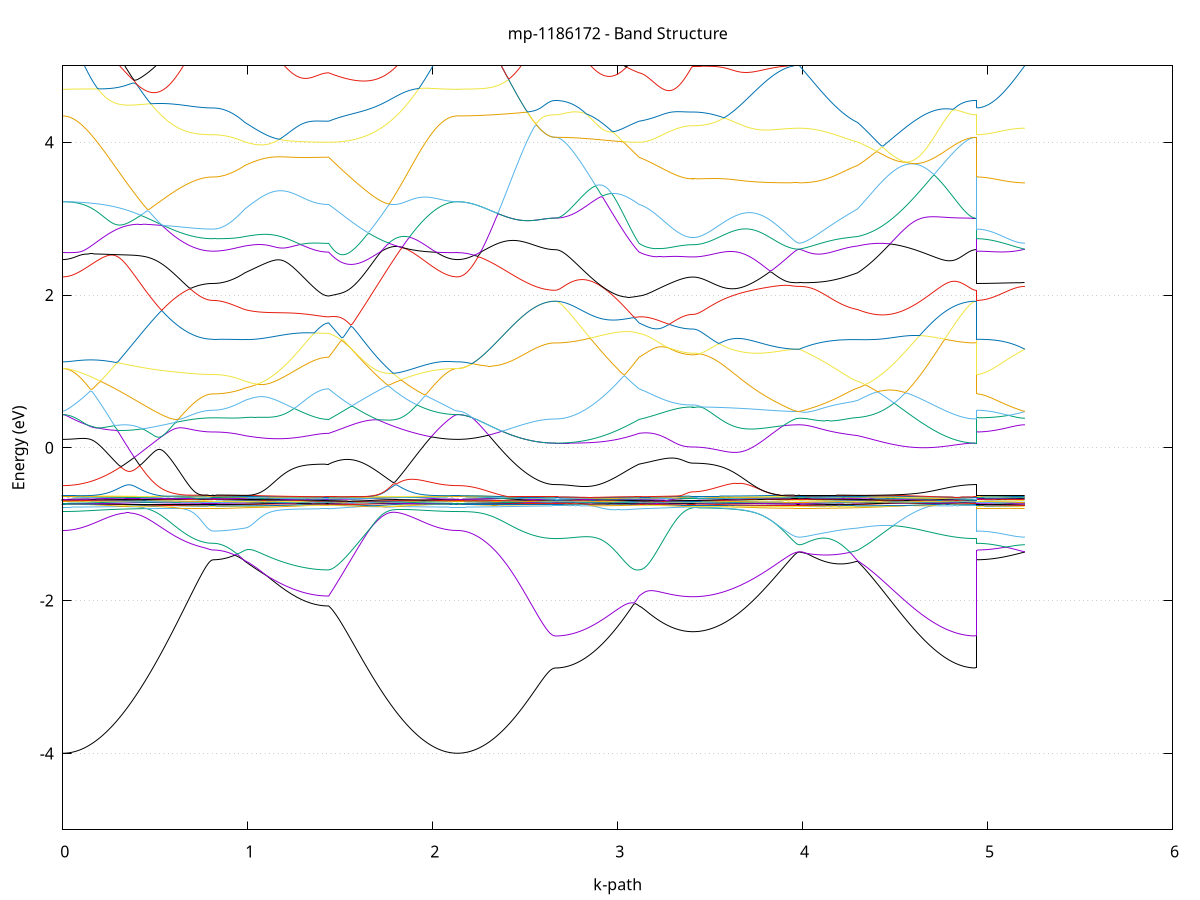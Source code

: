 set title 'mp-1186172 - Band Structure'
set xlabel 'k-path'
set ylabel 'Energy (eV)'
set grid y
set yrange [-5:5]
set terminal png size 800,600
set output 'mp-1186172_bands_gnuplot.png'
plot '-' using 1:2 with lines notitle, '-' using 1:2 with lines notitle, '-' using 1:2 with lines notitle, '-' using 1:2 with lines notitle, '-' using 1:2 with lines notitle, '-' using 1:2 with lines notitle, '-' using 1:2 with lines notitle, '-' using 1:2 with lines notitle, '-' using 1:2 with lines notitle, '-' using 1:2 with lines notitle, '-' using 1:2 with lines notitle, '-' using 1:2 with lines notitle, '-' using 1:2 with lines notitle, '-' using 1:2 with lines notitle, '-' using 1:2 with lines notitle, '-' using 1:2 with lines notitle, '-' using 1:2 with lines notitle, '-' using 1:2 with lines notitle, '-' using 1:2 with lines notitle, '-' using 1:2 with lines notitle, '-' using 1:2 with lines notitle, '-' using 1:2 with lines notitle, '-' using 1:2 with lines notitle, '-' using 1:2 with lines notitle, '-' using 1:2 with lines notitle, '-' using 1:2 with lines notitle, '-' using 1:2 with lines notitle, '-' using 1:2 with lines notitle, '-' using 1:2 with lines notitle, '-' using 1:2 with lines notitle, '-' using 1:2 with lines notitle, '-' using 1:2 with lines notitle, '-' using 1:2 with lines notitle, '-' using 1:2 with lines notitle, '-' using 1:2 with lines notitle, '-' using 1:2 with lines notitle, '-' using 1:2 with lines notitle, '-' using 1:2 with lines notitle, '-' using 1:2 with lines notitle, '-' using 1:2 with lines notitle, '-' using 1:2 with lines notitle, '-' using 1:2 with lines notitle, '-' using 1:2 with lines notitle, '-' using 1:2 with lines notitle, '-' using 1:2 with lines notitle, '-' using 1:2 with lines notitle, '-' using 1:2 with lines notitle, '-' using 1:2 with lines notitle, '-' using 1:2 with lines notitle, '-' using 1:2 with lines notitle, '-' using 1:2 with lines notitle, '-' using 1:2 with lines notitle, '-' using 1:2 with lines notitle, '-' using 1:2 with lines notitle, '-' using 1:2 with lines notitle, '-' using 1:2 with lines notitle, '-' using 1:2 with lines notitle, '-' using 1:2 with lines notitle, '-' using 1:2 with lines notitle, '-' using 1:2 with lines notitle, '-' using 1:2 with lines notitle, '-' using 1:2 with lines notitle, '-' using 1:2 with lines notitle, '-' using 1:2 with lines notitle, '-' using 1:2 with lines notitle, '-' using 1:2 with lines notitle, '-' using 1:2 with lines notitle, '-' using 1:2 with lines notitle, '-' using 1:2 with lines notitle, '-' using 1:2 with lines notitle, '-' using 1:2 with lines notitle, '-' using 1:2 with lines notitle, '-' using 1:2 with lines notitle, '-' using 1:2 with lines notitle, '-' using 1:2 with lines notitle, '-' using 1:2 with lines notitle, '-' using 1:2 with lines notitle, '-' using 1:2 with lines notitle, '-' using 1:2 with lines notitle, '-' using 1:2 with lines notitle
0.000000 -41.676617
0.009910 -41.676617
0.019820 -41.676617
0.029730 -41.676617
0.039640 -41.676617
0.049551 -41.676517
0.059461 -41.676517
0.069371 -41.676417
0.079281 -41.676417
0.089191 -41.676317
0.099101 -41.676217
0.109011 -41.676117
0.118921 -41.676017
0.128831 -41.675917
0.138742 -41.675817
0.148652 -41.675717
0.158562 -41.675617
0.168472 -41.675517
0.178382 -41.675417
0.188292 -41.675217
0.198202 -41.675117
0.208112 -41.674917
0.218022 -41.674817
0.227933 -41.674617
0.237843 -41.674517
0.247753 -41.674317
0.257663 -41.674117
0.267573 -41.673917
0.277483 -41.673717
0.287393 -41.673617
0.297303 -41.673417
0.307213 -41.673217
0.317124 -41.673017
0.327034 -41.672817
0.336944 -41.672617
0.346854 -41.672417
0.356764 -41.672217
0.366674 -41.672017
0.376584 -41.671817
0.386494 -41.671617
0.396405 -41.671417
0.406315 -41.671217
0.416225 -41.671017
0.426135 -41.670817
0.436045 -41.670617
0.445955 -41.670517
0.455865 -41.670317
0.465775 -41.670117
0.475685 -41.669917
0.485596 -41.669717
0.495506 -41.669517
0.505416 -41.669417
0.515326 -41.669217
0.525236 -41.669017
0.535146 -41.668917
0.545056 -41.668717
0.554966 -41.668517
0.564876 -41.668417
0.574787 -41.668317
0.584697 -41.668117
0.594607 -41.668017
0.604517 -41.667917
0.614427 -41.667717
0.624337 -41.667617
0.634247 -41.667517
0.644157 -41.667417
0.654067 -41.667317
0.663978 -41.667217
0.673888 -41.667117
0.683798 -41.667017
0.693708 -41.667017
0.703618 -41.666917
0.713528 -41.666817
0.723438 -41.666817
0.733348 -41.666717
0.743258 -41.666717
0.753169 -41.666617
0.763079 -41.666617
0.772989 -41.666617
0.782899 -41.666617
0.792809 -41.666517
0.802719 -41.666517
0.812629 -41.666517
0.812629 -41.666517
0.822195 -41.666517
0.831760 -41.666517
0.841326 -41.666517
0.850892 -41.666517
0.860457 -41.666517
0.870023 -41.666517
0.879588 -41.666517
0.889154 -41.666517
0.898719 -41.666517
0.908285 -41.666517
0.917850 -41.666517
0.927416 -41.666517
0.936982 -41.666517
0.946547 -41.666517
0.956113 -41.666517
0.965678 -41.666517
0.975244 -41.666517
0.984809 -41.666517
0.984809 -41.666517
0.994654 -41.666517
1.004499 -41.666617
1.014344 -41.666617
1.024189 -41.666617
1.034034 -41.666617
1.043879 -41.666617
1.053724 -41.666617
1.063569 -41.666617
1.073414 -41.666617
1.083259 -41.666717
1.093103 -41.666717
1.102948 -41.666717
1.112793 -41.666717
1.122638 -41.666717
1.132483 -41.666817
1.142328 -41.666817
1.152173 -41.666817
1.162018 -41.666817
1.171863 -41.666817
1.181708 -41.666917
1.191553 -41.666917
1.201397 -41.666917
1.211242 -41.666917
1.221087 -41.667017
1.230932 -41.667017
1.240777 -41.667017
1.250622 -41.667017
1.260467 -41.667117
1.270312 -41.667117
1.280157 -41.667117
1.290002 -41.667117
1.299847 -41.667117
1.309691 -41.667117
1.319536 -41.667117
1.329381 -41.667217
1.339226 -41.667217
1.349071 -41.667217
1.358916 -41.667217
1.368761 -41.667217
1.378606 -41.667217
1.388451 -41.667217
1.398296 -41.667217
1.408141 -41.667217
1.417985 -41.667217
1.427830 -41.667217
1.437675 -41.667217
1.437675 -41.667217
1.447623 -41.667317
1.457571 -41.667417
1.467520 -41.667517
1.477468 -41.667517
1.487416 -41.667617
1.497364 -41.667717
1.507312 -41.667817
1.517260 -41.667917
1.527208 -41.668017
1.537156 -41.668117
1.547104 -41.668217
1.557052 -41.668317
1.567000 -41.668417
1.576948 -41.668617
1.586896 -41.668717
1.596845 -41.668917
1.606793 -41.669017
1.616741 -41.669217
1.626689 -41.669317
1.636637 -41.669517
1.646585 -41.669617
1.656533 -41.669817
1.666481 -41.670017
1.676429 -41.670217
1.686377 -41.670417
1.696325 -41.670617
1.706273 -41.670717
1.716221 -41.670917
1.726170 -41.671117
1.736118 -41.671317
1.746066 -41.671517
1.756014 -41.671717
1.765962 -41.671917
1.775910 -41.672117
1.785858 -41.672317
1.795806 -41.672517
1.805754 -41.672717
1.815702 -41.672917
1.825650 -41.673117
1.835598 -41.673317
1.845546 -41.673517
1.855495 -41.673717
1.865443 -41.673917
1.875391 -41.674117
1.885339 -41.674217
1.895287 -41.674417
1.905235 -41.674617
1.915183 -41.674717
1.925131 -41.674917
1.935079 -41.675117
1.945027 -41.675217
1.954975 -41.675317
1.964923 -41.675517
1.974872 -41.675617
1.984820 -41.675717
1.994768 -41.675817
2.004716 -41.675917
2.014664 -41.676017
2.024612 -41.676117
2.034560 -41.676217
2.044508 -41.676317
2.054456 -41.676417
2.064404 -41.676417
2.074352 -41.676517
2.084300 -41.676517
2.094248 -41.676617
2.104197 -41.676617
2.114145 -41.676617
2.124093 -41.676617
2.134041 -41.676617
2.134041 -41.676617
2.144022 -41.676617
2.154003 -41.676617
2.163984 -41.676617
2.173965 -41.676617
2.183946 -41.676517
2.193927 -41.676517
2.203908 -41.676417
2.213889 -41.676417
2.223870 -41.676317
2.233851 -41.676217
2.243832 -41.676117
2.253814 -41.676017
2.263795 -41.675917
2.273776 -41.675817
2.283757 -41.675717
2.293738 -41.675617
2.303719 -41.675417
2.313700 -41.675317
2.323681 -41.675117
2.333662 -41.675017
2.343643 -41.674817
2.353624 -41.674717
2.363605 -41.674517
2.373586 -41.674317
2.383567 -41.674117
2.393549 -41.673917
2.403530 -41.673717
2.413511 -41.673517
2.423492 -41.673317
2.433473 -41.673117
2.443454 -41.672817
2.453435 -41.672617
2.463416 -41.672417
2.473397 -41.672117
2.483378 -41.671917
2.493359 -41.671617
2.503340 -41.671417
2.513321 -41.671217
2.523302 -41.670917
2.533283 -41.670617
2.543265 -41.670417
2.553246 -41.670117
2.563227 -41.669817
2.573208 -41.669617
2.583189 -41.669317
2.593170 -41.669017
2.603151 -41.668717
2.613132 -41.668517
2.623113 -41.668217
2.633094 -41.667917
2.643075 -41.667717
2.653056 -41.667417
2.663037 -41.667317
2.663037 -41.667317
2.672882 -41.667317
2.682727 -41.667317
2.692572 -41.667317
2.702417 -41.667317
2.712262 -41.667217
2.722107 -41.667217
2.731952 -41.667117
2.741797 -41.667117
2.751642 -41.667017
2.761486 -41.666917
2.771331 -41.666817
2.781176 -41.666717
2.791021 -41.666617
2.800866 -41.666617
2.810711 -41.666617
2.820556 -41.666617
2.830401 -41.666617
2.840246 -41.666617
2.850091 -41.666617
2.859936 -41.666617
2.869780 -41.666617
2.879625 -41.666617
2.889470 -41.666717
2.899315 -41.666717
2.909160 -41.666717
2.919005 -41.666717
2.928850 -41.666717
2.938695 -41.666717
2.948540 -41.666717
2.958385 -41.666717
2.968230 -41.666717
2.978074 -41.666817
2.987919 -41.666817
2.997764 -41.666817
3.007609 -41.666817
3.017454 -41.666817
3.027299 -41.666917
3.037144 -41.666917
3.046989 -41.666917
3.056834 -41.667017
3.066679 -41.667017
3.076524 -41.667017
3.086368 -41.667117
3.096213 -41.667117
3.106058 -41.667217
3.115903 -41.667317
3.115903 -41.667317
3.125609 -41.667317
3.135315 -41.667317
3.145021 -41.667417
3.154726 -41.667417
3.164432 -41.667417
3.174138 -41.667517
3.183844 -41.667517
3.193550 -41.667617
3.203255 -41.667617
3.212961 -41.667717
3.222667 -41.667717
3.232373 -41.667817
3.242079 -41.667917
3.251784 -41.667917
3.261490 -41.668017
3.271196 -41.668017
3.280902 -41.668017
3.290608 -41.668117
3.300313 -41.668117
3.310019 -41.668217
3.319725 -41.668217
3.329431 -41.668217
3.339137 -41.668317
3.348842 -41.668317
3.358548 -41.668317
3.368254 -41.668317
3.377960 -41.668317
3.387666 -41.668317
3.397371 -41.668317
3.407077 -41.668417
3.407077 -41.668417
3.416984 -41.668317
3.426892 -41.668317
3.436799 -41.668317
3.446706 -41.668317
3.456613 -41.668317
3.466520 -41.668317
3.476427 -41.668317
3.486335 -41.668317
3.496242 -41.668317
3.506149 -41.668217
3.516056 -41.668217
3.525963 -41.668217
3.535870 -41.668217
3.545778 -41.668117
3.555685 -41.668117
3.565592 -41.668117
3.575499 -41.668017
3.585406 -41.668017
3.595313 -41.668017
3.605221 -41.667917
3.615128 -41.667917
3.625035 -41.667817
3.634942 -41.667817
3.644849 -41.667717
3.654756 -41.667717
3.664664 -41.667617
3.674571 -41.667617
3.684478 -41.667517
3.694385 -41.667517
3.704292 -41.667517
3.714199 -41.667417
3.724107 -41.667417
3.734014 -41.667317
3.743921 -41.667317
3.753828 -41.667217
3.763735 -41.667217
3.773642 -41.667117
3.783550 -41.667117
3.793457 -41.667017
3.803364 -41.667017
3.813271 -41.666917
3.823178 -41.666917
3.833085 -41.666817
3.842993 -41.666817
3.852900 -41.666817
3.862807 -41.666717
3.872714 -41.666717
3.882621 -41.666717
3.892528 -41.666617
3.902436 -41.666617
3.912343 -41.666617
3.922250 -41.666617
3.932157 -41.666617
3.942064 -41.666617
3.951971 -41.666517
3.961879 -41.666517
3.971786 -41.666517
3.981693 -41.666517
3.981693 -41.666517
3.991555 -41.666517
4.001418 -41.666517
4.011281 -41.666517
4.021143 -41.666517
4.031006 -41.666517
4.040868 -41.666517
4.050731 -41.666517
4.060594 -41.666517
4.070456 -41.666617
4.080319 -41.666517
4.090181 -41.666617
4.100044 -41.666617
4.109907 -41.666617
4.119769 -41.666617
4.129632 -41.666517
4.139494 -41.666617
4.149357 -41.666617
4.159220 -41.666617
4.169082 -41.666617
4.178945 -41.666617
4.188807 -41.666617
4.198670 -41.666617
4.208533 -41.666617
4.218395 -41.666617
4.228258 -41.666517
4.238120 -41.666617
4.247983 -41.666517
4.257846 -41.666517
4.267708 -41.666517
4.277571 -41.666517
4.287433 -41.666517
4.297296 -41.666517
4.297296 -41.666517
4.307149 -41.666517
4.317002 -41.666517
4.326855 -41.666517
4.336708 -41.666517
4.346561 -41.666617
4.356414 -41.666617
4.366268 -41.666617
4.376121 -41.666617
4.385974 -41.666617
4.395827 -41.666617
4.405680 -41.666617
4.415533 -41.666617
4.425386 -41.666617
4.435239 -41.666617
4.445092 -41.666617
4.454945 -41.666617
4.464798 -41.666617
4.474651 -41.666617
4.484504 -41.666617
4.494357 -41.666617
4.504210 -41.666617
4.514063 -41.666617
4.523917 -41.666617
4.533770 -41.666617
4.543623 -41.666617
4.553476 -41.666617
4.563329 -41.666617
4.573182 -41.666617
4.583035 -41.666617
4.592888 -41.666617
4.602741 -41.666617
4.612594 -41.666617
4.622447 -41.666617
4.632300 -41.666617
4.642153 -41.666617
4.652006 -41.666617
4.661859 -41.666617
4.671712 -41.666617
4.681565 -41.666617
4.691419 -41.666617
4.701272 -41.666617
4.711125 -41.666617
4.720978 -41.666617
4.730831 -41.666617
4.740684 -41.666617
4.750537 -41.666617
4.760390 -41.666617
4.770243 -41.666617
4.780096 -41.666617
4.789949 -41.666617
4.799802 -41.666617
4.809655 -41.666617
4.819508 -41.666717
4.829361 -41.666817
4.839214 -41.666917
4.849068 -41.667017
4.858921 -41.667117
4.868774 -41.667117
4.878627 -41.667217
4.888480 -41.667217
4.898333 -41.667317
4.908186 -41.667317
4.918039 -41.667317
4.927892 -41.667317
4.937745 -41.667317
4.937745 -41.666517
4.947541 -41.666517
4.957338 -41.666517
4.967134 -41.666517
4.976930 -41.666517
4.986726 -41.666517
4.996522 -41.666517
5.006319 -41.666517
5.016115 -41.666517
5.025911 -41.666517
5.035707 -41.666517
5.045504 -41.666517
5.055300 -41.666517
5.065096 -41.666517
5.074892 -41.666517
5.084689 -41.666517
5.094485 -41.666517
5.104281 -41.666517
5.114077 -41.666517
5.123874 -41.666517
5.133670 -41.666517
5.143466 -41.666517
5.153262 -41.666517
5.163058 -41.666517
5.172855 -41.666517
5.182651 -41.666517
5.192447 -41.666517
5.202243 -41.666517
e
0.000000 -41.657317
0.009910 -41.657317
0.019820 -41.657317
0.029730 -41.657317
0.039640 -41.657317
0.049551 -41.657317
0.059461 -41.657317
0.069371 -41.657317
0.079281 -41.657317
0.089191 -41.657317
0.099101 -41.657317
0.109011 -41.657317
0.118921 -41.657317
0.128831 -41.657317
0.138742 -41.657317
0.148652 -41.657317
0.158562 -41.657217
0.168472 -41.657217
0.178382 -41.657217
0.188292 -41.657217
0.198202 -41.657217
0.208112 -41.657217
0.218022 -41.657117
0.227933 -41.657117
0.237843 -41.657117
0.247753 -41.657117
0.257663 -41.657117
0.267573 -41.657017
0.277483 -41.657017
0.287393 -41.657017
0.297303 -41.657017
0.307213 -41.656917
0.317124 -41.656917
0.327034 -41.656917
0.336944 -41.656817
0.346854 -41.656817
0.356764 -41.656817
0.366674 -41.656717
0.376584 -41.656717
0.386494 -41.656717
0.396405 -41.656617
0.406315 -41.656617
0.416225 -41.656617
0.426135 -41.656517
0.436045 -41.656517
0.445955 -41.656417
0.455865 -41.656417
0.465775 -41.656317
0.475685 -41.656317
0.485596 -41.656217
0.495506 -41.656217
0.505416 -41.656117
0.515326 -41.656117
0.525236 -41.656117
0.535146 -41.656017
0.545056 -41.656017
0.554966 -41.655917
0.564876 -41.655817
0.574787 -41.655817
0.584697 -41.655817
0.594607 -41.655717
0.604517 -41.655717
0.614427 -41.655717
0.624337 -41.655617
0.634247 -41.655617
0.644157 -41.655417
0.654067 -41.655517
0.663978 -41.655417
0.673888 -41.655417
0.683798 -41.655417
0.693708 -41.655317
0.703618 -41.655317
0.713528 -41.655317
0.723438 -41.655317
0.733348 -41.655217
0.743258 -41.655217
0.753169 -41.655217
0.763079 -41.655217
0.772989 -41.655217
0.782899 -41.655217
0.792809 -41.655117
0.802719 -41.655117
0.812629 -41.655117
0.812629 -41.655117
0.822195 -41.655117
0.831760 -41.655117
0.841326 -41.655117
0.850892 -41.655217
0.860457 -41.655217
0.870023 -41.655317
0.879588 -41.655317
0.889154 -41.655417
0.898719 -41.655517
0.908285 -41.655517
0.917850 -41.655617
0.927416 -41.655717
0.936982 -41.655817
0.946547 -41.655917
0.956113 -41.656017
0.965678 -41.656217
0.975244 -41.656317
0.984809 -41.656417
0.984809 -41.656417
0.994654 -41.656517
1.004499 -41.656617
1.014344 -41.656717
1.024189 -41.656817
1.034034 -41.656917
1.043879 -41.657017
1.053724 -41.657117
1.063569 -41.657217
1.073414 -41.657317
1.083259 -41.657417
1.093103 -41.657517
1.102948 -41.657617
1.112793 -41.657717
1.122638 -41.657717
1.132483 -41.657817
1.142328 -41.657917
1.152173 -41.658017
1.162018 -41.658017
1.171863 -41.658117
1.181708 -41.658117
1.191553 -41.658317
1.201397 -41.658317
1.211242 -41.658417
1.221087 -41.658517
1.230932 -41.658517
1.240777 -41.658617
1.250622 -41.658617
1.260467 -41.658717
1.270312 -41.658717
1.280157 -41.658817
1.290002 -41.658817
1.299847 -41.658917
1.309691 -41.658917
1.319536 -41.658917
1.329381 -41.659017
1.339226 -41.659017
1.349071 -41.659017
1.358916 -41.659117
1.368761 -41.659117
1.378606 -41.659117
1.388451 -41.659117
1.398296 -41.659117
1.408141 -41.659117
1.417985 -41.659117
1.427830 -41.659117
1.437675 -41.659117
1.437675 -41.659117
1.447623 -41.658817
1.457571 -41.658517
1.467520 -41.658217
1.477468 -41.657917
1.487416 -41.657617
1.497364 -41.657217
1.507312 -41.656817
1.517260 -41.656617
1.527208 -41.656217
1.537156 -41.655917
1.547104 -41.655617
1.557052 -41.655317
1.567000 -41.654917
1.576948 -41.654617
1.586896 -41.654317
1.596845 -41.654117
1.606793 -41.654317
1.616741 -41.654517
1.626689 -41.654717
1.636637 -41.654817
1.646585 -41.655017
1.656533 -41.655117
1.666481 -41.655317
1.676429 -41.655417
1.686377 -41.655517
1.696325 -41.655717
1.706273 -41.655817
1.716221 -41.655917
1.726170 -41.656017
1.736118 -41.656117
1.746066 -41.656217
1.756014 -41.656317
1.765962 -41.656317
1.775910 -41.656417
1.785858 -41.656517
1.795806 -41.656617
1.805754 -41.656617
1.815702 -41.656617
1.825650 -41.656717
1.835598 -41.656817
1.845546 -41.656817
1.855495 -41.656917
1.865443 -41.656917
1.875391 -41.657017
1.885339 -41.657017
1.895287 -41.657017
1.905235 -41.657117
1.915183 -41.657117
1.925131 -41.657117
1.935079 -41.657217
1.945027 -41.657217
1.954975 -41.657217
1.964923 -41.657217
1.974872 -41.657217
1.984820 -41.657217
1.994768 -41.657317
2.004716 -41.657317
2.014664 -41.657317
2.024612 -41.657317
2.034560 -41.657317
2.044508 -41.657317
2.054456 -41.657317
2.064404 -41.657317
2.074352 -41.657317
2.084300 -41.657317
2.094248 -41.657317
2.104197 -41.657317
2.114145 -41.657317
2.124093 -41.657317
2.134041 -41.657317
2.134041 -41.657417
2.144022 -41.657317
2.154003 -41.657417
2.163984 -41.657417
2.173965 -41.657417
2.183946 -41.657517
2.193927 -41.657517
2.203908 -41.657617
2.213889 -41.657617
2.223870 -41.657717
2.233851 -41.657817
2.243832 -41.657817
2.253814 -41.658017
2.263795 -41.658117
2.273776 -41.658217
2.283757 -41.658317
2.293738 -41.658417
2.303719 -41.658517
2.313700 -41.658717
2.323681 -41.658817
2.333662 -41.659017
2.343643 -41.659217
2.353624 -41.659317
2.363605 -41.659517
2.373586 -41.659717
2.383567 -41.659917
2.393549 -41.660117
2.403530 -41.660317
2.413511 -41.660517
2.423492 -41.660717
2.433473 -41.660917
2.443454 -41.661117
2.453435 -41.661417
2.463416 -41.661617
2.473397 -41.661817
2.483378 -41.662117
2.493359 -41.662317
2.503340 -41.662617
2.513321 -41.662817
2.523302 -41.663117
2.533283 -41.663317
2.543265 -41.663617
2.553246 -41.663917
2.563227 -41.664117
2.573208 -41.664417
2.583189 -41.664717
2.593170 -41.665017
2.603151 -41.665317
2.613132 -41.665517
2.623113 -41.665817
2.633094 -41.666117
2.643075 -41.666317
2.653056 -41.666517
2.663037 -41.666617
2.663037 -41.666617
2.672882 -41.666617
2.682727 -41.666617
2.692572 -41.666617
2.702417 -41.666617
2.712262 -41.666617
2.722107 -41.666617
2.731952 -41.666617
2.741797 -41.666617
2.751642 -41.666617
2.761486 -41.666617
2.771331 -41.666617
2.781176 -41.666617
2.791021 -41.666617
2.800866 -41.666517
2.810711 -41.666417
2.820556 -41.666217
2.830401 -41.666117
2.840246 -41.665917
2.850091 -41.665817
2.859936 -41.665617
2.869780 -41.665417
2.879625 -41.665317
2.889470 -41.665117
2.899315 -41.664917
2.909160 -41.664717
2.919005 -41.664517
2.928850 -41.664317
2.938695 -41.664017
2.948540 -41.663817
2.958385 -41.663617
2.968230 -41.663317
2.978074 -41.663117
2.987919 -41.662817
2.997764 -41.662617
3.007609 -41.662317
3.017454 -41.662117
3.027299 -41.661817
3.037144 -41.661517
3.046989 -41.661217
3.056834 -41.660917
3.066679 -41.660717
3.076524 -41.660317
3.086368 -41.660117
3.096213 -41.659817
3.106058 -41.659517
3.115903 -41.659217
3.115903 -41.659117
3.125609 -41.659017
3.135315 -41.658917
3.145021 -41.658717
3.154726 -41.658617
3.164432 -41.658417
3.174138 -41.658317
3.183844 -41.658117
3.193550 -41.658017
3.203255 -41.657817
3.212961 -41.657617
3.222667 -41.657517
3.232373 -41.657317
3.242079 -41.657217
3.251784 -41.657017
3.261490 -41.656917
3.271196 -41.656717
3.280902 -41.656517
3.290608 -41.656417
3.300313 -41.656217
3.310019 -41.656017
3.319725 -41.655917
3.329431 -41.655817
3.339137 -41.655717
3.348842 -41.655617
3.358548 -41.655417
3.368254 -41.655417
3.377960 -41.655317
3.387666 -41.655217
3.397371 -41.655217
3.407077 -41.655217
3.407077 -41.655217
3.416984 -41.655217
3.426892 -41.655117
3.436799 -41.655217
3.446706 -41.655217
3.456613 -41.655217
3.466520 -41.655217
3.476427 -41.655217
3.486335 -41.655217
3.496242 -41.655217
3.506149 -41.655217
3.516056 -41.655217
3.525963 -41.655217
3.535870 -41.655217
3.545778 -41.655217
3.555685 -41.655217
3.565592 -41.655217
3.575499 -41.655217
3.585406 -41.655217
3.595313 -41.655217
3.605221 -41.655217
3.615128 -41.655217
3.625035 -41.655217
3.634942 -41.655217
3.644849 -41.655217
3.654756 -41.655217
3.664664 -41.655217
3.674571 -41.655217
3.684478 -41.655217
3.694385 -41.655217
3.704292 -41.655217
3.714199 -41.655217
3.724107 -41.655217
3.734014 -41.655117
3.743921 -41.655217
3.753828 -41.655217
3.763735 -41.655117
3.773642 -41.655117
3.783550 -41.655117
3.793457 -41.655117
3.803364 -41.655117
3.813271 -41.655117
3.823178 -41.655117
3.833085 -41.655117
3.842993 -41.655117
3.852900 -41.655117
3.862807 -41.655117
3.872714 -41.655117
3.882621 -41.655117
3.892528 -41.655117
3.902436 -41.655117
3.912343 -41.655117
3.922250 -41.655117
3.932157 -41.655117
3.942064 -41.655117
3.951971 -41.655117
3.961879 -41.655117
3.971786 -41.655117
3.981693 -41.655117
3.981693 -41.655117
3.991555 -41.655117
4.001418 -41.655117
4.011281 -41.655117
4.021143 -41.655117
4.031006 -41.655117
4.040868 -41.655117
4.050731 -41.655217
4.060594 -41.655217
4.070456 -41.655217
4.080319 -41.655217
4.090181 -41.655317
4.100044 -41.655317
4.109907 -41.655317
4.119769 -41.655317
4.129632 -41.655417
4.139494 -41.655417
4.149357 -41.655517
4.159220 -41.655517
4.169082 -41.655617
4.178945 -41.655617
4.188807 -41.655717
4.198670 -41.655717
4.208533 -41.655817
4.218395 -41.655917
4.228258 -41.655917
4.238120 -41.656017
4.247983 -41.656017
4.257846 -41.656117
4.267708 -41.656217
4.277571 -41.656317
4.287433 -41.656417
4.297296 -41.656417
4.297296 -41.656417
4.307149 -41.656617
4.317002 -41.656717
4.326855 -41.656817
4.336708 -41.657117
4.346561 -41.657217
4.356414 -41.657417
4.366268 -41.657517
4.376121 -41.657817
4.385974 -41.658017
4.395827 -41.658217
4.405680 -41.658417
4.415533 -41.658617
4.425386 -41.658817
4.435239 -41.659017
4.445092 -41.659217
4.454945 -41.659517
4.464798 -41.659717
4.474651 -41.659917
4.484504 -41.660117
4.494357 -41.660417
4.504210 -41.660617
4.514063 -41.660817
4.523917 -41.661117
4.533770 -41.661317
4.543623 -41.661517
4.553476 -41.661817
4.563329 -41.662017
4.573182 -41.662217
4.583035 -41.662517
4.592888 -41.662717
4.602741 -41.662917
4.612594 -41.663117
4.622447 -41.663317
4.632300 -41.663617
4.642153 -41.663817
4.652006 -41.664017
4.661859 -41.664217
4.671712 -41.664417
4.681565 -41.664617
4.691419 -41.664817
4.701272 -41.665017
4.711125 -41.665117
4.720978 -41.665317
4.730831 -41.665517
4.740684 -41.665717
4.750537 -41.665817
4.760390 -41.666017
4.770243 -41.666117
4.780096 -41.666217
4.789949 -41.666417
4.799802 -41.666517
4.809655 -41.666617
4.819508 -41.666617
4.829361 -41.666617
4.839214 -41.666617
4.849068 -41.666617
4.858921 -41.666617
4.868774 -41.666617
4.878627 -41.666617
4.888480 -41.666617
4.898333 -41.666617
4.908186 -41.666617
4.918039 -41.666617
4.927892 -41.666617
4.937745 -41.666617
4.937745 -41.655117
4.947541 -41.655117
4.957338 -41.655117
4.967134 -41.655117
4.976930 -41.655117
4.986726 -41.655117
4.996522 -41.655117
5.006319 -41.655117
5.016115 -41.655117
5.025911 -41.655117
5.035707 -41.655117
5.045504 -41.655117
5.055300 -41.655117
5.065096 -41.655117
5.074892 -41.655117
5.084689 -41.655117
5.094485 -41.655117
5.104281 -41.655117
5.114077 -41.655117
5.123874 -41.655117
5.133670 -41.655117
5.143466 -41.655117
5.153262 -41.655117
5.163058 -41.655117
5.172855 -41.655117
5.182651 -41.655117
5.192447 -41.655117
5.202243 -41.655117
e
0.000000 -41.643117
0.009910 -41.643117
0.019820 -41.643117
0.029730 -41.643117
0.039640 -41.643217
0.049551 -41.643217
0.059461 -41.643317
0.069371 -41.643317
0.079281 -41.643417
0.089191 -41.643517
0.099101 -41.643417
0.109011 -41.643617
0.118921 -41.643717
0.128831 -41.643817
0.138742 -41.643917
0.148652 -41.644117
0.158562 -41.644217
0.168472 -41.644317
0.178382 -41.644417
0.188292 -41.644617
0.198202 -41.644817
0.208112 -41.644917
0.218022 -41.645117
0.227933 -41.645317
0.237843 -41.645517
0.247753 -41.645717
0.257663 -41.645917
0.267573 -41.646017
0.277483 -41.646217
0.287393 -41.646517
0.297303 -41.646617
0.307213 -41.646917
0.317124 -41.647117
0.327034 -41.647217
0.336944 -41.647517
0.346854 -41.647717
0.356764 -41.648017
0.366674 -41.648217
0.376584 -41.648417
0.386494 -41.648617
0.396405 -41.648917
0.406315 -41.649117
0.416225 -41.649317
0.426135 -41.649617
0.436045 -41.649817
0.445955 -41.650017
0.455865 -41.650217
0.465775 -41.650517
0.475685 -41.650717
0.485596 -41.650917
0.495506 -41.651217
0.505416 -41.651317
0.515326 -41.651617
0.525236 -41.651817
0.535146 -41.652017
0.545056 -41.652217
0.554966 -41.652417
0.564876 -41.652517
0.574787 -41.652817
0.584697 -41.652917
0.594607 -41.653117
0.604517 -41.653317
0.614427 -41.653417
0.624337 -41.653617
0.634247 -41.653817
0.644157 -41.653917
0.654067 -41.654017
0.663978 -41.654117
0.673888 -41.654217
0.683798 -41.654417
0.693708 -41.654517
0.703618 -41.654617
0.713528 -41.654717
0.723438 -41.654817
0.733348 -41.654817
0.743258 -41.654917
0.753169 -41.654917
0.763079 -41.655017
0.772989 -41.655117
0.782899 -41.655117
0.792809 -41.655117
0.802719 -41.655117
0.812629 -41.655117
0.812629 -41.655117
0.822195 -41.655117
0.831760 -41.655117
0.841326 -41.655017
0.850892 -41.655117
0.860457 -41.655017
0.870023 -41.655017
0.879588 -41.654917
0.889154 -41.654917
0.898719 -41.654817
0.908285 -41.654717
0.917850 -41.654617
0.927416 -41.654517
0.936982 -41.654417
0.946547 -41.654417
0.956113 -41.654217
0.965678 -41.654117
0.975244 -41.654017
0.984809 -41.653817
0.984809 -41.653817
0.994654 -41.653817
1.004499 -41.653717
1.014344 -41.653517
1.024189 -41.653417
1.034034 -41.653317
1.043879 -41.653217
1.053724 -41.653117
1.063569 -41.653017
1.073414 -41.652917
1.083259 -41.652817
1.093103 -41.652717
1.102948 -41.652617
1.112793 -41.652517
1.122638 -41.652417
1.132483 -41.652317
1.142328 -41.652217
1.152173 -41.652117
1.162018 -41.652017
1.171863 -41.651917
1.181708 -41.651817
1.191553 -41.651717
1.201397 -41.651717
1.211242 -41.651617
1.221087 -41.651517
1.230932 -41.651417
1.240777 -41.651417
1.250622 -41.651217
1.260467 -41.651217
1.270312 -41.651117
1.280157 -41.651117
1.290002 -41.651017
1.299847 -41.651017
1.309691 -41.650917
1.319536 -41.650917
1.329381 -41.650817
1.339226 -41.650817
1.349071 -41.650717
1.358916 -41.650717
1.368761 -41.650717
1.378606 -41.650617
1.388451 -41.650617
1.398296 -41.650617
1.408141 -41.650617
1.417985 -41.650617
1.427830 -41.650617
1.437675 -41.650617
1.437675 -41.650617
1.447623 -41.650817
1.457571 -41.651117
1.467520 -41.651317
1.477468 -41.651617
1.487416 -41.651817
1.497364 -41.652017
1.507312 -41.652317
1.517260 -41.652517
1.527208 -41.652717
1.537156 -41.652917
1.547104 -41.653217
1.557052 -41.653417
1.567000 -41.653617
1.576948 -41.653817
1.586896 -41.654017
1.596845 -41.653917
1.606793 -41.653617
1.616741 -41.653317
1.626689 -41.653017
1.636637 -41.652617
1.646585 -41.652317
1.656533 -41.652017
1.666481 -41.651717
1.676429 -41.651417
1.686377 -41.651117
1.696325 -41.650817
1.706273 -41.650517
1.716221 -41.650117
1.726170 -41.649817
1.736118 -41.649517
1.746066 -41.649317
1.756014 -41.649017
1.765962 -41.648717
1.775910 -41.648417
1.785858 -41.648117
1.795806 -41.647917
1.805754 -41.647617
1.815702 -41.647317
1.825650 -41.647117
1.835598 -41.646917
1.845546 -41.646717
1.855495 -41.646417
1.865443 -41.646217
1.875391 -41.646017
1.885339 -41.645817
1.895287 -41.645617
1.905235 -41.645417
1.915183 -41.645217
1.925131 -41.645017
1.935079 -41.644817
1.945027 -41.644717
1.954975 -41.644517
1.964923 -41.644417
1.974872 -41.644217
1.984820 -41.644117
1.994768 -41.644017
2.004716 -41.643817
2.014664 -41.643717
2.024612 -41.643617
2.034560 -41.643517
2.044508 -41.643517
2.054456 -41.643417
2.064404 -41.643317
2.074352 -41.643317
2.084300 -41.643217
2.094248 -41.643217
2.104197 -41.643117
2.114145 -41.643117
2.124093 -41.643117
2.134041 -41.643117
2.134041 -41.643117
2.144022 -41.643117
2.154003 -41.643117
2.163984 -41.643117
2.173965 -41.643117
2.183946 -41.643117
2.193927 -41.643117
2.203908 -41.643117
2.213889 -41.643117
2.223870 -41.643117
2.233851 -41.643117
2.243832 -41.643117
2.253814 -41.643117
2.263795 -41.643117
2.273776 -41.643117
2.283757 -41.643117
2.293738 -41.643117
2.303719 -41.643117
2.313700 -41.643117
2.323681 -41.643117
2.333662 -41.643117
2.343643 -41.643117
2.353624 -41.643117
2.363605 -41.643117
2.373586 -41.643117
2.383567 -41.643117
2.393549 -41.643117
2.403530 -41.643117
2.413511 -41.643117
2.423492 -41.643117
2.433473 -41.643117
2.443454 -41.643117
2.453435 -41.643117
2.463416 -41.643117
2.473397 -41.643117
2.483378 -41.643117
2.493359 -41.643117
2.503340 -41.643117
2.513321 -41.643117
2.523302 -41.643117
2.533283 -41.643117
2.543265 -41.643117
2.553246 -41.643117
2.563227 -41.643117
2.573208 -41.643117
2.583189 -41.643117
2.593170 -41.643117
2.603151 -41.643117
2.613132 -41.643117
2.623113 -41.643117
2.633094 -41.643117
2.643075 -41.643117
2.653056 -41.643117
2.663037 -41.643117
2.663037 -41.643117
2.672882 -41.643117
2.682727 -41.643117
2.692572 -41.643117
2.702417 -41.643217
2.712262 -41.643217
2.722107 -41.643317
2.731952 -41.643317
2.741797 -41.643417
2.751642 -41.643517
2.761486 -41.643517
2.771331 -41.643617
2.781176 -41.643717
2.791021 -41.643817
2.800866 -41.644017
2.810711 -41.644117
2.820556 -41.644217
2.830401 -41.644317
2.840246 -41.644517
2.850091 -41.644617
2.859936 -41.644817
2.869780 -41.645017
2.879625 -41.645117
2.889470 -41.645317
2.899315 -41.645517
2.909160 -41.645717
2.919005 -41.645917
2.928850 -41.646117
2.938695 -41.646317
2.948540 -41.646517
2.958385 -41.646717
2.968230 -41.646917
2.978074 -41.647217
2.987919 -41.647417
2.997764 -41.647617
3.007609 -41.647817
3.017454 -41.648117
3.027299 -41.648317
3.037144 -41.648617
3.046989 -41.648817
3.056834 -41.649117
3.066679 -41.649317
3.076524 -41.649617
3.086368 -41.649817
3.096213 -41.650117
3.106058 -41.650317
3.115903 -41.650617
3.115903 -41.650617
3.125609 -41.650717
3.135315 -41.650817
3.145021 -41.650917
3.154726 -41.651017
3.164432 -41.651117
3.174138 -41.651217
3.183844 -41.651317
3.193550 -41.651417
3.203255 -41.651517
3.212961 -41.651617
3.222667 -41.651717
3.232373 -41.651817
3.242079 -41.651917
3.251784 -41.652117
3.261490 -41.652217
3.271196 -41.652317
3.280902 -41.652417
3.290608 -41.652517
3.300313 -41.652617
3.310019 -41.652717
3.319725 -41.652817
3.329431 -41.652917
3.339137 -41.653017
3.348842 -41.653117
3.358548 -41.653117
3.368254 -41.653317
3.377960 -41.653317
3.387666 -41.653417
3.397371 -41.653417
3.407077 -41.653417
3.407077 -41.653417
3.416984 -41.653417
3.426892 -41.653417
3.436799 -41.653417
3.446706 -41.653417
3.456613 -41.653417
3.466520 -41.653417
3.476427 -41.653517
3.486335 -41.653517
3.496242 -41.653517
3.506149 -41.653517
3.516056 -41.653517
3.525963 -41.653617
3.535870 -41.653617
3.545778 -41.653617
3.555685 -41.653717
3.565592 -41.653717
3.575499 -41.653717
3.585406 -41.653817
3.595313 -41.653817
3.605221 -41.653817
3.615128 -41.653917
3.625035 -41.653917
3.634942 -41.653917
3.644849 -41.654017
3.654756 -41.654017
3.664664 -41.654117
3.674571 -41.654117
3.684478 -41.654217
3.694385 -41.654217
3.704292 -41.654317
3.714199 -41.654317
3.724107 -41.654417
3.734014 -41.654417
3.743921 -41.654417
3.753828 -41.654517
3.763735 -41.654517
3.773642 -41.654617
3.783550 -41.654617
3.793457 -41.654617
3.803364 -41.654717
3.813271 -41.654717
3.823178 -41.654817
3.833085 -41.654817
3.842993 -41.654817
3.852900 -41.654917
3.862807 -41.654917
3.872714 -41.655017
3.882621 -41.655017
3.892528 -41.655017
3.902436 -41.655017
3.912343 -41.655017
3.922250 -41.655117
3.932157 -41.655117
3.942064 -41.655117
3.951971 -41.655017
3.961879 -41.655117
3.971786 -41.655117
3.981693 -41.655117
3.981693 -41.655117
3.991555 -41.655117
4.001418 -41.655117
4.011281 -41.655117
4.021143 -41.655117
4.031006 -41.655117
4.040868 -41.655017
4.050731 -41.655117
4.060594 -41.655017
4.070456 -41.655017
4.080319 -41.654917
4.090181 -41.655017
4.100044 -41.654917
4.109907 -41.654917
4.119769 -41.654917
4.129632 -41.654817
4.139494 -41.654817
4.149357 -41.654817
4.159220 -41.654717
4.169082 -41.654717
4.178945 -41.654617
4.188807 -41.654617
4.198670 -41.654517
4.208533 -41.654517
4.218395 -41.654417
4.228258 -41.654317
4.238120 -41.654317
4.247983 -41.654217
4.257846 -41.654117
4.267708 -41.654117
4.277571 -41.654017
4.287433 -41.653917
4.297296 -41.653917
4.297296 -41.653817
4.307149 -41.653717
4.317002 -41.653617
4.326855 -41.653417
4.336708 -41.653217
4.346561 -41.653117
4.356414 -41.652917
4.366268 -41.652717
4.376121 -41.652517
4.385974 -41.652317
4.395827 -41.652117
4.405680 -41.651917
4.415533 -41.651717
4.425386 -41.651517
4.435239 -41.651317
4.445092 -41.651117
4.454945 -41.650917
4.464798 -41.650717
4.474651 -41.650417
4.484504 -41.650217
4.494357 -41.650017
4.504210 -41.649717
4.514063 -41.649517
4.523917 -41.649317
4.533770 -41.649117
4.543623 -41.648817
4.553476 -41.648617
4.563329 -41.648417
4.573182 -41.648217
4.583035 -41.647917
4.592888 -41.647717
4.602741 -41.647517
4.612594 -41.647217
4.622447 -41.647017
4.632300 -41.646817
4.642153 -41.646617
4.652006 -41.646417
4.661859 -41.646217
4.671712 -41.646017
4.681565 -41.645817
4.691419 -41.645617
4.701272 -41.645517
4.711125 -41.645317
4.720978 -41.645117
4.730831 -41.644917
4.740684 -41.644817
4.750537 -41.644617
4.760390 -41.644417
4.770243 -41.644317
4.780096 -41.644217
4.789949 -41.644117
4.799802 -41.643917
4.809655 -41.643817
4.819508 -41.643717
4.829361 -41.643617
4.839214 -41.643517
4.849068 -41.643517
4.858921 -41.643417
4.868774 -41.643317
4.878627 -41.643317
4.888480 -41.643217
4.898333 -41.643217
4.908186 -41.643117
4.918039 -41.643117
4.927892 -41.643117
4.937745 -41.643117
4.937745 -41.655117
4.947541 -41.655117
4.957338 -41.655117
4.967134 -41.655117
4.976930 -41.655117
4.986726 -41.655117
4.996522 -41.655117
5.006319 -41.655117
5.016115 -41.655117
5.025911 -41.655117
5.035707 -41.655117
5.045504 -41.655117
5.055300 -41.655117
5.065096 -41.655117
5.074892 -41.655117
5.084689 -41.655117
5.094485 -41.655117
5.104281 -41.655117
5.114077 -41.655117
5.123874 -41.655117
5.133670 -41.655117
5.143466 -41.655117
5.153262 -41.655117
5.163058 -41.655117
5.172855 -41.655117
5.182651 -41.655117
5.192447 -41.655117
5.202243 -41.655117
e
0.000000 -24.228517
0.009910 -24.228517
0.019820 -24.228517
0.029730 -24.228517
0.039640 -24.228517
0.049551 -24.228517
0.059461 -24.228517
0.069371 -24.228517
0.079281 -24.228517
0.089191 -24.228517
0.099101 -24.228517
0.109011 -24.228517
0.118921 -24.228517
0.128831 -24.228517
0.138742 -24.228517
0.148652 -24.228517
0.158562 -24.228517
0.168472 -24.228517
0.178382 -24.228517
0.188292 -24.228517
0.198202 -24.228517
0.208112 -24.228517
0.218022 -24.228517
0.227933 -24.228517
0.237843 -24.228517
0.247753 -24.228517
0.257663 -24.228517
0.267573 -24.228517
0.277483 -24.228617
0.287393 -24.228617
0.297303 -24.228617
0.307213 -24.228617
0.317124 -24.228617
0.327034 -24.228617
0.336944 -24.228617
0.346854 -24.228617
0.356764 -24.228617
0.366674 -24.228617
0.376584 -24.228617
0.386494 -24.228617
0.396405 -24.228617
0.406315 -24.228617
0.416225 -24.228617
0.426135 -24.228717
0.436045 -24.228717
0.445955 -24.228717
0.455865 -24.228717
0.465775 -24.228717
0.475685 -24.228717
0.485596 -24.228717
0.495506 -24.228717
0.505416 -24.228717
0.515326 -24.228717
0.525236 -24.228717
0.535146 -24.228717
0.545056 -24.228717
0.554966 -24.228717
0.564876 -24.228717
0.574787 -24.228717
0.584697 -24.228817
0.594607 -24.228817
0.604517 -24.228817
0.614427 -24.228817
0.624337 -24.228817
0.634247 -24.228817
0.644157 -24.228817
0.654067 -24.228817
0.663978 -24.228817
0.673888 -24.228817
0.683798 -24.228817
0.693708 -24.228817
0.703618 -24.228817
0.713528 -24.228817
0.723438 -24.228817
0.733348 -24.228817
0.743258 -24.228817
0.753169 -24.228817
0.763079 -24.228817
0.772989 -24.228817
0.782899 -24.228817
0.792809 -24.228817
0.802719 -24.228817
0.812629 -24.228817
0.812629 -24.228817
0.822195 -24.228817
0.831760 -24.228817
0.841326 -24.228817
0.850892 -24.228817
0.860457 -24.228817
0.870023 -24.228817
0.879588 -24.228817
0.889154 -24.228817
0.898719 -24.228817
0.908285 -24.228817
0.917850 -24.228817
0.927416 -24.228817
0.936982 -24.228817
0.946547 -24.228817
0.956113 -24.228717
0.965678 -24.228717
0.975244 -24.228717
0.984809 -24.228717
0.984809 -24.228717
0.994654 -24.228717
1.004499 -24.228717
1.014344 -24.228717
1.024189 -24.228717
1.034034 -24.228717
1.043879 -24.228717
1.053724 -24.228717
1.063569 -24.228717
1.073414 -24.228717
1.083259 -24.228717
1.093103 -24.228717
1.102948 -24.228717
1.112793 -24.228717
1.122638 -24.228717
1.132483 -24.228717
1.142328 -24.228717
1.152173 -24.228717
1.162018 -24.228717
1.171863 -24.228717
1.181708 -24.228617
1.191553 -24.228617
1.201397 -24.228617
1.211242 -24.228617
1.221087 -24.228617
1.230932 -24.228617
1.240777 -24.228617
1.250622 -24.228617
1.260467 -24.228617
1.270312 -24.228617
1.280157 -24.228617
1.290002 -24.228617
1.299847 -24.228617
1.309691 -24.228617
1.319536 -24.228617
1.329381 -24.228617
1.339226 -24.228617
1.349071 -24.228617
1.358916 -24.228617
1.368761 -24.228617
1.378606 -24.228617
1.388451 -24.228617
1.398296 -24.228617
1.408141 -24.228617
1.417985 -24.228617
1.427830 -24.228617
1.437675 -24.228617
1.437675 -24.228617
1.447623 -24.228617
1.457571 -24.228617
1.467520 -24.228617
1.477468 -24.228617
1.487416 -24.228617
1.497364 -24.228617
1.507312 -24.228617
1.517260 -24.228617
1.527208 -24.228617
1.537156 -24.228617
1.547104 -24.228617
1.557052 -24.228617
1.567000 -24.228617
1.576948 -24.228617
1.586896 -24.228617
1.596845 -24.228617
1.606793 -24.228617
1.616741 -24.228617
1.626689 -24.228617
1.636637 -24.228617
1.646585 -24.228617
1.656533 -24.228617
1.666481 -24.228617
1.676429 -24.228617
1.686377 -24.228617
1.696325 -24.228617
1.706273 -24.228617
1.716221 -24.228617
1.726170 -24.228617
1.736118 -24.228617
1.746066 -24.228617
1.756014 -24.228617
1.765962 -24.228617
1.775910 -24.228617
1.785858 -24.228517
1.795806 -24.228517
1.805754 -24.228517
1.815702 -24.228517
1.825650 -24.228517
1.835598 -24.228517
1.845546 -24.228517
1.855495 -24.228517
1.865443 -24.228517
1.875391 -24.228517
1.885339 -24.228517
1.895287 -24.228517
1.905235 -24.228517
1.915183 -24.228517
1.925131 -24.228517
1.935079 -24.228517
1.945027 -24.228517
1.954975 -24.228517
1.964923 -24.228517
1.974872 -24.228517
1.984820 -24.228517
1.994768 -24.228517
2.004716 -24.228517
2.014664 -24.228517
2.024612 -24.228517
2.034560 -24.228517
2.044508 -24.228517
2.054456 -24.228517
2.064404 -24.228517
2.074352 -24.228517
2.084300 -24.228517
2.094248 -24.228517
2.104197 -24.228517
2.114145 -24.228517
2.124093 -24.228517
2.134041 -24.228517
2.134041 -24.228517
2.144022 -24.228517
2.154003 -24.228517
2.163984 -24.228517
2.173965 -24.228517
2.183946 -24.228517
2.193927 -24.228517
2.203908 -24.228517
2.213889 -24.228517
2.223870 -24.228517
2.233851 -24.228517
2.243832 -24.228517
2.253814 -24.228517
2.263795 -24.228517
2.273776 -24.228517
2.283757 -24.228517
2.293738 -24.228517
2.303719 -24.228517
2.313700 -24.228517
2.323681 -24.228517
2.333662 -24.228517
2.343643 -24.228517
2.353624 -24.228517
2.363605 -24.228517
2.373586 -24.228517
2.383567 -24.228517
2.393549 -24.228517
2.403530 -24.228517
2.413511 -24.228517
2.423492 -24.228517
2.433473 -24.228517
2.443454 -24.228517
2.453435 -24.228517
2.463416 -24.228517
2.473397 -24.228517
2.483378 -24.228517
2.493359 -24.228517
2.503340 -24.228517
2.513321 -24.228517
2.523302 -24.228517
2.533283 -24.228517
2.543265 -24.228517
2.553246 -24.228517
2.563227 -24.228517
2.573208 -24.228517
2.583189 -24.228517
2.593170 -24.228517
2.603151 -24.228517
2.613132 -24.228517
2.623113 -24.228517
2.633094 -24.228517
2.643075 -24.228517
2.653056 -24.228517
2.663037 -24.228517
2.663037 -24.228517
2.672882 -24.228517
2.682727 -24.228517
2.692572 -24.228517
2.702417 -24.228517
2.712262 -24.228517
2.722107 -24.228517
2.731952 -24.228517
2.741797 -24.228517
2.751642 -24.228517
2.761486 -24.228517
2.771331 -24.228517
2.781176 -24.228517
2.791021 -24.228517
2.800866 -24.228517
2.810711 -24.228517
2.820556 -24.228517
2.830401 -24.228517
2.840246 -24.228517
2.850091 -24.228517
2.859936 -24.228517
2.869780 -24.228517
2.879625 -24.228517
2.889470 -24.228517
2.899315 -24.228517
2.909160 -24.228517
2.919005 -24.228517
2.928850 -24.228517
2.938695 -24.228517
2.948540 -24.228517
2.958385 -24.228517
2.968230 -24.228517
2.978074 -24.228517
2.987919 -24.228617
2.997764 -24.228617
3.007609 -24.228617
3.017454 -24.228617
3.027299 -24.228617
3.037144 -24.228617
3.046989 -24.228617
3.056834 -24.228617
3.066679 -24.228617
3.076524 -24.228617
3.086368 -24.228617
3.096213 -24.228617
3.106058 -24.228617
3.115903 -24.228617
3.115903 -24.228617
3.125609 -24.228617
3.135315 -24.228617
3.145021 -24.228617
3.154726 -24.228617
3.164432 -24.228617
3.174138 -24.228617
3.183844 -24.228617
3.193550 -24.228617
3.203255 -24.228617
3.212961 -24.228617
3.222667 -24.228617
3.232373 -24.228617
3.242079 -24.228617
3.251784 -24.228617
3.261490 -24.228617
3.271196 -24.228617
3.280902 -24.228617
3.290608 -24.228617
3.300313 -24.228617
3.310019 -24.228617
3.319725 -24.228617
3.329431 -24.228617
3.339137 -24.228617
3.348842 -24.228617
3.358548 -24.228617
3.368254 -24.228617
3.377960 -24.228617
3.387666 -24.228617
3.397371 -24.228617
3.407077 -24.228617
3.407077 -24.228617
3.416984 -24.228617
3.426892 -24.228617
3.436799 -24.228617
3.446706 -24.228617
3.456613 -24.228617
3.466520 -24.228617
3.476427 -24.228617
3.486335 -24.228617
3.496242 -24.228617
3.506149 -24.228617
3.516056 -24.228617
3.525963 -24.228617
3.535870 -24.228617
3.545778 -24.228617
3.555685 -24.228617
3.565592 -24.228617
3.575499 -24.228617
3.585406 -24.228617
3.595313 -24.228617
3.605221 -24.228617
3.615128 -24.228617
3.625035 -24.228617
3.634942 -24.228717
3.644849 -24.228717
3.654756 -24.228717
3.664664 -24.228717
3.674571 -24.228717
3.684478 -24.228717
3.694385 -24.228717
3.704292 -24.228717
3.714199 -24.228717
3.724107 -24.228717
3.734014 -24.228717
3.743921 -24.228717
3.753828 -24.228717
3.763735 -24.228717
3.773642 -24.228717
3.783550 -24.228717
3.793457 -24.228717
3.803364 -24.228717
3.813271 -24.228717
3.823178 -24.228717
3.833085 -24.228717
3.842993 -24.228717
3.852900 -24.228817
3.862807 -24.228817
3.872714 -24.228817
3.882621 -24.228817
3.892528 -24.228817
3.902436 -24.228817
3.912343 -24.228817
3.922250 -24.228817
3.932157 -24.228817
3.942064 -24.228817
3.951971 -24.228817
3.961879 -24.228817
3.971786 -24.228817
3.981693 -24.228817
3.981693 -24.228817
3.991555 -24.228817
4.001418 -24.228817
4.011281 -24.228817
4.021143 -24.228817
4.031006 -24.228817
4.040868 -24.228817
4.050731 -24.228817
4.060594 -24.228817
4.070456 -24.228817
4.080319 -24.228817
4.090181 -24.228817
4.100044 -24.228817
4.109907 -24.228817
4.119769 -24.228817
4.129632 -24.228817
4.139494 -24.228817
4.149357 -24.228817
4.159220 -24.228817
4.169082 -24.228817
4.178945 -24.228817
4.188807 -24.228817
4.198670 -24.228817
4.208533 -24.228817
4.218395 -24.228817
4.228258 -24.228817
4.238120 -24.228717
4.247983 -24.228717
4.257846 -24.228717
4.267708 -24.228717
4.277571 -24.228717
4.287433 -24.228717
4.297296 -24.228717
4.297296 -24.228717
4.307149 -24.228717
4.317002 -24.228717
4.326855 -24.228717
4.336708 -24.228717
4.346561 -24.228717
4.356414 -24.228717
4.366268 -24.228717
4.376121 -24.228717
4.385974 -24.228717
4.395827 -24.228717
4.405680 -24.228717
4.415533 -24.228717
4.425386 -24.228717
4.435239 -24.228717
4.445092 -24.228617
4.454945 -24.228617
4.464798 -24.228617
4.474651 -24.228617
4.484504 -24.228617
4.494357 -24.228617
4.504210 -24.228617
4.514063 -24.228617
4.523917 -24.228617
4.533770 -24.228617
4.543623 -24.228617
4.553476 -24.228617
4.563329 -24.228617
4.573182 -24.228617
4.583035 -24.228617
4.592888 -24.228617
4.602741 -24.228617
4.612594 -24.228617
4.622447 -24.228617
4.632300 -24.228617
4.642153 -24.228617
4.652006 -24.228617
4.661859 -24.228617
4.671712 -24.228517
4.681565 -24.228517
4.691419 -24.228517
4.701272 -24.228517
4.711125 -24.228517
4.720978 -24.228517
4.730831 -24.228517
4.740684 -24.228517
4.750537 -24.228517
4.760390 -24.228517
4.770243 -24.228517
4.780096 -24.228517
4.789949 -24.228517
4.799802 -24.228517
4.809655 -24.228517
4.819508 -24.228517
4.829361 -24.228517
4.839214 -24.228517
4.849068 -24.228517
4.858921 -24.228517
4.868774 -24.228517
4.878627 -24.228517
4.888480 -24.228517
4.898333 -24.228517
4.908186 -24.228517
4.918039 -24.228517
4.927892 -24.228517
4.937745 -24.228517
4.937745 -24.228817
4.947541 -24.228817
4.957338 -24.228817
4.967134 -24.228817
4.976930 -24.228817
4.986726 -24.228817
4.996522 -24.228817
5.006319 -24.228817
5.016115 -24.228817
5.025911 -24.228817
5.035707 -24.228817
5.045504 -24.228817
5.055300 -24.228817
5.065096 -24.228817
5.074892 -24.228817
5.084689 -24.228817
5.094485 -24.228817
5.104281 -24.228817
5.114077 -24.228817
5.123874 -24.228817
5.133670 -24.228817
5.143466 -24.228817
5.153262 -24.228817
5.163058 -24.228817
5.172855 -24.228817
5.182651 -24.228817
5.192447 -24.228817
5.202243 -24.228817
e
0.000000 -24.228517
0.009910 -24.228517
0.019820 -24.228517
0.029730 -24.228517
0.039640 -24.228517
0.049551 -24.228517
0.059461 -24.228517
0.069371 -24.228517
0.079281 -24.228517
0.089191 -24.228517
0.099101 -24.228517
0.109011 -24.228517
0.118921 -24.228417
0.128831 -24.228417
0.138742 -24.228417
0.148652 -24.228417
0.158562 -24.228417
0.168472 -24.228417
0.178382 -24.228417
0.188292 -24.228417
0.198202 -24.228417
0.208112 -24.228417
0.218022 -24.228417
0.227933 -24.228417
0.237843 -24.228417
0.247753 -24.228417
0.257663 -24.228417
0.267573 -24.228417
0.277483 -24.228417
0.287393 -24.228417
0.297303 -24.228417
0.307213 -24.228417
0.317124 -24.228417
0.327034 -24.228417
0.336944 -24.228417
0.346854 -24.228417
0.356764 -24.228417
0.366674 -24.228417
0.376584 -24.228417
0.386494 -24.228417
0.396405 -24.228417
0.406315 -24.228417
0.416225 -24.228517
0.426135 -24.228517
0.436045 -24.228517
0.445955 -24.228517
0.455865 -24.228517
0.465775 -24.228517
0.475685 -24.228517
0.485596 -24.228517
0.495506 -24.228517
0.505416 -24.228517
0.515326 -24.228517
0.525236 -24.228517
0.535146 -24.228517
0.545056 -24.228617
0.554966 -24.228617
0.564876 -24.228617
0.574787 -24.228617
0.584697 -24.228617
0.594607 -24.228617
0.604517 -24.228617
0.614427 -24.228617
0.624337 -24.228617
0.634247 -24.228617
0.644157 -24.228717
0.654067 -24.228717
0.663978 -24.228717
0.673888 -24.228717
0.683798 -24.228717
0.693708 -24.228717
0.703618 -24.228717
0.713528 -24.228717
0.723438 -24.228717
0.733348 -24.228717
0.743258 -24.228717
0.753169 -24.228717
0.763079 -24.228717
0.772989 -24.228717
0.782899 -24.228717
0.792809 -24.228717
0.802719 -24.228717
0.812629 -24.228717
0.812629 -24.228717
0.822195 -24.228717
0.831760 -24.228717
0.841326 -24.228717
0.850892 -24.228717
0.860457 -24.228717
0.870023 -24.228717
0.879588 -24.228717
0.889154 -24.228717
0.898719 -24.228717
0.908285 -24.228717
0.917850 -24.228717
0.927416 -24.228717
0.936982 -24.228717
0.946547 -24.228717
0.956113 -24.228717
0.965678 -24.228717
0.975244 -24.228717
0.984809 -24.228717
0.984809 -24.228717
0.994654 -24.228717
1.004499 -24.228717
1.014344 -24.228717
1.024189 -24.228717
1.034034 -24.228717
1.043879 -24.228717
1.053724 -24.228717
1.063569 -24.228617
1.073414 -24.228617
1.083259 -24.228617
1.093103 -24.228617
1.102948 -24.228617
1.112793 -24.228617
1.122638 -24.228617
1.132483 -24.228617
1.142328 -24.228617
1.152173 -24.228617
1.162018 -24.228517
1.171863 -24.228517
1.181708 -24.228517
1.191553 -24.228517
1.201397 -24.228517
1.211242 -24.228517
1.221087 -24.228517
1.230932 -24.228517
1.240777 -24.228517
1.250622 -24.228517
1.260467 -24.228417
1.270312 -24.228417
1.280157 -24.228417
1.290002 -24.228417
1.299847 -24.228417
1.309691 -24.228417
1.319536 -24.228417
1.329381 -24.228417
1.339226 -24.228417
1.349071 -24.228417
1.358916 -24.228417
1.368761 -24.228417
1.378606 -24.228417
1.388451 -24.228417
1.398296 -24.228417
1.408141 -24.228417
1.417985 -24.228417
1.427830 -24.228417
1.437675 -24.228417
1.437675 -24.228417
1.447623 -24.228417
1.457571 -24.228417
1.467520 -24.228417
1.477468 -24.228417
1.487416 -24.228417
1.497364 -24.228417
1.507312 -24.228417
1.517260 -24.228417
1.527208 -24.228317
1.537156 -24.228317
1.547104 -24.228317
1.557052 -24.228317
1.567000 -24.228317
1.576948 -24.228317
1.586896 -24.228317
1.596845 -24.228317
1.606793 -24.228317
1.616741 -24.228317
1.626689 -24.228417
1.636637 -24.228417
1.646585 -24.228417
1.656533 -24.228417
1.666481 -24.228417
1.676429 -24.228417
1.686377 -24.228417
1.696325 -24.228417
1.706273 -24.228417
1.716221 -24.228417
1.726170 -24.228417
1.736118 -24.228417
1.746066 -24.228417
1.756014 -24.228417
1.765962 -24.228417
1.775910 -24.228417
1.785858 -24.228417
1.795806 -24.228417
1.805754 -24.228417
1.815702 -24.228417
1.825650 -24.228417
1.835598 -24.228417
1.845546 -24.228417
1.855495 -24.228417
1.865443 -24.228417
1.875391 -24.228417
1.885339 -24.228417
1.895287 -24.228417
1.905235 -24.228417
1.915183 -24.228417
1.925131 -24.228417
1.935079 -24.228417
1.945027 -24.228417
1.954975 -24.228417
1.964923 -24.228417
1.974872 -24.228417
1.984820 -24.228417
1.994768 -24.228417
2.004716 -24.228517
2.014664 -24.228517
2.024612 -24.228517
2.034560 -24.228517
2.044508 -24.228517
2.054456 -24.228517
2.064404 -24.228517
2.074352 -24.228517
2.084300 -24.228517
2.094248 -24.228517
2.104197 -24.228517
2.114145 -24.228517
2.124093 -24.228517
2.134041 -24.228517
2.134041 -24.228517
2.144022 -24.228517
2.154003 -24.228517
2.163984 -24.228517
2.173965 -24.228517
2.183946 -24.228517
2.193927 -24.228517
2.203908 -24.228517
2.213889 -24.228517
2.223870 -24.228517
2.233851 -24.228517
2.243832 -24.228517
2.253814 -24.228517
2.263795 -24.228517
2.273776 -24.228517
2.283757 -24.228517
2.293738 -24.228517
2.303719 -24.228517
2.313700 -24.228517
2.323681 -24.228517
2.333662 -24.228517
2.343643 -24.228517
2.353624 -24.228517
2.363605 -24.228517
2.373586 -24.228517
2.383567 -24.228517
2.393549 -24.228517
2.403530 -24.228517
2.413511 -24.228517
2.423492 -24.228517
2.433473 -24.228517
2.443454 -24.228517
2.453435 -24.228517
2.463416 -24.228517
2.473397 -24.228517
2.483378 -24.228517
2.493359 -24.228517
2.503340 -24.228517
2.513321 -24.228517
2.523302 -24.228517
2.533283 -24.228517
2.543265 -24.228517
2.553246 -24.228517
2.563227 -24.228517
2.573208 -24.228517
2.583189 -24.228517
2.593170 -24.228517
2.603151 -24.228517
2.613132 -24.228517
2.623113 -24.228517
2.633094 -24.228517
2.643075 -24.228517
2.653056 -24.228517
2.663037 -24.228517
2.663037 -24.228517
2.672882 -24.228517
2.682727 -24.228517
2.692572 -24.228517
2.702417 -24.228517
2.712262 -24.228517
2.722107 -24.228517
2.731952 -24.228517
2.741797 -24.228517
2.751642 -24.228517
2.761486 -24.228517
2.771331 -24.228517
2.781176 -24.228517
2.791021 -24.228517
2.800866 -24.228517
2.810711 -24.228517
2.820556 -24.228517
2.830401 -24.228517
2.840246 -24.228517
2.850091 -24.228517
2.859936 -24.228517
2.869780 -24.228417
2.879625 -24.228417
2.889470 -24.228417
2.899315 -24.228417
2.909160 -24.228417
2.919005 -24.228417
2.928850 -24.228417
2.938695 -24.228417
2.948540 -24.228417
2.958385 -24.228417
2.968230 -24.228417
2.978074 -24.228417
2.987919 -24.228417
2.997764 -24.228417
3.007609 -24.228417
3.017454 -24.228417
3.027299 -24.228417
3.037144 -24.228417
3.046989 -24.228417
3.056834 -24.228417
3.066679 -24.228417
3.076524 -24.228417
3.086368 -24.228417
3.096213 -24.228417
3.106058 -24.228417
3.115903 -24.228417
3.115903 -24.228417
3.125609 -24.228417
3.135315 -24.228417
3.145021 -24.228417
3.154726 -24.228417
3.164432 -24.228417
3.174138 -24.228417
3.183844 -24.228417
3.193550 -24.228417
3.203255 -24.228417
3.212961 -24.228417
3.222667 -24.228417
3.232373 -24.228417
3.242079 -24.228417
3.251784 -24.228417
3.261490 -24.228417
3.271196 -24.228417
3.280902 -24.228417
3.290608 -24.228417
3.300313 -24.228417
3.310019 -24.228317
3.319725 -24.228317
3.329431 -24.228417
3.339137 -24.228317
3.348842 -24.228317
3.358548 -24.228317
3.368254 -24.228317
3.377960 -24.228317
3.387666 -24.228317
3.397371 -24.228317
3.407077 -24.228317
3.407077 -24.228317
3.416984 -24.228317
3.426892 -24.228417
3.436799 -24.228417
3.446706 -24.228417
3.456613 -24.228417
3.466520 -24.228417
3.476427 -24.228417
3.486335 -24.228417
3.496242 -24.228417
3.506149 -24.228417
3.516056 -24.228417
3.525963 -24.228417
3.535870 -24.228417
3.545778 -24.228417
3.555685 -24.228417
3.565592 -24.228417
3.575499 -24.228417
3.585406 -24.228417
3.595313 -24.228517
3.605221 -24.228517
3.615128 -24.228517
3.625035 -24.228517
3.634942 -24.228517
3.644849 -24.228517
3.654756 -24.228517
3.664664 -24.228517
3.674571 -24.228517
3.684478 -24.228517
3.694385 -24.228617
3.704292 -24.228617
3.714199 -24.228617
3.724107 -24.228617
3.734014 -24.228617
3.743921 -24.228617
3.753828 -24.228617
3.763735 -24.228617
3.773642 -24.228717
3.783550 -24.228717
3.793457 -24.228717
3.803364 -24.228717
3.813271 -24.228717
3.823178 -24.228717
3.833085 -24.228717
3.842993 -24.228717
3.852900 -24.228717
3.862807 -24.228717
3.872714 -24.228717
3.882621 -24.228717
3.892528 -24.228717
3.902436 -24.228817
3.912343 -24.228817
3.922250 -24.228817
3.932157 -24.228817
3.942064 -24.228817
3.951971 -24.228817
3.961879 -24.228817
3.971786 -24.228817
3.981693 -24.228817
3.981693 -24.228817
3.991555 -24.228817
4.001418 -24.228817
4.011281 -24.228817
4.021143 -24.228817
4.031006 -24.228817
4.040868 -24.228817
4.050731 -24.228817
4.060594 -24.228817
4.070456 -24.228817
4.080319 -24.228817
4.090181 -24.228817
4.100044 -24.228717
4.109907 -24.228717
4.119769 -24.228717
4.129632 -24.228717
4.139494 -24.228717
4.149357 -24.228717
4.159220 -24.228717
4.169082 -24.228717
4.178945 -24.228717
4.188807 -24.228717
4.198670 -24.228717
4.208533 -24.228717
4.218395 -24.228717
4.228258 -24.228717
4.238120 -24.228717
4.247983 -24.228717
4.257846 -24.228717
4.267708 -24.228717
4.277571 -24.228717
4.287433 -24.228717
4.297296 -24.228717
4.297296 -24.228717
4.307149 -24.228717
4.317002 -24.228717
4.326855 -24.228717
4.336708 -24.228717
4.346561 -24.228717
4.356414 -24.228717
4.366268 -24.228617
4.376121 -24.228617
4.385974 -24.228617
4.395827 -24.228617
4.405680 -24.228617
4.415533 -24.228617
4.425386 -24.228617
4.435239 -24.228617
4.445092 -24.228617
4.454945 -24.228617
4.464798 -24.228517
4.474651 -24.228517
4.484504 -24.228517
4.494357 -24.228517
4.504210 -24.228517
4.514063 -24.228517
4.523917 -24.228517
4.533770 -24.228517
4.543623 -24.228517
4.553476 -24.228517
4.563329 -24.228517
4.573182 -24.228517
4.583035 -24.228517
4.592888 -24.228517
4.602741 -24.228517
4.612594 -24.228517
4.622447 -24.228517
4.632300 -24.228517
4.642153 -24.228517
4.652006 -24.228517
4.661859 -24.228517
4.671712 -24.228517
4.681565 -24.228517
4.691419 -24.228517
4.701272 -24.228517
4.711125 -24.228517
4.720978 -24.228517
4.730831 -24.228517
4.740684 -24.228517
4.750537 -24.228517
4.760390 -24.228517
4.770243 -24.228517
4.780096 -24.228517
4.789949 -24.228517
4.799802 -24.228517
4.809655 -24.228517
4.819508 -24.228517
4.829361 -24.228517
4.839214 -24.228517
4.849068 -24.228517
4.858921 -24.228517
4.868774 -24.228517
4.878627 -24.228517
4.888480 -24.228517
4.898333 -24.228517
4.908186 -24.228517
4.918039 -24.228517
4.927892 -24.228517
4.937745 -24.228517
4.937745 -24.228717
4.947541 -24.228717
4.957338 -24.228717
4.967134 -24.228717
4.976930 -24.228717
4.986726 -24.228717
4.996522 -24.228717
5.006319 -24.228717
5.016115 -24.228717
5.025911 -24.228717
5.035707 -24.228717
5.045504 -24.228717
5.055300 -24.228717
5.065096 -24.228717
5.074892 -24.228717
5.084689 -24.228717
5.094485 -24.228817
5.104281 -24.228817
5.114077 -24.228817
5.123874 -24.228817
5.133670 -24.228817
5.143466 -24.228817
5.153262 -24.228817
5.163058 -24.228817
5.172855 -24.228817
5.182651 -24.228817
5.192447 -24.228817
5.202243 -24.228817
e
0.000000 -24.210417
0.009910 -24.210417
0.019820 -24.210417
0.029730 -24.210417
0.039640 -24.210417
0.049551 -24.210417
0.059461 -24.210417
0.069371 -24.210417
0.079281 -24.210417
0.089191 -24.210417
0.099101 -24.210417
0.109011 -24.210417
0.118921 -24.210417
0.128831 -24.210417
0.138742 -24.210417
0.148652 -24.210417
0.158562 -24.210417
0.168472 -24.210417
0.178382 -24.210417
0.188292 -24.210417
0.198202 -24.210417
0.208112 -24.210417
0.218022 -24.210417
0.227933 -24.210417
0.237843 -24.210417
0.247753 -24.210417
0.257663 -24.210417
0.267573 -24.210417
0.277483 -24.210417
0.287393 -24.210417
0.297303 -24.210417
0.307213 -24.210417
0.317124 -24.210417
0.327034 -24.210417
0.336944 -24.210417
0.346854 -24.210417
0.356764 -24.210417
0.366674 -24.210317
0.376584 -24.210317
0.386494 -24.210317
0.396405 -24.210317
0.406315 -24.210317
0.416225 -24.210317
0.426135 -24.210317
0.436045 -24.210317
0.445955 -24.210317
0.455865 -24.210317
0.465775 -24.210317
0.475685 -24.210317
0.485596 -24.210317
0.495506 -24.210317
0.505416 -24.210317
0.515326 -24.210317
0.525236 -24.210317
0.535146 -24.210317
0.545056 -24.210317
0.554966 -24.210317
0.564876 -24.210317
0.574787 -24.210317
0.584697 -24.210317
0.594607 -24.210317
0.604517 -24.210317
0.614427 -24.210317
0.624337 -24.210317
0.634247 -24.210317
0.644157 -24.210317
0.654067 -24.210317
0.663978 -24.210317
0.673888 -24.210317
0.683798 -24.210317
0.693708 -24.210317
0.703618 -24.210317
0.713528 -24.210317
0.723438 -24.210317
0.733348 -24.210317
0.743258 -24.210317
0.753169 -24.210317
0.763079 -24.210317
0.772989 -24.210317
0.782899 -24.210317
0.792809 -24.210317
0.802719 -24.210317
0.812629 -24.210317
0.812629 -24.210317
0.822195 -24.210317
0.831760 -24.210317
0.841326 -24.210317
0.850892 -24.210317
0.860457 -24.210317
0.870023 -24.210317
0.879588 -24.210317
0.889154 -24.210317
0.898719 -24.210317
0.908285 -24.210317
0.917850 -24.210317
0.927416 -24.210317
0.936982 -24.210317
0.946547 -24.210317
0.956113 -24.210317
0.965678 -24.210317
0.975244 -24.210317
0.984809 -24.210317
0.984809 -24.210317
0.994654 -24.210317
1.004499 -24.210317
1.014344 -24.210317
1.024189 -24.210317
1.034034 -24.210317
1.043879 -24.210317
1.053724 -24.210317
1.063569 -24.210317
1.073414 -24.210317
1.083259 -24.210317
1.093103 -24.210317
1.102948 -24.210317
1.112793 -24.210317
1.122638 -24.210317
1.132483 -24.210317
1.142328 -24.210317
1.152173 -24.210317
1.162018 -24.210317
1.171863 -24.210317
1.181708 -24.210317
1.191553 -24.210317
1.201397 -24.210317
1.211242 -24.210317
1.221087 -24.210317
1.230932 -24.210317
1.240777 -24.210317
1.250622 -24.210317
1.260467 -24.210317
1.270312 -24.210317
1.280157 -24.210317
1.290002 -24.210317
1.299847 -24.210317
1.309691 -24.210317
1.319536 -24.210317
1.329381 -24.210317
1.339226 -24.210317
1.349071 -24.210317
1.358916 -24.210317
1.368761 -24.210317
1.378606 -24.210317
1.388451 -24.210317
1.398296 -24.210317
1.408141 -24.210317
1.417985 -24.210317
1.427830 -24.210317
1.437675 -24.210317
1.437675 -24.210317
1.447623 -24.210317
1.457571 -24.210317
1.467520 -24.210317
1.477468 -24.210317
1.487416 -24.210317
1.497364 -24.210317
1.507312 -24.210317
1.517260 -24.210317
1.527208 -24.210317
1.537156 -24.210317
1.547104 -24.210317
1.557052 -24.210317
1.567000 -24.210317
1.576948 -24.210317
1.586896 -24.210317
1.596845 -24.210317
1.606793 -24.210317
1.616741 -24.210317
1.626689 -24.210317
1.636637 -24.210317
1.646585 -24.210317
1.656533 -24.210317
1.666481 -24.210317
1.676429 -24.210317
1.686377 -24.210317
1.696325 -24.210317
1.706273 -24.210317
1.716221 -24.210317
1.726170 -24.210317
1.736118 -24.210317
1.746066 -24.210317
1.756014 -24.210317
1.765962 -24.210317
1.775910 -24.210317
1.785858 -24.210317
1.795806 -24.210317
1.805754 -24.210417
1.815702 -24.210417
1.825650 -24.210417
1.835598 -24.210417
1.845546 -24.210417
1.855495 -24.210417
1.865443 -24.210417
1.875391 -24.210417
1.885339 -24.210417
1.895287 -24.210417
1.905235 -24.210417
1.915183 -24.210417
1.925131 -24.210417
1.935079 -24.210417
1.945027 -24.210417
1.954975 -24.210417
1.964923 -24.210417
1.974872 -24.210417
1.984820 -24.210417
1.994768 -24.210417
2.004716 -24.210417
2.014664 -24.210417
2.024612 -24.210417
2.034560 -24.210417
2.044508 -24.210417
2.054456 -24.210417
2.064404 -24.210417
2.074352 -24.210417
2.084300 -24.210417
2.094248 -24.210417
2.104197 -24.210417
2.114145 -24.210417
2.124093 -24.210417
2.134041 -24.210417
2.134041 -24.210417
2.144022 -24.210417
2.154003 -24.210417
2.163984 -24.210417
2.173965 -24.210417
2.183946 -24.210417
2.193927 -24.210417
2.203908 -24.210417
2.213889 -24.210417
2.223870 -24.210417
2.233851 -24.210417
2.243832 -24.210417
2.253814 -24.210417
2.263795 -24.210417
2.273776 -24.210417
2.283757 -24.210417
2.293738 -24.210417
2.303719 -24.210417
2.313700 -24.210417
2.323681 -24.210317
2.333662 -24.210317
2.343643 -24.210317
2.353624 -24.210317
2.363605 -24.210317
2.373586 -24.210317
2.383567 -24.210317
2.393549 -24.210317
2.403530 -24.210317
2.413511 -24.210317
2.423492 -24.210317
2.433473 -24.210317
2.443454 -24.210317
2.453435 -24.210317
2.463416 -24.210317
2.473397 -24.210317
2.483378 -24.210317
2.493359 -24.210317
2.503340 -24.210317
2.513321 -24.210317
2.523302 -24.210317
2.533283 -24.210317
2.543265 -24.210317
2.553246 -24.210317
2.563227 -24.210317
2.573208 -24.210317
2.583189 -24.210317
2.593170 -24.210317
2.603151 -24.210317
2.613132 -24.210317
2.623113 -24.210317
2.633094 -24.210317
2.643075 -24.210317
2.653056 -24.210317
2.663037 -24.210317
2.663037 -24.210317
2.672882 -24.210317
2.682727 -24.210317
2.692572 -24.210317
2.702417 -24.210317
2.712262 -24.210317
2.722107 -24.210317
2.731952 -24.210317
2.741797 -24.210317
2.751642 -24.210317
2.761486 -24.210317
2.771331 -24.210317
2.781176 -24.210317
2.791021 -24.210317
2.800866 -24.210317
2.810711 -24.210317
2.820556 -24.210317
2.830401 -24.210317
2.840246 -24.210317
2.850091 -24.210317
2.859936 -24.210317
2.869780 -24.210317
2.879625 -24.210317
2.889470 -24.210317
2.899315 -24.210317
2.909160 -24.210317
2.919005 -24.210317
2.928850 -24.210317
2.938695 -24.210317
2.948540 -24.210317
2.958385 -24.210317
2.968230 -24.210317
2.978074 -24.210317
2.987919 -24.210317
2.997764 -24.210317
3.007609 -24.210317
3.017454 -24.210317
3.027299 -24.210317
3.037144 -24.210317
3.046989 -24.210317
3.056834 -24.210317
3.066679 -24.210317
3.076524 -24.210317
3.086368 -24.210317
3.096213 -24.210317
3.106058 -24.210317
3.115903 -24.210317
3.115903 -24.210317
3.125609 -24.210317
3.135315 -24.210317
3.145021 -24.210317
3.154726 -24.210317
3.164432 -24.210317
3.174138 -24.210317
3.183844 -24.210317
3.193550 -24.210317
3.203255 -24.210317
3.212961 -24.210317
3.222667 -24.210317
3.232373 -24.210317
3.242079 -24.210317
3.251784 -24.210317
3.261490 -24.210317
3.271196 -24.210317
3.280902 -24.210317
3.290608 -24.210317
3.300313 -24.210317
3.310019 -24.210317
3.319725 -24.210317
3.329431 -24.210317
3.339137 -24.210317
3.348842 -24.210317
3.358548 -24.210317
3.368254 -24.210317
3.377960 -24.210317
3.387666 -24.210317
3.397371 -24.210317
3.407077 -24.210317
3.407077 -24.210317
3.416984 -24.210317
3.426892 -24.210317
3.436799 -24.210317
3.446706 -24.210317
3.456613 -24.210317
3.466520 -24.210317
3.476427 -24.210317
3.486335 -24.210317
3.496242 -24.210317
3.506149 -24.210317
3.516056 -24.210317
3.525963 -24.210317
3.535870 -24.210317
3.545778 -24.210317
3.555685 -24.210317
3.565592 -24.210317
3.575499 -24.210317
3.585406 -24.210317
3.595313 -24.210317
3.605221 -24.210317
3.615128 -24.210317
3.625035 -24.210317
3.634942 -24.210317
3.644849 -24.210317
3.654756 -24.210317
3.664664 -24.210317
3.674571 -24.210317
3.684478 -24.210317
3.694385 -24.210317
3.704292 -24.210317
3.714199 -24.210317
3.724107 -24.210317
3.734014 -24.210317
3.743921 -24.210317
3.753828 -24.210317
3.763735 -24.210317
3.773642 -24.210317
3.783550 -24.210317
3.793457 -24.210317
3.803364 -24.210317
3.813271 -24.210317
3.823178 -24.210317
3.833085 -24.210317
3.842993 -24.210317
3.852900 -24.210317
3.862807 -24.210317
3.872714 -24.210317
3.882621 -24.210317
3.892528 -24.210317
3.902436 -24.210317
3.912343 -24.210317
3.922250 -24.210317
3.932157 -24.210317
3.942064 -24.210317
3.951971 -24.210317
3.961879 -24.210317
3.971786 -24.210317
3.981693 -24.210317
3.981693 -24.210317
3.991555 -24.210317
4.001418 -24.210317
4.011281 -24.210317
4.021143 -24.210317
4.031006 -24.210317
4.040868 -24.210317
4.050731 -24.210317
4.060594 -24.210317
4.070456 -24.210317
4.080319 -24.210317
4.090181 -24.210317
4.100044 -24.210317
4.109907 -24.210317
4.119769 -24.210317
4.129632 -24.210317
4.139494 -24.210317
4.149357 -24.210317
4.159220 -24.210317
4.169082 -24.210317
4.178945 -24.210317
4.188807 -24.210317
4.198670 -24.210317
4.208533 -24.210317
4.218395 -24.210317
4.228258 -24.210317
4.238120 -24.210317
4.247983 -24.210317
4.257846 -24.210317
4.267708 -24.210317
4.277571 -24.210317
4.287433 -24.210317
4.297296 -24.210317
4.297296 -24.210317
4.307149 -24.210317
4.317002 -24.210317
4.326855 -24.210317
4.336708 -24.210317
4.346561 -24.210317
4.356414 -24.210317
4.366268 -24.210317
4.376121 -24.210317
4.385974 -24.210317
4.395827 -24.210317
4.405680 -24.210317
4.415533 -24.210317
4.425386 -24.210317
4.435239 -24.210317
4.445092 -24.210317
4.454945 -24.210317
4.464798 -24.210317
4.474651 -24.210317
4.484504 -24.210317
4.494357 -24.210317
4.504210 -24.210317
4.514063 -24.210317
4.523917 -24.210317
4.533770 -24.210317
4.543623 -24.210317
4.553476 -24.210317
4.563329 -24.210317
4.573182 -24.210317
4.583035 -24.210317
4.592888 -24.210317
4.602741 -24.210317
4.612594 -24.210317
4.622447 -24.210317
4.632300 -24.210317
4.642153 -24.210317
4.652006 -24.210317
4.661859 -24.210317
4.671712 -24.210317
4.681565 -24.210317
4.691419 -24.210317
4.701272 -24.210317
4.711125 -24.210317
4.720978 -24.210317
4.730831 -24.210317
4.740684 -24.210317
4.750537 -24.210317
4.760390 -24.210317
4.770243 -24.210317
4.780096 -24.210317
4.789949 -24.210317
4.799802 -24.210317
4.809655 -24.210317
4.819508 -24.210317
4.829361 -24.210317
4.839214 -24.210317
4.849068 -24.210317
4.858921 -24.210317
4.868774 -24.210317
4.878627 -24.210317
4.888480 -24.210317
4.898333 -24.210317
4.908186 -24.210317
4.918039 -24.210317
4.927892 -24.210317
4.937745 -24.210317
4.937745 -24.210317
4.947541 -24.210317
4.957338 -24.210317
4.967134 -24.210317
4.976930 -24.210317
4.986726 -24.210317
4.996522 -24.210317
5.006319 -24.210317
5.016115 -24.210317
5.025911 -24.210317
5.035707 -24.210317
5.045504 -24.210317
5.055300 -24.210317
5.065096 -24.210317
5.074892 -24.210317
5.084689 -24.210317
5.094485 -24.210317
5.104281 -24.210317
5.114077 -24.210317
5.123874 -24.210317
5.133670 -24.210317
5.143466 -24.210317
5.153262 -24.210317
5.163058 -24.210317
5.172855 -24.210317
5.182651 -24.210317
5.192447 -24.210317
5.202243 -24.210317
e
0.000000 -20.620217
0.009910 -20.620217
0.019820 -20.620317
0.029730 -20.620517
0.039640 -20.620717
0.049551 -20.621017
0.059461 -20.621317
0.069371 -20.621717
0.079281 -20.622117
0.089191 -20.622617
0.099101 -20.623117
0.109011 -20.623617
0.118921 -20.624217
0.128831 -20.624817
0.138742 -20.625517
0.148652 -20.626117
0.158562 -20.626817
0.168472 -20.627517
0.178382 -20.628317
0.188292 -20.629117
0.198202 -20.629817
0.208112 -20.630717
0.218022 -20.631517
0.227933 -20.632317
0.237843 -20.633217
0.247753 -20.634017
0.257663 -20.634917
0.267573 -20.635817
0.277483 -20.636717
0.287393 -20.637717
0.297303 -20.638617
0.307213 -20.639517
0.317124 -20.640517
0.327034 -20.641417
0.336944 -20.642417
0.346854 -20.643317
0.356764 -20.644317
0.366674 -20.645217
0.376584 -20.646217
0.386494 -20.647117
0.396405 -20.648117
0.406315 -20.649017
0.416225 -20.650017
0.426135 -20.650917
0.436045 -20.651917
0.445955 -20.652817
0.455865 -20.653717
0.465775 -20.654617
0.475685 -20.655517
0.485596 -20.656417
0.495506 -20.657317
0.505416 -20.658117
0.515326 -20.658917
0.525236 -20.659817
0.535146 -20.660617
0.545056 -20.661417
0.554966 -20.662117
0.564876 -20.662917
0.574787 -20.663617
0.584697 -20.664317
0.594607 -20.665017
0.604517 -20.665617
0.614427 -20.666217
0.624337 -20.666917
0.634247 -20.667417
0.644157 -20.668017
0.654067 -20.668517
0.663978 -20.669017
0.673888 -20.669517
0.683798 -20.669917
0.693708 -20.670317
0.703618 -20.670717
0.713528 -20.671017
0.723438 -20.671317
0.733348 -20.671617
0.743258 -20.671917
0.753169 -20.672117
0.763079 -20.672217
0.772989 -20.672417
0.782899 -20.672517
0.792809 -20.672617
0.802719 -20.672717
0.812629 -20.672717
0.812629 -20.672717
0.822195 -20.672617
0.831760 -20.672417
0.841326 -20.672017
0.850892 -20.671417
0.860457 -20.670717
0.870023 -20.669817
0.879588 -20.668817
0.889154 -20.667617
0.898719 -20.666317
0.908285 -20.664917
0.917850 -20.663217
0.927416 -20.661517
0.936982 -20.659617
0.946547 -20.657517
0.956113 -20.655417
0.965678 -20.653117
0.975244 -20.650617
0.984809 -20.648117
0.984809 -20.648117
0.994654 -20.646117
1.004499 -20.644117
1.014344 -20.642017
1.024189 -20.639817
1.034034 -20.637617
1.043879 -20.635317
1.053724 -20.632917
1.063569 -20.630517
1.073414 -20.628017
1.083259 -20.627317
1.093103 -20.626617
1.102948 -20.625817
1.112793 -20.625017
1.122638 -20.624017
1.132483 -20.623017
1.142328 -20.621917
1.152173 -20.620817
1.162018 -20.619617
1.171863 -20.618317
1.181708 -20.616917
1.191553 -20.615617
1.201397 -20.614117
1.211242 -20.612617
1.221087 -20.611117
1.230932 -20.609517
1.240777 -20.607817
1.250622 -20.606217
1.260467 -20.604417
1.270312 -20.602717
1.280157 -20.600917
1.290002 -20.599117
1.299847 -20.597317
1.309691 -20.595517
1.319536 -20.593717
1.329381 -20.591817
1.339226 -20.590017
1.349071 -20.588217
1.358916 -20.586417
1.368761 -20.584717
1.378606 -20.583017
1.388451 -20.581317
1.398296 -20.579817
1.408141 -20.578517
1.417985 -20.577417
1.427830 -20.576617
1.437675 -20.576317
1.437675 -20.576317
1.447623 -20.575517
1.457571 -20.574717
1.467520 -20.574017
1.477468 -20.573317
1.487416 -20.572717
1.497364 -20.572117
1.507312 -20.571517
1.517260 -20.570917
1.527208 -20.571617
1.537156 -20.573717
1.547104 -20.575817
1.557052 -20.577917
1.567000 -20.579917
1.576948 -20.581917
1.586896 -20.583917
1.596845 -20.585817
1.606793 -20.587717
1.616741 -20.589617
1.626689 -20.591417
1.636637 -20.593217
1.646585 -20.594917
1.656533 -20.596617
1.666481 -20.598317
1.676429 -20.599917
1.686377 -20.601517
1.696325 -20.603017
1.706273 -20.604517
1.716221 -20.605917
1.726170 -20.607217
1.736118 -20.608617
1.746066 -20.609817
1.756014 -20.611017
1.765962 -20.612217
1.775910 -20.613317
1.785858 -20.614317
1.795806 -20.615317
1.805754 -20.616317
1.815702 -20.617117
1.825650 -20.617917
1.835598 -20.618717
1.845546 -20.619417
1.855495 -20.620017
1.865443 -20.620617
1.875391 -20.621117
1.885339 -20.621617
1.895287 -20.622017
1.905235 -20.622417
1.915183 -20.622717
1.925131 -20.622917
1.935079 -20.623117
1.945027 -20.623217
1.954975 -20.623317
1.964923 -20.623317
1.974872 -20.623317
1.984820 -20.623217
1.994768 -20.623117
2.004716 -20.622917
2.014664 -20.622717
2.024612 -20.622517
2.034560 -20.622317
2.044508 -20.622017
2.054456 -20.621717
2.064404 -20.621517
2.074352 -20.621217
2.084300 -20.620917
2.094248 -20.620717
2.104197 -20.620517
2.114145 -20.620317
2.124093 -20.620217
2.134041 -20.620217
2.134041 -20.620217
2.144022 -20.620217
2.154003 -20.620017
2.163984 -20.619817
2.173965 -20.619417
2.183946 -20.619017
2.193927 -20.618517
2.203908 -20.617817
2.213889 -20.617117
2.223870 -20.616317
2.233851 -20.615417
2.243832 -20.614417
2.253814 -20.613317
2.263795 -20.612117
2.273776 -20.610817
2.283757 -20.609517
2.293738 -20.608017
2.303719 -20.606517
2.313700 -20.605917
2.323681 -20.606717
2.333662 -20.607617
2.343643 -20.608417
2.353624 -20.609317
2.363605 -20.610217
2.373586 -20.611017
2.383567 -20.611917
2.393549 -20.612717
2.403530 -20.613517
2.413511 -20.614317
2.423492 -20.615117
2.433473 -20.615917
2.443454 -20.616717
2.453435 -20.617417
2.463416 -20.618117
2.473397 -20.618817
2.483378 -20.619417
2.493359 -20.620117
2.503340 -20.620717
2.513321 -20.621217
2.523302 -20.621817
2.533283 -20.622317
2.543265 -20.622717
2.553246 -20.623217
2.563227 -20.623617
2.573208 -20.623917
2.583189 -20.624217
2.593170 -20.624517
2.603151 -20.624817
2.613132 -20.625017
2.623113 -20.625217
2.633094 -20.625317
2.643075 -20.625417
2.653056 -20.625517
2.663037 -20.625517
2.663037 -20.625517
2.672882 -20.625517
2.682727 -20.625317
2.692572 -20.625217
2.702417 -20.624917
2.712262 -20.624617
2.722107 -20.624217
2.731952 -20.623817
2.741797 -20.623317
2.751642 -20.622717
2.761486 -20.622017
2.771331 -20.621317
2.781176 -20.620517
2.791021 -20.619717
2.800866 -20.618817
2.810711 -20.617817
2.820556 -20.616717
2.830401 -20.615617
2.840246 -20.614517
2.850091 -20.613317
2.859936 -20.612017
2.869780 -20.610717
2.879625 -20.609317
2.889470 -20.607917
2.899315 -20.606517
2.909160 -20.605017
2.919005 -20.603517
2.928850 -20.601917
2.938695 -20.600417
2.948540 -20.598817
2.958385 -20.597217
2.968230 -20.595717
2.978074 -20.594117
2.987919 -20.592517
2.997764 -20.591017
3.007609 -20.589517
3.017454 -20.588017
3.027299 -20.586517
3.037144 -20.585117
3.046989 -20.583817
3.056834 -20.582517
3.066679 -20.581317
3.076524 -20.580217
3.086368 -20.579117
3.096213 -20.578117
3.106058 -20.577217
3.115903 -20.576317
3.115903 -20.576317
3.125609 -20.576017
3.135315 -20.575717
3.145021 -20.575617
3.154726 -20.575517
3.164432 -20.575617
3.174138 -20.575817
3.183844 -20.576117
3.193550 -20.576617
3.203255 -20.577317
3.212961 -20.578117
3.222667 -20.578917
3.232373 -20.579817
3.242079 -20.580817
3.251784 -20.581817
3.261490 -20.582817
3.271196 -20.583717
3.280902 -20.584617
3.290608 -20.585517
3.300313 -20.586317
3.310019 -20.587117
3.319725 -20.587817
3.329431 -20.588517
3.339137 -20.589017
3.348842 -20.589617
3.358548 -20.590017
3.368254 -20.590317
3.377960 -20.590617
3.387666 -20.590817
3.397371 -20.590917
3.407077 -20.591017
3.407077 -20.591017
3.416984 -20.591017
3.426892 -20.591117
3.436799 -20.591217
3.446706 -20.591517
3.456613 -20.591817
3.466520 -20.592117
3.476427 -20.592617
3.486335 -20.593217
3.496242 -20.593917
3.506149 -20.594717
3.516056 -20.595717
3.525963 -20.596917
3.535870 -20.598217
3.545778 -20.599717
3.555685 -20.601417
3.565592 -20.603217
3.575499 -20.605217
3.585406 -20.607317
3.595313 -20.609517
3.605221 -20.611817
3.615128 -20.614117
3.625035 -20.616517
3.634942 -20.619017
3.644849 -20.621517
3.654756 -20.623917
3.664664 -20.626417
3.674571 -20.628917
3.684478 -20.631417
3.694385 -20.633817
3.704292 -20.636217
3.714199 -20.638517
3.724107 -20.640817
3.734014 -20.643117
3.743921 -20.645217
3.753828 -20.647417
3.763735 -20.649417
3.773642 -20.651417
3.783550 -20.653317
3.793457 -20.655217
3.803364 -20.656917
3.813271 -20.658617
3.823178 -20.660217
3.833085 -20.661717
3.842993 -20.663117
3.852900 -20.664417
3.862807 -20.665717
3.872714 -20.666817
3.882621 -20.667917
3.892528 -20.668817
3.902436 -20.669717
3.912343 -20.670417
3.922250 -20.671117
3.932157 -20.671617
3.942064 -20.672117
3.951971 -20.672517
3.961879 -20.672717
3.971786 -20.672917
3.981693 -20.672917
3.981693 -20.672917
3.991555 -20.672917
4.001418 -20.672817
4.011281 -20.672817
4.021143 -20.672617
4.031006 -20.672517
4.040868 -20.672217
4.050731 -20.672017
4.060594 -20.671717
4.070456 -20.671317
4.080319 -20.670917
4.090181 -20.670417
4.100044 -20.669917
4.109907 -20.669417
4.119769 -20.668717
4.129632 -20.668017
4.139494 -20.667317
4.149357 -20.666517
4.159220 -20.665617
4.169082 -20.664717
4.178945 -20.663717
4.188807 -20.662717
4.198670 -20.661617
4.208533 -20.660417
4.218395 -20.659217
4.228258 -20.657917
4.238120 -20.656617
4.247983 -20.655317
4.257846 -20.653917
4.267708 -20.652517
4.277571 -20.651017
4.287433 -20.649517
4.297296 -20.648117
4.297296 -20.648117
4.307149 -20.645317
4.317002 -20.642417
4.326855 -20.639417
4.336708 -20.636317
4.346561 -20.633117
4.356414 -20.631117
4.366268 -20.631317
4.376121 -20.631417
4.385974 -20.631517
4.395827 -20.631617
4.405680 -20.631617
4.415533 -20.631717
4.425386 -20.631817
4.435239 -20.631817
4.445092 -20.631817
4.454945 -20.631817
4.464798 -20.631817
4.474651 -20.631817
4.484504 -20.631817
4.494357 -20.631717
4.504210 -20.631717
4.514063 -20.631617
4.523917 -20.631517
4.533770 -20.631417
4.543623 -20.631317
4.553476 -20.631217
4.563329 -20.631117
4.573182 -20.631017
4.583035 -20.630817
4.592888 -20.630717
4.602741 -20.630517
4.612594 -20.630317
4.622447 -20.630217
4.632300 -20.630017
4.642153 -20.629817
4.652006 -20.629617
4.661859 -20.629417
4.671712 -20.629217
4.681565 -20.629017
4.691419 -20.628817
4.701272 -20.628617
4.711125 -20.628417
4.720978 -20.628217
4.730831 -20.628017
4.740684 -20.627817
4.750537 -20.627617
4.760390 -20.627417
4.770243 -20.627217
4.780096 -20.627017
4.789949 -20.626917
4.799802 -20.626717
4.809655 -20.626617
4.819508 -20.626417
4.829361 -20.626317
4.839214 -20.626117
4.849068 -20.626017
4.858921 -20.625917
4.868774 -20.625817
4.878627 -20.625717
4.888480 -20.625717
4.898333 -20.625617
4.908186 -20.625517
4.918039 -20.625517
4.927892 -20.625517
4.937745 -20.625517
4.937745 -20.672717
4.947541 -20.672717
4.957338 -20.672717
4.967134 -20.672717
4.976930 -20.672717
4.986726 -20.672717
4.996522 -20.672717
5.006319 -20.672717
5.016115 -20.672717
5.025911 -20.672717
5.035707 -20.672717
5.045504 -20.672817
5.055300 -20.672817
5.065096 -20.672817
5.074892 -20.672817
5.084689 -20.672817
5.094485 -20.672817
5.104281 -20.672817
5.114077 -20.672817
5.123874 -20.672917
5.133670 -20.672917
5.143466 -20.672917
5.153262 -20.672917
5.163058 -20.672917
5.172855 -20.672917
5.182651 -20.672917
5.192447 -20.672917
5.202243 -20.672917
e
0.000000 -20.596517
0.009910 -20.596417
0.019820 -20.596317
0.029730 -20.596117
0.039640 -20.595817
0.049551 -20.595517
0.059461 -20.595117
0.069371 -20.594617
0.079281 -20.594117
0.089191 -20.593517
0.099101 -20.592917
0.109011 -20.592217
0.118921 -20.591417
0.128831 -20.590617
0.138742 -20.589817
0.148652 -20.588917
0.158562 -20.588017
0.168472 -20.587017
0.178382 -20.586017
0.188292 -20.584917
0.198202 -20.583817
0.208112 -20.582717
0.218022 -20.581517
0.227933 -20.580317
0.237843 -20.579117
0.247753 -20.577817
0.257663 -20.576517
0.267573 -20.575117
0.277483 -20.573817
0.287393 -20.572317
0.297303 -20.570917
0.307213 -20.569417
0.317124 -20.567917
0.327034 -20.566417
0.336944 -20.564917
0.346854 -20.563317
0.356764 -20.561717
0.366674 -20.560017
0.376584 -20.558417
0.386494 -20.558917
0.396405 -20.560317
0.406315 -20.561617
0.416225 -20.562917
0.426135 -20.564217
0.436045 -20.565517
0.445955 -20.566717
0.455865 -20.568017
0.465775 -20.569217
0.475685 -20.570417
0.485596 -20.571617
0.495506 -20.572717
0.505416 -20.573817
0.515326 -20.574917
0.525236 -20.576017
0.535146 -20.577017
0.545056 -20.578017
0.554966 -20.579017
0.564876 -20.580017
0.574787 -20.582217
0.584697 -20.585517
0.594607 -20.588817
0.604517 -20.592017
0.614427 -20.595117
0.624337 -20.598217
0.634247 -20.601017
0.644157 -20.603817
0.654067 -20.606517
0.663978 -20.609017
0.673888 -20.611317
0.683798 -20.613617
0.693708 -20.615717
0.703618 -20.617617
0.713528 -20.619417
0.723438 -20.621017
0.733348 -20.622417
0.743258 -20.623717
0.753169 -20.624817
0.763079 -20.625817
0.772989 -20.626617
0.782899 -20.627217
0.792809 -20.627617
0.802719 -20.627917
0.812629 -20.628017
0.812629 -20.628017
0.822195 -20.628017
0.831760 -20.628017
0.841326 -20.628117
0.850892 -20.628117
0.860457 -20.628217
0.870023 -20.628317
0.879588 -20.628417
0.889154 -20.628617
0.898719 -20.628717
0.908285 -20.628817
0.917850 -20.629017
0.927416 -20.629217
0.936982 -20.629317
0.946547 -20.629517
0.956113 -20.629717
0.965678 -20.629917
0.975244 -20.630017
0.984809 -20.630217
0.984809 -20.630217
0.994654 -20.630317
1.004499 -20.630317
1.014344 -20.630217
1.024189 -20.630017
1.034034 -20.629817
1.043879 -20.629517
1.053724 -20.629017
1.063569 -20.628617
1.073414 -20.628017
1.083259 -20.625517
1.093103 -20.622917
1.102948 -20.620317
1.112793 -20.617617
1.122638 -20.614917
1.132483 -20.612217
1.142328 -20.609417
1.152173 -20.606717
1.162018 -20.603917
1.171863 -20.601117
1.181708 -20.598317
1.191553 -20.595517
1.201397 -20.592717
1.211242 -20.589917
1.221087 -20.587217
1.230932 -20.584517
1.240777 -20.581817
1.250622 -20.579217
1.260467 -20.576717
1.270312 -20.574217
1.280157 -20.571817
1.290002 -20.569617
1.299847 -20.567417
1.309691 -20.565317
1.319536 -20.563417
1.329381 -20.561617
1.339226 -20.560017
1.349071 -20.560017
1.358916 -20.560617
1.368761 -20.561317
1.378606 -20.562117
1.388451 -20.563017
1.398296 -20.563917
1.408141 -20.564817
1.417985 -20.565617
1.427830 -20.566117
1.437675 -20.566317
1.437675 -20.566317
1.447623 -20.564417
1.457571 -20.562517
1.467520 -20.560717
1.477468 -20.560817
1.487416 -20.563017
1.497364 -20.565217
1.507312 -20.567317
1.517260 -20.569517
1.527208 -20.570317
1.537156 -20.569817
1.547104 -20.569217
1.557052 -20.568617
1.567000 -20.568017
1.576948 -20.567417
1.586896 -20.566817
1.596845 -20.566217
1.606793 -20.565517
1.616741 -20.564917
1.626689 -20.564217
1.636637 -20.563517
1.646585 -20.562817
1.656533 -20.562017
1.666481 -20.561217
1.676429 -20.560417
1.686377 -20.559617
1.696325 -20.558717
1.706273 -20.557817
1.716221 -20.556917
1.726170 -20.556017
1.736118 -20.555017
1.746066 -20.554017
1.756014 -20.553017
1.765962 -20.552017
1.775910 -20.550917
1.785858 -20.550317
1.795806 -20.552717
1.805754 -20.555117
1.815702 -20.557417
1.825650 -20.559617
1.835598 -20.561917
1.845546 -20.564017
1.855495 -20.566117
1.865443 -20.568217
1.875391 -20.570117
1.885339 -20.572017
1.895287 -20.573917
1.905235 -20.575717
1.915183 -20.577417
1.925131 -20.579017
1.935079 -20.580617
1.945027 -20.582117
1.954975 -20.583617
1.964923 -20.584917
1.974872 -20.586217
1.984820 -20.587517
1.994768 -20.588617
2.004716 -20.589717
2.014664 -20.590717
2.024612 -20.591617
2.034560 -20.592417
2.044508 -20.593217
2.054456 -20.593917
2.064404 -20.594517
2.074352 -20.595017
2.084300 -20.595517
2.094248 -20.595817
2.104197 -20.596117
2.114145 -20.596317
2.124093 -20.596417
2.134041 -20.596517
2.134041 -20.596517
2.144022 -20.596517
2.154003 -20.596617
2.163984 -20.596817
2.173965 -20.597017
2.183946 -20.597417
2.193927 -20.597717
2.203908 -20.598217
2.213889 -20.598717
2.223870 -20.599217
2.233851 -20.599817
2.243832 -20.600517
2.253814 -20.601217
2.263795 -20.601917
2.273776 -20.602617
2.283757 -20.603417
2.293738 -20.604217
2.303719 -20.605017
2.313700 -20.605917
2.323681 -20.606717
2.333662 -20.607617
2.343643 -20.608417
2.353624 -20.609317
2.363605 -20.610217
2.373586 -20.611017
2.383567 -20.611917
2.393549 -20.612717
2.403530 -20.613517
2.413511 -20.614317
2.423492 -20.615117
2.433473 -20.615917
2.443454 -20.616717
2.453435 -20.617417
2.463416 -20.618117
2.473397 -20.618817
2.483378 -20.619417
2.493359 -20.620117
2.503340 -20.620717
2.513321 -20.621217
2.523302 -20.621817
2.533283 -20.622317
2.543265 -20.622717
2.553246 -20.623217
2.563227 -20.623617
2.573208 -20.623917
2.583189 -20.624217
2.593170 -20.624517
2.603151 -20.624817
2.613132 -20.625017
2.623113 -20.625217
2.633094 -20.625317
2.643075 -20.625417
2.653056 -20.625517
2.663037 -20.625517
2.663037 -20.625517
2.672882 -20.625517
2.682727 -20.625317
2.692572 -20.625217
2.702417 -20.624917
2.712262 -20.624617
2.722107 -20.624217
2.731952 -20.623817
2.741797 -20.623217
2.751642 -20.622617
2.761486 -20.622017
2.771331 -20.621317
2.781176 -20.620517
2.791021 -20.619617
2.800866 -20.618717
2.810711 -20.617717
2.820556 -20.616717
2.830401 -20.615617
2.840246 -20.614417
2.850091 -20.613217
2.859936 -20.612017
2.869780 -20.610617
2.879625 -20.609317
2.889470 -20.607917
2.899315 -20.606417
2.909160 -20.604917
2.919005 -20.603317
2.928850 -20.601717
2.938695 -20.600117
2.948540 -20.598417
2.958385 -20.596617
2.968230 -20.594917
2.978074 -20.593117
2.987919 -20.591317
2.997764 -20.589417
3.007609 -20.587617
3.017454 -20.585717
3.027299 -20.583717
3.037144 -20.581817
3.046989 -20.579917
3.056834 -20.578017
3.066679 -20.576017
3.076524 -20.574117
3.086368 -20.572117
3.096213 -20.570217
3.106058 -20.568317
3.115903 -20.566317
3.115903 -20.566317
3.125609 -20.565517
3.135315 -20.564717
3.145021 -20.563917
3.154726 -20.563017
3.164432 -20.562217
3.174138 -20.561317
3.183844 -20.560417
3.193550 -20.559517
3.203255 -20.558617
3.212961 -20.558217
3.222667 -20.558017
3.232373 -20.557717
3.242079 -20.557317
3.251784 -20.556817
3.261490 -20.556317
3.271196 -20.555817
3.280902 -20.555217
3.290608 -20.554617
3.300313 -20.554017
3.310019 -20.553517
3.319725 -20.553017
3.329431 -20.552517
3.339137 -20.552017
3.348842 -20.551617
3.358548 -20.551217
3.368254 -20.550917
3.377960 -20.550717
3.387666 -20.550517
3.397371 -20.550417
3.407077 -20.550417
3.407077 -20.550417
3.416984 -20.550517
3.426892 -20.550917
3.436799 -20.551617
3.446706 -20.552517
3.456613 -20.553717
3.466520 -20.554917
3.476427 -20.556317
3.486335 -20.557817
3.496242 -20.559317
3.506149 -20.560817
3.516056 -20.562217
3.525963 -20.563617
3.535870 -20.564917
3.545778 -20.566017
3.555685 -20.567017
3.565592 -20.567917
3.575499 -20.569417
3.585406 -20.571617
3.595313 -20.573817
3.605221 -20.576017
3.615128 -20.578217
3.625035 -20.580417
3.634942 -20.582617
3.644849 -20.584717
3.654756 -20.586917
3.664664 -20.589017
3.674571 -20.591217
3.684478 -20.593217
3.694385 -20.595317
3.704292 -20.597317
3.714199 -20.599217
3.724107 -20.601117
3.734014 -20.603017
3.743921 -20.604817
3.753828 -20.606617
3.763735 -20.608317
3.773642 -20.609917
3.783550 -20.611517
3.793457 -20.613017
3.803364 -20.614517
3.813271 -20.615917
3.823178 -20.617217
3.833085 -20.618417
3.842993 -20.619617
3.852900 -20.620717
3.862807 -20.621717
3.872714 -20.622617
3.882621 -20.623517
3.892528 -20.624317
3.902436 -20.625017
3.912343 -20.625617
3.922250 -20.626217
3.932157 -20.626617
3.942064 -20.627017
3.951971 -20.627317
3.961879 -20.627517
3.971786 -20.627617
3.981693 -20.627717
3.981693 -20.627717
3.991555 -20.627717
4.001418 -20.627617
4.011281 -20.627617
4.021143 -20.627517
4.031006 -20.627517
4.040868 -20.627417
4.050731 -20.627317
4.060594 -20.627317
4.070456 -20.627217
4.080319 -20.627217
4.090181 -20.627117
4.100044 -20.627117
4.109907 -20.627117
4.119769 -20.627217
4.129632 -20.627217
4.139494 -20.627317
4.149357 -20.627417
4.159220 -20.627517
4.169082 -20.627617
4.178945 -20.627817
4.188807 -20.628017
4.198670 -20.628217
4.208533 -20.628417
4.218395 -20.628617
4.228258 -20.628817
4.238120 -20.629117
4.247983 -20.629317
4.257846 -20.629517
4.267708 -20.629717
4.277571 -20.629917
4.287433 -20.630117
4.297296 -20.630217
4.297296 -20.630217
4.307149 -20.630417
4.317002 -20.630517
4.326855 -20.630717
4.336708 -20.630917
4.346561 -20.631017
4.356414 -20.629817
4.366268 -20.626317
4.376121 -20.622817
4.385974 -20.619317
4.395827 -20.615617
4.405680 -20.611917
4.415533 -20.608117
4.425386 -20.604217
4.435239 -20.600417
4.445092 -20.596417
4.454945 -20.592517
4.464798 -20.588517
4.474651 -20.584517
4.484504 -20.580617
4.494357 -20.576617
4.504210 -20.572617
4.514063 -20.568717
4.523917 -20.564817
4.533770 -20.561017
4.543623 -20.557217
4.553476 -20.554817
4.563329 -20.553617
4.573182 -20.552417
4.583035 -20.551217
4.592888 -20.553317
4.602741 -20.556117
4.612594 -20.559017
4.622447 -20.561917
4.632300 -20.564817
4.642153 -20.567817
4.652006 -20.570817
4.661859 -20.573917
4.671712 -20.576917
4.681565 -20.579917
4.691419 -20.582817
4.701272 -20.585817
4.711125 -20.588617
4.720978 -20.591417
4.730831 -20.594217
4.740684 -20.596917
4.750537 -20.599417
4.760390 -20.601917
4.770243 -20.604317
4.780096 -20.606617
4.789949 -20.608817
4.799802 -20.610917
4.809655 -20.612817
4.819508 -20.614717
4.829361 -20.616417
4.839214 -20.617917
4.849068 -20.619317
4.858921 -20.620617
4.868774 -20.621717
4.878627 -20.622717
4.888480 -20.623617
4.898333 -20.624317
4.908186 -20.624817
4.918039 -20.625217
4.927892 -20.625417
4.937745 -20.625517
4.937745 -20.628017
4.947541 -20.628017
4.957338 -20.628017
4.967134 -20.628017
4.976930 -20.628017
4.986726 -20.627917
4.996522 -20.627917
5.006319 -20.627917
5.016115 -20.627917
5.025911 -20.627917
5.035707 -20.627917
5.045504 -20.627917
5.055300 -20.627817
5.065096 -20.627817
5.074892 -20.627817
5.084689 -20.627817
5.094485 -20.627817
5.104281 -20.627817
5.114077 -20.627717
5.123874 -20.627717
5.133670 -20.627717
5.143466 -20.627717
5.153262 -20.627717
5.163058 -20.627717
5.172855 -20.627717
5.182651 -20.627717
5.192447 -20.627717
5.202243 -20.627717
e
0.000000 -20.596517
0.009910 -20.596417
0.019820 -20.596117
0.029730 -20.595717
0.039640 -20.595117
0.049551 -20.594317
0.059461 -20.593317
0.069371 -20.592217
0.079281 -20.590917
0.089191 -20.589417
0.099101 -20.587817
0.109011 -20.586017
0.118921 -20.584017
0.128831 -20.581917
0.138742 -20.579617
0.148652 -20.577217
0.158562 -20.574617
0.168472 -20.571917
0.178382 -20.569017
0.188292 -20.566017
0.198202 -20.562817
0.208112 -20.559617
0.218022 -20.556217
0.227933 -20.552717
0.237843 -20.549017
0.247753 -20.545317
0.257663 -20.541417
0.267573 -20.542217
0.277483 -20.543617
0.287393 -20.545017
0.297303 -20.546417
0.307213 -20.547817
0.317124 -20.549217
0.327034 -20.550617
0.336944 -20.552017
0.346854 -20.553417
0.356764 -20.554817
0.366674 -20.556217
0.376584 -20.557617
0.386494 -20.556717
0.396405 -20.555017
0.406315 -20.553217
0.416225 -20.551517
0.426135 -20.549717
0.436045 -20.547917
0.445955 -20.546117
0.455865 -20.544317
0.465775 -20.544817
0.475685 -20.547817
0.485596 -20.550917
0.495506 -20.554217
0.505416 -20.557617
0.515326 -20.561117
0.525236 -20.564617
0.535146 -20.568217
0.545056 -20.571717
0.554966 -20.575217
0.564876 -20.578717
0.574787 -20.580917
0.584697 -20.581817
0.594607 -20.582617
0.604517 -20.583417
0.614427 -20.584217
0.624337 -20.585017
0.634247 -20.585717
0.644157 -20.586417
0.654067 -20.587017
0.663978 -20.587617
0.673888 -20.588217
0.683798 -20.588717
0.693708 -20.589217
0.703618 -20.589717
0.713528 -20.590117
0.723438 -20.590517
0.733348 -20.590817
0.743258 -20.591117
0.753169 -20.591417
0.763079 -20.591617
0.772989 -20.591817
0.782899 -20.591917
0.792809 -20.592017
0.802719 -20.592117
0.812629 -20.592117
0.812629 -20.592117
0.822195 -20.592117
0.831760 -20.592017
0.841326 -20.591917
0.850892 -20.591717
0.860457 -20.591417
0.870023 -20.591117
0.879588 -20.590717
0.889154 -20.590317
0.898719 -20.589817
0.908285 -20.589317
0.917850 -20.588817
0.927416 -20.588217
0.936982 -20.587517
0.946547 -20.586817
0.956113 -20.586117
0.965678 -20.585317
0.975244 -20.584517
0.984809 -20.583717
0.984809 -20.583717
0.994654 -20.583117
1.004499 -20.582417
1.014344 -20.581717
1.024189 -20.581017
1.034034 -20.580217
1.043879 -20.579417
1.053724 -20.578617
1.063569 -20.577817
1.073414 -20.576917
1.083259 -20.576017
1.093103 -20.575117
1.102948 -20.574117
1.112793 -20.573217
1.122638 -20.572217
1.132483 -20.571317
1.142328 -20.570317
1.152173 -20.569317
1.162018 -20.568317
1.171863 -20.567417
1.181708 -20.566417
1.191553 -20.565517
1.201397 -20.564617
1.211242 -20.563717
1.221087 -20.562917
1.230932 -20.562117
1.240777 -20.561417
1.250622 -20.560717
1.260467 -20.560217
1.270312 -20.559717
1.280157 -20.559317
1.290002 -20.559017
1.299847 -20.558917
1.309691 -20.558817
1.319536 -20.558917
1.329381 -20.559217
1.339226 -20.559517
1.349071 -20.558517
1.358916 -20.557117
1.368761 -20.555917
1.378606 -20.554917
1.388451 -20.554017
1.398296 -20.553317
1.408141 -20.552717
1.417985 -20.552317
1.427830 -20.552117
1.437675 -20.552017
1.437675 -20.552017
1.447623 -20.554217
1.457571 -20.556417
1.467520 -20.558617
1.477468 -20.558817
1.487416 -20.557017
1.497364 -20.555217
1.507312 -20.553517
1.517260 -20.551817
1.527208 -20.550117
1.537156 -20.548517
1.547104 -20.546917
1.557052 -20.545417
1.567000 -20.543917
1.576948 -20.542417
1.586896 -20.541117
1.596845 -20.539717
1.606793 -20.538417
1.616741 -20.537217
1.626689 -20.536017
1.636637 -20.534917
1.646585 -20.533817
1.656533 -20.532817
1.666481 -20.531817
1.676429 -20.530917
1.686377 -20.530017
1.696325 -20.529117
1.706273 -20.529317
1.716221 -20.532017
1.726170 -20.534717
1.736118 -20.537417
1.746066 -20.540117
1.756014 -20.542717
1.765962 -20.545317
1.775910 -20.547817
1.785858 -20.549917
1.795806 -20.548717
1.805754 -20.547617
1.815702 -20.546517
1.825650 -20.548517
1.835598 -20.550717
1.845546 -20.553017
1.855495 -20.555217
1.865443 -20.557417
1.875391 -20.559617
1.885339 -20.561717
1.895287 -20.563917
1.905235 -20.565917
1.915183 -20.568017
1.925131 -20.570017
1.935079 -20.572017
1.945027 -20.573917
1.954975 -20.575817
1.964923 -20.577717
1.974872 -20.579417
1.984820 -20.581217
1.994768 -20.582917
2.004716 -20.584517
2.014664 -20.586017
2.024612 -20.587517
2.034560 -20.588917
2.044508 -20.590217
2.054456 -20.591417
2.064404 -20.592517
2.074352 -20.593517
2.084300 -20.594417
2.094248 -20.595117
2.104197 -20.595717
2.114145 -20.596117
2.124093 -20.596417
2.134041 -20.596517
2.134041 -20.596517
2.144022 -20.596517
2.154003 -20.596617
2.163984 -20.596817
2.173965 -20.597017
2.183946 -20.597417
2.193927 -20.597717
2.203908 -20.598217
2.213889 -20.598717
2.223870 -20.599217
2.233851 -20.599817
2.243832 -20.600517
2.253814 -20.601217
2.263795 -20.601917
2.273776 -20.602617
2.283757 -20.603417
2.293738 -20.604217
2.303719 -20.605017
2.313700 -20.604817
2.323681 -20.603117
2.333662 -20.601317
2.343643 -20.599517
2.353624 -20.597517
2.363605 -20.595517
2.373586 -20.593417
2.383567 -20.591217
2.393549 -20.588917
2.403530 -20.586617
2.413511 -20.584217
2.423492 -20.581717
2.433473 -20.579217
2.443454 -20.576617
2.453435 -20.574017
2.463416 -20.571317
2.473397 -20.568517
2.483378 -20.565717
2.493359 -20.562917
2.503340 -20.560017
2.513321 -20.557117
2.523302 -20.554217
2.533283 -20.551217
2.543265 -20.548217
2.553246 -20.545217
2.563227 -20.542217
2.573208 -20.539217
2.583189 -20.536317
2.593170 -20.533417
2.603151 -20.530617
2.613132 -20.527917
2.623113 -20.525417
2.633094 -20.523217
2.643075 -20.521517
2.653056 -20.520417
2.663037 -20.519917
2.663037 -20.519917
2.672882 -20.520017
2.682727 -20.520117
2.692572 -20.520317
2.702417 -20.520617
2.712262 -20.521017
2.722107 -20.521417
2.731952 -20.521917
2.741797 -20.522417
2.751642 -20.523017
2.761486 -20.523617
2.771331 -20.524217
2.781176 -20.524917
2.791021 -20.525617
2.800866 -20.526317
2.810711 -20.527117
2.820556 -20.527817
2.830401 -20.528517
2.840246 -20.529217
2.850091 -20.529917
2.859936 -20.530617
2.869780 -20.531317
2.879625 -20.531917
2.889470 -20.532517
2.899315 -20.533117
2.909160 -20.533617
2.919005 -20.534117
2.928850 -20.534517
2.938695 -20.534817
2.948540 -20.535117
2.958385 -20.535317
2.968230 -20.535417
2.978074 -20.535517
2.987919 -20.535417
2.997764 -20.535217
3.007609 -20.535017
3.017454 -20.534617
3.027299 -20.534017
3.037144 -20.534717
3.046989 -20.536817
3.056834 -20.539017
3.066679 -20.541117
3.076524 -20.543317
3.086368 -20.545417
3.096213 -20.547617
3.106058 -20.549817
3.115903 -20.552017
3.115903 -20.552017
3.125609 -20.553017
3.135315 -20.554017
3.145021 -20.555017
3.154726 -20.555917
3.164432 -20.556717
3.174138 -20.557417
3.183844 -20.557917
3.193550 -20.558117
3.203255 -20.558317
3.212961 -20.557617
3.222667 -20.556717
3.232373 -20.555817
3.242079 -20.554917
3.251784 -20.554017
3.261490 -20.553117
3.271196 -20.552217
3.280902 -20.551417
3.290608 -20.550617
3.300313 -20.549817
3.310019 -20.549017
3.319725 -20.548317
3.329431 -20.547717
3.339137 -20.547117
3.348842 -20.546517
3.358548 -20.546117
3.368254 -20.545717
3.377960 -20.545417
3.387666 -20.545217
3.397371 -20.545017
3.407077 -20.545017
3.407077 -20.545017
3.416984 -20.545117
3.426892 -20.545517
3.436799 -20.546117
3.446706 -20.546917
3.456613 -20.547917
3.466520 -20.549017
3.476427 -20.550417
3.486335 -20.551917
3.496242 -20.553517
3.506149 -20.555217
3.516056 -20.557117
3.525963 -20.559017
3.535870 -20.561017
3.545778 -20.563017
3.555685 -20.565117
3.565592 -20.567217
3.575499 -20.568617
3.585406 -20.569217
3.595313 -20.569717
3.605221 -20.570117
3.615128 -20.570417
3.625035 -20.570617
3.634942 -20.570717
3.644849 -20.570817
3.654756 -20.570817
3.664664 -20.570817
3.674571 -20.570717
3.684478 -20.570617
3.694385 -20.570517
3.704292 -20.570317
3.714199 -20.570217
3.724107 -20.570017
3.734014 -20.569817
3.743921 -20.569617
3.753828 -20.569417
3.763735 -20.569217
3.773642 -20.568917
3.783550 -20.568717
3.793457 -20.568517
3.803364 -20.568317
3.813271 -20.568117
3.823178 -20.567917
3.833085 -20.567617
3.842993 -20.567417
3.852900 -20.567317
3.862807 -20.567117
3.872714 -20.566917
3.882621 -20.566817
3.892528 -20.566617
3.902436 -20.566517
3.912343 -20.566417
3.922250 -20.566317
3.932157 -20.566217
3.942064 -20.566117
3.951971 -20.566117
3.961879 -20.566017
3.971786 -20.566017
3.981693 -20.566017
3.981693 -20.566017
3.991555 -20.567517
4.001418 -20.569017
4.011281 -20.570417
4.021143 -20.571817
4.031006 -20.573117
4.040868 -20.574417
4.050731 -20.575617
4.060594 -20.576817
4.070456 -20.577917
4.080319 -20.578917
4.090181 -20.579817
4.100044 -20.580717
4.109907 -20.581517
4.119769 -20.582317
4.129632 -20.583017
4.139494 -20.583517
4.149357 -20.584117
4.159220 -20.584517
4.169082 -20.584917
4.178945 -20.585217
4.188807 -20.585417
4.198670 -20.585617
4.208533 -20.585717
4.218395 -20.585717
4.228258 -20.585717
4.238120 -20.585617
4.247983 -20.585417
4.257846 -20.585217
4.267708 -20.584917
4.277571 -20.584617
4.287433 -20.584217
4.297296 -20.583717
4.297296 -20.583717
4.307149 -20.582817
4.317002 -20.581917
4.326855 -20.581017
4.336708 -20.580017
4.346561 -20.579017
4.356414 -20.578017
4.366268 -20.577017
4.376121 -20.575917
4.385974 -20.574817
4.395827 -20.573717
4.405680 -20.572617
4.415533 -20.571517
4.425386 -20.570417
4.435239 -20.569217
4.445092 -20.568117
4.454945 -20.566917
4.464798 -20.565717
4.474651 -20.564517
4.484504 -20.563317
4.494357 -20.562117
4.504210 -20.560917
4.514063 -20.559717
4.523917 -20.558517
4.533770 -20.557317
4.543623 -20.556017
4.553476 -20.553517
4.563329 -20.549817
4.573182 -20.547917
4.583035 -20.550617
4.592888 -20.550017
4.602741 -20.548817
4.612594 -20.547617
4.622447 -20.546417
4.632300 -20.545217
4.642153 -20.544017
4.652006 -20.542817
4.661859 -20.541617
4.671712 -20.540517
4.681565 -20.539317
4.691419 -20.538217
4.701272 -20.537117
4.711125 -20.536017
4.720978 -20.534917
4.730831 -20.533817
4.740684 -20.532817
4.750537 -20.531717
4.760390 -20.530717
4.770243 -20.529717
4.780096 -20.528817
4.789949 -20.527917
4.799802 -20.527017
4.809655 -20.526117
4.819508 -20.525317
4.829361 -20.524517
4.839214 -20.523817
4.849068 -20.523117
4.858921 -20.522517
4.868774 -20.521917
4.878627 -20.521417
4.888480 -20.521017
4.898333 -20.520617
4.908186 -20.520317
4.918039 -20.520117
4.927892 -20.520017
4.937745 -20.519917
4.937745 -20.592117
4.947541 -20.592117
4.957338 -20.592017
4.967134 -20.591817
4.976930 -20.591517
4.986726 -20.591217
4.996522 -20.590817
5.006319 -20.590317
5.016115 -20.589717
5.025911 -20.589117
5.035707 -20.588417
5.045504 -20.587617
5.055300 -20.586717
5.065096 -20.585817
5.074892 -20.584817
5.084689 -20.583717
5.094485 -20.582617
5.104281 -20.581417
5.114077 -20.580117
5.123874 -20.578817
5.133670 -20.577417
5.143466 -20.576017
5.153262 -20.574417
5.163058 -20.572917
5.172855 -20.571217
5.182651 -20.569517
5.192447 -20.567817
5.202243 -20.566017
e
0.000000 -20.516017
0.009910 -20.516117
0.019820 -20.516217
0.029730 -20.516517
0.039640 -20.516917
0.049551 -20.517317
0.059461 -20.517917
0.069371 -20.518517
0.079281 -20.519317
0.089191 -20.520117
0.099101 -20.521017
0.109011 -20.521917
0.118921 -20.522917
0.128831 -20.524017
0.138742 -20.525117
0.148652 -20.526217
0.158562 -20.527417
0.168472 -20.528717
0.178382 -20.529917
0.188292 -20.531217
0.198202 -20.532517
0.208112 -20.533917
0.218022 -20.535217
0.227933 -20.536617
0.237843 -20.538017
0.247753 -20.539417
0.257663 -20.540817
0.267573 -20.537517
0.277483 -20.533417
0.287393 -20.529317
0.297303 -20.525117
0.307213 -20.521717
0.317124 -20.522217
0.327034 -20.522817
0.336944 -20.523517
0.346854 -20.524217
0.356764 -20.525017
0.366674 -20.526017
0.376584 -20.527017
0.386494 -20.528217
0.396405 -20.529617
0.406315 -20.531117
0.416225 -20.532817
0.426135 -20.534817
0.436045 -20.536917
0.445955 -20.539317
0.455865 -20.541917
0.465775 -20.542517
0.475685 -20.540617
0.485596 -20.538817
0.495506 -20.536917
0.505416 -20.535017
0.515326 -20.533117
0.525236 -20.531317
0.535146 -20.529417
0.545056 -20.527517
0.554966 -20.525617
0.564876 -20.523717
0.574787 -20.521817
0.584697 -20.519917
0.594607 -20.518117
0.604517 -20.516217
0.614427 -20.514417
0.624337 -20.512617
0.634247 -20.510817
0.644157 -20.510417
0.654067 -20.510717
0.663978 -20.510917
0.673888 -20.511017
0.683798 -20.511217
0.693708 -20.511417
0.703618 -20.511517
0.713528 -20.511617
0.723438 -20.511717
0.733348 -20.511817
0.743258 -20.511917
0.753169 -20.512017
0.763079 -20.512017
0.772989 -20.512117
0.782899 -20.512117
0.792809 -20.512117
0.802719 -20.512117
0.812629 -20.512117
0.812629 -20.512117
0.822195 -20.512117
0.831760 -20.512217
0.841326 -20.512217
0.850892 -20.512217
0.860457 -20.512317
0.870023 -20.512417
0.879588 -20.512417
0.889154 -20.512517
0.898719 -20.512617
0.908285 -20.512817
0.917850 -20.512917
0.927416 -20.513117
0.936982 -20.513217
0.946547 -20.513417
0.956113 -20.513617
0.965678 -20.513917
0.975244 -20.514117
0.984809 -20.514417
0.984809 -20.514417
0.994654 -20.514617
1.004499 -20.514917
1.014344 -20.515117
1.024189 -20.515317
1.034034 -20.515617
1.043879 -20.515917
1.053724 -20.516117
1.063569 -20.516417
1.073414 -20.516717
1.083259 -20.517017
1.093103 -20.517317
1.102948 -20.517717
1.112793 -20.518017
1.122638 -20.518317
1.132483 -20.518717
1.142328 -20.519117
1.152173 -20.519417
1.162018 -20.519817
1.171863 -20.520217
1.181708 -20.520617
1.191553 -20.521017
1.201397 -20.521317
1.211242 -20.521717
1.221087 -20.522117
1.230932 -20.522517
1.240777 -20.522817
1.250622 -20.523117
1.260467 -20.523417
1.270312 -20.523717
1.280157 -20.523917
1.290002 -20.524017
1.299847 -20.524217
1.309691 -20.524217
1.319536 -20.524217
1.329381 -20.524217
1.339226 -20.524117
1.349071 -20.524017
1.358916 -20.523817
1.368761 -20.523717
1.378606 -20.523517
1.388451 -20.523317
1.398296 -20.523217
1.408141 -20.523017
1.417985 -20.522917
1.427830 -20.522917
1.437675 -20.522817
1.437675 -20.522817
1.447623 -20.520917
1.457571 -20.518717
1.467520 -20.516517
1.477468 -20.514217
1.487416 -20.511717
1.497364 -20.509217
1.507312 -20.506517
1.517260 -20.503817
1.527208 -20.501117
1.537156 -20.498217
1.547104 -20.495317
1.557052 -20.492417
1.567000 -20.491417
1.576948 -20.493217
1.586896 -20.495117
1.596845 -20.497117
1.606793 -20.500117
1.616741 -20.503117
1.626689 -20.506117
1.636637 -20.509117
1.646585 -20.512017
1.656533 -20.515017
1.666481 -20.517917
1.676429 -20.520817
1.686377 -20.523617
1.696325 -20.526517
1.706273 -20.528317
1.716221 -20.527517
1.726170 -20.526817
1.736118 -20.527717
1.746066 -20.530017
1.756014 -20.532317
1.765962 -20.534717
1.775910 -20.537017
1.785858 -20.539317
1.795806 -20.541617
1.805754 -20.543917
1.815702 -20.546217
1.825650 -20.545317
1.835598 -20.544217
1.845546 -20.543017
1.855495 -20.541817
1.865443 -20.540617
1.875391 -20.539317
1.885339 -20.538117
1.895287 -20.536917
1.905235 -20.535617
1.915183 -20.534417
1.925131 -20.533217
1.935079 -20.532017
1.945027 -20.530717
1.954975 -20.529517
1.964923 -20.528417
1.974872 -20.527217
1.984820 -20.526117
1.994768 -20.525017
2.004716 -20.523917
2.014664 -20.522917
2.024612 -20.521917
2.034560 -20.521017
2.044508 -20.520117
2.054456 -20.519317
2.064404 -20.518617
2.074352 -20.517917
2.084300 -20.517317
2.094248 -20.516917
2.104197 -20.516517
2.114145 -20.516217
2.124093 -20.516117
2.134041 -20.516017
2.134041 -20.516017
2.144022 -20.516017
2.154003 -20.515817
2.163984 -20.515617
2.173965 -20.515317
2.183946 -20.514917
2.193927 -20.514517
2.203908 -20.513917
2.213889 -20.513317
2.223870 -20.512717
2.233851 -20.511917
2.243832 -20.511117
2.253814 -20.510317
2.263795 -20.509417
2.273776 -20.508517
2.283757 -20.507517
2.293738 -20.506517
2.303719 -20.505417
2.313700 -20.504317
2.323681 -20.503317
2.333662 -20.502217
2.343643 -20.501017
2.353624 -20.499917
2.363605 -20.498817
2.373586 -20.497717
2.383567 -20.496517
2.393549 -20.495417
2.403530 -20.494317
2.413511 -20.493217
2.423492 -20.492117
2.433473 -20.491017
2.443454 -20.490017
2.453435 -20.489017
2.463416 -20.488017
2.473397 -20.487017
2.483378 -20.486117
2.493359 -20.485217
2.503340 -20.484317
2.513321 -20.483517
2.523302 -20.482717
2.533283 -20.482017
2.543265 -20.481317
2.553246 -20.480717
2.563227 -20.480117
2.573208 -20.479517
2.583189 -20.479117
2.593170 -20.478617
2.603151 -20.480017
2.613132 -20.482817
2.623113 -20.485317
2.633094 -20.487517
2.643075 -20.489217
2.653056 -20.490417
2.663037 -20.490817
2.663037 -20.490817
2.672882 -20.490817
2.682727 -20.490917
2.692572 -20.491117
2.702417 -20.491217
2.712262 -20.491517
2.722107 -20.491817
2.731952 -20.492217
2.741797 -20.492617
2.751642 -20.493117
2.761486 -20.493617
2.771331 -20.494217
2.781176 -20.494917
2.791021 -20.495717
2.800866 -20.496517
2.810711 -20.497417
2.820556 -20.498317
2.830401 -20.499417
2.840246 -20.500517
2.850091 -20.501717
2.859936 -20.502917
2.869780 -20.504217
2.879625 -20.505617
2.889470 -20.507117
2.899315 -20.508617
2.909160 -20.510117
2.919005 -20.511717
2.928850 -20.513417
2.938695 -20.515217
2.948540 -20.516917
2.958385 -20.518817
2.968230 -20.520617
2.978074 -20.522517
2.987919 -20.524517
2.997764 -20.526517
3.007609 -20.528517
3.017454 -20.530517
3.027299 -20.532617
3.037144 -20.533417
3.046989 -20.532617
3.056834 -20.531617
3.066679 -20.530517
3.076524 -20.529317
3.086368 -20.527917
3.096213 -20.526417
3.106058 -20.524717
3.115903 -20.522817
3.115903 -20.522817
3.125609 -20.521917
3.135315 -20.520917
3.145021 -20.519717
3.154726 -20.518417
3.164432 -20.517017
3.174138 -20.515617
3.183844 -20.514217
3.193550 -20.512817
3.203255 -20.511317
3.212961 -20.509917
3.222667 -20.508417
3.232373 -20.507017
3.242079 -20.505717
3.251784 -20.504317
3.261490 -20.503017
3.271196 -20.501717
3.280902 -20.500517
3.290608 -20.499317
3.300313 -20.498217
3.310019 -20.497217
3.319725 -20.496217
3.329431 -20.495417
3.339137 -20.494617
3.348842 -20.493917
3.358548 -20.493217
3.368254 -20.492717
3.377960 -20.492317
3.387666 -20.492117
3.397371 -20.491917
3.407077 -20.491817
3.407077 -20.491817
3.416984 -20.492017
3.426892 -20.492517
3.436799 -20.493417
3.446706 -20.494517
3.456613 -20.495917
3.466520 -20.497517
3.476427 -20.499217
3.486335 -20.501117
3.496242 -20.503017
3.506149 -20.505017
3.516056 -20.507017
3.525963 -20.509117
3.535870 -20.511217
3.545778 -20.513317
3.555685 -20.515417
3.565592 -20.517517
3.575499 -20.519517
3.585406 -20.521617
3.595313 -20.523617
3.605221 -20.525617
3.615128 -20.527517
3.625035 -20.529417
3.634942 -20.531317
3.644849 -20.533217
3.654756 -20.535017
3.664664 -20.536717
3.674571 -20.538517
3.684478 -20.540117
3.694385 -20.541817
3.704292 -20.543317
3.714199 -20.544917
3.724107 -20.546417
3.734014 -20.547817
3.743921 -20.549217
3.753828 -20.550517
3.763735 -20.551817
3.773642 -20.553017
3.783550 -20.554217
3.793457 -20.555417
3.803364 -20.556417
3.813271 -20.557417
3.823178 -20.558417
3.833085 -20.559317
3.842993 -20.560217
3.852900 -20.561017
3.862807 -20.561717
3.872714 -20.562417
3.882621 -20.563017
3.892528 -20.563617
3.902436 -20.564117
3.912343 -20.564517
3.922250 -20.564917
3.932157 -20.565217
3.942064 -20.565517
3.951971 -20.565717
3.961879 -20.565917
3.971786 -20.566017
3.981693 -20.566017
3.981693 -20.566017
3.991555 -20.564417
4.001418 -20.562817
4.011281 -20.561217
4.021143 -20.559517
4.031006 -20.557717
4.040868 -20.556017
4.050731 -20.554217
4.060594 -20.552317
4.070456 -20.550517
4.080319 -20.548617
4.090181 -20.546717
4.100044 -20.544817
4.109907 -20.542817
4.119769 -20.540917
4.129632 -20.538917
4.139494 -20.537017
4.149357 -20.535017
4.159220 -20.533117
4.169082 -20.531117
4.178945 -20.529217
4.188807 -20.527317
4.198670 -20.525517
4.208533 -20.523717
4.218395 -20.521917
4.228258 -20.520317
4.238120 -20.518817
4.247983 -20.517517
4.257846 -20.516317
4.267708 -20.515417
4.277571 -20.514717
4.287433 -20.514417
4.297296 -20.514417
4.297296 -20.514417
4.307149 -20.514717
4.317002 -20.515117
4.326855 -20.515517
4.336708 -20.515917
4.346561 -20.516317
4.356414 -20.516817
4.366268 -20.517417
4.376121 -20.518017
4.385974 -20.518617
4.395827 -20.519317
4.405680 -20.520117
4.415533 -20.521017
4.425386 -20.521917
4.435239 -20.522917
4.445092 -20.523917
4.454945 -20.525117
4.464798 -20.526417
4.474651 -20.527817
4.484504 -20.529317
4.494357 -20.530917
4.504210 -20.532617
4.514063 -20.534417
4.523917 -20.536417
4.533770 -20.538417
4.543623 -20.540617
4.553476 -20.543017
4.563329 -20.545417
4.573182 -20.546317
4.583035 -20.542817
4.592888 -20.539417
4.602741 -20.536117
4.612594 -20.533017
4.622447 -20.529917
4.632300 -20.527017
4.642153 -20.524217
4.652006 -20.521617
4.661859 -20.519117
4.671712 -20.516717
4.681565 -20.514417
4.691419 -20.512317
4.701272 -20.510317
4.711125 -20.508417
4.720978 -20.506617
4.730831 -20.505017
4.740684 -20.503517
4.750537 -20.502117
4.760390 -20.500817
4.770243 -20.499617
4.780096 -20.498517
4.789949 -20.497517
4.799802 -20.496517
4.809655 -20.495717
4.819508 -20.494917
4.829361 -20.494217
4.839214 -20.493617
4.849068 -20.493117
4.858921 -20.492617
4.868774 -20.492217
4.878627 -20.491817
4.888480 -20.491517
4.898333 -20.491217
4.908186 -20.491117
4.918039 -20.490917
4.927892 -20.490817
4.937745 -20.490817
4.937745 -20.512117
4.947541 -20.512417
4.957338 -20.513317
4.967134 -20.514717
4.976930 -20.516317
4.986726 -20.518217
4.996522 -20.520317
5.006319 -20.522517
5.016115 -20.524717
5.025911 -20.527017
5.035707 -20.529317
5.045504 -20.531617
5.055300 -20.534017
5.065096 -20.536317
5.074892 -20.538617
5.084689 -20.540917
5.094485 -20.543217
5.104281 -20.545417
5.114077 -20.547717
5.123874 -20.549817
5.133670 -20.552017
5.143466 -20.554117
5.153262 -20.556217
5.163058 -20.558317
5.172855 -20.560317
5.182651 -20.562217
5.192447 -20.564117
5.202243 -20.566017
e
0.000000 -20.516017
0.009910 -20.516017
0.019820 -20.516017
0.029730 -20.516117
0.039640 -20.516117
0.049551 -20.516117
0.059461 -20.516217
0.069371 -20.516217
0.079281 -20.516317
0.089191 -20.516417
0.099101 -20.516517
0.109011 -20.516617
0.118921 -20.516717
0.128831 -20.516817
0.138742 -20.516917
0.148652 -20.517117
0.158562 -20.517217
0.168472 -20.517417
0.178382 -20.517617
0.188292 -20.517817
0.198202 -20.518017
0.208112 -20.518217
0.218022 -20.518417
0.227933 -20.518717
0.237843 -20.519017
0.247753 -20.519317
0.257663 -20.519617
0.267573 -20.519917
0.277483 -20.520317
0.287393 -20.520717
0.297303 -20.521217
0.307213 -20.520817
0.317124 -20.516417
0.327034 -20.512017
0.336944 -20.507517
0.346854 -20.503017
0.356764 -20.498417
0.366674 -20.493717
0.376584 -20.489117
0.386494 -20.484417
0.396405 -20.479717
0.406315 -20.480817
0.416225 -20.484117
0.426135 -20.487117
0.436045 -20.489917
0.445955 -20.492517
0.455865 -20.494817
0.465775 -20.496817
0.475685 -20.498617
0.485596 -20.500217
0.495506 -20.501617
0.505416 -20.502817
0.515326 -20.503817
0.525236 -20.504817
0.535146 -20.505617
0.545056 -20.506317
0.554966 -20.507017
0.564876 -20.507517
0.574787 -20.508117
0.584697 -20.508517
0.594607 -20.508917
0.604517 -20.509317
0.614427 -20.509617
0.624337 -20.509917
0.634247 -20.510217
0.644157 -20.509017
0.654067 -20.507217
0.663978 -20.505517
0.673888 -20.503917
0.683798 -20.502317
0.693708 -20.500717
0.703618 -20.499217
0.713528 -20.497817
0.723438 -20.496417
0.733348 -20.495217
0.743258 -20.494017
0.753169 -20.493017
0.763079 -20.492117
0.772989 -20.491317
0.782899 -20.490717
0.792809 -20.490317
0.802719 -20.490017
0.812629 -20.489917
0.812629 -20.489917
0.822195 -20.489917
0.831760 -20.489917
0.841326 -20.489817
0.850892 -20.489817
0.860457 -20.489717
0.870023 -20.489617
0.879588 -20.489517
0.889154 -20.489317
0.898719 -20.489217
0.908285 -20.489017
0.917850 -20.488817
0.927416 -20.488617
0.936982 -20.488417
0.946547 -20.488217
0.956113 -20.487917
0.965678 -20.487717
0.975244 -20.487417
0.984809 -20.487117
0.984809 -20.487117
0.994654 -20.486917
1.004499 -20.486817
1.014344 -20.486717
1.024189 -20.486717
1.034034 -20.486817
1.043879 -20.486917
1.053724 -20.487017
1.063569 -20.487217
1.073414 -20.487417
1.083259 -20.487717
1.093103 -20.487917
1.102948 -20.488217
1.112793 -20.488417
1.122638 -20.488717
1.132483 -20.489017
1.142328 -20.489217
1.152173 -20.489417
1.162018 -20.489717
1.171863 -20.489817
1.181708 -20.490017
1.191553 -20.490117
1.201397 -20.490117
1.211242 -20.490117
1.221087 -20.490117
1.230932 -20.490017
1.240777 -20.489817
1.250622 -20.489517
1.260467 -20.489217
1.270312 -20.488817
1.280157 -20.488317
1.290002 -20.487717
1.299847 -20.487017
1.309691 -20.486217
1.319536 -20.485317
1.329381 -20.484317
1.339226 -20.483217
1.349071 -20.482117
1.358916 -20.480917
1.368761 -20.479617
1.378606 -20.478417
1.388451 -20.477117
1.398296 -20.476017
1.408141 -20.475017
1.417985 -20.474217
1.427830 -20.473717
1.437675 -20.473517
1.437675 -20.473517
1.447623 -20.474417
1.457571 -20.475517
1.467520 -20.476517
1.477468 -20.477717
1.487416 -20.479017
1.497364 -20.480317
1.507312 -20.481717
1.517260 -20.483117
1.527208 -20.484617
1.537156 -20.486217
1.547104 -20.487917
1.557052 -20.489617
1.567000 -20.489417
1.576948 -20.491017
1.586896 -20.494017
1.596845 -20.497117
1.606793 -20.499017
1.616741 -20.501117
1.626689 -20.503117
1.636637 -20.505217
1.646585 -20.507417
1.656533 -20.509617
1.666481 -20.511817
1.676429 -20.514017
1.686377 -20.516217
1.696325 -20.518517
1.706273 -20.520817
1.716221 -20.523117
1.726170 -20.525417
1.736118 -20.526117
1.746066 -20.525417
1.756014 -20.524817
1.765962 -20.524217
1.775910 -20.523717
1.785858 -20.523117
1.795806 -20.522617
1.805754 -20.522217
1.815702 -20.521717
1.825650 -20.521317
1.835598 -20.520917
1.845546 -20.520517
1.855495 -20.520217
1.865443 -20.519817
1.875391 -20.519517
1.885339 -20.519217
1.895287 -20.518917
1.905235 -20.518717
1.915183 -20.518417
1.925131 -20.518217
1.935079 -20.518017
1.945027 -20.517717
1.954975 -20.517617
1.964923 -20.517417
1.974872 -20.517217
1.984820 -20.517117
1.994768 -20.516917
2.004716 -20.516817
2.014664 -20.516717
2.024612 -20.516617
2.034560 -20.516517
2.044508 -20.516417
2.054456 -20.516317
2.064404 -20.516217
2.074352 -20.516217
2.084300 -20.516117
2.094248 -20.516117
2.104197 -20.516117
2.114145 -20.516017
2.124093 -20.516017
2.134041 -20.516017
2.134041 -20.516017
2.144022 -20.516017
2.154003 -20.515817
2.163984 -20.515617
2.173965 -20.515317
2.183946 -20.514917
2.193927 -20.514517
2.203908 -20.513917
2.213889 -20.513317
2.223870 -20.512717
2.233851 -20.511917
2.243832 -20.511117
2.253814 -20.510317
2.263795 -20.509417
2.273776 -20.508517
2.283757 -20.507517
2.293738 -20.506517
2.303719 -20.505417
2.313700 -20.504317
2.323681 -20.503317
2.333662 -20.502217
2.343643 -20.501017
2.353624 -20.499917
2.363605 -20.498817
2.373586 -20.497717
2.383567 -20.496517
2.393549 -20.495417
2.403530 -20.494317
2.413511 -20.493217
2.423492 -20.492117
2.433473 -20.491017
2.443454 -20.490017
2.453435 -20.489017
2.463416 -20.488017
2.473397 -20.487017
2.483378 -20.486117
2.493359 -20.485217
2.503340 -20.484317
2.513321 -20.483517
2.523302 -20.482717
2.533283 -20.482017
2.543265 -20.481317
2.553246 -20.480717
2.563227 -20.480117
2.573208 -20.479517
2.583189 -20.479117
2.593170 -20.478617
2.603151 -20.478217
2.613132 -20.477917
2.623113 -20.477717
2.633094 -20.477417
2.643075 -20.477317
2.653056 -20.477217
2.663037 -20.477217
2.663037 -20.477217
2.672882 -20.477217
2.682727 -20.477217
2.692572 -20.477117
2.702417 -20.477117
2.712262 -20.477117
2.722107 -20.477017
2.731952 -20.476917
2.741797 -20.476917
2.751642 -20.476817
2.761486 -20.476717
2.771331 -20.476617
2.781176 -20.476517
2.791021 -20.476417
2.800866 -20.476217
2.810711 -20.476117
2.820556 -20.475917
2.830401 -20.475817
2.840246 -20.475617
2.850091 -20.475417
2.859936 -20.475217
2.869780 -20.474917
2.879625 -20.474717
2.889470 -20.474517
2.899315 -20.474217
2.909160 -20.473917
2.919005 -20.473617
2.928850 -20.473317
2.938695 -20.472917
2.948540 -20.472617
2.958385 -20.472217
2.968230 -20.471817
2.978074 -20.471317
2.987919 -20.470917
2.997764 -20.470417
3.007609 -20.469917
3.017454 -20.469417
3.027299 -20.468817
3.037144 -20.468417
3.046989 -20.468817
3.056834 -20.469317
3.066679 -20.469817
3.076524 -20.470417
3.086368 -20.471117
3.096213 -20.471817
3.106058 -20.472617
3.115903 -20.473517
3.115903 -20.473517
3.125609 -20.473917
3.135315 -20.474417
3.145021 -20.474917
3.154726 -20.475517
3.164432 -20.476117
3.174138 -20.476717
3.183844 -20.477417
3.193550 -20.478117
3.203255 -20.478917
3.212961 -20.479617
3.222667 -20.480417
3.232373 -20.481217
3.242079 -20.482017
3.251784 -20.482717
3.261490 -20.483517
3.271196 -20.484317
3.280902 -20.485017
3.290608 -20.485717
3.300313 -20.486417
3.310019 -20.487117
3.319725 -20.487717
3.329431 -20.488217
3.339137 -20.488817
3.348842 -20.489217
3.358548 -20.489617
3.368254 -20.489917
3.377960 -20.490217
3.387666 -20.490417
3.397371 -20.490517
3.407077 -20.490517
3.407077 -20.490517
3.416984 -20.490417
3.426892 -20.490217
3.436799 -20.489717
3.446706 -20.489117
3.456613 -20.488317
3.466520 -20.487317
3.476427 -20.486317
3.486335 -20.485117
3.496242 -20.483917
3.506149 -20.482617
3.516056 -20.481217
3.525963 -20.479817
3.535870 -20.478417
3.545778 -20.476917
3.555685 -20.475417
3.565592 -20.473917
3.575499 -20.472417
3.585406 -20.471617
3.595313 -20.470917
3.605221 -20.470217
3.615128 -20.469517
3.625035 -20.468817
3.634942 -20.468217
3.644849 -20.467517
3.654756 -20.466917
3.664664 -20.466217
3.674571 -20.465617
3.684478 -20.464917
3.694385 -20.464317
3.704292 -20.463617
3.714199 -20.462917
3.724107 -20.462317
3.734014 -20.461617
3.743921 -20.460917
3.753828 -20.460117
3.763735 -20.459417
3.773642 -20.458717
3.783550 -20.457917
3.793457 -20.457217
3.803364 -20.456417
3.813271 -20.455617
3.823178 -20.454817
3.833085 -20.454017
3.842993 -20.453217
3.852900 -20.452317
3.862807 -20.451517
3.872714 -20.450717
3.882621 -20.449817
3.892528 -20.449017
3.902436 -20.448117
3.912343 -20.447317
3.922250 -20.446417
3.932157 -20.445617
3.942064 -20.444917
3.951971 -20.444217
3.961879 -20.443617
3.971786 -20.443317
3.981693 -20.443117
3.981693 -20.443117
3.991555 -20.443117
4.001418 -20.443217
4.011281 -20.443317
4.021143 -20.443417
4.031006 -20.444117
4.040868 -20.445917
4.050731 -20.447717
4.060594 -20.449517
4.070456 -20.451317
4.080319 -20.453217
4.090181 -20.455117
4.100044 -20.457017
4.109907 -20.458917
4.119769 -20.460917
4.129632 -20.462817
4.139494 -20.464817
4.149357 -20.466717
4.159220 -20.468717
4.169082 -20.470617
4.178945 -20.472517
4.188807 -20.474417
4.198670 -20.476217
4.208533 -20.478017
4.218395 -20.479717
4.228258 -20.481317
4.238120 -20.482817
4.247983 -20.484117
4.257846 -20.485217
4.267708 -20.486117
4.277571 -20.486817
4.287433 -20.487117
4.297296 -20.487117
4.297296 -20.487117
4.307149 -20.486817
4.317002 -20.486417
4.326855 -20.486117
4.336708 -20.485717
4.346561 -20.485317
4.356414 -20.484917
4.366268 -20.484517
4.376121 -20.484117
4.385974 -20.483717
4.395827 -20.483317
4.405680 -20.482817
4.415533 -20.482417
4.425386 -20.481917
4.435239 -20.481417
4.445092 -20.481017
4.454945 -20.480517
4.464798 -20.480017
4.474651 -20.479517
4.484504 -20.479017
4.494357 -20.478517
4.504210 -20.478017
4.514063 -20.477517
4.523917 -20.477017
4.533770 -20.476517
4.543623 -20.475917
4.553476 -20.475417
4.563329 -20.474917
4.573182 -20.474417
4.583035 -20.473917
4.592888 -20.473417
4.602741 -20.472917
4.612594 -20.472417
4.622447 -20.472017
4.632300 -20.471517
4.642153 -20.471017
4.652006 -20.470517
4.661859 -20.470117
4.671712 -20.469617
4.681565 -20.469717
4.691419 -20.470517
4.701272 -20.471217
4.711125 -20.471817
4.720978 -20.472417
4.730831 -20.472917
4.740684 -20.473417
4.750537 -20.473817
4.760390 -20.474217
4.770243 -20.474617
4.780096 -20.474917
4.789949 -20.475317
4.799802 -20.475517
4.809655 -20.475817
4.819508 -20.476017
4.829361 -20.476217
4.839214 -20.476417
4.849068 -20.476517
4.858921 -20.476717
4.868774 -20.476817
4.878627 -20.476917
4.888480 -20.477017
4.898333 -20.477117
4.908186 -20.477117
4.918039 -20.477117
4.927892 -20.477217
4.937745 -20.477217
4.937745 -20.489917
4.947541 -20.489617
4.957338 -20.488717
4.967134 -20.487417
4.976930 -20.485717
4.986726 -20.483817
4.996522 -20.481717
5.006319 -20.479617
5.016115 -20.477317
5.025911 -20.475017
5.035707 -20.472717
5.045504 -20.470417
5.055300 -20.468117
5.065096 -20.465717
5.074892 -20.463417
5.084689 -20.461117
5.094485 -20.458817
5.104281 -20.456517
5.114077 -20.454317
5.123874 -20.452117
5.133670 -20.449917
5.143466 -20.447817
5.153262 -20.445717
5.163058 -20.443617
5.172855 -20.443117
5.182651 -20.443117
5.192447 -20.443117
5.202243 -20.443117
e
0.000000 -20.464917
0.009910 -20.464917
0.019820 -20.464717
0.029730 -20.464517
0.039640 -20.464217
0.049551 -20.463817
0.059461 -20.463417
0.069371 -20.462817
0.079281 -20.462217
0.089191 -20.461617
0.099101 -20.460817
0.109011 -20.460117
0.118921 -20.459317
0.128831 -20.458417
0.138742 -20.457517
0.148652 -20.456617
0.158562 -20.455717
0.168472 -20.454717
0.178382 -20.453717
0.188292 -20.452717
0.198202 -20.451717
0.208112 -20.450717
0.218022 -20.449717
0.227933 -20.448617
0.237843 -20.447617
0.247753 -20.446617
0.257663 -20.445517
0.267573 -20.444517
0.277483 -20.443417
0.287393 -20.442417
0.297303 -20.441417
0.307213 -20.441117
0.317124 -20.445317
0.327034 -20.449517
0.336944 -20.453717
0.346854 -20.457817
0.356764 -20.461917
0.366674 -20.466017
0.376584 -20.469917
0.386494 -20.473717
0.396405 -20.477417
0.406315 -20.475017
0.416225 -20.470217
0.426135 -20.465517
0.436045 -20.460817
0.445955 -20.456117
0.455865 -20.451417
0.465775 -20.446817
0.475685 -20.442217
0.485596 -20.437617
0.495506 -20.433117
0.505416 -20.428617
0.515326 -20.424217
0.525236 -20.420517
0.535146 -20.419817
0.545056 -20.419117
0.554966 -20.418517
0.564876 -20.418317
0.574787 -20.419517
0.584697 -20.420717
0.594607 -20.422017
0.604517 -20.423217
0.614427 -20.424517
0.624337 -20.425817
0.634247 -20.427017
0.644157 -20.428317
0.654067 -20.429617
0.663978 -20.430817
0.673888 -20.432017
0.683798 -20.433317
0.693708 -20.434417
0.703618 -20.435617
0.713528 -20.436717
0.723438 -20.437817
0.733348 -20.438817
0.743258 -20.439717
0.753169 -20.440517
0.763079 -20.441317
0.772989 -20.441917
0.782899 -20.442417
0.792809 -20.442717
0.802719 -20.443017
0.812629 -20.443017
0.812629 -20.443017
0.822195 -20.443017
0.831760 -20.443017
0.841326 -20.443017
0.850892 -20.443017
0.860457 -20.442917
0.870023 -20.442917
0.879588 -20.442817
0.889154 -20.442717
0.898719 -20.442717
0.908285 -20.442617
0.917850 -20.442517
0.927416 -20.442417
0.936982 -20.442217
0.946547 -20.442117
0.956113 -20.441917
0.965678 -20.441817
0.975244 -20.441617
0.984809 -20.441417
0.984809 -20.441417
0.994654 -20.441217
1.004499 -20.441017
1.014344 -20.440717
1.024189 -20.440317
1.034034 -20.439917
1.043879 -20.439417
1.053724 -20.438917
1.063569 -20.438417
1.073414 -20.437917
1.083259 -20.437317
1.093103 -20.436717
1.102948 -20.436117
1.112793 -20.435517
1.122638 -20.434917
1.132483 -20.434317
1.142328 -20.433717
1.152173 -20.433217
1.162018 -20.432617
1.171863 -20.432217
1.181708 -20.431717
1.191553 -20.431317
1.201397 -20.431017
1.211242 -20.430817
1.221087 -20.431517
1.230932 -20.432617
1.240777 -20.434317
1.250622 -20.436217
1.260467 -20.438317
1.270312 -20.440517
1.280157 -20.442617
1.290002 -20.444617
1.299847 -20.446617
1.309691 -20.448517
1.319536 -20.450317
1.329381 -20.452117
1.339226 -20.453717
1.349071 -20.455217
1.358916 -20.456617
1.368761 -20.457917
1.378606 -20.459017
1.388451 -20.459917
1.398296 -20.460717
1.408141 -20.461317
1.417985 -20.461817
1.427830 -20.462117
1.437675 -20.462217
1.437675 -20.462217
1.447623 -20.461217
1.457571 -20.460217
1.467520 -20.459217
1.477468 -20.460617
1.487416 -20.463617
1.497364 -20.466617
1.507312 -20.469717
1.517260 -20.472717
1.527208 -20.475717
1.537156 -20.478817
1.547104 -20.481817
1.557052 -20.484917
1.567000 -20.487917
1.576948 -20.486417
1.586896 -20.483317
1.596845 -20.480217
1.606793 -20.477117
1.616741 -20.474017
1.626689 -20.470917
1.636637 -20.467817
1.646585 -20.464717
1.656533 -20.461617
1.666481 -20.458517
1.676429 -20.455617
1.686377 -20.452617
1.696325 -20.449917
1.706273 -20.447317
1.716221 -20.445117
1.726170 -20.443317
1.736118 -20.442217
1.746066 -20.441517
1.756014 -20.441317
1.765962 -20.441317
1.775910 -20.441517
1.785858 -20.441917
1.795806 -20.442317
1.805754 -20.442817
1.815702 -20.443417
1.825650 -20.444017
1.835598 -20.444617
1.845546 -20.445317
1.855495 -20.446017
1.865443 -20.446817
1.875391 -20.447517
1.885339 -20.448317
1.895287 -20.449117
1.905235 -20.450017
1.915183 -20.450817
1.925131 -20.451717
1.935079 -20.452517
1.945027 -20.453417
1.954975 -20.454317
1.964923 -20.455217
1.974872 -20.456017
1.984820 -20.456917
1.994768 -20.457717
2.004716 -20.458617
2.014664 -20.459417
2.024612 -20.460217
2.034560 -20.460917
2.044508 -20.461617
2.054456 -20.462217
2.064404 -20.462817
2.074352 -20.463417
2.084300 -20.463817
2.094248 -20.464217
2.104197 -20.464517
2.114145 -20.464717
2.124093 -20.464917
2.134041 -20.464917
2.134041 -20.464917
2.144022 -20.464917
2.154003 -20.464917
2.163984 -20.464917
2.173965 -20.464917
2.183946 -20.464917
2.193927 -20.464917
2.203908 -20.464817
2.213889 -20.464817
2.223870 -20.464817
2.233851 -20.464817
2.243832 -20.464717
2.253814 -20.464717
2.263795 -20.464717
2.273776 -20.464617
2.283757 -20.464617
2.293738 -20.464517
2.303719 -20.464517
2.313700 -20.464517
2.323681 -20.464417
2.333662 -20.464417
2.343643 -20.464317
2.353624 -20.464317
2.363605 -20.464217
2.373586 -20.464217
2.383567 -20.464117
2.393549 -20.464117
2.403530 -20.464017
2.413511 -20.464017
2.423492 -20.463917
2.433473 -20.463817
2.443454 -20.463817
2.453435 -20.463717
2.463416 -20.463717
2.473397 -20.463617
2.483378 -20.463617
2.493359 -20.463617
2.503340 -20.463517
2.513321 -20.463517
2.523302 -20.463417
2.533283 -20.463417
2.543265 -20.463417
2.553246 -20.465017
2.563227 -20.468117
2.573208 -20.471217
2.583189 -20.474217
2.593170 -20.477217
2.603151 -20.478217
2.613132 -20.477917
2.623113 -20.477717
2.633094 -20.477417
2.643075 -20.477317
2.653056 -20.477217
2.663037 -20.477217
2.663037 -20.477217
2.672882 -20.477117
2.682727 -20.477017
2.692572 -20.476717
2.702417 -20.476417
2.712262 -20.476017
2.722107 -20.475517
2.731952 -20.475017
2.741797 -20.474317
2.751642 -20.473617
2.761486 -20.472917
2.771331 -20.472117
2.781176 -20.471217
2.791021 -20.470317
2.800866 -20.469417
2.810711 -20.468517
2.820556 -20.467517
2.830401 -20.466517
2.840246 -20.465517
2.850091 -20.465117
2.859936 -20.465217
2.869780 -20.465317
2.879625 -20.465417
2.889470 -20.465517
2.899315 -20.465617
2.909160 -20.465717
2.919005 -20.465817
2.928850 -20.465917
2.938695 -20.466017
2.948540 -20.466117
2.958385 -20.466317
2.968230 -20.466417
2.978074 -20.466617
2.987919 -20.466817
2.997764 -20.467017
3.007609 -20.467317
3.017454 -20.467617
3.027299 -20.468017
3.037144 -20.468217
3.046989 -20.467617
3.056834 -20.466917
3.066679 -20.466217
3.076524 -20.465517
3.086368 -20.464717
3.096213 -20.463917
3.106058 -20.463117
3.115903 -20.462217
3.115903 -20.462217
3.125609 -20.461917
3.135315 -20.461817
3.145021 -20.461917
3.154726 -20.462217
3.164432 -20.462917
3.174138 -20.463717
3.183844 -20.464817
3.193550 -20.465917
3.203255 -20.467117
3.212961 -20.468417
3.222667 -20.469717
3.232373 -20.470917
3.242079 -20.472217
3.251784 -20.473517
3.261490 -20.474717
3.271196 -20.476017
3.280902 -20.477117
3.290608 -20.478317
3.300313 -20.479317
3.310019 -20.480317
3.319725 -20.481317
3.329431 -20.482117
3.339137 -20.482917
3.348842 -20.483617
3.358548 -20.484217
3.368254 -20.484717
3.377960 -20.485117
3.387666 -20.485417
3.397371 -20.485617
3.407077 -20.485617
3.407077 -20.485617
3.416984 -20.485517
3.426892 -20.485217
3.436799 -20.484717
3.446706 -20.484117
3.456613 -20.483317
3.466520 -20.482417
3.476427 -20.481517
3.486335 -20.480517
3.496242 -20.479517
3.506149 -20.478517
3.516056 -20.477517
3.525963 -20.476617
3.535870 -20.475617
3.545778 -20.474817
3.555685 -20.473917
3.565592 -20.473117
3.575499 -20.472417
3.585406 -20.470917
3.595313 -20.469417
3.605221 -20.467917
3.615128 -20.466417
3.625035 -20.464917
3.634942 -20.463517
3.644849 -20.462117
3.654756 -20.460717
3.664664 -20.459317
3.674571 -20.457917
3.684478 -20.456617
3.694385 -20.455317
3.704292 -20.454117
3.714199 -20.452917
3.724107 -20.451717
3.734014 -20.450517
3.743921 -20.449417
3.753828 -20.448317
3.763735 -20.447317
3.773642 -20.446317
3.783550 -20.445417
3.793457 -20.444417
3.803364 -20.443617
3.813271 -20.442717
3.823178 -20.442017
3.833085 -20.441217
3.842993 -20.440517
3.852900 -20.439917
3.862807 -20.439317
3.872714 -20.438717
3.882621 -20.438217
3.892528 -20.437817
3.902436 -20.437417
3.912343 -20.437017
3.922250 -20.436717
3.932157 -20.436417
3.942064 -20.436217
3.951971 -20.436017
3.961879 -20.435917
3.971786 -20.435817
3.981693 -20.435817
3.981693 -20.435817
3.991555 -20.437417
4.001418 -20.439017
4.011281 -20.440717
4.021143 -20.442417
4.031006 -20.443517
4.040868 -20.443517
4.050731 -20.443617
4.060594 -20.443617
4.070456 -20.443717
4.080319 -20.443717
4.090181 -20.443717
4.100044 -20.443717
4.109907 -20.443717
4.119769 -20.443617
4.129632 -20.443617
4.139494 -20.443517
4.149357 -20.443417
4.159220 -20.443417
4.169082 -20.443317
4.178945 -20.443117
4.188807 -20.443017
4.198670 -20.442917
4.208533 -20.442717
4.218395 -20.442617
4.228258 -20.442417
4.238120 -20.442317
4.247983 -20.442117
4.257846 -20.442017
4.267708 -20.441817
4.277571 -20.441717
4.287433 -20.441517
4.297296 -20.441417
4.297296 -20.441417
4.307149 -20.441217
4.317002 -20.441017
4.326855 -20.440717
4.336708 -20.440517
4.346561 -20.440217
4.356414 -20.439917
4.366268 -20.439617
4.376121 -20.439217
4.385974 -20.438817
4.395827 -20.438417
4.405680 -20.438017
4.415533 -20.437617
4.425386 -20.437117
4.435239 -20.436617
4.445092 -20.436017
4.454945 -20.435417
4.464798 -20.434817
4.474651 -20.434217
4.484504 -20.433417
4.494357 -20.436117
4.504210 -20.438917
4.514063 -20.441717
4.523917 -20.444317
4.533770 -20.446817
4.543623 -20.449217
4.553476 -20.451417
4.563329 -20.453517
4.573182 -20.455517
4.583035 -20.457417
4.592888 -20.459117
4.602741 -20.460717
4.612594 -20.462217
4.622447 -20.463517
4.632300 -20.464817
4.642153 -20.466017
4.652006 -20.467017
4.661859 -20.468017
4.671712 -20.468917
4.681565 -20.469217
4.691419 -20.468817
4.701272 -20.468417
4.711125 -20.468017
4.720978 -20.467617
4.730831 -20.467217
4.740684 -20.466917
4.750537 -20.466517
4.760390 -20.466217
4.770243 -20.466517
4.780096 -20.467617
4.789949 -20.468617
4.799802 -20.469517
4.809655 -20.470517
4.819508 -20.471417
4.829361 -20.472217
4.839214 -20.473017
4.849068 -20.473817
4.858921 -20.474417
4.868774 -20.475117
4.878627 -20.475617
4.888480 -20.476117
4.898333 -20.476517
4.908186 -20.476817
4.918039 -20.477017
4.927892 -20.477117
4.937745 -20.477217
4.937745 -20.443017
4.947541 -20.443017
4.957338 -20.443017
4.967134 -20.443017
4.976930 -20.443017
4.986726 -20.443017
4.996522 -20.443117
5.006319 -20.443117
5.016115 -20.443117
5.025911 -20.443117
5.035707 -20.443117
5.045504 -20.443117
5.055300 -20.443117
5.065096 -20.443117
5.074892 -20.443117
5.084689 -20.443117
5.094485 -20.443117
5.104281 -20.443117
5.114077 -20.443117
5.123874 -20.443117
5.133670 -20.443117
5.143466 -20.443117
5.153262 -20.443117
5.163058 -20.443117
5.172855 -20.441617
5.182651 -20.439617
5.192447 -20.437717
5.202243 -20.435817
e
0.000000 -20.384917
0.009910 -20.384917
0.019820 -20.384917
0.029730 -20.385017
0.039640 -20.385017
0.049551 -20.385117
0.059461 -20.385217
0.069371 -20.385317
0.079281 -20.385517
0.089191 -20.385617
0.099101 -20.385817
0.109011 -20.386017
0.118921 -20.386217
0.128831 -20.386417
0.138742 -20.386617
0.148652 -20.386917
0.158562 -20.387217
0.168472 -20.389117
0.178382 -20.392117
0.188292 -20.395317
0.198202 -20.398617
0.208112 -20.402017
0.218022 -20.405517
0.227933 -20.409217
0.237843 -20.412917
0.247753 -20.416717
0.257663 -20.420617
0.267573 -20.424617
0.277483 -20.428717
0.287393 -20.432817
0.297303 -20.436917
0.307213 -20.440417
0.317124 -20.439317
0.327034 -20.438317
0.336944 -20.437317
0.346854 -20.436317
0.356764 -20.435317
0.366674 -20.434317
0.376584 -20.433417
0.386494 -20.432417
0.396405 -20.431517
0.406315 -20.430517
0.416225 -20.429617
0.426135 -20.428717
0.436045 -20.427817
0.445955 -20.427017
0.455865 -20.426117
0.465775 -20.425217
0.475685 -20.424417
0.485596 -20.423617
0.495506 -20.422817
0.505416 -20.422017
0.515326 -20.421317
0.525236 -20.419917
0.535146 -20.415617
0.545056 -20.415917
0.554966 -20.417117
0.564876 -20.417817
0.574787 -20.417217
0.584697 -20.416617
0.594607 -20.416017
0.604517 -20.415417
0.614427 -20.414917
0.624337 -20.414317
0.634247 -20.413817
0.644157 -20.413417
0.654067 -20.412917
0.663978 -20.412517
0.673888 -20.412117
0.683798 -20.411717
0.693708 -20.411417
0.703618 -20.411117
0.713528 -20.410817
0.723438 -20.410517
0.733348 -20.410317
0.743258 -20.410117
0.753169 -20.409917
0.763079 -20.409717
0.772989 -20.409617
0.782899 -20.409517
0.792809 -20.409417
0.802719 -20.409417
0.812629 -20.409417
0.812629 -20.409417
0.822195 -20.409417
0.831760 -20.409517
0.841326 -20.409517
0.850892 -20.409717
0.860457 -20.409817
0.870023 -20.410017
0.879588 -20.410317
0.889154 -20.410517
0.898719 -20.410817
0.908285 -20.411217
0.917850 -20.411517
0.927416 -20.411917
0.936982 -20.412417
0.946547 -20.412817
0.956113 -20.413317
0.965678 -20.413917
0.975244 -20.414417
0.984809 -20.415017
0.984809 -20.415017
0.994654 -20.415517
1.004499 -20.416017
1.014344 -20.416517
1.024189 -20.417017
1.034034 -20.417617
1.043879 -20.418217
1.053724 -20.418817
1.063569 -20.419417
1.073414 -20.420017
1.083259 -20.420717
1.093103 -20.421417
1.102948 -20.422117
1.112793 -20.422817
1.122638 -20.423517
1.132483 -20.424317
1.142328 -20.425017
1.152173 -20.425817
1.162018 -20.426517
1.171863 -20.427317
1.181708 -20.428117
1.191553 -20.428917
1.201397 -20.429717
1.211242 -20.430517
1.221087 -20.430617
1.230932 -20.430517
1.240777 -20.431517
1.250622 -20.432617
1.260467 -20.433417
1.270312 -20.434117
1.280157 -20.434817
1.290002 -20.435517
1.299847 -20.436117
1.309691 -20.436617
1.319536 -20.437217
1.329381 -20.437717
1.339226 -20.438117
1.349071 -20.438817
1.358916 -20.440217
1.368761 -20.441717
1.378606 -20.443217
1.388451 -20.444617
1.398296 -20.446017
1.408141 -20.447117
1.417985 -20.448017
1.427830 -20.448617
1.437675 -20.448817
1.437675 -20.448817
1.447623 -20.451717
1.457571 -20.454717
1.467520 -20.457617
1.477468 -20.458117
1.487416 -20.456917
1.497364 -20.455717
1.507312 -20.454517
1.517260 -20.453217
1.527208 -20.451817
1.537156 -20.450417
1.547104 -20.449017
1.557052 -20.447517
1.567000 -20.445917
1.576948 -20.444317
1.586896 -20.442617
1.596845 -20.440917
1.606793 -20.439217
1.616741 -20.437417
1.626689 -20.435617
1.636637 -20.434517
1.646585 -20.434517
1.656533 -20.434517
1.666481 -20.434517
1.676429 -20.434517
1.686377 -20.434417
1.696325 -20.434317
1.706273 -20.434017
1.716221 -20.433517
1.726170 -20.432517
1.736118 -20.430917
1.746066 -20.429017
1.756014 -20.426617
1.765962 -20.424117
1.775910 -20.421517
1.785858 -20.418817
1.795806 -20.416117
1.805754 -20.413417
1.815702 -20.410717
1.825650 -20.408117
1.835598 -20.405517
1.845546 -20.402917
1.855495 -20.400417
1.865443 -20.398017
1.875391 -20.395617
1.885339 -20.393317
1.895287 -20.391017
1.905235 -20.389317
1.915183 -20.388917
1.925131 -20.388617
1.935079 -20.388217
1.945027 -20.387917
1.954975 -20.387617
1.964923 -20.387317
1.974872 -20.387117
1.984820 -20.386817
1.994768 -20.386617
2.004716 -20.386417
2.014664 -20.386117
2.024612 -20.385917
2.034560 -20.385817
2.044508 -20.385617
2.054456 -20.385517
2.064404 -20.385317
2.074352 -20.385217
2.084300 -20.385117
2.094248 -20.385017
2.104197 -20.385017
2.114145 -20.384917
2.124093 -20.384917
2.134041 -20.384917
2.134041 -20.384917
2.144022 -20.385017
2.154003 -20.385117
2.163984 -20.385417
2.173965 -20.385817
2.183946 -20.386217
2.193927 -20.386817
2.203908 -20.387517
2.213889 -20.388317
2.223870 -20.389217
2.233851 -20.390217
2.243832 -20.391317
2.253814 -20.392517
2.263795 -20.393817
2.273776 -20.395217
2.283757 -20.396717
2.293738 -20.398317
2.303719 -20.400017
2.313700 -20.401717
2.323681 -20.403617
2.333662 -20.405517
2.343643 -20.407617
2.353624 -20.409717
2.363605 -20.411917
2.373586 -20.414217
2.383567 -20.416517
2.393549 -20.418917
2.403530 -20.421417
2.413511 -20.424017
2.423492 -20.426617
2.433473 -20.429317
2.443454 -20.432117
2.453435 -20.434917
2.463416 -20.437717
2.473397 -20.440617
2.483378 -20.443617
2.493359 -20.446517
2.503340 -20.449617
2.513321 -20.452617
2.523302 -20.455717
2.533283 -20.458817
2.543265 -20.461917
2.553246 -20.463317
2.563227 -20.463317
2.573208 -20.463317
2.583189 -20.463217
2.593170 -20.463217
2.603151 -20.463217
2.613132 -20.463217
2.623113 -20.463217
2.633094 -20.463217
2.643075 -20.463217
2.653056 -20.463117
2.663037 -20.463117
2.663037 -20.463117
2.672882 -20.463217
2.682727 -20.463217
2.692572 -20.463217
2.702417 -20.463317
2.712262 -20.463417
2.722107 -20.463517
2.731952 -20.463617
2.741797 -20.463717
2.751642 -20.463817
2.761486 -20.464017
2.771331 -20.464117
2.781176 -20.464217
2.791021 -20.464417
2.800866 -20.464517
2.810711 -20.464617
2.820556 -20.464817
2.830401 -20.464917
2.840246 -20.465017
2.850091 -20.464517
2.859936 -20.463517
2.869780 -20.462517
2.879625 -20.461417
2.889470 -20.460417
2.899315 -20.459417
2.909160 -20.458317
2.919005 -20.457317
2.928850 -20.456317
2.938695 -20.455317
2.948540 -20.454317
2.958385 -20.453317
2.968230 -20.452417
2.978074 -20.451417
2.987919 -20.450517
2.997764 -20.449617
3.007609 -20.448717
3.017454 -20.447817
3.027299 -20.447017
3.037144 -20.446217
3.046989 -20.445317
3.056834 -20.444617
3.066679 -20.443817
3.076524 -20.443117
3.086368 -20.442417
3.096213 -20.443117
3.106058 -20.446017
3.115903 -20.448817
3.115903 -20.448817
3.125609 -20.449917
3.135315 -20.450917
3.145021 -20.451617
3.154726 -20.452117
3.164432 -20.452417
3.174138 -20.452417
3.183844 -20.452317
3.193550 -20.452117
3.203255 -20.451817
3.212961 -20.451517
3.222667 -20.451217
3.232373 -20.450817
3.242079 -20.450417
3.251784 -20.450117
3.261490 -20.449817
3.271196 -20.449417
3.280902 -20.449117
3.290608 -20.448817
3.300313 -20.448617
3.310019 -20.448317
3.319725 -20.448117
3.329431 -20.447917
3.339137 -20.447717
3.348842 -20.447517
3.358548 -20.447417
3.368254 -20.447317
3.377960 -20.447217
3.387666 -20.447117
3.397371 -20.447117
3.407077 -20.447117
3.407077 -20.447117
3.416984 -20.447017
3.426892 -20.446717
3.436799 -20.446317
3.446706 -20.445717
3.456613 -20.445017
3.466520 -20.444017
3.476427 -20.442917
3.486335 -20.441717
3.496242 -20.440217
3.506149 -20.438617
3.516056 -20.436917
3.525963 -20.435117
3.535870 -20.433117
3.545778 -20.431117
3.555685 -20.429017
3.565592 -20.426817
3.575499 -20.424717
3.585406 -20.422517
3.595313 -20.420417
3.605221 -20.418517
3.615128 -20.416717
3.625035 -20.415117
3.634942 -20.413917
3.644849 -20.412917
3.654756 -20.412317
3.664664 -20.412117
3.674571 -20.412017
3.684478 -20.412217
3.694385 -20.412617
3.704292 -20.413017
3.714199 -20.413617
3.724107 -20.414217
3.734014 -20.414917
3.743921 -20.415617
3.753828 -20.416417
3.763735 -20.417317
3.773642 -20.418117
3.783550 -20.419017
3.793457 -20.419917
3.803364 -20.420817
3.813271 -20.421717
3.823178 -20.422717
3.833085 -20.423617
3.842993 -20.424617
3.852900 -20.425617
3.862807 -20.426517
3.872714 -20.427517
3.882621 -20.428517
3.892528 -20.429517
3.902436 -20.430417
3.912343 -20.431417
3.922250 -20.432317
3.932157 -20.433117
3.942064 -20.434017
3.951971 -20.434717
3.961879 -20.435317
3.971786 -20.435717
3.981693 -20.435817
3.981693 -20.435817
3.991555 -20.434217
4.001418 -20.432717
4.011281 -20.431217
4.021143 -20.429717
4.031006 -20.428217
4.040868 -20.426917
4.050731 -20.425617
4.060594 -20.424317
4.070456 -20.423117
4.080319 -20.422017
4.090181 -20.421017
4.100044 -20.420017
4.109907 -20.419117
4.119769 -20.418217
4.129632 -20.417517
4.139494 -20.416817
4.149357 -20.416217
4.159220 -20.415617
4.169082 -20.415117
4.178945 -20.414717
4.188807 -20.414417
4.198670 -20.414217
4.208533 -20.414017
4.218395 -20.413817
4.228258 -20.413817
4.238120 -20.413817
4.247983 -20.413917
4.257846 -20.414017
4.267708 -20.414217
4.277571 -20.414417
4.287433 -20.414717
4.297296 -20.415017
4.297296 -20.415017
4.307149 -20.415717
4.317002 -20.416317
4.326855 -20.417117
4.336708 -20.417817
4.346561 -20.418617
4.356414 -20.419417
4.366268 -20.420217
4.376121 -20.421017
4.385974 -20.421917
4.395827 -20.422817
4.405680 -20.423817
4.415533 -20.424717
4.425386 -20.425717
4.435239 -20.426717
4.445092 -20.427717
4.454945 -20.428817
4.464798 -20.429817
4.474651 -20.430917
4.484504 -20.433217
4.494357 -20.433217
4.504210 -20.434317
4.514063 -20.435417
4.523917 -20.436617
4.533770 -20.437817
4.543623 -20.439017
4.553476 -20.440217
4.563329 -20.441417
4.573182 -20.442617
4.583035 -20.443817
4.592888 -20.445117
4.602741 -20.446317
4.612594 -20.447517
4.622447 -20.448817
4.632300 -20.450017
4.642153 -20.451217
4.652006 -20.452517
4.661859 -20.453717
4.671712 -20.454917
4.681565 -20.456217
4.691419 -20.457417
4.701272 -20.458617
4.711125 -20.459817
4.720978 -20.460917
4.730831 -20.462117
4.740684 -20.463217
4.750537 -20.464417
4.760390 -20.465517
4.770243 -20.465917
4.780096 -20.465617
4.789949 -20.465317
4.799802 -20.465017
4.809655 -20.464817
4.819508 -20.464517
4.829361 -20.464317
4.839214 -20.464117
4.849068 -20.463917
4.858921 -20.463817
4.868774 -20.463617
4.878627 -20.463517
4.888480 -20.463417
4.898333 -20.463317
4.908186 -20.463217
4.918039 -20.463217
4.927892 -20.463217
4.937745 -20.463117
4.937745 -20.409417
4.947541 -20.409417
4.957338 -20.409517
4.967134 -20.409717
4.976930 -20.410017
4.986726 -20.410317
4.996522 -20.410817
5.006319 -20.411317
5.016115 -20.411817
5.025911 -20.412517
5.035707 -20.413217
5.045504 -20.414017
5.055300 -20.414817
5.065096 -20.415817
5.074892 -20.416817
5.084689 -20.417917
5.094485 -20.419017
5.104281 -20.420217
5.114077 -20.421517
5.123874 -20.422917
5.133670 -20.424317
5.143466 -20.425717
5.153262 -20.427317
5.163058 -20.428917
5.172855 -20.430517
5.182651 -20.432217
5.192447 -20.434017
5.202243 -20.435817
e
0.000000 -20.362817
0.009910 -20.362917
0.019820 -20.363217
0.029730 -20.363717
0.039640 -20.364417
0.049551 -20.365217
0.059461 -20.366217
0.069371 -20.367517
0.079281 -20.368917
0.089191 -20.370417
0.099101 -20.372217
0.109011 -20.374117
0.118921 -20.376217
0.128831 -20.378517
0.138742 -20.380917
0.148652 -20.383517
0.158562 -20.386217
0.168472 -20.387517
0.178382 -20.387817
0.188292 -20.388117
0.198202 -20.388517
0.208112 -20.388917
0.218022 -20.389317
0.227933 -20.389717
0.237843 -20.390217
0.247753 -20.390717
0.257663 -20.391117
0.267573 -20.391717
0.277483 -20.392217
0.287393 -20.392817
0.297303 -20.393317
0.307213 -20.394017
0.317124 -20.394617
0.327034 -20.395217
0.336944 -20.395917
0.346854 -20.396617
0.356764 -20.397417
0.366674 -20.398117
0.376584 -20.398917
0.386494 -20.399717
0.396405 -20.400517
0.406315 -20.401417
0.416225 -20.402317
0.426135 -20.403217
0.436045 -20.404117
0.445955 -20.405117
0.455865 -20.406017
0.465775 -20.407117
0.475685 -20.408117
0.485596 -20.409117
0.495506 -20.410217
0.505416 -20.411317
0.515326 -20.412417
0.525236 -20.413517
0.535146 -20.414717
0.545056 -20.411517
0.554966 -20.407417
0.564876 -20.403417
0.574787 -20.399517
0.584697 -20.395717
0.594607 -20.392117
0.604517 -20.388617
0.614427 -20.385117
0.624337 -20.381917
0.634247 -20.378717
0.644157 -20.375717
0.654067 -20.372817
0.663978 -20.370117
0.673888 -20.367617
0.683798 -20.365217
0.693708 -20.362917
0.703618 -20.360917
0.713528 -20.359017
0.723438 -20.357217
0.733348 -20.355717
0.743258 -20.354317
0.753169 -20.353117
0.763079 -20.352117
0.772989 -20.351317
0.782899 -20.350617
0.792809 -20.350117
0.802719 -20.349917
0.812629 -20.349817
0.812629 -20.349817
0.822195 -20.349917
0.831760 -20.350217
0.841326 -20.350617
0.850892 -20.351117
0.860457 -20.351817
0.870023 -20.352717
0.879588 -20.353717
0.889154 -20.354817
0.898719 -20.356117
0.908285 -20.357617
0.917850 -20.359217
0.927416 -20.360917
0.936982 -20.362817
0.946547 -20.364817
0.956113 -20.366917
0.965678 -20.369217
0.975244 -20.371517
0.984809 -20.374017
0.984809 -20.374017
0.994654 -20.375917
1.004499 -20.377817
1.014344 -20.379717
1.024189 -20.381817
1.034034 -20.383917
1.043879 -20.386017
1.053724 -20.388117
1.063569 -20.390317
1.073414 -20.392617
1.083259 -20.394917
1.093103 -20.397217
1.102948 -20.399517
1.112793 -20.401917
1.122638 -20.404317
1.132483 -20.406717
1.142328 -20.409117
1.152173 -20.411617
1.162018 -20.414017
1.171863 -20.416417
1.181708 -20.418917
1.191553 -20.421317
1.201397 -20.423717
1.211242 -20.426017
1.221087 -20.428217
1.230932 -20.430117
1.240777 -20.430517
1.250622 -20.430617
1.260467 -20.430817
1.270312 -20.431117
1.280157 -20.431617
1.290002 -20.432217
1.299847 -20.433017
1.309691 -20.433917
1.319536 -20.434917
1.329381 -20.436117
1.339226 -20.437417
1.349071 -20.438617
1.358916 -20.439017
1.368761 -20.439317
1.378606 -20.439617
1.388451 -20.439817
1.398296 -20.440117
1.408141 -20.440217
1.417985 -20.440317
1.427830 -20.440417
1.437675 -20.440417
1.437675 -20.440417
1.447623 -20.439817
1.457571 -20.439317
1.467520 -20.438717
1.477468 -20.438217
1.487416 -20.437817
1.497364 -20.437317
1.507312 -20.436917
1.517260 -20.436517
1.527208 -20.436217
1.537156 -20.435917
1.547104 -20.435617
1.557052 -20.435317
1.567000 -20.435117
1.576948 -20.435017
1.586896 -20.434817
1.596845 -20.434717
1.606793 -20.434617
1.616741 -20.434517
1.626689 -20.434517
1.636637 -20.433717
1.646585 -20.431817
1.656533 -20.429917
1.666481 -20.427917
1.676429 -20.425917
1.686377 -20.423917
1.696325 -20.421917
1.706273 -20.419917
1.716221 -20.417817
1.726170 -20.415817
1.736118 -20.413717
1.746066 -20.411717
1.756014 -20.409617
1.765962 -20.407617
1.775910 -20.405617
1.785858 -20.403617
1.795806 -20.401617
1.805754 -20.399617
1.815702 -20.397717
1.825650 -20.395817
1.835598 -20.393917
1.845546 -20.392117
1.855495 -20.391217
1.865443 -20.390817
1.875391 -20.390417
1.885339 -20.390017
1.895287 -20.389617
1.905235 -20.388817
1.915183 -20.386717
1.925131 -20.384717
1.935079 -20.382717
1.945027 -20.380917
1.954975 -20.379117
1.964923 -20.377417
1.974872 -20.375717
1.984820 -20.374217
1.994768 -20.372817
2.004716 -20.371417
2.014664 -20.370217
2.024612 -20.369017
2.034560 -20.368017
2.044508 -20.367017
2.054456 -20.366117
2.064404 -20.365417
2.074352 -20.364717
2.084300 -20.364117
2.094248 -20.363717
2.104197 -20.363317
2.114145 -20.363117
2.124093 -20.362917
2.134041 -20.362817
2.134041 -20.362817
2.144022 -20.362817
2.154003 -20.362917
2.163984 -20.362917
2.173965 -20.363017
2.183946 -20.363017
2.193927 -20.363117
2.203908 -20.363217
2.213889 -20.363317
2.223870 -20.363417
2.233851 -20.363517
2.243832 -20.363617
2.253814 -20.363817
2.263795 -20.364017
2.273776 -20.364117
2.283757 -20.364317
2.293738 -20.364517
2.303719 -20.364717
2.313700 -20.364917
2.323681 -20.365117
2.333662 -20.365417
2.343643 -20.365617
2.353624 -20.365817
2.363605 -20.366117
2.373586 -20.366317
2.383567 -20.366617
2.393549 -20.366917
2.403530 -20.367117
2.413511 -20.367417
2.423492 -20.367717
2.433473 -20.367917
2.443454 -20.368217
2.453435 -20.368517
2.463416 -20.368817
2.473397 -20.369017
2.483378 -20.369317
2.493359 -20.369517
2.503340 -20.369817
2.513321 -20.370017
2.523302 -20.370317
2.533283 -20.370517
2.543265 -20.370717
2.553246 -20.370917
2.563227 -20.371117
2.573208 -20.371217
2.583189 -20.371417
2.593170 -20.371517
2.603151 -20.371617
2.613132 -20.371817
2.623113 -20.371817
2.633094 -20.371917
2.643075 -20.371917
2.653056 -20.372017
2.663037 -20.372017
2.663037 -20.372017
2.672882 -20.372017
2.682727 -20.372217
2.692572 -20.372417
2.702417 -20.372717
2.712262 -20.373017
2.722107 -20.373517
2.731952 -20.374017
2.741797 -20.374617
2.751642 -20.375317
2.761486 -20.376117
2.771331 -20.377017
2.781176 -20.377917
2.791021 -20.379017
2.800866 -20.380017
2.810711 -20.381217
2.820556 -20.382517
2.830401 -20.383817
2.840246 -20.385217
2.850091 -20.386717
2.859936 -20.388217
2.869780 -20.389917
2.879625 -20.391517
2.889470 -20.393317
2.899315 -20.395117
2.909160 -20.397017
2.919005 -20.399017
2.928850 -20.401017
2.938695 -20.403017
2.948540 -20.405217
2.958385 -20.407417
2.968230 -20.409617
2.978074 -20.411917
2.987919 -20.414317
2.997764 -20.416717
3.007609 -20.419117
3.017454 -20.421617
3.027299 -20.424217
3.037144 -20.426817
3.046989 -20.429417
3.056834 -20.432117
3.066679 -20.434817
3.076524 -20.437517
3.086368 -20.440317
3.096213 -20.441717
3.106058 -20.441117
3.115903 -20.440417
3.115903 -20.440417
3.125609 -20.440217
3.135315 -20.440017
3.145021 -20.439917
3.154726 -20.439717
3.164432 -20.439717
3.174138 -20.439717
3.183844 -20.439817
3.193550 -20.439917
3.203255 -20.440017
3.212961 -20.440317
3.222667 -20.440517
3.232373 -20.440817
3.242079 -20.441217
3.251784 -20.441617
3.261490 -20.442017
3.271196 -20.442517
3.280902 -20.442917
3.290608 -20.443417
3.300313 -20.443917
3.310019 -20.444317
3.319725 -20.444817
3.329431 -20.445217
3.339137 -20.445617
3.348842 -20.446017
3.358548 -20.446317
3.368254 -20.446617
3.377960 -20.446817
3.387666 -20.446917
3.397371 -20.447017
3.407077 -20.447117
3.407077 -20.447117
3.416984 -20.446917
3.426892 -20.446317
3.436799 -20.445317
3.446706 -20.444017
3.456613 -20.442517
3.466520 -20.440717
3.476427 -20.438717
3.486335 -20.436617
3.496242 -20.434317
3.506149 -20.431917
3.516056 -20.429517
3.525963 -20.427017
3.535870 -20.424517
3.545778 -20.421917
3.555685 -20.419317
3.565592 -20.416717
3.575499 -20.414117
3.585406 -20.411517
3.595313 -20.408917
3.605221 -20.406317
3.615128 -20.403717
3.625035 -20.401217
3.634942 -20.398717
3.644849 -20.396217
3.654756 -20.394317
3.664664 -20.392817
3.674571 -20.391017
3.684478 -20.389117
3.694385 -20.387117
3.704292 -20.385017
3.714199 -20.382917
3.724107 -20.380817
3.734014 -20.378717
3.743921 -20.376717
3.753828 -20.374717
3.763735 -20.372717
3.773642 -20.370817
3.783550 -20.369017
3.793457 -20.367217
3.803364 -20.365517
3.813271 -20.363917
3.823178 -20.362317
3.833085 -20.360817
3.842993 -20.359417
3.852900 -20.358117
3.862807 -20.356917
3.872714 -20.355817
3.882621 -20.354817
3.892528 -20.353817
3.902436 -20.353017
3.912343 -20.352317
3.922250 -20.351617
3.932157 -20.351117
3.942064 -20.350617
3.951971 -20.350317
3.961879 -20.350017
3.971786 -20.349917
3.981693 -20.349817
3.981693 -20.349817
3.991555 -20.349817
4.001418 -20.349917
4.011281 -20.350117
4.021143 -20.350217
4.031006 -20.350517
4.040868 -20.350717
4.050731 -20.351117
4.060594 -20.351517
4.070456 -20.351917
4.080319 -20.352417
4.090181 -20.352917
4.100044 -20.353517
4.109907 -20.354117
4.119769 -20.354717
4.129632 -20.355417
4.139494 -20.356217
4.149357 -20.357017
4.159220 -20.357817
4.169082 -20.358717
4.178945 -20.359717
4.188807 -20.360617
4.198670 -20.361717
4.208533 -20.362717
4.218395 -20.363817
4.228258 -20.364917
4.238120 -20.366117
4.247983 -20.367317
4.257846 -20.368617
4.267708 -20.369917
4.277571 -20.371217
4.287433 -20.372617
4.297296 -20.374017
4.297296 -20.374017
4.307149 -20.376617
4.317002 -20.379417
4.326855 -20.382217
4.336708 -20.385217
4.346561 -20.388217
4.356414 -20.391317
4.366268 -20.394417
4.376121 -20.397617
4.385974 -20.400917
4.395827 -20.404217
4.405680 -20.407417
4.415533 -20.410817
4.425386 -20.414117
4.435239 -20.417417
4.445092 -20.420617
4.454945 -20.423817
4.464798 -20.427017
4.474651 -20.430117
4.484504 -20.432017
4.494357 -20.432717
4.504210 -20.431917
4.514063 -20.431017
4.523917 -20.430117
4.533770 -20.429117
4.543623 -20.428117
4.553476 -20.427017
4.563329 -20.425917
4.573182 -20.424617
4.583035 -20.423417
4.592888 -20.422017
4.602741 -20.420617
4.612594 -20.419117
4.622447 -20.417517
4.632300 -20.415917
4.642153 -20.414217
4.652006 -20.412517
4.661859 -20.410717
4.671712 -20.408817
4.681565 -20.406917
4.691419 -20.405017
4.701272 -20.403117
4.711125 -20.401117
4.720978 -20.399117
4.730831 -20.397217
4.740684 -20.395217
4.750537 -20.393317
4.760390 -20.391417
4.770243 -20.389617
4.780096 -20.387817
4.789949 -20.386017
4.799802 -20.384417
4.809655 -20.382817
4.819508 -20.381317
4.829361 -20.379817
4.839214 -20.378517
4.849068 -20.377317
4.858921 -20.376217
4.868774 -20.375317
4.878627 -20.374417
4.888480 -20.373717
4.898333 -20.373117
4.908186 -20.372617
4.918039 -20.372317
4.927892 -20.372117
4.937745 -20.372017
4.937745 -20.349817
4.947541 -20.349817
4.957338 -20.349817
4.967134 -20.349817
4.976930 -20.349817
4.986726 -20.349817
4.996522 -20.349817
5.006319 -20.349817
5.016115 -20.349817
5.025911 -20.349817
5.035707 -20.349817
5.045504 -20.349817
5.055300 -20.349817
5.065096 -20.349817
5.074892 -20.349817
5.084689 -20.349817
5.094485 -20.349817
5.104281 -20.349817
5.114077 -20.349817
5.123874 -20.349817
5.133670 -20.349817
5.143466 -20.349817
5.153262 -20.349817
5.163058 -20.349817
5.172855 -20.349817
5.182651 -20.349817
5.192447 -20.349817
5.202243 -20.349817
e
0.000000 -20.362817
0.009910 -20.362817
0.019820 -20.362817
0.029730 -20.362817
0.039640 -20.362717
0.049551 -20.362717
0.059461 -20.362617
0.069371 -20.362617
0.079281 -20.362517
0.089191 -20.362417
0.099101 -20.362317
0.109011 -20.362117
0.118921 -20.362017
0.128831 -20.361917
0.138742 -20.361717
0.148652 -20.361517
0.158562 -20.361417
0.168472 -20.361217
0.178382 -20.361017
0.188292 -20.360817
0.198202 -20.360617
0.208112 -20.360417
0.218022 -20.360217
0.227933 -20.360017
0.237843 -20.359717
0.247753 -20.359517
0.257663 -20.359317
0.267573 -20.359017
0.277483 -20.358817
0.287393 -20.358517
0.297303 -20.358317
0.307213 -20.358017
0.317124 -20.357817
0.327034 -20.357517
0.336944 -20.357317
0.346854 -20.357017
0.356764 -20.356717
0.366674 -20.356517
0.376584 -20.356217
0.386494 -20.356017
0.396405 -20.355717
0.406315 -20.355517
0.416225 -20.355217
0.426135 -20.355017
0.436045 -20.354717
0.445955 -20.354517
0.455865 -20.354317
0.465775 -20.354017
0.475685 -20.353817
0.485596 -20.353617
0.495506 -20.353417
0.505416 -20.353217
0.515326 -20.353017
0.525236 -20.352817
0.535146 -20.352617
0.545056 -20.352417
0.554966 -20.352217
0.564876 -20.352017
0.574787 -20.351917
0.584697 -20.351717
0.594607 -20.351617
0.604517 -20.351417
0.614427 -20.351317
0.624337 -20.351117
0.634247 -20.351017
0.644157 -20.350917
0.654067 -20.350817
0.663978 -20.350617
0.673888 -20.350517
0.683798 -20.350417
0.693708 -20.350417
0.703618 -20.350317
0.713528 -20.350217
0.723438 -20.350117
0.733348 -20.350117
0.743258 -20.350017
0.753169 -20.350017
0.763079 -20.349917
0.772989 -20.349917
0.782899 -20.349917
0.792809 -20.349917
0.802719 -20.349917
0.812629 -20.349817
0.812629 -20.349817
0.822195 -20.349817
0.831760 -20.349817
0.841326 -20.349817
0.850892 -20.349917
0.860457 -20.350017
0.870023 -20.350017
0.879588 -20.350117
0.889154 -20.350317
0.898719 -20.350417
0.908285 -20.350517
0.917850 -20.350717
0.927416 -20.350917
0.936982 -20.351017
0.946547 -20.351217
0.956113 -20.351417
0.965678 -20.351717
0.975244 -20.351917
0.984809 -20.352117
0.984809 -20.352117
0.994654 -20.352417
1.004499 -20.352717
1.014344 -20.353117
1.024189 -20.353617
1.034034 -20.354317
1.043879 -20.354917
1.053724 -20.355717
1.063569 -20.356617
1.073414 -20.357617
1.083259 -20.358617
1.093103 -20.359717
1.102948 -20.360917
1.112793 -20.362217
1.122638 -20.363517
1.132483 -20.364917
1.142328 -20.366417
1.152173 -20.367917
1.162018 -20.369417
1.171863 -20.371017
1.181708 -20.372717
1.191553 -20.374417
1.201397 -20.376117
1.211242 -20.377817
1.221087 -20.379517
1.230932 -20.381217
1.240777 -20.382817
1.250622 -20.384517
1.260467 -20.386117
1.270312 -20.387617
1.280157 -20.389017
1.290002 -20.390417
1.299847 -20.391717
1.309691 -20.392817
1.319536 -20.393917
1.329381 -20.394817
1.339226 -20.395617
1.349071 -20.396317
1.358916 -20.396917
1.368761 -20.397417
1.378606 -20.397917
1.388451 -20.398217
1.398296 -20.398517
1.408141 -20.398717
1.417985 -20.398817
1.427830 -20.398917
1.437675 -20.398917
1.437675 -20.398917
1.447623 -20.399417
1.457571 -20.399917
1.467520 -20.400317
1.477468 -20.400617
1.487416 -20.400917
1.497364 -20.401217
1.507312 -20.401417
1.517260 -20.401517
1.527208 -20.401617
1.537156 -20.401717
1.547104 -20.401717
1.557052 -20.401717
1.567000 -20.401617
1.576948 -20.401517
1.586896 -20.401417
1.596845 -20.401217
1.606793 -20.401017
1.616741 -20.400717
1.626689 -20.400517
1.636637 -20.400217
1.646585 -20.399917
1.656533 -20.399517
1.666481 -20.399217
1.676429 -20.398817
1.686377 -20.398417
1.696325 -20.398017
1.706273 -20.397617
1.716221 -20.397217
1.726170 -20.396817
1.736118 -20.396317
1.746066 -20.395917
1.756014 -20.395517
1.765962 -20.395017
1.775910 -20.394617
1.785858 -20.394217
1.795806 -20.393717
1.805754 -20.393317
1.815702 -20.392917
1.825650 -20.392417
1.835598 -20.392017
1.845546 -20.391617
1.855495 -20.390217
1.865443 -20.388517
1.875391 -20.386817
1.885339 -20.385117
1.895287 -20.383417
1.905235 -20.381917
1.915183 -20.380317
1.925131 -20.378817
1.935079 -20.377417
1.945027 -20.376017
1.954975 -20.374717
1.964923 -20.373517
1.974872 -20.372317
1.984820 -20.371217
1.994768 -20.370117
2.004716 -20.369117
2.014664 -20.368217
2.024612 -20.367417
2.034560 -20.366617
2.044508 -20.365917
2.054456 -20.365317
2.064404 -20.364717
2.074352 -20.364217
2.084300 -20.363817
2.094248 -20.363517
2.104197 -20.363217
2.114145 -20.363017
2.124093 -20.362917
2.134041 -20.362817
2.134041 -20.362817
2.144022 -20.362817
2.154003 -20.362917
2.163984 -20.362917
2.173965 -20.363017
2.183946 -20.363017
2.193927 -20.363117
2.203908 -20.363217
2.213889 -20.363317
2.223870 -20.363417
2.233851 -20.363517
2.243832 -20.363617
2.253814 -20.363817
2.263795 -20.364017
2.273776 -20.364117
2.283757 -20.364317
2.293738 -20.364517
2.303719 -20.364717
2.313700 -20.364917
2.323681 -20.365117
2.333662 -20.365417
2.343643 -20.365617
2.353624 -20.365817
2.363605 -20.366117
2.373586 -20.366317
2.383567 -20.366617
2.393549 -20.366917
2.403530 -20.367117
2.413511 -20.367417
2.423492 -20.367717
2.433473 -20.367917
2.443454 -20.368217
2.453435 -20.368517
2.463416 -20.368817
2.473397 -20.369017
2.483378 -20.369317
2.493359 -20.369517
2.503340 -20.369817
2.513321 -20.370017
2.523302 -20.370317
2.533283 -20.370517
2.543265 -20.370717
2.553246 -20.370917
2.563227 -20.371117
2.573208 -20.371217
2.583189 -20.371417
2.593170 -20.371517
2.603151 -20.371617
2.613132 -20.371717
2.623113 -20.371817
2.633094 -20.371917
2.643075 -20.371917
2.653056 -20.372017
2.663037 -20.372017
2.663037 -20.372017
2.672882 -20.372017
2.682727 -20.372117
2.692572 -20.372217
2.702417 -20.372317
2.712262 -20.372417
2.722107 -20.372617
2.731952 -20.372917
2.741797 -20.373117
2.751642 -20.373417
2.761486 -20.373817
2.771331 -20.374217
2.781176 -20.374617
2.791021 -20.375017
2.800866 -20.375517
2.810711 -20.376017
2.820556 -20.376517
2.830401 -20.377117
2.840246 -20.377717
2.850091 -20.378317
2.859936 -20.379017
2.869780 -20.379717
2.879625 -20.380417
2.889470 -20.381117
2.899315 -20.381917
2.909160 -20.382717
2.919005 -20.383517
2.928850 -20.384317
2.938695 -20.385117
2.948540 -20.386017
2.958385 -20.386817
2.968230 -20.387717
2.978074 -20.388517
2.987919 -20.389417
2.997764 -20.390217
3.007609 -20.391117
3.017454 -20.391917
3.027299 -20.392817
3.037144 -20.393617
3.046989 -20.394317
3.056834 -20.395117
3.066679 -20.395817
3.076524 -20.396517
3.086368 -20.397217
3.096213 -20.397817
3.106058 -20.398417
3.115903 -20.398917
3.115903 -20.398917
3.125609 -20.399117
3.135315 -20.399317
3.145021 -20.399417
3.154726 -20.399417
3.164432 -20.399417
3.174138 -20.399417
3.183844 -20.399317
3.193550 -20.399217
3.203255 -20.399117
3.212961 -20.398917
3.222667 -20.398617
3.232373 -20.398417
3.242079 -20.398117
3.251784 -20.397917
3.261490 -20.397617
3.271196 -20.397317
3.280902 -20.397017
3.290608 -20.396717
3.300313 -20.396417
3.310019 -20.396217
3.319725 -20.395917
3.329431 -20.395717
3.339137 -20.395517
3.348842 -20.395317
3.358548 -20.395117
3.368254 -20.395017
3.377960 -20.394917
3.387666 -20.394817
3.397371 -20.394717
3.407077 -20.394717
3.407077 -20.394717
3.416984 -20.394717
3.426892 -20.394817
3.436799 -20.394817
3.446706 -20.394917
3.456613 -20.395117
3.466520 -20.395217
3.476427 -20.395417
3.486335 -20.395617
3.496242 -20.395817
3.506149 -20.396017
3.516056 -20.396317
3.525963 -20.396517
3.535870 -20.396817
3.545778 -20.397017
3.555685 -20.397317
3.565592 -20.397617
3.575499 -20.397817
3.585406 -20.397917
3.595313 -20.398017
3.605221 -20.398017
3.615128 -20.397817
3.625035 -20.397317
3.634942 -20.396617
3.644849 -20.395617
3.654756 -20.393817
3.664664 -20.391417
3.674571 -20.389117
3.684478 -20.386817
3.694385 -20.384517
3.704292 -20.382317
3.714199 -20.380217
3.724107 -20.378117
3.734014 -20.376117
3.743921 -20.374117
3.753828 -20.372217
3.763735 -20.370417
3.773642 -20.368617
3.783550 -20.366917
3.793457 -20.365317
3.803364 -20.363817
3.813271 -20.362317
3.823178 -20.360917
3.833085 -20.359617
3.842993 -20.358317
3.852900 -20.357217
3.862807 -20.356117
3.872714 -20.355117
3.882621 -20.354217
3.892528 -20.353417
3.902436 -20.352617
3.912343 -20.352017
3.922250 -20.351417
3.932157 -20.350917
3.942064 -20.350517
3.951971 -20.350217
3.961879 -20.350017
3.971786 -20.349917
3.981693 -20.349817
3.981693 -20.349817
3.991555 -20.349817
4.001418 -20.349817
4.011281 -20.349817
4.021143 -20.349817
4.031006 -20.349917
4.040868 -20.349917
4.050731 -20.349917
4.060594 -20.349917
4.070456 -20.350017
4.080319 -20.350017
4.090181 -20.350117
4.100044 -20.350117
4.109907 -20.350217
4.119769 -20.350217
4.129632 -20.350317
4.139494 -20.350417
4.149357 -20.350417
4.159220 -20.350517
4.169082 -20.350617
4.178945 -20.350717
4.188807 -20.350817
4.198670 -20.350917
4.208533 -20.351017
4.218395 -20.351117
4.228258 -20.351217
4.238120 -20.351417
4.247983 -20.351517
4.257846 -20.351617
4.267708 -20.351717
4.277571 -20.351917
4.287433 -20.352017
4.297296 -20.352117
4.297296 -20.352117
4.307149 -20.352417
4.317002 -20.352717
4.326855 -20.353017
4.336708 -20.353317
4.346561 -20.353617
4.356414 -20.353917
4.366268 -20.354317
4.376121 -20.354617
4.385974 -20.355017
4.395827 -20.355317
4.405680 -20.355717
4.415533 -20.356117
4.425386 -20.356517
4.435239 -20.356917
4.445092 -20.357317
4.454945 -20.357717
4.464798 -20.358117
4.474651 -20.358517
4.484504 -20.358917
4.494357 -20.359317
4.504210 -20.359717
4.514063 -20.360117
4.523917 -20.360617
4.533770 -20.361017
4.543623 -20.361417
4.553476 -20.361817
4.563329 -20.362317
4.573182 -20.362717
4.583035 -20.363117
4.592888 -20.363517
4.602741 -20.363917
4.612594 -20.364317
4.622447 -20.364717
4.632300 -20.365117
4.642153 -20.365517
4.652006 -20.365917
4.661859 -20.366317
4.671712 -20.366617
4.681565 -20.367017
4.691419 -20.367317
4.701272 -20.367717
4.711125 -20.368017
4.720978 -20.368317
4.730831 -20.368617
4.740684 -20.368917
4.750537 -20.369217
4.760390 -20.369517
4.770243 -20.369817
4.780096 -20.370017
4.789949 -20.370217
4.799802 -20.370517
4.809655 -20.370717
4.819508 -20.370917
4.829361 -20.371017
4.839214 -20.371217
4.849068 -20.371317
4.858921 -20.371517
4.868774 -20.371617
4.878627 -20.371717
4.888480 -20.371817
4.898333 -20.371917
4.908186 -20.371917
4.918039 -20.372017
4.927892 -20.372017
4.937745 -20.372017
4.937745 -20.349817
4.947541 -20.349817
4.957338 -20.349817
4.967134 -20.349817
4.976930 -20.349817
4.986726 -20.349817
4.996522 -20.349817
5.006319 -20.349817
5.016115 -20.349817
5.025911 -20.349817
5.035707 -20.349817
5.045504 -20.349817
5.055300 -20.349817
5.065096 -20.349817
5.074892 -20.349817
5.084689 -20.349817
5.094485 -20.349817
5.104281 -20.349817
5.114077 -20.349817
5.123874 -20.349817
5.133670 -20.349817
5.143466 -20.349817
5.153262 -20.349817
5.163058 -20.349817
5.172855 -20.349817
5.182651 -20.349817
5.192447 -20.349817
5.202243 -20.349817
e
0.000000 -3.998017
0.009910 -3.997517
0.019820 -3.996017
0.029730 -3.993517
0.039640 -3.989917
0.049551 -3.985417
0.059461 -3.979917
0.069371 -3.973317
0.079281 -3.965817
0.089191 -3.957317
0.099101 -3.947817
0.109011 -3.937317
0.118921 -3.925917
0.128831 -3.913417
0.138742 -3.900017
0.148652 -3.885617
0.158562 -3.870317
0.168472 -3.854017
0.178382 -3.836817
0.188292 -3.818617
0.198202 -3.799617
0.208112 -3.779617
0.218022 -3.758617
0.227933 -3.736817
0.237843 -3.714117
0.247753 -3.690517
0.257663 -3.666017
0.267573 -3.640717
0.277483 -3.614517
0.287393 -3.587517
0.297303 -3.559617
0.307213 -3.530917
0.317124 -3.501417
0.327034 -3.471117
0.336944 -3.440017
0.346854 -3.408117
0.356764 -3.375517
0.366674 -3.342117
0.376584 -3.308017
0.386494 -3.273117
0.396405 -3.237617
0.406315 -3.201317
0.416225 -3.164417
0.426135 -3.126817
0.436045 -3.088517
0.445955 -3.049617
0.455865 -3.010017
0.465775 -2.969917
0.475685 -2.929117
0.485596 -2.887817
0.495506 -2.845917
0.505416 -2.803517
0.515326 -2.760517
0.525236 -2.717017
0.535146 -2.673017
0.545056 -2.628617
0.554966 -2.583717
0.564876 -2.538317
0.574787 -2.492617
0.584697 -2.446517
0.594607 -2.400017
0.604517 -2.353117
0.614427 -2.306017
0.624337 -2.258617
0.634247 -2.211017
0.644157 -2.163117
0.654067 -2.115217
0.663978 -2.067117
0.673888 -2.018917
0.683798 -1.970817
0.693708 -1.922717
0.703618 -1.874917
0.713528 -1.827317
0.723438 -1.780217
0.733348 -1.733817
0.743258 -1.688217
0.753169 -1.643917
0.763079 -1.601317
0.772989 -1.561317
0.782899 -1.525117
0.792809 -1.494717
0.802719 -1.473317
0.812629 -1.465417
0.812629 -1.465417
0.822195 -1.465017
0.831760 -1.463717
0.841326 -1.461717
0.850892 -1.458917
0.860457 -1.455217
0.870023 -1.450817
0.879588 -1.445617
0.889154 -1.439617
0.898719 -1.432817
0.908285 -1.425317
0.917850 -1.417117
0.927416 -1.408217
0.936982 -1.412317
0.946547 -1.423917
0.956113 -1.436317
0.965678 -1.449417
0.975244 -1.463217
0.984809 -1.485217
0.984809 -1.485217
0.994654 -1.502017
1.004499 -1.518717
1.014344 -1.535217
1.024189 -1.551617
1.034034 -1.567817
1.043879 -1.583717
1.053724 -1.599517
1.063569 -1.615017
1.073414 -1.630317
1.083259 -1.645417
1.093103 -1.660117
1.102948 -1.675617
1.112793 -1.694617
1.122638 -1.713717
1.132483 -1.732617
1.142328 -1.751417
1.152173 -1.770017
1.162018 -1.788417
1.171863 -1.806417
1.181708 -1.824017
1.191553 -1.841217
1.201397 -1.858017
1.211242 -1.874417
1.221087 -1.890217
1.230932 -1.905417
1.240777 -1.920117
1.250622 -1.934217
1.260467 -1.947717
1.270312 -1.960617
1.280157 -1.972817
1.290002 -1.984417
1.299847 -1.995317
1.309691 -2.005417
1.319536 -2.014917
1.329381 -2.023717
1.339226 -2.031717
1.349071 -2.039017
1.358916 -2.045517
1.368761 -2.051317
1.378606 -2.056317
1.388451 -2.060617
1.398296 -2.064117
1.408141 -2.066817
1.417985 -2.068717
1.427830 -2.069917
1.437675 -2.070317
1.437675 -2.070317
1.447623 -2.093717
1.457571 -2.121217
1.467520 -2.152217
1.477468 -2.186017
1.487416 -2.222017
1.497364 -2.259717
1.507312 -2.298717
1.517260 -2.338817
1.527208 -2.379717
1.537156 -2.421117
1.547104 -2.463017
1.557052 -2.505217
1.567000 -2.547517
1.576948 -2.589917
1.586896 -2.632317
1.596845 -2.674617
1.606793 -2.716817
1.616741 -2.758717
1.626689 -2.800417
1.636637 -2.841817
1.646585 -2.882817
1.656533 -2.923417
1.666481 -2.963617
1.676429 -3.003417
1.686377 -3.042617
1.696325 -3.081417
1.706273 -3.119517
1.716221 -3.157117
1.726170 -3.194117
1.736118 -3.230517
1.746066 -3.266217
1.756014 -3.301217
1.765962 -3.335517
1.775910 -3.369217
1.785858 -3.402117
1.795806 -3.434217
1.805754 -3.465617
1.815702 -3.496217
1.825650 -3.526017
1.835598 -3.555017
1.845546 -3.583217
1.855495 -3.610617
1.865443 -3.637017
1.875391 -3.662717
1.885339 -3.687417
1.895287 -3.711317
1.905235 -3.734317
1.915183 -3.756317
1.925131 -3.777517
1.935079 -3.797717
1.945027 -3.817017
1.954975 -3.835317
1.964923 -3.852717
1.974872 -3.869217
1.984820 -3.884717
1.994768 -3.899217
2.004716 -3.912717
2.014664 -3.925317
2.024612 -3.936817
2.034560 -3.947417
2.044508 -3.957017
2.054456 -3.965617
2.064404 -3.973217
2.074352 -3.979717
2.084300 -3.985317
2.094248 -3.989917
2.104197 -3.993417
2.114145 -3.996017
2.124093 -3.997517
2.134041 -3.998017
2.134041 -3.998017
2.144022 -3.997517
2.154003 -3.996017
2.163984 -3.993417
2.173965 -3.989917
2.183946 -3.985417
2.193927 -3.979817
2.203908 -3.973317
2.213889 -3.965717
2.223870 -3.957217
2.233851 -3.947617
2.243832 -3.937117
2.253814 -3.925617
2.263795 -3.913117
2.273776 -3.899617
2.283757 -3.885217
2.293738 -3.869817
2.303719 -3.853417
2.313700 -3.836117
2.323681 -3.817917
2.333662 -3.798717
2.343643 -3.778617
2.353624 -3.757617
2.363605 -3.735717
2.373586 -3.712817
2.383567 -3.689217
2.393549 -3.664617
2.403530 -3.639217
2.413511 -3.613017
2.423492 -3.585917
2.433473 -3.558017
2.443454 -3.529417
2.453435 -3.500017
2.463416 -3.469917
2.473397 -3.439117
2.483378 -3.407617
2.493359 -3.375517
2.503340 -3.342817
2.513321 -3.309517
2.523302 -3.275817
2.533283 -3.241617
2.543265 -3.207217
2.553246 -3.172517
2.563227 -3.137717
2.573208 -3.103117
2.583189 -3.068717
2.593170 -3.035017
2.603151 -3.002417
2.613132 -2.971517
2.623113 -2.943217
2.633094 -2.918517
2.643075 -2.899117
2.653056 -2.886417
2.663037 -2.882017
2.663037 -2.882017
2.672882 -2.881617
2.682727 -2.880117
2.692572 -2.877717
2.702417 -2.874317
2.712262 -2.869917
2.722107 -2.864617
2.731952 -2.858317
2.741797 -2.851017
2.751642 -2.842817
2.761486 -2.833617
2.771331 -2.823517
2.781176 -2.812517
2.791021 -2.800517
2.800866 -2.787517
2.810711 -2.773617
2.820556 -2.758917
2.830401 -2.743217
2.840246 -2.726517
2.850091 -2.709017
2.859936 -2.690617
2.869780 -2.671317
2.879625 -2.651217
2.889470 -2.630217
2.899315 -2.608317
2.909160 -2.585617
2.919005 -2.562117
2.928850 -2.537717
2.938695 -2.512617
2.948540 -2.486617
2.958385 -2.459917
2.968230 -2.432417
2.978074 -2.404117
2.987919 -2.375217
2.997764 -2.345517
3.007609 -2.315117
3.017454 -2.284017
3.027299 -2.252317
3.037144 -2.219917
3.046989 -2.186817
3.056834 -2.153217
3.066679 -2.119017
3.076524 -2.084217
3.086368 -2.048917
3.096213 -2.038917
3.106058 -2.052017
3.115903 -2.070317
3.115903 -2.070317
3.125609 -2.082517
3.135315 -2.099017
3.145021 -2.117217
3.154726 -2.135917
3.164432 -2.154717
3.174138 -2.173217
3.183844 -2.191317
3.193550 -2.208917
3.203255 -2.225917
3.212961 -2.242217
3.222667 -2.257817
3.232373 -2.272817
3.242079 -2.287017
3.251784 -2.300517
3.261490 -2.313217
3.271196 -2.325117
3.280902 -2.336317
3.290608 -2.346717
3.300313 -2.356217
3.310019 -2.365017
3.319725 -2.372917
3.329431 -2.380017
3.339137 -2.386317
3.348842 -2.391817
3.358548 -2.396417
3.368254 -2.400217
3.377960 -2.403117
3.387666 -2.405217
3.397371 -2.406517
3.407077 -2.406917
3.407077 -2.406917
3.416984 -2.406517
3.426892 -2.405317
3.436799 -2.403317
3.446706 -2.400517
3.456613 -2.396917
3.466520 -2.392417
3.476427 -2.387217
3.486335 -2.381217
3.496242 -2.374417
3.506149 -2.366917
3.516056 -2.358517
3.525963 -2.349417
3.535870 -2.339517
3.545778 -2.328917
3.555685 -2.317517
3.565592 -2.305317
3.575499 -2.292417
3.585406 -2.278817
3.595313 -2.264517
3.605221 -2.249417
3.615128 -2.233717
3.625035 -2.217317
3.634942 -2.200217
3.644849 -2.182517
3.654756 -2.164117
3.664664 -2.145017
3.674571 -2.125417
3.684478 -2.105117
3.694385 -2.084317
3.704292 -2.062917
3.714199 -2.040917
3.724107 -2.018417
3.734014 -1.995417
3.743921 -1.971917
3.753828 -1.948017
3.763735 -1.923517
3.773642 -1.898617
3.783550 -1.873417
3.793457 -1.847717
3.803364 -1.821717
3.813271 -1.795317
3.823178 -1.768617
3.833085 -1.741717
3.842993 -1.714417
3.852900 -1.687017
3.862807 -1.659417
3.872714 -1.631717
3.882621 -1.603817
3.892528 -1.575917
3.902436 -1.548017
3.912343 -1.520117
3.922250 -1.492517
3.932157 -1.465217
3.942064 -1.438517
3.951971 -1.412817
3.961879 -1.389417
3.971786 -1.370817
3.981693 -1.363117
3.981693 -1.363117
3.991555 -1.368217
4.001418 -1.373017
4.011281 -1.377417
4.021143 -1.383117
4.031006 -1.394417
4.040868 -1.406317
4.050731 -1.418117
4.060594 -1.429717
4.070456 -1.440917
4.080319 -1.451517
4.090181 -1.461517
4.100044 -1.470917
4.109907 -1.479517
4.119769 -1.487317
4.129632 -1.494317
4.139494 -1.500517
4.149357 -1.505917
4.159220 -1.510417
4.169082 -1.514117
4.178945 -1.516817
4.188807 -1.518717
4.198670 -1.519817
4.208533 -1.519917
4.218395 -1.519117
4.228258 -1.517517
4.238120 -1.514917
4.247983 -1.511517
4.257846 -1.507117
4.267708 -1.502017
4.277571 -1.495917
4.287433 -1.489117
4.297296 -1.485217
4.297296 -1.485217
4.307149 -1.509517
4.317002 -1.534617
4.326855 -1.560317
4.336708 -1.586717
4.346561 -1.613717
4.356414 -1.641217
4.366268 -1.669117
4.376121 -1.697517
4.385974 -1.726317
4.395827 -1.755417
4.405680 -1.784817
4.415533 -1.814417
4.425386 -1.844217
4.435239 -1.874217
4.445092 -1.904317
4.454945 -1.934517
4.464798 -1.964717
4.474651 -1.994917
4.484504 -2.025117
4.494357 -2.055217
4.504210 -2.085217
4.514063 -2.115117
4.523917 -2.144817
4.533770 -2.174317
4.543623 -2.203617
4.553476 -2.232617
4.563329 -2.261317
4.573182 -2.289617
4.583035 -2.317617
4.592888 -2.345217
4.602741 -2.372417
4.612594 -2.399117
4.622447 -2.425417
4.632300 -2.451117
4.642153 -2.476417
4.652006 -2.501017
4.661859 -2.525117
4.671712 -2.548617
4.681565 -2.571417
4.691419 -2.593617
4.701272 -2.615117
4.711125 -2.635917
4.720978 -2.655917
4.730831 -2.675317
4.740684 -2.693817
4.750537 -2.711617
4.760390 -2.728617
4.770243 -2.744817
4.780096 -2.760117
4.789949 -2.774617
4.799802 -2.788217
4.809655 -2.801017
4.819508 -2.812817
4.829361 -2.823817
4.839214 -2.833817
4.849068 -2.842917
4.858921 -2.851117
4.868774 -2.858317
4.878627 -2.864617
4.888480 -2.869917
4.898333 -2.874317
4.908186 -2.877717
4.918039 -2.880117
4.927892 -2.881617
4.937745 -2.882017
4.937745 -1.465417
4.947541 -1.465217
4.957338 -1.464717
4.967134 -1.463917
4.976930 -1.462717
4.986726 -1.461217
4.996522 -1.459417
5.006319 -1.457317
5.016115 -1.454917
5.025911 -1.452217
5.035707 -1.449217
5.045504 -1.445817
5.055300 -1.442317
5.065096 -1.438417
5.074892 -1.434317
5.084689 -1.429917
5.094485 -1.425317
5.104281 -1.420417
5.114077 -1.415417
5.123874 -1.410117
5.133670 -1.404717
5.143466 -1.399117
5.153262 -1.393417
5.163058 -1.387517
5.172855 -1.381517
5.182651 -1.375517
5.192447 -1.369317
5.202243 -1.363117
e
0.000000 -1.082217
0.009910 -1.081817
0.019820 -1.080717
0.029730 -1.078917
0.039640 -1.076417
0.049551 -1.073217
0.059461 -1.069217
0.069371 -1.064717
0.079281 -1.059417
0.089191 -1.053517
0.099101 -1.047017
0.109011 -1.039917
0.118921 -1.032317
0.128831 -1.024117
0.138742 -1.015517
0.148652 -1.006517
0.158562 -0.997017
0.168472 -0.987317
0.178382 -0.977317
0.188292 -0.967217
0.198202 -0.957017
0.208112 -0.946717
0.218022 -0.936517
0.227933 -0.926517
0.237843 -0.916817
0.247753 -0.907517
0.257663 -0.898617
0.267573 -0.890217
0.277483 -0.882517
0.287393 -0.875517
0.297303 -0.869217
0.307213 -0.863917
0.317124 -0.859417
0.327034 -0.855917
0.336944 -0.853617
0.346854 -0.852317
0.356764 -0.852317
0.366674 -0.853617
0.376584 -0.856217
0.386494 -0.860217
0.396405 -0.865617
0.406315 -0.872417
0.416225 -0.880617
0.426135 -0.890017
0.436045 -0.900617
0.445955 -0.912217
0.455865 -0.924917
0.465775 -0.938417
0.475685 -0.952617
0.485596 -0.967417
0.495506 -0.982717
0.505416 -0.998317
0.515326 -1.014117
0.525236 -1.030017
0.535146 -1.046017
0.545056 -1.061817
0.554966 -1.077617
0.564876 -1.093117
0.574787 -1.108317
0.584697 -1.123117
0.594607 -1.137617
0.604517 -1.151717
0.614427 -1.165317
0.624337 -1.178417
0.634247 -1.191117
0.644157 -1.203117
0.654067 -1.214717
0.663978 -1.225617
0.673888 -1.236017
0.683798 -1.245817
0.693708 -1.255117
0.703618 -1.263817
0.713528 -1.271917
0.723438 -1.279517
0.733348 -1.286817
0.743258 -1.293617
0.753169 -1.300317
0.763079 -1.306917
0.772989 -1.313817
0.782899 -1.321017
0.792809 -1.328517
0.802719 -1.334917
0.812629 -1.337617
0.812629 -1.337617
0.822195 -1.338117
0.831760 -1.339417
0.841326 -1.341717
0.850892 -1.344817
0.860457 -1.348917
0.870023 -1.353817
0.879588 -1.359617
0.889154 -1.366317
0.898719 -1.373817
0.908285 -1.382217
0.917850 -1.391417
0.927416 -1.401517
0.936982 -1.398517
0.946547 -1.399017
0.956113 -1.419217
0.965678 -1.440317
0.975244 -1.462317
0.984809 -1.477617
0.984809 -1.477617
0.994654 -1.489417
1.004499 -1.502717
1.014344 -1.517217
1.024189 -1.532517
1.034034 -1.548717
1.043879 -1.565517
1.053724 -1.582917
1.063569 -1.600817
1.073414 -1.619117
1.083259 -1.637717
1.093103 -1.656617
1.102948 -1.674617
1.112793 -1.688917
1.122638 -1.702817
1.132483 -1.716417
1.142328 -1.729717
1.152173 -1.742717
1.162018 -1.755317
1.171863 -1.767617
1.181708 -1.779517
1.191553 -1.791117
1.201397 -1.802317
1.211242 -1.813117
1.221087 -1.823517
1.230932 -1.833517
1.240777 -1.843117
1.250622 -1.852317
1.260467 -1.861117
1.270312 -1.869417
1.280157 -1.877317
1.290002 -1.884817
1.299847 -1.891817
1.309691 -1.898317
1.319536 -1.904417
1.329381 -1.910017
1.339226 -1.915217
1.349071 -1.919817
1.358916 -1.924017
1.368761 -1.927717
1.378606 -1.931017
1.388451 -1.933717
1.398296 -1.935917
1.408141 -1.937717
1.417985 -1.938917
1.427830 -1.939617
1.437675 -1.939917
1.437675 -1.939917
1.447623 -1.902317
1.457571 -1.864217
1.467520 -1.825717
1.477468 -1.786917
1.487416 -1.747717
1.497364 -1.708317
1.507312 -1.668617
1.517260 -1.628617
1.527208 -1.588517
1.537156 -1.548217
1.547104 -1.507917
1.557052 -1.467517
1.567000 -1.427217
1.576948 -1.386917
1.586896 -1.346717
1.596845 -1.306817
1.606793 -1.267217
1.616741 -1.228117
1.626689 -1.189417
1.636637 -1.151417
1.646585 -1.114317
1.656533 -1.078117
1.666481 -1.043217
1.676429 -1.015517
1.686377 -0.989317
1.696325 -0.964417
1.706273 -0.941017
1.716221 -0.919417
1.726170 -0.900017
1.736118 -0.883217
1.746066 -0.869117
1.756014 -0.858117
1.765962 -0.850217
1.775910 -0.845417
1.785858 -0.843417
1.795806 -0.843717
1.805754 -0.846017
1.815702 -0.849917
1.825650 -0.855017
1.835598 -0.861217
1.845546 -0.868317
1.855495 -0.876217
1.865443 -0.884717
1.875391 -0.893817
1.885339 -0.903317
1.895287 -0.913317
1.905235 -0.923517
1.915183 -0.933917
1.925131 -0.944517
1.935079 -0.955117
1.945027 -0.965617
1.954975 -0.976017
1.964923 -0.986217
1.974872 -0.996117
1.984820 -1.005717
1.994768 -1.014817
2.004716 -1.023617
2.014664 -1.031817
2.024612 -1.039517
2.034560 -1.046717
2.044508 -1.053317
2.054456 -1.059217
2.064404 -1.064517
2.074352 -1.069117
2.084300 -1.073117
2.094248 -1.076317
2.104197 -1.078917
2.114145 -1.080717
2.124093 -1.081817
2.134041 -1.082217
2.134041 -1.082217
2.144022 -1.082817
2.154003 -1.084917
2.163984 -1.088317
2.173965 -1.093117
2.183946 -1.099217
2.193927 -1.106617
2.203908 -1.115217
2.213889 -1.125117
2.223870 -1.136217
2.233851 -1.148517
2.243832 -1.162017
2.253814 -1.176617
2.263795 -1.192417
2.273776 -1.209417
2.283757 -1.227517
2.293738 -1.246817
2.303719 -1.267217
2.313700 -1.288917
2.323681 -1.311817
2.333662 -1.335917
2.343643 -1.361217
2.353624 -1.387817
2.363605 -1.415717
2.373586 -1.444917
2.383567 -1.475317
2.393549 -1.506917
2.403530 -1.539817
2.413511 -1.573917
2.423492 -1.609117
2.433473 -1.645317
2.443454 -1.682617
2.453435 -1.720717
2.463416 -1.759717
2.473397 -1.799517
2.483378 -1.839917
2.493359 -1.880917
2.503340 -1.922317
2.513321 -1.964117
2.523302 -2.006117
2.533283 -2.048117
2.543265 -2.090217
2.553246 -2.132017
2.563227 -2.173417
2.573208 -2.214317
2.583189 -2.254217
2.593170 -2.293017
2.603151 -2.330017
2.613132 -2.364717
2.623113 -2.396117
2.633094 -2.423217
2.643075 -2.444517
2.653056 -2.458217
2.663037 -2.462917
2.663037 -2.462917
2.672882 -2.462617
2.682727 -2.461617
2.692572 -2.459917
2.702417 -2.457517
2.712262 -2.454517
2.722107 -2.450817
2.731952 -2.446417
2.741797 -2.441417
2.751642 -2.435817
2.761486 -2.429417
2.771331 -2.422517
2.781176 -2.414917
2.791021 -2.406617
2.800866 -2.397817
2.810711 -2.388317
2.820556 -2.378217
2.830401 -2.367617
2.840246 -2.356317
2.850091 -2.344517
2.859936 -2.332117
2.869780 -2.319217
2.879625 -2.305817
2.889470 -2.291917
2.899315 -2.277517
2.909160 -2.262617
2.919005 -2.247417
2.928850 -2.231817
2.938695 -2.215817
2.948540 -2.199617
2.958385 -2.183117
2.968230 -2.166517
2.978074 -2.149817
2.987919 -2.133217
2.997764 -2.116817
3.007609 -2.100817
3.017454 -2.085417
3.027299 -2.070917
3.037144 -2.057617
3.046989 -2.046217
3.056834 -2.037117
3.066679 -2.031017
3.076524 -2.028917
3.086368 -2.031317
3.096213 -2.013017
3.106058 -1.976717
3.115903 -1.939917
3.115903 -1.939917
3.125609 -1.922717
3.135315 -1.905317
3.145021 -1.890617
3.154726 -1.879817
3.164432 -1.873117
3.174138 -1.869917
3.183844 -1.869417
3.193550 -1.871017
3.203255 -1.874117
3.212961 -1.878217
3.222667 -1.883017
3.232373 -1.888217
3.242079 -1.893517
3.251784 -1.899017
3.261490 -1.904317
3.271196 -1.909617
3.280902 -1.914617
3.290608 -1.919417
3.300313 -1.924017
3.310019 -1.928217
3.319725 -1.932017
3.329431 -1.935517
3.339137 -1.938617
3.348842 -1.941317
3.358548 -1.943617
3.368254 -1.945517
3.377960 -1.947017
3.387666 -1.948117
3.397371 -1.948717
3.407077 -1.949017
3.407077 -1.949017
3.416984 -1.948717
3.426892 -1.948017
3.436799 -1.946917
3.446706 -1.945317
3.456613 -1.943217
3.466520 -1.940717
3.476427 -1.937717
3.486335 -1.934317
3.496242 -1.930417
3.506149 -1.926117
3.516056 -1.921317
3.525963 -1.916117
3.535870 -1.910417
3.545778 -1.904317
3.555685 -1.897817
3.565592 -1.890817
3.575499 -1.883517
3.585406 -1.875717
3.595313 -1.867517
3.605221 -1.858917
3.615128 -1.849917
3.625035 -1.840517
3.634942 -1.830717
3.644849 -1.820517
3.654756 -1.809917
3.664664 -1.799017
3.674571 -1.787717
3.684478 -1.776117
3.694385 -1.764117
3.704292 -1.751717
3.714199 -1.739017
3.724107 -1.726017
3.734014 -1.712617
3.743921 -1.699017
3.753828 -1.685017
3.763735 -1.670817
3.773642 -1.656217
3.783550 -1.641417
3.793457 -1.626317
3.803364 -1.611017
3.813271 -1.595417
3.823178 -1.579717
3.833085 -1.563717
3.842993 -1.547617
3.852900 -1.531317
3.862807 -1.515017
3.872714 -1.498617
3.882621 -1.482217
3.892528 -1.465917
3.902436 -1.449817
3.912343 -1.434117
3.922250 -1.418917
3.932157 -1.404517
3.942064 -1.391317
3.951971 -1.379917
3.961879 -1.370917
3.971786 -1.365117
3.981693 -1.363117
3.981693 -1.363117
3.991555 -1.361117
4.001418 -1.364917
4.011281 -1.372817
4.021143 -1.381517
4.031006 -1.385317
4.040868 -1.388717
4.050731 -1.391717
4.060594 -1.394417
4.070456 -1.396717
4.080319 -1.398717
4.090181 -1.400317
4.100044 -1.401517
4.109907 -1.402317
4.119769 -1.402817
4.129632 -1.402917
4.139494 -1.402517
4.149357 -1.401817
4.159220 -1.400717
4.169082 -1.399117
4.178945 -1.397217
4.188807 -1.394817
4.198670 -1.392117
4.208533 -1.388917
4.218395 -1.385317
4.228258 -1.381317
4.238120 -1.376817
4.247983 -1.371917
4.257846 -1.372517
4.267708 -1.397917
4.277571 -1.424617
4.287433 -1.452417
4.297296 -1.477617
4.297296 -1.477617
4.307149 -1.493217
4.317002 -1.509517
4.326855 -1.526417
4.336708 -1.543917
4.346561 -1.561917
4.356414 -1.580417
4.366268 -1.599417
4.376121 -1.618917
4.385974 -1.638817
4.395827 -1.659017
4.405680 -1.679517
4.415533 -1.700317
4.425386 -1.721417
4.435239 -1.742717
4.445092 -1.764117
4.454945 -1.785617
4.464798 -1.807317
4.474651 -1.829017
4.484504 -1.850817
4.494357 -1.872517
4.504210 -1.894117
4.514063 -1.915717
4.523917 -1.937217
4.533770 -1.958617
4.543623 -1.979817
4.553476 -2.000717
4.563329 -2.021517
4.573182 -2.042017
4.583035 -2.062217
4.592888 -2.082117
4.602741 -2.101717
4.612594 -2.121017
4.622447 -2.139917
4.632300 -2.158417
4.642153 -2.176517
4.652006 -2.194117
4.661859 -2.211417
4.671712 -2.228117
4.681565 -2.244417
4.691419 -2.260217
4.701272 -2.275517
4.711125 -2.290217
4.720978 -2.304417
4.730831 -2.318117
4.740684 -2.331217
4.750537 -2.343817
4.760390 -2.355717
4.770243 -2.367117
4.780096 -2.377817
4.789949 -2.388017
4.799802 -2.397517
4.809655 -2.406417
4.819508 -2.414717
4.829361 -2.422417
4.839214 -2.429417
4.849068 -2.435717
4.858921 -2.441417
4.868774 -2.446417
4.878627 -2.450817
4.888480 -2.454517
4.898333 -2.457517
4.908186 -2.459917
4.918039 -2.461617
4.927892 -2.462617
4.937745 -2.462917
4.937745 -1.337617
4.947541 -1.337517
4.957338 -1.337017
4.967134 -1.336217
4.976930 -1.335117
4.986726 -1.333717
4.996522 -1.332017
5.006319 -1.330117
5.016115 -1.327817
5.025911 -1.325317
5.035707 -1.322417
5.045504 -1.319417
5.055300 -1.316217
5.065096 -1.312717
5.074892 -1.309117
5.084689 -1.305317
5.094485 -1.301317
5.104281 -1.302417
5.114077 -1.308117
5.123874 -1.313817
5.133670 -1.319817
5.143466 -1.325817
5.153262 -1.331917
5.163058 -1.338117
5.172855 -1.344317
5.182651 -1.350617
5.192447 -1.356817
5.202243 -1.363117
e
0.000000 -0.833917
0.009910 -0.833817
0.019820 -0.833717
0.029730 -0.833317
0.039640 -0.832917
0.049551 -0.832317
0.059461 -0.831717
0.069371 -0.830917
0.079281 -0.830017
0.089191 -0.829117
0.099101 -0.828017
0.109011 -0.826917
0.118921 -0.825817
0.128831 -0.824617
0.138742 -0.823317
0.148652 -0.822017
0.158562 -0.820717
0.168472 -0.819417
0.178382 -0.818117
0.188292 -0.816817
0.198202 -0.815517
0.208112 -0.814317
0.218022 -0.813017
0.227933 -0.811817
0.237843 -0.810617
0.247753 -0.809517
0.257663 -0.808417
0.267573 -0.807317
0.277483 -0.806317
0.287393 -0.805417
0.297303 -0.804417
0.307213 -0.803617
0.317124 -0.802817
0.327034 -0.802017
0.336944 -0.801317
0.346854 -0.800617
0.356764 -0.799917
0.366674 -0.799417
0.376584 -0.798817
0.386494 -0.798317
0.396405 -0.797817
0.406315 -0.797417
0.416225 -0.797017
0.426135 -0.796617
0.436045 -0.796317
0.445955 -0.796017
0.455865 -0.796917
0.465775 -0.804517
0.475685 -0.813217
0.485596 -0.823017
0.495506 -0.834017
0.505416 -0.846217
0.515326 -0.859817
0.525236 -0.874517
0.535146 -0.890417
0.545056 -0.907317
0.554966 -0.925017
0.564876 -0.943417
0.574787 -0.962317
0.584697 -0.981417
0.594607 -1.000517
0.604517 -1.019717
0.614427 -1.038517
0.624337 -1.057117
0.634247 -1.075117
0.644157 -1.092617
0.654067 -1.109517
0.663978 -1.125617
0.673888 -1.140917
0.683798 -1.155317
0.693708 -1.168917
0.703618 -1.181517
0.713528 -1.193117
0.723438 -1.203717
0.733348 -1.213217
0.743258 -1.221717
0.753169 -1.229117
0.763079 -1.235317
0.772989 -1.240517
0.782899 -1.244517
0.792809 -1.247417
0.802719 -1.249117
0.812629 -1.249717
0.812629 -1.249717
0.822195 -1.250517
0.831760 -1.253017
0.841326 -1.257117
0.850892 -1.262917
0.860457 -1.270217
0.870023 -1.279117
0.879588 -1.289517
0.889154 -1.301317
0.898719 -1.314517
0.908285 -1.329017
0.917850 -1.344817
0.927416 -1.361717
0.936982 -1.379817
0.946547 -1.388217
0.956113 -1.377317
0.965678 -1.365817
0.975244 -1.353617
0.984809 -1.340917
0.984809 -1.340917
0.994654 -1.333617
1.004499 -1.330617
1.014344 -1.331817
1.024189 -1.336317
1.034034 -1.343217
1.043879 -1.351817
1.053724 -1.361417
1.063569 -1.371617
1.073414 -1.382117
1.083259 -1.392717
1.093103 -1.403217
1.102948 -1.413517
1.112793 -1.423617
1.122638 -1.433517
1.132483 -1.443217
1.142328 -1.452517
1.152173 -1.461617
1.162018 -1.470417
1.171863 -1.479017
1.181708 -1.487217
1.191553 -1.495217
1.201397 -1.502917
1.211242 -1.510417
1.221087 -1.517517
1.230932 -1.524417
1.240777 -1.531017
1.250622 -1.537317
1.260467 -1.543417
1.270312 -1.549117
1.280157 -1.554617
1.290002 -1.559717
1.299847 -1.564617
1.309691 -1.569117
1.319536 -1.573317
1.329381 -1.577217
1.339226 -1.580817
1.349071 -1.584117
1.358916 -1.587017
1.368761 -1.589617
1.378606 -1.591817
1.388451 -1.593717
1.398296 -1.595317
1.408141 -1.596517
1.417985 -1.597417
1.427830 -1.597917
1.437675 -1.598117
1.437675 -1.598117
1.447623 -1.591617
1.457571 -1.581017
1.467520 -1.566817
1.477468 -1.549817
1.487416 -1.530417
1.497364 -1.509217
1.507312 -1.486417
1.517260 -1.462317
1.527208 -1.437217
1.537156 -1.411217
1.547104 -1.384517
1.557052 -1.357217
1.567000 -1.329317
1.576948 -1.301117
1.586896 -1.272517
1.596845 -1.243617
1.606793 -1.214617
1.616741 -1.185517
1.626689 -1.156517
1.636637 -1.127517
1.646585 -1.098817
1.656533 -1.070417
1.666481 -1.042617
1.676429 -1.009817
1.686377 -0.978117
1.696325 -0.948517
1.706273 -0.921517
1.716221 -0.897217
1.726170 -0.875917
1.736118 -0.857917
1.746066 -0.843217
1.756014 -0.831617
1.765962 -0.822817
1.775910 -0.816517
1.785858 -0.812117
1.795806 -0.809317
1.805754 -0.807617
1.815702 -0.806717
1.825650 -0.806317
1.835598 -0.806317
1.845546 -0.806717
1.855495 -0.807217
1.865443 -0.808017
1.875391 -0.808817
1.885339 -0.809817
1.895287 -0.810817
1.905235 -0.811917
1.915183 -0.813117
1.925131 -0.814317
1.935079 -0.815617
1.945027 -0.816917
1.954975 -0.818217
1.964923 -0.819517
1.974872 -0.820817
1.984820 -0.822117
1.994768 -0.823317
2.004716 -0.824617
2.014664 -0.825817
2.024612 -0.826917
2.034560 -0.828017
2.044508 -0.829117
2.054456 -0.830017
2.064404 -0.830917
2.074352 -0.831717
2.084300 -0.832317
2.094248 -0.832917
2.104197 -0.833317
2.114145 -0.833717
2.124093 -0.833817
2.134041 -0.833917
2.134041 -0.833917
2.144022 -0.834017
2.154003 -0.834217
2.163984 -0.834517
2.173965 -0.835017
2.183946 -0.835717
2.193927 -0.836717
2.203908 -0.838017
2.213889 -0.839717
2.223870 -0.841817
2.233851 -0.844517
2.243832 -0.847717
2.253814 -0.851517
2.263795 -0.856017
2.273776 -0.861217
2.283757 -0.867217
2.293738 -0.874017
2.303719 -0.881617
2.313700 -0.890017
2.323681 -0.899217
2.333662 -0.909217
2.343643 -0.919817
2.353624 -0.931017
2.363605 -0.942817
2.373586 -0.954917
2.383567 -0.967417
2.393549 -0.980217
2.403530 -0.993017
2.413511 -1.005917
2.423492 -1.018617
2.433473 -1.031217
2.443454 -1.043617
2.453435 -1.055617
2.463416 -1.067317
2.473397 -1.078617
2.483378 -1.089517
2.493359 -1.099817
2.503340 -1.109717
2.513321 -1.119017
2.523302 -1.127717
2.533283 -1.135917
2.543265 -1.143617
2.553246 -1.150617
2.563227 -1.157017
2.573208 -1.162917
2.583189 -1.168117
2.593170 -1.172717
2.603151 -1.176717
2.613132 -1.180117
2.623113 -1.182917
2.633094 -1.185117
2.643075 -1.186617
2.653056 -1.187617
2.663037 -1.187917
2.663037 -1.187917
2.672882 -1.187717
2.682727 -1.187317
2.692572 -1.186517
2.702417 -1.185417
2.712262 -1.184117
2.722107 -1.182517
2.731952 -1.180617
2.741797 -1.178717
2.751642 -1.176517
2.761486 -1.174317
2.771331 -1.172117
2.781176 -1.170017
2.791021 -1.167917
2.800866 -1.166117
2.810711 -1.164717
2.820556 -1.163717
2.830401 -1.163217
2.840246 -1.163617
2.850091 -1.164817
2.859936 -1.167117
2.869780 -1.170617
2.879625 -1.175517
2.889470 -1.182117
2.899315 -1.190417
2.909160 -1.200617
2.919005 -1.212717
2.928850 -1.227017
2.938695 -1.243217
2.948540 -1.261517
2.958385 -1.281617
2.968230 -1.303517
2.978074 -1.327017
2.987919 -1.351817
2.997764 -1.377717
3.007609 -1.404417
3.017454 -1.431517
3.027299 -1.458717
3.037144 -1.485417
3.046989 -1.511017
3.056834 -1.534917
3.066679 -1.556217
3.076524 -1.574117
3.086368 -1.587617
3.096213 -1.596317
3.106058 -1.599817
3.115903 -1.598117
3.115903 -1.598117
3.125609 -1.594117
3.135315 -1.585017
3.145021 -1.570217
3.154726 -1.549817
3.164432 -1.524317
3.174138 -1.494417
3.183844 -1.461217
3.193550 -1.425417
3.203255 -1.387817
3.212961 -1.349017
3.222667 -1.309317
3.232373 -1.269217
3.242079 -1.228917
3.251784 -1.188817
3.261490 -1.149117
3.271196 -1.110017
3.280902 -1.071817
3.290608 -1.034817
3.300313 -0.999317
3.310019 -0.965617
3.319725 -0.934217
3.329431 -0.905417
3.339137 -0.879617
3.348842 -0.857017
3.358548 -0.837717
3.368254 -0.821517
3.377960 -0.808317
3.387666 -0.797717
3.397371 -0.789617
3.407077 -0.785617
3.407077 -0.785617
3.416984 -0.785717
3.426892 -0.785717
3.436799 -0.785917
3.446706 -0.786117
3.456613 -0.786317
3.466520 -0.786617
3.476427 -0.787017
3.486335 -0.787417
3.496242 -0.787917
3.506149 -0.788517
3.516056 -0.789217
3.525963 -0.789917
3.535870 -0.790817
3.545778 -0.791717
3.555685 -0.792717
3.565592 -0.793917
3.575499 -0.795117
3.585406 -0.796517
3.595313 -0.797917
3.605221 -0.799617
3.615128 -0.801317
3.625035 -0.803317
3.634942 -0.805417
3.644849 -0.807817
3.654756 -0.810317
3.664664 -0.813217
3.674571 -0.816317
3.684478 -0.819817
3.694385 -0.823717
3.704292 -0.828017
3.714199 -0.832817
3.724107 -0.838117
3.734014 -0.844117
3.743921 -0.850917
3.753828 -0.858417
3.763735 -0.866817
3.773642 -0.876217
3.783550 -0.886917
3.793457 -0.898917
3.803364 -0.911917
3.813271 -0.925917
3.823178 -0.940717
3.833085 -0.956617
3.842993 -0.974117
3.852900 -0.992917
3.862807 -1.012717
3.872714 -1.033517
3.882621 -1.055117
3.892528 -1.077617
3.902436 -1.100817
3.912343 -1.124617
3.922250 -1.148817
3.932157 -1.173317
3.942064 -1.197717
3.951971 -1.221617
3.961879 -1.243817
3.971786 -1.261617
3.981693 -1.269117
3.981693 -1.269117
3.991555 -1.266917
4.001418 -1.260617
4.011281 -1.251617
4.021143 -1.241417
4.031006 -1.231117
4.040868 -1.221317
4.050731 -1.212117
4.060594 -1.203917
4.070456 -1.196917
4.080319 -1.190917
4.090181 -1.186417
4.100044 -1.183217
4.109907 -1.181817
4.119769 -1.182017
4.129632 -1.184017
4.139494 -1.187817
4.149357 -1.193617
4.159220 -1.201217
4.169082 -1.210717
4.178945 -1.222017
4.188807 -1.235117
4.198670 -1.250017
4.208533 -1.266517
4.218395 -1.284717
4.228258 -1.304417
4.238120 -1.325717
4.247983 -1.348417
4.257846 -1.366617
4.267708 -1.360817
4.277571 -1.354617
4.287433 -1.348017
4.297296 -1.340917
4.297296 -1.340917
4.307149 -1.327317
4.317002 -1.313117
4.326855 -1.298417
4.336708 -1.283317
4.346561 -1.267717
4.356414 -1.251817
4.366268 -1.235517
4.376121 -1.218917
4.385974 -1.202017
4.395827 -1.184917
4.405680 -1.167617
4.415533 -1.150217
4.425386 -1.132717
4.435239 -1.115117
4.445092 -1.097517
4.454945 -1.080017
4.464798 -1.062517
4.474651 -1.045117
4.484504 -1.027917
4.494357 -1.019817
4.504210 -1.021717
4.514063 -1.023917
4.523917 -1.026517
4.533770 -1.029417
4.543623 -1.032617
4.553476 -1.036117
4.563329 -1.039817
4.573182 -1.043817
4.583035 -1.048117
4.592888 -1.052617
4.602741 -1.057217
4.612594 -1.062117
4.622447 -1.067117
4.632300 -1.072217
4.642153 -1.077417
4.652006 -1.082717
4.661859 -1.088117
4.671712 -1.093517
4.681565 -1.099017
4.691419 -1.104417
4.701272 -1.109817
4.711125 -1.115217
4.720978 -1.120517
4.730831 -1.125717
4.740684 -1.130817
4.750537 -1.135817
4.760390 -1.140717
4.770243 -1.145417
4.780096 -1.149917
4.789949 -1.154217
4.799802 -1.158317
4.809655 -1.162217
4.819508 -1.165817
4.829361 -1.169217
4.839214 -1.172417
4.849068 -1.175317
4.858921 -1.177917
4.868774 -1.180217
4.878627 -1.182217
4.888480 -1.183917
4.898333 -1.185317
4.908186 -1.186517
4.918039 -1.187217
4.927892 -1.187717
4.937745 -1.187917
4.937745 -1.249717
4.947541 -1.249917
4.957338 -1.250517
4.967134 -1.251517
4.976930 -1.252917
4.986726 -1.254717
4.996522 -1.256917
5.006319 -1.259517
5.016115 -1.262417
5.025911 -1.265717
5.035707 -1.269317
5.045504 -1.273217
5.055300 -1.277517
5.065096 -1.282017
5.074892 -1.286817
5.084689 -1.291817
5.094485 -1.297017
5.104281 -1.297417
5.114077 -1.293317
5.123874 -1.289417
5.133670 -1.285517
5.143466 -1.281717
5.153262 -1.278317
5.163058 -1.275217
5.172855 -1.272717
5.182651 -1.270717
5.192447 -1.269517
5.202243 -1.269117
e
0.000000 -0.775517
0.009910 -0.775517
0.019820 -0.775517
0.029730 -0.775417
0.039640 -0.775417
0.049551 -0.775317
0.059461 -0.775217
0.069371 -0.775117
0.079281 -0.775017
0.089191 -0.774917
0.099101 -0.774817
0.109011 -0.774617
0.118921 -0.774417
0.128831 -0.774217
0.138742 -0.774017
0.148652 -0.773817
0.158562 -0.773617
0.168472 -0.773417
0.178382 -0.773117
0.188292 -0.772817
0.198202 -0.772617
0.208112 -0.772317
0.218022 -0.772017
0.227933 -0.771617
0.237843 -0.771317
0.247753 -0.771017
0.257663 -0.770617
0.267573 -0.770317
0.277483 -0.769917
0.287393 -0.769517
0.297303 -0.769117
0.307213 -0.768717
0.317124 -0.768317
0.327034 -0.767917
0.336944 -0.768217
0.346854 -0.769517
0.356764 -0.770517
0.366674 -0.771417
0.376584 -0.772017
0.386494 -0.772317
0.396405 -0.772417
0.406315 -0.772317
0.416225 -0.774817
0.426135 -0.779317
0.436045 -0.784417
0.445955 -0.790217
0.455865 -0.795717
0.465775 -0.795517
0.475685 -0.795317
0.485596 -0.795117
0.495506 -0.794917
0.505416 -0.794817
0.515326 -0.794617
0.525236 -0.794517
0.535146 -0.794417
0.545056 -0.794317
0.554966 -0.794317
0.564876 -0.794217
0.574787 -0.794117
0.584697 -0.794117
0.594607 -0.794117
0.604517 -0.794117
0.614427 -0.794117
0.624337 -0.794117
0.634247 -0.794117
0.644157 -0.794917
0.654067 -0.799617
0.663978 -0.805317
0.673888 -0.812417
0.683798 -0.821417
0.693708 -0.832617
0.703618 -0.846717
0.713528 -0.864217
0.723438 -0.885217
0.733348 -0.909617
0.743258 -0.936717
0.753169 -0.965717
0.763079 -0.995217
0.772989 -1.023717
0.782899 -1.049617
0.792809 -1.070517
0.802719 -1.084317
0.812629 -1.089117
0.812629 -1.089117
0.822195 -1.089017
0.831760 -1.088617
0.841326 -1.087917
0.850892 -1.086917
0.860457 -1.085617
0.870023 -1.084117
0.879588 -1.082317
0.889154 -1.080317
0.898719 -1.078117
0.908285 -1.075617
0.917850 -1.072917
0.927416 -1.070117
0.936982 -1.067117
0.946547 -1.064017
0.956113 -1.060817
0.965678 -1.057417
0.975244 -1.054117
0.984809 -1.050717
0.984809 -1.050717
0.994654 -1.045517
1.004499 -1.035117
1.014344 -1.020517
1.024189 -1.002617
1.034034 -0.982817
1.043879 -0.962217
1.053724 -0.941617
1.063569 -0.922017
1.073414 -0.903717
1.083259 -0.887317
1.093103 -0.872817
1.102948 -0.860417
1.112793 -0.849917
1.122638 -0.841217
1.132483 -0.834017
1.142328 -0.828117
1.152173 -0.823417
1.162018 -0.819417
1.171863 -0.816217
1.181708 -0.813617
1.191553 -0.811417
1.201397 -0.809617
1.211242 -0.808017
1.221087 -0.806717
1.230932 -0.805617
1.240777 -0.804717
1.250622 -0.803917
1.260467 -0.803117
1.270312 -0.802517
1.280157 -0.802017
1.290002 -0.801517
1.299847 -0.801017
1.309691 -0.800717
1.319536 -0.800317
1.329381 -0.800017
1.339226 -0.799817
1.349071 -0.799517
1.358916 -0.799317
1.368761 -0.799117
1.378606 -0.799017
1.388451 -0.798917
1.398296 -0.798717
1.408141 -0.798717
1.417985 -0.798617
1.427830 -0.798617
1.437675 -0.798617
1.437675 -0.798617
1.447623 -0.796817
1.457571 -0.795117
1.467520 -0.793317
1.477468 -0.791617
1.487416 -0.789817
1.497364 -0.788117
1.507312 -0.786417
1.517260 -0.784717
1.527208 -0.783117
1.537156 -0.781417
1.547104 -0.779817
1.557052 -0.778217
1.567000 -0.776617
1.576948 -0.775017
1.586896 -0.773517
1.596845 -0.771917
1.606793 -0.770417
1.616741 -0.768917
1.626689 -0.767517
1.636637 -0.767817
1.646585 -0.768717
1.656533 -0.769517
1.666481 -0.770317
1.676429 -0.771017
1.686377 -0.771617
1.696325 -0.772117
1.706273 -0.772517
1.716221 -0.772717
1.726170 -0.772717
1.736118 -0.773417
1.746066 -0.774617
1.756014 -0.775417
1.765962 -0.775517
1.775910 -0.774817
1.785858 -0.773517
1.795806 -0.771717
1.805754 -0.769617
1.815702 -0.767417
1.825650 -0.767917
1.835598 -0.768417
1.845546 -0.768917
1.855495 -0.769417
1.865443 -0.769817
1.875391 -0.770217
1.885339 -0.770617
1.895287 -0.771017
1.905235 -0.771417
1.915183 -0.771817
1.925131 -0.772117
1.935079 -0.772417
1.945027 -0.772717
1.954975 -0.773017
1.964923 -0.773317
1.974872 -0.773517
1.984820 -0.773817
1.994768 -0.774017
2.004716 -0.774217
2.014664 -0.774417
2.024612 -0.774617
2.034560 -0.774717
2.044508 -0.774917
2.054456 -0.775017
2.064404 -0.775117
2.074352 -0.775217
2.084300 -0.775317
2.094248 -0.775417
2.104197 -0.775417
2.114145 -0.775517
2.124093 -0.775517
2.134041 -0.775517
2.134041 -0.775517
2.144022 -0.775517
2.154003 -0.775517
2.163984 -0.775417
2.173965 -0.775417
2.183946 -0.775317
2.193927 -0.775217
2.203908 -0.775117
2.213889 -0.774917
2.223870 -0.774817
2.233851 -0.774617
2.243832 -0.774417
2.253814 -0.774217
2.263795 -0.774017
2.273776 -0.773817
2.283757 -0.773517
2.293738 -0.773317
2.303719 -0.773017
2.313700 -0.772717
2.323681 -0.772417
2.333662 -0.772117
2.343643 -0.771717
2.353624 -0.771417
2.363605 -0.771017
2.373586 -0.770617
2.383567 -0.770217
2.393549 -0.769817
2.403530 -0.769417
2.413511 -0.769017
2.423492 -0.768617
2.433473 -0.768117
2.443454 -0.767717
2.453435 -0.767317
2.463416 -0.766817
2.473397 -0.766417
2.483378 -0.765917
2.493359 -0.765517
2.503340 -0.765017
2.513321 -0.764617
2.523302 -0.764217
2.533283 -0.763717
2.543265 -0.763417
2.553246 -0.763017
2.563227 -0.762617
2.573208 -0.762317
2.583189 -0.762017
2.593170 -0.761717
2.603151 -0.761417
2.613132 -0.761217
2.623113 -0.761017
2.633094 -0.760917
2.643075 -0.760817
2.653056 -0.760717
2.663037 -0.760717
2.663037 -0.760717
2.672882 -0.760717
2.682727 -0.760717
2.692572 -0.760717
2.702417 -0.760717
2.712262 -0.760617
2.722107 -0.760617
2.731952 -0.760617
2.741797 -0.760517
2.751642 -0.760417
2.761486 -0.760417
2.771331 -0.760317
2.781176 -0.760217
2.791021 -0.760217
2.800866 -0.760117
2.810711 -0.760017
2.820556 -0.759817
2.830401 -0.759717
2.840246 -0.759617
2.850091 -0.759517
2.859936 -0.759317
2.869780 -0.761817
2.879625 -0.768117
2.889470 -0.774417
2.899315 -0.780517
2.909160 -0.786417
2.919005 -0.791817
2.928850 -0.796617
2.938695 -0.800717
2.948540 -0.804217
2.958385 -0.807017
2.968230 -0.809217
2.978074 -0.810717
2.987919 -0.811717
2.997764 -0.812217
3.007609 -0.812217
3.017454 -0.811917
3.027299 -0.811317
3.037144 -0.810417
3.046989 -0.809317
3.056834 -0.808017
3.066679 -0.806717
3.076524 -0.805217
3.086368 -0.803617
3.096213 -0.801917
3.106058 -0.800317
3.115903 -0.798617
3.115903 -0.798617
3.125609 -0.797817
3.135315 -0.797117
3.145021 -0.796317
3.154726 -0.795517
3.164432 -0.794717
3.174138 -0.793817
3.183844 -0.793017
3.193550 -0.792117
3.203255 -0.791217
3.212961 -0.790317
3.222667 -0.789417
3.232373 -0.788417
3.242079 -0.787517
3.251784 -0.786617
3.261490 -0.785617
3.271196 -0.784717
3.280902 -0.783817
3.290608 -0.782817
3.300313 -0.781917
3.310019 -0.781017
3.319725 -0.780117
3.329431 -0.779217
3.339137 -0.778317
3.348842 -0.777517
3.358548 -0.776717
3.368254 -0.776117
3.377960 -0.775717
3.387666 -0.775817
3.397371 -0.776917
3.407077 -0.778617
3.407077 -0.778617
3.416984 -0.778617
3.426892 -0.778717
3.436799 -0.778917
3.446706 -0.779217
3.456613 -0.779517
3.466520 -0.779917
3.476427 -0.780417
3.486335 -0.781017
3.496242 -0.781617
3.506149 -0.782417
3.516056 -0.783217
3.525963 -0.784017
3.535870 -0.785017
3.545778 -0.786117
3.555685 -0.787217
3.565592 -0.788517
3.575499 -0.789817
3.585406 -0.791317
3.595313 -0.792917
3.605221 -0.794617
3.615128 -0.796417
3.625035 -0.798417
3.634942 -0.800617
3.644849 -0.803017
3.654756 -0.805717
3.664664 -0.808617
3.674571 -0.811917
3.684478 -0.815517
3.694385 -0.819517
3.704292 -0.824117
3.714199 -0.829217
3.724107 -0.835017
3.734014 -0.841417
3.743921 -0.848717
3.753828 -0.856817
3.763735 -0.865917
3.773642 -0.875917
3.783550 -0.886717
3.793457 -0.898317
3.803364 -0.911017
3.813271 -0.925017
3.823178 -0.940217
3.833085 -0.956217
3.842993 -0.972417
3.852900 -0.989117
3.862807 -1.006317
3.872714 -1.023717
3.882621 -1.041317
3.892528 -1.058817
3.902436 -1.076217
3.912343 -1.093217
3.922250 -1.109617
3.932157 -1.125017
3.942064 -1.139117
3.951971 -1.151217
3.961879 -1.160817
3.971786 -1.166917
3.981693 -1.169117
3.981693 -1.169117
3.991555 -1.168217
4.001418 -1.165917
4.011281 -1.162617
4.021143 -1.158617
4.031006 -1.154117
4.040868 -1.149417
4.050731 -1.144517
4.060594 -1.139617
4.070456 -1.134817
4.080319 -1.130117
4.090181 -1.125617
4.100044 -1.121217
4.109907 -1.116917
4.119769 -1.112617
4.129632 -1.108317
4.139494 -1.104017
4.149357 -1.099617
4.159220 -1.095317
4.169082 -1.091117
4.178945 -1.087017
4.188807 -1.082917
4.198670 -1.079117
4.208533 -1.075417
4.218395 -1.071817
4.228258 -1.068517
4.238120 -1.065417
4.247983 -1.062417
4.257846 -1.059717
4.267708 -1.057217
4.277571 -1.054817
4.287433 -1.052717
4.297296 -1.050717
4.297296 -1.050717
4.307149 -1.047217
4.317002 -1.043717
4.326855 -1.040317
4.336708 -1.037017
4.346561 -1.033817
4.356414 -1.030817
4.366268 -1.028017
4.376121 -1.025517
4.385974 -1.023217
4.395827 -1.021117
4.405680 -1.019417
4.415533 -1.018017
4.425386 -1.017017
4.435239 -1.016317
4.445092 -1.015917
4.454945 -1.016017
4.464798 -1.016417
4.474651 -1.017117
4.484504 -1.018317
4.494357 -1.010817
4.504210 -0.994017
4.514063 -0.977417
4.523917 -0.961217
4.533770 -0.945217
4.543623 -0.929717
4.553476 -0.914617
4.563329 -0.899917
4.573182 -0.885717
4.583035 -0.872017
4.592888 -0.858917
4.602741 -0.846317
4.612594 -0.834417
4.622447 -0.823017
4.632300 -0.812417
4.642153 -0.802417
4.652006 -0.793117
4.661859 -0.784517
4.671712 -0.776617
4.681565 -0.769417
4.691419 -0.762917
4.701272 -0.759017
4.711125 -0.759117
4.720978 -0.759217
4.730831 -0.759417
4.740684 -0.759517
4.750537 -0.759617
4.760390 -0.759717
4.770243 -0.759817
4.780096 -0.759917
4.789949 -0.760017
4.799802 -0.760117
4.809655 -0.760217
4.819508 -0.760317
4.829361 -0.760317
4.839214 -0.760417
4.849068 -0.760517
4.858921 -0.760517
4.868774 -0.760617
4.878627 -0.760617
4.888480 -0.760617
4.898333 -0.760717
4.908186 -0.760717
4.918039 -0.760717
4.927892 -0.760717
4.937745 -0.760717
4.937745 -1.089117
4.947541 -1.089317
4.957338 -1.089917
4.967134 -1.090917
4.976930 -1.092217
4.986726 -1.093917
4.996522 -1.096017
5.006319 -1.098517
5.016115 -1.101217
5.025911 -1.104317
5.035707 -1.107717
5.045504 -1.111317
5.055300 -1.115217
5.065096 -1.119317
5.074892 -1.123717
5.084689 -1.128117
5.094485 -1.132717
5.104281 -1.137317
5.114077 -1.141917
5.123874 -1.146417
5.133670 -1.150917
5.143466 -1.155017
5.153262 -1.158917
5.163058 -1.162317
5.172855 -1.165117
5.182651 -1.167317
5.192447 -1.168617
5.202243 -1.169117
e
0.000000 -0.738217
0.009910 -0.738217
0.019820 -0.738317
0.029730 -0.738317
0.039640 -0.738417
0.049551 -0.738617
0.059461 -0.738917
0.069371 -0.739317
0.079281 -0.739717
0.089191 -0.740117
0.099101 -0.740617
0.109011 -0.741217
0.118921 -0.741817
0.128831 -0.742417
0.138742 -0.743117
0.148652 -0.743917
0.158562 -0.744717
0.168472 -0.745517
0.178382 -0.746417
0.188292 -0.747417
0.198202 -0.748417
0.208112 -0.749517
0.218022 -0.750617
0.227933 -0.751917
0.237843 -0.753117
0.247753 -0.754517
0.257663 -0.755917
0.267573 -0.757417
0.277483 -0.758917
0.287393 -0.760417
0.297303 -0.762017
0.307213 -0.763617
0.317124 -0.765217
0.327034 -0.766717
0.336944 -0.767417
0.346854 -0.767017
0.356764 -0.766517
0.366674 -0.766117
0.376584 -0.765617
0.386494 -0.765117
0.396405 -0.767417
0.406315 -0.770917
0.416225 -0.772017
0.426135 -0.771617
0.436045 -0.771217
0.445955 -0.770717
0.455865 -0.770317
0.465775 -0.769817
0.475685 -0.769517
0.485596 -0.769417
0.495506 -0.769417
0.505416 -0.769617
0.515326 -0.770017
0.525236 -0.770717
0.535146 -0.771717
0.545056 -0.772717
0.554966 -0.774017
0.564876 -0.775417
0.574787 -0.776917
0.584697 -0.778617
0.594607 -0.780517
0.604517 -0.782717
0.614427 -0.785117
0.624337 -0.787917
0.634247 -0.791117
0.644157 -0.794117
0.654067 -0.794117
0.663978 -0.794117
0.673888 -0.794117
0.683798 -0.794117
0.693708 -0.794117
0.703618 -0.794117
0.713528 -0.794217
0.723438 -0.794217
0.733348 -0.794217
0.743258 -0.794217
0.753169 -0.794217
0.763079 -0.794217
0.772989 -0.794217
0.782899 -0.794217
0.792809 -0.794317
0.802719 -0.794317
0.812629 -0.794317
0.812629 -0.794317
0.822195 -0.794217
0.831760 -0.794117
0.841326 -0.793917
0.850892 -0.793517
0.860457 -0.793217
0.870023 -0.792717
0.879588 -0.792217
0.889154 -0.791617
0.898719 -0.791017
0.908285 -0.790417
0.917850 -0.789717
0.927416 -0.788917
0.936982 -0.788217
0.946547 -0.787417
0.956113 -0.786717
0.965678 -0.785917
0.975244 -0.785117
0.984809 -0.784317
0.984809 -0.784317
0.994654 -0.783717
1.004499 -0.783017
1.014344 -0.782417
1.024189 -0.781817
1.034034 -0.781217
1.043879 -0.780517
1.053724 -0.779917
1.063569 -0.779217
1.073414 -0.778517
1.083259 -0.777817
1.093103 -0.777117
1.102948 -0.776417
1.112793 -0.775717
1.122638 -0.774917
1.132483 -0.774117
1.142328 -0.773417
1.152173 -0.772617
1.162018 -0.771817
1.171863 -0.771017
1.181708 -0.770117
1.191553 -0.769317
1.201397 -0.768417
1.211242 -0.767517
1.221087 -0.766617
1.230932 -0.765717
1.240777 -0.764817
1.250622 -0.763917
1.260467 -0.762917
1.270312 -0.762017
1.280157 -0.761017
1.290002 -0.760017
1.299847 -0.759017
1.309691 -0.758017
1.319536 -0.757017
1.329381 -0.756117
1.339226 -0.755117
1.349071 -0.754117
1.358916 -0.753217
1.368761 -0.752317
1.378606 -0.751517
1.388451 -0.750917
1.398296 -0.750817
1.408141 -0.750817
1.417985 -0.750717
1.427830 -0.750717
1.437675 -0.750717
1.437675 -0.750717
1.447623 -0.750217
1.457571 -0.750417
1.467520 -0.751417
1.477468 -0.752417
1.487416 -0.753417
1.497364 -0.754417
1.507312 -0.755417
1.517260 -0.756417
1.527208 -0.757317
1.537156 -0.758317
1.547104 -0.759317
1.557052 -0.760317
1.567000 -0.761317
1.576948 -0.762317
1.586896 -0.763217
1.596845 -0.764217
1.606793 -0.765117
1.616741 -0.766117
1.626689 -0.767017
1.636637 -0.766017
1.646585 -0.764717
1.656533 -0.763517
1.666481 -0.762817
1.676429 -0.763217
1.686377 -0.764617
1.696325 -0.766317
1.706273 -0.768217
1.716221 -0.770017
1.726170 -0.771817
1.736118 -0.772417
1.746066 -0.771717
1.756014 -0.770717
1.765962 -0.769217
1.775910 -0.767317
1.785858 -0.765817
1.795806 -0.766317
1.805754 -0.766917
1.815702 -0.767417
1.825650 -0.765217
1.835598 -0.763117
1.845546 -0.761217
1.855495 -0.759317
1.865443 -0.757617
1.875391 -0.756017
1.885339 -0.754617
1.895287 -0.753217
1.905235 -0.751917
1.915183 -0.750717
1.925131 -0.749517
1.935079 -0.748517
1.945027 -0.747517
1.954975 -0.746517
1.964923 -0.745617
1.974872 -0.744817
1.984820 -0.744017
1.994768 -0.743217
2.004716 -0.742517
2.014664 -0.741917
2.024612 -0.741217
2.034560 -0.740717
2.044508 -0.740217
2.054456 -0.739717
2.064404 -0.739317
2.074352 -0.739017
2.084300 -0.738817
2.094248 -0.738617
2.104197 -0.738417
2.114145 -0.738317
2.124093 -0.738317
2.134041 -0.738217
2.134041 -0.738217
2.144022 -0.738217
2.154003 -0.738417
2.163984 -0.739017
2.173965 -0.739817
2.183946 -0.740617
2.193927 -0.741617
2.203908 -0.742617
2.213889 -0.743617
2.223870 -0.744517
2.233851 -0.745517
2.243832 -0.746417
2.253814 -0.747217
2.263795 -0.747917
2.273776 -0.748517
2.283757 -0.749017
2.293738 -0.749417
2.303719 -0.749717
2.313700 -0.749917
2.323681 -0.750017
2.333662 -0.750017
2.343643 -0.750017
2.353624 -0.749917
2.363605 -0.749817
2.373586 -0.749617
2.383567 -0.749317
2.393549 -0.749117
2.403530 -0.748817
2.413511 -0.748517
2.423492 -0.748217
2.433473 -0.747917
2.443454 -0.747617
2.453435 -0.747317
2.463416 -0.747017
2.473397 -0.746717
2.483378 -0.746517
2.493359 -0.746217
2.503340 -0.745917
2.513321 -0.745717
2.523302 -0.745417
2.533283 -0.745217
2.543265 -0.745017
2.553246 -0.744817
2.563227 -0.744617
2.573208 -0.744517
2.583189 -0.744317
2.593170 -0.744217
2.603151 -0.744117
2.613132 -0.744017
2.623113 -0.743917
2.633094 -0.743817
2.643075 -0.743817
2.653056 -0.743817
2.663037 -0.743817
2.663037 -0.743817
2.672882 -0.743817
2.682727 -0.743717
2.692572 -0.743717
2.702417 -0.743617
2.712262 -0.743517
2.722107 -0.743317
2.731952 -0.743217
2.741797 -0.743017
2.751642 -0.742817
2.761486 -0.742617
2.771331 -0.742317
2.781176 -0.742117
2.791021 -0.741817
2.800866 -0.741517
2.810711 -0.741217
2.820556 -0.740817
2.830401 -0.741017
2.840246 -0.744817
2.850091 -0.749917
2.859936 -0.755717
2.869780 -0.759117
2.879625 -0.759017
2.889470 -0.758817
2.899315 -0.758617
2.909160 -0.758417
2.919005 -0.758217
2.928850 -0.757917
2.938695 -0.757717
2.948540 -0.757417
2.958385 -0.757117
2.968230 -0.756917
2.978074 -0.756617
2.987919 -0.756217
2.997764 -0.755917
3.007609 -0.755617
3.017454 -0.755217
3.027299 -0.754817
3.037144 -0.754417
3.046989 -0.754017
3.056834 -0.753617
3.066679 -0.753217
3.076524 -0.752717
3.086368 -0.752217
3.096213 -0.751717
3.106058 -0.751217
3.115903 -0.750717
3.115903 -0.750717
3.125609 -0.750517
3.135315 -0.750317
3.145021 -0.750217
3.154726 -0.750217
3.164432 -0.750717
3.174138 -0.751217
3.183844 -0.751817
3.193550 -0.752317
3.203255 -0.752917
3.212961 -0.753517
3.222667 -0.754117
3.232373 -0.754717
3.242079 -0.755317
3.251784 -0.756017
3.261490 -0.756717
3.271196 -0.757417
3.280902 -0.758217
3.290608 -0.758917
3.300313 -0.759717
3.310019 -0.760417
3.319725 -0.761217
3.329431 -0.762017
3.339137 -0.762817
3.348842 -0.763617
3.358548 -0.764417
3.368254 -0.765217
3.377960 -0.766217
3.387666 -0.767717
3.397371 -0.769617
3.407077 -0.770417
3.407077 -0.770417
3.416984 -0.770417
3.426892 -0.770417
3.436799 -0.770517
3.446706 -0.770617
3.456613 -0.770717
3.466520 -0.770817
3.476427 -0.771017
3.486335 -0.771117
3.496242 -0.771217
3.506149 -0.771417
3.516056 -0.771517
3.525963 -0.771617
3.535870 -0.771617
3.545778 -0.771717
3.555685 -0.771717
3.565592 -0.771817
3.575499 -0.771817
3.585406 -0.771717
3.595313 -0.772017
3.605221 -0.772617
3.615128 -0.773217
3.625035 -0.773917
3.634942 -0.774617
3.644849 -0.775217
3.654756 -0.775917
3.664664 -0.776717
3.674571 -0.777417
3.684478 -0.778117
3.694385 -0.778917
3.704292 -0.779617
3.714199 -0.780317
3.724107 -0.781117
3.734014 -0.781817
3.743921 -0.782517
3.753828 -0.783217
3.763735 -0.783917
3.773642 -0.784617
3.783550 -0.785217
3.793457 -0.785917
3.803364 -0.786517
3.813271 -0.787017
3.823178 -0.787617
3.833085 -0.788117
3.842993 -0.788617
3.852900 -0.789017
3.862807 -0.789417
3.872714 -0.789817
3.882621 -0.790117
3.892528 -0.790517
3.902436 -0.790717
3.912343 -0.791017
3.922250 -0.791217
3.932157 -0.791417
3.942064 -0.791617
3.951971 -0.791717
3.961879 -0.791817
3.971786 -0.791817
3.981693 -0.791817
3.981693 -0.791817
3.991555 -0.791817
4.001418 -0.791817
4.011281 -0.791817
4.021143 -0.791817
4.031006 -0.791817
4.040868 -0.791817
4.050731 -0.791817
4.060594 -0.791717
4.070456 -0.791717
4.080319 -0.791617
4.090181 -0.791517
4.100044 -0.791417
4.109907 -0.791217
4.119769 -0.791017
4.129632 -0.790817
4.139494 -0.790617
4.149357 -0.790317
4.159220 -0.790017
4.169082 -0.789717
4.178945 -0.789417
4.188807 -0.789017
4.198670 -0.788617
4.208533 -0.788217
4.218395 -0.787817
4.228258 -0.787417
4.238120 -0.787017
4.247983 -0.786517
4.257846 -0.786117
4.267708 -0.785617
4.277571 -0.785217
4.287433 -0.784717
4.297296 -0.784317
4.297296 -0.784317
4.307149 -0.783417
4.317002 -0.782517
4.326855 -0.781717
4.336708 -0.780817
4.346561 -0.779917
4.356414 -0.779017
4.366268 -0.778117
4.376121 -0.777217
4.385974 -0.776317
4.395827 -0.775417
4.405680 -0.774417
4.415533 -0.773517
4.425386 -0.772517
4.435239 -0.771517
4.445092 -0.770517
4.454945 -0.769517
4.464798 -0.768517
4.474651 -0.767517
4.484504 -0.766417
4.494357 -0.765317
4.504210 -0.764317
4.514063 -0.763217
4.523917 -0.762117
4.533770 -0.760917
4.543623 -0.759817
4.553476 -0.758717
4.563329 -0.757617
4.573182 -0.757617
4.583035 -0.757717
4.592888 -0.757717
4.602741 -0.757817
4.612594 -0.757917
4.622447 -0.758017
4.632300 -0.758117
4.642153 -0.758217
4.652006 -0.758417
4.661859 -0.758517
4.671712 -0.758617
4.681565 -0.758717
4.691419 -0.758917
4.701272 -0.757017
4.711125 -0.751817
4.720978 -0.747317
4.730831 -0.744317
4.740684 -0.743917
4.750537 -0.743517
4.760390 -0.743117
4.770243 -0.742717
4.780096 -0.742317
4.789949 -0.741917
4.799802 -0.741717
4.809655 -0.741917
4.819508 -0.742217
4.829361 -0.742417
4.839214 -0.742617
4.849068 -0.742817
4.858921 -0.743017
4.868774 -0.743217
4.878627 -0.743317
4.888480 -0.743517
4.898333 -0.743617
4.908186 -0.743717
4.918039 -0.743717
4.927892 -0.743817
4.937745 -0.743817
4.937745 -0.794317
4.947541 -0.794317
4.957338 -0.794217
4.967134 -0.794217
4.976930 -0.794117
4.986726 -0.794117
4.996522 -0.794017
5.006319 -0.793917
5.016115 -0.793817
5.025911 -0.793717
5.035707 -0.793617
5.045504 -0.793517
5.055300 -0.793317
5.065096 -0.793217
5.074892 -0.793117
5.084689 -0.792917
5.094485 -0.792817
5.104281 -0.792617
5.114077 -0.792517
5.123874 -0.792417
5.133670 -0.792317
5.143466 -0.792117
5.153262 -0.792117
5.163058 -0.792017
5.172855 -0.791917
5.182651 -0.791917
5.192447 -0.791817
5.202243 -0.791817
e
0.000000 -0.738217
0.009910 -0.738217
0.019820 -0.738317
0.029730 -0.738317
0.039640 -0.738317
0.049551 -0.738417
0.059461 -0.738517
0.069371 -0.738617
0.079281 -0.738717
0.089191 -0.738817
0.099101 -0.739017
0.109011 -0.739117
0.118921 -0.739317
0.128831 -0.739517
0.138742 -0.739717
0.148652 -0.739917
0.158562 -0.740217
0.168472 -0.740517
0.178382 -0.740817
0.188292 -0.741217
0.198202 -0.741617
0.208112 -0.742017
0.218022 -0.742517
0.227933 -0.743017
0.237843 -0.743617
0.247753 -0.744217
0.257663 -0.744917
0.267573 -0.745617
0.277483 -0.746417
0.287393 -0.747417
0.297303 -0.748417
0.307213 -0.749517
0.317124 -0.750717
0.327034 -0.752017
0.336944 -0.753617
0.346854 -0.755317
0.356764 -0.757117
0.366674 -0.759317
0.376584 -0.761717
0.386494 -0.764417
0.396405 -0.764717
0.406315 -0.764217
0.416225 -0.763717
0.426135 -0.763217
0.436045 -0.762617
0.445955 -0.762117
0.455865 -0.761617
0.465775 -0.761017
0.475685 -0.760517
0.485596 -0.760017
0.495506 -0.759817
0.505416 -0.760317
0.515326 -0.760717
0.525236 -0.760817
0.535146 -0.760917
0.545056 -0.760817
0.554966 -0.760717
0.564876 -0.760617
0.574787 -0.760517
0.584697 -0.760417
0.594607 -0.760317
0.604517 -0.760217
0.614427 -0.760217
0.624337 -0.760217
0.634247 -0.760317
0.644157 -0.760417
0.654067 -0.760617
0.663978 -0.760817
0.673888 -0.761017
0.683798 -0.761317
0.693708 -0.761617
0.703618 -0.762017
0.713528 -0.762317
0.723438 -0.762717
0.733348 -0.763017
0.743258 -0.763317
0.753169 -0.763617
0.763079 -0.763917
0.772989 -0.764117
0.782899 -0.764317
0.792809 -0.764417
0.802719 -0.764517
0.812629 -0.764517
0.812629 -0.764517
0.822195 -0.764617
0.831760 -0.764717
0.841326 -0.764917
0.850892 -0.765217
0.860457 -0.765617
0.870023 -0.766017
0.879588 -0.766417
0.889154 -0.766817
0.898719 -0.767217
0.908285 -0.767617
0.917850 -0.768117
0.927416 -0.768517
0.936982 -0.768917
0.946547 -0.769317
0.956113 -0.769617
0.965678 -0.769917
0.975244 -0.770217
0.984809 -0.770417
0.984809 -0.770417
0.994654 -0.770517
1.004499 -0.770517
1.014344 -0.770517
1.024189 -0.770317
1.034034 -0.770117
1.043879 -0.769817
1.053724 -0.769317
1.063569 -0.768817
1.073414 -0.768117
1.083259 -0.767417
1.093103 -0.766517
1.102948 -0.765517
1.112793 -0.764417
1.122638 -0.763317
1.132483 -0.762117
1.142328 -0.761017
1.152173 -0.759917
1.162018 -0.758917
1.171863 -0.758017
1.181708 -0.757217
1.191553 -0.756517
1.201397 -0.755917
1.211242 -0.755517
1.221087 -0.755017
1.230932 -0.754617
1.240777 -0.754317
1.250622 -0.753917
1.260467 -0.753617
1.270312 -0.753317
1.280157 -0.753017
1.290002 -0.752717
1.299847 -0.752517
1.309691 -0.752217
1.319536 -0.752017
1.329381 -0.751817
1.339226 -0.751617
1.349071 -0.751417
1.358916 -0.751317
1.368761 -0.751117
1.378606 -0.751017
1.388451 -0.750717
1.398296 -0.750017
1.408141 -0.749417
1.417985 -0.748917
1.427830 -0.748617
1.437675 -0.748517
1.437675 -0.748517
1.447623 -0.749517
1.457571 -0.749617
1.467520 -0.749017
1.477468 -0.748417
1.487416 -0.747817
1.497364 -0.747217
1.507312 -0.746617
1.517260 -0.745917
1.527208 -0.745317
1.537156 -0.746317
1.547104 -0.747217
1.557052 -0.748117
1.567000 -0.749017
1.576948 -0.749917
1.586896 -0.750817
1.596845 -0.751717
1.606793 -0.752517
1.616741 -0.753417
1.626689 -0.754217
1.636637 -0.755117
1.646585 -0.755917
1.656533 -0.757217
1.666481 -0.758217
1.676429 -0.758317
1.686377 -0.759117
1.696325 -0.759817
1.706273 -0.760617
1.716221 -0.761317
1.726170 -0.762017
1.736118 -0.762617
1.746066 -0.763317
1.756014 -0.763917
1.765962 -0.764617
1.775910 -0.765217
1.785858 -0.765117
1.795806 -0.762817
1.805754 -0.760517
1.815702 -0.758317
1.825650 -0.756317
1.835598 -0.754417
1.845546 -0.752817
1.855495 -0.751317
1.865443 -0.750017
1.875391 -0.748917
1.885339 -0.747917
1.895287 -0.746917
1.905235 -0.746117
1.915183 -0.745417
1.925131 -0.744717
1.935079 -0.744117
1.945027 -0.743617
1.954975 -0.743117
1.964923 -0.742617
1.974872 -0.742217
1.984820 -0.741817
1.994768 -0.741417
2.004716 -0.741017
2.014664 -0.740717
2.024612 -0.740417
2.034560 -0.740117
2.044508 -0.739817
2.054456 -0.739517
2.064404 -0.739217
2.074352 -0.738917
2.084300 -0.738617
2.094248 -0.738317
2.104197 -0.738217
2.114145 -0.738217
2.124093 -0.738217
2.134041 -0.738217
2.134041 -0.738217
2.144022 -0.738217
2.154003 -0.738217
2.163984 -0.738217
2.173965 -0.738217
2.183946 -0.738317
2.193927 -0.738317
2.203908 -0.738317
2.213889 -0.738317
2.223870 -0.738317
2.233851 -0.738317
2.243832 -0.738317
2.253814 -0.738317
2.263795 -0.738317
2.273776 -0.738317
2.283757 -0.738317
2.293738 -0.738417
2.303719 -0.738417
2.313700 -0.738417
2.323681 -0.738417
2.333662 -0.738417
2.343643 -0.738417
2.353624 -0.738417
2.363605 -0.738517
2.373586 -0.738517
2.383567 -0.738517
2.393549 -0.738517
2.403530 -0.738517
2.413511 -0.738517
2.423492 -0.738517
2.433473 -0.738517
2.443454 -0.738617
2.453435 -0.738617
2.463416 -0.738617
2.473397 -0.738617
2.483378 -0.738617
2.493359 -0.738617
2.503340 -0.738617
2.513321 -0.738617
2.523302 -0.738617
2.533283 -0.738617
2.543265 -0.738617
2.553246 -0.738717
2.563227 -0.738717
2.573208 -0.738717
2.583189 -0.738717
2.593170 -0.738717
2.603151 -0.738717
2.613132 -0.738717
2.623113 -0.738717
2.633094 -0.738717
2.643075 -0.738717
2.653056 -0.738717
2.663037 -0.738717
2.663037 -0.738717
2.672882 -0.738717
2.682727 -0.738717
2.692572 -0.738717
2.702417 -0.738817
2.712262 -0.738817
2.722107 -0.738917
2.731952 -0.739017
2.741797 -0.739017
2.751642 -0.739117
2.761486 -0.739217
2.771331 -0.739317
2.781176 -0.739417
2.791021 -0.739417
2.800866 -0.739517
2.810711 -0.739717
2.820556 -0.739917
2.830401 -0.740517
2.840246 -0.740217
2.850091 -0.739817
2.859936 -0.739517
2.869780 -0.739317
2.879625 -0.739317
2.889470 -0.739317
2.899315 -0.739317
2.909160 -0.739217
2.919005 -0.739217
2.928850 -0.739117
2.938695 -0.739017
2.948540 -0.738917
2.958385 -0.738817
2.968230 -0.738717
2.978074 -0.738617
2.987919 -0.738717
2.997764 -0.739217
3.007609 -0.739717
3.017454 -0.740317
3.027299 -0.741017
3.037144 -0.741717
3.046989 -0.742417
3.056834 -0.743217
3.066679 -0.744117
3.076524 -0.744917
3.086368 -0.745817
3.096213 -0.746717
3.106058 -0.747617
3.115903 -0.748517
3.115903 -0.748517
3.125609 -0.748917
3.135315 -0.749317
3.145021 -0.749817
3.154726 -0.750017
3.164432 -0.750017
3.174138 -0.749917
3.183844 -0.749917
3.193550 -0.749917
3.203255 -0.749917
3.212961 -0.749917
3.222667 -0.750017
3.232373 -0.750017
3.242079 -0.750117
3.251784 -0.750217
3.261490 -0.750317
3.271196 -0.750417
3.280902 -0.750517
3.290608 -0.750617
3.300313 -0.750717
3.310019 -0.750817
3.319725 -0.750917
3.329431 -0.751017
3.339137 -0.752617
3.348842 -0.754617
3.358548 -0.756917
3.368254 -0.759517
3.377960 -0.762117
3.387666 -0.764217
3.397371 -0.765217
3.407077 -0.765517
3.407077 -0.765517
3.416984 -0.765517
3.426892 -0.765617
3.436799 -0.765717
3.446706 -0.765917
3.456613 -0.766117
3.466520 -0.766317
3.476427 -0.766617
3.486335 -0.766917
3.496242 -0.767217
3.506149 -0.767617
3.516056 -0.768017
3.525963 -0.768417
3.535870 -0.768817
3.545778 -0.769317
3.555685 -0.769817
3.565592 -0.770317
3.575499 -0.770917
3.585406 -0.771417
3.595313 -0.771717
3.605221 -0.771617
3.615128 -0.771617
3.625035 -0.771517
3.634942 -0.771417
3.644849 -0.771317
3.654756 -0.771117
3.664664 -0.771017
3.674571 -0.770917
3.684478 -0.770717
3.694385 -0.770617
3.704292 -0.770417
3.714199 -0.770317
3.724107 -0.770117
3.734014 -0.769917
3.743921 -0.769817
3.753828 -0.769617
3.763735 -0.769517
3.773642 -0.769417
3.783550 -0.769217
3.793457 -0.769117
3.803364 -0.769017
3.813271 -0.768917
3.823178 -0.768817
3.833085 -0.768717
3.842993 -0.768617
3.852900 -0.768517
3.862807 -0.768417
3.872714 -0.768417
3.882621 -0.768317
3.892528 -0.768317
3.902436 -0.768217
3.912343 -0.768217
3.922250 -0.768217
3.932157 -0.768217
3.942064 -0.768117
3.951971 -0.768117
3.961879 -0.768117
3.971786 -0.768117
3.981693 -0.768117
3.981693 -0.768117
3.991555 -0.768117
4.001418 -0.768117
4.011281 -0.768017
4.021143 -0.768017
4.031006 -0.767917
4.040868 -0.767917
4.050731 -0.767817
4.060594 -0.767817
4.070456 -0.767717
4.080319 -0.767717
4.090181 -0.767717
4.100044 -0.767717
4.109907 -0.767717
4.119769 -0.767817
4.129632 -0.767917
4.139494 -0.767917
4.149357 -0.768117
4.159220 -0.768217
4.169082 -0.768317
4.178945 -0.768517
4.188807 -0.768717
4.198670 -0.768817
4.208533 -0.769017
4.218395 -0.769217
4.228258 -0.769417
4.238120 -0.769517
4.247983 -0.769717
4.257846 -0.769917
4.267708 -0.770017
4.277571 -0.770117
4.287433 -0.770317
4.297296 -0.770417
4.297296 -0.770417
4.307149 -0.770517
4.317002 -0.770617
4.326855 -0.770717
4.336708 -0.770617
4.346561 -0.770517
4.356414 -0.770317
4.366268 -0.770117
4.376121 -0.769717
4.385974 -0.769317
4.395827 -0.768817
4.405680 -0.768217
4.415533 -0.767617
4.425386 -0.766917
4.435239 -0.766117
4.445092 -0.765317
4.454945 -0.764517
4.464798 -0.763617
4.474651 -0.762717
4.484504 -0.761917
4.494357 -0.761017
4.504210 -0.760117
4.514063 -0.759317
4.523917 -0.758617
4.533770 -0.758117
4.543623 -0.757817
4.553476 -0.757717
4.563329 -0.757517
4.573182 -0.756417
4.583035 -0.755217
4.592888 -0.754017
4.602741 -0.752917
4.612594 -0.751717
4.622447 -0.750517
4.632300 -0.749517
4.642153 -0.748917
4.652006 -0.748317
4.661859 -0.747817
4.671712 -0.747217
4.681565 -0.746717
4.691419 -0.746217
4.701272 -0.745717
4.711125 -0.745317
4.720978 -0.744817
4.730831 -0.743417
4.740684 -0.741017
4.750537 -0.740917
4.760390 -0.741017
4.770243 -0.741117
4.780096 -0.741317
4.789949 -0.741517
4.799802 -0.741517
4.809655 -0.741217
4.819508 -0.740817
4.829361 -0.740517
4.839214 -0.740217
4.849068 -0.740017
4.858921 -0.739717
4.868774 -0.739517
4.878627 -0.739317
4.888480 -0.739117
4.898333 -0.739017
4.908186 -0.738817
4.918039 -0.738817
4.927892 -0.738717
4.937745 -0.738717
4.937745 -0.764517
4.947541 -0.764517
4.957338 -0.764517
4.967134 -0.764617
4.976930 -0.764717
4.986726 -0.764817
4.996522 -0.764917
5.006319 -0.765017
5.016115 -0.765217
5.025911 -0.765317
5.035707 -0.765517
5.045504 -0.765717
5.055300 -0.765917
5.065096 -0.766117
5.074892 -0.766317
5.084689 -0.766517
5.094485 -0.766717
5.104281 -0.766917
5.114077 -0.767117
5.123874 -0.767317
5.133670 -0.767517
5.143466 -0.767617
5.153262 -0.767817
5.163058 -0.767917
5.172855 -0.768017
5.182651 -0.768117
5.192447 -0.768117
5.202243 -0.768117
e
0.000000 -0.737917
0.009910 -0.737917
0.019820 -0.738017
0.029730 -0.738117
0.039640 -0.738317
0.049551 -0.738417
0.059461 -0.738517
0.069371 -0.738617
0.079281 -0.738717
0.089191 -0.738817
0.099101 -0.738917
0.109011 -0.739117
0.118921 -0.739217
0.128831 -0.739317
0.138742 -0.739517
0.148652 -0.739617
0.158562 -0.739717
0.168472 -0.739917
0.178382 -0.740017
0.188292 -0.740117
0.198202 -0.740317
0.208112 -0.740417
0.218022 -0.740517
0.227933 -0.740617
0.237843 -0.740717
0.247753 -0.740817
0.257663 -0.740917
0.267573 -0.741017
0.277483 -0.741117
0.287393 -0.741217
0.297303 -0.741217
0.307213 -0.741317
0.317124 -0.741417
0.327034 -0.741717
0.336944 -0.742717
0.346854 -0.743717
0.356764 -0.744817
0.366674 -0.745817
0.376584 -0.747017
0.386494 -0.748117
0.396405 -0.749217
0.406315 -0.750417
0.416225 -0.751617
0.426135 -0.752817
0.436045 -0.753917
0.445955 -0.755117
0.455865 -0.756217
0.465775 -0.757217
0.475685 -0.758217
0.485596 -0.759017
0.495506 -0.759417
0.505416 -0.758817
0.515326 -0.758317
0.525236 -0.757717
0.535146 -0.757117
0.545056 -0.756617
0.554966 -0.756017
0.564876 -0.755417
0.574787 -0.755217
0.584697 -0.755717
0.594607 -0.756217
0.604517 -0.756617
0.614427 -0.757117
0.624337 -0.757517
0.634247 -0.757917
0.644157 -0.758317
0.654067 -0.758717
0.663978 -0.759017
0.673888 -0.759317
0.683798 -0.759617
0.693708 -0.759917
0.703618 -0.760217
0.713528 -0.760417
0.723438 -0.760617
0.733348 -0.760817
0.743258 -0.761017
0.753169 -0.761117
0.763079 -0.761217
0.772989 -0.761317
0.782899 -0.761417
0.792809 -0.761517
0.802719 -0.761517
0.812629 -0.761517
0.812629 -0.761517
0.822195 -0.761517
0.831760 -0.761417
0.841326 -0.761317
0.850892 -0.761117
0.860457 -0.761017
0.870023 -0.760817
0.879588 -0.760617
0.889154 -0.760517
0.898719 -0.760317
0.908285 -0.760117
0.917850 -0.760017
0.927416 -0.759817
0.936982 -0.759717
0.946547 -0.759517
0.956113 -0.759417
0.965678 -0.759317
0.975244 -0.759117
0.984809 -0.759017
0.984809 -0.759017
0.994654 -0.758917
1.004499 -0.758817
1.014344 -0.758717
1.024189 -0.758517
1.034034 -0.758417
1.043879 -0.758217
1.053724 -0.758017
1.063569 -0.757917
1.073414 -0.757617
1.083259 -0.757417
1.093103 -0.757217
1.102948 -0.756917
1.112793 -0.756617
1.122638 -0.756317
1.132483 -0.756017
1.142328 -0.755617
1.152173 -0.755217
1.162018 -0.754717
1.171863 -0.754117
1.181708 -0.753417
1.191553 -0.752617
1.201397 -0.751817
1.211242 -0.751017
1.221087 -0.750117
1.230932 -0.749217
1.240777 -0.748417
1.250622 -0.747617
1.260467 -0.746817
1.270312 -0.746017
1.280157 -0.745317
1.290002 -0.744617
1.299847 -0.743917
1.309691 -0.743217
1.319536 -0.742517
1.329381 -0.741917
1.339226 -0.741317
1.349071 -0.740717
1.358916 -0.740117
1.368761 -0.739617
1.378606 -0.739117
1.388451 -0.738617
1.398296 -0.738217
1.408141 -0.737917
1.417985 -0.737617
1.427830 -0.737517
1.437675 -0.737517
1.437675 -0.737517
1.447623 -0.738317
1.457571 -0.739217
1.467520 -0.740017
1.477468 -0.740917
1.487416 -0.741817
1.497364 -0.742617
1.507312 -0.743517
1.517260 -0.744417
1.527208 -0.745317
1.537156 -0.744617
1.547104 -0.744017
1.557052 -0.743617
1.567000 -0.744617
1.576948 -0.745817
1.586896 -0.747017
1.596845 -0.748317
1.606793 -0.749717
1.616741 -0.751117
1.626689 -0.752617
1.636637 -0.754217
1.646585 -0.755717
1.656533 -0.756717
1.666481 -0.757517
1.676429 -0.758217
1.686377 -0.757317
1.696325 -0.756017
1.706273 -0.754617
1.716221 -0.753117
1.726170 -0.751717
1.736118 -0.750117
1.746066 -0.748617
1.756014 -0.747117
1.765962 -0.745717
1.775910 -0.744217
1.785858 -0.742917
1.795806 -0.741517
1.805754 -0.740317
1.815702 -0.739117
1.825650 -0.738117
1.835598 -0.737117
1.845546 -0.736217
1.855495 -0.735417
1.865443 -0.734617
1.875391 -0.734017
1.885339 -0.733417
1.895287 -0.733517
1.905235 -0.733917
1.915183 -0.734217
1.925131 -0.734617
1.935079 -0.734917
1.945027 -0.735217
1.954975 -0.735517
1.964923 -0.735817
1.974872 -0.736117
1.984820 -0.736417
1.994768 -0.736617
2.004716 -0.736817
2.014664 -0.737017
2.024612 -0.737217
2.034560 -0.737417
2.044508 -0.737617
2.054456 -0.737717
2.064404 -0.737817
2.074352 -0.737917
2.084300 -0.738017
2.094248 -0.738117
2.104197 -0.738117
2.114145 -0.738017
2.124093 -0.737917
2.134041 -0.737917
2.134041 -0.737917
2.144022 -0.738017
2.154003 -0.738217
2.163984 -0.738217
2.173965 -0.738217
2.183946 -0.738317
2.193927 -0.738317
2.203908 -0.738317
2.213889 -0.738317
2.223870 -0.738317
2.233851 -0.738317
2.243832 -0.738317
2.253814 -0.738317
2.263795 -0.738317
2.273776 -0.738317
2.283757 -0.738317
2.293738 -0.738417
2.303719 -0.738417
2.313700 -0.738417
2.323681 -0.738417
2.333662 -0.738417
2.343643 -0.738417
2.353624 -0.738417
2.363605 -0.738517
2.373586 -0.738517
2.383567 -0.738517
2.393549 -0.738517
2.403530 -0.738517
2.413511 -0.738517
2.423492 -0.738517
2.433473 -0.738517
2.443454 -0.738617
2.453435 -0.738617
2.463416 -0.738617
2.473397 -0.738617
2.483378 -0.738617
2.493359 -0.738617
2.503340 -0.738617
2.513321 -0.738617
2.523302 -0.738617
2.533283 -0.738617
2.543265 -0.738617
2.553246 -0.738717
2.563227 -0.738717
2.573208 -0.738717
2.583189 -0.738717
2.593170 -0.738717
2.603151 -0.738717
2.613132 -0.738717
2.623113 -0.738717
2.633094 -0.738717
2.643075 -0.738717
2.653056 -0.738717
2.663037 -0.738717
2.663037 -0.738717
2.672882 -0.738717
2.682727 -0.738717
2.692572 -0.738617
2.702417 -0.738617
2.712262 -0.738517
2.722107 -0.738417
2.731952 -0.738317
2.741797 -0.738217
2.751642 -0.738117
2.761486 -0.737917
2.771331 -0.737817
2.781176 -0.737617
2.791021 -0.737417
2.800866 -0.737217
2.810711 -0.737017
2.820556 -0.736817
2.830401 -0.737817
2.840246 -0.739017
2.850091 -0.739217
2.859936 -0.739317
2.869780 -0.739217
2.879625 -0.738917
2.889470 -0.738617
2.899315 -0.738317
2.909160 -0.738117
2.919005 -0.737917
2.928850 -0.737817
2.938695 -0.737717
2.948540 -0.737717
2.958385 -0.737817
2.968230 -0.738017
2.978074 -0.738317
2.987919 -0.738517
2.997764 -0.738317
3.007609 -0.738217
3.017454 -0.738117
3.027299 -0.738017
3.037144 -0.737817
3.046989 -0.737717
3.056834 -0.737617
3.066679 -0.737517
3.076524 -0.737517
3.086368 -0.737417
3.096213 -0.737417
3.106058 -0.737417
3.115903 -0.737517
3.115903 -0.737517
3.125609 -0.737817
3.135315 -0.738117
3.145021 -0.738317
3.154726 -0.738517
3.164432 -0.738717
3.174138 -0.738817
3.183844 -0.738817
3.193550 -0.738917
3.203255 -0.739017
3.212961 -0.739417
3.222667 -0.739917
3.232373 -0.740417
3.242079 -0.741017
3.251784 -0.741717
3.261490 -0.742517
3.271196 -0.743317
3.280902 -0.744217
3.290608 -0.745317
3.300313 -0.746417
3.310019 -0.747717
3.319725 -0.749117
3.329431 -0.750717
3.339137 -0.751017
3.348842 -0.751117
3.358548 -0.751117
3.368254 -0.751217
3.377960 -0.751217
3.387666 -0.751217
3.397371 -0.751317
3.407077 -0.751317
3.407077 -0.751317
3.416984 -0.751317
3.426892 -0.751317
3.436799 -0.751317
3.446706 -0.751217
3.456613 -0.751217
3.466520 -0.751217
3.476427 -0.751217
3.486335 -0.751217
3.496242 -0.751217
3.506149 -0.751217
3.516056 -0.751217
3.525963 -0.751217
3.535870 -0.751217
3.545778 -0.751217
3.555685 -0.751317
3.565592 -0.751317
3.575499 -0.751317
3.585406 -0.751417
3.595313 -0.751417
3.605221 -0.751517
3.615128 -0.751617
3.625035 -0.751617
3.634942 -0.751717
3.644849 -0.751817
3.654756 -0.751917
3.664664 -0.752017
3.674571 -0.752117
3.684478 -0.752317
3.694385 -0.752417
3.704292 -0.752517
3.714199 -0.752717
3.724107 -0.752817
3.734014 -0.753017
3.743921 -0.753117
3.753828 -0.753317
3.763735 -0.753417
3.773642 -0.753617
3.783550 -0.753717
3.793457 -0.753917
3.803364 -0.754017
3.813271 -0.754217
3.823178 -0.754317
3.833085 -0.754417
3.842993 -0.754617
3.852900 -0.754717
3.862807 -0.754817
3.872714 -0.754917
3.882621 -0.755017
3.892528 -0.755117
3.902436 -0.755217
3.912343 -0.755217
3.922250 -0.755317
3.932157 -0.755317
3.942064 -0.755417
3.951971 -0.755417
3.961879 -0.755517
3.971786 -0.755517
3.981693 -0.755517
3.981693 -0.755517
3.991555 -0.755817
4.001418 -0.756217
4.011281 -0.756517
4.021143 -0.756817
4.031006 -0.757117
4.040868 -0.757417
4.050731 -0.757717
4.060594 -0.757917
4.070456 -0.758217
4.080319 -0.758417
4.090181 -0.758617
4.100044 -0.758817
4.109907 -0.758917
4.119769 -0.759017
4.129632 -0.759217
4.139494 -0.759217
4.149357 -0.759317
4.159220 -0.759417
4.169082 -0.759417
4.178945 -0.759417
4.188807 -0.759417
4.198670 -0.759517
4.208533 -0.759417
4.218395 -0.759417
4.228258 -0.759417
4.238120 -0.759417
4.247983 -0.759317
4.257846 -0.759317
4.267708 -0.759217
4.277571 -0.759217
4.287433 -0.759117
4.297296 -0.759017
4.297296 -0.759017
4.307149 -0.758917
4.317002 -0.758817
4.326855 -0.758617
4.336708 -0.758517
4.346561 -0.758417
4.356414 -0.758317
4.366268 -0.758117
4.376121 -0.758017
4.385974 -0.757917
4.395827 -0.757817
4.405680 -0.757717
4.415533 -0.757617
4.425386 -0.757517
4.435239 -0.757417
4.445092 -0.757317
4.454945 -0.757217
4.464798 -0.757217
4.474651 -0.757117
4.484504 -0.757017
4.494357 -0.756917
4.504210 -0.756817
4.514063 -0.756717
4.523917 -0.756517
4.533770 -0.756117
4.543623 -0.755617
4.553476 -0.754917
4.563329 -0.754217
4.573182 -0.753517
4.583035 -0.752817
4.592888 -0.752117
4.602741 -0.751417
4.612594 -0.750717
4.622447 -0.750117
4.632300 -0.749417
4.642153 -0.748217
4.652006 -0.747117
4.661859 -0.746117
4.671712 -0.745017
4.681565 -0.744117
4.691419 -0.743217
4.701272 -0.742517
4.711125 -0.741917
4.720978 -0.741517
4.730831 -0.741217
4.740684 -0.740417
4.750537 -0.738117
4.760390 -0.736717
4.770243 -0.735917
4.780096 -0.735717
4.789949 -0.735717
4.799802 -0.735917
4.809655 -0.736117
4.819508 -0.736417
4.829361 -0.736717
4.839214 -0.737017
4.849068 -0.737317
4.858921 -0.737617
4.868774 -0.737817
4.878627 -0.738117
4.888480 -0.738217
4.898333 -0.738417
4.908186 -0.738517
4.918039 -0.738617
4.927892 -0.738717
4.937745 -0.738717
4.937745 -0.761517
4.947541 -0.761517
4.957338 -0.761517
4.967134 -0.761417
4.976930 -0.761417
4.986726 -0.761317
4.996522 -0.761217
5.006319 -0.761117
5.016115 -0.761017
5.025911 -0.760817
5.035707 -0.760617
5.045504 -0.760517
5.055300 -0.760317
5.065096 -0.760017
5.074892 -0.759817
5.084689 -0.759617
5.094485 -0.759317
5.104281 -0.759017
5.114077 -0.758717
5.123874 -0.758417
5.133670 -0.758117
5.143466 -0.757817
5.153262 -0.757417
5.163058 -0.757017
5.172855 -0.756717
5.182651 -0.756317
5.192447 -0.755917
5.202243 -0.755517
e
0.000000 -0.730917
0.009910 -0.730917
0.019820 -0.730817
0.029730 -0.730817
0.039640 -0.730817
0.049551 -0.730717
0.059461 -0.730617
0.069371 -0.730517
0.079281 -0.730417
0.089191 -0.730317
0.099101 -0.730217
0.109011 -0.730117
0.118921 -0.729917
0.128831 -0.729717
0.138742 -0.729817
0.148652 -0.730117
0.158562 -0.730517
0.168472 -0.730817
0.178382 -0.731217
0.188292 -0.731717
0.198202 -0.732217
0.208112 -0.732717
0.218022 -0.733217
0.227933 -0.733817
0.237843 -0.734517
0.247753 -0.735117
0.257663 -0.735817
0.267573 -0.736517
0.277483 -0.737317
0.287393 -0.738117
0.297303 -0.738917
0.307213 -0.739817
0.317124 -0.740717
0.327034 -0.741417
0.336944 -0.741517
0.346854 -0.741517
0.356764 -0.741617
0.366674 -0.741617
0.376584 -0.742217
0.386494 -0.743017
0.396405 -0.743717
0.406315 -0.744417
0.416225 -0.745217
0.426135 -0.745917
0.436045 -0.746617
0.445955 -0.747317
0.455865 -0.748017
0.465775 -0.748617
0.475685 -0.749317
0.485596 -0.750017
0.495506 -0.750617
0.505416 -0.751217
0.515326 -0.751817
0.525236 -0.752417
0.535146 -0.753017
0.545056 -0.753617
0.554966 -0.754217
0.564876 -0.754717
0.574787 -0.754817
0.584697 -0.754317
0.594607 -0.753717
0.604517 -0.753217
0.614427 -0.752617
0.624337 -0.752017
0.634247 -0.751517
0.644157 -0.751017
0.654067 -0.750517
0.663978 -0.750017
0.673888 -0.749517
0.683798 -0.749017
0.693708 -0.748617
0.703618 -0.748117
0.713528 -0.747717
0.723438 -0.747417
0.733348 -0.747017
0.743258 -0.746717
0.753169 -0.746417
0.763079 -0.746217
0.772989 -0.746017
0.782899 -0.745817
0.792809 -0.745717
0.802719 -0.745617
0.812629 -0.745617
0.812629 -0.745617
0.822195 -0.745617
0.831760 -0.745517
0.841326 -0.745517
0.850892 -0.745417
0.860457 -0.745317
0.870023 -0.745117
0.879588 -0.744917
0.889154 -0.744717
0.898719 -0.744517
0.908285 -0.744217
0.917850 -0.743917
0.927416 -0.743617
0.936982 -0.743317
0.946547 -0.742917
0.956113 -0.742517
0.965678 -0.742117
0.975244 -0.741617
0.984809 -0.741117
0.984809 -0.741117
0.994654 -0.740817
1.004499 -0.740417
1.014344 -0.740117
1.024189 -0.739717
1.034034 -0.739417
1.043879 -0.739117
1.053724 -0.738817
1.063569 -0.738517
1.073414 -0.738217
1.083259 -0.737917
1.093103 -0.737617
1.102948 -0.737317
1.112793 -0.737017
1.122638 -0.736717
1.132483 -0.736517
1.142328 -0.736217
1.152173 -0.735917
1.162018 -0.735717
1.171863 -0.735417
1.181708 -0.735217
1.191553 -0.735017
1.201397 -0.734717
1.211242 -0.734517
1.221087 -0.734317
1.230932 -0.734217
1.240777 -0.734017
1.250622 -0.733917
1.260467 -0.733817
1.270312 -0.733717
1.280157 -0.733717
1.290002 -0.733717
1.299847 -0.733817
1.309691 -0.733917
1.319536 -0.734017
1.329381 -0.734217
1.339226 -0.734517
1.349071 -0.734817
1.358916 -0.735117
1.368761 -0.735517
1.378606 -0.735917
1.388451 -0.736317
1.398296 -0.736717
1.408141 -0.737017
1.417985 -0.737317
1.427830 -0.737517
1.437675 -0.737417
1.437675 -0.737417
1.447623 -0.737517
1.457571 -0.737717
1.467520 -0.737917
1.477468 -0.738217
1.487416 -0.738517
1.497364 -0.739017
1.507312 -0.739517
1.517260 -0.740117
1.527208 -0.740917
1.537156 -0.741717
1.547104 -0.742617
1.557052 -0.743317
1.567000 -0.742617
1.576948 -0.741917
1.586896 -0.741217
1.596845 -0.740617
1.606793 -0.739917
1.616741 -0.739217
1.626689 -0.738517
1.636637 -0.737917
1.646585 -0.737217
1.656533 -0.736617
1.666481 -0.735917
1.676429 -0.735317
1.686377 -0.734717
1.696325 -0.734217
1.706273 -0.733617
1.716221 -0.733117
1.726170 -0.732617
1.736118 -0.732217
1.746066 -0.731717
1.756014 -0.731417
1.765962 -0.731017
1.775910 -0.730617
1.785858 -0.730317
1.795806 -0.730017
1.805754 -0.729817
1.815702 -0.729917
1.825650 -0.730417
1.835598 -0.730917
1.845546 -0.731317
1.855495 -0.731817
1.865443 -0.732217
1.875391 -0.732717
1.885339 -0.733117
1.895287 -0.732817
1.905235 -0.732317
1.915183 -0.731917
1.925131 -0.731517
1.935079 -0.731117
1.945027 -0.730817
1.954975 -0.730517
1.964923 -0.730217
1.974872 -0.730317
1.984820 -0.730317
1.994768 -0.730417
2.004716 -0.730417
2.014664 -0.730517
2.024612 -0.730517
2.034560 -0.730517
2.044508 -0.730617
2.054456 -0.730617
2.064404 -0.730617
2.074352 -0.730717
2.084300 -0.730717
2.094248 -0.730817
2.104197 -0.730817
2.114145 -0.730917
2.124093 -0.730917
2.134041 -0.730917
2.134041 -0.730917
2.144022 -0.730817
2.154003 -0.730617
2.163984 -0.730317
2.173965 -0.729917
2.183946 -0.729617
2.193927 -0.729217
2.203908 -0.728917
2.213889 -0.728617
2.223870 -0.728317
2.233851 -0.728017
2.243832 -0.727817
2.253814 -0.727617
2.263795 -0.727417
2.273776 -0.727317
2.283757 -0.727117
2.293738 -0.727017
2.303719 -0.726917
2.313700 -0.726817
2.323681 -0.726817
2.333662 -0.726717
2.343643 -0.726717
2.353624 -0.726617
2.363605 -0.726617
2.373586 -0.726617
2.383567 -0.726617
2.393549 -0.726517
2.403530 -0.726517
2.413511 -0.726517
2.423492 -0.726517
2.433473 -0.726517
2.443454 -0.726517
2.453435 -0.726417
2.463416 -0.726417
2.473397 -0.726417
2.483378 -0.726417
2.493359 -0.726417
2.503340 -0.726317
2.513321 -0.726317
2.523302 -0.726317
2.533283 -0.726317
2.543265 -0.726317
2.553246 -0.726217
2.563227 -0.726217
2.573208 -0.726217
2.583189 -0.726217
2.593170 -0.726217
2.603151 -0.726117
2.613132 -0.726117
2.623113 -0.726117
2.633094 -0.726117
2.643075 -0.726117
2.653056 -0.726117
2.663037 -0.726117
2.663037 -0.726117
2.672882 -0.726117
2.682727 -0.726017
2.692572 -0.726017
2.702417 -0.725917
2.712262 -0.725917
2.722107 -0.725817
2.731952 -0.725717
2.741797 -0.725717
2.751642 -0.725717
2.761486 -0.725817
2.771331 -0.726017
2.781176 -0.726517
2.791021 -0.727517
2.800866 -0.729117
2.810711 -0.731517
2.820556 -0.734717
2.830401 -0.736517
2.840246 -0.736317
2.850091 -0.736017
2.859936 -0.735717
2.869780 -0.735517
2.879625 -0.735217
2.889470 -0.734917
2.899315 -0.734517
2.909160 -0.734217
2.919005 -0.733917
2.928850 -0.733517
2.938695 -0.733217
2.948540 -0.732817
2.958385 -0.732417
2.968230 -0.732117
2.978074 -0.731717
2.987919 -0.731317
2.997764 -0.730917
3.007609 -0.730517
3.017454 -0.730417
3.027299 -0.731017
3.037144 -0.731717
3.046989 -0.732417
3.056834 -0.733017
3.066679 -0.733717
3.076524 -0.734517
3.086368 -0.735217
3.096213 -0.736017
3.106058 -0.736717
3.115903 -0.737417
3.115903 -0.737417
3.125609 -0.737517
3.135315 -0.737517
3.145021 -0.737617
3.154726 -0.737817
3.164432 -0.737917
3.174138 -0.738117
3.183844 -0.738417
3.193550 -0.738717
3.203255 -0.738917
3.212961 -0.738817
3.222667 -0.738817
3.232373 -0.738717
3.242079 -0.738617
3.251784 -0.738417
3.261490 -0.738317
3.271196 -0.738217
3.280902 -0.738017
3.290608 -0.737917
3.300313 -0.737717
3.310019 -0.737617
3.319725 -0.737417
3.329431 -0.737317
3.339137 -0.737217
3.348842 -0.737117
3.358548 -0.737017
3.368254 -0.736917
3.377960 -0.736817
3.387666 -0.736817
3.397371 -0.736817
3.407077 -0.736817
3.407077 -0.736817
3.416984 -0.736817
3.426892 -0.736917
3.436799 -0.737117
3.446706 -0.737417
3.456613 -0.737717
3.466520 -0.738117
3.476427 -0.738517
3.486335 -0.739017
3.496242 -0.739517
3.506149 -0.740017
3.516056 -0.740517
3.525963 -0.741117
3.535870 -0.741617
3.545778 -0.742117
3.555685 -0.742717
3.565592 -0.743217
3.575499 -0.743817
3.585406 -0.744317
3.595313 -0.744917
3.605221 -0.745417
3.615128 -0.745917
3.625035 -0.746417
3.634942 -0.746917
3.644849 -0.747417
3.654756 -0.747817
3.664664 -0.748317
3.674571 -0.748717
3.684478 -0.749217
3.694385 -0.749617
3.704292 -0.750017
3.714199 -0.750417
3.724107 -0.750717
3.734014 -0.751117
3.743921 -0.751417
3.753828 -0.751817
3.763735 -0.752117
3.773642 -0.752417
3.783550 -0.752717
3.793457 -0.753017
3.803364 -0.753217
3.813271 -0.753517
3.823178 -0.753717
3.833085 -0.753917
3.842993 -0.754117
3.852900 -0.754317
3.862807 -0.754517
3.872714 -0.754617
3.882621 -0.754817
3.892528 -0.754917
3.902436 -0.755017
3.912343 -0.755117
3.922250 -0.755217
3.932157 -0.755317
3.942064 -0.755417
3.951971 -0.755417
3.961879 -0.755417
3.971786 -0.755517
3.981693 -0.755517
3.981693 -0.755517
3.991555 -0.755117
4.001418 -0.754717
4.011281 -0.754417
4.021143 -0.754017
4.031006 -0.753517
4.040868 -0.753117
4.050731 -0.752717
4.060594 -0.752217
4.070456 -0.751817
4.080319 -0.751317
4.090181 -0.750817
4.100044 -0.750317
4.109907 -0.749817
4.119769 -0.749317
4.129632 -0.748817
4.139494 -0.748317
4.149357 -0.747817
4.159220 -0.747317
4.169082 -0.746817
4.178945 -0.746217
4.188807 -0.745717
4.198670 -0.745217
4.208533 -0.744717
4.218395 -0.744317
4.228258 -0.743817
4.238120 -0.743317
4.247983 -0.742917
4.257846 -0.742517
4.267708 -0.742117
4.277571 -0.741717
4.287433 -0.741417
4.297296 -0.741117
4.297296 -0.741117
4.307149 -0.740617
4.317002 -0.740017
4.326855 -0.739517
4.336708 -0.738917
4.346561 -0.738217
4.356414 -0.737517
4.366268 -0.736917
4.376121 -0.736117
4.385974 -0.735417
4.395827 -0.734617
4.405680 -0.733817
4.415533 -0.733017
4.425386 -0.732217
4.435239 -0.731317
4.445092 -0.730417
4.454945 -0.729517
4.464798 -0.728617
4.474651 -0.727617
4.484504 -0.726717
4.494357 -0.725717
4.504210 -0.724717
4.514063 -0.723717
4.523917 -0.722717
4.533770 -0.722117
4.543623 -0.722417
4.553476 -0.722817
4.563329 -0.723317
4.573182 -0.723817
4.583035 -0.724417
4.592888 -0.725017
4.602741 -0.725517
4.612594 -0.726117
4.622447 -0.726717
4.632300 -0.727217
4.642153 -0.727817
4.652006 -0.728217
4.661859 -0.728617
4.671712 -0.729017
4.681565 -0.729217
4.691419 -0.729417
4.701272 -0.729417
4.711125 -0.729217
4.720978 -0.728917
4.730831 -0.728417
4.740684 -0.727717
4.750537 -0.726917
4.760390 -0.726017
4.770243 -0.725017
4.780096 -0.724217
4.789949 -0.724417
4.799802 -0.724617
4.809655 -0.724717
4.819508 -0.724917
4.829361 -0.725117
4.839214 -0.725217
4.849068 -0.725417
4.858921 -0.725517
4.868774 -0.725617
4.878627 -0.725717
4.888480 -0.725817
4.898333 -0.725917
4.908186 -0.726017
4.918039 -0.726017
4.927892 -0.726117
4.937745 -0.726117
4.937745 -0.745617
4.947541 -0.745617
4.957338 -0.745717
4.967134 -0.745817
4.976930 -0.746017
4.986726 -0.746217
4.996522 -0.746517
5.006319 -0.746817
5.016115 -0.747117
5.025911 -0.747517
5.035707 -0.747917
5.045504 -0.748317
5.055300 -0.748717
5.065096 -0.749117
5.074892 -0.749617
5.084689 -0.750017
5.094485 -0.750517
5.104281 -0.750917
5.114077 -0.751417
5.123874 -0.751917
5.133670 -0.752417
5.143466 -0.752817
5.153262 -0.753317
5.163058 -0.753717
5.172855 -0.754217
5.182651 -0.754617
5.192447 -0.755017
5.202243 -0.755517
e
0.000000 -0.728717
0.009910 -0.728717
0.019820 -0.728717
0.029730 -0.728717
0.039640 -0.728717
0.049551 -0.728717
0.059461 -0.728717
0.069371 -0.728817
0.079281 -0.728817
0.089191 -0.728917
0.099101 -0.729017
0.109011 -0.729217
0.118921 -0.729417
0.128831 -0.729617
0.138742 -0.729617
0.148652 -0.729517
0.158562 -0.729717
0.168472 -0.730017
0.178382 -0.730317
0.188292 -0.730617
0.198202 -0.731017
0.208112 -0.731417
0.218022 -0.731817
0.227933 -0.732317
0.237843 -0.732817
0.247753 -0.733417
0.257663 -0.733917
0.267573 -0.734517
0.277483 -0.735217
0.287393 -0.735817
0.297303 -0.736517
0.307213 -0.737217
0.317124 -0.737917
0.327034 -0.738617
0.336944 -0.739317
0.346854 -0.740017
0.356764 -0.740817
0.366674 -0.741517
0.376584 -0.741717
0.386494 -0.741717
0.396405 -0.741817
0.406315 -0.741817
0.416225 -0.741917
0.426135 -0.741917
0.436045 -0.742017
0.445955 -0.742017
0.455865 -0.742117
0.465775 -0.742117
0.475685 -0.742117
0.485596 -0.742217
0.495506 -0.742217
0.505416 -0.742317
0.515326 -0.742317
0.525236 -0.742417
0.535146 -0.742417
0.545056 -0.742417
0.554966 -0.742517
0.564876 -0.742517
0.574787 -0.742617
0.584697 -0.742617
0.594607 -0.742717
0.604517 -0.742717
0.614427 -0.742717
0.624337 -0.742817
0.634247 -0.742817
0.644157 -0.742917
0.654067 -0.742917
0.663978 -0.743017
0.673888 -0.743017
0.683798 -0.743017
0.693708 -0.743117
0.703618 -0.743117
0.713528 -0.743117
0.723438 -0.743217
0.733348 -0.743217
0.743258 -0.743217
0.753169 -0.743317
0.763079 -0.743317
0.772989 -0.743317
0.782899 -0.743417
0.792809 -0.743417
0.802719 -0.743417
0.812629 -0.743417
0.812629 -0.743417
0.822195 -0.743417
0.831760 -0.743317
0.841326 -0.743217
0.850892 -0.743117
0.860457 -0.742917
0.870023 -0.742717
0.879588 -0.742417
0.889154 -0.742117
0.898719 -0.741817
0.908285 -0.741417
0.917850 -0.741017
0.927416 -0.740517
0.936982 -0.740117
0.946547 -0.739517
0.956113 -0.739017
0.965678 -0.738417
0.975244 -0.737817
0.984809 -0.737217
0.984809 -0.737217
0.994654 -0.736717
1.004499 -0.736217
1.014344 -0.735717
1.024189 -0.735217
1.034034 -0.734617
1.043879 -0.734117
1.053724 -0.733517
1.063569 -0.732917
1.073414 -0.732317
1.083259 -0.731717
1.093103 -0.731117
1.102948 -0.730417
1.112793 -0.729817
1.122638 -0.729217
1.132483 -0.728517
1.142328 -0.727817
1.152173 -0.727217
1.162018 -0.726517
1.171863 -0.725817
1.181708 -0.725217
1.191553 -0.724517
1.201397 -0.723817
1.211242 -0.723217
1.221087 -0.722517
1.230932 -0.722317
1.240777 -0.722517
1.250622 -0.722617
1.260467 -0.722817
1.270312 -0.722917
1.280157 -0.722917
1.290002 -0.723017
1.299847 -0.723017
1.309691 -0.722917
1.319536 -0.722917
1.329381 -0.722817
1.339226 -0.722817
1.349071 -0.722917
1.358916 -0.723117
1.368761 -0.723417
1.378606 -0.723817
1.388451 -0.724317
1.398296 -0.724717
1.408141 -0.725117
1.417985 -0.725417
1.427830 -0.725617
1.437675 -0.725617
1.437675 -0.725617
1.447623 -0.725217
1.457571 -0.724717
1.467520 -0.724217
1.477468 -0.723717
1.487416 -0.723217
1.497364 -0.722717
1.507312 -0.722317
1.517260 -0.721817
1.527208 -0.721317
1.537156 -0.721217
1.547104 -0.721117
1.557052 -0.720917
1.567000 -0.720717
1.576948 -0.720417
1.586896 -0.720117
1.596845 -0.719717
1.606793 -0.719317
1.616741 -0.718917
1.626689 -0.718517
1.636637 -0.718917
1.646585 -0.719617
1.656533 -0.720317
1.666481 -0.720917
1.676429 -0.721617
1.686377 -0.722317
1.696325 -0.722917
1.706273 -0.723617
1.716221 -0.724217
1.726170 -0.724817
1.736118 -0.725417
1.746066 -0.726017
1.756014 -0.726617
1.765962 -0.727217
1.775910 -0.727717
1.785858 -0.728317
1.795806 -0.728817
1.805754 -0.729417
1.815702 -0.729617
1.825650 -0.729417
1.835598 -0.729217
1.845546 -0.729017
1.855495 -0.728917
1.865443 -0.728817
1.875391 -0.728717
1.885339 -0.728817
1.895287 -0.729117
1.905235 -0.729317
1.915183 -0.729517
1.925131 -0.729717
1.935079 -0.729917
1.945027 -0.730017
1.954975 -0.730117
1.964923 -0.730217
1.974872 -0.730017
1.984820 -0.729717
1.994768 -0.729617
2.004716 -0.729417
2.014664 -0.729217
2.024612 -0.729117
2.034560 -0.729017
2.044508 -0.728917
2.054456 -0.728917
2.064404 -0.728817
2.074352 -0.728817
2.084300 -0.728717
2.094248 -0.728717
2.104197 -0.728717
2.114145 -0.728717
2.124093 -0.728717
2.134041 -0.728717
2.134041 -0.728717
2.144022 -0.728617
2.154003 -0.728617
2.163984 -0.728617
2.173965 -0.728517
2.183946 -0.728417
2.193927 -0.728217
2.203908 -0.728117
2.213889 -0.727917
2.223870 -0.727717
2.233851 -0.727517
2.243832 -0.727317
2.253814 -0.727017
2.263795 -0.726717
2.273776 -0.726417
2.283757 -0.726117
2.293738 -0.725817
2.303719 -0.725417
2.313700 -0.725017
2.323681 -0.724617
2.333662 -0.724217
2.343643 -0.723817
2.353624 -0.723417
2.363605 -0.722917
2.373586 -0.722417
2.383567 -0.722017
2.393549 -0.721517
2.403530 -0.721017
2.413511 -0.720517
2.423492 -0.720017
2.433473 -0.719417
2.443454 -0.718917
2.453435 -0.718417
2.463416 -0.717917
2.473397 -0.717317
2.483378 -0.716817
2.493359 -0.716317
2.503340 -0.715817
2.513321 -0.715317
2.523302 -0.714817
2.533283 -0.714317
2.543265 -0.713817
2.553246 -0.713317
2.563227 -0.712817
2.573208 -0.712417
2.583189 -0.711917
2.593170 -0.711517
2.603151 -0.711117
2.613132 -0.710717
2.623113 -0.710317
2.633094 -0.710017
2.643075 -0.709717
2.653056 -0.709517
2.663037 -0.709417
2.663037 -0.709417
2.672882 -0.709517
2.682727 -0.709617
2.692572 -0.709917
2.702417 -0.710317
2.712262 -0.710717
2.722107 -0.711317
2.731952 -0.711817
2.741797 -0.712417
2.751642 -0.713117
2.761486 -0.713717
2.771331 -0.714717
2.781176 -0.716217
2.791021 -0.717717
2.800866 -0.718917
2.810711 -0.719717
2.820556 -0.720217
2.830401 -0.720417
2.840246 -0.720517
2.850091 -0.720417
2.859936 -0.720417
2.869780 -0.721117
2.879625 -0.721717
2.889470 -0.722417
2.899315 -0.723017
2.909160 -0.723617
2.919005 -0.724217
2.928850 -0.724817
2.938695 -0.725417
2.948540 -0.726117
2.958385 -0.726717
2.968230 -0.727317
2.978074 -0.727917
2.987919 -0.728517
2.997764 -0.729117
3.007609 -0.729717
3.017454 -0.730017
3.027299 -0.729617
3.037144 -0.729217
3.046989 -0.728817
3.056834 -0.728317
3.066679 -0.727917
3.076524 -0.727417
3.086368 -0.727017
3.096213 -0.726517
3.106058 -0.726117
3.115903 -0.725617
3.115903 -0.725617
3.125609 -0.725417
3.135315 -0.725217
3.145021 -0.725017
3.154726 -0.724817
3.164432 -0.724617
3.174138 -0.724417
3.183844 -0.724117
3.193550 -0.723917
3.203255 -0.723717
3.212961 -0.723717
3.222667 -0.724117
3.232373 -0.724417
3.242079 -0.724617
3.251784 -0.724817
3.261490 -0.725017
3.271196 -0.725117
3.280902 -0.725217
3.290608 -0.725217
3.300313 -0.725317
3.310019 -0.725317
3.319725 -0.725317
3.329431 -0.725317
3.339137 -0.725317
3.348842 -0.725217
3.358548 -0.725217
3.368254 -0.725217
3.377960 -0.725117
3.387666 -0.725117
3.397371 -0.725117
3.407077 -0.725117
3.407077 -0.725117
3.416984 -0.725117
3.426892 -0.725017
3.436799 -0.724817
3.446706 -0.724617
3.456613 -0.724317
3.466520 -0.724017
3.476427 -0.723617
3.486335 -0.723217
3.496242 -0.722817
3.506149 -0.722317
3.516056 -0.722617
3.525963 -0.722917
3.535870 -0.723217
3.545778 -0.723517
3.555685 -0.723817
3.565592 -0.724117
3.575499 -0.724317
3.585406 -0.724617
3.595313 -0.724817
3.605221 -0.725117
3.615128 -0.725317
3.625035 -0.725617
3.634942 -0.725817
3.644849 -0.726017
3.654756 -0.726317
3.664664 -0.726517
3.674571 -0.726817
3.684478 -0.727017
3.694385 -0.727317
3.704292 -0.727617
3.714199 -0.727917
3.724107 -0.728217
3.734014 -0.728517
3.743921 -0.728917
3.753828 -0.729217
3.763735 -0.729617
3.773642 -0.729917
3.783550 -0.730317
3.793457 -0.730717
3.803364 -0.731117
3.813271 -0.731417
3.823178 -0.731817
3.833085 -0.732117
3.842993 -0.732517
3.852900 -0.732817
3.862807 -0.733117
3.872714 -0.733417
3.882621 -0.733617
3.892528 -0.733817
3.902436 -0.734217
3.912343 -0.734517
3.922250 -0.734817
3.932157 -0.735017
3.942064 -0.735317
3.951971 -0.735417
3.961879 -0.735517
3.971786 -0.735617
3.981693 -0.735617
3.981693 -0.735617
3.991555 -0.735917
4.001418 -0.736417
4.011281 -0.736817
4.021143 -0.737217
4.031006 -0.737617
4.040868 -0.738017
4.050731 -0.738317
4.060594 -0.738617
4.070456 -0.738917
4.080319 -0.739117
4.090181 -0.739317
4.100044 -0.739517
4.109907 -0.739617
4.119769 -0.739717
4.129632 -0.739817
4.139494 -0.739817
4.149357 -0.739917
4.159220 -0.739917
4.169082 -0.739817
4.178945 -0.739817
4.188807 -0.739717
4.198670 -0.739617
4.208533 -0.739517
4.218395 -0.739317
4.228258 -0.739117
4.238120 -0.738917
4.247983 -0.738717
4.257846 -0.738517
4.267708 -0.738217
4.277571 -0.737917
4.287433 -0.737517
4.297296 -0.737217
4.297296 -0.737217
4.307149 -0.736517
4.317002 -0.735817
4.326855 -0.735117
4.336708 -0.734317
4.346561 -0.733517
4.356414 -0.732717
4.366268 -0.731917
4.376121 -0.731117
4.385974 -0.730317
4.395827 -0.729417
4.405680 -0.728517
4.415533 -0.727717
4.425386 -0.726817
4.435239 -0.726017
4.445092 -0.725217
4.454945 -0.724517
4.464798 -0.723717
4.474651 -0.723117
4.484504 -0.722617
4.494357 -0.722217
4.504210 -0.721917
4.514063 -0.721817
4.523917 -0.721917
4.533770 -0.721717
4.543623 -0.720717
4.553476 -0.720417
4.563329 -0.720617
4.573182 -0.720817
4.583035 -0.720917
4.592888 -0.721117
4.602741 -0.721217
4.612594 -0.721317
4.622447 -0.721517
4.632300 -0.721617
4.642153 -0.721817
4.652006 -0.721917
4.661859 -0.722117
4.671712 -0.722317
4.681565 -0.722917
4.691419 -0.723717
4.701272 -0.724417
4.711125 -0.725017
4.720978 -0.725417
4.730831 -0.725617
4.740684 -0.725517
4.750537 -0.724917
4.760390 -0.723817
4.770243 -0.724017
4.780096 -0.723917
4.789949 -0.722817
4.799802 -0.721717
4.809655 -0.720517
4.819508 -0.719317
4.829361 -0.718117
4.839214 -0.717017
4.849068 -0.715817
4.858921 -0.714717
4.868774 -0.713717
4.878627 -0.712717
4.888480 -0.711817
4.898333 -0.711017
4.908186 -0.710317
4.918039 -0.709817
4.927892 -0.709517
4.937745 -0.709417
4.937745 -0.743417
4.947541 -0.743417
4.957338 -0.743417
4.967134 -0.743317
4.976930 -0.743217
4.986726 -0.743217
4.996522 -0.743017
5.006319 -0.742917
5.016115 -0.742817
5.025911 -0.742617
5.035707 -0.742417
5.045504 -0.742217
5.055300 -0.742017
5.065096 -0.741717
5.074892 -0.741417
5.084689 -0.741117
5.094485 -0.740817
5.104281 -0.740417
5.114077 -0.740117
5.123874 -0.739717
5.133670 -0.739217
5.143466 -0.738817
5.153262 -0.738317
5.163058 -0.737717
5.172855 -0.737217
5.182651 -0.736617
5.192447 -0.736017
5.202243 -0.735617
e
0.000000 -0.728717
0.009910 -0.728717
0.019820 -0.728717
0.029730 -0.728717
0.039640 -0.728717
0.049551 -0.728717
0.059461 -0.728717
0.069371 -0.728717
0.079281 -0.728717
0.089191 -0.728817
0.099101 -0.728917
0.109011 -0.728917
0.118921 -0.729017
0.128831 -0.729217
0.138742 -0.729317
0.148652 -0.729417
0.158562 -0.729217
0.168472 -0.728917
0.178382 -0.728717
0.188292 -0.728417
0.198202 -0.728217
0.208112 -0.727917
0.218022 -0.727617
0.227933 -0.727217
0.237843 -0.726917
0.247753 -0.726517
0.257663 -0.726117
0.267573 -0.725717
0.277483 -0.725317
0.287393 -0.724817
0.297303 -0.724417
0.307213 -0.723917
0.317124 -0.723317
0.327034 -0.722817
0.336944 -0.722217
0.346854 -0.721717
0.356764 -0.721117
0.366674 -0.720417
0.376584 -0.719817
0.386494 -0.719217
0.396405 -0.718517
0.406315 -0.717917
0.416225 -0.717217
0.426135 -0.716617
0.436045 -0.715917
0.445955 -0.715317
0.455865 -0.714617
0.465775 -0.715117
0.475685 -0.715717
0.485596 -0.716417
0.495506 -0.717017
0.505416 -0.717617
0.515326 -0.718217
0.525236 -0.718717
0.535146 -0.719317
0.545056 -0.719817
0.554966 -0.720317
0.564876 -0.720717
0.574787 -0.721217
0.584697 -0.721617
0.594607 -0.722017
0.604517 -0.722417
0.614427 -0.722817
0.624337 -0.723117
0.634247 -0.723417
0.644157 -0.723717
0.654067 -0.724017
0.663978 -0.724317
0.673888 -0.724617
0.683798 -0.724817
0.693708 -0.725017
0.703618 -0.725217
0.713528 -0.725317
0.723438 -0.725517
0.733348 -0.725617
0.743258 -0.725717
0.753169 -0.725817
0.763079 -0.725817
0.772989 -0.725917
0.782899 -0.725917
0.792809 -0.725917
0.802719 -0.725917
0.812629 -0.725917
0.812629 -0.725917
0.822195 -0.725917
0.831760 -0.725917
0.841326 -0.725817
0.850892 -0.725717
0.860457 -0.725617
0.870023 -0.725417
0.879588 -0.725217
0.889154 -0.725017
0.898719 -0.724817
0.908285 -0.724517
0.917850 -0.724217
0.927416 -0.723817
0.936982 -0.723517
0.946547 -0.723117
0.956113 -0.722717
0.965678 -0.722217
0.975244 -0.721717
0.984809 -0.721217
0.984809 -0.721217
0.994654 -0.720917
1.004499 -0.720517
1.014344 -0.720317
1.024189 -0.720017
1.034034 -0.719817
1.043879 -0.719717
1.053724 -0.719617
1.063569 -0.719517
1.073414 -0.719417
1.083259 -0.719417
1.093103 -0.719417
1.102948 -0.719517
1.112793 -0.719617
1.122638 -0.719717
1.132483 -0.719817
1.142328 -0.720017
1.152173 -0.720217
1.162018 -0.720517
1.171863 -0.720717
1.181708 -0.721017
1.191553 -0.721317
1.201397 -0.721617
1.211242 -0.721817
1.221087 -0.722117
1.230932 -0.721917
1.240777 -0.721317
1.250622 -0.720717
1.260467 -0.720117
1.270312 -0.719617
1.280157 -0.719017
1.290002 -0.718517
1.299847 -0.718017
1.309691 -0.717617
1.319536 -0.718017
1.329381 -0.718717
1.339226 -0.719317
1.349071 -0.719817
1.358916 -0.720217
1.368761 -0.720317
1.378606 -0.720317
1.388451 -0.720317
1.398296 -0.720217
1.408141 -0.720117
1.417985 -0.720017
1.427830 -0.719917
1.437675 -0.719917
1.437675 -0.719917
1.447623 -0.720117
1.457571 -0.720417
1.467520 -0.720617
1.477468 -0.720917
1.487416 -0.721017
1.497364 -0.721217
1.507312 -0.721317
1.517260 -0.721317
1.527208 -0.721217
1.537156 -0.720717
1.547104 -0.720217
1.557052 -0.719717
1.567000 -0.719217
1.576948 -0.718617
1.586896 -0.718117
1.596845 -0.717517
1.606793 -0.716917
1.616741 -0.717617
1.626689 -0.718217
1.636637 -0.718017
1.646585 -0.717517
1.656533 -0.716917
1.666481 -0.716517
1.676429 -0.717317
1.686377 -0.718017
1.696325 -0.718817
1.706273 -0.719517
1.716221 -0.720217
1.726170 -0.720917
1.736118 -0.721617
1.746066 -0.722217
1.756014 -0.722917
1.765962 -0.723517
1.775910 -0.724117
1.785858 -0.724717
1.795806 -0.725217
1.805754 -0.725717
1.815702 -0.726217
1.825650 -0.726717
1.835598 -0.727117
1.845546 -0.727517
1.855495 -0.727917
1.865443 -0.728217
1.875391 -0.728617
1.885339 -0.728617
1.895287 -0.728517
1.905235 -0.728517
1.915183 -0.728417
1.925131 -0.728417
1.935079 -0.728417
1.945027 -0.728417
1.954975 -0.728417
1.964923 -0.728417
1.974872 -0.728417
1.984820 -0.728417
1.994768 -0.728417
2.004716 -0.728417
2.014664 -0.728517
2.024612 -0.728517
2.034560 -0.728517
2.044508 -0.728517
2.054456 -0.728617
2.064404 -0.728617
2.074352 -0.728617
2.084300 -0.728617
2.094248 -0.728617
2.104197 -0.728617
2.114145 -0.728717
2.124093 -0.728717
2.134041 -0.728717
2.134041 -0.728717
2.144022 -0.728617
2.154003 -0.728617
2.163984 -0.728617
2.173965 -0.728517
2.183946 -0.728417
2.193927 -0.728217
2.203908 -0.728117
2.213889 -0.727917
2.223870 -0.727717
2.233851 -0.727517
2.243832 -0.727317
2.253814 -0.727017
2.263795 -0.726717
2.273776 -0.726417
2.283757 -0.726117
2.293738 -0.725817
2.303719 -0.725417
2.313700 -0.725017
2.323681 -0.724617
2.333662 -0.724217
2.343643 -0.723817
2.353624 -0.723417
2.363605 -0.722917
2.373586 -0.722417
2.383567 -0.722017
2.393549 -0.721517
2.403530 -0.721017
2.413511 -0.720517
2.423492 -0.720017
2.433473 -0.719417
2.443454 -0.718917
2.453435 -0.718417
2.463416 -0.717917
2.473397 -0.717317
2.483378 -0.716817
2.493359 -0.716317
2.503340 -0.715817
2.513321 -0.715317
2.523302 -0.714817
2.533283 -0.714317
2.543265 -0.713817
2.553246 -0.713317
2.563227 -0.712817
2.573208 -0.712417
2.583189 -0.711917
2.593170 -0.711517
2.603151 -0.711117
2.613132 -0.710717
2.623113 -0.710317
2.633094 -0.710017
2.643075 -0.709717
2.653056 -0.709517
2.663037 -0.709417
2.663037 -0.709417
2.672882 -0.709417
2.682727 -0.709517
2.692572 -0.709717
2.702417 -0.709817
2.712262 -0.710117
2.722107 -0.710417
2.731952 -0.710717
2.741797 -0.711117
2.751642 -0.712117
2.761486 -0.713317
2.771331 -0.714417
2.781176 -0.715017
2.791021 -0.715717
2.800866 -0.716417
2.810711 -0.717117
2.820556 -0.717817
2.830401 -0.718417
2.840246 -0.719117
2.850091 -0.719817
2.859936 -0.720317
2.869780 -0.720217
2.879625 -0.720117
2.889470 -0.719917
2.899315 -0.719917
2.909160 -0.720417
2.919005 -0.720817
2.928850 -0.721117
2.938695 -0.721417
2.948540 -0.721617
2.958385 -0.721717
2.968230 -0.721717
2.978074 -0.721617
2.987919 -0.721417
2.997764 -0.721117
3.007609 -0.720817
3.017454 -0.720317
3.027299 -0.719917
3.037144 -0.719317
3.046989 -0.718817
3.056834 -0.718617
3.066679 -0.718817
3.076524 -0.719017
3.086368 -0.719217
3.096213 -0.719417
3.106058 -0.719617
3.115903 -0.719917
3.115903 -0.719917
3.125609 -0.720117
3.135315 -0.720417
3.145021 -0.720717
3.154726 -0.721217
3.164432 -0.721617
3.174138 -0.722117
3.183844 -0.722617
3.193550 -0.723017
3.203255 -0.723417
3.212961 -0.723417
3.222667 -0.723217
3.232373 -0.722917
3.242079 -0.722617
3.251784 -0.722317
3.261490 -0.722117
3.271196 -0.721817
3.280902 -0.721517
3.290608 -0.721217
3.300313 -0.720917
3.310019 -0.720617
3.319725 -0.720317
3.329431 -0.720017
3.339137 -0.719717
3.348842 -0.719417
3.358548 -0.719217
3.368254 -0.718917
3.377960 -0.718717
3.387666 -0.718517
3.397371 -0.718417
3.407077 -0.718417
3.407077 -0.718417
3.416984 -0.718617
3.426892 -0.719017
3.436799 -0.719517
3.446706 -0.719917
3.456613 -0.720417
3.466520 -0.720817
3.476427 -0.721217
3.486335 -0.721617
3.496242 -0.721917
3.506149 -0.722317
3.516056 -0.721917
3.525963 -0.721417
3.535870 -0.720917
3.545778 -0.720517
3.555685 -0.720217
3.565592 -0.720117
3.575499 -0.720317
3.585406 -0.720617
3.595313 -0.720917
3.605221 -0.721217
3.615128 -0.721617
3.625035 -0.721917
3.634942 -0.722217
3.644849 -0.722517
3.654756 -0.722917
3.664664 -0.723217
3.674571 -0.723617
3.684478 -0.723917
3.694385 -0.724317
3.704292 -0.724717
3.714199 -0.725017
3.724107 -0.725517
3.734014 -0.725917
3.743921 -0.726317
3.753828 -0.726817
3.763735 -0.727317
3.773642 -0.727817
3.783550 -0.728317
3.793457 -0.728817
3.803364 -0.729317
3.813271 -0.729917
3.823178 -0.730417
3.833085 -0.731017
3.842993 -0.731517
3.852900 -0.732017
3.862807 -0.732517
3.872714 -0.733017
3.882621 -0.733417
3.892528 -0.733817
3.902436 -0.734017
3.912343 -0.734217
3.922250 -0.734417
3.932157 -0.734517
3.942064 -0.734617
3.951971 -0.734717
3.961879 -0.734817
3.971786 -0.734817
3.981693 -0.734817
3.981693 -0.734817
3.991555 -0.734517
4.001418 -0.733917
4.011281 -0.733317
4.021143 -0.732617
4.031006 -0.731917
4.040868 -0.731217
4.050731 -0.730417
4.060594 -0.729617
4.070456 -0.728817
4.080319 -0.727917
4.090181 -0.727017
4.100044 -0.726117
4.109907 -0.725217
4.119769 -0.724317
4.129632 -0.723317
4.139494 -0.722417
4.149357 -0.721417
4.159220 -0.721017
4.169082 -0.721217
4.178945 -0.721417
4.188807 -0.721617
4.198670 -0.721817
4.208533 -0.721917
4.218395 -0.722017
4.228258 -0.722117
4.238120 -0.722117
4.247983 -0.722017
4.257846 -0.722017
4.267708 -0.721917
4.277571 -0.721717
4.287433 -0.721517
4.297296 -0.721217
4.297296 -0.721217
4.307149 -0.720717
4.317002 -0.720117
4.326855 -0.719517
4.336708 -0.718917
4.346561 -0.718217
4.356414 -0.717617
4.366268 -0.716917
4.376121 -0.716117
4.385974 -0.715417
4.395827 -0.714617
4.405680 -0.714817
4.415533 -0.715417
4.425386 -0.715917
4.435239 -0.716417
4.445092 -0.716917
4.454945 -0.717417
4.464798 -0.717817
4.474651 -0.718217
4.484504 -0.718617
4.494357 -0.718917
4.504210 -0.719317
4.514063 -0.719517
4.523917 -0.719817
4.533770 -0.720017
4.543623 -0.720217
4.553476 -0.719617
4.563329 -0.718617
4.573182 -0.717617
4.583035 -0.716617
4.592888 -0.715517
4.602741 -0.714917
4.612594 -0.716017
4.622447 -0.717117
4.632300 -0.718217
4.642153 -0.719217
4.652006 -0.720217
4.661859 -0.721217
4.671712 -0.722117
4.681565 -0.722417
4.691419 -0.722617
4.701272 -0.722817
4.711125 -0.722917
4.720978 -0.723117
4.730831 -0.723317
4.740684 -0.723517
4.750537 -0.723717
4.760390 -0.723817
4.770243 -0.722417
4.780096 -0.720717
4.789949 -0.719017
4.799802 -0.717417
4.809655 -0.715917
4.819508 -0.714517
4.829361 -0.713317
4.839214 -0.712217
4.849068 -0.711317
4.858921 -0.710417
4.868774 -0.709717
4.878627 -0.709217
4.888480 -0.708917
4.898333 -0.709117
4.908186 -0.709217
4.918039 -0.709317
4.927892 -0.709417
4.937745 -0.709417
4.937745 -0.725917
4.947541 -0.725917
4.957338 -0.725817
4.967134 -0.725717
4.976930 -0.725517
4.986726 -0.725317
4.996522 -0.725017
5.006319 -0.724717
5.016115 -0.724317
5.025911 -0.723917
5.035707 -0.723517
5.045504 -0.723017
5.055300 -0.722517
5.065096 -0.722017
5.074892 -0.722917
5.084689 -0.724117
5.094485 -0.725217
5.104281 -0.726317
5.114077 -0.727317
5.123874 -0.728317
5.133670 -0.729317
5.143466 -0.730317
5.153262 -0.731217
5.163058 -0.732117
5.172855 -0.732917
5.182651 -0.733717
5.192447 -0.734417
5.202243 -0.734817
e
0.000000 -0.725217
0.009910 -0.725117
0.019820 -0.725117
0.029730 -0.725017
0.039640 -0.724817
0.049551 -0.724617
0.059461 -0.724417
0.069371 -0.724117
0.079281 -0.723817
0.089191 -0.723417
0.099101 -0.723017
0.109011 -0.722617
0.118921 -0.722117
0.128831 -0.721617
0.138742 -0.721017
0.148652 -0.720417
0.158562 -0.719817
0.168472 -0.719117
0.178382 -0.718417
0.188292 -0.717617
0.198202 -0.716817
0.208112 -0.716017
0.218022 -0.715217
0.227933 -0.714417
0.237843 -0.713517
0.247753 -0.712617
0.257663 -0.711717
0.267573 -0.710817
0.277483 -0.709917
0.287393 -0.709017
0.297303 -0.708117
0.307213 -0.707217
0.317124 -0.706417
0.327034 -0.705617
0.336944 -0.705117
0.346854 -0.705917
0.356764 -0.706617
0.366674 -0.707417
0.376584 -0.708217
0.386494 -0.709017
0.396405 -0.709817
0.406315 -0.710617
0.416225 -0.711417
0.426135 -0.712217
0.436045 -0.712917
0.445955 -0.713717
0.455865 -0.714417
0.465775 -0.714017
0.475685 -0.713417
0.485596 -0.712817
0.495506 -0.712317
0.505416 -0.711817
0.515326 -0.711317
0.525236 -0.710917
0.535146 -0.710517
0.545056 -0.710217
0.554966 -0.709917
0.564876 -0.709617
0.574787 -0.709417
0.584697 -0.709317
0.594607 -0.709217
0.604517 -0.709217
0.614427 -0.709217
0.624337 -0.709217
0.634247 -0.709217
0.644157 -0.709317
0.654067 -0.709517
0.663978 -0.709617
0.673888 -0.709817
0.683798 -0.709917
0.693708 -0.710117
0.703618 -0.710317
0.713528 -0.710517
0.723438 -0.710717
0.733348 -0.710817
0.743258 -0.711017
0.753169 -0.711217
0.763079 -0.711317
0.772989 -0.711417
0.782899 -0.711517
0.792809 -0.711617
0.802719 -0.711617
0.812629 -0.711617
0.812629 -0.711617
0.822195 -0.711617
0.831760 -0.711517
0.841326 -0.711517
0.850892 -0.711317
0.860457 -0.711217
0.870023 -0.711017
0.879588 -0.710817
0.889154 -0.710617
0.898719 -0.710417
0.908285 -0.710217
0.917850 -0.709917
0.927416 -0.709617
0.936982 -0.709417
0.946547 -0.709117
0.956113 -0.708817
0.965678 -0.708617
0.975244 -0.708417
0.984809 -0.708417
0.984809 -0.708417
0.994654 -0.708817
1.004499 -0.709117
1.014344 -0.709517
1.024189 -0.709917
1.034034 -0.710217
1.043879 -0.710617
1.053724 -0.711017
1.063569 -0.711417
1.073414 -0.711717
1.083259 -0.712017
1.093103 -0.712417
1.102948 -0.712617
1.112793 -0.712917
1.122638 -0.713017
1.132483 -0.713217
1.142328 -0.713317
1.152173 -0.713317
1.162018 -0.713317
1.171863 -0.713317
1.181708 -0.713317
1.191553 -0.713317
1.201397 -0.713317
1.211242 -0.713317
1.221087 -0.713317
1.230932 -0.713417
1.240777 -0.713617
1.250622 -0.713917
1.260467 -0.714217
1.270312 -0.714717
1.280157 -0.715317
1.290002 -0.715917
1.299847 -0.716617
1.309691 -0.717317
1.319536 -0.717117
1.329381 -0.716717
1.339226 -0.716217
1.349071 -0.715817
1.358916 -0.715517
1.368761 -0.715117
1.378606 -0.714817
1.388451 -0.714617
1.398296 -0.714417
1.408141 -0.714317
1.417985 -0.714217
1.427830 -0.714217
1.437675 -0.714217
1.437675 -0.714217
1.447623 -0.713517
1.457571 -0.712817
1.467520 -0.712217
1.477468 -0.711617
1.487416 -0.711117
1.497364 -0.710717
1.507312 -0.710617
1.517260 -0.710617
1.527208 -0.711317
1.537156 -0.712017
1.547104 -0.712717
1.557052 -0.713417
1.567000 -0.714117
1.576948 -0.714817
1.586896 -0.715517
1.596845 -0.716217
1.606793 -0.716917
1.616741 -0.716317
1.626689 -0.715817
1.636637 -0.715117
1.646585 -0.715117
1.656533 -0.715817
1.666481 -0.716417
1.676429 -0.715817
1.686377 -0.715217
1.696325 -0.714617
1.706273 -0.713917
1.716221 -0.713317
1.726170 -0.712717
1.736118 -0.712017
1.746066 -0.711417
1.756014 -0.710817
1.765962 -0.710217
1.775910 -0.710117
1.785858 -0.710517
1.795806 -0.711017
1.805754 -0.711417
1.815702 -0.711917
1.825650 -0.712417
1.835598 -0.712917
1.845546 -0.713517
1.855495 -0.714017
1.865443 -0.714517
1.875391 -0.715117
1.885339 -0.715617
1.895287 -0.716217
1.905235 -0.716717
1.915183 -0.717317
1.925131 -0.717817
1.935079 -0.718417
1.945027 -0.718917
1.954975 -0.719417
1.964923 -0.719917
1.974872 -0.720417
1.984820 -0.720917
1.994768 -0.721417
2.004716 -0.721917
2.014664 -0.722317
2.024612 -0.722717
2.034560 -0.723117
2.044508 -0.723517
2.054456 -0.723817
2.064404 -0.724117
2.074352 -0.724417
2.084300 -0.724617
2.094248 -0.724817
2.104197 -0.725017
2.114145 -0.725117
2.124093 -0.725117
2.134041 -0.725217
2.134041 -0.725217
2.144022 -0.725117
2.154003 -0.725117
2.163984 -0.725117
2.173965 -0.725017
2.183946 -0.724917
2.193927 -0.724817
2.203908 -0.724717
2.213889 -0.724617
2.223870 -0.724417
2.233851 -0.724217
2.243832 -0.724017
2.253814 -0.723817
2.263795 -0.723517
2.273776 -0.723217
2.283757 -0.722917
2.293738 -0.722617
2.303719 -0.722217
2.313700 -0.721817
2.323681 -0.721317
2.333662 -0.720917
2.343643 -0.720417
2.353624 -0.719817
2.363605 -0.719217
2.373586 -0.718617
2.383567 -0.717917
2.393549 -0.717117
2.403530 -0.716317
2.413511 -0.715517
2.423492 -0.714617
2.433473 -0.713717
2.443454 -0.712717
2.453435 -0.711717
2.463416 -0.710617
2.473397 -0.709517
2.483378 -0.708317
2.493359 -0.707117
2.503340 -0.705817
2.513321 -0.704517
2.523302 -0.704117
2.533283 -0.704417
2.543265 -0.704617
2.553246 -0.704917
2.563227 -0.705217
2.573208 -0.705417
2.583189 -0.705717
2.593170 -0.706017
2.603151 -0.706317
2.613132 -0.706617
2.623113 -0.706917
2.633094 -0.707117
2.643075 -0.707417
2.653056 -0.707617
2.663037 -0.707617
2.663037 -0.707617
2.672882 -0.707717
2.682727 -0.707817
2.692572 -0.708017
2.702417 -0.708417
2.712262 -0.708817
2.722107 -0.709417
2.731952 -0.710117
2.741797 -0.711017
2.751642 -0.711517
2.761486 -0.712017
2.771331 -0.712517
2.781176 -0.713017
2.791021 -0.713517
2.800866 -0.714117
2.810711 -0.714717
2.820556 -0.715317
2.830401 -0.715917
2.840246 -0.716517
2.850091 -0.717117
2.859936 -0.717717
2.869780 -0.718317
2.879625 -0.718817
2.889470 -0.719417
2.899315 -0.719817
2.909160 -0.719617
2.919005 -0.719417
2.928850 -0.719317
2.938695 -0.719117
2.948540 -0.719017
2.958385 -0.718817
2.968230 -0.718717
2.978074 -0.718617
2.987919 -0.718517
2.997764 -0.718517
3.007609 -0.718417
3.017454 -0.718417
3.027299 -0.718417
3.037144 -0.718517
3.046989 -0.718517
3.056834 -0.718217
3.066679 -0.717517
3.076524 -0.716917
3.086368 -0.716217
3.096213 -0.715517
3.106058 -0.714817
3.115903 -0.714217
3.115903 -0.714217
3.125609 -0.713817
3.135315 -0.713417
3.145021 -0.713017
3.154726 -0.712717
3.164432 -0.712417
3.174138 -0.712217
3.183844 -0.712117
3.193550 -0.712117
3.203255 -0.712117
3.212961 -0.712317
3.222667 -0.712417
3.232373 -0.712617
3.242079 -0.712917
3.251784 -0.713217
3.261490 -0.713517
3.271196 -0.713817
3.280902 -0.714117
3.290608 -0.714517
3.300313 -0.714917
3.310019 -0.715217
3.319725 -0.715617
3.329431 -0.715917
3.339137 -0.716217
3.348842 -0.716517
3.358548 -0.716817
3.368254 -0.717017
3.377960 -0.717117
3.387666 -0.717317
3.397371 -0.717317
3.407077 -0.717417
3.407077 -0.717417
3.416984 -0.717117
3.426892 -0.716617
3.436799 -0.716017
3.446706 -0.715617
3.456613 -0.715917
3.466520 -0.716317
3.476427 -0.716617
3.486335 -0.716917
3.496242 -0.717317
3.506149 -0.717717
3.516056 -0.718017
3.525963 -0.718317
3.535870 -0.718717
3.545778 -0.718917
3.555685 -0.719117
3.565592 -0.719017
3.575499 -0.718617
3.585406 -0.718117
3.595313 -0.717617
3.605221 -0.717117
3.615128 -0.716717
3.625035 -0.716217
3.634942 -0.715717
3.644849 -0.715317
3.654756 -0.714917
3.664664 -0.714517
3.674571 -0.714117
3.684478 -0.713817
3.694385 -0.713517
3.704292 -0.713217
3.714199 -0.713017
3.724107 -0.712817
3.734014 -0.712617
3.743921 -0.712517
3.753828 -0.712417
3.763735 -0.712317
3.773642 -0.712317
3.783550 -0.712317
3.793457 -0.712317
3.803364 -0.712417
3.813271 -0.712517
3.823178 -0.712517
3.833085 -0.712617
3.842993 -0.712817
3.852900 -0.713017
3.862807 -0.713117
3.872714 -0.713217
3.882621 -0.713317
3.892528 -0.713417
3.902436 -0.713417
3.912343 -0.713517
3.922250 -0.713517
3.932157 -0.713517
3.942064 -0.713517
3.951971 -0.713517
3.961879 -0.713617
3.971786 -0.713617
3.981693 -0.713617
3.981693 -0.713617
3.991555 -0.714117
4.001418 -0.714617
4.011281 -0.715117
4.021143 -0.715717
4.031006 -0.716117
4.040868 -0.716617
4.050731 -0.717117
4.060594 -0.717517
4.070456 -0.718017
4.080319 -0.718417
4.090181 -0.718817
4.100044 -0.719117
4.109907 -0.719517
4.119769 -0.719817
4.129632 -0.720217
4.139494 -0.720517
4.149357 -0.720717
4.159220 -0.720417
4.169082 -0.719417
4.178945 -0.718417
4.188807 -0.717417
4.198670 -0.716417
4.208533 -0.715417
4.218395 -0.714417
4.228258 -0.713417
4.238120 -0.712517
4.247983 -0.711517
4.257846 -0.710617
4.267708 -0.709817
4.277571 -0.709017
4.287433 -0.708417
4.297296 -0.708417
4.297296 -0.708417
4.307149 -0.708917
4.317002 -0.709517
4.326855 -0.710117
4.336708 -0.710717
4.346561 -0.711317
4.356414 -0.711917
4.366268 -0.712517
4.376121 -0.713117
4.385974 -0.713717
4.395827 -0.714217
4.405680 -0.713817
4.415533 -0.713017
4.425386 -0.712217
4.435239 -0.711317
4.445092 -0.710517
4.454945 -0.710117
4.464798 -0.710417
4.474651 -0.710717
4.484504 -0.710917
4.494357 -0.711017
4.504210 -0.711017
4.514063 -0.711217
4.523917 -0.711417
4.533770 -0.711517
4.543623 -0.711617
4.553476 -0.711717
4.563329 -0.711717
4.573182 -0.711717
4.583035 -0.712717
4.592888 -0.713817
4.602741 -0.714517
4.612594 -0.713517
4.622447 -0.712517
4.632300 -0.711517
4.642153 -0.710717
4.652006 -0.710517
4.661859 -0.710317
4.671712 -0.710017
4.681565 -0.709817
4.691419 -0.709617
4.701272 -0.709417
4.711125 -0.709217
4.720978 -0.709017
4.730831 -0.708817
4.740684 -0.708617
4.750537 -0.708517
4.760390 -0.708317
4.770243 -0.708217
4.780096 -0.708117
4.789949 -0.708017
4.799802 -0.707917
4.809655 -0.707917
4.819508 -0.707817
4.829361 -0.707817
4.839214 -0.707717
4.849068 -0.707817
4.858921 -0.708117
4.868774 -0.708417
4.878627 -0.708717
4.888480 -0.708717
4.898333 -0.708317
4.908186 -0.708017
4.918039 -0.707817
4.927892 -0.707717
4.937745 -0.707617
4.937745 -0.711617
4.947541 -0.711717
4.957338 -0.712017
4.967134 -0.712417
4.976930 -0.713017
4.986726 -0.713717
4.996522 -0.714517
5.006319 -0.715417
5.016115 -0.716317
5.025911 -0.717417
5.035707 -0.718517
5.045504 -0.719617
5.055300 -0.720717
5.065096 -0.721817
5.074892 -0.721517
5.084689 -0.720917
5.094485 -0.720417
5.104281 -0.719817
5.114077 -0.719217
5.123874 -0.718617
5.133670 -0.718017
5.143466 -0.717417
5.153262 -0.716817
5.163058 -0.716117
5.172855 -0.715517
5.182651 -0.714817
5.192447 -0.714217
5.202243 -0.713617
e
0.000000 -0.702617
0.009910 -0.702617
0.019820 -0.702517
0.029730 -0.702517
0.039640 -0.702417
0.049551 -0.702417
0.059461 -0.702317
0.069371 -0.702217
0.079281 -0.702117
0.089191 -0.702017
0.099101 -0.701817
0.109011 -0.701617
0.118921 -0.701517
0.128831 -0.701317
0.138742 -0.701117
0.148652 -0.700817
0.158562 -0.700617
0.168472 -0.700317
0.178382 -0.700017
0.188292 -0.699717
0.198202 -0.699417
0.208112 -0.699117
0.218022 -0.698817
0.227933 -0.698717
0.237843 -0.699017
0.247753 -0.699417
0.257663 -0.699817
0.267573 -0.700317
0.277483 -0.700917
0.287393 -0.701517
0.297303 -0.702217
0.307213 -0.702917
0.317124 -0.703617
0.327034 -0.704317
0.336944 -0.704817
0.346854 -0.704217
0.356764 -0.703517
0.366674 -0.703017
0.376584 -0.702617
0.386494 -0.702217
0.396405 -0.701917
0.406315 -0.701817
0.416225 -0.701717
0.426135 -0.701717
0.436045 -0.701817
0.445955 -0.701917
0.455865 -0.702117
0.465775 -0.702317
0.475685 -0.702617
0.485596 -0.702917
0.495506 -0.703317
0.505416 -0.703617
0.515326 -0.704017
0.525236 -0.704417
0.535146 -0.704717
0.545056 -0.705117
0.554966 -0.705517
0.564876 -0.705917
0.574787 -0.706217
0.584697 -0.706617
0.594607 -0.706917
0.604517 -0.707217
0.614427 -0.707517
0.624337 -0.707817
0.634247 -0.708117
0.644157 -0.708417
0.654067 -0.708617
0.663978 -0.708817
0.673888 -0.709017
0.683798 -0.709217
0.693708 -0.709417
0.703618 -0.709517
0.713528 -0.709717
0.723438 -0.709817
0.733348 -0.709917
0.743258 -0.710017
0.753169 -0.710117
0.763079 -0.710217
0.772989 -0.710217
0.782899 -0.710317
0.792809 -0.710317
0.802719 -0.710317
0.812629 -0.710317
0.812629 -0.710317
0.822195 -0.710317
0.831760 -0.710317
0.841326 -0.710317
0.850892 -0.710217
0.860457 -0.710117
0.870023 -0.710117
0.879588 -0.710017
0.889154 -0.709817
0.898719 -0.709717
0.908285 -0.709617
0.917850 -0.709417
0.927416 -0.709217
0.936982 -0.709017
0.946547 -0.708817
0.956113 -0.708617
0.965678 -0.708317
0.975244 -0.708117
0.984809 -0.708117
0.984809 -0.708117
0.994654 -0.708017
1.004499 -0.707917
1.014344 -0.707817
1.024189 -0.707817
1.034034 -0.707717
1.043879 -0.707717
1.053724 -0.707717
1.063569 -0.707717
1.073414 -0.707717
1.083259 -0.707717
1.093103 -0.707817
1.102948 -0.707917
1.112793 -0.707917
1.122638 -0.708017
1.132483 -0.708217
1.142328 -0.708317
1.152173 -0.708417
1.162018 -0.708617
1.171863 -0.708717
1.181708 -0.708917
1.191553 -0.709117
1.201397 -0.709317
1.211242 -0.709517
1.221087 -0.709717
1.230932 -0.709917
1.240777 -0.710117
1.250622 -0.710317
1.260467 -0.710517
1.270312 -0.710717
1.280157 -0.710817
1.290002 -0.711017
1.299847 -0.711217
1.309691 -0.711317
1.319536 -0.711517
1.329381 -0.711617
1.339226 -0.711717
1.349071 -0.711717
1.358916 -0.711717
1.368761 -0.711617
1.378606 -0.711517
1.388451 -0.711317
1.398296 -0.711017
1.408141 -0.710717
1.417985 -0.710417
1.427830 -0.710217
1.437675 -0.710117
1.437675 -0.710117
1.447623 -0.710217
1.457571 -0.710317
1.467520 -0.710417
1.477468 -0.710417
1.487416 -0.710517
1.497364 -0.710317
1.507312 -0.710017
1.517260 -0.710617
1.527208 -0.710617
1.537156 -0.710617
1.547104 -0.710617
1.557052 -0.710617
1.567000 -0.710817
1.576948 -0.711017
1.586896 -0.711417
1.596845 -0.711817
1.606793 -0.712417
1.616741 -0.713017
1.626689 -0.713617
1.636637 -0.714317
1.646585 -0.714517
1.656533 -0.713817
1.666481 -0.713217
1.676429 -0.712517
1.686377 -0.711817
1.696325 -0.711017
1.706273 -0.710317
1.716221 -0.709517
1.726170 -0.708717
1.736118 -0.708717
1.746066 -0.709017
1.756014 -0.709317
1.765962 -0.709717
1.775910 -0.709617
1.785858 -0.709017
1.795806 -0.708417
1.805754 -0.707817
1.815702 -0.707217
1.825650 -0.706717
1.835598 -0.706117
1.845546 -0.705617
1.855495 -0.705117
1.865443 -0.704517
1.875391 -0.704017
1.885339 -0.703517
1.895287 -0.703017
1.905235 -0.702517
1.915183 -0.702117
1.925131 -0.701817
1.935079 -0.701917
1.945027 -0.701917
1.954975 -0.702017
1.964923 -0.702017
1.974872 -0.702117
1.984820 -0.702117
1.994768 -0.702217
2.004716 -0.702217
2.014664 -0.702317
2.024612 -0.702317
2.034560 -0.702417
2.044508 -0.702417
2.054456 -0.702417
2.064404 -0.702517
2.074352 -0.702517
2.084300 -0.702517
2.094248 -0.702517
2.104197 -0.702517
2.114145 -0.702617
2.124093 -0.702617
2.134041 -0.702617
2.134041 -0.702617
2.144022 -0.702617
2.154003 -0.702617
2.163984 -0.702517
2.173965 -0.702517
2.183946 -0.702517
2.193927 -0.702517
2.203908 -0.702417
2.213889 -0.702417
2.223870 -0.702417
2.233851 -0.702317
2.243832 -0.702317
2.253814 -0.702217
2.263795 -0.702217
2.273776 -0.702117
2.283757 -0.702117
2.293738 -0.702017
2.303719 -0.702017
2.313700 -0.701917
2.323681 -0.701917
2.333662 -0.701917
2.343643 -0.701817
2.353624 -0.701817
2.363605 -0.701817
2.373586 -0.701917
2.383567 -0.701917
2.393549 -0.702017
2.403530 -0.702017
2.413511 -0.702117
2.423492 -0.702217
2.433473 -0.702417
2.443454 -0.702517
2.453435 -0.702717
2.463416 -0.702817
2.473397 -0.703017
2.483378 -0.703217
2.493359 -0.703417
2.503340 -0.703717
2.513321 -0.703917
2.523302 -0.704117
2.533283 -0.704417
2.543265 -0.704617
2.553246 -0.704917
2.563227 -0.705217
2.573208 -0.705417
2.583189 -0.705717
2.593170 -0.706017
2.603151 -0.706317
2.613132 -0.706617
2.623113 -0.706917
2.633094 -0.707117
2.643075 -0.707417
2.653056 -0.707617
2.663037 -0.707617
2.663037 -0.707617
2.672882 -0.707617
2.682727 -0.707617
2.692572 -0.707617
2.702417 -0.707617
2.712262 -0.707517
2.722107 -0.707517
2.731952 -0.707517
2.741797 -0.707417
2.751642 -0.707317
2.761486 -0.707317
2.771331 -0.707217
2.781176 -0.707117
2.791021 -0.707017
2.800866 -0.706917
2.810711 -0.706817
2.820556 -0.706717
2.830401 -0.706517
2.840246 -0.706417
2.850091 -0.706317
2.859936 -0.706117
2.869780 -0.706017
2.879625 -0.705817
2.889470 -0.705717
2.899315 -0.705517
2.909160 -0.705317
2.919005 -0.705117
2.928850 -0.704917
2.938695 -0.704817
2.948540 -0.704817
2.958385 -0.705217
2.968230 -0.705717
2.978074 -0.706117
2.987919 -0.706517
2.997764 -0.706917
3.007609 -0.707317
3.017454 -0.707617
3.027299 -0.708017
3.037144 -0.708317
3.046989 -0.708617
3.056834 -0.708817
3.066679 -0.709117
3.076524 -0.709317
3.086368 -0.709517
3.096213 -0.709717
3.106058 -0.709917
3.115903 -0.710117
3.115903 -0.710117
3.125609 -0.710117
3.135315 -0.710017
3.145021 -0.709817
3.154726 -0.709517
3.164432 -0.709117
3.174138 -0.708517
3.183844 -0.707817
3.193550 -0.707617
3.203255 -0.708117
3.212961 -0.708517
3.222667 -0.708917
3.232373 -0.709317
3.242079 -0.709717
3.251784 -0.710117
3.261490 -0.710517
3.271196 -0.710917
3.280902 -0.711317
3.290608 -0.711717
3.300313 -0.712017
3.310019 -0.712417
3.319725 -0.712817
3.329431 -0.713117
3.339137 -0.713517
3.348842 -0.713817
3.358548 -0.714117
3.368254 -0.714417
3.377960 -0.714617
3.387666 -0.714817
3.397371 -0.714917
3.407077 -0.715017
3.407077 -0.715017
3.416984 -0.715017
3.426892 -0.715217
3.436799 -0.715417
3.446706 -0.715317
3.456613 -0.714617
3.466520 -0.713817
3.476427 -0.713017
3.486335 -0.712117
3.496242 -0.711317
3.506149 -0.710417
3.516056 -0.709517
3.525963 -0.708617
3.535870 -0.707617
3.545778 -0.706717
3.555685 -0.705817
3.565592 -0.705417
3.575499 -0.705617
3.585406 -0.705817
3.595313 -0.706017
3.605221 -0.706217
3.615128 -0.706417
3.625035 -0.706617
3.634942 -0.706717
3.644849 -0.706917
3.654756 -0.707117
3.664664 -0.707317
3.674571 -0.707417
3.684478 -0.707617
3.694385 -0.707817
3.704292 -0.707917
3.714199 -0.708017
3.724107 -0.708217
3.734014 -0.708717
3.743921 -0.709317
3.753828 -0.709817
3.763735 -0.710317
3.773642 -0.710817
3.783550 -0.711217
3.793457 -0.711517
3.803364 -0.711917
3.813271 -0.712217
3.823178 -0.712417
3.833085 -0.712617
3.842993 -0.712717
3.852900 -0.712817
3.862807 -0.712917
3.872714 -0.713017
3.882621 -0.713117
3.892528 -0.713217
3.902436 -0.713317
3.912343 -0.713317
3.922250 -0.713417
3.932157 -0.713417
3.942064 -0.713517
3.951971 -0.713517
3.961879 -0.713517
3.971786 -0.713617
3.981693 -0.713617
3.981693 -0.713617
3.991555 -0.713017
4.001418 -0.712517
4.011281 -0.711917
4.021143 -0.711417
4.031006 -0.710917
4.040868 -0.710617
4.050731 -0.710617
4.060594 -0.710617
4.070456 -0.710517
4.080319 -0.710517
4.090181 -0.710417
4.100044 -0.710417
4.109907 -0.710317
4.119769 -0.710317
4.129632 -0.710217
4.139494 -0.710117
4.149357 -0.710017
4.159220 -0.709917
4.169082 -0.709817
4.178945 -0.709717
4.188807 -0.709517
4.198670 -0.709417
4.208533 -0.709317
4.218395 -0.709117
4.228258 -0.709017
4.238120 -0.708817
4.247983 -0.708617
4.257846 -0.708517
4.267708 -0.708317
4.277571 -0.708117
4.287433 -0.708117
4.297296 -0.708117
4.297296 -0.708117
4.307149 -0.707917
4.317002 -0.707817
4.326855 -0.707617
4.336708 -0.707517
4.346561 -0.707517
4.356414 -0.707517
4.366268 -0.707517
4.376121 -0.707717
4.385974 -0.707817
4.395827 -0.708017
4.405680 -0.708317
4.415533 -0.708617
4.425386 -0.709017
4.435239 -0.709417
4.445092 -0.709717
4.454945 -0.709717
4.464798 -0.709917
4.474651 -0.710217
4.484504 -0.710517
4.494357 -0.710817
4.504210 -0.711017
4.514063 -0.710817
4.523917 -0.710417
4.533770 -0.710017
4.543623 -0.709417
4.553476 -0.709517
4.563329 -0.710617
4.573182 -0.711617
4.583035 -0.711617
4.592888 -0.711517
4.602741 -0.711417
4.612594 -0.711317
4.622447 -0.711117
4.632300 -0.710917
4.642153 -0.710517
4.652006 -0.709617
4.661859 -0.708617
4.671712 -0.707717
4.681565 -0.706817
4.691419 -0.705917
4.701272 -0.705017
4.711125 -0.704117
4.720978 -0.703317
4.730831 -0.702717
4.740684 -0.702317
4.750537 -0.702617
4.760390 -0.703117
4.770243 -0.703717
4.780096 -0.704317
4.789949 -0.704917
4.799802 -0.705517
4.809655 -0.706017
4.819508 -0.706517
4.829361 -0.707017
4.839214 -0.707417
4.849068 -0.707717
4.858921 -0.707717
4.868774 -0.707717
4.878627 -0.707717
4.888480 -0.707617
4.898333 -0.707617
4.908186 -0.707617
4.918039 -0.707617
4.927892 -0.707617
4.937745 -0.707617
4.937745 -0.710317
4.947541 -0.710317
4.957338 -0.710317
4.967134 -0.710317
4.976930 -0.710417
4.986726 -0.710417
4.996522 -0.710417
5.006319 -0.710417
5.016115 -0.710417
5.025911 -0.710417
5.035707 -0.710417
5.045504 -0.710517
5.055300 -0.710517
5.065096 -0.710517
5.074892 -0.710517
5.084689 -0.710617
5.094485 -0.710617
5.104281 -0.710617
5.114077 -0.710617
5.123874 -0.710617
5.133670 -0.710617
5.143466 -0.710717
5.153262 -0.710717
5.163058 -0.711017
5.172855 -0.711617
5.182651 -0.712317
5.192447 -0.712917
5.202243 -0.713617
e
0.000000 -0.702617
0.009910 -0.702517
0.019820 -0.702517
0.029730 -0.702417
0.039640 -0.702217
0.049551 -0.702017
0.059461 -0.701817
0.069371 -0.701517
0.079281 -0.701217
0.089191 -0.700917
0.099101 -0.700617
0.109011 -0.700217
0.118921 -0.699817
0.128831 -0.699517
0.138742 -0.699117
0.148652 -0.698817
0.158562 -0.698517
0.168472 -0.698317
0.178382 -0.698217
0.188292 -0.698117
0.198202 -0.698117
0.208112 -0.698217
0.218022 -0.698417
0.227933 -0.698517
0.237843 -0.698317
0.247753 -0.698017
0.257663 -0.697717
0.267573 -0.697417
0.277483 -0.697117
0.287393 -0.696817
0.297303 -0.696517
0.307213 -0.696217
0.317124 -0.695817
0.327034 -0.695517
0.336944 -0.695117
0.346854 -0.694717
0.356764 -0.694417
0.366674 -0.694017
0.376584 -0.693617
0.386494 -0.693217
0.396405 -0.692817
0.406315 -0.692417
0.416225 -0.692117
0.426135 -0.691717
0.436045 -0.691417
0.445955 -0.691217
0.455865 -0.691017
0.465775 -0.690917
0.475685 -0.690917
0.485596 -0.691017
0.495506 -0.691317
0.505416 -0.691617
0.515326 -0.692017
0.525236 -0.692417
0.535146 -0.692917
0.545056 -0.693417
0.554966 -0.693917
0.564876 -0.694417
0.574787 -0.694917
0.584697 -0.695417
0.594607 -0.695917
0.604517 -0.696417
0.614427 -0.696917
0.624337 -0.697317
0.634247 -0.697817
0.644157 -0.698217
0.654067 -0.698617
0.663978 -0.699017
0.673888 -0.699317
0.683798 -0.699617
0.693708 -0.700017
0.703618 -0.700217
0.713528 -0.700517
0.723438 -0.700817
0.733348 -0.701017
0.743258 -0.701217
0.753169 -0.701317
0.763079 -0.701517
0.772989 -0.701617
0.782899 -0.701717
0.792809 -0.701717
0.802719 -0.701817
0.812629 -0.701817
0.812629 -0.701817
0.822195 -0.701817
0.831760 -0.701917
0.841326 -0.702117
0.850892 -0.702317
0.860457 -0.702517
0.870023 -0.702817
0.879588 -0.703117
0.889154 -0.703517
0.898719 -0.703917
0.908285 -0.704317
0.917850 -0.704817
0.927416 -0.705317
0.936982 -0.705717
0.946547 -0.706217
0.956113 -0.706817
0.965678 -0.707317
0.975244 -0.707817
0.984809 -0.707817
0.984809 -0.707817
0.994654 -0.707617
1.004499 -0.707317
1.014344 -0.707017
1.024189 -0.706717
1.034034 -0.706417
1.043879 -0.706117
1.053724 -0.705917
1.063569 -0.705617
1.073414 -0.705417
1.083259 -0.705217
1.093103 -0.705017
1.102948 -0.704817
1.112793 -0.704717
1.122638 -0.704617
1.132483 -0.704617
1.142328 -0.704517
1.152173 -0.704517
1.162018 -0.704517
1.171863 -0.704617
1.181708 -0.704617
1.191553 -0.704617
1.201397 -0.704717
1.211242 -0.704717
1.221087 -0.704717
1.230932 -0.704717
1.240777 -0.704617
1.250622 -0.704717
1.260467 -0.705017
1.270312 -0.705317
1.280157 -0.705417
1.290002 -0.705517
1.299847 -0.705517
1.309691 -0.705417
1.319536 -0.705317
1.329381 -0.705217
1.339226 -0.705017
1.349071 -0.704817
1.358916 -0.704617
1.368761 -0.704317
1.378606 -0.704117
1.388451 -0.703817
1.398296 -0.703517
1.408141 -0.703417
1.417985 -0.704017
1.427830 -0.704417
1.437675 -0.704617
1.437675 -0.704617
1.447623 -0.705417
1.457571 -0.706217
1.467520 -0.707017
1.477468 -0.707817
1.487416 -0.708517
1.497364 -0.709217
1.507312 -0.709917
1.517260 -0.709617
1.527208 -0.709317
1.537156 -0.709117
1.547104 -0.709017
1.557052 -0.708917
1.567000 -0.708917
1.576948 -0.708917
1.586896 -0.708817
1.596845 -0.708717
1.606793 -0.708517
1.616741 -0.708417
1.626689 -0.708217
1.636637 -0.708117
1.646585 -0.707917
1.656533 -0.707817
1.666481 -0.707817
1.676429 -0.707817
1.686377 -0.707817
1.696325 -0.707917
1.706273 -0.708017
1.716221 -0.708217
1.726170 -0.708417
1.736118 -0.707917
1.746066 -0.707117
1.756014 -0.706217
1.765962 -0.705417
1.775910 -0.704617
1.785858 -0.703817
1.795806 -0.703117
1.805754 -0.702517
1.815702 -0.702117
1.825650 -0.701817
1.835598 -0.701717
1.845546 -0.701617
1.855495 -0.701617
1.865443 -0.701617
1.875391 -0.701617
1.885339 -0.701617
1.895287 -0.701717
1.905235 -0.701717
1.915183 -0.701817
1.925131 -0.701617
1.935079 -0.701117
1.945027 -0.700717
1.954975 -0.700217
1.964923 -0.699817
1.974872 -0.699417
1.984820 -0.699017
1.994768 -0.698717
2.004716 -0.698817
2.014664 -0.699117
2.024612 -0.699617
2.034560 -0.700117
2.044508 -0.700517
2.054456 -0.700917
2.064404 -0.701317
2.074352 -0.701617
2.084300 -0.701917
2.094248 -0.702117
2.104197 -0.702317
2.114145 -0.702517
2.124093 -0.702517
2.134041 -0.702617
2.134041 -0.702617
2.144022 -0.702617
2.154003 -0.702617
2.163984 -0.702517
2.173965 -0.702517
2.183946 -0.702517
2.193927 -0.702517
2.203908 -0.702417
2.213889 -0.702417
2.223870 -0.702417
2.233851 -0.702317
2.243832 -0.702317
2.253814 -0.702217
2.263795 -0.702217
2.273776 -0.702117
2.283757 -0.702117
2.293738 -0.702017
2.303719 -0.702017
2.313700 -0.701917
2.323681 -0.701917
2.333662 -0.701917
2.343643 -0.701817
2.353624 -0.701817
2.363605 -0.701817
2.373586 -0.701917
2.383567 -0.701917
2.393549 -0.702017
2.403530 -0.702017
2.413511 -0.702117
2.423492 -0.702217
2.433473 -0.702417
2.443454 -0.702517
2.453435 -0.702717
2.463416 -0.702817
2.473397 -0.703017
2.483378 -0.703217
2.493359 -0.703417
2.503340 -0.703717
2.513321 -0.703917
2.523302 -0.703217
2.533283 -0.701917
2.543265 -0.700617
2.553246 -0.699317
2.563227 -0.698117
2.573208 -0.696917
2.583189 -0.695817
2.593170 -0.694717
2.603151 -0.693817
2.613132 -0.693117
2.623113 -0.693517
2.633094 -0.693917
2.643075 -0.694217
2.653056 -0.694317
2.663037 -0.694417
2.663037 -0.694417
2.672882 -0.694317
2.682727 -0.694117
2.692572 -0.693817
2.702417 -0.693317
2.712262 -0.692817
2.722107 -0.692217
2.731952 -0.692617
2.741797 -0.693117
2.751642 -0.693617
2.761486 -0.694117
2.771331 -0.694717
2.781176 -0.695317
2.791021 -0.695917
2.800866 -0.696517
2.810711 -0.697117
2.820556 -0.697717
2.830401 -0.698317
2.840246 -0.698917
2.850091 -0.699517
2.859936 -0.700017
2.869780 -0.700617
2.879625 -0.701217
2.889470 -0.701717
2.899315 -0.702317
2.909160 -0.702817
2.919005 -0.703317
2.928850 -0.703817
2.938695 -0.704317
2.948540 -0.704617
2.958385 -0.704417
2.968230 -0.704217
2.978074 -0.704017
2.987919 -0.703817
2.997764 -0.703617
3.007609 -0.703417
3.017454 -0.703117
3.027299 -0.702917
3.037144 -0.702717
3.046989 -0.702517
3.056834 -0.702317
3.066679 -0.702117
3.076524 -0.701917
3.086368 -0.702017
3.096213 -0.702917
3.106058 -0.703817
3.115903 -0.704617
3.115903 -0.704617
3.125609 -0.704917
3.135315 -0.705317
3.145021 -0.705717
3.154726 -0.706117
3.164432 -0.706517
3.174138 -0.706817
3.183844 -0.707217
3.193550 -0.706917
3.203255 -0.706117
3.212961 -0.705417
3.222667 -0.705017
3.232373 -0.704717
3.242079 -0.704717
3.251784 -0.704817
3.261490 -0.704917
3.271196 -0.705017
3.280902 -0.705117
3.290608 -0.705317
3.300313 -0.705417
3.310019 -0.705617
3.319725 -0.705717
3.329431 -0.705817
3.339137 -0.706017
3.348842 -0.706217
3.358548 -0.706417
3.368254 -0.706617
3.377960 -0.706717
3.387666 -0.706817
3.397371 -0.706917
3.407077 -0.706917
3.407077 -0.706917
3.416984 -0.706817
3.426892 -0.706717
3.436799 -0.706417
3.446706 -0.706017
3.456613 -0.705517
3.466520 -0.704917
3.476427 -0.704617
3.486335 -0.704517
3.496242 -0.704417
3.506149 -0.704417
3.516056 -0.704517
3.525963 -0.704717
3.535870 -0.704817
3.545778 -0.705017
3.555685 -0.705217
3.565592 -0.705017
3.575499 -0.704217
3.585406 -0.703517
3.595313 -0.702917
3.605221 -0.702517
3.615128 -0.702317
3.625035 -0.702417
3.634942 -0.702617
3.644849 -0.703017
3.654756 -0.703517
3.664664 -0.704117
3.674571 -0.704817
3.684478 -0.705417
3.694385 -0.706117
3.704292 -0.706817
3.714199 -0.707517
3.724107 -0.708117
3.734014 -0.708317
3.743921 -0.708517
3.753828 -0.708617
3.763735 -0.708717
3.773642 -0.708917
3.783550 -0.709017
3.793457 -0.709117
3.803364 -0.709217
3.813271 -0.709417
3.823178 -0.709517
3.833085 -0.709617
3.842993 -0.709717
3.852900 -0.709917
3.862807 -0.710017
3.872714 -0.710117
3.882621 -0.710217
3.892528 -0.710317
3.902436 -0.710417
3.912343 -0.710417
3.922250 -0.710517
3.932157 -0.710617
3.942064 -0.710617
3.951971 -0.710717
3.961879 -0.710717
3.971786 -0.710717
3.981693 -0.710717
3.981693 -0.710717
3.991555 -0.710717
4.001418 -0.710717
4.011281 -0.710717
4.021143 -0.710717
4.031006 -0.710717
4.040868 -0.710417
4.050731 -0.710017
4.060594 -0.709517
4.070456 -0.709117
4.080319 -0.708717
4.090181 -0.708317
4.100044 -0.707917
4.109907 -0.707617
4.119769 -0.707317
4.129632 -0.707017
4.139494 -0.706817
4.149357 -0.706617
4.159220 -0.706417
4.169082 -0.706317
4.178945 -0.706217
4.188807 -0.706217
4.198670 -0.706217
4.208533 -0.706317
4.218395 -0.706417
4.228258 -0.706617
4.238120 -0.706717
4.247983 -0.707017
4.257846 -0.707217
4.267708 -0.707517
4.277571 -0.707817
4.287433 -0.708017
4.297296 -0.707817
4.297296 -0.707817
4.307149 -0.707517
4.317002 -0.707217
4.326855 -0.706817
4.336708 -0.706517
4.346561 -0.706117
4.356414 -0.705717
4.366268 -0.705417
4.376121 -0.705917
4.385974 -0.706417
4.395827 -0.706917
4.405680 -0.707417
4.415533 -0.707917
4.425386 -0.708317
4.435239 -0.708717
4.445092 -0.709117
4.454945 -0.709517
4.464798 -0.708917
4.474651 -0.708117
4.484504 -0.707517
4.494357 -0.707017
4.504210 -0.706717
4.514063 -0.706817
4.523917 -0.707117
4.533770 -0.707817
4.543623 -0.708617
4.553476 -0.708717
4.563329 -0.708017
4.573182 -0.707317
4.583035 -0.706517
4.592888 -0.705717
4.602741 -0.704817
4.612594 -0.704017
4.622447 -0.703217
4.632300 -0.702417
4.642153 -0.701617
4.652006 -0.700817
4.661859 -0.700117
4.671712 -0.699317
4.681565 -0.698617
4.691419 -0.697917
4.701272 -0.698317
4.711125 -0.699017
4.720978 -0.699717
4.730831 -0.700317
4.740684 -0.700617
4.750537 -0.700217
4.760390 -0.699617
4.770243 -0.698817
4.780096 -0.698117
4.789949 -0.697417
4.799802 -0.696717
4.809655 -0.696017
4.819508 -0.695417
4.829361 -0.694717
4.839214 -0.694217
4.849068 -0.693617
4.858921 -0.693117
4.868774 -0.692617
4.878627 -0.692617
4.888480 -0.693017
4.898333 -0.693417
4.908186 -0.693817
4.918039 -0.694117
4.927892 -0.694317
4.937745 -0.694417
4.937745 -0.701817
4.947541 -0.701817
4.957338 -0.701917
4.967134 -0.702017
4.976930 -0.702117
4.986726 -0.702317
4.996522 -0.702517
5.006319 -0.702817
5.016115 -0.703117
5.025911 -0.703517
5.035707 -0.703817
5.045504 -0.704217
5.055300 -0.704717
5.065096 -0.705217
5.074892 -0.705717
5.084689 -0.706217
5.094485 -0.706717
5.104281 -0.707317
5.114077 -0.707917
5.123874 -0.708517
5.133670 -0.709117
5.143466 -0.709717
5.153262 -0.710317
5.163058 -0.710717
5.172855 -0.710717
5.182651 -0.710717
5.192447 -0.710717
5.202243 -0.710717
e
0.000000 -0.694817
0.009910 -0.694817
0.019820 -0.694917
0.029730 -0.695017
0.039640 -0.695117
0.049551 -0.695317
0.059461 -0.695617
0.069371 -0.695817
0.079281 -0.696117
0.089191 -0.696317
0.099101 -0.696617
0.109011 -0.696917
0.118921 -0.697117
0.128831 -0.697417
0.138742 -0.697617
0.148652 -0.697717
0.158562 -0.697817
0.168472 -0.697917
0.178382 -0.698017
0.188292 -0.697917
0.198202 -0.697817
0.208112 -0.697717
0.218022 -0.697417
0.227933 -0.697117
0.237843 -0.696717
0.247753 -0.696217
0.257663 -0.695617
0.267573 -0.695017
0.277483 -0.694417
0.287393 -0.693717
0.297303 -0.693017
0.307213 -0.692217
0.317124 -0.691417
0.327034 -0.690617
0.336944 -0.689917
0.346854 -0.689617
0.356764 -0.689317
0.366674 -0.688917
0.376584 -0.688517
0.386494 -0.688017
0.396405 -0.687417
0.406315 -0.686917
0.416225 -0.686317
0.426135 -0.685617
0.436045 -0.685017
0.445955 -0.684617
0.455865 -0.684817
0.465775 -0.685017
0.475685 -0.685117
0.485596 -0.685017
0.495506 -0.684917
0.505416 -0.684617
0.515326 -0.684317
0.525236 -0.683917
0.535146 -0.683517
0.545056 -0.683117
0.554966 -0.682617
0.564876 -0.682117
0.574787 -0.681617
0.584697 -0.681017
0.594607 -0.680517
0.604517 -0.679917
0.614427 -0.679417
0.624337 -0.679217
0.634247 -0.679217
0.644157 -0.679317
0.654067 -0.679317
0.663978 -0.679417
0.673888 -0.679517
0.683798 -0.679517
0.693708 -0.679617
0.703618 -0.679717
0.713528 -0.679817
0.723438 -0.679817
0.733348 -0.680517
0.743258 -0.682517
0.753169 -0.685517
0.763079 -0.689017
0.772989 -0.692217
0.782899 -0.694817
0.792809 -0.696717
0.802719 -0.697817
0.812629 -0.698217
0.812629 -0.698217
0.822195 -0.698217
0.831760 -0.698217
0.841326 -0.698217
0.850892 -0.698317
0.860457 -0.698317
0.870023 -0.698417
0.879588 -0.698517
0.889154 -0.698717
0.898719 -0.698917
0.908285 -0.699117
0.917850 -0.699317
0.927416 -0.699617
0.936982 -0.699917
0.946547 -0.700217
0.956113 -0.700617
0.965678 -0.701017
0.975244 -0.701417
0.984809 -0.701817
0.984809 -0.701817
0.994654 -0.702017
1.004499 -0.702017
1.014344 -0.701617
1.024189 -0.701117
1.034034 -0.700317
1.043879 -0.699417
1.053724 -0.698417
1.063569 -0.697417
1.073414 -0.696617
1.083259 -0.695917
1.093103 -0.695417
1.102948 -0.695217
1.112793 -0.695317
1.122638 -0.695517
1.132483 -0.696017
1.142328 -0.696617
1.152173 -0.697317
1.162018 -0.698017
1.171863 -0.698917
1.181708 -0.699717
1.191553 -0.700517
1.201397 -0.701417
1.211242 -0.702117
1.221087 -0.702917
1.230932 -0.703617
1.240777 -0.704217
1.250622 -0.704517
1.260467 -0.704417
1.270312 -0.704217
1.280157 -0.704017
1.290002 -0.703717
1.299847 -0.703417
1.309691 -0.703017
1.319536 -0.702517
1.329381 -0.702017
1.339226 -0.701517
1.349071 -0.700917
1.358916 -0.700517
1.368761 -0.700417
1.378606 -0.700917
1.388451 -0.701817
1.398296 -0.702617
1.408141 -0.703217
1.417985 -0.702817
1.427830 -0.702517
1.437675 -0.702417
1.437675 -0.702417
1.447623 -0.702517
1.457571 -0.702617
1.467520 -0.702617
1.477468 -0.702617
1.487416 -0.702617
1.497364 -0.702517
1.507312 -0.702417
1.517260 -0.702317
1.527208 -0.702117
1.537156 -0.701917
1.547104 -0.701717
1.557052 -0.701517
1.567000 -0.701817
1.576948 -0.702017
1.586896 -0.702217
1.596845 -0.702417
1.606793 -0.702517
1.616741 -0.702617
1.626689 -0.702617
1.636637 -0.702617
1.646585 -0.702617
1.656533 -0.702517
1.666481 -0.702417
1.676429 -0.702317
1.686377 -0.702217
1.696325 -0.702117
1.706273 -0.701917
1.716221 -0.701717
1.726170 -0.701517
1.736118 -0.701317
1.746066 -0.701117
1.756014 -0.700817
1.765962 -0.700617
1.775910 -0.700317
1.785858 -0.700017
1.795806 -0.699817
1.805754 -0.699517
1.815702 -0.699217
1.825650 -0.698917
1.835598 -0.698617
1.845546 -0.698317
1.855495 -0.698017
1.865443 -0.697717
1.875391 -0.697417
1.885339 -0.697217
1.895287 -0.696917
1.905235 -0.696617
1.915183 -0.696317
1.925131 -0.696017
1.935079 -0.695817
1.945027 -0.695517
1.954975 -0.695517
1.964923 -0.696117
1.974872 -0.696617
1.984820 -0.697117
1.994768 -0.697617
2.004716 -0.697717
2.014664 -0.697517
2.024612 -0.697117
2.034560 -0.696817
2.044508 -0.696517
2.054456 -0.696217
2.064404 -0.695917
2.074352 -0.695617
2.084300 -0.695317
2.094248 -0.695117
2.104197 -0.695017
2.114145 -0.694917
2.124093 -0.694817
2.134041 -0.694817
2.134041 -0.694817
2.144022 -0.694717
2.154003 -0.694717
2.163984 -0.694617
2.173965 -0.694617
2.183946 -0.694417
2.193927 -0.694317
2.203908 -0.694217
2.213889 -0.694017
2.223870 -0.693817
2.233851 -0.693617
2.243832 -0.693817
2.253814 -0.693917
2.263795 -0.694017
2.273776 -0.694217
2.283757 -0.694317
2.293738 -0.694417
2.303719 -0.694517
2.313700 -0.694617
2.323681 -0.694717
2.333662 -0.694717
2.343643 -0.694717
2.353624 -0.694717
2.363605 -0.694717
2.373586 -0.694617
2.383567 -0.694517
2.393549 -0.694417
2.403530 -0.694217
2.413511 -0.693917
2.423492 -0.693717
2.433473 -0.693317
2.443454 -0.693017
2.453435 -0.692617
2.463416 -0.692217
2.473397 -0.691717
2.483378 -0.691117
2.493359 -0.690617
2.503340 -0.690017
2.513321 -0.689317
2.523302 -0.688717
2.533283 -0.687917
2.543265 -0.687317
2.553246 -0.688417
2.563227 -0.689417
2.573208 -0.690317
2.583189 -0.691117
2.593170 -0.691917
2.603151 -0.692517
2.613132 -0.692917
2.623113 -0.692217
2.633094 -0.691717
2.643075 -0.691317
2.653056 -0.691017
2.663037 -0.690917
2.663037 -0.690917
2.672882 -0.691017
2.682727 -0.691117
2.692572 -0.691317
2.702417 -0.691517
2.712262 -0.691817
2.722107 -0.692217
2.731952 -0.691617
2.741797 -0.690817
2.751642 -0.690117
2.761486 -0.689317
2.771331 -0.688517
2.781176 -0.687717
2.791021 -0.687117
2.800866 -0.687617
2.810711 -0.688117
2.820556 -0.688617
2.830401 -0.689117
2.840246 -0.689517
2.850091 -0.689917
2.859936 -0.690417
2.869780 -0.690817
2.879625 -0.691217
2.889470 -0.691617
2.899315 -0.692117
2.909160 -0.692617
2.919005 -0.693017
2.928850 -0.693517
2.938695 -0.694117
2.948540 -0.694617
2.958385 -0.695217
2.968230 -0.695817
2.978074 -0.696317
2.987919 -0.696917
2.997764 -0.697517
3.007609 -0.698117
3.017454 -0.698717
3.027299 -0.699217
3.037144 -0.699717
3.046989 -0.700217
3.056834 -0.700717
3.066679 -0.701117
3.076524 -0.701417
3.086368 -0.701717
3.096213 -0.702017
3.106058 -0.702217
3.115903 -0.702417
3.115903 -0.702417
3.125609 -0.702417
3.135315 -0.702517
3.145021 -0.702517
3.154726 -0.702517
3.164432 -0.702517
3.174138 -0.702617
3.183844 -0.702517
3.193550 -0.702517
3.203255 -0.702417
3.212961 -0.702017
3.222667 -0.702017
3.232373 -0.702317
3.242079 -0.702617
3.251784 -0.703017
3.261490 -0.703417
3.271196 -0.703717
3.280902 -0.704117
3.290608 -0.704517
3.300313 -0.704817
3.310019 -0.705117
3.319725 -0.705417
3.329431 -0.705717
3.339137 -0.705917
3.348842 -0.706017
3.358548 -0.706117
3.368254 -0.706117
3.377960 -0.706217
3.387666 -0.706217
3.397371 -0.706217
3.407077 -0.706217
3.407077 -0.706217
3.416984 -0.706217
3.426892 -0.706017
3.436799 -0.705817
3.446706 -0.705517
3.456613 -0.705117
3.466520 -0.704817
3.476427 -0.704217
3.486335 -0.703517
3.496242 -0.702717
3.506149 -0.701817
3.516056 -0.700917
3.525963 -0.700017
3.535870 -0.699017
3.545778 -0.698117
3.555685 -0.697217
3.565592 -0.696517
3.575499 -0.695917
3.585406 -0.695417
3.595313 -0.695217
3.605221 -0.694917
3.615128 -0.694617
3.625035 -0.694217
3.634942 -0.693717
3.644849 -0.693017
3.654756 -0.692317
3.664664 -0.691517
3.674571 -0.690817
3.684478 -0.690017
3.694385 -0.689217
3.704292 -0.688417
3.714199 -0.687717
3.724107 -0.686917
3.734014 -0.686217
3.743921 -0.685517
3.753828 -0.684917
3.763735 -0.684317
3.773642 -0.683817
3.783550 -0.683317
3.793457 -0.682917
3.803364 -0.682617
3.813271 -0.682417
3.823178 -0.682417
3.833085 -0.682617
3.842993 -0.683217
3.852900 -0.683917
3.862807 -0.684917
3.872714 -0.686017
3.882621 -0.687117
3.892528 -0.688217
3.902436 -0.689317
3.912343 -0.690317
3.922250 -0.691317
3.932157 -0.692117
3.942064 -0.692817
3.951971 -0.693317
3.961879 -0.693717
3.971786 -0.693917
3.981693 -0.694017
3.981693 -0.694017
3.991555 -0.694017
4.001418 -0.694017
4.011281 -0.693917
4.021143 -0.693817
4.031006 -0.693717
4.040868 -0.693617
4.050731 -0.693517
4.060594 -0.693417
4.070456 -0.693317
4.080319 -0.693217
4.090181 -0.693217
4.100044 -0.693117
4.109907 -0.693217
4.119769 -0.693217
4.129632 -0.693317
4.139494 -0.693417
4.149357 -0.693617
4.159220 -0.693817
4.169082 -0.694017
4.178945 -0.694417
4.188807 -0.694817
4.198670 -0.695217
4.208533 -0.695817
4.218395 -0.696317
4.228258 -0.697017
4.238120 -0.697717
4.247983 -0.698417
4.257846 -0.699217
4.267708 -0.700017
4.277571 -0.700817
4.287433 -0.701417
4.297296 -0.701817
4.297296 -0.701817
4.307149 -0.702317
4.317002 -0.702817
4.326855 -0.703317
4.336708 -0.703817
4.346561 -0.704317
4.356414 -0.704917
4.366268 -0.705317
4.376121 -0.704917
4.385974 -0.704417
4.395827 -0.703917
4.405680 -0.703417
4.415533 -0.702917
4.425386 -0.702417
4.435239 -0.701917
4.445092 -0.701317
4.454945 -0.700717
4.464798 -0.700117
4.474651 -0.699517
4.484504 -0.698817
4.494357 -0.698217
4.504210 -0.697717
4.514063 -0.697817
4.523917 -0.697617
4.533770 -0.697117
4.543623 -0.696317
4.553476 -0.695417
4.563329 -0.694417
4.573182 -0.693417
4.583035 -0.692917
4.592888 -0.692717
4.602741 -0.692617
4.612594 -0.692717
4.622447 -0.693017
4.632300 -0.693417
4.642153 -0.693917
4.652006 -0.694617
4.661859 -0.695317
4.671712 -0.696017
4.681565 -0.696817
4.691419 -0.697517
4.701272 -0.697217
4.711125 -0.696617
4.720978 -0.696017
4.730831 -0.695417
4.740684 -0.694817
4.750537 -0.694317
4.760390 -0.693817
4.770243 -0.693317
4.780096 -0.692917
4.789949 -0.692517
4.799802 -0.692217
4.809655 -0.692017
4.819508 -0.691817
4.829361 -0.691717
4.839214 -0.691717
4.849068 -0.691817
4.858921 -0.692017
4.868774 -0.692317
4.878627 -0.692217
4.888480 -0.691817
4.898333 -0.691517
4.908186 -0.691317
4.918039 -0.691117
4.927892 -0.691017
4.937745 -0.690917
4.937745 -0.698217
4.947541 -0.698217
4.957338 -0.698117
4.967134 -0.697917
4.976930 -0.697717
4.986726 -0.697517
4.996522 -0.697217
5.006319 -0.697017
5.016115 -0.696717
5.025911 -0.696417
5.035707 -0.696217
5.045504 -0.696017
5.055300 -0.695717
5.065096 -0.695517
5.074892 -0.695317
5.084689 -0.695117
5.094485 -0.694917
5.104281 -0.694817
5.114077 -0.694617
5.123874 -0.694517
5.133670 -0.694417
5.143466 -0.694317
5.153262 -0.694217
5.163058 -0.694117
5.172855 -0.694117
5.182651 -0.694117
5.192447 -0.694017
5.202243 -0.694017
e
0.000000 -0.692817
0.009910 -0.692817
0.019820 -0.692817
0.029730 -0.692817
0.039640 -0.692817
0.049551 -0.692817
0.059461 -0.692717
0.069371 -0.692717
0.079281 -0.692717
0.089191 -0.692617
0.099101 -0.692617
0.109011 -0.692517
0.118921 -0.692417
0.128831 -0.692417
0.138742 -0.692317
0.148652 -0.692317
0.158562 -0.692217
0.168472 -0.692117
0.178382 -0.692017
0.188292 -0.691917
0.198202 -0.691917
0.208112 -0.691817
0.218022 -0.691717
0.227933 -0.691617
0.237843 -0.691517
0.247753 -0.691417
0.257663 -0.691317
0.267573 -0.691217
0.277483 -0.691117
0.287393 -0.690917
0.297303 -0.690817
0.307213 -0.690617
0.317124 -0.690417
0.327034 -0.690217
0.336944 -0.689717
0.346854 -0.688817
0.356764 -0.688017
0.366674 -0.687117
0.376584 -0.686317
0.386494 -0.685517
0.396405 -0.684917
0.406315 -0.684417
0.416225 -0.684217
0.426135 -0.684317
0.436045 -0.684417
0.445955 -0.684417
0.455865 -0.683817
0.465775 -0.683217
0.475685 -0.682717
0.485596 -0.682117
0.495506 -0.681717
0.505416 -0.681217
0.515326 -0.680917
0.525236 -0.680517
0.535146 -0.680217
0.545056 -0.680017
0.554966 -0.679817
0.564876 -0.679617
0.574787 -0.679517
0.584697 -0.679417
0.594607 -0.679317
0.604517 -0.679217
0.614427 -0.679217
0.624337 -0.678817
0.634247 -0.678217
0.644157 -0.677717
0.654067 -0.677117
0.663978 -0.676517
0.673888 -0.675917
0.683798 -0.676017
0.693708 -0.676717
0.703618 -0.677517
0.713528 -0.678317
0.723438 -0.679217
0.733348 -0.679917
0.743258 -0.680017
0.753169 -0.680017
0.763079 -0.680117
0.772989 -0.680117
0.782899 -0.680217
0.792809 -0.680217
0.802719 -0.680217
0.812629 -0.680217
0.812629 -0.680217
0.822195 -0.680217
0.831760 -0.680317
0.841326 -0.680517
0.850892 -0.680817
0.860457 -0.681117
0.870023 -0.681517
0.879588 -0.681917
0.889154 -0.682417
0.898719 -0.682917
0.908285 -0.683417
0.917850 -0.684017
0.927416 -0.684617
0.936982 -0.685217
0.946547 -0.685817
0.956113 -0.686517
0.965678 -0.687117
0.975244 -0.687717
0.984809 -0.688317
0.984809 -0.688317
0.994654 -0.688817
1.004499 -0.689217
1.014344 -0.689517
1.024189 -0.689917
1.034034 -0.690217
1.043879 -0.690417
1.053724 -0.690717
1.063569 -0.690817
1.073414 -0.691017
1.083259 -0.691017
1.093103 -0.691017
1.102948 -0.691017
1.112793 -0.690917
1.122638 -0.690717
1.132483 -0.690517
1.142328 -0.690217
1.152173 -0.690017
1.162018 -0.689617
1.171863 -0.689317
1.181708 -0.689017
1.191553 -0.688617
1.201397 -0.688317
1.211242 -0.688017
1.221087 -0.687817
1.230932 -0.687717
1.240777 -0.687717
1.250622 -0.687817
1.260467 -0.688217
1.270312 -0.688717
1.280157 -0.689417
1.290002 -0.690217
1.299847 -0.691217
1.309691 -0.692317
1.319536 -0.693417
1.329381 -0.694617
1.339226 -0.695717
1.349071 -0.696817
1.358916 -0.697817
1.368761 -0.698317
1.378606 -0.698017
1.388451 -0.698617
1.398296 -0.699317
1.408141 -0.699917
1.417985 -0.700517
1.427830 -0.701017
1.437675 -0.701217
1.437675 -0.701217
1.447623 -0.701017
1.457571 -0.700817
1.467520 -0.700617
1.477468 -0.700517
1.487416 -0.700317
1.497364 -0.700217
1.507312 -0.700117
1.517260 -0.700017
1.527208 -0.700317
1.537156 -0.700817
1.547104 -0.701117
1.557052 -0.701517
1.567000 -0.701217
1.576948 -0.700917
1.586896 -0.700617
1.596845 -0.700317
1.606793 -0.699917
1.616741 -0.699517
1.626689 -0.699417
1.636637 -0.699417
1.646585 -0.699417
1.656533 -0.699417
1.666481 -0.699417
1.676429 -0.699417
1.686377 -0.699517
1.696325 -0.699517
1.706273 -0.699517
1.716221 -0.699617
1.726170 -0.699617
1.736118 -0.699617
1.746066 -0.699617
1.756014 -0.699617
1.765962 -0.699617
1.775910 -0.699517
1.785858 -0.699417
1.795806 -0.699217
1.805754 -0.698817
1.815702 -0.698217
1.825650 -0.697517
1.835598 -0.696717
1.845546 -0.695817
1.855495 -0.694817
1.865443 -0.693817
1.875391 -0.692717
1.885339 -0.692317
1.895287 -0.692617
1.905235 -0.693017
1.915183 -0.693517
1.925131 -0.693917
1.935079 -0.694417
1.945027 -0.695017
1.954975 -0.695317
1.964923 -0.695017
1.974872 -0.694817
1.984820 -0.694617
1.994768 -0.694417
2.004716 -0.694217
2.014664 -0.694017
2.024612 -0.693817
2.034560 -0.693617
2.044508 -0.693517
2.054456 -0.693317
2.064404 -0.693217
2.074352 -0.693117
2.084300 -0.693017
2.094248 -0.693017
2.104197 -0.692917
2.114145 -0.692917
2.124093 -0.692817
2.134041 -0.692817
2.134041 -0.692817
2.144022 -0.692817
2.154003 -0.692917
2.163984 -0.692917
2.173965 -0.693017
2.183946 -0.693117
2.193927 -0.693217
2.203908 -0.693317
2.213889 -0.693417
2.223870 -0.693517
2.233851 -0.693617
2.243832 -0.693817
2.253814 -0.693917
2.263795 -0.694017
2.273776 -0.694217
2.283757 -0.694317
2.293738 -0.694417
2.303719 -0.694517
2.313700 -0.694617
2.323681 -0.694717
2.333662 -0.694717
2.343643 -0.694717
2.353624 -0.694717
2.363605 -0.694717
2.373586 -0.694617
2.383567 -0.694517
2.393549 -0.694417
2.403530 -0.694217
2.413511 -0.693917
2.423492 -0.693717
2.433473 -0.693317
2.443454 -0.693017
2.453435 -0.692617
2.463416 -0.692217
2.473397 -0.691717
2.483378 -0.691117
2.493359 -0.690617
2.503340 -0.690017
2.513321 -0.689317
2.523302 -0.688717
2.533283 -0.687917
2.543265 -0.687217
2.553246 -0.686417
2.563227 -0.685617
2.573208 -0.684717
2.583189 -0.683917
2.593170 -0.683217
2.603151 -0.683917
2.613132 -0.684517
2.623113 -0.685017
2.633094 -0.685317
2.643075 -0.685617
2.653056 -0.685817
2.663037 -0.685817
2.663037 -0.685817
2.672882 -0.685817
2.682727 -0.685817
2.692572 -0.685817
2.702417 -0.685817
2.712262 -0.685817
2.722107 -0.685817
2.731952 -0.685717
2.741797 -0.685617
2.751642 -0.685617
2.761486 -0.685517
2.771331 -0.685817
2.781176 -0.686517
2.791021 -0.686917
2.800866 -0.686117
2.810711 -0.685317
2.820556 -0.684817
2.830401 -0.684717
2.840246 -0.684717
2.850091 -0.684617
2.859936 -0.684517
2.869780 -0.684517
2.879625 -0.684417
2.889470 -0.684417
2.899315 -0.684417
2.909160 -0.684617
2.919005 -0.685417
2.928850 -0.686317
2.938695 -0.687217
2.948540 -0.688117
2.958385 -0.689117
2.968230 -0.690117
2.978074 -0.691117
2.987919 -0.692117
2.997764 -0.693117
3.007609 -0.694117
3.017454 -0.695217
3.027299 -0.696217
3.037144 -0.697217
3.046989 -0.698217
3.056834 -0.699217
3.066679 -0.700117
3.076524 -0.701117
3.086368 -0.701717
3.096213 -0.701517
3.106058 -0.701317
3.115903 -0.701217
3.115903 -0.701217
3.125609 -0.701117
3.135315 -0.701017
3.145021 -0.701017
3.154726 -0.701017
3.164432 -0.701017
3.174138 -0.701117
3.183844 -0.701217
3.193550 -0.701317
3.203255 -0.701517
3.212961 -0.701717
3.222667 -0.701417
3.232373 -0.700417
3.242079 -0.699317
3.251784 -0.698117
3.261490 -0.697817
3.271196 -0.697817
3.280902 -0.697817
3.290608 -0.697817
3.300313 -0.697817
3.310019 -0.697817
3.319725 -0.697817
3.329431 -0.697817
3.339137 -0.697817
3.348842 -0.697817
3.358548 -0.697817
3.368254 -0.697817
3.377960 -0.697817
3.387666 -0.697817
3.397371 -0.697817
3.407077 -0.697817
3.407077 -0.697817
3.416984 -0.697817
3.426892 -0.697817
3.436799 -0.697817
3.446706 -0.697817
3.456613 -0.697717
3.466520 -0.697517
3.476427 -0.697217
3.486335 -0.696717
3.496242 -0.696117
3.506149 -0.695317
3.516056 -0.694517
3.525963 -0.693517
3.535870 -0.692517
3.545778 -0.691517
3.555685 -0.691317
3.565592 -0.691417
3.575499 -0.691217
3.585406 -0.690817
3.595313 -0.690217
3.605221 -0.689417
3.615128 -0.688517
3.625035 -0.687617
3.634942 -0.686717
3.644849 -0.685717
3.654756 -0.684817
3.664664 -0.683917
3.674571 -0.683017
3.684478 -0.682217
3.694385 -0.681417
3.704292 -0.680617
3.714199 -0.679917
3.724107 -0.679317
3.734014 -0.678717
3.743921 -0.678217
3.753828 -0.677817
3.763735 -0.677417
3.773642 -0.677217
3.783550 -0.677217
3.793457 -0.677217
3.803364 -0.677417
3.813271 -0.677617
3.823178 -0.677917
3.833085 -0.678117
3.842993 -0.678117
3.852900 -0.678117
3.862807 -0.677917
3.872714 -0.677817
3.882621 -0.677617
3.892528 -0.677417
3.902436 -0.677217
3.912343 -0.677017
3.922250 -0.676917
3.932157 -0.676817
3.942064 -0.676617
3.951971 -0.676617
3.961879 -0.676517
3.971786 -0.676517
3.981693 -0.676417
3.981693 -0.676517
3.991555 -0.676517
4.001418 -0.676617
4.011281 -0.676717
4.021143 -0.676817
4.031006 -0.676917
4.040868 -0.677117
4.050731 -0.677317
4.060594 -0.677517
4.070456 -0.677717
4.080319 -0.678017
4.090181 -0.678217
4.100044 -0.678617
4.109907 -0.678917
4.119769 -0.679317
4.129632 -0.679817
4.139494 -0.680217
4.149357 -0.680717
4.159220 -0.681217
4.169082 -0.681817
4.178945 -0.682417
4.188807 -0.682917
4.198670 -0.683517
4.208533 -0.684117
4.218395 -0.684717
4.228258 -0.685217
4.238120 -0.685817
4.247983 -0.686317
4.257846 -0.686717
4.267708 -0.687217
4.277571 -0.687617
4.287433 -0.688017
4.297296 -0.688317
4.297296 -0.688317
4.307149 -0.688917
4.317002 -0.689517
4.326855 -0.690117
4.336708 -0.690617
4.346561 -0.691017
4.356414 -0.691417
4.366268 -0.691717
4.376121 -0.692017
4.385974 -0.692217
4.395827 -0.692317
4.405680 -0.692417
4.415533 -0.692417
4.425386 -0.692417
4.435239 -0.692317
4.445092 -0.692617
4.454945 -0.693717
4.464798 -0.694817
4.474651 -0.695717
4.484504 -0.696617
4.494357 -0.697317
4.504210 -0.697517
4.514063 -0.696817
4.523917 -0.696217
4.533770 -0.695517
4.543623 -0.694917
4.553476 -0.694317
4.563329 -0.693717
4.573182 -0.693317
4.583035 -0.692417
4.592888 -0.691417
4.602741 -0.690617
4.612594 -0.689917
4.622447 -0.689417
4.632300 -0.689117
4.642153 -0.688817
4.652006 -0.688717
4.661859 -0.688617
4.671712 -0.688617
4.681565 -0.688617
4.691419 -0.688517
4.701272 -0.688517
4.711125 -0.688517
4.720978 -0.688417
4.730831 -0.688317
4.740684 -0.688217
4.750537 -0.688117
4.760390 -0.687917
4.770243 -0.687717
4.780096 -0.687417
4.789949 -0.687117
4.799802 -0.686817
4.809655 -0.686417
4.819508 -0.685917
4.829361 -0.685417
4.839214 -0.685117
4.849068 -0.685317
4.858921 -0.685517
4.868774 -0.685617
4.878627 -0.685717
4.888480 -0.685817
4.898333 -0.685817
4.908186 -0.685817
4.918039 -0.685817
4.927892 -0.685817
4.937745 -0.685817
4.937745 -0.680217
4.947541 -0.680217
4.957338 -0.680217
4.967134 -0.680117
4.976930 -0.680117
4.986726 -0.680017
4.996522 -0.679917
5.006319 -0.679817
5.016115 -0.679717
5.025911 -0.679517
5.035707 -0.679417
5.045504 -0.679217
5.055300 -0.679017
5.065096 -0.678817
5.074892 -0.678617
5.084689 -0.678417
5.094485 -0.678217
5.104281 -0.678017
5.114077 -0.677817
5.123874 -0.677617
5.133670 -0.677417
5.143466 -0.677217
5.153262 -0.677117
5.163058 -0.676917
5.172855 -0.676817
5.182651 -0.676617
5.192447 -0.676517
5.202243 -0.676517
e
0.000000 -0.692817
0.009910 -0.692817
0.019820 -0.692717
0.029730 -0.692617
0.039640 -0.692417
0.049551 -0.692217
0.059461 -0.691917
0.069371 -0.691617
0.079281 -0.691217
0.089191 -0.690817
0.099101 -0.690417
0.109011 -0.690017
0.118921 -0.689517
0.128831 -0.689017
0.138742 -0.688517
0.148652 -0.688017
0.158562 -0.687417
0.168472 -0.686917
0.178382 -0.686417
0.188292 -0.685917
0.198202 -0.685417
0.208112 -0.684917
0.218022 -0.684417
0.227933 -0.684017
0.237843 -0.683517
0.247753 -0.683117
0.257663 -0.682717
0.267573 -0.682317
0.277483 -0.682017
0.287393 -0.681617
0.297303 -0.681317
0.307213 -0.681017
0.317124 -0.680817
0.327034 -0.680517
0.336944 -0.680317
0.346854 -0.680117
0.356764 -0.679917
0.366674 -0.679817
0.376584 -0.679617
0.386494 -0.679517
0.396405 -0.679417
0.406315 -0.679417
0.416225 -0.679117
0.426135 -0.678917
0.436045 -0.678817
0.445955 -0.678617
0.455865 -0.678517
0.465775 -0.678317
0.475685 -0.678117
0.485596 -0.677817
0.495506 -0.677617
0.505416 -0.677317
0.515326 -0.676917
0.525236 -0.676517
0.535146 -0.676117
0.545056 -0.675617
0.554966 -0.675117
0.564876 -0.674517
0.574787 -0.673917
0.584697 -0.673217
0.594607 -0.672417
0.604517 -0.671717
0.614427 -0.670917
0.624337 -0.671217
0.634247 -0.672117
0.644157 -0.672917
0.654067 -0.673717
0.663978 -0.674517
0.673888 -0.675317
0.683798 -0.675417
0.693708 -0.674817
0.703618 -0.674217
0.713528 -0.673617
0.723438 -0.673017
0.733348 -0.672517
0.743258 -0.671917
0.753169 -0.674117
0.763079 -0.675717
0.772989 -0.676617
0.782899 -0.677117
0.792809 -0.677517
0.802719 -0.677617
0.812629 -0.677717
0.812629 -0.677717
0.822195 -0.677717
0.831760 -0.677717
0.841326 -0.677717
0.850892 -0.677817
0.860457 -0.677817
0.870023 -0.677917
0.879588 -0.678017
0.889154 -0.678117
0.898719 -0.678217
0.908285 -0.678317
0.917850 -0.678417
0.927416 -0.678617
0.936982 -0.678717
0.946547 -0.678917
0.956113 -0.679117
0.965678 -0.679417
0.975244 -0.679617
0.984809 -0.679917
0.984809 -0.679917
0.994654 -0.680217
1.004499 -0.680517
1.014344 -0.680817
1.024189 -0.681117
1.034034 -0.681517
1.043879 -0.681917
1.053724 -0.682217
1.063569 -0.682617
1.073414 -0.682817
1.083259 -0.683017
1.093103 -0.683017
1.102948 -0.682917
1.112793 -0.682717
1.122638 -0.682417
1.132483 -0.682017
1.142328 -0.681717
1.152173 -0.681417
1.162018 -0.681317
1.171863 -0.681417
1.181708 -0.681717
1.191553 -0.682117
1.201397 -0.682617
1.211242 -0.683217
1.221087 -0.683917
1.230932 -0.684617
1.240777 -0.685317
1.250622 -0.686117
1.260467 -0.687017
1.270312 -0.687817
1.280157 -0.688717
1.290002 -0.689617
1.299847 -0.690617
1.309691 -0.691517
1.319536 -0.692517
1.329381 -0.693417
1.339226 -0.694317
1.349071 -0.695217
1.358916 -0.696117
1.368761 -0.697017
1.378606 -0.697817
1.388451 -0.697417
1.398296 -0.696717
1.408141 -0.695917
1.417985 -0.695217
1.427830 -0.694617
1.437675 -0.694317
1.437675 -0.694317
1.447623 -0.695117
1.457571 -0.695917
1.467520 -0.696717
1.477468 -0.697417
1.487416 -0.698117
1.497364 -0.698717
1.507312 -0.699317
1.517260 -0.699817
1.527208 -0.699917
1.537156 -0.699817
1.547104 -0.699717
1.557052 -0.699617
1.567000 -0.699517
1.576948 -0.699517
1.586896 -0.699417
1.596845 -0.699417
1.606793 -0.699417
1.616741 -0.699417
1.626689 -0.699117
1.636637 -0.698717
1.646585 -0.698217
1.656533 -0.697717
1.666481 -0.697217
1.676429 -0.696717
1.686377 -0.696117
1.696325 -0.695617
1.706273 -0.695017
1.716221 -0.694517
1.726170 -0.694017
1.736118 -0.693517
1.746066 -0.693017
1.756014 -0.692617
1.765962 -0.692217
1.775910 -0.691917
1.785858 -0.691717
1.795806 -0.691517
1.805754 -0.691317
1.815702 -0.691217
1.825650 -0.691217
1.835598 -0.691317
1.845546 -0.691417
1.855495 -0.691517
1.865443 -0.691717
1.875391 -0.692017
1.885339 -0.691717
1.895287 -0.690617
1.905235 -0.689517
1.915183 -0.688417
1.925131 -0.687417
1.935079 -0.686317
1.945027 -0.685317
1.954975 -0.684317
1.964923 -0.684917
1.974872 -0.685517
1.984820 -0.686217
1.994768 -0.686917
2.004716 -0.687617
2.014664 -0.688217
2.024612 -0.688817
2.034560 -0.689517
2.044508 -0.690017
2.054456 -0.690617
2.064404 -0.691117
2.074352 -0.691517
2.084300 -0.691917
2.094248 -0.692217
2.104197 -0.692517
2.114145 -0.692717
2.124093 -0.692817
2.134041 -0.692817
2.134041 -0.692817
2.144022 -0.692817
2.154003 -0.692917
2.163984 -0.692917
2.173965 -0.693017
2.183946 -0.693117
2.193927 -0.693217
2.203908 -0.693317
2.213889 -0.693417
2.223870 -0.693517
2.233851 -0.693517
2.243832 -0.693317
2.253814 -0.693017
2.263795 -0.692717
2.273776 -0.692417
2.283757 -0.692117
2.293738 -0.691717
2.303719 -0.691317
2.313700 -0.690917
2.323681 -0.690517
2.333662 -0.690117
2.343643 -0.689617
2.353624 -0.689117
2.363605 -0.688717
2.373586 -0.688217
2.383567 -0.687617
2.393549 -0.687117
2.403530 -0.686617
2.413511 -0.686017
2.423492 -0.685417
2.433473 -0.684917
2.443454 -0.684317
2.453435 -0.683717
2.463416 -0.683117
2.473397 -0.682517
2.483378 -0.681817
2.493359 -0.681217
2.503340 -0.682417
2.513321 -0.683717
2.523302 -0.685017
2.533283 -0.686217
2.543265 -0.687217
2.553246 -0.686417
2.563227 -0.685617
2.573208 -0.684717
2.583189 -0.683917
2.593170 -0.683017
2.603151 -0.682117
2.613132 -0.681317
2.623113 -0.680417
2.633094 -0.679617
2.643075 -0.679017
2.653056 -0.678517
2.663037 -0.678417
2.663037 -0.678417
2.672882 -0.678617
2.682727 -0.679117
2.692572 -0.679817
2.702417 -0.680617
2.712262 -0.681417
2.722107 -0.682217
2.731952 -0.682917
2.741797 -0.683717
2.751642 -0.684417
2.761486 -0.685217
2.771331 -0.685417
2.781176 -0.685317
2.791021 -0.685217
2.800866 -0.685017
2.810711 -0.684917
2.820556 -0.684617
2.830401 -0.683917
2.840246 -0.683317
2.850091 -0.682817
2.859936 -0.682517
2.869780 -0.682517
2.879625 -0.682817
2.889470 -0.683217
2.899315 -0.683817
2.909160 -0.684417
2.919005 -0.684517
2.928850 -0.684617
2.938695 -0.684717
2.948540 -0.684817
2.958385 -0.684917
2.968230 -0.685117
2.978074 -0.685317
2.987919 -0.685617
2.997764 -0.685817
3.007609 -0.686117
3.017454 -0.686517
3.027299 -0.686917
3.037144 -0.687317
3.046989 -0.687717
3.056834 -0.688717
3.066679 -0.689717
3.076524 -0.690717
3.086368 -0.691617
3.096213 -0.692517
3.106058 -0.693417
3.115903 -0.694317
3.115903 -0.694317
3.125609 -0.694617
3.135315 -0.695017
3.145021 -0.695417
3.154726 -0.695717
3.164432 -0.696117
3.174138 -0.696417
3.183844 -0.696717
3.193550 -0.696917
3.203255 -0.697217
3.212961 -0.697317
3.222667 -0.697517
3.232373 -0.697617
3.242079 -0.697717
3.251784 -0.697717
3.261490 -0.697117
3.271196 -0.696117
3.280902 -0.695317
3.290608 -0.694617
3.300313 -0.694017
3.310019 -0.693517
3.319725 -0.693017
3.329431 -0.692517
3.339137 -0.692117
3.348842 -0.691717
3.358548 -0.691317
3.368254 -0.690917
3.377960 -0.690517
3.387666 -0.690217
3.397371 -0.689917
3.407077 -0.689717
3.407077 -0.689717
3.416984 -0.689717
3.426892 -0.689717
3.436799 -0.689717
3.446706 -0.689817
3.456613 -0.689817
3.466520 -0.689917
3.476427 -0.690017
3.486335 -0.690117
3.496242 -0.690317
3.506149 -0.690517
3.516056 -0.690617
3.525963 -0.690817
3.535870 -0.691017
3.545778 -0.691217
3.555685 -0.690417
3.565592 -0.689417
3.575499 -0.688317
3.585406 -0.687217
3.595313 -0.686117
3.605221 -0.685117
3.615128 -0.684117
3.625035 -0.683117
3.634942 -0.682217
3.644849 -0.681317
3.654756 -0.680517
3.664664 -0.679717
3.674571 -0.678917
3.684478 -0.678217
3.694385 -0.677617
3.704292 -0.676917
3.714199 -0.676417
3.724107 -0.675917
3.734014 -0.675417
3.743921 -0.675017
3.753828 -0.674717
3.763735 -0.674417
3.773642 -0.674217
3.783550 -0.674017
3.793457 -0.673917
3.803364 -0.673917
3.813271 -0.673917
3.823178 -0.674017
3.833085 -0.674117
3.842993 -0.674317
3.852900 -0.674417
3.862807 -0.674717
3.872714 -0.674917
3.882621 -0.675117
3.892528 -0.675317
3.902436 -0.675617
3.912343 -0.675817
3.922250 -0.675917
3.932157 -0.676117
3.942064 -0.676217
3.951971 -0.676317
3.961879 -0.676417
3.971786 -0.676417
3.981693 -0.676417
3.981693 -0.676417
3.991555 -0.676417
4.001418 -0.676317
4.011281 -0.676317
4.021143 -0.676317
4.031006 -0.676317
4.040868 -0.676317
4.050731 -0.676417
4.060594 -0.676417
4.070456 -0.676517
4.080319 -0.676617
4.090181 -0.676617
4.100044 -0.676717
4.109907 -0.676917
4.119769 -0.677017
4.129632 -0.677117
4.139494 -0.677317
4.149357 -0.677417
4.159220 -0.677617
4.169082 -0.677717
4.178945 -0.677917
4.188807 -0.678017
4.198670 -0.678217
4.208533 -0.678417
4.218395 -0.678517
4.228258 -0.678717
4.238120 -0.678917
4.247983 -0.679117
4.257846 -0.679217
4.267708 -0.679417
4.277571 -0.679617
4.287433 -0.679817
4.297296 -0.679917
4.297296 -0.679917
4.307149 -0.680317
4.317002 -0.680717
4.326855 -0.681317
4.336708 -0.681817
4.346561 -0.682517
4.356414 -0.683317
4.366268 -0.684217
4.376121 -0.685117
4.385974 -0.686117
4.395827 -0.687117
4.405680 -0.688217
4.415533 -0.689317
4.425386 -0.690417
4.435239 -0.691517
4.445092 -0.692117
4.454945 -0.691917
4.464798 -0.691717
4.474651 -0.691417
4.484504 -0.691117
4.494357 -0.690817
4.504210 -0.690517
4.514063 -0.690117
4.523917 -0.689717
4.533770 -0.689417
4.543623 -0.689017
4.553476 -0.688617
4.563329 -0.688117
4.573182 -0.687717
4.583035 -0.687317
4.592888 -0.686917
4.602741 -0.686517
4.612594 -0.686117
4.622447 -0.685717
4.632300 -0.685317
4.642153 -0.684917
4.652006 -0.684617
4.661859 -0.684317
4.671712 -0.684017
4.681565 -0.683717
4.691419 -0.683417
4.701272 -0.683217
4.711125 -0.683117
4.720978 -0.683017
4.730831 -0.682917
4.740684 -0.682917
4.750537 -0.682917
4.760390 -0.683017
4.770243 -0.683117
4.780096 -0.683317
4.789949 -0.683617
4.799802 -0.683917
4.809655 -0.684217
4.819508 -0.684517
4.829361 -0.684817
4.839214 -0.684817
4.849068 -0.684217
4.858921 -0.683517
4.868774 -0.682817
4.878627 -0.682117
4.888480 -0.681317
4.898333 -0.680617
4.908186 -0.679817
4.918039 -0.679117
4.927892 -0.678617
4.937745 -0.678417
4.937745 -0.677717
4.947541 -0.677717
4.957338 -0.677717
4.967134 -0.677617
4.976930 -0.677617
4.986726 -0.677517
4.996522 -0.677517
5.006319 -0.677417
5.016115 -0.677317
5.025911 -0.677217
5.035707 -0.677117
5.045504 -0.677017
5.055300 -0.676917
5.065096 -0.676817
5.074892 -0.676717
5.084689 -0.676617
5.094485 -0.676517
5.104281 -0.676517
5.114077 -0.676417
5.123874 -0.676317
5.133670 -0.676317
5.143466 -0.676317
5.153262 -0.676317
5.163058 -0.676317
5.172855 -0.676317
5.182651 -0.676317
5.192447 -0.676417
5.202243 -0.676417
e
0.000000 -0.673517
0.009910 -0.673517
0.019820 -0.673417
0.029730 -0.673417
0.039640 -0.673417
0.049551 -0.673317
0.059461 -0.673217
0.069371 -0.673117
0.079281 -0.673017
0.089191 -0.672817
0.099101 -0.672517
0.109011 -0.672217
0.118921 -0.672117
0.128831 -0.672017
0.138742 -0.671917
0.148652 -0.671817
0.158562 -0.671817
0.168472 -0.671817
0.178382 -0.671817
0.188292 -0.671917
0.198202 -0.672017
0.208112 -0.672217
0.218022 -0.672417
0.227933 -0.672617
0.237843 -0.672817
0.247753 -0.673117
0.257663 -0.673517
0.267573 -0.673817
0.277483 -0.674217
0.287393 -0.674617
0.297303 -0.675017
0.307213 -0.675517
0.317124 -0.676017
0.327034 -0.676517
0.336944 -0.677017
0.346854 -0.677517
0.356764 -0.678017
0.366674 -0.678417
0.376584 -0.678817
0.386494 -0.679217
0.396405 -0.679317
0.406315 -0.679217
0.416225 -0.679117
0.426135 -0.678617
0.436045 -0.677817
0.445955 -0.677017
0.455865 -0.676117
0.465775 -0.675217
0.475685 -0.674317
0.485596 -0.673317
0.495506 -0.672417
0.505416 -0.671517
0.515326 -0.670617
0.525236 -0.669717
0.535146 -0.668917
0.545056 -0.668117
0.554966 -0.667417
0.564876 -0.666717
0.574787 -0.666517
0.584697 -0.667417
0.594607 -0.668417
0.604517 -0.669317
0.614427 -0.670217
0.624337 -0.670017
0.634247 -0.669117
0.644157 -0.668217
0.654067 -0.667317
0.663978 -0.666417
0.673888 -0.665417
0.683798 -0.664517
0.693708 -0.663717
0.703618 -0.663917
0.713528 -0.664117
0.723438 -0.664417
0.733348 -0.667017
0.743258 -0.671217
0.753169 -0.671417
0.763079 -0.670817
0.772989 -0.670317
0.782899 -0.669717
0.792809 -0.669217
0.802719 -0.668717
0.812629 -0.668317
0.812629 -0.668317
0.822195 -0.668317
0.831760 -0.668417
0.841326 -0.668517
0.850892 -0.668617
0.860457 -0.668817
0.870023 -0.669017
0.879588 -0.669317
0.889154 -0.669617
0.898719 -0.670017
0.908285 -0.670417
0.917850 -0.670817
0.927416 -0.671317
0.936982 -0.671817
0.946547 -0.672317
0.956113 -0.672917
0.965678 -0.673517
0.975244 -0.674117
0.984809 -0.674817
0.984809 -0.674817
0.994654 -0.675217
1.004499 -0.675717
1.014344 -0.676117
1.024189 -0.676517
1.034034 -0.676817
1.043879 -0.677117
1.053724 -0.677417
1.063569 -0.677617
1.073414 -0.677817
1.083259 -0.678017
1.093103 -0.678217
1.102948 -0.678417
1.112793 -0.678617
1.122638 -0.678917
1.132483 -0.679117
1.142328 -0.679317
1.152173 -0.679517
1.162018 -0.679617
1.171863 -0.679617
1.181708 -0.679517
1.191553 -0.679217
1.201397 -0.679017
1.211242 -0.678717
1.221087 -0.678517
1.230932 -0.678317
1.240777 -0.678117
1.250622 -0.677817
1.260467 -0.678417
1.270312 -0.679217
1.280157 -0.679917
1.290002 -0.680517
1.299847 -0.681117
1.309691 -0.681817
1.319536 -0.682417
1.329381 -0.683117
1.339226 -0.683917
1.349071 -0.684717
1.358916 -0.685517
1.368761 -0.686417
1.378606 -0.687317
1.388451 -0.688117
1.398296 -0.689017
1.408141 -0.689917
1.417985 -0.690717
1.427830 -0.691417
1.437675 -0.691717
1.437675 -0.691717
1.447623 -0.692317
1.457571 -0.693017
1.467520 -0.693617
1.477468 -0.694317
1.487416 -0.694917
1.497364 -0.695517
1.507312 -0.696017
1.517260 -0.696517
1.527208 -0.696917
1.537156 -0.697217
1.547104 -0.697317
1.557052 -0.697317
1.567000 -0.697217
1.576948 -0.697017
1.586896 -0.696617
1.596845 -0.696117
1.606793 -0.695517
1.616741 -0.694717
1.626689 -0.693817
1.636637 -0.692817
1.646585 -0.691617
1.656533 -0.690317
1.666481 -0.688917
1.676429 -0.687517
1.686377 -0.686017
1.696325 -0.684517
1.706273 -0.683117
1.716221 -0.681917
1.726170 -0.680917
1.736118 -0.680017
1.746066 -0.679317
1.756014 -0.678817
1.765962 -0.678417
1.775910 -0.678117
1.785858 -0.678017
1.795806 -0.677917
1.805754 -0.677917
1.815702 -0.678017
1.825650 -0.678117
1.835598 -0.678417
1.845546 -0.678617
1.855495 -0.678917
1.865443 -0.679317
1.875391 -0.679717
1.885339 -0.680217
1.895287 -0.680717
1.905235 -0.681217
1.915183 -0.681717
1.925131 -0.682317
1.935079 -0.682917
1.945027 -0.683617
1.954975 -0.684217
1.964923 -0.683317
1.974872 -0.682317
1.984820 -0.681317
1.994768 -0.680417
2.004716 -0.679617
2.014664 -0.678717
2.024612 -0.678017
2.034560 -0.677217
2.044508 -0.676517
2.054456 -0.675917
2.064404 -0.675417
2.074352 -0.674917
2.084300 -0.674417
2.094248 -0.674117
2.104197 -0.673817
2.114145 -0.673617
2.124093 -0.673517
2.134041 -0.673517
2.134041 -0.673517
2.144022 -0.673417
2.154003 -0.673417
2.163984 -0.673217
2.173965 -0.673117
2.183946 -0.672917
2.193927 -0.672617
2.203908 -0.672317
2.213889 -0.672017
2.223870 -0.671617
2.233851 -0.671317
2.243832 -0.670817
2.253814 -0.670417
2.263795 -0.669917
2.273776 -0.669417
2.283757 -0.668917
2.293738 -0.668317
2.303719 -0.667717
2.313700 -0.667217
2.323681 -0.666617
2.333662 -0.666017
2.343643 -0.665417
2.353624 -0.664717
2.363605 -0.664117
2.373586 -0.663517
2.383567 -0.663617
2.393549 -0.665217
2.403530 -0.666917
2.413511 -0.668617
2.423492 -0.670217
2.433473 -0.671817
2.443454 -0.673417
2.453435 -0.675017
2.463416 -0.676617
2.473397 -0.678117
2.483378 -0.679517
2.493359 -0.681017
2.503340 -0.680617
2.513321 -0.680017
2.523302 -0.679417
2.533283 -0.678917
2.543265 -0.678317
2.553246 -0.679017
2.563227 -0.680317
2.573208 -0.681417
2.583189 -0.682317
2.593170 -0.683017
2.603151 -0.682117
2.613132 -0.681317
2.623113 -0.680417
2.633094 -0.679617
2.643075 -0.679017
2.653056 -0.678517
2.663037 -0.678417
2.663037 -0.678417
2.672882 -0.678417
2.682727 -0.678317
2.692572 -0.678317
2.702417 -0.678217
2.712262 -0.678217
2.722107 -0.678117
2.731952 -0.678017
2.741797 -0.677917
2.751642 -0.677717
2.761486 -0.677617
2.771331 -0.677417
2.781176 -0.677217
2.791021 -0.677117
2.800866 -0.676917
2.810711 -0.676617
2.820556 -0.676417
2.830401 -0.676217
2.840246 -0.676717
2.850091 -0.677117
2.859936 -0.677417
2.869780 -0.677617
2.879625 -0.677617
2.889470 -0.677517
2.899315 -0.677317
2.909160 -0.677217
2.919005 -0.677317
2.928850 -0.677517
2.938695 -0.677817
2.948540 -0.678317
2.958385 -0.679017
2.968230 -0.679817
2.978074 -0.680617
2.987919 -0.681617
2.997764 -0.682617
3.007609 -0.683617
3.017454 -0.684617
3.027299 -0.685617
3.037144 -0.686717
3.046989 -0.687717
3.056834 -0.688217
3.066679 -0.688717
3.076524 -0.689317
3.086368 -0.689817
3.096213 -0.690417
3.106058 -0.691017
3.115903 -0.691717
3.115903 -0.691717
3.125609 -0.691917
3.135315 -0.692217
3.145021 -0.692417
3.154726 -0.692517
3.164432 -0.692617
3.174138 -0.692717
3.183844 -0.692717
3.193550 -0.692717
3.203255 -0.692517
3.212961 -0.692317
3.222667 -0.691917
3.232373 -0.691317
3.242079 -0.690517
3.251784 -0.689417
3.261490 -0.687917
3.271196 -0.686217
3.280902 -0.685317
3.290608 -0.685417
3.300313 -0.685717
3.310019 -0.686017
3.319725 -0.686417
3.329431 -0.686717
3.339137 -0.687017
3.348842 -0.687417
3.358548 -0.687717
3.368254 -0.688017
3.377960 -0.688417
3.387666 -0.688717
3.397371 -0.689017
3.407077 -0.689217
3.407077 -0.689217
3.416984 -0.689117
3.426892 -0.688917
3.436799 -0.688617
3.446706 -0.688117
3.456613 -0.687617
3.466520 -0.687017
3.476427 -0.686317
3.486335 -0.685517
3.496242 -0.684717
3.506149 -0.683917
3.516056 -0.683017
3.525963 -0.682117
3.535870 -0.681217
3.545778 -0.680217
3.555685 -0.679217
3.565592 -0.678217
3.575499 -0.677217
3.585406 -0.676117
3.595313 -0.675017
3.605221 -0.674017
3.615128 -0.672917
3.625035 -0.671717
3.634942 -0.670617
3.644849 -0.669517
3.654756 -0.668917
3.664664 -0.669017
3.674571 -0.669117
3.684478 -0.669217
3.694385 -0.669317
3.704292 -0.669417
3.714199 -0.669517
3.724107 -0.669617
3.734014 -0.669717
3.743921 -0.669817
3.753828 -0.669917
3.763735 -0.670017
3.773642 -0.670017
3.783550 -0.670017
3.793457 -0.669917
3.803364 -0.669817
3.813271 -0.669717
3.823178 -0.669517
3.833085 -0.669317
3.842993 -0.669117
3.852900 -0.668817
3.862807 -0.668617
3.872714 -0.668417
3.882621 -0.668217
3.892528 -0.668017
3.902436 -0.667817
3.912343 -0.667617
3.922250 -0.667517
3.932157 -0.667417
3.942064 -0.667217
3.951971 -0.667217
3.961879 -0.667117
3.971786 -0.667117
3.981693 -0.667117
3.981693 -0.667117
3.991555 -0.667117
4.001418 -0.667117
4.011281 -0.667117
4.021143 -0.667217
4.031006 -0.667217
4.040868 -0.667317
4.050731 -0.667417
4.060594 -0.667517
4.070456 -0.667617
4.080319 -0.667817
4.090181 -0.667917
4.100044 -0.668117
4.109907 -0.668317
4.119769 -0.668517
4.129632 -0.668817
4.139494 -0.669017
4.149357 -0.669317
4.159220 -0.669617
4.169082 -0.669917
4.178945 -0.670217
4.188807 -0.670517
4.198670 -0.670917
4.208533 -0.671317
4.218395 -0.671617
4.228258 -0.672017
4.238120 -0.672417
4.247983 -0.672817
4.257846 -0.673217
4.267708 -0.673617
4.277571 -0.674017
4.287433 -0.674417
4.297296 -0.674817
4.297296 -0.674817
4.307149 -0.675417
4.317002 -0.676017
4.326855 -0.676617
4.336708 -0.677217
4.346561 -0.677717
4.356414 -0.678217
4.366268 -0.678617
4.376121 -0.679017
4.385974 -0.679417
4.395827 -0.679717
4.405680 -0.680017
4.415533 -0.680317
4.425386 -0.680617
4.435239 -0.680917
4.445092 -0.681217
4.454945 -0.681517
4.464798 -0.681717
4.474651 -0.682017
4.484504 -0.682217
4.494357 -0.682517
4.504210 -0.682717
4.514063 -0.682917
4.523917 -0.683117
4.533770 -0.683317
4.543623 -0.683417
4.553476 -0.683617
4.563329 -0.683617
4.573182 -0.683617
4.583035 -0.683517
4.592888 -0.683217
4.602741 -0.682817
4.612594 -0.682117
4.622447 -0.681217
4.632300 -0.680117
4.642153 -0.678817
4.652006 -0.677417
4.661859 -0.676017
4.671712 -0.674417
4.681565 -0.672817
4.691419 -0.672217
4.701272 -0.672717
4.711125 -0.673217
4.720978 -0.673617
4.730831 -0.674017
4.740684 -0.674417
4.750537 -0.674817
4.760390 -0.675217
4.770243 -0.675517
4.780096 -0.675817
4.789949 -0.676217
4.799802 -0.676417
4.809655 -0.676717
4.819508 -0.677017
4.829361 -0.677217
4.839214 -0.677417
4.849068 -0.677617
4.858921 -0.677717
4.868774 -0.677917
4.878627 -0.678017
4.888480 -0.678117
4.898333 -0.678217
4.908186 -0.678317
4.918039 -0.678317
4.927892 -0.678417
4.937745 -0.678417
4.937745 -0.668317
4.947541 -0.668317
4.957338 -0.668317
4.967134 -0.668217
4.976930 -0.668217
4.986726 -0.668217
4.996522 -0.668117
5.006319 -0.668117
5.016115 -0.668017
5.025911 -0.668017
5.035707 -0.667917
5.045504 -0.667917
5.055300 -0.667817
5.065096 -0.667717
5.074892 -0.667617
5.084689 -0.667617
5.094485 -0.667517
5.104281 -0.667417
5.114077 -0.667417
5.123874 -0.667317
5.133670 -0.667317
5.143466 -0.667217
5.153262 -0.667217
5.163058 -0.667117
5.172855 -0.667117
5.182651 -0.667117
5.192447 -0.667117
5.202243 -0.667117
e
0.000000 -0.673517
0.009910 -0.673417
0.019820 -0.673417
0.029730 -0.673317
0.039640 -0.673217
0.049551 -0.673117
0.059461 -0.672917
0.069371 -0.672817
0.079281 -0.672617
0.089191 -0.672517
0.099101 -0.672317
0.109011 -0.672217
0.118921 -0.671817
0.128831 -0.671417
0.138742 -0.670817
0.148652 -0.670217
0.158562 -0.669517
0.168472 -0.668717
0.178382 -0.667817
0.188292 -0.666917
0.198202 -0.666017
0.208112 -0.665117
0.218022 -0.664217
0.227933 -0.663417
0.237843 -0.662717
0.247753 -0.662117
0.257663 -0.661517
0.267573 -0.661117
0.277483 -0.660717
0.287393 -0.660417
0.297303 -0.660117
0.307213 -0.659917
0.317124 -0.659817
0.327034 -0.659617
0.336944 -0.659517
0.346854 -0.659517
0.356764 -0.659417
0.366674 -0.659417
0.376584 -0.659417
0.386494 -0.659417
0.396405 -0.659417
0.406315 -0.659517
0.416225 -0.659517
0.426135 -0.659617
0.436045 -0.659717
0.445955 -0.659917
0.455865 -0.660017
0.465775 -0.660217
0.475685 -0.660517
0.485596 -0.660817
0.495506 -0.661117
0.505416 -0.661517
0.515326 -0.662017
0.525236 -0.662617
0.535146 -0.663217
0.545056 -0.663917
0.554966 -0.664717
0.564876 -0.665617
0.574787 -0.666017
0.584697 -0.665517
0.594607 -0.665017
0.604517 -0.664617
0.614427 -0.664217
0.624337 -0.663917
0.634247 -0.663717
0.644157 -0.663517
0.654067 -0.663517
0.663978 -0.663417
0.673888 -0.663517
0.683798 -0.663617
0.693708 -0.663617
0.703618 -0.662717
0.713528 -0.661817
0.723438 -0.662517
0.733348 -0.664717
0.743258 -0.665117
0.753169 -0.665517
0.763079 -0.665817
0.772989 -0.666317
0.782899 -0.666717
0.792809 -0.667217
0.802719 -0.667617
0.812629 -0.668017
0.812629 -0.668017
0.822195 -0.668017
0.831760 -0.667917
0.841326 -0.667717
0.850892 -0.667517
0.860457 -0.667217
0.870023 -0.666917
0.879588 -0.666517
0.889154 -0.666017
0.898719 -0.665517
0.908285 -0.665017
0.917850 -0.664517
0.927416 -0.663917
0.936982 -0.663317
0.946547 -0.662817
0.956113 -0.662217
0.965678 -0.661617
0.975244 -0.661117
0.984809 -0.660517
0.984809 -0.660517
0.994654 -0.660217
1.004499 -0.659817
1.014344 -0.659417
1.024189 -0.659017
1.034034 -0.658617
1.043879 -0.658317
1.053724 -0.658117
1.063569 -0.658717
1.073414 -0.659317
1.083259 -0.660017
1.093103 -0.660717
1.102948 -0.661517
1.112793 -0.662417
1.122638 -0.663317
1.132483 -0.664217
1.142328 -0.665217
1.152173 -0.666317
1.162018 -0.667417
1.171863 -0.668517
1.181708 -0.669617
1.191553 -0.670817
1.201397 -0.672017
1.211242 -0.673117
1.221087 -0.674317
1.230932 -0.675417
1.240777 -0.676517
1.250622 -0.677517
1.260467 -0.677717
1.270312 -0.677517
1.280157 -0.677317
1.290002 -0.677217
1.299847 -0.677017
1.309691 -0.676917
1.319536 -0.676817
1.329381 -0.676617
1.339226 -0.676517
1.349071 -0.676417
1.358916 -0.676417
1.368761 -0.676317
1.378606 -0.676217
1.388451 -0.676217
1.398296 -0.676117
1.408141 -0.676117
1.417985 -0.676017
1.427830 -0.676017
1.437675 -0.676017
1.437675 -0.676017
1.447623 -0.675817
1.457571 -0.675517
1.467520 -0.675317
1.477468 -0.675017
1.487416 -0.674617
1.497364 -0.674217
1.507312 -0.673817
1.517260 -0.673417
1.527208 -0.672917
1.537156 -0.672417
1.547104 -0.671817
1.557052 -0.671217
1.567000 -0.670617
1.576948 -0.669817
1.586896 -0.669017
1.596845 -0.668717
1.606793 -0.668417
1.616741 -0.668017
1.626689 -0.667517
1.636637 -0.666917
1.646585 -0.666217
1.656533 -0.665417
1.666481 -0.664417
1.676429 -0.663417
1.686377 -0.662317
1.696325 -0.661117
1.706273 -0.659917
1.716221 -0.658717
1.726170 -0.657717
1.736118 -0.656717
1.746066 -0.655917
1.756014 -0.655117
1.765962 -0.654417
1.775910 -0.653817
1.785858 -0.653217
1.795806 -0.652717
1.805754 -0.652217
1.815702 -0.651717
1.825650 -0.651217
1.835598 -0.650717
1.845546 -0.650217
1.855495 -0.649817
1.865443 -0.649317
1.875391 -0.648917
1.885339 -0.649217
1.895287 -0.649817
1.905235 -0.650517
1.915183 -0.651317
1.925131 -0.652317
1.935079 -0.653517
1.945027 -0.654817
1.954975 -0.656217
1.964923 -0.657717
1.974872 -0.659217
1.984820 -0.660717
1.994768 -0.662217
2.004716 -0.663717
2.014664 -0.665017
2.024612 -0.666317
2.034560 -0.667517
2.044508 -0.668617
2.054456 -0.669617
2.064404 -0.670517
2.074352 -0.671317
2.084300 -0.671917
2.094248 -0.672517
2.104197 -0.672917
2.114145 -0.673217
2.124093 -0.673417
2.134041 -0.673517
2.134041 -0.673517
2.144022 -0.673417
2.154003 -0.673417
2.163984 -0.673217
2.173965 -0.673117
2.183946 -0.672917
2.193927 -0.672617
2.203908 -0.672317
2.213889 -0.672017
2.223870 -0.671617
2.233851 -0.671317
2.243832 -0.670817
2.253814 -0.670417
2.263795 -0.669917
2.273776 -0.669417
2.283757 -0.668917
2.293738 -0.668317
2.303719 -0.667717
2.313700 -0.667217
2.323681 -0.666617
2.333662 -0.666017
2.343643 -0.665417
2.353624 -0.664717
2.363605 -0.664117
2.373586 -0.663517
2.383567 -0.662917
2.393549 -0.662317
2.403530 -0.661617
2.413511 -0.661017
2.423492 -0.660417
2.433473 -0.659917
2.443454 -0.659317
2.453435 -0.658817
2.463416 -0.660517
2.473397 -0.663417
2.483378 -0.666017
2.493359 -0.668417
2.503340 -0.670617
2.513321 -0.672717
2.523302 -0.674517
2.533283 -0.676217
2.543265 -0.677717
2.553246 -0.677817
2.563227 -0.677317
2.573208 -0.676917
2.583189 -0.676517
2.593170 -0.676117
2.603151 -0.675817
2.613132 -0.675617
2.623113 -0.675417
2.633094 -0.675317
2.643075 -0.675217
2.653056 -0.675117
2.663037 -0.675117
2.663037 -0.675117
2.672882 -0.674917
2.682727 -0.674317
2.692572 -0.673517
2.702417 -0.672717
2.712262 -0.671817
2.722107 -0.671217
2.731952 -0.671517
2.741797 -0.671917
2.751642 -0.672217
2.761486 -0.672617
2.771331 -0.673117
2.781176 -0.673517
2.791021 -0.674017
2.800866 -0.674517
2.810711 -0.675117
2.820556 -0.675617
2.830401 -0.676217
2.840246 -0.675917
2.850091 -0.675617
2.859936 -0.675417
2.869780 -0.675117
2.879625 -0.674817
2.889470 -0.674517
2.899315 -0.674217
2.909160 -0.673817
2.919005 -0.673517
2.928850 -0.673217
2.938695 -0.673017
2.948540 -0.673717
2.958385 -0.674317
2.968230 -0.674817
2.978074 -0.675317
2.987919 -0.675717
2.997764 -0.676017
3.007609 -0.676217
3.017454 -0.676417
3.027299 -0.676617
3.037144 -0.676717
3.046989 -0.676717
3.056834 -0.676717
3.066679 -0.676717
3.076524 -0.676617
3.086368 -0.676517
3.096213 -0.676417
3.106058 -0.676217
3.115903 -0.676017
3.115903 -0.676017
3.125609 -0.676117
3.135315 -0.676317
3.145021 -0.676717
3.154726 -0.677317
3.164432 -0.677917
3.174138 -0.678617
3.183844 -0.679217
3.193550 -0.679917
3.203255 -0.680517
3.212961 -0.681117
3.222667 -0.681717
3.232373 -0.682217
3.242079 -0.682717
3.251784 -0.683217
3.261490 -0.683517
3.271196 -0.683517
3.280902 -0.682117
3.290608 -0.679117
3.300313 -0.675617
3.310019 -0.672017
3.319725 -0.669417
3.329431 -0.668117
3.339137 -0.667417
3.348842 -0.667117
3.358548 -0.667017
3.368254 -0.667017
3.377960 -0.666917
3.387666 -0.666917
3.397371 -0.666917
3.407077 -0.666917
3.407077 -0.666917
3.416984 -0.666917
3.426892 -0.666917
3.436799 -0.666817
3.446706 -0.666717
3.456613 -0.666617
3.466520 -0.666517
3.476427 -0.666317
3.486335 -0.666217
3.496242 -0.666317
3.506149 -0.666317
3.516056 -0.666417
3.525963 -0.666517
3.535870 -0.666617
3.545778 -0.666717
3.555685 -0.666917
3.565592 -0.667117
3.575499 -0.667317
3.585406 -0.667617
3.595313 -0.667817
3.605221 -0.668017
3.615128 -0.668217
3.625035 -0.668417
3.634942 -0.668617
3.644849 -0.668817
3.654756 -0.668417
3.664664 -0.667217
3.674571 -0.666217
3.684478 -0.665117
3.694385 -0.664117
3.704292 -0.663217
3.714199 -0.662317
3.724107 -0.661517
3.734014 -0.660817
3.743921 -0.660217
3.753828 -0.659717
3.763735 -0.659317
3.773642 -0.658817
3.783550 -0.658517
3.793457 -0.658217
3.803364 -0.657817
3.813271 -0.657517
3.823178 -0.657317
3.833085 -0.657017
3.842993 -0.656717
3.852900 -0.656417
3.862807 -0.656117
3.872714 -0.655917
3.882621 -0.655617
3.892528 -0.655417
3.902436 -0.655117
3.912343 -0.654917
3.922250 -0.654717
3.932157 -0.654517
3.942064 -0.654417
3.951971 -0.654217
3.961879 -0.654217
3.971786 -0.654117
3.981693 -0.654117
3.981693 -0.654117
3.991555 -0.654317
4.001418 -0.654517
4.011281 -0.654917
4.021143 -0.655217
4.031006 -0.655617
4.040868 -0.656117
4.050731 -0.656617
4.060594 -0.657117
4.070456 -0.657617
4.080319 -0.658217
4.090181 -0.658717
4.100044 -0.659317
4.109907 -0.659817
4.119769 -0.660317
4.129632 -0.660817
4.139494 -0.661317
4.149357 -0.661717
4.159220 -0.662017
4.169082 -0.662317
4.178945 -0.662517
4.188807 -0.662617
4.198670 -0.662717
4.208533 -0.662617
4.218395 -0.662617
4.228258 -0.662417
4.238120 -0.662217
4.247983 -0.662017
4.257846 -0.661717
4.267708 -0.661417
4.277571 -0.661117
4.287433 -0.660817
4.297296 -0.660517
4.297296 -0.660517
4.307149 -0.660117
4.317002 -0.659617
4.326855 -0.659217
4.336708 -0.658917
4.346561 -0.658717
4.356414 -0.658517
4.366268 -0.658317
4.376121 -0.658317
4.385974 -0.658317
4.395827 -0.658417
4.405680 -0.658517
4.415533 -0.658717
4.425386 -0.659217
4.435239 -0.660417
4.445092 -0.661717
4.454945 -0.662917
4.464798 -0.664117
4.474651 -0.665417
4.484504 -0.666617
4.494357 -0.667917
4.504210 -0.669117
4.514063 -0.670217
4.523917 -0.671417
4.533770 -0.672517
4.543623 -0.673517
4.553476 -0.674417
4.563329 -0.675217
4.573182 -0.675917
4.583035 -0.676417
4.592888 -0.676717
4.602741 -0.676817
4.612594 -0.676717
4.622447 -0.676317
4.632300 -0.675817
4.642153 -0.675017
4.652006 -0.674217
4.661859 -0.673117
4.671712 -0.672017
4.681565 -0.671717
4.691419 -0.671317
4.701272 -0.669717
4.711125 -0.668317
4.720978 -0.666817
4.730831 -0.665517
4.740684 -0.665917
4.750537 -0.666417
4.760390 -0.666917
4.770243 -0.667417
4.780096 -0.667817
4.789949 -0.668217
4.799802 -0.668617
4.809655 -0.668917
4.819508 -0.669217
4.829361 -0.669417
4.839214 -0.669617
4.849068 -0.669817
4.858921 -0.669917
4.868774 -0.670217
4.878627 -0.671017
4.888480 -0.671917
4.898333 -0.672717
4.908186 -0.673617
4.918039 -0.674317
4.927892 -0.674917
4.937745 -0.675117
4.937745 -0.668017
4.947541 -0.668017
4.957338 -0.667917
4.967134 -0.667717
4.976930 -0.667417
4.986726 -0.667017
4.996522 -0.666617
5.006319 -0.666217
5.016115 -0.665617
5.025911 -0.665117
5.035707 -0.664417
5.045504 -0.663817
5.055300 -0.663117
5.065096 -0.662417
5.074892 -0.661617
5.084689 -0.660917
5.094485 -0.660117
5.104281 -0.659417
5.114077 -0.658617
5.123874 -0.657917
5.133670 -0.657217
5.143466 -0.656617
5.153262 -0.656017
5.163058 -0.655517
5.172855 -0.655017
5.182651 -0.654617
5.192447 -0.654317
5.202243 -0.654117
e
0.000000 -0.642817
0.009910 -0.642817
0.019820 -0.642817
0.029730 -0.642917
0.039640 -0.643017
0.049551 -0.643017
0.059461 -0.643117
0.069371 -0.643317
0.079281 -0.643417
0.089191 -0.643617
0.099101 -0.643717
0.109011 -0.643917
0.118921 -0.644117
0.128831 -0.644417
0.138742 -0.644617
0.148652 -0.644817
0.158562 -0.645117
0.168472 -0.645417
0.178382 -0.645617
0.188292 -0.645917
0.198202 -0.646217
0.208112 -0.646517
0.218022 -0.646817
0.227933 -0.647117
0.237843 -0.647417
0.247753 -0.647717
0.257663 -0.648017
0.267573 -0.648317
0.277483 -0.648617
0.287393 -0.648817
0.297303 -0.649117
0.307213 -0.649317
0.317124 -0.649517
0.327034 -0.649717
0.336944 -0.649917
0.346854 -0.650117
0.356764 -0.650217
0.366674 -0.650217
0.376584 -0.650217
0.386494 -0.650217
0.396405 -0.650217
0.406315 -0.650017
0.416225 -0.649817
0.426135 -0.649617
0.436045 -0.649317
0.445955 -0.648917
0.455865 -0.648517
0.465775 -0.647917
0.475685 -0.647317
0.485596 -0.646717
0.495506 -0.646017
0.505416 -0.645217
0.515326 -0.644417
0.525236 -0.643517
0.535146 -0.642517
0.545056 -0.641617
0.554966 -0.641617
0.564876 -0.641717
0.574787 -0.641917
0.584697 -0.642017
0.594607 -0.642017
0.604517 -0.642617
0.614427 -0.643617
0.624337 -0.644617
0.634247 -0.645417
0.644157 -0.646317
0.654067 -0.647217
0.663978 -0.648317
0.673888 -0.649517
0.683798 -0.650917
0.693708 -0.652817
0.703618 -0.655317
0.713528 -0.658517
0.723438 -0.660917
0.733348 -0.660117
0.743258 -0.659317
0.753169 -0.658617
0.763079 -0.657917
0.772989 -0.657317
0.782899 -0.656917
0.792809 -0.656617
0.802719 -0.656317
0.812629 -0.656317
0.812629 -0.656317
0.822195 -0.656317
0.831760 -0.656317
0.841326 -0.656317
0.850892 -0.656317
0.860457 -0.656317
0.870023 -0.656317
0.879588 -0.656317
0.889154 -0.656217
0.898719 -0.656217
0.908285 -0.656217
0.917850 -0.656217
0.927416 -0.656217
0.936982 -0.656217
0.946547 -0.656217
0.956113 -0.656217
0.965678 -0.656217
0.975244 -0.656217
0.984809 -0.656217
0.984809 -0.656217
0.994654 -0.656217
1.004499 -0.656417
1.014344 -0.656617
1.024189 -0.656817
1.034034 -0.657217
1.043879 -0.657617
1.053724 -0.658117
1.063569 -0.657917
1.073414 -0.657817
1.083259 -0.657817
1.093103 -0.657917
1.102948 -0.658017
1.112793 -0.658217
1.122638 -0.658417
1.132483 -0.658717
1.142328 -0.659117
1.152173 -0.659417
1.162018 -0.659817
1.171863 -0.660217
1.181708 -0.660617
1.191553 -0.661517
1.201397 -0.662517
1.211242 -0.663417
1.221087 -0.664217
1.230932 -0.665117
1.240777 -0.665917
1.250622 -0.666617
1.260467 -0.667317
1.270312 -0.667917
1.280157 -0.668417
1.290002 -0.668817
1.299847 -0.669117
1.309691 -0.669317
1.319536 -0.669417
1.329381 -0.669417
1.339226 -0.669317
1.349071 -0.669217
1.358916 -0.669017
1.368761 -0.668917
1.378606 -0.668717
1.388451 -0.668517
1.398296 -0.668317
1.408141 -0.668217
1.417985 -0.668117
1.427830 -0.668017
1.437675 -0.668017
1.437675 -0.668017
1.447623 -0.668317
1.457571 -0.668617
1.467520 -0.668817
1.477468 -0.669017
1.487416 -0.669217
1.497364 -0.669317
1.507312 -0.669517
1.517260 -0.669517
1.527208 -0.669617
1.537156 -0.669617
1.547104 -0.669617
1.557052 -0.669517
1.567000 -0.669417
1.576948 -0.669217
1.586896 -0.669017
1.596845 -0.668217
1.606793 -0.667217
1.616741 -0.666217
1.626689 -0.665017
1.636637 -0.663817
1.646585 -0.662517
1.656533 -0.661117
1.666481 -0.659617
1.676429 -0.658617
1.686377 -0.658117
1.696325 -0.657617
1.706273 -0.657117
1.716221 -0.656517
1.726170 -0.656017
1.736118 -0.655417
1.746066 -0.654817
1.756014 -0.654117
1.765962 -0.653517
1.775910 -0.652917
1.785858 -0.652217
1.795806 -0.651617
1.805754 -0.650917
1.815702 -0.650217
1.825650 -0.649617
1.835598 -0.648917
1.845546 -0.648217
1.855495 -0.648317
1.865443 -0.648517
1.875391 -0.648817
1.885339 -0.648517
1.895287 -0.648117
1.905235 -0.647717
1.915183 -0.647317
1.925131 -0.646917
1.935079 -0.646517
1.945027 -0.646217
1.954975 -0.645917
1.964923 -0.645517
1.974872 -0.645217
1.984820 -0.644917
1.994768 -0.644717
2.004716 -0.644417
2.014664 -0.644217
2.024612 -0.644017
2.034560 -0.643817
2.044508 -0.643617
2.054456 -0.643417
2.064404 -0.643317
2.074352 -0.643217
2.084300 -0.643017
2.094248 -0.643017
2.104197 -0.642917
2.114145 -0.642817
2.124093 -0.642817
2.134041 -0.642817
2.134041 -0.642817
2.144022 -0.642817
2.154003 -0.642817
2.163984 -0.642917
2.173965 -0.642917
2.183946 -0.643017
2.193927 -0.643117
2.203908 -0.643217
2.213889 -0.643417
2.223870 -0.643517
2.233851 -0.643717
2.243832 -0.643817
2.253814 -0.644317
2.263795 -0.645517
2.273776 -0.646717
2.283757 -0.648117
2.293738 -0.649417
2.303719 -0.650917
2.313700 -0.652317
2.323681 -0.653917
2.333662 -0.655417
2.343643 -0.657017
2.353624 -0.658617
2.363605 -0.660317
2.373586 -0.661917
2.383567 -0.662917
2.393549 -0.662317
2.403530 -0.661617
2.413511 -0.661017
2.423492 -0.660417
2.433473 -0.659917
2.443454 -0.659317
2.453435 -0.658817
2.463416 -0.658217
2.473397 -0.657817
2.483378 -0.657317
2.493359 -0.657017
2.503340 -0.656817
2.513321 -0.656917
2.523302 -0.657417
2.533283 -0.658117
2.543265 -0.659117
2.553246 -0.660217
2.563227 -0.661417
2.573208 -0.662517
2.583189 -0.663717
2.593170 -0.664817
2.603151 -0.666017
2.613132 -0.667117
2.623113 -0.668117
2.633094 -0.669017
2.643075 -0.669717
2.653056 -0.670317
2.663037 -0.670417
2.663037 -0.670417
2.672882 -0.670517
2.682727 -0.670517
2.692572 -0.670617
2.702417 -0.670817
2.712262 -0.671017
2.722107 -0.670917
2.731952 -0.670017
2.741797 -0.669017
2.751642 -0.668117
2.761486 -0.667117
2.771331 -0.666217
2.781176 -0.665317
2.791021 -0.664417
2.800866 -0.663717
2.810711 -0.663017
2.820556 -0.662617
2.830401 -0.662617
2.840246 -0.662917
2.850091 -0.663617
2.859936 -0.664617
2.869780 -0.665717
2.879625 -0.666917
2.889470 -0.668117
2.899315 -0.669217
2.909160 -0.670317
2.919005 -0.671317
2.928850 -0.672217
2.938695 -0.672817
2.948540 -0.672417
2.958385 -0.672117
2.968230 -0.671717
2.978074 -0.671417
2.987919 -0.671017
2.997764 -0.670617
3.007609 -0.670217
3.017454 -0.669917
3.027299 -0.669517
3.037144 -0.669117
3.046989 -0.668817
3.056834 -0.668417
3.066679 -0.668117
3.076524 -0.667717
3.086368 -0.667417
3.096213 -0.667317
3.106058 -0.667717
3.115903 -0.668017
3.115903 -0.668017
3.125609 -0.668017
3.135315 -0.667817
3.145021 -0.667517
3.154726 -0.667117
3.164432 -0.666617
3.174138 -0.666217
3.183844 -0.665817
3.193550 -0.665417
3.203255 -0.665417
3.212961 -0.665317
3.222667 -0.665317
3.232373 -0.665317
3.242079 -0.665317
3.251784 -0.665317
3.261490 -0.665317
3.271196 -0.665417
3.280902 -0.665517
3.290608 -0.665517
3.300313 -0.665617
3.310019 -0.665717
3.319725 -0.665817
3.329431 -0.665817
3.339137 -0.665917
3.348842 -0.666017
3.358548 -0.666017
3.368254 -0.666117
3.377960 -0.666117
3.387666 -0.666217
3.397371 -0.666217
3.407077 -0.666217
3.407077 -0.666217
3.416984 -0.666217
3.426892 -0.666217
3.436799 -0.666217
3.446706 -0.666217
3.456613 -0.666217
3.466520 -0.666217
3.476427 -0.666217
3.486335 -0.666117
3.496242 -0.665917
3.506149 -0.665717
3.516056 -0.665517
3.525963 -0.665217
3.535870 -0.664917
3.545778 -0.664617
3.555685 -0.664217
3.565592 -0.663917
3.575499 -0.663517
3.585406 -0.663117
3.595313 -0.662717
3.605221 -0.662317
3.615128 -0.661817
3.625035 -0.661417
3.634942 -0.660917
3.644849 -0.660517
3.654756 -0.660017
3.664664 -0.659517
3.674571 -0.659017
3.684478 -0.658517
3.694385 -0.658017
3.704292 -0.657417
3.714199 -0.656817
3.724107 -0.656417
3.734014 -0.656117
3.743921 -0.655817
3.753828 -0.655617
3.763735 -0.655417
3.773642 -0.655217
3.783550 -0.655117
3.793457 -0.654917
3.803364 -0.654817
3.813271 -0.654717
3.823178 -0.654617
3.833085 -0.654517
3.842993 -0.654517
3.852900 -0.654417
3.862807 -0.654417
3.872714 -0.654317
3.882621 -0.654317
3.892528 -0.654217
3.902436 -0.654217
3.912343 -0.654217
3.922250 -0.654117
3.932157 -0.654117
3.942064 -0.654117
3.951971 -0.654117
3.961879 -0.654117
3.971786 -0.654117
3.981693 -0.654117
3.981693 -0.654117
3.991555 -0.654017
4.001418 -0.653917
4.011281 -0.653817
4.021143 -0.653817
4.031006 -0.653817
4.040868 -0.653917
4.050731 -0.653917
4.060594 -0.654017
4.070456 -0.654117
4.080319 -0.654317
4.090181 -0.654417
4.100044 -0.654517
4.109907 -0.654617
4.119769 -0.654817
4.129632 -0.654917
4.139494 -0.655017
4.149357 -0.655117
4.159220 -0.655317
4.169082 -0.655417
4.178945 -0.655517
4.188807 -0.655617
4.198670 -0.655717
4.208533 -0.655817
4.218395 -0.655917
4.228258 -0.655917
4.238120 -0.656017
4.247983 -0.656117
4.257846 -0.656117
4.267708 -0.656217
4.277571 -0.656217
4.287433 -0.656217
4.297296 -0.656217
4.297296 -0.656217
4.307149 -0.656217
4.317002 -0.656217
4.326855 -0.656217
4.336708 -0.656217
4.346561 -0.656217
4.356414 -0.656317
4.366268 -0.656317
4.376121 -0.656417
4.385974 -0.656517
4.395827 -0.656717
4.405680 -0.657317
4.415533 -0.658217
4.425386 -0.658917
4.435239 -0.659217
4.445092 -0.659517
4.454945 -0.659917
4.464798 -0.660317
4.474651 -0.660717
4.484504 -0.661217
4.494357 -0.661617
4.504210 -0.662117
4.514063 -0.662617
4.523917 -0.663117
4.533770 -0.663717
4.543623 -0.664217
4.553476 -0.664717
4.563329 -0.665317
4.573182 -0.665817
4.583035 -0.666417
4.592888 -0.667017
4.602741 -0.667517
4.612594 -0.668117
4.622447 -0.668617
4.632300 -0.669217
4.642153 -0.669717
4.652006 -0.670217
4.661859 -0.670717
4.671712 -0.671317
4.681565 -0.670817
4.691419 -0.669617
4.701272 -0.668317
4.711125 -0.667017
4.720978 -0.665817
4.730831 -0.665317
4.740684 -0.664317
4.750537 -0.664217
4.760390 -0.664417
4.770243 -0.664817
4.780096 -0.665217
4.789949 -0.665617
4.799802 -0.666117
4.809655 -0.666517
4.819508 -0.667017
4.829361 -0.667517
4.839214 -0.667917
4.849068 -0.668417
4.858921 -0.669317
4.868774 -0.670117
4.878627 -0.670217
4.888480 -0.670317
4.898333 -0.670317
4.908186 -0.670417
4.918039 -0.670417
4.927892 -0.670417
4.937745 -0.670417
4.937745 -0.656317
4.947541 -0.656317
4.957338 -0.656217
4.967134 -0.656217
4.976930 -0.656217
4.986726 -0.656117
4.996522 -0.656017
5.006319 -0.655917
5.016115 -0.655817
5.025911 -0.655717
5.035707 -0.655617
5.045504 -0.655517
5.055300 -0.655317
5.065096 -0.655217
5.074892 -0.655017
5.084689 -0.654917
5.094485 -0.654717
5.104281 -0.654517
5.114077 -0.654417
5.123874 -0.654217
5.133670 -0.654117
5.143466 -0.654017
5.153262 -0.653917
5.163058 -0.653817
5.172855 -0.653817
5.182651 -0.653817
5.192447 -0.653917
5.202243 -0.654117
e
0.000000 -0.642317
0.009910 -0.642317
0.019820 -0.642317
0.029730 -0.642217
0.039640 -0.642217
0.049551 -0.642217
0.059461 -0.642117
0.069371 -0.642117
0.079281 -0.642017
0.089191 -0.641917
0.099101 -0.641817
0.109011 -0.641717
0.118921 -0.641617
0.128831 -0.641517
0.138742 -0.641417
0.148652 -0.641317
0.158562 -0.641117
0.168472 -0.641017
0.178382 -0.640817
0.188292 -0.640717
0.198202 -0.640517
0.208112 -0.640317
0.218022 -0.640117
0.227933 -0.639917
0.237843 -0.639817
0.247753 -0.639617
0.257663 -0.639417
0.267573 -0.639217
0.277483 -0.639017
0.287393 -0.638917
0.297303 -0.638717
0.307213 -0.638617
0.317124 -0.638417
0.327034 -0.638317
0.336944 -0.638217
0.346854 -0.638117
0.356764 -0.638117
0.366674 -0.638017
0.376584 -0.638017
0.386494 -0.638117
0.396405 -0.638217
0.406315 -0.638317
0.416225 -0.638417
0.426135 -0.638617
0.436045 -0.638817
0.445955 -0.639017
0.455865 -0.639317
0.465775 -0.639517
0.475685 -0.639817
0.485596 -0.640117
0.495506 -0.640317
0.505416 -0.640617
0.515326 -0.640817
0.525236 -0.641017
0.535146 -0.641217
0.545056 -0.641417
0.554966 -0.640617
0.564876 -0.639517
0.574787 -0.638617
0.584697 -0.640117
0.594607 -0.641517
0.604517 -0.642117
0.614427 -0.642117
0.624337 -0.642017
0.634247 -0.642017
0.644157 -0.641917
0.654067 -0.641817
0.663978 -0.641717
0.673888 -0.641617
0.683798 -0.641417
0.693708 -0.641317
0.703618 -0.641217
0.713528 -0.641017
0.723438 -0.640917
0.733348 -0.640817
0.743258 -0.641117
0.753169 -0.641517
0.763079 -0.641817
0.772989 -0.642117
0.782899 -0.642317
0.792809 -0.642517
0.802719 -0.642717
0.812629 -0.642717
0.812629 -0.642717
0.822195 -0.642717
0.831760 -0.642717
0.841326 -0.642717
0.850892 -0.642717
0.860457 -0.642717
0.870023 -0.642617
0.879588 -0.642617
0.889154 -0.642617
0.898719 -0.642617
0.908285 -0.642717
0.917850 -0.642717
0.927416 -0.642717
0.936982 -0.642817
0.946547 -0.642917
0.956113 -0.642917
0.965678 -0.643017
0.975244 -0.643817
0.984809 -0.644617
0.984809 -0.644617
0.994654 -0.645217
1.004499 -0.645917
1.014344 -0.646517
1.024189 -0.647217
1.034034 -0.647917
1.043879 -0.648617
1.053724 -0.649317
1.063569 -0.650117
1.073414 -0.650917
1.083259 -0.651717
1.093103 -0.652517
1.102948 -0.653317
1.112793 -0.654217
1.122638 -0.655117
1.132483 -0.656017
1.142328 -0.656917
1.152173 -0.657817
1.162018 -0.658817
1.171863 -0.659717
1.181708 -0.660617
1.191553 -0.661017
1.201397 -0.661417
1.211242 -0.661817
1.221087 -0.662117
1.230932 -0.662517
1.240777 -0.662817
1.250622 -0.663217
1.260467 -0.663517
1.270312 -0.663817
1.280157 -0.664017
1.290002 -0.664317
1.299847 -0.664617
1.309691 -0.664817
1.319536 -0.665017
1.329381 -0.665217
1.339226 -0.665417
1.349071 -0.665617
1.358916 -0.665817
1.368761 -0.665917
1.378606 -0.666117
1.388451 -0.666217
1.398296 -0.666317
1.408141 -0.666417
1.417985 -0.666417
1.427830 -0.666517
1.437675 -0.666517
1.437675 -0.666517
1.447623 -0.666217
1.457571 -0.665917
1.467520 -0.665617
1.477468 -0.665317
1.487416 -0.665117
1.497364 -0.664817
1.507312 -0.664517
1.517260 -0.664317
1.527208 -0.664017
1.537156 -0.663717
1.547104 -0.663517
1.557052 -0.663217
1.567000 -0.662917
1.576948 -0.662617
1.586896 -0.662317
1.596845 -0.661917
1.606793 -0.661617
1.616741 -0.661217
1.626689 -0.660817
1.636637 -0.660417
1.646585 -0.660017
1.656533 -0.659617
1.666481 -0.659117
1.676429 -0.658217
1.686377 -0.656817
1.696325 -0.655417
1.706273 -0.654217
1.716221 -0.653217
1.726170 -0.652317
1.736118 -0.651517
1.746066 -0.650817
1.756014 -0.650217
1.765962 -0.649717
1.775910 -0.649317
1.785858 -0.649017
1.795806 -0.648717
1.805754 -0.648417
1.815702 -0.648317
1.825650 -0.648217
1.835598 -0.648117
1.845546 -0.648217
1.855495 -0.647617
1.865443 -0.647017
1.875391 -0.646417
1.885339 -0.645817
1.895287 -0.645317
1.905235 -0.644817
1.915183 -0.644317
1.925131 -0.643917
1.935079 -0.643617
1.945027 -0.643217
1.954975 -0.643017
1.964923 -0.642717
1.974872 -0.642517
1.984820 -0.642417
1.994768 -0.642317
2.004716 -0.642217
2.014664 -0.642117
2.024612 -0.642117
2.034560 -0.642117
2.044508 -0.642117
2.054456 -0.642117
2.064404 -0.642117
2.074352 -0.642217
2.084300 -0.642217
2.094248 -0.642217
2.104197 -0.642217
2.114145 -0.642317
2.124093 -0.642317
2.134041 -0.642317
2.134041 -0.642317
2.144022 -0.642317
2.154003 -0.642317
2.163984 -0.642317
2.173965 -0.642317
2.183946 -0.642317
2.193927 -0.642317
2.203908 -0.642317
2.213889 -0.642317
2.223870 -0.642317
2.233851 -0.642317
2.243832 -0.643217
2.253814 -0.644017
2.263795 -0.644217
2.273776 -0.644517
2.283757 -0.644717
2.293738 -0.645017
2.303719 -0.645217
2.313700 -0.645517
2.323681 -0.645817
2.333662 -0.646117
2.343643 -0.646417
2.353624 -0.646717
2.363605 -0.647017
2.373586 -0.647317
2.383567 -0.647617
2.393549 -0.648017
2.403530 -0.648317
2.413511 -0.648617
2.423492 -0.648917
2.433473 -0.650317
2.443454 -0.654017
2.453435 -0.657417
2.463416 -0.658217
2.473397 -0.657817
2.483378 -0.657317
2.493359 -0.657017
2.503340 -0.656817
2.513321 -0.656917
2.523302 -0.657417
2.533283 -0.658117
2.543265 -0.659117
2.553246 -0.660217
2.563227 -0.661417
2.573208 -0.662517
2.583189 -0.663717
2.593170 -0.664817
2.603151 -0.666017
2.613132 -0.667117
2.623113 -0.668117
2.633094 -0.669017
2.643075 -0.669717
2.653056 -0.670317
2.663037 -0.670417
2.663037 -0.670417
2.672882 -0.670417
2.682727 -0.670217
2.692572 -0.669917
2.702417 -0.669517
2.712262 -0.669017
2.722107 -0.668517
2.731952 -0.667917
2.741797 -0.667217
2.751642 -0.666417
2.761486 -0.665717
2.771331 -0.664917
2.781176 -0.664117
2.791021 -0.663317
2.800866 -0.662617
2.810711 -0.661817
2.820556 -0.661117
2.830401 -0.660417
2.840246 -0.659817
2.850091 -0.659317
2.859936 -0.658917
2.869780 -0.658717
2.879625 -0.658817
2.889470 -0.659717
2.899315 -0.660617
2.909160 -0.661317
2.919005 -0.661917
2.928850 -0.662217
2.938695 -0.662417
2.948540 -0.662417
2.958385 -0.662217
2.968230 -0.661917
2.978074 -0.661617
2.987919 -0.662217
2.997764 -0.662717
3.007609 -0.663217
3.017454 -0.663717
3.027299 -0.664217
3.037144 -0.664717
3.046989 -0.665217
3.056834 -0.665717
3.066679 -0.666117
3.076524 -0.666517
3.086368 -0.666917
3.096213 -0.667117
3.106058 -0.666817
3.115903 -0.666517
3.115903 -0.666517
3.125609 -0.666317
3.135315 -0.666217
3.145021 -0.666117
3.154726 -0.665917
3.164432 -0.665817
3.174138 -0.665717
3.183844 -0.665517
3.193550 -0.665417
3.203255 -0.665017
3.212961 -0.664717
3.222667 -0.664417
3.232373 -0.664217
3.242079 -0.664117
3.251784 -0.663917
3.261490 -0.663817
3.271196 -0.663717
3.280902 -0.663517
3.290608 -0.663217
3.300313 -0.662517
3.310019 -0.660917
3.319725 -0.657917
3.329431 -0.655717
3.339137 -0.655617
3.348842 -0.655617
3.358548 -0.655517
3.368254 -0.655517
3.377960 -0.655417
3.387666 -0.655417
3.397371 -0.655417
3.407077 -0.655417
3.407077 -0.655417
3.416984 -0.655417
3.426892 -0.655417
3.436799 -0.655517
3.446706 -0.655617
3.456613 -0.655717
3.466520 -0.655817
3.476427 -0.656017
3.486335 -0.656317
3.496242 -0.656617
3.506149 -0.656917
3.516056 -0.657317
3.525963 -0.657717
3.535870 -0.658117
3.545778 -0.658517
3.555685 -0.658917
3.565592 -0.659217
3.575499 -0.659417
3.585406 -0.659517
3.595313 -0.659617
3.605221 -0.659517
3.615128 -0.659417
3.625035 -0.659317
3.634942 -0.659117
3.644849 -0.658917
3.654756 -0.658617
3.664664 -0.658317
3.674571 -0.658017
3.684478 -0.657617
3.694385 -0.657317
3.704292 -0.657017
3.714199 -0.656717
3.724107 -0.656217
3.734014 -0.655517
3.743921 -0.654717
3.753828 -0.654017
3.763735 -0.653217
3.773642 -0.652417
3.783550 -0.651717
3.793457 -0.650917
3.803364 -0.650217
3.813271 -0.649517
3.823178 -0.648917
3.833085 -0.648217
3.842993 -0.647617
3.852900 -0.647017
3.862807 -0.646517
3.872714 -0.645917
3.882621 -0.645417
3.892528 -0.644917
3.902436 -0.644317
3.912343 -0.643817
3.922250 -0.643317
3.932157 -0.642717
3.942064 -0.642117
3.951971 -0.641517
3.961879 -0.640917
3.971786 -0.640417
3.981693 -0.640117
3.981693 -0.640117
3.991555 -0.640517
4.001418 -0.640917
4.011281 -0.641217
4.021143 -0.641517
4.031006 -0.641817
4.040868 -0.642017
4.050731 -0.642217
4.060594 -0.642317
4.070456 -0.642417
4.080319 -0.642417
4.090181 -0.642417
4.100044 -0.642417
4.109907 -0.642317
4.119769 -0.642317
4.129632 -0.642217
4.139494 -0.642117
4.149357 -0.642017
4.159220 -0.641817
4.169082 -0.641717
4.178945 -0.641617
4.188807 -0.641617
4.198670 -0.641517
4.208533 -0.641617
4.218395 -0.641717
4.228258 -0.641817
4.238120 -0.642117
4.247983 -0.642417
4.257846 -0.642817
4.267708 -0.643317
4.277571 -0.643717
4.287433 -0.644117
4.297296 -0.644617
4.297296 -0.644617
4.307149 -0.645517
4.317002 -0.646417
4.326855 -0.647417
4.336708 -0.648417
4.346561 -0.649417
4.356414 -0.650417
4.366268 -0.651517
4.376121 -0.652617
4.385974 -0.653717
4.395827 -0.654617
4.405680 -0.655317
4.415533 -0.655717
4.425386 -0.655917
4.435239 -0.656017
4.445092 -0.656117
4.454945 -0.656217
4.464798 -0.656217
4.474651 -0.656317
4.484504 -0.656417
4.494357 -0.656417
4.504210 -0.656517
4.514063 -0.656617
4.523917 -0.656717
4.533770 -0.656817
4.543623 -0.656917
4.553476 -0.657117
4.563329 -0.657217
4.573182 -0.657417
4.583035 -0.657617
4.592888 -0.657717
4.602741 -0.657917
4.612594 -0.658217
4.622447 -0.658417
4.632300 -0.658817
4.642153 -0.659517
4.652006 -0.660217
4.661859 -0.660817
4.671712 -0.661517
4.681565 -0.662217
4.691419 -0.662817
4.701272 -0.663517
4.711125 -0.664117
4.720978 -0.664717
4.730831 -0.664817
4.740684 -0.664217
4.750537 -0.663317
4.760390 -0.662717
4.770243 -0.662617
4.780096 -0.662917
4.789949 -0.663517
4.799802 -0.664217
4.809655 -0.665017
4.819508 -0.665817
4.829361 -0.666717
4.839214 -0.667517
4.849068 -0.668317
4.858921 -0.668717
4.868774 -0.669117
4.878627 -0.669417
4.888480 -0.669717
4.898333 -0.670017
4.908186 -0.670217
4.918039 -0.670317
4.927892 -0.670417
4.937745 -0.670417
4.937745 -0.642717
4.947541 -0.642717
4.957338 -0.642617
4.967134 -0.642517
4.976930 -0.642417
4.986726 -0.642217
4.996522 -0.642017
5.006319 -0.641817
5.016115 -0.641617
5.025911 -0.641317
5.035707 -0.641117
5.045504 -0.640917
5.055300 -0.641017
5.065096 -0.641117
5.074892 -0.641217
5.084689 -0.641317
5.094485 -0.641417
5.104281 -0.641417
5.114077 -0.641517
5.123874 -0.641517
5.133670 -0.641517
5.143466 -0.641517
5.153262 -0.641417
5.163058 -0.641317
5.172855 -0.641117
5.182651 -0.640817
5.192447 -0.640517
5.202243 -0.640117
e
0.000000 -0.636917
0.009910 -0.636917
0.019820 -0.636917
0.029730 -0.636917
0.039640 -0.636917
0.049551 -0.636917
0.059461 -0.636917
0.069371 -0.636917
0.079281 -0.636817
0.089191 -0.636817
0.099101 -0.636817
0.109011 -0.636817
0.118921 -0.636817
0.128831 -0.636717
0.138742 -0.636717
0.148652 -0.636717
0.158562 -0.636717
0.168472 -0.636717
0.178382 -0.636717
0.188292 -0.636617
0.198202 -0.636617
0.208112 -0.636617
0.218022 -0.636617
0.227933 -0.636617
0.237843 -0.636617
0.247753 -0.636617
0.257663 -0.636617
0.267573 -0.636617
0.277483 -0.636617
0.287393 -0.636517
0.297303 -0.636517
0.307213 -0.636517
0.317124 -0.636517
0.327034 -0.636517
0.336944 -0.636517
0.346854 -0.636417
0.356764 -0.636417
0.366674 -0.636417
0.376584 -0.636317
0.386494 -0.636317
0.396405 -0.636317
0.406315 -0.636317
0.416225 -0.636217
0.426135 -0.636217
0.436045 -0.636217
0.445955 -0.636217
0.455865 -0.636117
0.465775 -0.636117
0.475685 -0.636117
0.485596 -0.636117
0.495506 -0.636117
0.505416 -0.636117
0.515326 -0.636217
0.525236 -0.636217
0.535146 -0.636217
0.545056 -0.636317
0.554966 -0.636417
0.564876 -0.636817
0.574787 -0.638517
0.584697 -0.637517
0.594607 -0.636817
0.604517 -0.637017
0.614427 -0.637217
0.624337 -0.637417
0.634247 -0.637617
0.644157 -0.637817
0.654067 -0.638117
0.663978 -0.638417
0.673888 -0.638717
0.683798 -0.639017
0.693708 -0.639317
0.703618 -0.639717
0.713528 -0.640017
0.723438 -0.640417
0.733348 -0.640817
0.743258 -0.640717
0.753169 -0.640617
0.763079 -0.640517
0.772989 -0.640417
0.782899 -0.640417
0.792809 -0.640317
0.802719 -0.640317
0.812629 -0.640317
0.812629 -0.640317
0.822195 -0.640317
0.831760 -0.640317
0.841326 -0.640217
0.850892 -0.640217
0.860457 -0.640117
0.870023 -0.640017
0.879588 -0.639917
0.889154 -0.639817
0.898719 -0.639717
0.908285 -0.639517
0.917850 -0.639917
0.927416 -0.640417
0.936982 -0.641017
0.946547 -0.641617
0.956113 -0.642317
0.965678 -0.643017
0.975244 -0.643217
0.984809 -0.643317
0.984809 -0.643317
0.994654 -0.643417
1.004499 -0.643517
1.014344 -0.643517
1.024189 -0.643517
1.034034 -0.643517
1.043879 -0.643417
1.053724 -0.643417
1.063569 -0.643417
1.073414 -0.643317
1.083259 -0.643317
1.093103 -0.643317
1.102948 -0.643317
1.112793 -0.644017
1.122638 -0.644617
1.132483 -0.645317
1.142328 -0.645917
1.152173 -0.646517
1.162018 -0.647117
1.171863 -0.647617
1.181708 -0.648117
1.191553 -0.648617
1.201397 -0.649117
1.211242 -0.649617
1.221087 -0.650017
1.230932 -0.650417
1.240777 -0.650817
1.250622 -0.651217
1.260467 -0.651617
1.270312 -0.651917
1.280157 -0.652217
1.290002 -0.652517
1.299847 -0.652717
1.309691 -0.653017
1.319536 -0.653217
1.329381 -0.653417
1.339226 -0.653617
1.349071 -0.653717
1.358916 -0.653917
1.368761 -0.654017
1.378606 -0.654117
1.388451 -0.654117
1.398296 -0.654217
1.408141 -0.654317
1.417985 -0.654317
1.427830 -0.654317
1.437675 -0.654317
1.437675 -0.654317
1.447623 -0.654117
1.457571 -0.653917
1.467520 -0.653717
1.477468 -0.653417
1.487416 -0.653117
1.497364 -0.652817
1.507312 -0.652517
1.517260 -0.652117
1.527208 -0.651717
1.537156 -0.651317
1.547104 -0.650917
1.557052 -0.650517
1.567000 -0.650117
1.576948 -0.649617
1.586896 -0.649117
1.596845 -0.648717
1.606793 -0.648217
1.616741 -0.647717
1.626689 -0.647217
1.636637 -0.646817
1.646585 -0.646317
1.656533 -0.645817
1.666481 -0.645317
1.676429 -0.644817
1.686377 -0.644417
1.696325 -0.643917
1.706273 -0.643517
1.716221 -0.643017
1.726170 -0.642617
1.736118 -0.642117
1.746066 -0.641717
1.756014 -0.641317
1.765962 -0.640817
1.775910 -0.640417
1.785858 -0.640017
1.795806 -0.639617
1.805754 -0.639317
1.815702 -0.638917
1.825650 -0.638517
1.835598 -0.638117
1.845546 -0.637817
1.855495 -0.637417
1.865443 -0.637017
1.875391 -0.636717
1.885339 -0.636617
1.895287 -0.636617
1.905235 -0.636617
1.915183 -0.636617
1.925131 -0.636617
1.935079 -0.636617
1.945027 -0.636617
1.954975 -0.636617
1.964923 -0.636617
1.974872 -0.636617
1.984820 -0.636717
1.994768 -0.636717
2.004716 -0.636717
2.014664 -0.636717
2.024612 -0.636817
2.034560 -0.636817
2.044508 -0.636817
2.054456 -0.636817
2.064404 -0.636917
2.074352 -0.636917
2.084300 -0.636917
2.094248 -0.636917
2.104197 -0.636917
2.114145 -0.636917
2.124093 -0.636917
2.134041 -0.636917
2.134041 -0.636917
2.144022 -0.637017
2.154003 -0.637117
2.163984 -0.637417
2.173965 -0.637817
2.183946 -0.638317
2.193927 -0.638817
2.203908 -0.639517
2.213889 -0.640317
2.223870 -0.641217
2.233851 -0.642117
2.243832 -0.642317
2.253814 -0.642317
2.263795 -0.642317
2.273776 -0.642317
2.283757 -0.642317
2.293738 -0.642217
2.303719 -0.642217
2.313700 -0.642217
2.323681 -0.642217
2.333662 -0.642217
2.343643 -0.642217
2.353624 -0.642217
2.363605 -0.642217
2.373586 -0.642217
2.383567 -0.642217
2.393549 -0.642217
2.403530 -0.642217
2.413511 -0.642717
2.423492 -0.646317
2.433473 -0.649317
2.443454 -0.649517
2.453435 -0.649817
2.463416 -0.650117
2.473397 -0.650317
2.483378 -0.650517
2.493359 -0.651417
2.503340 -0.652317
2.513321 -0.653017
2.523302 -0.653317
2.533283 -0.653317
2.543265 -0.653217
2.553246 -0.653017
2.563227 -0.652817
2.573208 -0.652517
2.583189 -0.652317
2.593170 -0.652117
2.603151 -0.651917
2.613132 -0.651717
2.623113 -0.651517
2.633094 -0.651417
2.643075 -0.651417
2.653056 -0.651317
2.663037 -0.651317
2.663037 -0.651317
2.672882 -0.651317
2.682727 -0.651317
2.692572 -0.651317
2.702417 -0.651417
2.712262 -0.651417
2.722107 -0.651417
2.731952 -0.651517
2.741797 -0.651617
2.751642 -0.651717
2.761486 -0.652017
2.771331 -0.652317
2.781176 -0.652717
2.791021 -0.653217
2.800866 -0.653817
2.810711 -0.654417
2.820556 -0.655017
2.830401 -0.655417
2.840246 -0.655517
2.850091 -0.655617
2.859936 -0.656717
2.869780 -0.657817
2.879625 -0.658517
2.889470 -0.658517
2.899315 -0.658617
2.909160 -0.658717
2.919005 -0.659017
2.928850 -0.659317
2.938695 -0.659717
2.948540 -0.660217
2.958385 -0.660617
2.968230 -0.661117
2.978074 -0.661517
2.987919 -0.661017
2.997764 -0.660417
3.007609 -0.659817
3.017454 -0.659117
3.027299 -0.658417
3.037144 -0.657717
3.046989 -0.657017
3.056834 -0.656317
3.066679 -0.655617
3.076524 -0.654817
3.086368 -0.654717
3.096213 -0.654617
3.106058 -0.654517
3.115903 -0.654317
3.115903 -0.654317
3.125609 -0.654417
3.135315 -0.654517
3.145021 -0.654817
3.154726 -0.655017
3.164432 -0.655317
3.174138 -0.655517
3.183844 -0.655717
3.193550 -0.655917
3.203255 -0.656017
3.212961 -0.656117
3.222667 -0.656217
3.232373 -0.656317
3.242079 -0.656317
3.251784 -0.656317
3.261490 -0.656217
3.271196 -0.656217
3.280902 -0.656117
3.290608 -0.656117
3.300313 -0.656017
3.310019 -0.655917
3.319725 -0.655817
3.329431 -0.653417
3.339137 -0.649017
3.348842 -0.646117
3.358548 -0.644517
3.368254 -0.643617
3.377960 -0.643117
3.387666 -0.642817
3.397371 -0.642617
3.407077 -0.642517
3.407077 -0.642517
3.416984 -0.642517
3.426892 -0.642517
3.436799 -0.642517
3.446706 -0.642517
3.456613 -0.642517
3.466520 -0.642517
3.476427 -0.643017
3.486335 -0.644317
3.496242 -0.645617
3.506149 -0.646717
3.516056 -0.647717
3.525963 -0.648517
3.535870 -0.649217
3.545778 -0.649717
3.555685 -0.650117
3.565592 -0.650517
3.575499 -0.650717
3.585406 -0.650917
3.595313 -0.651017
3.605221 -0.651117
3.615128 -0.651117
3.625035 -0.651217
3.634942 -0.651117
3.644849 -0.651017
3.654756 -0.650917
3.664664 -0.650817
3.674571 -0.650617
3.684478 -0.650417
3.694385 -0.650117
3.704292 -0.649817
3.714199 -0.649417
3.724107 -0.648917
3.734014 -0.648417
3.743921 -0.647917
3.753828 -0.647317
3.763735 -0.646717
3.773642 -0.646017
3.783550 -0.645317
3.793457 -0.644717
3.803364 -0.644017
3.813271 -0.643317
3.823178 -0.642717
3.833085 -0.642017
3.842993 -0.641517
3.852900 -0.640917
3.862807 -0.640517
3.872714 -0.640117
3.882621 -0.639817
3.892528 -0.639617
3.902436 -0.639517
3.912343 -0.639417
3.922250 -0.639517
3.932157 -0.639617
3.942064 -0.639817
3.951971 -0.639917
3.961879 -0.640017
3.971786 -0.640117
3.981693 -0.640117
3.981693 -0.640117
3.991555 -0.639817
4.001418 -0.639417
4.011281 -0.639117
4.021143 -0.638917
4.031006 -0.638717
4.040868 -0.638517
4.050731 -0.638417
4.060594 -0.638317
4.070456 -0.638317
4.080319 -0.638317
4.090181 -0.638317
4.100044 -0.638417
4.109907 -0.638417
4.119769 -0.638517
4.129632 -0.638717
4.139494 -0.638917
4.149357 -0.639117
4.159220 -0.639317
4.169082 -0.639617
4.178945 -0.639917
4.188807 -0.640217
4.198670 -0.640517
4.208533 -0.640917
4.218395 -0.641217
4.228258 -0.641617
4.238120 -0.642017
4.247983 -0.642317
4.257846 -0.642617
4.267708 -0.642817
4.277571 -0.643017
4.287433 -0.643217
4.297296 -0.643317
4.297296 -0.643317
4.307149 -0.643517
4.317002 -0.643717
4.326855 -0.643917
4.336708 -0.644117
4.346561 -0.644317
4.356414 -0.644617
4.366268 -0.644917
4.376121 -0.645217
4.385974 -0.645517
4.395827 -0.645917
4.405680 -0.646217
4.415533 -0.646617
4.425386 -0.647017
4.435239 -0.647417
4.445092 -0.647917
4.454945 -0.648317
4.464798 -0.648817
4.474651 -0.649317
4.484504 -0.649817
4.494357 -0.650317
4.504210 -0.650817
4.514063 -0.651417
4.523917 -0.651917
4.533770 -0.652517
4.543623 -0.653117
4.553476 -0.653717
4.563329 -0.654317
4.573182 -0.654917
4.583035 -0.655517
4.592888 -0.656217
4.602741 -0.656817
4.612594 -0.657517
4.622447 -0.658117
4.632300 -0.658717
4.642153 -0.658917
4.652006 -0.659217
4.661859 -0.659517
4.671712 -0.659917
4.681565 -0.660217
4.691419 -0.660517
4.701272 -0.660917
4.711125 -0.661217
4.720978 -0.661417
4.730831 -0.661417
4.740684 -0.661017
4.750537 -0.660117
4.760390 -0.658917
4.770243 -0.658617
4.780096 -0.658117
4.789949 -0.657317
4.799802 -0.656617
4.809655 -0.655917
4.819508 -0.655217
4.829361 -0.654517
4.839214 -0.654017
4.849068 -0.653417
4.858921 -0.653017
4.868774 -0.652617
4.878627 -0.652217
4.888480 -0.651917
4.898333 -0.651717
4.908186 -0.651517
4.918039 -0.651417
4.927892 -0.651317
4.937745 -0.651317
4.937745 -0.640317
4.947541 -0.640317
4.957338 -0.640317
4.967134 -0.640417
4.976930 -0.640417
4.986726 -0.640417
4.996522 -0.640517
5.006319 -0.640617
5.016115 -0.640617
5.025911 -0.640717
5.035707 -0.640817
5.045504 -0.640817
5.055300 -0.640517
5.065096 -0.640317
5.074892 -0.640017
5.084689 -0.639817
5.094485 -0.639517
5.104281 -0.639317
5.114077 -0.639117
5.123874 -0.638917
5.133670 -0.638717
5.143466 -0.638617
5.153262 -0.638517
5.163058 -0.638317
5.172855 -0.638717
5.182651 -0.639217
5.192447 -0.639717
5.202243 -0.640117
e
0.000000 -0.627117
0.009910 -0.627117
0.019820 -0.627117
0.029730 -0.627117
0.039640 -0.627217
0.049551 -0.627217
0.059461 -0.627317
0.069371 -0.627417
0.079281 -0.627517
0.089191 -0.627617
0.099101 -0.627717
0.109011 -0.627817
0.118921 -0.627917
0.128831 -0.628117
0.138742 -0.628217
0.148652 -0.628417
0.158562 -0.628617
0.168472 -0.628717
0.178382 -0.628917
0.188292 -0.629117
0.198202 -0.629417
0.208112 -0.629617
0.218022 -0.629817
0.227933 -0.630017
0.237843 -0.630317
0.247753 -0.630517
0.257663 -0.630817
0.267573 -0.631117
0.277483 -0.631317
0.287393 -0.631617
0.297303 -0.631917
0.307213 -0.632117
0.317124 -0.632417
0.327034 -0.632617
0.336944 -0.632917
0.346854 -0.633117
0.356764 -0.633317
0.366674 -0.633517
0.376584 -0.633717
0.386494 -0.633817
0.396405 -0.633917
0.406315 -0.634017
0.416225 -0.634017
0.426135 -0.634017
0.436045 -0.634017
0.445955 -0.634017
0.455865 -0.633917
0.465775 -0.633817
0.475685 -0.633817
0.485596 -0.633717
0.495506 -0.633617
0.505416 -0.633517
0.515326 -0.633417
0.525236 -0.633317
0.535146 -0.633117
0.545056 -0.633017
0.554966 -0.634617
0.564876 -0.636517
0.574787 -0.636617
0.584697 -0.636717
0.594607 -0.636517
0.604517 -0.635517
0.614427 -0.634617
0.624337 -0.633717
0.634247 -0.632917
0.644157 -0.632317
0.654067 -0.631817
0.663978 -0.631517
0.673888 -0.631517
0.683798 -0.631717
0.693708 -0.632217
0.703618 -0.632817
0.713528 -0.633417
0.723438 -0.634117
0.733348 -0.634717
0.743258 -0.635217
0.753169 -0.635717
0.763079 -0.636217
0.772989 -0.636517
0.782899 -0.636817
0.792809 -0.637017
0.802719 -0.637117
0.812629 -0.637117
0.812629 -0.637117
0.822195 -0.637117
0.831760 -0.637217
0.841326 -0.637317
0.850892 -0.637517
0.860457 -0.637717
0.870023 -0.637917
0.879588 -0.638217
0.889154 -0.638617
0.898719 -0.639017
0.908285 -0.639417
0.917850 -0.639317
0.927416 -0.639117
0.936982 -0.638917
0.946547 -0.638717
0.956113 -0.638417
0.965678 -0.638117
0.975244 -0.637817
0.984809 -0.637417
0.984809 -0.637417
0.994654 -0.637217
1.004499 -0.637317
1.014344 -0.637717
1.024189 -0.638117
1.034034 -0.638617
1.043879 -0.639217
1.053724 -0.639817
1.063569 -0.640517
1.073414 -0.641217
1.083259 -0.641917
1.093103 -0.642617
1.102948 -0.643317
1.112793 -0.643317
1.122638 -0.643417
1.132483 -0.643517
1.142328 -0.643617
1.152173 -0.643717
1.162018 -0.643917
1.171863 -0.644117
1.181708 -0.644317
1.191553 -0.644617
1.201397 -0.644917
1.211242 -0.645217
1.221087 -0.645517
1.230932 -0.645917
1.240777 -0.646317
1.250622 -0.646717
1.260467 -0.647017
1.270312 -0.647417
1.280157 -0.647817
1.290002 -0.648217
1.299847 -0.648617
1.309691 -0.649017
1.319536 -0.649417
1.329381 -0.649717
1.339226 -0.650117
1.349071 -0.650417
1.358916 -0.650717
1.368761 -0.651017
1.378606 -0.651217
1.388451 -0.651517
1.398296 -0.651617
1.408141 -0.651817
1.417985 -0.651917
1.427830 -0.652017
1.437675 -0.652017
1.437675 -0.652017
1.447623 -0.651317
1.457571 -0.650617
1.467520 -0.650017
1.477468 -0.649317
1.487416 -0.648717
1.497364 -0.648017
1.507312 -0.647417
1.517260 -0.646817
1.527208 -0.646317
1.537156 -0.645717
1.547104 -0.645217
1.557052 -0.644617
1.567000 -0.644117
1.576948 -0.643617
1.586896 -0.643217
1.596845 -0.642717
1.606793 -0.642317
1.616741 -0.641917
1.626689 -0.641517
1.636637 -0.641117
1.646585 -0.640717
1.656533 -0.640417
1.666481 -0.640017
1.676429 -0.639717
1.686377 -0.639417
1.696325 -0.639217
1.706273 -0.638917
1.716221 -0.638717
1.726170 -0.638417
1.736118 -0.638217
1.746066 -0.638017
1.756014 -0.637817
1.765962 -0.637717
1.775910 -0.637517
1.785858 -0.637417
1.795806 -0.637317
1.805754 -0.637117
1.815702 -0.637017
1.825650 -0.637017
1.835598 -0.636917
1.845546 -0.636817
1.855495 -0.636717
1.865443 -0.636717
1.875391 -0.636617
1.885339 -0.636217
1.895287 -0.635817
1.905235 -0.635417
1.915183 -0.635017
1.925131 -0.634517
1.935079 -0.634017
1.945027 -0.633617
1.954975 -0.633117
1.964923 -0.632617
1.974872 -0.632117
1.984820 -0.631617
1.994768 -0.631117
2.004716 -0.630617
2.014664 -0.630217
2.024612 -0.629717
2.034560 -0.629317
2.044508 -0.628917
2.054456 -0.628517
2.064404 -0.628217
2.074352 -0.627917
2.084300 -0.627717
2.094248 -0.627517
2.104197 -0.627317
2.114145 -0.627217
2.124093 -0.627117
2.134041 -0.627117
2.134041 -0.627117
2.144022 -0.627117
2.154003 -0.627217
2.163984 -0.627317
2.173965 -0.627417
2.183946 -0.627617
2.193927 -0.627817
2.203908 -0.628117
2.213889 -0.628417
2.223870 -0.628817
2.233851 -0.629217
2.243832 -0.629617
2.253814 -0.630117
2.263795 -0.630617
2.273776 -0.631217
2.283757 -0.631717
2.293738 -0.632417
2.303719 -0.633117
2.313700 -0.633817
2.323681 -0.634517
2.333662 -0.635317
2.343643 -0.636117
2.353624 -0.637017
2.363605 -0.637817
2.373586 -0.638817
2.383567 -0.639717
2.393549 -0.640717
2.403530 -0.641717
2.413511 -0.642717
2.423492 -0.643817
2.433473 -0.644817
2.443454 -0.645917
2.453435 -0.647017
2.463416 -0.648117
2.473397 -0.649317
2.483378 -0.650317
2.493359 -0.651417
2.503340 -0.652317
2.513321 -0.653017
2.523302 -0.653317
2.533283 -0.653317
2.543265 -0.653217
2.553246 -0.653017
2.563227 -0.652817
2.573208 -0.652517
2.583189 -0.652317
2.593170 -0.652117
2.603151 -0.651917
2.613132 -0.651717
2.623113 -0.651517
2.633094 -0.651417
2.643075 -0.651417
2.653056 -0.651317
2.663037 -0.651317
2.663037 -0.651317
2.672882 -0.651317
2.682727 -0.651317
2.692572 -0.651317
2.702417 -0.651317
2.712262 -0.651317
2.722107 -0.651417
2.731952 -0.651417
2.741797 -0.651617
2.751642 -0.651617
2.761486 -0.651717
2.771331 -0.651817
2.781176 -0.651917
2.791021 -0.652017
2.800866 -0.652117
2.810711 -0.652217
2.820556 -0.652317
2.830401 -0.653417
2.840246 -0.654517
2.850091 -0.655417
2.859936 -0.655017
2.869780 -0.654617
2.879625 -0.654117
2.889470 -0.653517
2.899315 -0.653417
2.909160 -0.653517
2.919005 -0.653617
2.928850 -0.653817
2.938695 -0.653917
2.948540 -0.654017
2.958385 -0.654217
2.968230 -0.654317
2.978074 -0.654417
2.987919 -0.654517
2.997764 -0.654617
3.007609 -0.654717
3.017454 -0.654717
3.027299 -0.654817
3.037144 -0.654817
3.046989 -0.654817
3.056834 -0.654817
3.066679 -0.654817
3.076524 -0.654817
3.086368 -0.654117
3.096213 -0.653417
3.106058 -0.652717
3.115903 -0.652017
3.115903 -0.652017
3.125609 -0.651617
3.135315 -0.651017
3.145021 -0.650317
3.154726 -0.649617
3.164432 -0.648817
3.174138 -0.648117
3.183844 -0.647317
3.193550 -0.646517
3.203255 -0.645817
3.212961 -0.645017
3.222667 -0.644517
3.232373 -0.644317
3.242079 -0.644017
3.251784 -0.643717
3.261490 -0.643317
3.271196 -0.642917
3.280902 -0.642517
3.290608 -0.642017
3.300313 -0.641417
3.310019 -0.640717
3.319725 -0.639817
3.329431 -0.638417
3.339137 -0.637417
3.348842 -0.637117
3.358548 -0.636817
3.368254 -0.636617
3.377960 -0.636417
3.387666 -0.636317
3.397371 -0.636217
3.407077 -0.636217
3.407077 -0.636217
3.416984 -0.636417
3.426892 -0.636917
3.436799 -0.637817
3.446706 -0.639017
3.456613 -0.640217
3.466520 -0.641617
3.476427 -0.642517
3.486335 -0.642517
3.496242 -0.642417
3.506149 -0.642417
3.516056 -0.642417
3.525963 -0.642417
3.535870 -0.642317
3.545778 -0.642317
3.555685 -0.642317
3.565592 -0.642217
3.575499 -0.642217
3.585406 -0.642117
3.595313 -0.642017
3.605221 -0.642017
3.615128 -0.641917
3.625035 -0.641817
3.634942 -0.641717
3.644849 -0.641617
3.654756 -0.641517
3.664664 -0.641417
3.674571 -0.641317
3.684478 -0.641217
3.694385 -0.641017
3.704292 -0.640917
3.714199 -0.640717
3.724107 -0.640617
3.734014 -0.640417
3.743921 -0.640217
3.753828 -0.640017
3.763735 -0.639917
3.773642 -0.639717
3.783550 -0.639517
3.793457 -0.639317
3.803364 -0.639117
3.813271 -0.639017
3.823178 -0.638817
3.833085 -0.638617
3.842993 -0.638517
3.852900 -0.638417
3.862807 -0.638217
3.872714 -0.638117
3.882621 -0.638017
3.892528 -0.637917
3.902436 -0.637817
3.912343 -0.637817
3.922250 -0.637717
3.932157 -0.637717
3.942064 -0.637617
3.951971 -0.637617
3.961879 -0.637617
3.971786 -0.637917
3.981693 -0.638217
3.981693 -0.638217
3.991555 -0.638117
4.001418 -0.637917
4.011281 -0.637617
4.021143 -0.637417
4.031006 -0.637217
4.040868 -0.637117
4.050731 -0.637017
4.060594 -0.636817
4.070456 -0.636817
4.080319 -0.636717
4.090181 -0.636617
4.100044 -0.636617
4.109907 -0.636517
4.119769 -0.636517
4.129632 -0.636417
4.139494 -0.636517
4.149357 -0.636817
4.159220 -0.637117
4.169082 -0.637417
4.178945 -0.637717
4.188807 -0.638017
4.198670 -0.638217
4.208533 -0.638417
4.218395 -0.638517
4.228258 -0.638517
4.238120 -0.638517
4.247983 -0.638417
4.257846 -0.638217
4.267708 -0.638017
4.277571 -0.637817
4.287433 -0.637617
4.297296 -0.637417
4.297296 -0.637417
4.307149 -0.637017
4.317002 -0.637317
4.326855 -0.637617
4.336708 -0.637917
4.346561 -0.638217
4.356414 -0.638517
4.366268 -0.638817
4.376121 -0.639017
4.385974 -0.639317
4.395827 -0.639617
4.405680 -0.639817
4.415533 -0.640117
4.425386 -0.640417
4.435239 -0.640717
4.445092 -0.641017
4.454945 -0.641317
4.464798 -0.641717
4.474651 -0.642017
4.484504 -0.642417
4.494357 -0.642817
4.504210 -0.643217
4.514063 -0.643717
4.523917 -0.644117
4.533770 -0.644617
4.543623 -0.645117
4.553476 -0.645617
4.563329 -0.646117
4.573182 -0.646717
4.583035 -0.647217
4.592888 -0.647817
4.602741 -0.648417
4.612594 -0.649117
4.622447 -0.649717
4.632300 -0.650417
4.642153 -0.651017
4.652006 -0.651717
4.661859 -0.652417
4.671712 -0.653117
4.681565 -0.653817
4.691419 -0.654517
4.701272 -0.655317
4.711125 -0.656017
4.720978 -0.656717
4.730831 -0.657417
4.740684 -0.658117
4.750537 -0.658617
4.760390 -0.658817
4.770243 -0.657617
4.780096 -0.656317
4.789949 -0.654917
4.799802 -0.653717
4.809655 -0.652417
4.819508 -0.651317
4.829361 -0.650217
4.839214 -0.649117
4.849068 -0.649517
4.858921 -0.649917
4.868774 -0.650217
4.878627 -0.650517
4.888480 -0.650717
4.898333 -0.650917
4.908186 -0.651117
4.918039 -0.651217
4.927892 -0.651317
4.937745 -0.651317
4.937745 -0.637117
4.947541 -0.637117
4.957338 -0.637117
4.967134 -0.637117
4.976930 -0.637117
4.986726 -0.637117
4.996522 -0.637217
5.006319 -0.637217
5.016115 -0.637217
5.025911 -0.637217
5.035707 -0.637217
5.045504 -0.637217
5.055300 -0.637317
5.065096 -0.637317
5.074892 -0.637317
5.084689 -0.637317
5.094485 -0.637317
5.104281 -0.637417
5.114077 -0.637417
5.123874 -0.637417
5.133670 -0.637417
5.143466 -0.637417
5.153262 -0.637617
5.163058 -0.638117
5.172855 -0.638317
5.182651 -0.638217
5.192447 -0.638217
5.202243 -0.638217
e
0.000000 -0.627117
0.009910 -0.627117
0.019820 -0.627117
0.029730 -0.627117
0.039640 -0.627217
0.049551 -0.627217
0.059461 -0.627217
0.069371 -0.627217
0.079281 -0.627117
0.089191 -0.627017
0.099101 -0.626917
0.109011 -0.626617
0.118921 -0.626217
0.128831 -0.625717
0.138742 -0.624917
0.148652 -0.624017
0.158562 -0.622717
0.168472 -0.621117
0.178382 -0.619017
0.188292 -0.616417
0.198202 -0.613217
0.208112 -0.609417
0.218022 -0.604717
0.227933 -0.599217
0.237843 -0.592917
0.247753 -0.585617
0.257663 -0.577317
0.267573 -0.568217
0.277483 -0.558117
0.287393 -0.547317
0.297303 -0.536017
0.307213 -0.524317
0.317124 -0.512717
0.327034 -0.501917
0.336944 -0.492617
0.346854 -0.486117
0.356764 -0.483617
0.366674 -0.485717
0.376584 -0.492017
0.386494 -0.501517
0.396405 -0.512917
0.406315 -0.525217
0.416225 -0.537617
0.426135 -0.549717
0.436045 -0.561117
0.445955 -0.571817
0.455865 -0.581517
0.465775 -0.590317
0.475685 -0.598117
0.485596 -0.605117
0.495506 -0.611317
0.505416 -0.616717
0.515326 -0.621417
0.525236 -0.625517
0.535146 -0.629017
0.545056 -0.632017
0.554966 -0.632917
0.564876 -0.632817
0.574787 -0.632617
0.584697 -0.632517
0.594607 -0.632317
0.604517 -0.632217
0.614427 -0.632017
0.624337 -0.631917
0.634247 -0.631717
0.644157 -0.631617
0.654067 -0.631417
0.663978 -0.631217
0.673888 -0.631117
0.683798 -0.630917
0.693708 -0.630717
0.703618 -0.630617
0.713528 -0.630417
0.723438 -0.630317
0.733348 -0.630117
0.743258 -0.630017
0.753169 -0.629917
0.763079 -0.629817
0.772989 -0.629717
0.782899 -0.629617
0.792809 -0.629617
0.802719 -0.629517
0.812629 -0.629517
0.812629 -0.629517
0.822195 -0.629817
0.831760 -0.630317
0.841326 -0.630717
0.850892 -0.631217
0.860457 -0.631617
0.870023 -0.632017
0.879588 -0.632517
0.889154 -0.632917
0.898719 -0.633317
0.908285 -0.633817
0.917850 -0.634217
0.927416 -0.634617
0.936982 -0.634917
0.946547 -0.635317
0.956113 -0.635717
0.965678 -0.636017
0.975244 -0.636417
0.984809 -0.636717
0.984809 -0.636717
0.994654 -0.636917
1.004499 -0.637017
1.014344 -0.637117
1.024189 -0.637217
1.034034 -0.637417
1.043879 -0.637717
1.053724 -0.637917
1.063569 -0.638117
1.073414 -0.638317
1.083259 -0.638517
1.093103 -0.638817
1.102948 -0.639017
1.112793 -0.639217
1.122638 -0.639417
1.132483 -0.639717
1.142328 -0.639917
1.152173 -0.640117
1.162018 -0.640417
1.171863 -0.640617
1.181708 -0.640817
1.191553 -0.641117
1.201397 -0.641317
1.211242 -0.641617
1.221087 -0.641817
1.230932 -0.642117
1.240777 -0.642317
1.250622 -0.642517
1.260467 -0.642817
1.270312 -0.643017
1.280157 -0.643217
1.290002 -0.643517
1.299847 -0.643717
1.309691 -0.643917
1.319536 -0.644117
1.329381 -0.644317
1.339226 -0.644417
1.349071 -0.644617
1.358916 -0.644817
1.368761 -0.644917
1.378606 -0.645017
1.388451 -0.645117
1.398296 -0.645217
1.408141 -0.645317
1.417985 -0.645317
1.427830 -0.645417
1.437675 -0.645417
1.437675 -0.645417
1.447623 -0.645217
1.457571 -0.645017
1.467520 -0.644817
1.477468 -0.644617
1.487416 -0.644417
1.497364 -0.644217
1.507312 -0.643917
1.517260 -0.643717
1.527208 -0.643517
1.537156 -0.643217
1.547104 -0.642917
1.557052 -0.642517
1.567000 -0.642217
1.576948 -0.641717
1.586896 -0.641217
1.596845 -0.640717
1.606793 -0.640017
1.616741 -0.639717
1.626689 -0.639117
1.636637 -0.638417
1.646585 -0.637417
1.656533 -0.635917
1.666481 -0.633917
1.676429 -0.631217
1.686377 -0.627517
1.696325 -0.622417
1.706273 -0.615717
1.716221 -0.607117
1.726170 -0.596417
1.736118 -0.583717
1.746066 -0.569217
1.756014 -0.553217
1.765962 -0.536417
1.775910 -0.519217
1.785858 -0.502217
1.795806 -0.485917
1.805754 -0.485117
1.815702 -0.499717
1.825650 -0.513617
1.835598 -0.526717
1.845546 -0.538917
1.855495 -0.550317
1.865443 -0.560717
1.875391 -0.570217
1.885339 -0.578817
1.895287 -0.586417
1.905235 -0.593217
1.915183 -0.599117
1.925131 -0.604217
1.935079 -0.608517
1.945027 -0.612117
1.954975 -0.615017
1.964923 -0.617517
1.974872 -0.619417
1.984820 -0.621017
1.994768 -0.622317
2.004716 -0.623317
2.014664 -0.624217
2.024612 -0.624817
2.034560 -0.625317
2.044508 -0.625817
2.054456 -0.626117
2.064404 -0.626417
2.074352 -0.626617
2.084300 -0.626817
2.094248 -0.626917
2.104197 -0.627017
2.114145 -0.627017
2.124093 -0.627117
2.134041 -0.627117
2.134041 -0.627117
2.144022 -0.627117
2.154003 -0.627217
2.163984 -0.627317
2.173965 -0.627417
2.183946 -0.627617
2.193927 -0.627817
2.203908 -0.628117
2.213889 -0.628417
2.223870 -0.628817
2.233851 -0.629217
2.243832 -0.629617
2.253814 -0.630117
2.263795 -0.630617
2.273776 -0.631217
2.283757 -0.631717
2.293738 -0.632417
2.303719 -0.633117
2.313700 -0.633817
2.323681 -0.634517
2.333662 -0.635317
2.343643 -0.636117
2.353624 -0.637017
2.363605 -0.637817
2.373586 -0.638817
2.383567 -0.639717
2.393549 -0.640717
2.403530 -0.641717
2.413511 -0.642217
2.423492 -0.643817
2.433473 -0.644817
2.443454 -0.645917
2.453435 -0.647017
2.463416 -0.648117
2.473397 -0.649317
2.483378 -0.650317
2.493359 -0.650717
2.503340 -0.650817
2.513321 -0.650917
2.523302 -0.650917
2.533283 -0.650817
2.543265 -0.650617
2.553246 -0.650417
2.563227 -0.650117
2.573208 -0.649717
2.583189 -0.649217
2.593170 -0.648617
2.603151 -0.648017
2.613132 -0.647417
2.623113 -0.646917
2.633094 -0.646417
2.643075 -0.646017
2.653056 -0.645717
2.663037 -0.645617
2.663037 -0.645617
2.672882 -0.645617
2.682727 -0.645717
2.692572 -0.645717
2.702417 -0.645817
2.712262 -0.645917
2.722107 -0.646017
2.731952 -0.646217
2.741797 -0.646417
2.751642 -0.646517
2.761486 -0.646717
2.771331 -0.647317
2.781176 -0.648217
2.791021 -0.649117
2.800866 -0.650117
2.810711 -0.651217
2.820556 -0.652317
2.830401 -0.652417
2.840246 -0.652517
2.850091 -0.652717
2.859936 -0.652817
2.869780 -0.652917
2.879625 -0.653117
2.889470 -0.653217
2.899315 -0.653017
2.909160 -0.652417
2.919005 -0.651917
2.928850 -0.651417
2.938695 -0.650917
2.948540 -0.650417
2.958385 -0.650017
2.968230 -0.649617
2.978074 -0.649217
2.987919 -0.648817
2.997764 -0.648517
3.007609 -0.648117
3.017454 -0.647817
3.027299 -0.647517
3.037144 -0.647217
3.046989 -0.647017
3.056834 -0.646717
3.066679 -0.646517
3.076524 -0.646217
3.086368 -0.646017
3.096213 -0.645817
3.106058 -0.645617
3.115903 -0.645417
3.115903 -0.645417
3.125609 -0.645317
3.135315 -0.645317
3.145021 -0.645217
3.154726 -0.645217
3.164432 -0.645217
3.174138 -0.645217
3.183844 -0.645117
3.193550 -0.645017
3.203255 -0.644917
3.212961 -0.644717
3.222667 -0.644317
3.232373 -0.643517
3.242079 -0.642817
3.251784 -0.642117
3.261490 -0.641517
3.271196 -0.640817
3.280902 -0.640217
3.290608 -0.639717
3.300313 -0.639117
3.310019 -0.638617
3.319725 -0.638217
3.329431 -0.637817
3.339137 -0.636417
3.348842 -0.634517
3.358548 -0.633417
3.368254 -0.632717
3.377960 -0.632317
3.387666 -0.632117
3.397371 -0.631917
3.407077 -0.631917
3.407077 -0.631917
3.416984 -0.631917
3.426892 -0.631917
3.436799 -0.631917
3.446706 -0.631917
3.456613 -0.631817
3.466520 -0.631817
3.476427 -0.631817
3.486335 -0.631817
3.496242 -0.631717
3.506149 -0.631717
3.516056 -0.631617
3.525963 -0.631617
3.535870 -0.631517
3.545778 -0.631517
3.555685 -0.631417
3.565592 -0.631317
3.575499 -0.631217
3.585406 -0.631117
3.595313 -0.631017
3.605221 -0.630917
3.615128 -0.630817
3.625035 -0.630717
3.634942 -0.630517
3.644849 -0.630417
3.654756 -0.630217
3.664664 -0.630017
3.674571 -0.629817
3.684478 -0.629617
3.694385 -0.629317
3.704292 -0.629017
3.714199 -0.628817
3.724107 -0.628417
3.734014 -0.628117
3.743921 -0.627817
3.753828 -0.627417
3.763735 -0.627017
3.773642 -0.626517
3.783550 -0.626117
3.793457 -0.625617
3.803364 -0.625117
3.813271 -0.624617
3.823178 -0.624117
3.833085 -0.623617
3.842993 -0.623117
3.852900 -0.622717
3.862807 -0.622317
3.872714 -0.622217
3.882621 -0.623517
3.892528 -0.625817
3.902436 -0.628117
3.912343 -0.630117
3.922250 -0.631817
3.932157 -0.633417
3.942064 -0.634717
3.951971 -0.635917
3.961879 -0.636917
3.971786 -0.637417
3.981693 -0.637517
3.981693 -0.637517
3.991555 -0.637517
4.001418 -0.637417
4.011281 -0.637417
4.021143 -0.637317
4.031006 -0.637117
4.040868 -0.636917
4.050731 -0.636617
4.060594 -0.636417
4.070456 -0.636217
4.080319 -0.636117
4.090181 -0.636017
4.100044 -0.636017
4.109907 -0.636117
4.119769 -0.636217
4.129632 -0.636317
4.139494 -0.636417
4.149357 -0.636417
4.159220 -0.636317
4.169082 -0.636217
4.178945 -0.636217
4.188807 -0.636217
4.198670 -0.636117
4.208533 -0.636117
4.218395 -0.636117
4.228258 -0.636117
4.238120 -0.636117
4.247983 -0.636117
4.257846 -0.636217
4.267708 -0.636317
4.277571 -0.636417
4.287433 -0.636517
4.297296 -0.636717
4.297296 -0.636717
4.307149 -0.637017
4.317002 -0.636517
4.326855 -0.636017
4.336708 -0.635417
4.346561 -0.634817
4.356414 -0.634117
4.366268 -0.633417
4.376121 -0.632617
4.385974 -0.631917
4.395827 -0.631117
4.405680 -0.630417
4.415533 -0.629617
4.425386 -0.629117
4.435239 -0.629617
4.445092 -0.630117
4.454945 -0.630717
4.464798 -0.631217
4.474651 -0.631717
4.484504 -0.632317
4.494357 -0.632817
4.504210 -0.633317
4.514063 -0.633917
4.523917 -0.634417
4.533770 -0.634917
4.543623 -0.635417
4.553476 -0.635917
4.563329 -0.636417
4.573182 -0.636917
4.583035 -0.637417
4.592888 -0.637817
4.602741 -0.638317
4.612594 -0.638717
4.622447 -0.639117
4.632300 -0.639617
4.642153 -0.639917
4.652006 -0.640317
4.661859 -0.640717
4.671712 -0.641017
4.681565 -0.641317
4.691419 -0.641617
4.701272 -0.641917
4.711125 -0.642217
4.720978 -0.642417
4.730831 -0.642717
4.740684 -0.642917
4.750537 -0.643217
4.760390 -0.644017
4.770243 -0.644817
4.780096 -0.645617
4.789949 -0.646217
4.799802 -0.646917
4.809655 -0.647517
4.819508 -0.648117
4.829361 -0.648617
4.839214 -0.649117
4.849068 -0.648217
4.858921 -0.647517
4.868774 -0.646917
4.878627 -0.646417
4.888480 -0.646117
4.898333 -0.645917
4.908186 -0.645717
4.918039 -0.645717
4.927892 -0.645617
4.937745 -0.645617
4.937745 -0.629517
4.947541 -0.629517
4.957338 -0.629517
4.967134 -0.629517
4.976930 -0.629617
4.986726 -0.629817
4.996522 -0.630017
5.006319 -0.630217
5.016115 -0.630517
5.025911 -0.630917
5.035707 -0.631217
5.045504 -0.631617
5.055300 -0.632117
5.065096 -0.632517
5.074892 -0.633017
5.084689 -0.633517
5.094485 -0.634117
5.104281 -0.634617
5.114077 -0.635217
5.123874 -0.635817
5.133670 -0.636417
5.143466 -0.637017
5.153262 -0.637417
5.163058 -0.637517
5.172855 -0.637517
5.182651 -0.637517
5.192447 -0.637517
5.202243 -0.637517
e
0.000000 -0.494517
0.009910 -0.494217
0.019820 -0.493617
0.029730 -0.492417
0.039640 -0.490917
0.049551 -0.488817
0.059461 -0.486317
0.069371 -0.483417
0.079281 -0.479917
0.089191 -0.476017
0.099101 -0.471617
0.109011 -0.466717
0.118921 -0.461217
0.128831 -0.455317
0.138742 -0.448817
0.148652 -0.441817
0.158562 -0.434317
0.168472 -0.426317
0.178382 -0.417717
0.188292 -0.408617
0.198202 -0.398917
0.208112 -0.388717
0.218022 -0.378017
0.227933 -0.366817
0.237843 -0.355017
0.247753 -0.342717
0.257663 -0.330017
0.267573 -0.316817
0.277483 -0.303017
0.287393 -0.288917
0.297303 -0.274317
0.307213 -0.259317
0.317124 -0.257717
0.327034 -0.276617
0.336944 -0.292217
0.346854 -0.303417
0.356764 -0.308817
0.366674 -0.307817
0.376584 -0.300717
0.386494 -0.288617
0.396405 -0.272717
0.406315 -0.254217
0.416225 -0.233617
0.426135 -0.264017
0.436045 -0.296517
0.445955 -0.327717
0.455865 -0.357617
0.465775 -0.386017
0.475685 -0.412817
0.485596 -0.437817
0.495506 -0.460917
0.505416 -0.482117
0.515326 -0.501317
0.525236 -0.518517
0.535146 -0.533817
0.545056 -0.547217
0.554966 -0.559017
0.564876 -0.569217
0.574787 -0.578117
0.584697 -0.585817
0.594607 -0.592417
0.604517 -0.598117
0.614427 -0.602917
0.624337 -0.607117
0.634247 -0.610617
0.644157 -0.613517
0.654067 -0.615917
0.663978 -0.617717
0.673888 -0.619017
0.683798 -0.619717
0.693708 -0.620117
0.703618 -0.620217
0.713528 -0.620017
0.723438 -0.619817
0.733348 -0.619517
0.743258 -0.619117
0.753169 -0.619817
0.763079 -0.623517
0.772989 -0.626017
0.782899 -0.627517
0.792809 -0.628517
0.802719 -0.629117
0.812629 -0.629317
0.812629 -0.629317
0.822195 -0.628917
0.831760 -0.628517
0.841326 -0.628117
0.850892 -0.627717
0.860457 -0.627317
0.870023 -0.627017
0.879588 -0.626617
0.889154 -0.626217
0.898719 -0.625917
0.908285 -0.625617
0.917850 -0.625217
0.927416 -0.624917
0.936982 -0.624617
0.946547 -0.624417
0.956113 -0.624117
0.965678 -0.623817
0.975244 -0.623617
0.984809 -0.623317
0.984809 -0.623317
0.994654 -0.622917
1.004499 -0.623217
1.014344 -0.623717
1.024189 -0.624117
1.034034 -0.624617
1.043879 -0.625117
1.053724 -0.625617
1.063569 -0.626217
1.073414 -0.626817
1.083259 -0.627417
1.093103 -0.628017
1.102948 -0.628617
1.112793 -0.629217
1.122638 -0.629817
1.132483 -0.630417
1.142328 -0.631017
1.152173 -0.631617
1.162018 -0.632117
1.171863 -0.632717
1.181708 -0.633217
1.191553 -0.633717
1.201397 -0.634117
1.211242 -0.634617
1.221087 -0.635017
1.230932 -0.635417
1.240777 -0.635717
1.250622 -0.636117
1.260467 -0.636417
1.270312 -0.636717
1.280157 -0.637017
1.290002 -0.637317
1.299847 -0.637617
1.309691 -0.637817
1.319536 -0.638017
1.329381 -0.638317
1.339226 -0.638517
1.349071 -0.638717
1.358916 -0.638817
1.368761 -0.639017
1.378606 -0.639117
1.388451 -0.639217
1.398296 -0.639317
1.408141 -0.639417
1.417985 -0.639517
1.427830 -0.639517
1.437675 -0.639517
1.437675 -0.639517
1.447623 -0.639517
1.457571 -0.639517
1.467520 -0.639617
1.477468 -0.639617
1.487416 -0.639717
1.497364 -0.639817
1.507312 -0.639917
1.517260 -0.640017
1.527208 -0.640117
1.537156 -0.640217
1.547104 -0.640317
1.557052 -0.640417
1.567000 -0.640417
1.576948 -0.640417
1.586896 -0.640417
1.596845 -0.640217
1.606793 -0.640017
1.616741 -0.639217
1.626689 -0.638117
1.636637 -0.636917
1.646585 -0.635317
1.656533 -0.633317
1.666481 -0.630617
1.676429 -0.627217
1.686377 -0.622817
1.696325 -0.617117
1.706273 -0.609817
1.716221 -0.600717
1.726170 -0.589517
1.736118 -0.576017
1.746066 -0.560217
1.756014 -0.541917
1.765962 -0.521417
1.775910 -0.498717
1.785858 -0.474317
1.795806 -0.469817
1.805754 -0.470717
1.815702 -0.456917
1.825650 -0.444817
1.835598 -0.434617
1.845546 -0.426317
1.855495 -0.420017
1.865443 -0.415517
1.875391 -0.412717
1.885339 -0.411517
1.895287 -0.411817
1.905235 -0.413317
1.915183 -0.415817
1.925131 -0.419117
1.935079 -0.423217
1.945027 -0.427717
1.954975 -0.432717
1.964923 -0.437817
1.974872 -0.443117
1.984820 -0.448417
1.994768 -0.453617
2.004716 -0.458717
2.014664 -0.463617
2.024612 -0.468317
2.034560 -0.472617
2.044508 -0.476617
2.054456 -0.480317
2.064404 -0.483617
2.074352 -0.486417
2.084300 -0.488917
2.094248 -0.490917
2.104197 -0.492417
2.114145 -0.493617
2.124093 -0.494217
2.134041 -0.494517
2.134041 -0.494517
2.144022 -0.494717
2.154003 -0.495617
2.163984 -0.497017
2.173965 -0.499017
2.183946 -0.501517
2.193927 -0.504617
2.203908 -0.508317
2.213889 -0.512617
2.223870 -0.517517
2.233851 -0.522917
2.243832 -0.528817
2.253814 -0.535117
2.263795 -0.541917
2.273776 -0.549017
2.283757 -0.556417
2.293738 -0.563917
2.303719 -0.571617
2.313700 -0.579217
2.323681 -0.586817
2.333662 -0.594217
2.343643 -0.601417
2.353624 -0.608217
2.363605 -0.614817
2.373586 -0.621017
2.383567 -0.626817
2.393549 -0.632217
2.403530 -0.637317
2.413511 -0.642017
2.423492 -0.642217
2.433473 -0.642217
2.443454 -0.642217
2.453435 -0.642217
2.463416 -0.642217
2.473397 -0.642217
2.483378 -0.642217
2.493359 -0.642217
2.503340 -0.642217
2.513321 -0.642217
2.523302 -0.642217
2.533283 -0.642217
2.543265 -0.642217
2.553246 -0.642217
2.563227 -0.642217
2.573208 -0.642217
2.583189 -0.642217
2.593170 -0.642217
2.603151 -0.642217
2.613132 -0.642217
2.623113 -0.642217
2.633094 -0.642217
2.643075 -0.642217
2.653056 -0.642217
2.663037 -0.642217
2.663037 -0.642217
2.672882 -0.642217
2.682727 -0.642417
2.692572 -0.642617
2.702417 -0.642917
2.712262 -0.643317
2.722107 -0.643717
2.731952 -0.644317
2.741797 -0.644917
2.751642 -0.645617
2.761486 -0.646417
2.771331 -0.647017
2.781176 -0.647217
2.791021 -0.647417
2.800866 -0.647617
2.810711 -0.647817
2.820556 -0.648017
2.830401 -0.648217
2.840246 -0.648317
2.850091 -0.648317
2.859936 -0.648317
2.869780 -0.648217
2.879625 -0.648017
2.889470 -0.647717
2.899315 -0.647317
2.909160 -0.646917
2.919005 -0.646417
2.928850 -0.645917
2.938695 -0.645317
2.948540 -0.644817
2.958385 -0.644217
2.968230 -0.643717
2.978074 -0.643217
2.987919 -0.642717
2.997764 -0.642317
3.007609 -0.641917
3.017454 -0.641517
3.027299 -0.641117
3.037144 -0.640817
3.046989 -0.640517
3.056834 -0.640317
3.066679 -0.640017
3.076524 -0.639917
3.086368 -0.639717
3.096213 -0.639617
3.106058 -0.639617
3.115903 -0.639517
3.115903 -0.639517
3.125609 -0.639517
3.135315 -0.639317
3.145021 -0.639117
3.154726 -0.638917
3.164432 -0.638517
3.174138 -0.638217
3.183844 -0.637717
3.193550 -0.637317
3.203255 -0.636917
3.212961 -0.636417
3.222667 -0.635917
3.232373 -0.635417
3.242079 -0.634917
3.251784 -0.634417
3.261490 -0.633917
3.271196 -0.633517
3.280902 -0.633017
3.290608 -0.632417
3.300313 -0.631917
3.310019 -0.631217
3.319725 -0.630417
3.329431 -0.628917
3.339137 -0.626017
3.348842 -0.620117
3.358548 -0.611317
3.368254 -0.601317
3.377960 -0.591517
3.387666 -0.583417
3.397371 -0.578017
3.407077 -0.576117
3.407077 -0.576117
3.416984 -0.575717
3.426892 -0.574317
3.436799 -0.572117
3.446706 -0.569117
3.456613 -0.565317
3.466520 -0.561017
3.476427 -0.556217
3.486335 -0.550817
3.496242 -0.545117
3.506149 -0.539017
3.516056 -0.532617
3.525963 -0.525917
3.535870 -0.519117
3.545778 -0.512217
3.555685 -0.505417
3.565592 -0.498617
3.575499 -0.492017
3.585406 -0.485717
3.595313 -0.479917
3.605221 -0.474717
3.615128 -0.470217
3.625035 -0.466717
3.634942 -0.464217
3.644849 -0.463017
3.654756 -0.463017
3.664664 -0.464417
3.674571 -0.467217
3.684478 -0.471317
3.694385 -0.476717
3.704292 -0.483317
3.714199 -0.490917
3.724107 -0.499417
3.734014 -0.508617
3.743921 -0.518217
3.753828 -0.528217
3.763735 -0.538317
3.773642 -0.548217
3.783550 -0.558217
3.793457 -0.568817
3.803364 -0.578317
3.813271 -0.586817
3.823178 -0.594217
3.833085 -0.600817
3.842993 -0.606517
3.852900 -0.611417
3.862807 -0.615517
3.872714 -0.618817
3.882621 -0.620517
3.892528 -0.622917
3.902436 -0.624917
3.912343 -0.626317
3.922250 -0.627417
3.932157 -0.628217
3.942064 -0.628817
3.951971 -0.629117
3.961879 -0.629317
3.971786 -0.629517
3.981693 -0.629517
3.981693 -0.629517
3.991555 -0.629517
4.001418 -0.629417
4.011281 -0.629417
4.021143 -0.629317
4.031006 -0.629217
4.040868 -0.629017
4.050731 -0.628817
4.060594 -0.628617
4.070456 -0.628317
4.080319 -0.628117
4.090181 -0.627817
4.100044 -0.627517
4.109907 -0.627317
4.119769 -0.627017
4.129632 -0.626817
4.139494 -0.626617
4.149357 -0.626417
4.159220 -0.626217
4.169082 -0.626017
4.178945 -0.625917
4.188807 -0.625717
4.198670 -0.625617
4.208533 -0.625417
4.218395 -0.625317
4.228258 -0.625117
4.238120 -0.624917
4.247983 -0.624717
4.257846 -0.624417
4.267708 -0.624217
4.277571 -0.623917
4.287433 -0.623617
4.297296 -0.623317
4.297296 -0.623317
4.307149 -0.623117
4.317002 -0.623417
4.326855 -0.623917
4.336708 -0.624417
4.346561 -0.624917
4.356414 -0.625417
4.366268 -0.625917
4.376121 -0.626417
4.385974 -0.627017
4.395827 -0.627517
4.405680 -0.628017
4.415533 -0.628517
4.425386 -0.628917
4.435239 -0.628217
4.445092 -0.627617
4.454945 -0.627117
4.464798 -0.626617
4.474651 -0.626217
4.484504 -0.625817
4.494357 -0.625617
4.504210 -0.625517
4.514063 -0.625517
4.523917 -0.625517
4.533770 -0.625717
4.543623 -0.626017
4.553476 -0.626317
4.563329 -0.626817
4.573182 -0.627317
4.583035 -0.628017
4.592888 -0.628717
4.602741 -0.629417
4.612594 -0.630217
4.622447 -0.631117
4.632300 -0.632017
4.642153 -0.632917
4.652006 -0.633917
4.661859 -0.634817
4.671712 -0.635817
4.681565 -0.636817
4.691419 -0.637817
4.701272 -0.638717
4.711125 -0.639717
4.720978 -0.640617
4.730831 -0.641517
4.740684 -0.642417
4.750537 -0.643117
4.760390 -0.643217
4.770243 -0.643417
4.780096 -0.643517
4.789949 -0.643617
4.799802 -0.643717
4.809655 -0.643817
4.819508 -0.643917
4.829361 -0.643917
4.839214 -0.643917
4.849068 -0.643917
4.858921 -0.643817
4.868774 -0.643617
4.878627 -0.643417
4.888480 -0.643117
4.898333 -0.642817
4.908186 -0.642617
4.918039 -0.642317
4.927892 -0.642217
4.937745 -0.642217
4.937745 -0.629317
4.947541 -0.629317
4.957338 -0.629317
4.967134 -0.629417
4.976930 -0.629517
4.986726 -0.629517
4.996522 -0.629517
5.006319 -0.629517
5.016115 -0.629517
5.025911 -0.629517
5.035707 -0.629517
5.045504 -0.629517
5.055300 -0.629517
5.065096 -0.629517
5.074892 -0.629517
5.084689 -0.629517
5.094485 -0.629517
5.104281 -0.629517
5.114077 -0.629517
5.123874 -0.629517
5.133670 -0.629517
5.143466 -0.629517
5.153262 -0.629517
5.163058 -0.629517
5.172855 -0.629517
5.182651 -0.629517
5.192447 -0.629517
5.202243 -0.629517
e
0.000000 0.110883
0.009910 0.110983
0.019820 0.111483
0.029730 0.112383
0.039640 0.113483
0.049551 0.114783
0.059461 0.116383
0.069371 0.118083
0.079281 0.119783
0.089191 0.121283
0.099101 0.122483
0.109011 0.123183
0.118921 0.122883
0.128831 0.121183
0.138742 0.117483
0.148652 0.111183
0.158562 0.101883
0.168472 0.089283
0.178382 0.073583
0.188292 0.055083
0.198202 0.034283
0.208112 0.011783
0.218022 -0.011917
0.227933 -0.036617
0.237843 -0.062017
0.247753 -0.087617
0.257663 -0.113517
0.267573 -0.139217
0.277483 -0.164617
0.287393 -0.189517
0.297303 -0.213617
0.307213 -0.236517
0.317124 -0.243817
0.327034 -0.228017
0.336944 -0.211917
0.346854 -0.195317
0.356764 -0.178517
0.366674 -0.161417
0.376584 -0.144017
0.386494 -0.126317
0.396405 -0.160617
0.406315 -0.196017
0.416225 -0.230517
0.426135 -0.211717
0.436045 -0.188817
0.445955 -0.165117
0.455865 -0.141117
0.465775 -0.117017
0.475685 -0.093317
0.485596 -0.070517
0.495506 -0.049717
0.505416 -0.032617
0.515326 -0.021917
0.525236 -0.020417
0.535146 -0.028717
0.545056 -0.045217
0.554966 -0.067317
0.564876 -0.093217
0.574787 -0.121817
0.584697 -0.152517
0.594607 -0.184717
0.604517 -0.218217
0.614427 -0.252717
0.624337 -0.287917
0.634247 -0.323617
0.644157 -0.359417
0.654067 -0.395117
0.663978 -0.430317
0.673888 -0.464317
0.683798 -0.496717
0.693708 -0.526517
0.703618 -0.553017
0.713528 -0.575317
0.723438 -0.592817
0.733348 -0.605517
0.743258 -0.614117
0.753169 -0.618817
0.763079 -0.618517
0.772989 -0.618317
0.782899 -0.618117
0.792809 -0.617917
0.802719 -0.617917
0.812629 -0.617817
0.812629 -0.617817
0.822195 -0.617817
0.831760 -0.617917
0.841326 -0.618017
0.850892 -0.618117
0.860457 -0.618217
0.870023 -0.618417
0.879588 -0.618617
0.889154 -0.618917
0.898719 -0.619217
0.908285 -0.619417
0.917850 -0.619817
0.927416 -0.620117
0.936982 -0.620517
0.946547 -0.620817
0.956113 -0.621217
0.965678 -0.621617
0.975244 -0.622117
0.984809 -0.622517
0.984809 -0.622517
0.994654 -0.622817
1.004499 -0.621517
1.014344 -0.619317
1.024189 -0.616017
1.034034 -0.611417
1.043879 -0.605517
1.053724 -0.597817
1.063569 -0.588417
1.073414 -0.577017
1.083259 -0.563517
1.093103 -0.548017
1.102948 -0.530817
1.112793 -0.512017
1.122638 -0.492117
1.132483 -0.471317
1.142328 -0.450217
1.152173 -0.429117
1.162018 -0.408317
1.171863 -0.388017
1.181708 -0.368717
1.191553 -0.350317
1.201397 -0.333217
1.211242 -0.317417
1.221087 -0.302917
1.230932 -0.289817
1.240777 -0.278117
1.250622 -0.267817
1.260467 -0.258717
1.270312 -0.250817
1.280157 -0.244017
1.290002 -0.238217
1.299847 -0.233317
1.309691 -0.229217
1.319536 -0.225817
1.329381 -0.223017
1.339226 -0.220817
1.349071 -0.218917
1.358916 -0.217417
1.368761 -0.216317
1.378606 -0.215317
1.388451 -0.214617
1.398296 -0.214117
1.408141 -0.213717
1.417985 -0.213517
1.427830 -0.213317
1.437675 -0.213317
1.437675 -0.213317
1.447623 -0.202517
1.457571 -0.192517
1.467520 -0.183517
1.477468 -0.175417
1.487416 -0.168517
1.497364 -0.162717
1.507312 -0.158117
1.517260 -0.154717
1.527208 -0.152617
1.537156 -0.151817
1.547104 -0.152417
1.557052 -0.154317
1.567000 -0.157517
1.576948 -0.162017
1.586896 -0.167917
1.596845 -0.174917
1.606793 -0.183217
1.616741 -0.192617
1.626689 -0.203217
1.636637 -0.214817
1.646585 -0.227317
1.656533 -0.240717
1.666481 -0.255017
1.676429 -0.269917
1.686377 -0.285517
1.696325 -0.301617
1.706273 -0.318117
1.716221 -0.335017
1.726170 -0.352117
1.736118 -0.369317
1.746066 -0.386617
1.756014 -0.403817
1.765962 -0.420817
1.775910 -0.437517
1.785858 -0.453917
1.795806 -0.448217
1.805754 -0.420917
1.815702 -0.392517
1.825650 -0.363217
1.835598 -0.333317
1.845546 -0.302817
1.855495 -0.272017
1.865443 -0.240917
1.875391 -0.209617
1.885339 -0.178317
1.895287 -0.147017
1.905235 -0.115717
1.915183 -0.084617
1.925131 -0.053817
1.935079 -0.023217
1.945027 0.006983
1.954975 0.036883
1.964923 0.066183
1.974872 0.095083
1.984820 0.123383
1.994768 0.142983
2.004716 0.138783
2.014664 0.134783
2.024612 0.130983
2.034560 0.127583
2.044508 0.124483
2.054456 0.121683
2.064404 0.119183
2.074352 0.116983
2.084300 0.115083
2.094248 0.113583
2.104197 0.112383
2.114145 0.111483
2.124093 0.110983
2.134041 0.110883
2.134041 0.110883
2.144022 0.111083
2.154003 0.111683
2.163984 0.112683
2.173965 0.114183
2.183946 0.115983
2.193927 0.118283
2.203908 0.120983
2.213889 0.123983
2.223870 0.127383
2.233851 0.131183
2.243832 0.135383
2.253814 0.139883
2.263795 0.144683
2.273776 0.149883
2.283757 0.155383
2.293738 0.161183
2.303719 0.163383
2.313700 0.135183
2.323681 0.107083
2.333662 0.079083
2.343643 0.051183
2.353624 0.023483
2.363605 -0.003817
2.373586 -0.030717
2.383567 -0.057217
2.393549 -0.083117
2.403530 -0.108617
2.413511 -0.133417
2.423492 -0.157617
2.433473 -0.181117
2.443454 -0.204017
2.453435 -0.226217
2.463416 -0.247617
2.473397 -0.268217
2.483378 -0.288017
2.493359 -0.307117
2.503340 -0.325317
2.513321 -0.342617
2.523302 -0.359117
2.533283 -0.374717
2.543265 -0.389417
2.553246 -0.403217
2.563227 -0.415917
2.573208 -0.427717
2.583189 -0.438417
2.593170 -0.448117
2.603151 -0.456617
2.613132 -0.464017
2.623113 -0.470117
2.633094 -0.474917
2.643075 -0.478417
2.653056 -0.480517
2.663037 -0.481217
2.663037 -0.481217
2.672882 -0.481417
2.682727 -0.482017
2.692572 -0.482917
2.702417 -0.484117
2.712262 -0.485717
2.722107 -0.487617
2.731952 -0.489717
2.741797 -0.492017
2.751642 -0.494417
2.761486 -0.496917
2.771331 -0.499317
2.781176 -0.501617
2.791021 -0.503617
2.800866 -0.505217
2.810711 -0.506317
2.820556 -0.506717
2.830401 -0.506517
2.840246 -0.505417
2.850091 -0.503517
2.859936 -0.500617
2.869780 -0.496817
2.879625 -0.492117
2.889470 -0.486417
2.899315 -0.479817
2.909160 -0.472417
2.919005 -0.464117
2.928850 -0.455017
2.938695 -0.445217
2.948540 -0.434617
2.958385 -0.423417
2.968230 -0.411617
2.978074 -0.399317
2.987919 -0.386517
2.997764 -0.373317
3.007609 -0.359717
3.017454 -0.345917
3.027299 -0.332017
3.037144 -0.317917
3.046989 -0.303917
3.056834 -0.289917
3.066679 -0.276117
3.076524 -0.262617
3.086368 -0.249517
3.096213 -0.236817
3.106058 -0.224717
3.115903 -0.213317
3.115903 -0.213317
3.125609 -0.208617
3.135315 -0.203717
3.145021 -0.198617
3.154726 -0.193417
3.164432 -0.188117
3.174138 -0.182717
3.183844 -0.177217
3.193550 -0.171817
3.203255 -0.166417
3.212961 -0.161217
3.222667 -0.156117
3.232373 -0.151317
3.242079 -0.146917
3.251784 -0.142817
3.261490 -0.139317
3.271196 -0.136517
3.280902 -0.134617
3.290608 -0.133717
3.300313 -0.134017
3.310019 -0.135817
3.319725 -0.139217
3.329431 -0.144317
3.339137 -0.151217
3.348842 -0.159517
3.358548 -0.168817
3.368254 -0.178317
3.377960 -0.187117
3.387666 -0.194417
3.397371 -0.199117
3.407077 -0.200817
3.407077 -0.200817
3.416984 -0.200917
3.426892 -0.201417
3.436799 -0.202117
3.446706 -0.203117
3.456613 -0.204517
3.466520 -0.206217
3.476427 -0.208417
3.486335 -0.210917
3.496242 -0.213917
3.506149 -0.217417
3.516056 -0.221517
3.525963 -0.226217
3.535870 -0.231617
3.545778 -0.237717
3.555685 -0.244517
3.565592 -0.252217
3.575499 -0.260817
3.585406 -0.270317
3.595313 -0.280717
3.605221 -0.292017
3.615128 -0.304217
3.625035 -0.317217
3.634942 -0.331117
3.644849 -0.345617
3.654756 -0.360917
3.664664 -0.376617
3.674571 -0.392817
3.684478 -0.409217
3.694385 -0.425817
3.704292 -0.442417
3.714199 -0.458917
3.724107 -0.475117
3.734014 -0.490817
3.743921 -0.505917
3.753828 -0.520317
3.763735 -0.533917
3.773642 -0.546617
3.783550 -0.558017
3.793457 -0.567317
3.803364 -0.576117
3.813271 -0.584317
3.823178 -0.591717
3.833085 -0.598417
3.842993 -0.604317
3.852900 -0.609417
3.862807 -0.613817
3.872714 -0.617517
3.882621 -0.620317
3.892528 -0.620317
3.902436 -0.620017
3.912343 -0.619717
3.922250 -0.619317
3.932157 -0.619117
3.942064 -0.618917
3.951971 -0.618717
3.961879 -0.618517
3.971786 -0.618517
3.981693 -0.618417
3.981693 -0.618417
3.991555 -0.618417
4.001418 -0.618517
4.011281 -0.618517
4.021143 -0.618517
4.031006 -0.618617
4.040868 -0.618617
4.050731 -0.618617
4.060594 -0.618717
4.070456 -0.618717
4.080319 -0.618817
4.090181 -0.618817
4.100044 -0.618817
4.109907 -0.618917
4.119769 -0.618917
4.129632 -0.618917
4.139494 -0.618917
4.149357 -0.619017
4.159220 -0.619017
4.169082 -0.619117
4.178945 -0.619117
4.188807 -0.619217
4.198670 -0.619417
4.208533 -0.619517
4.218395 -0.619717
4.228258 -0.620017
4.238120 -0.620217
4.247983 -0.620617
4.257846 -0.620917
4.267708 -0.621317
4.277571 -0.621717
4.287433 -0.622117
4.297296 -0.622517
4.297296 -0.622517
4.307149 -0.623017
4.317002 -0.622817
4.326855 -0.622617
4.336708 -0.622417
4.346561 -0.622117
4.356414 -0.621917
4.366268 -0.621617
4.376121 -0.621317
4.385974 -0.621017
4.395827 -0.620717
4.405680 -0.620417
4.415533 -0.620017
4.425386 -0.619617
4.435239 -0.619217
4.445092 -0.618717
4.454945 -0.618217
4.464798 -0.617617
4.474651 -0.617017
4.484504 -0.616317
4.494357 -0.615617
4.504210 -0.614717
4.514063 -0.613817
4.523917 -0.612817
4.533770 -0.611617
4.543623 -0.610417
4.553476 -0.609117
4.563329 -0.607617
4.573182 -0.605917
4.583035 -0.604117
4.592888 -0.602117
4.602741 -0.599917
4.612594 -0.597517
4.622447 -0.594917
4.632300 -0.592017
4.642153 -0.588917
4.652006 -0.585517
4.661859 -0.581817
4.671712 -0.577917
4.681565 -0.573717
4.691419 -0.569417
4.701272 -0.564817
4.711125 -0.560017
4.720978 -0.555117
4.730831 -0.550117
4.740684 -0.545017
4.750537 -0.539917
4.760390 -0.534817
4.770243 -0.529817
4.780096 -0.524917
4.789949 -0.520117
4.799802 -0.515517
4.809655 -0.511117
4.819508 -0.506917
4.829361 -0.503017
4.839214 -0.499417
4.849068 -0.496017
4.858921 -0.493017
4.868774 -0.490317
4.878627 -0.487917
4.888480 -0.485917
4.898333 -0.484217
4.908186 -0.482917
4.918039 -0.482017
4.927892 -0.481417
4.937745 -0.481217
4.937745 -0.617817
4.947541 -0.617817
4.957338 -0.617817
4.967134 -0.617817
4.976930 -0.617917
4.986726 -0.617917
4.996522 -0.617917
5.006319 -0.617917
5.016115 -0.617917
5.025911 -0.618017
5.035707 -0.618017
5.045504 -0.618017
5.055300 -0.618117
5.065096 -0.618117
5.074892 -0.618117
5.084689 -0.618217
5.094485 -0.618217
5.104281 -0.618317
5.114077 -0.618317
5.123874 -0.618317
5.133670 -0.618317
5.143466 -0.618417
5.153262 -0.618417
5.163058 -0.618417
5.172855 -0.618417
5.182651 -0.618417
5.192447 -0.618417
5.202243 -0.618417
e
0.000000 0.435083
0.009910 0.430783
0.019820 0.421083
0.029730 0.409483
0.039640 0.397483
0.049551 0.385483
0.059461 0.373683
0.069371 0.362283
0.079281 0.351283
0.089191 0.340683
0.099101 0.330683
0.109011 0.321083
0.118921 0.311883
0.128831 0.303283
0.138742 0.291283
0.148652 0.279883
0.158562 0.270883
0.168472 0.264583
0.178382 0.260983
0.188292 0.259583
0.198202 0.256183
0.208112 0.251383
0.218022 0.246983
0.227933 0.243083
0.237843 0.239583
0.247753 0.236483
0.257663 0.233883
0.267573 0.231783
0.277483 0.229983
0.287393 0.228583
0.297303 0.219583
0.307213 0.180483
0.317124 0.141483
0.327034 0.102583
0.336944 0.063883
0.346854 0.025383
0.356764 -0.012717
0.366674 -0.050517
0.376584 -0.087817
0.386494 -0.124517
0.396405 -0.108417
0.406315 -0.090417
0.416225 -0.072117
0.426135 -0.053717
0.436045 -0.035317
0.445955 -0.016717
0.455865 0.001883
0.465775 0.020583
0.475685 0.039183
0.485596 0.057683
0.495506 0.076083
0.505416 0.094383
0.515326 0.112483
0.525236 0.130283
0.535146 0.147783
0.545056 0.164783
0.554966 0.181283
0.564876 0.197083
0.574787 0.211983
0.584697 0.225783
0.594607 0.238083
0.604517 0.248283
0.614427 0.255983
0.624337 0.260683
0.634247 0.262583
0.644157 0.261883
0.654067 0.259383
0.663978 0.255583
0.673888 0.251083
0.683798 0.246283
0.693708 0.241383
0.703618 0.236483
0.713528 0.231883
0.723438 0.227483
0.733348 0.223483
0.743258 0.219783
0.753169 0.216583
0.763079 0.213883
0.772989 0.211583
0.782899 0.209783
0.792809 0.208483
0.802719 0.207783
0.812629 0.207483
0.812629 0.207483
0.822195 0.207383
0.831760 0.206983
0.841326 0.206283
0.850892 0.205383
0.860457 0.204183
0.870023 0.202683
0.879588 0.200883
0.889154 0.198683
0.898719 0.196183
0.908285 0.193383
0.917850 0.190283
0.927416 0.186783
0.936982 0.182883
0.946547 0.178783
0.956113 0.174383
0.965678 0.169683
0.975244 0.164683
0.984809 0.159483
0.984809 0.159483
0.994654 0.155683
1.004499 0.151983
1.014344 0.148483
1.024189 0.145083
1.034034 0.141883
1.043879 0.138783
1.053724 0.135883
1.063569 0.133183
1.073414 0.130683
1.083259 0.128383
1.093103 0.126283
1.102948 0.124483
1.112793 0.122983
1.122638 0.121583
1.132483 0.120583
1.142328 0.119783
1.152173 0.119283
1.162018 0.119083
1.171863 0.119183
1.181708 0.119583
1.191553 0.120283
1.201397 0.121283
1.211242 0.122583
1.221087 0.124183
1.230932 0.126083
1.240777 0.128283
1.250622 0.130683
1.260467 0.133383
1.270312 0.136383
1.280157 0.139583
1.290002 0.142983
1.299847 0.146583
1.309691 0.150383
1.319536 0.154283
1.329381 0.158283
1.339226 0.162383
1.349071 0.166383
1.358916 0.170383
1.368761 0.174183
1.378606 0.177783
1.388451 0.181083
1.398296 0.183983
1.408141 0.186283
1.417985 0.188083
1.427830 0.189183
1.437675 0.189583
1.437675 0.189583
1.447623 0.197783
1.457571 0.206283
1.467520 0.214883
1.477468 0.223683
1.487416 0.232583
1.497364 0.241583
1.507312 0.250583
1.517260 0.259683
1.527208 0.268683
1.537156 0.277683
1.547104 0.286483
1.557052 0.295183
1.567000 0.303683
1.576948 0.311883
1.586896 0.319783
1.596845 0.327283
1.606793 0.334283
1.616741 0.340783
1.626689 0.346683
1.636637 0.351883
1.646585 0.356483
1.656533 0.360183
1.666481 0.363183
1.676429 0.365383
1.686377 0.366783
1.696325 0.367383
1.706273 0.364183
1.716221 0.353483
1.726170 0.342983
1.736118 0.332783
1.746066 0.322783
1.756014 0.313083
1.765962 0.303583
1.775910 0.294283
1.785858 0.285283
1.795806 0.276383
1.805754 0.267783
1.815702 0.259383
1.825650 0.251183
1.835598 0.243183
1.845546 0.235283
1.855495 0.227683
1.865443 0.220283
1.875391 0.213083
1.885339 0.205983
1.895287 0.199183
1.905235 0.192583
1.915183 0.186183
1.925131 0.179983
1.935079 0.173983
1.945027 0.168183
1.954975 0.162683
1.964923 0.157383
1.974872 0.152383
1.984820 0.147583
1.994768 0.151083
2.004716 0.178083
2.014664 0.204383
2.024612 0.229883
2.034560 0.254583
2.044508 0.278383
2.054456 0.301383
2.064404 0.323483
2.074352 0.344583
2.084300 0.364583
2.094248 0.383583
2.104197 0.401183
2.114145 0.417083
2.124093 0.429683
2.134041 0.435083
2.134041 0.435083
2.144022 0.434383
2.154003 0.432183
2.163984 0.428683
2.173965 0.423883
2.183946 0.417883
2.193927 0.410883
2.203908 0.402883
2.213889 0.392583
2.223870 0.371283
2.233851 0.348483
2.243832 0.324383
2.253814 0.299283
2.263795 0.273183
2.273776 0.246383
2.283757 0.219083
2.293738 0.191283
2.303719 0.167183
2.313700 0.173483
2.323681 0.180083
2.333662 0.186883
2.343643 0.193883
2.353624 0.200983
2.363605 0.208383
2.373586 0.215883
2.383567 0.207983
2.393549 0.197983
2.403530 0.188383
2.413511 0.179083
2.423492 0.169983
2.433473 0.161383
2.443454 0.152983
2.453435 0.144983
2.463416 0.137283
2.473397 0.129983
2.483378 0.122983
2.493359 0.116483
2.503340 0.110183
2.513321 0.104383
2.523302 0.098883
2.533283 0.093783
2.543265 0.088983
2.553246 0.084683
2.563227 0.080683
2.573208 0.077083
2.583189 0.073883
2.593170 0.070983
2.603151 0.068483
2.613132 0.066383
2.623113 0.064683
2.633094 0.063383
2.643075 0.062483
2.653056 0.061883
2.663037 0.061683
2.663037 0.061683
2.672882 0.061683
2.682727 0.061683
2.692572 0.061683
2.702417 0.061683
2.712262 0.061683
2.722107 0.061783
2.731952 0.061783
2.741797 0.061883
2.751642 0.061983
2.761486 0.062183
2.771331 0.062383
2.781176 0.062683
2.791021 0.063083
2.800866 0.063583
2.810711 0.064183
2.820556 0.064783
2.830401 0.065683
2.840246 0.066583
2.850091 0.067683
2.859936 0.068983
2.869780 0.070483
2.879625 0.072083
2.889470 0.073983
2.899315 0.075983
2.909160 0.078283
2.919005 0.080883
2.928850 0.083583
2.938695 0.086683
2.948540 0.089983
2.958385 0.093583
2.968230 0.097383
2.978074 0.101583
2.987919 0.105983
2.997764 0.110683
3.007609 0.115683
3.017454 0.120983
3.027299 0.126583
3.037144 0.132483
3.046989 0.138683
3.056834 0.145183
3.066679 0.151983
3.076524 0.158983
3.086368 0.166283
3.096213 0.173783
3.106058 0.181583
3.115903 0.189583
3.115903 0.189583
3.125609 0.192483
3.135315 0.194583
3.145021 0.195783
3.154726 0.196083
3.164432 0.195283
3.174138 0.193483
3.183844 0.190583
3.193550 0.186583
3.203255 0.181483
3.212961 0.175183
3.222667 0.167783
3.232373 0.159283
3.242079 0.149783
3.251784 0.139283
3.261490 0.127883
3.271196 0.115883
3.280902 0.103383
3.290608 0.090683
3.300313 0.078083
3.310019 0.065883
3.319725 0.054483
3.329431 0.044183
3.339137 0.035283
3.348842 0.027983
3.358548 0.022183
3.368254 0.017683
3.377960 0.014583
3.387666 0.012383
3.397371 0.011183
3.407077 0.010783
3.407077 0.010783
3.416984 0.010583
3.426892 0.009883
3.436799 0.008683
3.446706 0.007083
3.456613 0.004883
3.466520 0.002383
3.476427 -0.000617
3.486335 -0.003917
3.496242 -0.007617
3.506149 -0.011717
3.516056 -0.016017
3.525963 -0.020617
3.535870 -0.025417
3.545778 -0.030217
3.555685 -0.035117
3.565592 -0.039917
3.575499 -0.044517
3.585406 -0.048817
3.595313 -0.052617
3.605221 -0.055817
3.615128 -0.058217
3.625035 -0.059717
3.634942 -0.060017
3.644849 -0.059117
3.654756 -0.056817
3.664664 -0.053117
3.674571 -0.047817
3.684478 -0.041017
3.694385 -0.032817
3.704292 -0.023117
3.714199 -0.012117
3.724107 0.000083
3.734014 0.013383
3.743921 0.027683
3.753828 0.042783
3.763735 0.058683
3.773642 0.075083
3.783550 0.092083
3.793457 0.109383
3.803364 0.126983
3.813271 0.144783
3.823178 0.162683
3.833085 0.180683
3.842993 0.198583
3.852900 0.216283
3.862807 0.233883
3.872714 0.251183
3.882621 0.268083
3.892528 0.284683
3.902436 0.291283
3.912343 0.293583
3.922250 0.295583
3.932157 0.297383
3.942064 0.298783
3.951971 0.299983
3.961879 0.300783
3.971786 0.301383
3.981693 0.301483
3.981693 0.301483
3.991555 0.300983
4.001418 0.299383
4.011281 0.296883
4.021143 0.293483
4.031006 0.289283
4.040868 0.284483
4.050731 0.279083
4.060594 0.273183
4.070456 0.266983
4.080319 0.260583
4.090181 0.254083
4.100044 0.247683
4.109907 0.241283
4.119769 0.235083
4.129632 0.229083
4.139494 0.223383
4.149357 0.217883
4.159220 0.212683
4.169082 0.207683
4.178945 0.202983
4.188807 0.198483
4.198670 0.194283
4.208533 0.190183
4.218395 0.186283
4.228258 0.182483
4.238120 0.178883
4.247983 0.175383
4.257846 0.172083
4.267708 0.168783
4.277571 0.165583
4.287433 0.162483
4.297296 0.159483
4.297296 0.159483
4.307149 0.153883
4.317002 0.148183
4.326855 0.142283
4.336708 0.136183
4.346561 0.130083
4.356414 0.123783
4.366268 0.117483
4.376121 0.111183
4.385974 0.104883
4.395827 0.098583
4.405680 0.092383
4.415533 0.086183
4.425386 0.080183
4.435239 0.074183
4.445092 0.068383
4.454945 0.062783
4.464798 0.057283
4.474651 0.051983
4.484504 0.046883
4.494357 0.041983
4.504210 0.037383
4.514063 0.032983
4.523917 0.028783
4.533770 0.024883
4.543623 0.021283
4.553476 0.017983
4.563329 0.014983
4.573182 0.012183
4.583035 0.009783
4.592888 0.007583
4.602741 0.005783
4.612594 0.004283
4.622447 0.003083
4.632300 0.002183
4.642153 0.001583
4.652006 0.001283
4.661859 0.001383
4.671712 0.001683
4.681565 0.002383
4.691419 0.003283
4.701272 0.004483
4.711125 0.005983
4.720978 0.007683
4.730831 0.009683
4.740684 0.011983
4.750537 0.014383
4.760390 0.017083
4.770243 0.019883
4.780096 0.022883
4.789949 0.025983
4.799802 0.029183
4.809655 0.032483
4.819508 0.035783
4.829361 0.039083
4.839214 0.042283
4.849068 0.045483
4.858921 0.048483
4.868774 0.051283
4.878627 0.053883
4.888480 0.056083
4.898333 0.058083
4.908186 0.059583
4.918039 0.060783
4.927892 0.061483
4.937745 0.061683
4.937745 0.207483
4.947541 0.207683
4.957338 0.208383
4.967134 0.209383
4.976930 0.210883
4.986726 0.212783
4.996522 0.214983
5.006319 0.217683
5.016115 0.220683
5.025911 0.224083
5.035707 0.227783
5.045504 0.231783
5.055300 0.236183
5.065096 0.240783
5.074892 0.245583
5.084689 0.250583
5.094485 0.255883
5.104281 0.261183
5.114077 0.266583
5.123874 0.272083
5.133670 0.277383
5.143466 0.282583
5.153262 0.287583
5.163058 0.292083
5.172855 0.295883
5.182651 0.298883
5.192447 0.300883
5.202243 0.301483
e
0.000000 0.435083
0.009910 0.434083
0.019820 0.431183
0.029730 0.426383
0.039640 0.419883
0.049551 0.411483
0.059461 0.401583
0.069371 0.390183
0.079281 0.377483
0.089191 0.363683
0.099101 0.349083
0.109011 0.334083
0.118921 0.319083
0.128831 0.304583
0.138742 0.295083
0.148652 0.287383
0.158562 0.280183
0.168472 0.273483
0.178382 0.267283
0.188292 0.261483
0.198202 0.260183
0.208112 0.262083
0.218022 0.264983
0.227933 0.268583
0.237843 0.272583
0.247753 0.276783
0.257663 0.280983
0.267573 0.285083
0.277483 0.288983
0.287393 0.258583
0.297303 0.227683
0.307213 0.227083
0.317124 0.226883
0.327034 0.227083
0.336944 0.227683
0.346854 0.228583
0.356764 0.229783
0.366674 0.231383
0.376584 0.233283
0.386494 0.235383
0.396405 0.237883
0.406315 0.240683
0.416225 0.243683
0.426135 0.246883
0.436045 0.243083
0.445955 0.230583
0.455865 0.216883
0.465775 0.202283
0.475685 0.187083
0.485596 0.171783
0.495506 0.157483
0.505416 0.145583
0.515326 0.138983
0.525236 0.140283
0.535146 0.150383
0.545056 0.167383
0.554966 0.188783
0.564876 0.212783
0.574787 0.238383
0.584697 0.264983
0.594607 0.292083
0.604517 0.319383
0.614427 0.335383
0.624337 0.340283
0.634247 0.344983
0.644157 0.349583
0.654067 0.353983
0.663978 0.358283
0.673888 0.362383
0.683798 0.366283
0.693708 0.369983
0.703618 0.373483
0.713528 0.376683
0.723438 0.379583
0.733348 0.382283
0.743258 0.384683
0.753169 0.386783
0.763079 0.388483
0.772989 0.389983
0.782899 0.391183
0.792809 0.391983
0.802719 0.392483
0.812629 0.392683
0.812629 0.392683
0.822195 0.392583
0.831760 0.392483
0.841326 0.392283
0.850892 0.391983
0.860457 0.391583
0.870023 0.391283
0.879588 0.390883
0.889154 0.390583
0.898719 0.390283
0.908285 0.390083
0.917850 0.389983
0.927416 0.390083
0.936982 0.390383
0.946547 0.390983
0.956113 0.391783
0.965678 0.392983
0.975244 0.394483
0.984809 0.396483
0.984809 0.396483
0.994654 0.397883
1.004499 0.398983
1.014344 0.399883
1.024189 0.400383
1.034034 0.400583
1.043879 0.400583
1.053724 0.400383
1.063569 0.399983
1.073414 0.399683
1.083259 0.399283
1.093103 0.399183
1.102948 0.399383
1.112793 0.399983
1.122638 0.401183
1.132483 0.402983
1.142328 0.405683
1.152173 0.409383
1.162018 0.414183
1.171863 0.420083
1.181708 0.427383
1.191553 0.435883
1.201397 0.445783
1.211242 0.457083
1.221087 0.469683
1.230932 0.483583
1.240777 0.498583
1.250622 0.514683
1.260467 0.505083
1.270312 0.494083
1.280157 0.483183
1.290002 0.472483
1.299847 0.462083
1.309691 0.451883
1.319536 0.441983
1.329381 0.432483
1.339226 0.423383
1.349071 0.414783
1.358916 0.406683
1.368761 0.399183
1.378606 0.392383
1.388451 0.386383
1.398296 0.381383
1.408141 0.377283
1.417985 0.374283
1.427830 0.372383
1.437675 0.371783
1.437675 0.371783
1.447623 0.385283
1.457571 0.398883
1.467520 0.412583
1.477468 0.426483
1.487416 0.440383
1.497364 0.454483
1.507312 0.468683
1.517260 0.482983
1.527208 0.497283
1.537156 0.511583
1.547104 0.525983
1.557052 0.540383
1.567000 0.544283
1.576948 0.529383
1.586896 0.514783
1.596845 0.500483
1.606793 0.486583
1.616741 0.472983
1.626689 0.459683
1.636637 0.446683
1.646585 0.434083
1.656533 0.421683
1.666481 0.409583
1.676429 0.397883
1.686377 0.386283
1.696325 0.375083
1.706273 0.367383
1.716221 0.366783
1.726170 0.365883
1.736118 0.364783
1.746066 0.363783
1.756014 0.362983
1.765962 0.362883
1.775910 0.363683
1.785858 0.365683
1.795806 0.369083
1.805754 0.374183
1.815702 0.381283
1.825650 0.390383
1.835598 0.401683
1.845546 0.415183
1.855495 0.430883
1.865443 0.448583
1.875391 0.468283
1.885339 0.489883
1.895287 0.512983
1.905235 0.537483
1.915183 0.561983
1.925131 0.550483
1.935079 0.539583
1.945027 0.529183
1.954975 0.519383
1.964923 0.510083
1.974872 0.501383
1.984820 0.493283
1.994768 0.485683
2.004716 0.478583
2.014664 0.472083
2.024612 0.466083
2.034560 0.460683
2.044508 0.455783
2.054456 0.451383
2.064404 0.447583
2.074352 0.444283
2.084300 0.441383
2.094248 0.439083
2.104197 0.437383
2.114145 0.436083
2.124093 0.435283
2.134041 0.435083
2.134041 0.435083
2.144022 0.434383
2.154003 0.432183
2.163984 0.428683
2.173965 0.423883
2.183946 0.417883
2.193927 0.410883
2.203908 0.402883
2.213889 0.393983
2.223870 0.384483
2.233851 0.374383
2.243832 0.363883
2.253814 0.352883
2.263795 0.341683
2.273776 0.330283
2.283757 0.318783
2.293738 0.307283
2.303719 0.295683
2.313700 0.284183
2.323681 0.272683
2.333662 0.261383
2.343643 0.250283
2.353624 0.239383
2.363605 0.228683
2.373586 0.218183
2.383567 0.207983
2.393549 0.197983
2.403530 0.188383
2.413511 0.179083
2.423492 0.169983
2.433473 0.161383
2.443454 0.152983
2.453435 0.144983
2.463416 0.137283
2.473397 0.129983
2.483378 0.122983
2.493359 0.116483
2.503340 0.110183
2.513321 0.104383
2.523302 0.098883
2.533283 0.093783
2.543265 0.088983
2.553246 0.084683
2.563227 0.080683
2.573208 0.077083
2.583189 0.073883
2.593170 0.070983
2.603151 0.068483
2.613132 0.066383
2.623113 0.064683
2.633094 0.063383
2.643075 0.062483
2.653056 0.061883
2.663037 0.061683
2.663037 0.061683
2.672882 0.061783
2.682727 0.062083
2.692572 0.062683
2.702417 0.063483
2.712262 0.064483
2.722107 0.065683
2.731952 0.067183
2.741797 0.068983
2.751642 0.070983
2.761486 0.073283
2.771331 0.075883
2.781176 0.078883
2.791021 0.082083
2.800866 0.085583
2.810711 0.089483
2.820556 0.093683
2.830401 0.098283
2.840246 0.103083
2.850091 0.108383
2.859936 0.113983
2.869780 0.119883
2.879625 0.126183
2.889470 0.132883
2.899315 0.139883
2.909160 0.147183
2.919005 0.154883
2.928850 0.162983
2.938695 0.171383
2.948540 0.180083
2.958385 0.189083
2.968230 0.198483
2.978074 0.208183
2.987919 0.218083
2.997764 0.228383
3.007609 0.238983
3.017454 0.249883
3.027299 0.260983
3.037144 0.272383
3.046989 0.283983
3.056834 0.295883
3.066679 0.308083
3.076524 0.320383
3.086368 0.332983
3.096213 0.345683
3.106058 0.358683
3.115903 0.371783
3.115903 0.371783
3.125609 0.377383
3.135315 0.383283
3.145021 0.389383
3.154726 0.395683
3.164432 0.402183
3.174138 0.408983
3.183844 0.415883
3.193550 0.422883
3.203255 0.430083
3.212961 0.437283
3.222667 0.444583
3.232373 0.451883
3.242079 0.459283
3.251784 0.466483
3.261490 0.473683
3.271196 0.480683
3.280902 0.487583
3.290608 0.494183
3.300313 0.500483
3.310019 0.506383
3.319725 0.511883
3.329431 0.516883
3.339137 0.521283
3.348842 0.525183
3.358548 0.528283
3.368254 0.530683
3.377960 0.532483
3.387666 0.533583
3.397371 0.534183
3.407077 0.534383
3.407077 0.534383
3.416984 0.534383
3.426892 0.534183
3.436799 0.533883
3.446706 0.533183
3.456613 0.528983
3.466520 0.517883
3.476427 0.504483
3.486335 0.489683
3.496242 0.473983
3.506149 0.457683
3.516056 0.440983
3.525963 0.424083
3.535870 0.407283
3.545778 0.390783
3.555685 0.374683
3.565592 0.359183
3.575499 0.344483
3.585406 0.330583
3.595313 0.317683
3.605221 0.305883
3.615128 0.295183
3.625035 0.285583
3.634942 0.277083
3.644849 0.269783
3.654756 0.263483
3.664664 0.258283
3.674571 0.254183
3.684478 0.250983
3.694385 0.248583
3.704292 0.247083
3.714199 0.246283
3.724107 0.246083
3.734014 0.246583
3.743921 0.247583
3.753828 0.249083
3.763735 0.250883
3.773642 0.253083
3.783550 0.255583
3.793457 0.258383
3.803364 0.261283
3.813271 0.264383
3.823178 0.267483
3.833085 0.270683
3.842993 0.273883
3.852900 0.277083
3.862807 0.280183
3.872714 0.283183
3.882621 0.286083
3.892528 0.288783
3.902436 0.300683
3.912343 0.316183
3.922250 0.330983
3.932157 0.344983
3.942064 0.357883
3.951971 0.369383
3.961879 0.378783
3.971786 0.385083
3.981693 0.387383
3.981693 0.387383
3.991555 0.387183
4.001418 0.386183
4.011281 0.384383
4.021143 0.381583
4.031006 0.378083
4.040868 0.374183
4.050731 0.370183
4.060594 0.366383
4.070456 0.362783
4.080319 0.359583
4.090181 0.356883
4.100044 0.354683
4.109907 0.352983
4.119769 0.351883
4.129632 0.351183
4.139494 0.351183
4.149357 0.351683
4.159220 0.352683
4.169082 0.354283
4.178945 0.356483
4.188807 0.359083
4.198670 0.362183
4.208533 0.365683
4.218395 0.369483
4.228258 0.373483
4.238120 0.377583
4.247983 0.381683
4.257846 0.385683
4.267708 0.389283
4.277571 0.392383
4.287433 0.394783
4.297296 0.396483
4.297296 0.396483
4.307149 0.398983
4.317002 0.401983
4.326855 0.405483
4.336708 0.409683
4.346561 0.414483
4.356414 0.419983
4.366268 0.426183
4.376121 0.433083
4.385974 0.440783
4.395827 0.449383
4.405680 0.458683
4.415533 0.468983
4.425386 0.480183
4.435239 0.492183
4.445092 0.505283
4.454945 0.519283
4.464798 0.534283
4.474651 0.550183
4.484504 0.567183
4.494357 0.585183
4.504210 0.569083
4.514063 0.551783
4.523917 0.534483
4.533770 0.517083
4.543623 0.499783
4.553476 0.482383
4.563329 0.465083
4.573182 0.447883
4.583035 0.430783
4.592888 0.413883
4.602741 0.397083
4.612594 0.380383
4.622447 0.363983
4.632300 0.347783
4.642153 0.331783
4.652006 0.316083
4.661859 0.300683
4.671712 0.285683
4.681565 0.270883
4.691419 0.256483
4.701272 0.242483
4.711125 0.228883
4.720978 0.215583
4.730831 0.202783
4.740684 0.190483
4.750537 0.178583
4.760390 0.167183
4.770243 0.156283
4.780096 0.145983
4.789949 0.136083
4.799802 0.126783
4.809655 0.118083
4.819508 0.109883
4.829361 0.102383
4.839214 0.095383
4.849068 0.089083
4.858921 0.083383
4.868774 0.078383
4.878627 0.073983
4.888480 0.070183
4.898333 0.067183
4.908186 0.064783
4.918039 0.063083
4.927892 0.061983
4.937745 0.061683
4.937745 0.392683
4.947541 0.392683
4.957338 0.392983
4.967134 0.393383
4.976930 0.393983
4.986726 0.394783
4.996522 0.395783
5.006319 0.396883
5.016115 0.398283
5.025911 0.399883
5.035707 0.401583
5.045504 0.403683
5.055300 0.405883
5.065096 0.408383
5.074892 0.411183
5.084689 0.414283
5.094485 0.417583
5.104281 0.421183
5.114077 0.424883
5.123874 0.418983
5.133670 0.413083
5.143466 0.407483
5.153262 0.402183
5.163058 0.397383
5.172855 0.393283
5.182651 0.390183
5.192447 0.388083
5.202243 0.387383
e
0.000000 0.481383
0.009910 0.486183
0.019820 0.497383
0.029730 0.511483
0.039640 0.527183
0.049551 0.543783
0.059461 0.561183
0.069371 0.579183
0.079281 0.597883
0.089191 0.617083
0.099101 0.636783
0.109011 0.656983
0.118921 0.677783
0.128831 0.698983
0.138742 0.720783
0.148652 0.742983
0.158562 0.736383
0.168472 0.703483
0.178382 0.669583
0.188292 0.634883
0.198202 0.599383
0.208112 0.563283
0.218022 0.526583
0.227933 0.489283
0.237843 0.451583
0.247753 0.413483
0.257663 0.375083
0.267573 0.336483
0.277483 0.297583
0.287393 0.292583
0.297303 0.295583
0.307213 0.298083
0.317124 0.299983
0.327034 0.300983
0.336944 0.301283
0.346854 0.300583
0.356764 0.298883
0.366674 0.296183
0.376584 0.292283
0.386494 0.287183
0.396405 0.280983
0.406315 0.273383
0.416225 0.264583
0.426135 0.254483
0.436045 0.250383
0.445955 0.254183
0.455865 0.258083
0.465775 0.262183
0.475685 0.266483
0.485596 0.270883
0.495506 0.275483
0.505416 0.280183
0.515326 0.285083
0.525236 0.289983
0.535146 0.294983
0.545056 0.299983
0.554966 0.305083
0.564876 0.310183
0.574787 0.315283
0.584697 0.320383
0.594607 0.325483
0.604517 0.330483
0.614427 0.346783
0.624337 0.371683
0.634247 0.375483
0.644157 0.381683
0.654067 0.389583
0.663978 0.398683
0.673888 0.408183
0.683798 0.417983
0.693708 0.427683
0.703618 0.436983
0.713528 0.445883
0.723438 0.454183
0.733348 0.461783
0.743258 0.468683
0.753169 0.474883
0.763079 0.480083
0.772989 0.484483
0.782899 0.487883
0.792809 0.490383
0.802719 0.491783
0.812629 0.492283
0.812629 0.492283
0.822195 0.492783
0.831760 0.494183
0.841326 0.496483
0.850892 0.499683
0.860457 0.503783
0.870023 0.508683
0.879588 0.514583
0.889154 0.521183
0.898719 0.528583
0.908285 0.536783
0.917850 0.545583
0.927416 0.555083
0.936982 0.565083
0.946547 0.575583
0.956113 0.586483
0.965678 0.597683
0.975244 0.609083
0.984809 0.620683
0.984809 0.620683
0.994654 0.628983
1.004499 0.636883
1.014344 0.644383
1.024189 0.651183
1.034034 0.657283
1.043879 0.662583
1.053724 0.666583
1.063569 0.669283
1.073414 0.670383
1.083259 0.669783
1.093103 0.667383
1.102948 0.663383
1.112793 0.657883
1.122638 0.651083
1.132483 0.643283
1.142328 0.634583
1.152173 0.625283
1.162018 0.615383
1.171863 0.605083
1.181708 0.594383
1.191553 0.583583
1.201397 0.572483
1.211242 0.561283
1.221087 0.550083
1.230932 0.538783
1.240777 0.527483
1.250622 0.516283
1.260467 0.531683
1.270312 0.549283
1.280157 0.567583
1.290002 0.586083
1.299847 0.604783
1.309691 0.623483
1.319536 0.641883
1.329381 0.659683
1.339226 0.676983
1.349071 0.693283
1.358916 0.708583
1.368761 0.722483
1.378606 0.735083
1.388451 0.745983
1.398296 0.755183
1.408141 0.762483
1.417985 0.767783
1.427830 0.770983
1.437675 0.771983
1.437675 0.771983
1.447623 0.752183
1.457571 0.732783
1.467520 0.713683
1.477468 0.695083
1.487416 0.676783
1.497364 0.658983
1.507312 0.641483
1.517260 0.624383
1.527208 0.607583
1.537156 0.591283
1.547104 0.575183
1.557052 0.559583
1.567000 0.554883
1.576948 0.569283
1.586896 0.583683
1.596845 0.597983
1.606793 0.612283
1.616741 0.626483
1.626689 0.640583
1.636637 0.654683
1.646585 0.668583
1.656533 0.682383
1.666481 0.696083
1.676429 0.709583
1.686377 0.722983
1.696325 0.736183
1.706273 0.749183
1.716221 0.761983
1.726170 0.774483
1.736118 0.786883
1.746066 0.798983
1.756014 0.810883
1.765962 0.800483
1.775910 0.780883
1.785858 0.761883
1.795806 0.743283
1.805754 0.725183
1.815702 0.707683
1.825650 0.690583
1.835598 0.674083
1.845546 0.658183
1.855495 0.642783
1.865443 0.627883
1.875391 0.613583
1.885339 0.599883
1.895287 0.586683
1.905235 0.574083
1.915183 0.563183
1.925131 0.589783
1.935079 0.617183
1.945027 0.645183
1.954975 0.673483
1.964923 0.680983
1.974872 0.668283
1.984820 0.655883
1.994768 0.643583
2.004716 0.631483
2.014664 0.619483
2.024612 0.607483
2.034560 0.595583
2.044508 0.583583
2.054456 0.571483
2.064404 0.559283
2.074352 0.546883
2.084300 0.534283
2.094248 0.521583
2.104197 0.508883
2.114145 0.496583
2.124093 0.486083
2.134041 0.481383
2.134041 0.481383
2.144022 0.479883
2.154003 0.475383
2.163984 0.467883
2.173965 0.457683
2.183946 0.444883
2.193927 0.429583
2.203908 0.412083
2.213889 0.393983
2.223870 0.384483
2.233851 0.374383
2.243832 0.363883
2.253814 0.352883
2.263795 0.341683
2.273776 0.330283
2.283757 0.318783
2.293738 0.307283
2.303719 0.295683
2.313700 0.284183
2.323681 0.272683
2.333662 0.261383
2.343643 0.250283
2.353624 0.239383
2.363605 0.228683
2.373586 0.218183
2.383567 0.223483
2.393549 0.231183
2.403530 0.238983
2.413511 0.246783
2.423492 0.254683
2.433473 0.262483
2.443454 0.270283
2.453435 0.278083
2.463416 0.285783
2.473397 0.293283
2.483378 0.300783
2.493359 0.307983
2.503340 0.314983
2.513321 0.321783
2.523302 0.328383
2.533283 0.334583
2.543265 0.340583
2.553246 0.346083
2.563227 0.351283
2.573208 0.356083
2.583189 0.360483
2.593170 0.364383
2.603151 0.367783
2.613132 0.370783
2.623113 0.373183
2.633094 0.375083
2.643075 0.376483
2.653056 0.377283
2.663037 0.377583
2.663037 0.377583
2.672882 0.377983
2.682727 0.379483
2.692572 0.381783
2.702417 0.385183
2.712262 0.389383
2.722107 0.394583
2.731952 0.400683
2.741797 0.407583
2.751642 0.415483
2.761486 0.424183
2.771331 0.433683
2.781176 0.444083
2.791021 0.455283
2.800866 0.467183
2.810711 0.479883
2.820556 0.493383
2.830401 0.507583
2.840246 0.522583
2.850091 0.538183
2.859936 0.554583
2.869780 0.571583
2.879625 0.589183
2.889470 0.607583
2.899315 0.626483
2.909160 0.646083
2.919005 0.666283
2.928850 0.687183
2.938695 0.708583
2.948540 0.730583
2.958385 0.753183
2.968230 0.776283
2.978074 0.799983
2.987919 0.824283
2.997764 0.849083
3.007609 0.874483
3.017454 0.900283
3.027299 0.926683
3.037144 0.942983
3.046989 0.920283
3.056834 0.897883
3.066679 0.875983
3.076524 0.854383
3.086368 0.833183
3.096213 0.812383
3.106058 0.791983
3.115903 0.771983
3.115903 0.771983
3.125609 0.763383
3.135315 0.753783
3.145021 0.743683
3.154726 0.733083
3.164432 0.722183
3.174138 0.711283
3.183844 0.700283
3.193550 0.689383
3.203255 0.678683
3.212961 0.668183
3.222667 0.657983
3.232373 0.648183
3.242079 0.638783
3.251784 0.629683
3.261490 0.621183
3.271196 0.613083
3.280902 0.605483
3.290608 0.598383
3.300313 0.591983
3.310019 0.586083
3.319725 0.580783
3.329431 0.576083
3.339137 0.572083
3.348842 0.568683
3.358548 0.566083
3.368254 0.564083
3.377960 0.562783
3.387666 0.561883
3.397371 0.561483
3.407077 0.561383
3.407077 0.561383
3.416984 0.560083
3.426892 0.556283
3.436799 0.550183
3.446706 0.542283
3.456613 0.535683
3.466520 0.534183
3.476427 0.533583
3.486335 0.533083
3.496242 0.532483
3.506149 0.531883
3.516056 0.531283
3.525963 0.530583
3.535870 0.529883
3.545778 0.529083
3.555685 0.528283
3.565592 0.527483
3.575499 0.526583
3.585406 0.525583
3.595313 0.524583
3.605221 0.523583
3.615128 0.522483
3.625035 0.521383
3.634942 0.520183
3.644849 0.519083
3.654756 0.517783
3.664664 0.516483
3.674571 0.515183
3.684478 0.513883
3.694385 0.512483
3.704292 0.510983
3.714199 0.509583
3.724107 0.508083
3.734014 0.506483
3.743921 0.504983
3.753828 0.503383
3.763735 0.501783
3.773642 0.500183
3.783550 0.498483
3.793457 0.496883
3.803364 0.495183
3.813271 0.493483
3.823178 0.491883
3.833085 0.490283
3.842993 0.488683
3.852900 0.487083
3.862807 0.485583
3.872714 0.484183
3.882621 0.482783
3.892528 0.481483
3.902436 0.480283
3.912343 0.479183
3.922250 0.478183
3.932157 0.477283
3.942064 0.476583
3.951971 0.476083
3.961879 0.475683
3.971786 0.475383
3.981693 0.475283
3.981693 0.475283
3.991555 0.470183
4.001418 0.466883
4.011281 0.465683
4.021143 0.466583
4.031006 0.469283
4.040868 0.473483
4.050731 0.478683
4.060594 0.484683
4.070456 0.491183
4.080319 0.498083
4.090181 0.505083
4.100044 0.512183
4.109907 0.519183
4.119769 0.526183
4.129632 0.532983
4.139494 0.539583
4.149357 0.545883
4.159220 0.551983
4.169082 0.557683
4.178945 0.563183
4.188807 0.568283
4.198670 0.573183
4.208533 0.577783
4.218395 0.582183
4.228258 0.586483
4.238120 0.590583
4.247983 0.594883
4.257846 0.599283
4.267708 0.603883
4.277571 0.608983
4.287433 0.614483
4.297296 0.620683
4.297296 0.620683
4.307149 0.632683
4.317002 0.644583
4.326855 0.656383
4.336708 0.667883
4.346561 0.679083
4.356414 0.689883
4.366268 0.700083
4.376121 0.709683
4.385974 0.718483
4.395827 0.726583
4.405680 0.733083
4.415533 0.717783
4.425386 0.702183
4.435239 0.686383
4.445092 0.670183
4.454945 0.653783
4.464798 0.637183
4.474651 0.620383
4.484504 0.603383
4.494357 0.586283
4.504210 0.604283
4.514063 0.624283
4.523917 0.645383
4.533770 0.667383
4.543623 0.690483
4.553476 0.714483
4.563329 0.716383
4.573182 0.708183
4.583035 0.699383
4.592888 0.690083
4.602741 0.680383
4.612594 0.670183
4.622447 0.659683
4.632300 0.648883
4.642153 0.637883
4.652006 0.626583
4.661859 0.615083
4.671712 0.603583
4.681565 0.591883
4.691419 0.580083
4.701272 0.568383
4.711125 0.556583
4.720978 0.544883
4.730831 0.533283
4.740684 0.521783
4.750537 0.510483
4.760390 0.499283
4.770243 0.488283
4.780096 0.477683
4.789949 0.467283
4.799802 0.457183
4.809655 0.447483
4.819508 0.438183
4.829361 0.429383
4.839214 0.421183
4.849068 0.413383
4.858921 0.406283
4.868774 0.399883
4.878627 0.394183
4.888480 0.389183
4.898333 0.385083
4.908186 0.381783
4.918039 0.379483
4.927892 0.377983
4.937745 0.377583
4.937745 0.492283
4.947541 0.492083
4.957338 0.491283
4.967134 0.490083
4.976930 0.488283
4.986726 0.486083
4.996522 0.483483
5.006319 0.480283
5.016115 0.476783
5.025911 0.472883
5.035707 0.468583
5.045504 0.463883
5.055300 0.458983
5.065096 0.453683
5.074892 0.448283
5.084689 0.442583
5.094485 0.436783
5.104281 0.430883
5.114077 0.425183
5.123874 0.429383
5.133670 0.433983
5.143466 0.438883
5.153262 0.444083
5.163058 0.449683
5.172855 0.455583
5.182651 0.461783
5.192447 0.468383
5.202243 0.475283
e
0.000000 1.038483
0.009910 1.037083
0.019820 1.032883
0.029730 1.025883
0.039640 1.016183
0.049551 1.003983
0.059461 0.989283
0.069371 0.972183
0.079281 0.952883
0.089191 0.931583
0.099101 0.908383
0.109011 0.883283
0.118921 0.856683
0.128831 0.828583
0.138742 0.798983
0.148652 0.768283
0.158562 0.765583
0.168472 0.788683
0.178382 0.812283
0.188292 0.836283
0.198202 0.860683
0.208112 0.867083
0.218022 0.855283
0.227933 0.843283
0.237843 0.831183
0.247753 0.818983
0.257663 0.806483
0.267573 0.793983
0.277483 0.781183
0.287393 0.768383
0.297303 0.755383
0.307213 0.742183
0.317124 0.728983
0.327034 0.715583
0.336944 0.702083
0.346854 0.688483
0.356764 0.674783
0.366674 0.660983
0.376584 0.647183
0.386494 0.633283
0.396405 0.619383
0.406315 0.605383
0.416225 0.591483
0.426135 0.577483
0.436045 0.563583
0.445955 0.549783
0.455865 0.535983
0.465775 0.522383
0.475685 0.508883
0.485596 0.495583
0.495506 0.482383
0.505416 0.469583
0.515326 0.456983
0.525236 0.444683
0.535146 0.432883
0.545056 0.421583
0.554966 0.410783
0.564876 0.400683
0.574787 0.391583
0.584697 0.383583
0.594607 0.377183
0.604517 0.372683
0.614427 0.370783
0.624337 0.374083
0.634247 0.401083
0.644157 0.427783
0.654067 0.454083
0.663978 0.479683
0.673888 0.504683
0.683798 0.528883
0.693708 0.552083
0.703618 0.574183
0.713528 0.595083
0.723438 0.614683
0.733348 0.632683
0.743258 0.649083
0.753169 0.663683
0.763079 0.676283
0.772989 0.686883
0.782899 0.695183
0.792809 0.701283
0.802719 0.704883
0.812629 0.706083
0.812629 0.706083
0.822195 0.706283
0.831760 0.706983
0.841326 0.708083
0.850892 0.709583
0.860457 0.711583
0.870023 0.713983
0.879588 0.716783
0.889154 0.720183
0.898719 0.723983
0.908285 0.728183
0.917850 0.732983
0.927416 0.738283
0.936982 0.744083
0.946547 0.750383
0.956113 0.757283
0.965678 0.764783
0.975244 0.772783
0.984809 0.781383
0.984809 0.781383
0.994654 0.787883
1.004499 0.794483
1.014344 0.801383
1.024189 0.808583
1.034034 0.816383
1.043879 0.824783
1.053724 0.831283
1.063569 0.828783
1.073414 0.827783
1.083259 0.828583
1.093103 0.831083
1.102948 0.835283
1.112793 0.841083
1.122638 0.848283
1.132483 0.856683
1.142328 0.866083
1.152173 0.876283
1.162018 0.887283
1.171863 0.898783
1.181708 0.910783
1.191553 0.923283
1.201397 0.936083
1.211242 0.949283
1.221087 0.962683
1.230932 0.976183
1.240777 0.989983
1.250622 1.003783
1.260467 1.017583
1.270312 1.031383
1.280157 1.045083
1.290002 1.058683
1.299847 1.071983
1.309691 1.085083
1.319536 1.097783
1.329381 1.109983
1.339226 1.121683
1.349071 1.132783
1.358916 1.143083
1.368761 1.152483
1.378606 1.160983
1.388451 1.168483
1.398296 1.174683
1.408141 1.179683
1.417985 1.183283
1.427830 1.185483
1.437675 1.186283
1.437675 1.186283
1.447623 1.217683
1.457571 1.249583
1.467520 1.281983
1.477468 1.314683
1.487416 1.347883
1.497364 1.381383
1.507312 1.407783
1.517260 1.389083
1.527208 1.369183
1.537156 1.348183
1.547104 1.326283
1.557052 1.303683
1.567000 1.277283
1.576948 1.250483
1.586896 1.223883
1.596845 1.197583
1.606793 1.171483
1.616741 1.145583
1.626689 1.120083
1.636637 1.094783
1.646585 1.069883
1.656533 1.045283
1.666481 1.020983
1.676429 0.997083
1.686377 0.973583
1.696325 0.950483
1.706273 0.927683
1.716221 0.905383
1.726170 0.883483
1.736118 0.862083
1.746066 0.841083
1.756014 0.820583
1.765962 0.822583
1.775910 0.833883
1.785858 0.844983
1.795806 0.855883
1.805754 0.866383
1.815702 0.876683
1.825650 0.886683
1.835598 0.878483
1.845546 0.860483
1.855495 0.843083
1.865443 0.826083
1.875391 0.809683
1.885339 0.793783
1.895287 0.778283
1.905235 0.763283
1.915183 0.748583
1.925131 0.734383
1.935079 0.720583
1.945027 0.707083
1.954975 0.693883
1.964923 0.701983
1.974872 0.730383
1.984820 0.758683
1.994768 0.786583
2.004716 0.813983
2.014664 0.840683
2.024612 0.866483
2.034560 0.891383
2.044508 0.914983
2.054456 0.937283
2.064404 0.958083
2.074352 0.977083
2.084300 0.994083
2.094248 1.008983
2.104197 1.021283
2.114145 1.030583
2.124093 1.036483
2.134041 1.038483
2.134041 1.038483
2.144022 1.039583
2.154003 1.042883
2.163984 1.048283
2.173965 1.055683
2.183946 1.065083
2.193927 1.076283
2.203908 1.089183
2.213889 1.102083
2.223870 1.097183
2.233851 1.092383
2.243832 1.087683
2.253814 1.083383
2.263795 1.079483
2.273776 1.076183
2.283757 1.073583
2.293738 1.071783
2.303719 1.070883
2.313700 1.070883
2.323681 1.071883
2.333662 1.073883
2.343643 1.076883
2.353624 1.080883
2.363605 1.085983
2.373586 1.092083
2.383567 1.099083
2.393549 1.106983
2.403530 1.115783
2.413511 1.125283
2.423492 1.135583
2.433473 1.146583
2.443454 1.158183
2.453435 1.170183
2.463416 1.182783
2.473397 1.195583
2.483378 1.208683
2.493359 1.221983
2.503340 1.235283
2.513321 1.248583
2.523302 1.261683
2.533283 1.274683
2.543265 1.287183
2.553246 1.299283
2.563227 1.310883
2.573208 1.321683
2.583189 1.331783
2.593170 1.340983
2.603151 1.349183
2.613132 1.356283
2.623113 1.362183
2.633094 1.366883
2.643075 1.370283
2.653056 1.372383
2.663037 1.373083
2.663037 1.373083
2.672882 1.373283
2.682727 1.373883
2.692572 1.374883
2.702417 1.376183
2.712262 1.377983
2.722107 1.380083
2.731952 1.382583
2.741797 1.385483
2.751642 1.388683
2.761486 1.392183
2.771331 1.395983
2.781176 1.400083
2.791021 1.404483
2.800866 1.409083
2.810711 1.413983
2.820556 1.418983
2.830401 1.424183
2.840246 1.429583
2.850091 1.435183
2.859936 1.411983
2.869780 1.383383
2.879625 1.355083
2.889470 1.326983
2.899315 1.299183
2.909160 1.271583
2.919005 1.244283
2.928850 1.217383
2.938695 1.190683
2.948540 1.164283
2.958385 1.138283
2.968230 1.112583
2.978074 1.087283
2.987919 1.062283
2.997764 1.037683
3.007609 1.013483
3.017454 0.989583
3.027299 0.966083
3.037144 0.953583
3.046989 0.980983
3.056834 1.008883
3.066679 1.037283
3.076524 1.066183
3.086368 1.095483
3.096213 1.125283
3.106058 1.155583
3.115903 1.186283
3.115903 1.186283
3.125609 1.199583
3.135315 1.213883
3.145021 1.228683
3.154726 1.243683
3.164432 1.258583
3.174138 1.272883
3.183844 1.286283
3.193550 1.298183
3.203255 1.308183
3.212961 1.315883
3.222667 1.320983
3.232373 1.323283
3.242079 1.323083
3.251784 1.320683
3.261490 1.316483
3.271196 1.310883
3.280902 1.300483
3.290608 1.288983
3.300313 1.278183
3.310019 1.268183
3.319725 1.258883
3.329431 1.250483
3.339137 1.242983
3.348842 1.236383
3.358548 1.230683
3.368254 1.225983
3.377960 1.222383
3.387666 1.219683
3.397371 1.218083
3.407077 1.217583
3.407077 1.217583
3.416984 1.218783
3.426892 1.222183
3.436799 1.227783
3.446706 1.229683
3.456613 1.224383
3.466520 1.217783
3.476427 1.210083
3.486335 1.201183
3.496242 1.191083
3.506149 1.179883
3.516056 1.167583
3.525963 1.154283
3.535870 1.139883
3.545778 1.124583
3.555685 1.108483
3.565592 1.091683
3.575499 1.074183
3.585406 1.056183
3.595313 1.037783
3.605221 1.019083
3.615128 1.000183
3.625035 0.981083
3.634942 0.961983
3.644849 0.942983
3.654756 0.923983
3.664664 0.905083
3.674571 0.886383
3.684478 0.867983
3.694385 0.849783
3.704292 0.831883
3.714199 0.814383
3.724107 0.797083
3.734014 0.780183
3.743921 0.763683
3.753828 0.747483
3.763735 0.731683
3.773642 0.716183
3.783550 0.701083
3.793457 0.686383
3.803364 0.671983
3.813271 0.657883
3.823178 0.644183
3.833085 0.630783
3.842993 0.617683
3.852900 0.604783
3.862807 0.592183
3.872714 0.579783
3.882621 0.567583
3.892528 0.555683
3.902436 0.543883
3.912343 0.532383
3.922250 0.521183
3.932157 0.510283
3.942064 0.500083
3.951971 0.490683
3.961879 0.482783
3.971786 0.477283
3.981693 0.475283
3.981693 0.475283
3.991555 0.481383
4.001418 0.487683
4.011281 0.494283
4.021143 0.500983
4.031006 0.507983
4.040868 0.515283
4.050731 0.522783
4.060594 0.530483
4.070456 0.538483
4.080319 0.546783
4.090181 0.555383
4.100044 0.564183
4.109907 0.573283
4.119769 0.582683
4.129632 0.592383
4.139494 0.602383
4.149357 0.612683
4.159220 0.623183
4.169082 0.634083
4.178945 0.645183
4.188807 0.656583
4.198670 0.668183
4.208533 0.680083
4.218395 0.692183
4.228258 0.704483
4.238120 0.716883
4.247983 0.729283
4.257846 0.741583
4.267708 0.753483
4.277571 0.764683
4.287433 0.774383
4.297296 0.781383
4.297296 0.781383
4.307149 0.790883
4.317002 0.800983
4.326855 0.811883
4.336708 0.823383
4.346561 0.816283
4.356414 0.803483
4.366268 0.790283
4.376121 0.776583
4.385974 0.762483
4.395827 0.747983
4.405680 0.733783
4.415533 0.740083
4.425386 0.745483
4.435239 0.749783
4.445092 0.753083
4.454945 0.755283
4.464798 0.756583
4.474651 0.756683
4.484504 0.755783
4.494357 0.753983
4.504210 0.751083
4.514063 0.747383
4.523917 0.742683
4.533770 0.737283
4.543623 0.730983
4.553476 0.724083
4.563329 0.739583
4.573182 0.765483
4.583035 0.792383
4.592888 0.820183
4.602741 0.848883
4.612594 0.878383
4.622447 0.908683
4.632300 0.939783
4.642153 0.971583
4.652006 1.004083
4.661859 1.037183
4.671712 1.070983
4.681565 1.105183
4.691419 1.139983
4.701272 1.175183
4.711125 1.210783
4.720978 1.246783
4.730831 1.282983
4.740684 1.319383
4.750537 1.355883
4.760390 1.392483
4.770243 1.421283
4.780096 1.416683
4.789949 1.412183
4.799802 1.407783
4.809655 1.403483
4.819508 1.399383
4.829361 1.395483
4.839214 1.391883
4.849068 1.388483
4.858921 1.385383
4.868774 1.382583
4.878627 1.380083
4.888480 1.377983
4.898333 1.376183
4.908186 1.374883
4.918039 1.373883
4.927892 1.373283
4.937745 1.373083
4.937745 0.706083
4.947541 0.705183
4.957338 0.702283
4.967134 0.697683
4.976930 0.691583
4.986726 0.684283
4.996522 0.675883
5.006319 0.666683
5.016115 0.656983
5.025911 0.646783
5.035707 0.636283
5.045504 0.625683
5.055300 0.614983
5.065096 0.604183
5.074892 0.593583
5.084689 0.582983
5.094485 0.572583
5.104281 0.562383
5.114077 0.552383
5.123874 0.542683
5.133670 0.533183
5.143466 0.523983
5.153262 0.515083
5.163058 0.506483
5.172855 0.498183
5.182651 0.490183
5.192447 0.482583
5.202243 0.475283
e
0.000000 1.038483
0.009910 1.037783
0.019820 1.035483
0.029730 1.031983
0.039640 1.027283
0.049551 1.021483
0.059461 1.014983
0.069371 1.007683
0.079281 0.999883
0.089191 0.991583
0.099101 0.982783
0.109011 0.973583
0.118921 0.964083
0.128831 0.954283
0.138742 0.944183
0.148652 0.933783
0.158562 0.923183
0.168472 0.912383
0.178382 0.901283
0.188292 0.890083
0.198202 0.878683
0.208112 0.885483
0.218022 0.910683
0.227933 0.936283
0.237843 0.962283
0.247753 0.988583
0.257663 1.015283
0.267573 1.042283
0.277483 1.069583
0.287393 1.097183
0.297303 1.113183
0.307213 1.108683
0.317124 1.104083
0.327034 1.099383
0.336944 1.094683
0.346854 1.089883
0.356764 1.085083
0.366674 1.080383
0.376584 1.075583
0.386494 1.070883
0.396405 1.066283
0.406315 1.061783
0.416225 1.057383
0.426135 1.052983
0.436045 1.048783
0.445955 1.044683
0.455865 1.040683
0.465775 1.036783
0.475685 1.033083
0.485596 1.029383
0.495506 1.025883
0.505416 1.022483
0.515326 1.019283
0.525236 1.016083
0.535146 1.012983
0.545056 1.010083
0.554966 1.007183
0.564876 1.004383
0.574787 1.001683
0.584697 0.998983
0.594607 0.996483
0.604517 0.993883
0.614427 0.991483
0.624337 0.988983
0.634247 0.986683
0.644157 0.984383
0.654067 0.982083
0.663978 0.979883
0.673888 0.977683
0.683798 0.975583
0.693708 0.973483
0.703618 0.971583
0.713528 0.969683
0.723438 0.967983
0.733348 0.966383
0.743258 0.964883
0.753169 0.963483
0.763079 0.962383
0.772989 0.961383
0.782899 0.960583
0.792809 0.960083
0.802719 0.959683
0.812629 0.959583
0.812629 0.959583
0.822195 0.959383
0.831760 0.958583
0.841326 0.957183
0.850892 0.955383
0.860457 0.952983
0.870023 0.949983
0.879588 0.946583
0.889154 0.942483
0.898719 0.937983
0.908285 0.932883
0.917850 0.927283
0.927416 0.921083
0.936982 0.914283
0.946547 0.907083
0.956113 0.899283
0.965678 0.890883
0.975244 0.881983
0.984809 0.872683
0.984809 0.872683
0.994654 0.865583
1.004499 0.858683
1.014344 0.852083
1.024189 0.845783
1.034034 0.840083
1.043879 0.835183
1.053724 0.833983
1.063569 0.843883
1.073414 0.854683
1.083259 0.866383
1.093103 0.878983
1.102948 0.892483
1.112793 0.906983
1.122638 0.922483
1.132483 0.938883
1.142328 0.956183
1.152173 0.974483
1.162018 0.993583
1.171863 1.013683
1.181708 1.034583
1.191553 1.056283
1.201397 1.078783
1.211242 1.101983
1.221087 1.125983
1.230932 1.150583
1.240777 1.175883
1.250622 1.201683
1.260467 1.228083
1.270312 1.254883
1.280157 1.281983
1.290002 1.309483
1.299847 1.337183
1.309691 1.364983
1.319536 1.392783
1.329381 1.420483
1.339226 1.447783
1.349071 1.474683
1.358916 1.500883
1.368761 1.503183
1.378606 1.502083
1.388451 1.501083
1.398296 1.500083
1.408141 1.499183
1.417985 1.498583
1.427830 1.498183
1.437675 1.497983
1.437675 1.497983
1.447623 1.489583
1.457571 1.479783
1.467520 1.468383
1.477468 1.455483
1.487416 1.441083
1.497364 1.425183
1.507312 1.415283
1.517260 1.413583
1.527208 1.386083
1.537156 1.358683
1.547104 1.331383
1.557052 1.304283
1.567000 1.280483
1.576948 1.256883
1.586896 1.233083
1.596845 1.209383
1.606793 1.185983
1.616741 1.162983
1.626689 1.140583
1.636637 1.119083
1.646585 1.098683
1.656533 1.079383
1.666481 1.061483
1.676429 1.044983
1.686377 1.030183
1.696325 1.017083
1.706273 1.005783
1.716221 0.996183
1.726170 0.988383
1.736118 0.982383
1.746066 0.977883
1.756014 0.975083
1.765962 0.973683
1.775910 0.973683
1.785858 0.974883
1.795806 0.955983
1.805754 0.935783
1.815702 0.916083
1.825650 0.896983
1.835598 0.896283
1.845546 0.905683
1.855495 0.914783
1.865443 0.923483
1.875391 0.931883
1.885339 0.939983
1.895287 0.947783
1.905235 0.955283
1.915183 0.962483
1.925131 0.969283
1.935079 0.975783
1.945027 0.981883
1.954975 0.987783
1.964923 0.993283
1.974872 0.998483
1.984820 1.003383
1.994768 1.007983
2.004716 1.012183
2.014664 1.016083
2.024612 1.019683
2.034560 1.022983
2.044508 1.025883
2.054456 1.028583
2.064404 1.030883
2.074352 1.032883
2.084300 1.034583
2.094248 1.035983
2.104197 1.037083
2.114145 1.037883
2.124093 1.038383
2.134041 1.038483
2.134041 1.038483
2.144022 1.039583
2.154003 1.042883
2.163984 1.048283
2.173965 1.055683
2.183946 1.065083
2.193927 1.076283
2.203908 1.089183
2.213889 1.103683
2.223870 1.119483
2.233851 1.136583
2.243832 1.154883
2.253814 1.174183
2.263795 1.194483
2.273776 1.215583
2.283757 1.237383
2.293738 1.259883
2.303719 1.282883
2.313700 1.306483
2.323681 1.330383
2.333662 1.354683
2.343643 1.379283
2.353624 1.404083
2.363605 1.429083
2.373586 1.454083
2.383567 1.479083
2.393549 1.504083
2.403530 1.528983
2.413511 1.553683
2.423492 1.578083
2.433473 1.602283
2.443454 1.625983
2.453435 1.649183
2.463416 1.671883
2.473397 1.693983
2.483378 1.715383
2.493359 1.735983
2.503340 1.755783
2.513321 1.774683
2.523302 1.792583
2.533283 1.809583
2.543265 1.825383
2.553246 1.840083
2.563227 1.853583
2.573208 1.865983
2.583189 1.877083
2.593170 1.886883
2.603151 1.895383
2.613132 1.902683
2.623113 1.908583
2.633094 1.913183
2.643075 1.916483
2.653056 1.918483
2.663037 1.919183
2.663037 1.919183
2.672882 1.914583
2.682727 1.901983
2.692572 1.883883
2.702417 1.862283
2.712262 1.838283
2.722107 1.812683
2.731952 1.786083
2.741797 1.758683
2.751642 1.730583
2.761486 1.702183
2.771331 1.673383
2.781176 1.644483
2.791021 1.615383
2.800866 1.586183
2.810711 1.556883
2.820556 1.527783
2.830401 1.498583
2.840246 1.469583
2.850091 1.440683
2.859936 1.440783
2.869780 1.446483
2.879625 1.452183
2.889470 1.457983
2.899315 1.463683
2.909160 1.469383
2.919005 1.474983
2.928850 1.480483
2.938695 1.485783
2.948540 1.490983
2.958385 1.495883
2.968230 1.500583
2.978074 1.504883
2.987919 1.508783
2.997764 1.512383
3.007609 1.515383
3.017454 1.517983
3.027299 1.519883
3.037144 1.521183
3.046989 1.521683
3.056834 1.521383
3.066679 1.520283
3.076524 1.518083
3.086368 1.514983
3.096213 1.510483
3.106058 1.504883
3.115903 1.497983
3.115903 1.497983
3.125609 1.493783
3.135315 1.487483
3.145021 1.479383
3.154726 1.469683
3.164432 1.458783
3.174138 1.446783
3.183844 1.434083
3.193550 1.420783
3.203255 1.407083
3.212961 1.393183
3.222667 1.379183
3.232373 1.365283
3.242079 1.351583
3.251784 1.338183
3.261490 1.325083
3.271196 1.312483
3.280902 1.304383
3.290608 1.297283
3.300313 1.289983
3.310019 1.282583
3.319725 1.275383
3.329431 1.268483
3.339137 1.262183
3.348842 1.256383
3.358548 1.251283
3.368254 1.247083
3.377960 1.243683
3.387666 1.241283
3.397371 1.239783
3.407077 1.239283
3.407077 1.239283
3.416984 1.238683
3.426892 1.236883
3.436799 1.233883
3.446706 1.235383
3.456613 1.244683
3.466520 1.255483
3.476427 1.267483
3.486335 1.280383
3.496242 1.293883
3.506149 1.307783
3.516056 1.321683
3.525963 1.335583
3.535870 1.349083
3.545778 1.362083
3.555685 1.353583
3.565592 1.341383
3.575499 1.329883
3.585406 1.319183
3.595313 1.309283
3.605221 1.300183
3.615128 1.291783
3.625035 1.283983
3.634942 1.276983
3.644849 1.270583
3.654756 1.264783
3.664664 1.259683
3.674571 1.255183
3.684478 1.251183
3.694385 1.247783
3.704292 1.244883
3.714199 1.242583
3.724107 1.240883
3.734014 1.239583
3.743921 1.238783
3.753828 1.238483
3.763735 1.238683
3.773642 1.239283
3.783550 1.240383
3.793457 1.241883
3.803364 1.243683
3.813271 1.245883
3.823178 1.248383
3.833085 1.251183
3.842993 1.254283
3.852900 1.257583
3.862807 1.260983
3.872714 1.264483
3.882621 1.267983
3.892528 1.271583
3.902436 1.274983
3.912343 1.278183
3.922250 1.281183
3.932157 1.283883
3.942064 1.286183
3.951971 1.288083
3.961879 1.289383
3.971786 1.290283
3.981693 1.290583
3.981693 1.290583
3.991555 1.280283
4.001418 1.269683
4.011281 1.258883
4.021143 1.247683
4.031006 1.236183
4.040868 1.224383
4.050731 1.212383
4.060594 1.199983
4.070456 1.187283
4.080319 1.174383
4.090181 1.161283
4.100044 1.147883
4.109907 1.134183
4.119769 1.120383
4.129632 1.106283
4.139494 1.092083
4.149357 1.077783
4.159220 1.063183
4.169082 1.048583
4.178945 1.033883
4.188807 1.018983
4.198670 1.004183
4.208533 0.989283
4.218395 0.974383
4.228258 0.959583
4.238120 0.944983
4.247983 0.930483
4.257846 0.916483
4.267708 0.903083
4.277571 0.890683
4.287433 0.880183
4.297296 0.872683
4.297296 0.872683
4.307149 0.862383
4.317002 0.851683
4.326855 0.840383
4.336708 0.828583
4.346561 0.835583
4.356414 0.848483
4.366268 0.862183
4.376121 0.876583
4.385974 0.891683
4.395827 0.907483
4.405680 0.924183
4.415533 0.941483
4.425386 0.959583
4.435239 0.978483
4.445092 0.998083
4.454945 1.018383
4.464798 1.039383
4.474651 1.061083
4.484504 1.083383
4.494357 1.106383
4.504210 1.129983
4.514063 1.154083
4.523917 1.178783
4.533770 1.203883
4.543623 1.229483
4.553476 1.255383
4.563329 1.281583
4.573182 1.308083
4.583035 1.334683
4.592888 1.361483
4.602741 1.388283
4.612594 1.415183
4.622447 1.441883
4.632300 1.468383
4.642153 1.468283
4.652006 1.466483
4.661859 1.464383
4.671712 1.461783
4.681565 1.458783
4.691419 1.455483
4.701272 1.451783
4.711125 1.447983
4.720978 1.443783
4.730831 1.439483
4.740684 1.435083
4.750537 1.430483
4.760390 1.425883
4.770243 1.428983
4.780096 1.465483
4.789949 1.501783
4.799802 1.537783
4.809655 1.573383
4.819508 1.608583
4.829361 1.643283
4.839214 1.677283
4.849068 1.710383
4.858921 1.742683
4.868774 1.773883
4.878627 1.803683
4.888480 1.831983
4.898333 1.858183
4.908186 1.881583
4.918039 1.900983
4.927892 1.914283
4.937745 1.919183
4.937745 0.959583
4.947541 0.960783
4.957338 0.964183
4.967134 0.969683
4.976930 0.977083
4.986726 0.986083
4.996522 0.996483
5.006319 1.007983
5.016115 1.020483
5.025911 1.033583
5.035707 1.047383
5.045504 1.061583
5.055300 1.076183
5.065096 1.091083
5.074892 1.106083
5.084689 1.121183
5.094485 1.136383
5.104281 1.151583
5.114077 1.166583
5.123874 1.181583
5.133670 1.196283
5.143466 1.210783
5.153262 1.224983
5.163058 1.238983
5.172855 1.252483
5.182651 1.265583
5.192447 1.278283
5.202243 1.290583
e
0.000000 1.125783
0.009910 1.126183
0.019820 1.127383
0.029730 1.129083
0.039640 1.131383
0.049551 1.133883
0.059461 1.136483
0.069371 1.139083
0.079281 1.141583
0.089191 1.143883
0.099101 1.145983
0.109011 1.147683
0.118921 1.149083
0.128831 1.150183
0.138742 1.150883
0.148652 1.151183
0.158562 1.150983
0.168472 1.150483
0.178382 1.149583
0.188292 1.148383
0.198202 1.146683
0.208112 1.144583
0.218022 1.142283
0.227933 1.139583
0.237843 1.136483
0.247753 1.133183
0.257663 1.129583
0.267573 1.125783
0.277483 1.121783
0.287393 1.117583
0.297303 1.124983
0.307213 1.153083
0.317124 1.181383
0.327034 1.209983
0.336944 1.238683
0.346854 1.267583
0.356764 1.296483
0.366674 1.325583
0.376584 1.354783
0.386494 1.383983
0.396405 1.413083
0.406315 1.442283
0.416225 1.471383
0.426135 1.500283
0.436045 1.529183
0.445955 1.557783
0.455865 1.586183
0.465775 1.614383
0.475685 1.642183
0.485596 1.669583
0.495506 1.696683
0.505416 1.723283
0.515326 1.749383
0.525236 1.774983
0.535146 1.797683
0.545056 1.771783
0.554966 1.746783
0.564876 1.722583
0.574787 1.699283
0.584697 1.676883
0.594607 1.655383
0.604517 1.634783
0.614427 1.615083
0.624337 1.596283
0.634247 1.578483
0.644157 1.561583
0.654067 1.545583
0.663978 1.530583
0.673888 1.516483
0.683798 1.503383
0.693708 1.491283
0.703618 1.480083
0.713528 1.469883
0.723438 1.460583
0.733348 1.452283
0.743258 1.444983
0.753169 1.438683
0.763079 1.433283
0.772989 1.428883
0.782899 1.425483
0.792809 1.423083
0.802719 1.421583
0.812629 1.421083
0.812629 1.421083
0.822195 1.421083
0.831760 1.421083
0.841326 1.420983
0.850892 1.420883
0.860457 1.420783
0.870023 1.420583
0.879588 1.420383
0.889154 1.420183
0.898719 1.419883
0.908285 1.419583
0.917850 1.419283
0.927416 1.418883
0.936982 1.418483
0.946547 1.418083
0.956113 1.417683
0.965678 1.417283
0.975244 1.416883
0.984809 1.416483
0.984809 1.416483
0.994654 1.416483
1.004499 1.416883
1.014344 1.417683
1.024189 1.418983
1.034034 1.420583
1.043879 1.422583
1.053724 1.424983
1.063569 1.427683
1.073414 1.430683
1.083259 1.433883
1.093103 1.437383
1.102948 1.441083
1.112793 1.444883
1.122638 1.448883
1.132483 1.452983
1.142328 1.457083
1.152173 1.461283
1.162018 1.465483
1.171863 1.469583
1.181708 1.473583
1.191553 1.477583
1.201397 1.481383
1.211242 1.484983
1.221087 1.488383
1.230932 1.491583
1.240777 1.494483
1.250622 1.497083
1.260467 1.499383
1.270312 1.501383
1.280157 1.502983
1.290002 1.504283
1.299847 1.505183
1.309691 1.505783
1.319536 1.505983
1.329381 1.505883
1.339226 1.505583
1.349071 1.504883
1.358916 1.504083
1.368761 1.526083
1.378606 1.549983
1.388451 1.572183
1.398296 1.592183
1.408141 1.609383
1.417985 1.622783
1.427830 1.631583
1.437675 1.634583
1.437675 1.634583
1.447623 1.607183
1.457571 1.579583
1.467520 1.551983
1.477468 1.524283
1.487416 1.496583
1.497364 1.468883
1.507312 1.441183
1.517260 1.449583
1.527208 1.484283
1.537156 1.519283
1.547104 1.554583
1.557052 1.590183
1.567000 1.579283
1.576948 1.551183
1.586896 1.521983
1.596845 1.491983
1.606793 1.461483
1.616741 1.430683
1.626689 1.399983
1.636637 1.369383
1.646585 1.339083
1.656533 1.309183
1.666481 1.279783
1.676429 1.250883
1.686377 1.222683
1.696325 1.195083
1.706273 1.168083
1.716221 1.141783
1.726170 1.116183
1.736118 1.091283
1.746066 1.067083
1.756014 1.043583
1.765962 1.020683
1.775910 0.998483
1.785858 0.976883
1.795806 0.977183
1.805754 0.980483
1.815702 0.984683
1.825650 0.989583
1.835598 0.995083
1.845546 1.001083
1.855495 1.007683
1.865443 1.014483
1.875391 1.021683
1.885339 1.028983
1.895287 1.036583
1.905235 1.044083
1.915183 1.051683
1.925131 1.059283
1.935079 1.066683
1.945027 1.073983
1.954975 1.081083
1.964923 1.087883
1.974872 1.094483
1.984820 1.100583
1.994768 1.106283
2.004716 1.111483
2.014664 1.116183
2.024612 1.120283
2.034560 1.123783
2.044508 1.126583
2.054456 1.128683
2.064404 1.129983
2.074352 1.130583
2.084300 1.130383
2.094248 1.129683
2.104197 1.128483
2.114145 1.127183
2.124093 1.126183
2.134041 1.125783
2.134041 1.125783
2.144022 1.125383
2.154003 1.124083
2.163984 1.121883
2.173965 1.119083
2.183946 1.115483
2.193927 1.111383
2.203908 1.106883
2.213889 1.103683
2.223870 1.119483
2.233851 1.136583
2.243832 1.154883
2.253814 1.174183
2.263795 1.194483
2.273776 1.215583
2.283757 1.237383
2.293738 1.259883
2.303719 1.282883
2.313700 1.306483
2.323681 1.330383
2.333662 1.354683
2.343643 1.379283
2.353624 1.404083
2.363605 1.429083
2.373586 1.454083
2.383567 1.479083
2.393549 1.504083
2.403530 1.528983
2.413511 1.553683
2.423492 1.578083
2.433473 1.602283
2.443454 1.625983
2.453435 1.649183
2.463416 1.671883
2.473397 1.693983
2.483378 1.715383
2.493359 1.735983
2.503340 1.755783
2.513321 1.774683
2.523302 1.792583
2.533283 1.809583
2.543265 1.825383
2.553246 1.840083
2.563227 1.853583
2.573208 1.865983
2.583189 1.877083
2.593170 1.886883
2.603151 1.895383
2.613132 1.902683
2.623113 1.908583
2.633094 1.913183
2.643075 1.916483
2.653056 1.918483
2.663037 1.919183
2.663037 1.919183
2.672882 1.918483
2.682727 1.916283
2.692572 1.912683
2.702417 1.907783
2.712262 1.901583
2.722107 1.894183
2.731952 1.885683
2.741797 1.876183
2.751642 1.865783
2.761486 1.854783
2.771331 1.843083
2.781176 1.831083
2.791021 1.818683
2.800866 1.806183
2.810711 1.793583
2.820556 1.781183
2.830401 1.769083
2.840246 1.757283
2.850091 1.745983
2.859936 1.735183
2.869780 1.725183
2.879625 1.715883
2.889470 1.707383
2.899315 1.699683
2.909160 1.692983
2.919005 1.687283
2.928850 1.682483
2.938695 1.678583
2.948540 1.675683
2.958385 1.673783
2.968230 1.672683
2.978074 1.672483
2.987919 1.673083
2.997764 1.674383
3.007609 1.676283
3.017454 1.678783
3.027299 1.681783
3.037144 1.685083
3.046989 1.688683
3.056834 1.692583
3.066679 1.696483
3.076524 1.700483
3.086368 1.704483
3.096213 1.688483
3.106058 1.661583
3.115903 1.634583
3.115903 1.634583
3.125609 1.623483
3.135315 1.612383
3.145021 1.601683
3.154726 1.591483
3.164432 1.581983
3.174138 1.573483
3.183844 1.566383
3.193550 1.560983
3.203255 1.557783
3.212961 1.557183
3.222667 1.559283
3.232373 1.564283
3.242079 1.571983
3.251784 1.581883
3.261490 1.593583
3.271196 1.606683
3.280902 1.614483
3.290608 1.606483
3.300313 1.598883
3.310019 1.591683
3.319725 1.584983
3.329431 1.578883
3.339137 1.573383
3.348842 1.568583
3.358548 1.564483
3.368254 1.561083
3.377960 1.558383
3.387666 1.556483
3.397371 1.555283
3.407077 1.554983
3.407077 1.554983
3.416984 1.552583
3.426892 1.545883
3.436799 1.535683
3.446706 1.522883
3.456613 1.508183
3.466520 1.492483
3.476427 1.476083
3.486335 1.459383
3.496242 1.442783
3.506149 1.426383
3.516056 1.410483
3.525963 1.395183
3.535870 1.380583
3.545778 1.366683
3.555685 1.374283
3.565592 1.385683
3.575499 1.395983
3.585406 1.405083
3.595313 1.412983
3.605221 1.419483
3.615128 1.424583
3.625035 1.428383
3.634942 1.430783
3.644849 1.431783
3.654756 1.431583
3.664664 1.430283
3.674571 1.427883
3.684478 1.424583
3.694385 1.420383
3.704292 1.415583
3.714199 1.410183
3.724107 1.404383
3.734014 1.398183
3.743921 1.391783
3.753828 1.385183
3.763735 1.378483
3.773642 1.371783
3.783550 1.365183
3.793457 1.358583
3.803364 1.352183
3.813271 1.345983
3.823178 1.340083
3.833085 1.334283
3.842993 1.328883
3.852900 1.323783
3.862807 1.318983
3.872714 1.314483
3.882621 1.310383
3.892528 1.306683
3.902436 1.303283
3.912343 1.300383
3.922250 1.297783
3.932157 1.295583
3.942064 1.293783
3.951971 1.292383
3.961879 1.291383
3.971786 1.290783
3.981693 1.290583
3.981693 1.290583
3.991555 1.300383
4.001418 1.309783
4.011281 1.318683
4.021143 1.327183
4.031006 1.335183
4.040868 1.342683
4.050731 1.349783
4.060594 1.356483
4.070456 1.362683
4.080319 1.368583
4.090181 1.373983
4.100044 1.379083
4.109907 1.383783
4.119769 1.388083
4.129632 1.391983
4.139494 1.395683
4.149357 1.398983
4.159220 1.401883
4.169082 1.404583
4.178945 1.406883
4.188807 1.408983
4.198670 1.410783
4.208533 1.412283
4.218395 1.413483
4.228258 1.414583
4.238120 1.415383
4.247983 1.415983
4.257846 1.416383
4.267708 1.416583
4.277571 1.416683
4.287433 1.416583
4.297296 1.416483
4.297296 1.416483
4.307149 1.416183
4.317002 1.415883
4.326855 1.415683
4.336708 1.415583
4.346561 1.415683
4.356414 1.415983
4.366268 1.416383
4.376121 1.417083
4.385974 1.417983
4.395827 1.419183
4.405680 1.420683
4.415533 1.422383
4.425386 1.424483
4.435239 1.426783
4.445092 1.429383
4.454945 1.432183
4.464798 1.435283
4.474651 1.438483
4.484504 1.441783
4.494357 1.445183
4.504210 1.448583
4.514063 1.451883
4.523917 1.455183
4.533770 1.458183
4.543623 1.461083
4.553476 1.463583
4.563329 1.465883
4.573182 1.467683
4.583035 1.469183
4.592888 1.470183
4.602741 1.470683
4.612594 1.470783
4.622447 1.470483
4.632300 1.469583
4.642153 1.494683
4.652006 1.520583
4.661859 1.546183
4.671712 1.571183
4.681565 1.595783
4.691419 1.619683
4.701272 1.642983
4.711125 1.665483
4.720978 1.687183
4.730831 1.708083
4.740684 1.728083
4.750537 1.747083
4.760390 1.765183
4.770243 1.782283
4.780096 1.798383
4.789949 1.813483
4.799802 1.827483
4.809655 1.840483
4.819508 1.852483
4.829361 1.863383
4.839214 1.873283
4.849068 1.882183
4.858921 1.890083
4.868774 1.896983
4.878627 1.902883
4.888480 1.907883
4.898333 1.911983
4.908186 1.915183
4.918039 1.917383
4.927892 1.918683
4.937745 1.919183
4.937745 1.421083
4.947541 1.420983
4.957338 1.420783
4.967134 1.420283
4.976930 1.419683
4.986726 1.418783
4.996522 1.417683
5.006319 1.416383
5.016115 1.414683
5.025911 1.412683
5.035707 1.410383
5.045504 1.407683
5.055300 1.404583
5.065096 1.400883
5.074892 1.396883
5.084689 1.392183
5.094485 1.387083
5.104281 1.381283
5.114077 1.374983
5.123874 1.367983
5.133670 1.360483
5.143466 1.352283
5.153262 1.343483
5.163058 1.334083
5.172855 1.323983
5.182651 1.313383
5.192447 1.302283
5.202243 1.290583
e
0.000000 2.237983
0.009910 2.238883
0.019820 2.241583
0.029730 2.245983
0.039640 2.251983
0.049551 2.259483
0.059461 2.268583
0.069371 2.278883
0.079281 2.290383
0.089191 2.302883
0.099101 2.316283
0.109011 2.330483
0.118921 2.345183
0.128831 2.360383
0.138742 2.375883
0.148652 2.391583
0.158562 2.407283
0.168472 2.422883
0.178382 2.438183
0.188292 2.453083
0.198202 2.467283
0.208112 2.480683
0.218022 2.492883
0.227933 2.503683
0.237843 2.512583
0.247753 2.519283
0.257663 2.523083
0.267573 2.523583
0.277483 2.520283
0.287393 2.512883
0.297303 2.501083
0.307213 2.485083
0.317124 2.465383
0.327034 2.442283
0.336944 2.416383
0.346854 2.388283
0.356764 2.358483
0.366674 2.327283
0.376584 2.295283
0.386494 2.262483
0.396405 2.229383
0.406315 2.196083
0.416225 2.162783
0.426135 2.129683
0.436045 2.096683
0.445955 2.064183
0.455865 2.031983
0.465775 2.000383
0.475685 1.969383
0.485596 1.938983
0.495506 1.909183
0.505416 1.880183
0.515326 1.851883
0.525236 1.824383
0.535146 1.799883
0.545056 1.824283
0.554966 1.847883
0.564876 1.870783
0.574787 1.892983
0.584697 1.914383
0.594607 1.934883
0.604517 1.954583
0.614427 1.973383
0.624337 1.991183
0.634247 2.008183
0.644157 2.024083
0.654067 2.039083
0.663978 2.053183
0.673888 2.066183
0.683798 2.078283
0.693708 2.072283
0.703618 2.052183
0.713528 2.032983
0.723438 2.014883
0.733348 1.998183
0.743258 1.982883
0.753169 1.969283
0.763079 1.957483
0.772989 1.947483
0.782899 1.939683
0.792809 1.933983
0.802719 1.930483
0.812629 1.929383
0.812629 1.929383
0.822195 1.928783
0.831760 1.927183
0.841326 1.924583
0.850892 1.920883
0.860457 1.916283
0.870023 1.910783
0.879588 1.904483
0.889154 1.897483
0.898719 1.889883
0.908285 1.881783
0.917850 1.873283
0.927416 1.864383
0.936982 1.855383
0.946547 1.846183
0.956113 1.836983
0.965678 1.827783
0.975244 1.818783
0.984809 1.809883
0.984809 1.809883
0.994654 1.803883
1.004499 1.798583
1.014344 1.793983
1.024189 1.789883
1.034034 1.786283
1.043879 1.783183
1.053724 1.780583
1.063569 1.778283
1.073414 1.776383
1.083259 1.774783
1.093103 1.773483
1.102948 1.772483
1.112793 1.771583
1.122638 1.770883
1.132483 1.770283
1.142328 1.769783
1.152173 1.769383
1.162018 1.768983
1.171863 1.768583
1.181708 1.768183
1.191553 1.767783
1.201397 1.767283
1.211242 1.766683
1.221087 1.765983
1.230932 1.765083
1.240777 1.764083
1.250622 1.762883
1.260467 1.761483
1.270312 1.759883
1.280157 1.758083
1.290002 1.756083
1.299847 1.753783
1.309691 1.751383
1.319536 1.748683
1.329381 1.745883
1.339226 1.742783
1.349071 1.739683
1.358916 1.736483
1.368761 1.733183
1.378606 1.729883
1.388451 1.726583
1.398296 1.723283
1.408141 1.720183
1.417985 1.717383
1.427830 1.715383
1.437675 1.714683
1.437675 1.714683
1.447623 1.717183
1.457571 1.718783
1.467520 1.719183
1.477468 1.717883
1.487416 1.714483
1.497364 1.708383
1.507312 1.699383
1.517260 1.686983
1.527208 1.671183
1.537156 1.652183
1.547104 1.630183
1.557052 1.605783
1.567000 1.626183
1.576948 1.662383
1.586896 1.698883
1.596845 1.735583
1.606793 1.772583
1.616741 1.809783
1.626689 1.847183
1.636637 1.884683
1.646585 1.922383
1.656533 1.960283
1.666481 1.998183
1.676429 2.036183
1.686377 2.074283
1.696325 2.112383
1.706273 2.150383
1.716221 2.188483
1.726170 2.226483
1.736118 2.264283
1.746066 2.302083
1.756014 2.339583
1.765962 2.376983
1.775910 2.414083
1.785858 2.450883
1.795806 2.487383
1.805754 2.523483
1.815702 2.559183
1.825650 2.594483
1.835598 2.621183
1.845546 2.614483
1.855495 2.604283
1.865443 2.592683
1.875391 2.579783
1.885339 2.565683
1.895287 2.550783
1.905235 2.535083
1.915183 2.518783
1.925131 2.501983
1.935079 2.484883
1.945027 2.467583
1.954975 2.450083
1.964923 2.432583
1.974872 2.415083
1.984820 2.397883
1.994768 2.380883
2.004716 2.364283
2.014664 2.348283
2.024612 2.332783
2.034560 2.318083
2.044508 2.304183
2.054456 2.291283
2.064404 2.279483
2.074352 2.268983
2.084300 2.259783
2.094248 2.252083
2.104197 2.245983
2.114145 2.241583
2.124093 2.238883
2.134041 2.237983
2.134041 2.237983
2.144022 2.240383
2.154003 2.247283
2.163984 2.258883
2.173965 2.274883
2.183946 2.295083
2.193927 2.319383
2.203908 2.347483
2.213889 2.379283
2.223870 2.414283
2.233851 2.452483
2.243832 2.493483
2.253814 2.496383
2.263795 2.486783
2.273776 2.476583
2.283757 2.465783
2.293738 2.454483
2.303719 2.442583
2.313700 2.430283
2.323681 2.417583
2.333662 2.404483
2.343643 2.391083
2.353624 2.377383
2.363605 2.363483
2.373586 2.349283
2.383567 2.334983
2.393549 2.320583
2.403530 2.306183
2.413511 2.291683
2.423492 2.277283
2.433473 2.262983
2.443454 2.248783
2.453435 2.234783
2.463416 2.220983
2.473397 2.207483
2.483378 2.194383
2.493359 2.181583
2.503340 2.169283
2.513321 2.157383
2.523302 2.145983
2.533283 2.135183
2.543265 2.125083
2.553246 2.115483
2.563227 2.106683
2.573208 2.098483
2.583189 2.091183
2.593170 2.084583
2.603151 2.078783
2.613132 2.073883
2.623113 2.069783
2.633094 2.066583
2.643075 2.064283
2.653056 2.062983
2.663037 2.062483
2.663037 2.062483
2.672882 2.066183
2.682727 2.075883
2.692572 2.089183
2.702417 2.104183
2.712262 2.119483
2.722107 2.134383
2.731952 2.148283
2.741797 2.160983
2.751642 2.172283
2.761486 2.181783
2.771331 2.189683
2.781176 2.195683
2.791021 2.199783
2.800866 2.202083
2.810711 2.202483
2.820556 2.201083
2.830401 2.197883
2.840246 2.192983
2.850091 2.186383
2.859936 2.178283
2.869780 2.168583
2.879625 2.157583
2.889470 2.145083
2.899315 2.131483
2.909160 2.116583
2.919005 2.100583
2.928850 2.083583
2.938695 2.065583
2.948540 2.046683
2.958385 2.026883
2.968230 2.006283
2.978074 1.984983
2.987919 1.962983
2.997764 1.940283
3.007609 1.917083
3.017454 1.893283
3.027299 1.868983
3.037144 1.844283
3.046989 1.819083
3.056834 1.793583
3.066679 1.767683
3.076524 1.741583
3.086368 1.715183
3.096213 1.708083
3.106058 1.711583
3.115903 1.714683
3.115903 1.714683
3.125609 1.715283
3.135315 1.714683
3.145021 1.712883
3.154726 1.710083
3.164432 1.706183
3.174138 1.701283
3.183844 1.695583
3.193550 1.689083
3.203255 1.681883
3.212961 1.674183
3.222667 1.665983
3.232373 1.657583
3.242079 1.648883
3.251784 1.640183
3.261490 1.631483
3.271196 1.622883
3.280902 1.620583
3.290608 1.634983
3.300313 1.649483
3.310019 1.663783
3.319725 1.677583
3.329431 1.690683
3.339137 1.702783
3.348842 1.713783
3.358548 1.723383
3.368254 1.731583
3.377960 1.738083
3.387666 1.742783
3.397371 1.745683
3.407077 1.746583
3.407077 1.746583
3.416984 1.748683
3.426892 1.754783
3.436799 1.764083
3.446706 1.775583
3.456613 1.788583
3.466520 1.802483
3.476427 1.816883
3.486335 1.831383
3.496242 1.845883
3.506149 1.860083
3.516056 1.873883
3.525963 1.887383
3.535870 1.900383
3.545778 1.912783
3.555685 1.924783
3.565592 1.936183
3.575499 1.947083
3.585406 1.957483
3.595313 1.967383
3.605221 1.976783
3.615128 1.985783
3.625035 1.994283
3.634942 2.002383
3.644849 2.010183
3.654756 2.017483
3.664664 2.024583
3.674571 2.031283
3.684478 2.037683
3.694385 2.043783
3.704292 2.049683
3.714199 2.055383
3.724107 2.060883
3.734014 2.066083
3.743921 2.071183
3.753828 2.075983
3.763735 2.080783
3.773642 2.085383
3.783550 2.089783
3.793457 2.093983
3.803364 2.098183
3.813271 2.102183
3.823178 2.105983
3.833085 2.109683
3.842993 2.113283
3.852900 2.116483
3.862807 2.119483
3.872714 2.122183
3.882621 2.124483
3.892528 2.126283
3.902436 2.127283
3.912343 2.127383
3.922250 2.126283
3.932157 2.123983
3.942064 2.120983
3.951971 2.117883
3.961879 2.115283
3.971786 2.113583
3.981693 2.112983
3.981693 2.112983
3.991555 2.112583
4.001418 2.111183
4.011281 2.108783
4.021143 2.105283
4.031006 2.100583
4.040868 2.094583
4.050731 2.087183
4.060594 2.078583
4.070456 2.068783
4.080319 2.057783
4.090181 2.045883
4.100044 2.033183
4.109907 2.019683
4.119769 2.005883
4.129632 1.991583
4.139494 1.977283
4.149357 1.962983
4.159220 1.948683
4.169082 1.934783
4.178945 1.921383
4.188807 1.908183
4.198670 1.895583
4.208533 1.883683
4.218395 1.872483
4.228258 1.862083
4.238120 1.852283
4.247983 1.843383
4.257846 1.835183
4.267708 1.827783
4.277571 1.821083
4.287433 1.815183
4.297296 1.809883
4.297296 1.809883
4.307149 1.801083
4.317002 1.792683
4.326855 1.784683
4.336708 1.777183
4.346561 1.770283
4.356414 1.763983
4.366268 1.758283
4.376121 1.753383
4.385974 1.749183
4.395827 1.745683
4.405680 1.743083
4.415533 1.741283
4.425386 1.740383
4.435239 1.740283
4.445092 1.740983
4.454945 1.742683
4.464798 1.745183
4.474651 1.748683
4.484504 1.752983
4.494357 1.758183
4.504210 1.764183
4.514063 1.771083
4.523917 1.778783
4.533770 1.787383
4.543623 1.796683
4.553476 1.806783
4.563329 1.817683
4.573182 1.829183
4.583035 1.841483
4.592888 1.854383
4.602741 1.867983
4.612594 1.882083
4.622447 1.896783
4.632300 1.911983
4.642153 1.927683
4.652006 1.943783
4.661859 1.960383
4.671712 1.977183
4.681565 1.994383
4.691419 2.011683
4.701272 2.029083
4.711125 2.046583
4.720978 2.063983
4.730831 2.081183
4.740684 2.097983
4.750537 2.114083
4.760390 2.129383
4.770243 2.143483
4.780096 2.155883
4.789949 2.166283
4.799802 2.174083
4.809655 2.178983
4.819508 2.180783
4.829361 2.179283
4.839214 2.174783
4.849068 2.167583
4.858921 2.157883
4.868774 2.146283
4.878627 2.133083
4.888480 2.118683
4.898333 2.103783
4.908186 2.088983
4.918039 2.075783
4.927892 2.066183
4.937745 2.062483
4.937745 1.929383
4.947541 1.929883
4.957338 1.931383
4.967134 1.933983
4.976930 1.937483
4.986726 1.941983
4.996522 1.947383
5.006319 1.953583
5.016115 1.960683
5.025911 1.968583
5.035707 1.977083
5.045504 1.986283
5.055300 1.995883
5.065096 2.005983
5.074892 2.016383
5.084689 2.026983
5.094485 2.037583
5.104281 2.048183
5.114077 2.058483
5.123874 2.068383
5.133670 2.077683
5.143466 2.086283
5.153262 2.093983
5.163058 2.100583
5.172855 2.105883
5.182651 2.109783
5.192447 2.112083
5.202243 2.112883
e
0.000000 2.464283
0.009910 2.465083
0.019820 2.467483
0.029730 2.471483
0.039640 2.476883
0.049551 2.483583
0.059461 2.491483
0.069371 2.500183
0.079281 2.509283
0.089191 2.518183
0.099101 2.525683
0.109011 2.531183
0.118921 2.534683
0.128831 2.536683
0.138742 2.537683
0.148652 2.538183
0.158562 2.538183
0.168472 2.537983
0.178382 2.537583
0.188292 2.537083
0.198202 2.536483
0.208112 2.535783
0.218022 2.534983
0.227933 2.534183
0.237843 2.533283
0.247753 2.532483
0.257663 2.531583
0.267573 2.530783
0.277483 2.529983
0.287393 2.529183
0.297303 2.528383
0.307213 2.527683
0.317124 2.526983
0.327034 2.526183
0.336944 2.525483
0.346854 2.524783
0.356764 2.523883
0.366674 2.522983
0.376584 2.521883
0.386494 2.520483
0.396405 2.518783
0.406315 2.516683
0.416225 2.514083
0.426135 2.510883
0.436045 2.506983
0.445955 2.502283
0.455865 2.496583
0.465775 2.489783
0.475685 2.481983
0.485596 2.472883
0.495506 2.462583
0.505416 2.450983
0.515326 2.438083
0.525236 2.423983
0.535146 2.408583
0.545056 2.391983
0.554966 2.374183
0.564876 2.355483
0.574787 2.335783
0.584697 2.315283
0.594607 2.294183
0.604517 2.272383
0.614427 2.250183
0.624337 2.227683
0.634247 2.204983
0.644157 2.182183
0.654067 2.159483
0.663978 2.136983
0.673888 2.114883
0.683798 2.093283
0.693708 2.089483
0.703618 2.099583
0.713528 2.108783
0.723438 2.117083
0.733348 2.124483
0.743258 2.130883
0.753169 2.136483
0.763079 2.141083
0.772989 2.144883
0.782899 2.147883
0.792809 2.149983
0.802719 2.151183
0.812629 2.151683
0.812629 2.151683
0.822195 2.152083
0.831760 2.153383
0.841326 2.155583
0.850892 2.158683
0.860457 2.162683
0.870023 2.167583
0.879588 2.173283
0.889154 2.179883
0.898719 2.187283
0.908285 2.195583
0.917850 2.204783
0.927416 2.214683
0.936982 2.225483
0.946547 2.237083
0.956113 2.249483
0.965678 2.262583
0.975244 2.276583
0.984809 2.291283
0.984809 2.291283
0.994654 2.302283
1.004499 2.313383
1.014344 2.324583
1.024189 2.335783
1.034034 2.347083
1.043879 2.358283
1.053724 2.369483
1.063569 2.380583
1.073414 2.391483
1.083259 2.402083
1.093103 2.412483
1.102948 2.422383
1.112793 2.431783
1.122638 2.440383
1.132483 2.448083
1.142328 2.454383
1.152173 2.458983
1.162018 2.461283
1.171863 2.460783
1.181708 2.456983
1.191553 2.449883
1.201397 2.439483
1.211242 2.426083
1.221087 2.410283
1.230932 2.392483
1.240777 2.372983
1.250622 2.352283
1.260467 2.330483
1.270312 2.307883
1.280157 2.284683
1.290002 2.261083
1.299847 2.237283
1.309691 2.213383
1.319536 2.189383
1.329381 2.165683
1.339226 2.142283
1.349071 2.119383
1.358916 2.097083
1.368761 2.075783
1.378606 2.055683
1.388451 2.037183
1.398296 2.020683
1.408141 2.006883
1.417985 1.996383
1.427830 1.989783
1.437675 1.987483
1.437675 1.987483
1.447623 1.992383
1.457571 1.997483
1.467520 2.002683
1.477468 2.007783
1.487416 2.013183
1.497364 2.019183
1.507312 2.026183
1.517260 2.034683
1.527208 2.045083
1.537156 2.057683
1.547104 2.072683
1.557052 2.090083
1.567000 2.109683
1.576948 2.131483
1.586896 2.155283
1.596845 2.180883
1.606793 2.208083
1.616741 2.236783
1.626689 2.266583
1.636637 2.297483
1.646585 2.329283
1.656533 2.361583
1.666481 2.394283
1.676429 2.427183
1.686377 2.459983
1.696325 2.492483
1.706273 2.524283
1.716221 2.555183
1.726170 2.577483
1.736118 2.590583
1.746066 2.602483
1.756014 2.612983
1.765962 2.621883
1.775910 2.628783
1.785858 2.633483
1.795806 2.635983
1.805754 2.636083
1.815702 2.633883
1.825650 2.627783
1.835598 2.622883
1.845546 2.615083
1.855495 2.609283
1.865443 2.603883
1.875391 2.598883
1.885339 2.594283
1.895287 2.589983
1.905235 2.585983
1.915183 2.582383
1.925131 2.579083
1.935079 2.576083
1.945027 2.573283
1.954975 2.570783
1.964923 2.568583
1.974872 2.566583
1.984820 2.564783
1.994768 2.563183
2.004716 2.561783
2.014664 2.560483
2.024612 2.552383
2.034560 2.538483
2.044508 2.525383
2.054456 2.513283
2.064404 2.502383
2.074352 2.492583
2.084300 2.484083
2.094248 2.477083
2.104197 2.471583
2.114145 2.467583
2.124093 2.465083
2.134041 2.464283
2.134041 2.464283
2.144022 2.465083
2.154003 2.467283
2.163984 2.470983
2.173965 2.476083
2.183946 2.482483
2.193927 2.490083
2.203908 2.498883
2.213889 2.508683
2.223870 2.519283
2.233851 2.513683
2.243832 2.505383
2.253814 2.537083
2.263795 2.568183
2.273776 2.581183
2.283757 2.594283
2.293738 2.607283
2.303719 2.620083
2.313700 2.632483
2.323681 2.644383
2.333662 2.655683
2.343643 2.666283
2.353624 2.676083
2.363605 2.684883
2.373586 2.692683
2.383567 2.699383
2.393549 2.704983
2.403530 2.709283
2.413511 2.712383
2.423492 2.714283
2.433473 2.714983
2.443454 2.714383
2.453435 2.712683
2.463416 2.709883
2.473397 2.705983
2.483378 2.701083
2.493359 2.695383
2.503340 2.688983
2.513321 2.681883
2.523302 2.674383
2.533283 2.666483
2.543265 2.658283
2.553246 2.650083
2.563227 2.641983
2.573208 2.634083
2.583189 2.626583
2.593170 2.619583
2.603151 2.613183
2.613132 2.607583
2.623113 2.602883
2.633094 2.599083
2.643075 2.596283
2.653056 2.594583
2.663037 2.593983
2.663037 2.593983
2.672882 2.591883
2.682727 2.585583
2.692572 2.575683
2.702417 2.562483
2.712262 2.546683
2.722107 2.528883
2.731952 2.509483
2.741797 2.488983
2.751642 2.467583
2.761486 2.445483
2.771331 2.423083
2.781176 2.400383
2.791021 2.377583
2.800866 2.354783
2.810711 2.332083
2.820556 2.309583
2.830401 2.287283
2.840246 2.265383
2.850091 2.243783
2.859936 2.222583
2.869780 2.201883
2.879625 2.181683
2.889470 2.162183
2.899315 2.143183
2.909160 2.124983
2.919005 2.107483
2.928850 2.090783
2.938695 2.074883
2.948540 2.059983
2.958385 2.045983
2.968230 2.033083
2.978074 2.021183
2.987919 2.010483
2.997764 2.000983
3.007609 1.992783
3.017454 1.985883
3.027299 1.980383
3.037144 1.976283
3.046989 1.973583
3.056834 1.972183
3.066679 1.972183
3.076524 1.973383
3.086368 1.975683
3.096213 1.978983
3.106058 1.982983
3.115903 1.987483
3.115903 1.987483
3.125609 1.990583
3.135315 1.995583
3.145021 2.002383
3.154726 2.010483
3.164432 2.019783
3.174138 2.029883
3.183844 2.040483
3.193550 2.051483
3.203255 2.062583
3.212961 2.073883
3.222667 2.085083
3.232373 2.096183
3.242079 2.107183
3.251784 2.117983
3.261490 2.128683
3.271196 2.139183
3.280902 2.149483
3.290608 2.159583
3.300313 2.169483
3.310019 2.178983
3.319725 2.188183
3.329431 2.196883
3.339137 2.204983
3.348842 2.212483
3.358548 2.219083
3.368254 2.224783
3.377960 2.229383
3.387666 2.232783
3.397371 2.234783
3.407077 2.235583
3.407077 2.235583
3.416984 2.234583
3.426892 2.231683
3.436799 2.227083
3.446706 2.220883
3.456613 2.213183
3.466520 2.204283
3.476427 2.194583
3.486335 2.184083
3.496242 2.173283
3.506149 2.162183
3.516056 2.151183
3.525963 2.140383
3.535870 2.130083
3.545778 2.120283
3.555685 2.111383
3.565592 2.103383
3.575499 2.096583
3.585406 2.090883
3.595313 2.086583
3.605221 2.083683
3.615128 2.082183
3.625035 2.082283
3.634942 2.083683
3.644849 2.086683
3.654756 2.090983
3.664664 2.096683
3.674571 2.103583
3.684478 2.111683
3.694385 2.120783
3.704292 2.130883
3.714199 2.141883
3.724107 2.153683
3.734014 2.166183
3.743921 2.179383
3.753828 2.193283
3.763735 2.207683
3.773642 2.222583
3.783550 2.238083
3.793457 2.254083
3.803364 2.270483
3.813271 2.287383
3.823178 2.304683
3.833085 2.296983
3.842993 2.279183
3.852900 2.261783
3.862807 2.245183
3.872714 2.229483
3.882621 2.214883
3.892528 2.201583
3.902436 2.189983
3.912343 2.180183
3.922250 2.172783
3.932157 2.167683
3.942064 2.164483
3.951971 2.162783
3.961879 2.161883
3.971786 2.161483
3.981693 2.161383
3.981693 2.161383
3.991555 2.161383
4.001418 2.161483
4.011281 2.161583
4.021143 2.161883
4.031006 2.162283
4.040868 2.162883
4.050731 2.163683
4.060594 2.164683
4.070456 2.165983
4.080319 2.167583
4.090181 2.169583
4.100044 2.171783
4.109907 2.174383
4.119769 2.177383
4.129632 2.180683
4.139494 2.184383
4.149357 2.188583
4.159220 2.193083
4.169082 2.197983
4.178945 2.203283
4.188807 2.208883
4.198670 2.214983
4.208533 2.221383
4.218395 2.228083
4.228258 2.235183
4.238120 2.242583
4.247983 2.250183
4.257846 2.258083
4.267708 2.266183
4.277571 2.274383
4.287433 2.282783
4.297296 2.291283
4.297296 2.291283
4.307149 2.307183
4.317002 2.323783
4.326855 2.341283
4.336708 2.359383
4.346561 2.378283
4.356414 2.397783
4.366268 2.417983
4.376121 2.438883
4.385974 2.460283
4.395827 2.482383
4.405680 2.504983
4.415533 2.528083
4.425386 2.551583
4.435239 2.575583
4.445092 2.599983
4.454945 2.624683
4.464798 2.649583
4.474651 2.668483
4.484504 2.665383
4.494357 2.661783
4.504210 2.657783
4.514063 2.653283
4.523917 2.648483
4.533770 2.643183
4.543623 2.637483
4.553476 2.631483
4.563329 2.625083
4.573182 2.618383
4.583035 2.611383
4.592888 2.604083
4.602741 2.596483
4.612594 2.588583
4.622447 2.580483
4.632300 2.572083
4.642153 2.563583
4.652006 2.554783
4.661859 2.545883
4.671712 2.536883
4.681565 2.527783
4.691419 2.518683
4.701272 2.509483
4.711125 2.500483
4.720978 2.491583
4.730831 2.482983
4.740684 2.474683
4.750537 2.467083
4.760390 2.460383
4.770243 2.454783
4.780096 2.450583
4.789949 2.448383
4.799802 2.448483
4.809655 2.451183
4.819508 2.456683
4.829361 2.464983
4.839214 2.475783
4.849068 2.488583
4.858921 2.502983
4.868774 2.518283
4.878627 2.533983
4.888480 2.549383
4.898333 2.563683
4.908186 2.575983
4.918039 2.585683
4.927892 2.591883
4.937745 2.593983
4.937745 2.151683
4.947541 2.151683
4.957338 2.151783
4.967134 2.151883
4.976930 2.152183
4.986726 2.152383
4.996522 2.152783
5.006319 2.153183
5.016115 2.153583
5.025911 2.154083
5.035707 2.154583
5.045504 2.155083
5.055300 2.155583
5.065096 2.156183
5.074892 2.156783
5.084689 2.157283
5.094485 2.157883
5.104281 2.158383
5.114077 2.158883
5.123874 2.159383
5.133670 2.159783
5.143466 2.160183
5.153262 2.160583
5.163058 2.160883
5.172855 2.161083
5.182651 2.161183
5.192447 2.161383
5.202243 2.161383
e
0.000000 2.554783
0.009910 2.554783
0.019820 2.554883
0.029730 2.555083
0.039640 2.555383
0.049551 2.555883
0.059461 2.556683
0.069371 2.557983
0.079281 2.560083
0.089191 2.563683
0.099101 2.569583
0.109011 2.578283
0.118921 2.589883
0.128831 2.603583
0.138742 2.618683
0.148652 2.634783
0.158562 2.651483
0.168472 2.668583
0.178382 2.685883
0.188292 2.703283
0.198202 2.720483
0.208112 2.737483
0.218022 2.754183
0.227933 2.770483
0.237843 2.786183
0.247753 2.801383
0.257663 2.815783
0.267573 2.829583
0.277483 2.842483
0.287393 2.854483
0.297303 2.865683
0.307213 2.875883
0.317124 2.885183
0.327034 2.893583
0.336944 2.900883
0.346854 2.907283
0.356764 2.912783
0.366674 2.917283
0.376584 2.920883
0.386494 2.923683
0.396405 2.925683
0.406315 2.926983
0.416225 2.927583
0.426135 2.927583
0.436045 2.927183
0.445955 2.926283
0.455865 2.925183
0.465775 2.923683
0.475685 2.922083
0.485596 2.920383
0.495506 2.918683
0.505416 2.916883
0.515326 2.915183
0.525236 2.913383
0.535146 2.911683
0.545056 2.892683
0.554966 2.870383
0.564876 2.848683
0.574787 2.827783
0.584697 2.807683
0.594607 2.788283
0.604517 2.769683
0.614427 2.751983
0.624337 2.734983
0.634247 2.718783
0.644157 2.703383
0.654067 2.688883
0.663978 2.675183
0.673888 2.662283
0.683798 2.650283
0.693708 2.639183
0.703618 2.628883
0.713528 2.619483
0.723438 2.610983
0.733348 2.603283
0.743258 2.596583
0.753169 2.590683
0.763079 2.585683
0.772989 2.581683
0.782899 2.578483
0.792809 2.576183
0.802719 2.574883
0.812629 2.574383
0.812629 2.574383
0.822195 2.574683
0.831760 2.575583
0.841326 2.576983
0.850892 2.579083
0.860457 2.581583
0.870023 2.584583
0.879588 2.588183
0.889154 2.592083
0.898719 2.596383
0.908285 2.600983
0.917850 2.605883
0.927416 2.610883
0.936982 2.616183
0.946547 2.621383
0.956113 2.626783
0.965678 2.632083
0.975244 2.637183
0.984809 2.642183
0.984809 2.642183
0.994654 2.645783
1.004499 2.649283
1.014344 2.652583
1.024189 2.655483
1.034034 2.657983
1.043879 2.659883
1.053724 2.661083
1.063569 2.661483
1.073414 2.660883
1.083259 2.659383
1.093103 2.656883
1.102948 2.653483
1.112793 2.649083
1.122638 2.643883
1.132483 2.638083
1.142328 2.632083
1.152173 2.626183
1.162018 2.621083
1.171863 2.617283
1.181708 2.615183
1.191553 2.615083
1.201397 2.616783
1.211242 2.620183
1.221087 2.624783
1.230932 2.630183
1.240777 2.636083
1.250622 2.642183
1.260467 2.648283
1.270312 2.654083
1.280157 2.659483
1.290002 2.657583
1.299847 2.647183
1.309691 2.636983
1.319536 2.627083
1.329381 2.617683
1.339226 2.608783
1.349071 2.600383
1.358916 2.592783
1.368761 2.585883
1.378606 2.579683
1.388451 2.574383
1.398296 2.570083
1.408141 2.566583
1.417985 2.564083
1.427830 2.562583
1.437675 2.562083
1.437675 2.562083
1.447623 2.536683
1.457571 2.513183
1.467520 2.491783
1.477468 2.472583
1.487416 2.455683
1.497364 2.441083
1.507312 2.428783
1.517260 2.418783
1.527208 2.410983
1.537156 2.405483
1.547104 2.402183
1.557052 2.400883
1.567000 2.401583
1.576948 2.404083
1.586896 2.408383
1.596845 2.414383
1.606793 2.421783
1.616741 2.430583
1.626689 2.440683
1.636637 2.451883
1.646585 2.464083
1.656533 2.477083
1.666481 2.490783
1.676429 2.505083
1.686377 2.519683
1.696325 2.534583
1.706273 2.549183
1.716221 2.563683
1.726170 2.584883
1.736118 2.613083
1.746066 2.639483
1.756014 2.663783
1.765962 2.676183
1.775910 2.666983
1.785858 2.658283
1.795806 2.650083
1.805754 2.642183
1.815702 2.634783
1.825650 2.629483
1.835598 2.629183
1.845546 2.663483
1.855495 2.696983
1.865443 2.729883
1.875391 2.757083
1.885339 2.749583
1.895287 2.740483
1.905235 2.729983
1.915183 2.718083
1.925131 2.705083
1.935079 2.691183
1.945027 2.676583
1.954975 2.661283
1.964923 2.645583
1.974872 2.629683
1.984820 2.613683
1.994768 2.597883
2.004716 2.582183
2.014664 2.566983
2.024612 2.559483
2.034560 2.558483
2.044508 2.557683
2.054456 2.556983
2.064404 2.556483
2.074352 2.555983
2.084300 2.555583
2.094248 2.555283
2.104197 2.555083
2.114145 2.554883
2.124093 2.554783
2.134041 2.554783
2.134041 2.554783
2.144022 2.554283
2.154003 2.553083
2.163984 2.550983
2.173965 2.547983
2.183946 2.544283
2.193927 2.539683
2.203908 2.534383
2.213889 2.528183
2.223870 2.521283
2.233851 2.530683
2.243832 2.542783
2.253814 2.555283
2.263795 2.583083
2.273776 2.631283
2.283757 2.681483
2.293738 2.733583
2.303719 2.787183
2.313700 2.842283
2.323681 2.898783
2.333662 2.956383
2.343643 3.014983
2.353624 3.065483
2.363605 3.055783
2.373586 3.046383
2.383567 3.037283
2.393549 3.028583
2.403530 3.020383
2.413511 3.012683
2.423492 3.005483
2.433473 2.998983
2.443454 2.993183
2.453435 2.988083
2.463416 2.983683
2.473397 2.980083
2.483378 2.977283
2.493359 2.975283
2.503340 2.974083
2.513321 2.973683
2.523302 2.974083
2.533283 2.975183
2.543265 2.976883
2.553246 2.979183
2.563227 2.981983
2.573208 2.985183
2.583189 2.988483
2.593170 2.991983
2.603151 2.995483
2.613132 2.998683
2.623113 3.001583
2.633094 3.003983
2.643075 3.005783
2.653056 3.006983
2.663037 3.007283
2.663037 3.007283
2.672882 3.007883
2.682727 3.009583
2.692572 3.012283
2.702417 3.016183
2.712262 3.021283
2.722107 3.027483
2.731952 3.034883
2.741797 3.043483
2.751642 3.053183
2.761486 3.063983
2.771331 3.075883
2.781176 3.088883
2.791021 3.102783
2.800866 3.117483
2.810711 3.132883
2.820556 3.148783
2.830401 3.165183
2.840246 3.181683
2.850091 3.198283
2.859936 3.214683
2.869780 3.230683
2.879625 3.246083
2.889470 3.260783
2.899315 3.274383
2.909160 3.286983
2.919005 3.281383
2.928850 3.241883
2.938695 3.202383
2.948540 3.162983
2.958385 3.123583
2.968230 3.084183
2.978074 3.045083
2.987919 3.006183
2.997764 2.967483
3.007609 2.929183
3.017454 2.891383
3.027299 2.854083
3.037144 2.817483
3.046989 2.781583
3.056834 2.746583
3.066679 2.712583
3.076524 2.679683
3.086368 2.648083
3.096213 2.617783
3.106058 2.589083
3.115903 2.562083
3.115903 2.562083
3.125609 2.551683
3.135315 2.542083
3.145021 2.533283
3.154726 2.525483
3.164432 2.518783
3.174138 2.513083
3.183844 2.508483
3.193550 2.504883
3.203255 2.502383
3.212961 2.500883
3.222667 2.500083
3.232373 2.500083
3.242079 2.500583
3.251784 2.501383
3.261490 2.502383
3.271196 2.503483
3.280902 2.504483
3.290608 2.505383
3.300313 2.505883
3.310019 2.506083
3.319725 2.505983
3.329431 2.505483
3.339137 2.504683
3.348842 2.503683
3.358548 2.502583
3.368254 2.501483
3.377960 2.500383
3.387666 2.499583
3.397371 2.498983
3.407077 2.498883
3.407077 2.498883
3.416984 2.499183
3.426892 2.500283
3.436799 2.502183
3.446706 2.504583
3.456613 2.507783
3.466520 2.511483
3.476427 2.515683
3.486335 2.520283
3.496242 2.525283
3.506149 2.530483
3.516056 2.535783
3.525963 2.541083
3.535870 2.546383
3.545778 2.551383
3.555685 2.556083
3.565592 2.560283
3.575499 2.563883
3.585406 2.566783
3.595313 2.568883
3.605221 2.569983
3.615128 2.570083
3.625035 2.569083
3.634942 2.566783
3.644849 2.563283
3.654756 2.558483
3.664664 2.552283
3.674571 2.544883
3.684478 2.535983
3.694385 2.525883
3.704292 2.514583
3.714199 2.502083
3.724107 2.488383
3.734014 2.473783
3.743921 2.458183
3.753828 2.441883
3.763735 2.424783
3.773642 2.407183
3.783550 2.389183
3.793457 2.370783
3.803364 2.352283
3.813271 2.333683
3.823178 2.315183
3.833085 2.322483
3.842993 2.340583
3.852900 2.359183
3.862807 2.378083
3.872714 2.397383
3.882621 2.417083
3.892528 2.437183
3.902436 2.457483
3.912343 2.478083
3.922250 2.498883
3.932157 2.519683
3.942064 2.540383
3.951971 2.560383
3.961879 2.578983
3.971786 2.593783
3.981693 2.599983
3.981693 2.599983
3.991555 2.593683
4.001418 2.585183
4.011281 2.575883
4.021143 2.566683
4.031006 2.558183
4.040868 2.550883
4.050731 2.544883
4.060594 2.540383
4.070456 2.537383
4.080319 2.535883
4.090181 2.535783
4.100044 2.537083
4.109907 2.539483
4.119769 2.542883
4.129632 2.547283
4.139494 2.552383
4.149357 2.558083
4.159220 2.564283
4.169082 2.570683
4.178945 2.577483
4.188807 2.584283
4.198670 2.590983
4.208533 2.597683
4.218395 2.604183
4.228258 2.610483
4.238120 2.616383
4.247983 2.621883
4.257846 2.626883
4.267708 2.631483
4.277571 2.635583
4.287433 2.639183
4.297296 2.642183
4.297296 2.642183
4.307149 2.647183
4.317002 2.651883
4.326855 2.656283
4.336708 2.660283
4.346561 2.663983
4.356414 2.667283
4.366268 2.670083
4.376121 2.672383
4.385974 2.674283
4.395827 2.675683
4.405680 2.676483
4.415533 2.676883
4.425386 2.676783
4.435239 2.676083
4.445092 2.674983
4.454945 2.673283
4.464798 2.671183
4.474651 2.674683
4.484504 2.699883
4.494357 2.725083
4.504210 2.750083
4.514063 2.774983
4.523917 2.799383
4.533770 2.823283
4.543623 2.846483
4.553476 2.868883
4.563329 2.890183
4.573182 2.910183
4.583035 2.928783
4.592888 2.945883
4.602741 2.961283
4.612594 2.974883
4.622447 2.986683
4.632300 2.996683
4.642153 3.004983
4.652006 3.011583
4.661859 3.016683
4.671712 3.020383
4.681565 3.022983
4.691419 3.024483
4.701272 3.025183
4.711125 3.025083
4.720978 3.024583
4.730831 3.023583
4.740684 3.022383
4.750537 3.020983
4.760390 3.019383
4.770243 3.017883
4.780096 3.016383
4.789949 3.014983
4.799802 3.013583
4.809655 3.012383
4.819508 3.011383
4.829361 3.010483
4.839214 3.009683
4.849068 3.009083
4.858921 3.008583
4.868774 3.008183
4.878627 3.007883
4.888480 3.007683
4.898333 3.007583
4.908186 3.007483
4.918039 3.007383
4.927892 3.007383
4.937745 3.007283
4.937745 2.574383
4.947541 2.574283
4.957338 2.573983
4.967134 2.573383
4.976930 2.572683
4.986726 2.571783
4.996522 2.570783
5.006319 2.569683
5.016115 2.568583
5.025911 2.567483
5.035707 2.566483
5.045504 2.565583
5.055300 2.564883
5.065096 2.564383
5.074892 2.564183
5.084689 2.564283
5.094485 2.564783
5.104281 2.565683
5.114077 2.566983
5.123874 2.568783
5.133670 2.570983
5.143466 2.573783
5.153262 2.576983
5.163058 2.580683
5.172855 2.584883
5.182651 2.589483
5.192447 2.594583
5.202243 2.599983
e
0.000000 3.221583
0.009910 3.221383
0.019820 3.220583
0.029730 3.219383
0.039640 3.217583
0.049551 3.215283
0.059461 3.212283
0.069371 3.208583
0.079281 3.204183
0.089191 3.198983
0.099101 3.192783
0.109011 3.185683
0.118921 3.177583
0.128831 3.168183
0.138742 3.157683
0.148652 3.145983
0.158562 3.132883
0.168472 3.118583
0.178382 3.103083
0.188292 3.086283
0.198202 3.068583
0.208112 3.050083
0.218022 3.030983
0.227933 3.011783
0.237843 2.992783
0.247753 2.974683
0.257663 2.957983
0.267573 2.943383
0.277483 2.931583
0.287393 2.922883
0.297303 2.917683
0.307213 2.916083
0.317124 2.917683
0.327034 2.922283
0.336944 2.929383
0.346854 2.938583
0.356764 2.949483
0.366674 2.961783
0.376584 2.975183
0.386494 2.989483
0.396405 3.004483
0.406315 3.019983
0.416225 3.035983
0.426135 3.039283
0.436045 3.028983
0.445955 3.018483
0.455865 3.007883
0.465775 2.997083
0.475685 2.986183
0.485596 2.975083
0.495506 2.964083
0.505416 2.952883
0.515326 2.941783
0.525236 2.930683
0.535146 2.915783
0.545056 2.908783
0.554966 2.897983
0.564876 2.887283
0.574787 2.876883
0.584697 2.866583
0.594607 2.856583
0.604517 2.846883
0.614427 2.837483
0.624337 2.828283
0.634247 2.819483
0.644157 2.811083
0.654067 2.803083
0.663978 2.795483
0.673888 2.788183
0.683798 2.781483
0.693708 2.775083
0.703618 2.769283
0.713528 2.763883
0.723438 2.758983
0.733348 2.754483
0.743258 2.750583
0.753169 2.747183
0.763079 2.744283
0.772989 2.741983
0.782899 2.740083
0.792809 2.738783
0.802719 2.737983
0.812629 2.737683
0.812629 2.737683
0.822195 2.737683
0.831760 2.737783
0.841326 2.737883
0.850892 2.738083
0.860457 2.738383
0.870023 2.738783
0.879588 2.739383
0.889154 2.740083
0.898719 2.741083
0.908285 2.742283
0.917850 2.743783
0.927416 2.745683
0.936982 2.747883
0.946547 2.750583
0.956113 2.753783
0.965678 2.757383
0.975244 2.761583
0.984809 2.766383
0.984809 2.766383
0.994654 2.770083
1.004499 2.773883
1.014344 2.777583
1.024189 2.781083
1.034034 2.784383
1.043879 2.787383
1.053724 2.789883
1.063569 2.792083
1.073414 2.793583
1.083259 2.794583
1.093103 2.794883
1.102948 2.794483
1.112793 2.793383
1.122638 2.791483
1.132483 2.788783
1.142328 2.785283
1.152173 2.780883
1.162018 2.775783
1.171863 2.769883
1.181708 2.763283
1.191553 2.755883
1.201397 2.747883
1.211242 2.739183
1.221087 2.730083
1.230932 2.720383
1.240777 2.710383
1.250622 2.700083
1.260467 2.689583
1.270312 2.678883
1.280157 2.668183
1.290002 2.664483
1.299847 2.668883
1.309691 2.672583
1.319536 2.675583
1.329381 2.677883
1.339226 2.679383
1.349071 2.680383
1.358916 2.680683
1.368761 2.680483
1.378606 2.679983
1.388451 2.679183
1.398296 2.678383
1.408141 2.677583
1.417985 2.676883
1.427830 2.676483
1.437675 2.676283
1.437675 2.676283
1.447623 2.641383
1.457571 2.610383
1.467520 2.583683
1.477468 2.561883
1.487416 2.545383
1.497364 2.534183
1.507312 2.528383
1.517260 2.527783
1.527208 2.531983
1.537156 2.540483
1.547104 2.552783
1.557052 2.568383
1.567000 2.586883
1.576948 2.607783
1.586896 2.630683
1.596845 2.655383
1.606793 2.681483
1.616741 2.708783
1.626689 2.737183
1.636637 2.766383
1.646585 2.796283
1.656533 2.806783
1.666481 2.792683
1.676429 2.779083
1.686377 2.765783
1.696325 2.753083
1.706273 2.740683
1.716221 2.728783
1.726170 2.717383
1.736118 2.706383
1.746066 2.695883
1.756014 2.685783
1.765962 2.685883
1.775910 2.705483
1.785858 2.722383
1.795806 2.736683
1.805754 2.748183
1.815702 2.756983
1.825650 2.762983
1.835598 2.766483
1.845546 2.767483
1.855495 2.766083
1.865443 2.762583
1.875391 2.762183
1.885339 2.793683
1.895287 2.824483
1.905235 2.854383
1.915183 2.883383
1.925131 2.911483
1.935079 2.938683
1.945027 2.964783
1.954975 2.989783
1.964923 3.013783
1.974872 3.036583
1.984820 3.058283
1.994768 3.078683
2.004716 3.097883
2.014664 3.115783
2.024612 3.132383
2.034560 3.147683
2.044508 3.161483
2.054456 3.173983
2.064404 3.185083
2.074352 3.194683
2.084300 3.202883
2.094248 3.209583
2.104197 3.214883
2.114145 3.218583
2.124093 3.220883
2.134041 3.221583
2.134041 3.221583
2.144022 3.221183
2.154003 3.219883
2.163984 3.217683
2.173965 3.214583
2.183946 3.210783
2.193927 3.206083
2.203908 3.200683
2.213889 3.194583
2.223870 3.187783
2.233851 3.180283
2.243832 3.172383
2.253814 3.163883
2.263795 3.154983
2.273776 3.145683
2.283757 3.135983
2.293738 3.126183
2.303719 3.116083
2.313700 3.105983
2.323681 3.095783
2.333662 3.085583
2.343643 3.075483
2.353624 3.065483
2.363605 3.055783
2.373586 3.046383
2.383567 3.037283
2.393549 3.028583
2.403530 3.020383
2.413511 3.012683
2.423492 3.005483
2.433473 2.998983
2.443454 2.993183
2.453435 2.988083
2.463416 2.983683
2.473397 2.980083
2.483378 2.977283
2.493359 2.975283
2.503340 2.974083
2.513321 2.973683
2.523302 2.974083
2.533283 2.975183
2.543265 2.976883
2.553246 2.979183
2.563227 2.981983
2.573208 2.985183
2.583189 2.988483
2.593170 2.991983
2.603151 2.995483
2.613132 2.998683
2.623113 3.001583
2.633094 3.003983
2.643075 3.005783
2.653056 3.006983
2.663037 3.007283
2.663037 3.007283
2.672882 3.009683
2.682727 3.016583
2.692572 3.027483
2.702417 3.042083
2.712262 3.059583
2.722107 3.079383
2.731952 3.101083
2.741797 3.124083
2.751642 3.148183
2.761486 3.172883
2.771331 3.198083
2.781176 3.223383
2.791021 3.248583
2.800866 3.273483
2.810711 3.297883
2.820556 3.321383
2.830401 3.343883
2.840246 3.364983
2.850091 3.384383
2.859936 3.401783
2.869780 3.416583
2.879625 3.428483
2.889470 3.398983
2.899315 3.359983
2.909160 3.320683
2.919005 3.298083
2.928850 3.307883
2.938695 3.315883
2.948540 3.322283
2.958385 3.326883
2.968230 3.328783
2.978074 3.293383
2.987919 3.254483
2.997764 3.212883
3.007609 3.169083
3.017454 3.123583
3.027299 3.076983
3.037144 3.029683
3.046989 2.982083
3.056834 2.934683
3.066679 2.887783
3.076524 2.841883
3.086368 2.797383
3.096213 2.754583
3.106058 2.714083
3.115903 2.676283
3.115903 2.676283
3.125609 2.662183
3.135315 2.649883
3.145021 2.639283
3.154726 2.630383
3.164432 2.622983
3.174138 2.617183
3.183844 2.612683
3.193550 2.609583
3.203255 2.607483
3.212961 2.606583
3.222667 2.606583
3.232373 2.607483
3.242079 2.609083
3.251784 2.611383
3.261490 2.614183
3.271196 2.617483
3.280902 2.621183
3.290608 2.625083
3.300313 2.629083
3.310019 2.633283
3.319725 2.637283
3.329431 2.641283
3.339137 2.644983
3.348842 2.648483
3.358548 2.651483
3.368254 2.654083
3.377960 2.656183
3.387666 2.657783
3.397371 2.658683
3.407077 2.658983
3.407077 2.658983
3.416984 2.659583
3.426892 2.661283
3.436799 2.664183
3.446706 2.668183
3.456613 2.673283
3.466520 2.679283
3.476427 2.686383
3.486335 2.694283
3.496242 2.702983
3.506149 2.712383
3.516056 2.722383
3.525963 2.732883
3.535870 2.743683
3.545778 2.754783
3.555685 2.765983
3.565592 2.777283
3.575499 2.788283
3.585406 2.799083
3.595313 2.809483
3.605221 2.819383
3.615128 2.828683
3.625035 2.837083
3.634942 2.844683
3.644849 2.851283
3.654756 2.856683
3.664664 2.860983
3.674571 2.864083
3.684478 2.865683
3.694385 2.866083
3.704292 2.864883
3.714199 2.862383
3.724107 2.858383
3.734014 2.852983
3.743921 2.846283
3.753828 2.838283
3.763735 2.828983
3.773642 2.818683
3.783550 2.807283
3.793457 2.795083
3.803364 2.782183
3.813271 2.768683
3.823178 2.754783
3.833085 2.740583
3.842993 2.726283
3.852900 2.712083
3.862807 2.698083
3.872714 2.684483
3.882621 2.671383
3.892528 2.659083
3.902436 2.647583
3.912343 2.636983
3.922250 2.627583
3.932157 2.619383
3.942064 2.612583
3.951971 2.607083
3.961879 2.603183
3.971786 2.600783
3.981693 2.599983
3.981693 2.599983
3.991555 2.604983
4.001418 2.610483
4.011281 2.616283
4.021143 2.622483
4.031006 2.628983
4.040868 2.635783
4.050731 2.642683
4.060594 2.649783
4.070456 2.656883
4.080319 2.664083
4.090181 2.671183
4.100044 2.678283
4.109907 2.685083
4.119769 2.691783
4.129632 2.698283
4.139494 2.704483
4.149357 2.710383
4.159220 2.715983
4.169082 2.721183
4.178945 2.726183
4.188807 2.730783
4.198670 2.735083
4.208533 2.738983
4.218395 2.742683
4.228258 2.746183
4.238120 2.749383
4.247983 2.752383
4.257846 2.755283
4.267708 2.758083
4.277571 2.760883
4.287433 2.763583
4.297296 2.766383
4.297296 2.766383
4.307149 2.771983
4.317002 2.778183
4.326855 2.785083
4.336708 2.792783
4.346561 2.801183
4.356414 2.810283
4.366268 2.820283
4.376121 2.830983
4.385974 2.842483
4.395827 2.854783
4.405680 2.867883
4.415533 2.881783
4.425386 2.896483
4.435239 2.911883
4.445092 2.928083
4.454945 2.945083
4.464798 2.962783
4.474651 2.981283
4.484504 3.000383
4.494357 3.020183
4.504210 3.040683
4.514063 3.061883
4.523917 3.083583
4.533770 3.105983
4.543623 3.128883
4.553476 3.152383
4.563329 3.176383
4.573182 3.200883
4.583035 3.225783
4.592888 3.251183
4.602741 3.276983
4.612594 3.303183
4.622447 3.329683
4.632300 3.356483
4.642153 3.383583
4.652006 3.410983
4.661859 3.438583
4.671712 3.466283
4.681565 3.494183
4.691419 3.522183
4.701272 3.550283
4.711125 3.572983
4.720978 3.550083
4.730831 3.525783
4.740684 3.500283
4.750537 3.473683
4.760390 3.446183
4.770243 3.417783
4.780096 3.388783
4.789949 3.359083
4.799802 3.328883
4.809655 3.298483
4.819508 3.267983
4.829361 3.237483
4.839214 3.207283
4.849068 3.177583
4.858921 3.148683
4.868774 3.120983
4.878627 3.094983
4.888480 3.070983
4.898333 3.049783
4.908186 3.032083
4.918039 3.018683
4.927892 3.010183
4.937745 3.007283
4.937745 2.737683
4.947541 2.737383
4.957338 2.736583
4.967134 2.735183
4.976930 2.733183
4.986726 2.730683
4.996522 2.727583
5.006319 2.723983
5.016115 2.719983
5.025911 2.715483
5.035707 2.710583
5.045504 2.705183
5.055300 2.699483
5.065096 2.693483
5.074892 2.687183
5.084689 2.680583
5.094485 2.673883
5.104281 2.666983
5.114077 2.659983
5.123874 2.652883
5.133670 2.645783
5.143466 2.638783
5.153262 2.631783
5.163058 2.624983
5.172855 2.618283
5.182651 2.611883
5.192447 2.605783
5.202243 2.599983
e
0.000000 3.221583
0.009910 3.221483
0.019820 3.221283
0.029730 3.220883
0.039640 3.220283
0.049551 3.219583
0.059461 3.218783
0.069371 3.217783
0.079281 3.216583
0.089191 3.215283
0.099101 3.213783
0.109011 3.212183
0.118921 3.210383
0.128831 3.208483
0.138742 3.206383
0.148652 3.204183
0.158562 3.201783
0.168472 3.199183
0.178382 3.196483
0.188292 3.193583
0.198202 3.190383
0.208112 3.187083
0.218022 3.183483
0.227933 3.179783
0.237843 3.175683
0.247753 3.171383
0.257663 3.166783
0.267573 3.161983
0.277483 3.156783
0.287393 3.151283
0.297303 3.145483
0.307213 3.139283
0.317124 3.132883
0.327034 3.125983
0.336944 3.118783
0.346854 3.111283
0.356764 3.103383
0.366674 3.095183
0.376584 3.086583
0.386494 3.077683
0.396405 3.068483
0.406315 3.058983
0.416225 3.049283
0.426135 3.052383
0.436045 3.069083
0.445955 3.085983
0.455865 3.103083
0.465775 3.096183
0.475685 3.068483
0.485596 3.041483
0.495506 3.014983
0.505416 2.989183
0.515326 2.964083
0.525236 2.939583
0.535146 2.919683
0.545056 2.909883
0.554966 2.908183
0.564876 2.906483
0.574787 2.904683
0.584697 2.902783
0.594607 2.900883
0.604517 2.898883
0.614427 2.896783
0.624337 2.894683
0.634247 2.892483
0.644157 2.890183
0.654067 2.887883
0.663978 2.885583
0.673888 2.883283
0.683798 2.880983
0.693708 2.878783
0.703618 2.876683
0.713528 2.874583
0.723438 2.872683
0.733348 2.870883
0.743258 2.869283
0.753169 2.867783
0.763079 2.866583
0.772989 2.865483
0.782899 2.864683
0.792809 2.864083
0.802719 2.863683
0.812629 2.863583
0.812629 2.863583
0.822195 2.864583
0.831760 2.867583
0.841326 2.872383
0.850892 2.879183
0.860457 2.887783
0.870023 2.898183
0.879588 2.910283
0.889154 2.923883
0.898719 2.939083
0.908285 2.955683
0.917850 2.973583
0.927416 2.992783
0.936982 3.012983
0.946547 3.034283
0.956113 3.056583
0.965678 3.079583
0.975244 3.103483
0.984809 3.127983
0.984809 3.127983
0.994654 3.146083
1.004499 3.164083
1.014344 3.181983
1.024189 3.199683
1.034034 3.217083
1.043879 3.234083
1.053724 3.250483
1.063569 3.266283
1.073414 3.281283
1.083259 3.295383
1.093103 3.308483
1.102948 3.320483
1.112793 3.331283
1.122638 3.340783
1.132483 3.348783
1.142328 3.355383
1.152173 3.360283
1.162018 3.363683
1.171863 3.365383
1.181708 3.365483
1.191553 3.363983
1.201397 3.360883
1.211242 3.356383
1.221087 3.350483
1.230932 3.343283
1.240777 3.334983
1.250622 3.325783
1.260467 3.315783
1.270312 3.305183
1.280157 3.294183
1.290002 3.282983
1.299847 3.271783
1.309691 3.260783
1.319536 3.250083
1.329381 3.239983
1.339226 3.230583
1.349071 3.221983
1.358916 3.214183
1.368761 3.207383
1.378606 3.201483
1.388451 3.196583
1.398296 3.192583
1.408141 3.189583
1.417985 3.187383
1.427830 3.186083
1.437675 3.185683
1.437675 3.185683
1.447623 3.168283
1.457571 3.150583
1.467520 3.132583
1.477468 3.114383
1.487416 3.095983
1.497364 3.077583
1.507312 3.059183
1.517260 3.040783
1.527208 3.022483
1.537156 3.004283
1.547104 2.986283
1.557052 2.968383
1.567000 2.950783
1.576948 2.933483
1.586896 2.916483
1.596845 2.899683
1.606793 2.883283
1.616741 2.867183
1.626689 2.851583
1.636637 2.836283
1.646585 2.821283
1.656533 2.826783
1.666481 2.857883
1.676429 2.889383
1.686377 2.921283
1.696325 2.953583
1.706273 2.986383
1.716221 3.019583
1.726170 3.053383
1.736118 3.087683
1.746066 3.122683
1.756014 3.158383
1.765962 3.189883
1.775910 3.185983
1.785858 3.184283
1.795806 3.184683
1.805754 3.187183
1.815702 3.191583
1.825650 3.197583
1.835598 3.204983
1.845546 3.213283
1.855495 3.222283
1.865443 3.231483
1.875391 3.240583
1.885339 3.249383
1.895287 3.257483
1.905235 3.264583
1.915183 3.270783
1.925131 3.275683
1.935079 3.279283
1.945027 3.281683
1.954975 3.282683
1.964923 3.282383
1.974872 3.281083
1.984820 3.278583
1.994768 3.275283
2.004716 3.271183
2.014664 3.266583
2.024612 3.261483
2.034560 3.256183
2.044508 3.250783
2.054456 3.245583
2.064404 3.240483
2.074352 3.235883
2.084300 3.231783
2.094248 3.228183
2.104197 3.225383
2.114145 3.223283
2.124093 3.221983
2.134041 3.221583
2.134041 3.221583
2.144022 3.221183
2.154003 3.219883
2.163984 3.217683
2.173965 3.214583
2.183946 3.210783
2.193927 3.206083
2.203908 3.200683
2.213889 3.194583
2.223870 3.187783
2.233851 3.180283
2.243832 3.172383
2.253814 3.163883
2.263795 3.154983
2.273776 3.145683
2.283757 3.135983
2.293738 3.126183
2.303719 3.116083
2.313700 3.105983
2.323681 3.095783
2.333662 3.085583
2.343643 3.075483
2.353624 3.074483
2.363605 3.134783
2.373586 3.195583
2.383567 3.256983
2.393549 3.318683
2.403530 3.380583
2.413511 3.442683
2.423492 3.504583
2.433473 3.566283
2.443454 3.627683
2.453435 3.688483
2.463416 3.748583
2.473397 3.807783
2.483378 3.865783
2.493359 3.922483
2.503340 3.977483
2.513321 4.030583
2.523302 4.081383
2.533283 4.129483
2.543265 4.174283
2.553246 4.215083
2.563227 4.221883
2.573208 4.193983
2.583189 4.168283
2.593170 4.145083
2.603151 4.124483
2.613132 4.106683
2.623113 4.091883
2.633094 4.080183
2.643075 4.071683
2.653056 4.066583
2.663037 4.064883
2.663037 4.064883
2.672882 4.062283
2.682727 4.054583
2.692572 4.042183
2.702417 4.025783
2.712262 4.005883
2.722107 3.982983
2.731952 3.957683
2.741797 3.930283
2.751642 3.901083
2.761486 3.870383
2.771331 3.838383
2.781176 3.805283
2.791021 3.771283
2.800866 3.736383
2.810711 3.700883
2.820556 3.664583
2.830401 3.627883
2.840246 3.590583
2.850091 3.552983
2.859936 3.514883
2.869780 3.476583
2.879625 3.437883
2.889470 3.436783
2.899315 3.441083
2.909160 3.440783
2.919005 3.435383
2.928850 3.424683
2.938695 3.408483
2.948540 3.386883
2.958385 3.360083
2.968230 3.329583
2.978074 3.330483
2.987919 3.329483
2.997764 3.326583
3.007609 3.321983
3.017454 3.315783
3.027299 3.307883
3.037144 3.298583
3.046989 3.287883
3.056834 3.275983
3.066679 3.262983
3.076524 3.249083
3.086368 3.234183
3.096213 3.218683
3.106058 3.202483
3.115903 3.185683
3.115903 3.185683
3.125609 3.177883
3.135315 3.168383
3.145021 3.157383
3.154726 3.144883
3.164432 3.130883
3.174138 3.115683
3.183844 3.099283
3.193550 3.081883
3.203255 3.063583
3.212961 3.044683
3.222667 3.025083
3.232373 3.005183
3.242079 2.984983
3.251784 2.964583
3.261490 2.944383
3.271196 2.924283
3.280902 2.904583
3.290608 2.885383
3.300313 2.866883
3.310019 2.849183
3.319725 2.832583
3.329431 2.816983
3.339137 2.802783
3.348842 2.790083
3.358548 2.779083
3.368254 2.769783
3.377960 2.762383
3.387666 2.757083
3.397371 2.753883
3.407077 2.752783
3.407077 2.752783
3.416984 2.753883
3.426892 2.757283
3.436799 2.762683
3.446706 2.770183
3.456613 2.779383
3.466520 2.790083
3.476427 2.802283
3.486335 2.815483
3.496242 2.829683
3.506149 2.844483
3.516056 2.859883
3.525963 2.875683
3.535870 2.891683
3.545778 2.907683
3.555685 2.923683
3.565592 2.939383
3.575499 2.954883
3.585406 2.969883
3.595313 2.984383
3.605221 2.998183
3.615128 3.011183
3.625035 3.023383
3.634942 3.034583
3.644849 3.044783
3.654756 3.053683
3.664664 3.061383
3.674571 3.067783
3.684478 3.072783
3.694385 3.076283
3.704292 3.078283
3.714199 3.078683
3.724107 3.077483
3.734014 3.074783
3.743921 3.070383
3.753828 3.064483
3.763735 3.057083
3.773642 3.048183
3.783550 3.037783
3.793457 3.025983
3.803364 3.012883
3.813271 2.998583
3.823178 2.983083
3.833085 2.966483
3.842993 2.948883
3.852900 2.930483
3.862807 2.911183
3.872714 2.891183
3.882621 2.870583
3.892528 2.849483
3.902436 2.827983
3.912343 2.806183
3.922250 2.784283
3.932157 2.762383
3.942064 2.740783
3.951971 2.719883
3.961879 2.700683
3.971786 2.685583
3.981693 2.679183
3.981693 2.679183
3.991555 2.681683
4.001418 2.688083
4.011281 2.697283
4.021143 2.708483
4.031006 2.720883
4.040868 2.734383
4.050731 2.748583
4.060594 2.763283
4.070456 2.778583
4.080319 2.794083
4.090181 2.809883
4.100044 2.825883
4.109907 2.841983
4.119769 2.858083
4.129632 2.874083
4.139494 2.890183
4.149357 2.906083
4.159220 2.921883
4.169082 2.937583
4.178945 2.953183
4.188807 2.968483
4.198670 2.983683
4.208533 2.998683
4.218395 3.013583
4.228258 3.028283
4.238120 3.042883
4.247983 3.057283
4.257846 3.071583
4.267708 3.085783
4.277571 3.099983
4.287433 3.113983
4.297296 3.127983
4.297296 3.127983
4.307149 3.153783
4.317002 3.180183
4.326855 3.206883
4.336708 3.233983
4.346561 3.261283
4.356414 3.288583
4.366268 3.316083
4.376121 3.343383
4.385974 3.370483
4.395827 3.397383
4.405680 3.423783
4.415533 3.449783
4.425386 3.475183
4.435239 3.499883
4.445092 3.523683
4.454945 3.546683
4.464798 3.568583
4.474651 3.589483
4.484504 3.609083
4.494357 3.627283
4.504210 3.644183
4.514063 3.659483
4.523917 3.673183
4.533770 3.685183
4.543623 3.695483
4.553476 3.703883
4.563329 3.710383
4.573182 3.714883
4.583035 3.717483
4.592888 3.717983
4.602741 3.716483
4.612594 3.712883
4.622447 3.707283
4.632300 3.699783
4.642153 3.690183
4.652006 3.678683
4.661859 3.665383
4.671712 3.650183
4.681565 3.633283
4.691419 3.614783
4.701272 3.594683
4.711125 3.578283
4.720978 3.606383
4.730831 3.634383
4.740684 3.662383
4.750537 3.690183
4.760390 3.717683
4.770243 3.745083
4.780096 3.772083
4.789949 3.798783
4.799802 3.824983
4.809655 3.850583
4.819508 3.875683
4.829361 3.900083
4.839214 3.923583
4.849068 3.946183
4.858921 3.967583
4.868774 3.987583
4.878627 4.006083
4.888480 4.022683
4.898333 4.037083
4.908186 4.048783
4.918039 4.057583
4.927892 4.062983
4.937745 4.064883
4.937745 2.863583
4.947541 2.863083
4.957338 2.861583
4.967134 2.859083
4.976930 2.855483
4.986726 2.851083
4.996522 2.845683
5.006319 2.839383
5.016115 2.832283
5.025911 2.824383
5.035707 2.815883
5.045504 2.806683
5.055300 2.796983
5.065096 2.786883
5.074892 2.776483
5.084689 2.765783
5.094485 2.755083
5.104281 2.744483
5.114077 2.734083
5.123874 2.724083
5.133670 2.714683
5.143466 2.706083
5.153262 2.698283
5.163058 2.691683
5.172855 2.686383
5.182651 2.682483
5.192447 2.680083
5.202243 2.679283
e
0.000000 4.344783
0.009910 4.343683
0.019820 4.340083
0.029730 4.334283
0.039640 4.326183
0.049551 4.315883
0.059461 4.303483
0.069371 4.289083
0.079281 4.272683
0.089191 4.254483
0.099101 4.234483
0.109011 4.212983
0.118921 4.189983
0.128831 4.165583
0.138742 4.139883
0.148652 4.113083
0.158562 4.085283
0.168472 4.056483
0.178382 4.026783
0.188292 3.996383
0.198202 3.965283
0.208112 3.933683
0.218022 3.901483
0.227933 3.868883
0.237843 3.835883
0.247753 3.802683
0.257663 3.769183
0.267573 3.735483
0.277483 3.701683
0.287393 3.667883
0.297303 3.633983
0.307213 3.600183
0.317124 3.566483
0.327034 3.532883
0.336944 3.499483
0.346854 3.466283
0.356764 3.433283
0.366674 3.400683
0.376584 3.368283
0.386494 3.336283
0.396405 3.304683
0.406315 3.273383
0.416225 3.242683
0.426135 3.212283
0.436045 3.182483
0.445955 3.153183
0.455865 3.124383
0.465775 3.120283
0.475685 3.137583
0.485596 3.154983
0.495506 3.172383
0.505416 3.189683
0.515326 3.206983
0.525236 3.224283
0.535146 3.241383
0.545056 3.258383
0.554966 3.275283
0.564876 3.291883
0.574787 3.308383
0.584697 3.324583
0.594607 3.340483
0.604517 3.356083
0.614427 3.371383
0.624337 3.386283
0.634247 3.400783
0.644157 3.414783
0.654067 3.428283
0.663978 3.441283
0.673888 3.453683
0.683798 3.465483
0.693708 3.476683
0.703618 3.487083
0.713528 3.496883
0.723438 3.505783
0.733348 3.513883
0.743258 3.521183
0.753169 3.527583
0.763079 3.532983
0.772989 3.537583
0.782899 3.541083
0.792809 3.543583
0.802719 3.545183
0.812629 3.545683
0.812629 3.545683
0.822195 3.546183
0.831760 3.547783
0.841326 3.550383
0.850892 3.553983
0.860457 3.558683
0.870023 3.564283
0.879588 3.570883
0.889154 3.578383
0.898719 3.586783
0.908285 3.595983
0.917850 3.606083
0.927416 3.616883
0.936982 3.628483
0.946547 3.640883
0.956113 3.653783
0.965678 3.667383
0.975244 3.681583
0.984809 3.696283
0.984809 3.696283
0.994654 3.707083
1.004499 3.717583
1.014344 3.727583
1.024189 3.737283
1.034034 3.746583
1.043879 3.755283
1.053724 3.763483
1.063569 3.771183
1.073414 3.778183
1.083259 3.784483
1.093103 3.790183
1.102948 3.795083
1.112793 3.799283
1.122638 3.802783
1.132483 3.805483
1.142328 3.807483
1.152173 3.808783
1.162018 3.809583
1.171863 3.809783
1.181708 3.809583
1.191553 3.808983
1.201397 3.808083
1.211242 3.807083
1.221087 3.805983
1.230932 3.804783
1.240777 3.803783
1.250622 3.802783
1.260467 3.801883
1.270312 3.801183
1.280157 3.800583
1.290002 3.800283
1.299847 3.800083
1.309691 3.799983
1.319536 3.800083
1.329381 3.800383
1.339226 3.800683
1.349071 3.801083
1.358916 3.801583
1.368761 3.802083
1.378606 3.802483
1.388451 3.802983
1.398296 3.803383
1.408141 3.803683
1.417985 3.803983
1.427830 3.804083
1.437675 3.804183
1.437675 3.804183
1.447623 3.781083
1.457571 3.758083
1.467520 3.735283
1.477468 3.712583
1.487416 3.690083
1.497364 3.667583
1.507312 3.645383
1.517260 3.623283
1.527208 3.601283
1.537156 3.579483
1.547104 3.557783
1.557052 3.536383
1.567000 3.515083
1.576948 3.493983
1.586896 3.473083
1.596845 3.452383
1.606793 3.431983
1.616741 3.411883
1.626689 3.391983
1.636637 3.372483
1.646585 3.353383
1.656533 3.334783
1.666481 3.316683
1.676429 3.299183
1.686377 3.282383
1.696325 3.266383
1.706273 3.251283
1.716221 3.237383
1.726170 3.224683
1.736118 3.213383
1.746066 3.203683
1.756014 3.195783
1.765962 3.194883
1.775910 3.232283
1.785858 3.270583
1.795806 3.309683
1.805754 3.349583
1.815702 3.390283
1.825650 3.431683
1.835598 3.473583
1.845546 3.515983
1.855495 3.558783
1.865443 3.601683
1.875391 3.644583
1.885339 3.687483
1.895287 3.730183
1.905235 3.772483
1.915183 3.814383
1.925131 3.855583
1.935079 3.895983
1.945027 3.935383
1.954975 3.973883
1.964923 4.011083
1.974872 4.046883
1.984820 4.081183
1.994768 4.113883
2.004716 4.144783
2.014664 4.173783
2.024612 4.200683
2.034560 4.225483
2.044508 4.248083
2.054456 4.268383
2.064404 4.286383
2.074352 4.301883
2.084300 4.315083
2.094248 4.325783
2.104197 4.334083
2.114145 4.340083
2.124093 4.343683
2.134041 4.344783
2.134041 4.344783
2.144022 4.344883
2.154003 4.344983
2.163984 4.345183
2.173965 4.345483
2.183946 4.345883
2.193927 4.346383
2.203908 4.346983
2.213889 4.347583
2.223870 4.348383
2.233851 4.349183
2.243832 4.350083
2.253814 4.350983
2.263795 4.351983
2.273776 4.353083
2.283757 4.354283
2.293738 4.355483
2.303719 4.356783
2.313700 4.358183
2.323681 4.359583
2.333662 4.361083
2.343643 4.362583
2.353624 4.364083
2.363605 4.365683
2.373586 4.367383
2.383567 4.368983
2.393549 4.370683
2.403530 4.372483
2.413511 4.374283
2.423492 4.376083
2.433473 4.377983
2.443454 4.379983
2.453435 4.381983
2.463416 4.383983
2.473397 4.386183
2.483378 4.388483
2.493359 4.390983
2.503340 4.393683
2.513321 4.389283
2.523302 4.352683
2.533283 4.317383
2.543265 4.283783
2.553246 4.251883
2.563227 4.221883
2.573208 4.193983
2.583189 4.168283
2.593170 4.145083
2.603151 4.124483
2.613132 4.106683
2.623113 4.091883
2.633094 4.080183
2.643075 4.071683
2.653056 4.066583
2.663037 4.064883
2.663037 4.064883
2.672882 4.064783
2.682727 4.064583
2.692572 4.064283
2.702417 4.063883
2.712262 4.063383
2.722107 4.062683
2.731952 4.061883
2.741797 4.060983
2.751642 4.059983
2.761486 4.058883
2.771331 4.057683
2.781176 4.056383
2.791021 4.054983
2.800866 4.053483
2.810711 4.051883
2.820556 4.050183
2.830401 4.048383
2.840246 4.046583
2.850091 4.044683
2.859936 4.042683
2.869780 4.040683
2.879625 4.038583
2.889470 4.036483
2.899315 4.034383
2.909160 4.032183
2.919005 4.029983
2.928850 4.027783
2.938695 4.025683
2.948540 4.023483
2.958385 4.021283
2.968230 4.019183
2.978074 4.017183
2.987919 4.015183
2.997764 4.013183
3.007609 4.011383
3.017454 4.009583
3.027299 4.007983
3.037144 3.989383
3.046989 3.966183
3.056834 3.942983
3.066679 3.919683
3.076524 3.896483
3.086368 3.873283
3.096213 3.850183
3.106058 3.827083
3.115903 3.804183
3.115903 3.804183
3.125609 3.794483
3.135315 3.784483
3.145021 3.773983
3.154726 3.763183
3.164432 3.752083
3.174138 3.740783
3.183844 3.729083
3.193550 3.717283
3.203255 3.705283
3.212961 3.693283
3.222667 3.681083
3.232373 3.668883
3.242079 3.656783
3.251784 3.644683
3.261490 3.632683
3.271196 3.620983
3.280902 3.609483
3.290608 3.598183
3.300313 3.587383
3.310019 3.577083
3.319725 3.567383
3.329431 3.558283
3.339137 3.549983
3.348842 3.542583
3.358548 3.536083
3.368254 3.530583
3.377960 3.526283
3.387666 3.523183
3.397371 3.521283
3.407077 3.520683
3.407077 3.520683
3.416984 3.520683
3.426892 3.520983
3.436799 3.521383
3.446706 3.521883
3.456613 3.522483
3.466520 3.523183
3.476427 3.523783
3.486335 3.524483
3.496242 3.524983
3.506149 3.525383
3.516056 3.525683
3.525963 3.525683
3.535870 3.525483
3.545778 3.524883
3.555685 3.524183
3.565592 3.523083
3.575499 3.521683
3.585406 3.519983
3.595313 3.518083
3.605221 3.515883
3.615128 3.513583
3.625035 3.511083
3.634942 3.508383
3.644849 3.505683
3.654756 3.502983
3.664664 3.500183
3.674571 3.497483
3.684478 3.494883
3.694385 3.492383
3.704292 3.489983
3.714199 3.487783
3.724107 3.485683
3.734014 3.483783
3.743921 3.481983
3.753828 3.480383
3.763735 3.478983
3.773642 3.477683
3.783550 3.476483
3.793457 3.475483
3.803364 3.474483
3.813271 3.473683
3.823178 3.472983
3.833085 3.472283
3.842993 3.471783
3.852900 3.471283
3.862807 3.470883
3.872714 3.470483
3.882621 3.470183
3.892528 3.469983
3.902436 3.469783
3.912343 3.469583
3.922250 3.469483
3.932157 3.469383
3.942064 3.469283
3.951971 3.469183
3.961879 3.469183
3.971786 3.469183
3.981693 3.469083
3.981693 3.469083
3.991555 3.469283
4.001418 3.469883
4.011281 3.470783
4.021143 3.472183
4.031006 3.473983
4.040868 3.476283
4.050731 3.479083
4.060594 3.482483
4.070456 3.486383
4.080319 3.490883
4.090181 3.495983
4.100044 3.501683
4.109907 3.507983
4.119769 3.514883
4.129632 3.522383
4.139494 3.530483
4.149357 3.539183
4.159220 3.548383
4.169082 3.557983
4.178945 3.568183
4.188807 3.578683
4.198670 3.589483
4.208533 3.600583
4.218395 3.611883
4.228258 3.623183
4.238120 3.634583
4.247983 3.645783
4.257846 3.656883
4.267708 3.667583
4.277571 3.677783
4.287433 3.687483
4.297296 3.696283
4.297296 3.696283
4.307149 3.711983
4.317002 3.728283
4.326855 3.744983
4.336708 3.762083
4.346561 3.779683
4.356414 3.797583
4.366268 3.815783
4.376121 3.834383
4.385974 3.853183
4.395827 3.872283
4.405680 3.873983
4.415533 3.861183
4.425386 3.848583
4.435239 3.836083
4.445092 3.823883
4.454945 3.812083
4.464798 3.800583
4.474651 3.789683
4.484504 3.779483
4.494357 3.770083
4.504210 3.761583
4.514063 3.754183
4.523917 3.748083
4.533770 3.743483
4.543623 3.740483
4.553476 3.739383
4.563329 3.734483
4.573182 3.728683
4.583035 3.724383
4.592888 3.721683
4.602741 3.720383
4.612594 3.720683
4.622447 3.722383
4.632300 3.725583
4.642153 3.730083
4.652006 3.735883
4.661859 3.743083
4.671712 3.751383
4.681565 3.760883
4.691419 3.771483
4.701272 3.782983
4.711125 3.795383
4.720978 3.808683
4.730831 3.822583
4.740684 3.837083
4.750537 3.852083
4.760390 3.867483
4.770243 3.883183
4.780096 3.898983
4.789949 3.914783
4.799802 3.930483
4.809655 3.945883
4.819508 3.960983
4.829361 3.975583
4.839214 3.989483
4.849068 4.002583
4.858921 4.014783
4.868774 4.025883
4.878627 4.035783
4.888480 4.044383
4.898333 4.051683
4.908186 4.057383
4.918039 4.061483
4.927892 4.063983
4.937745 4.064883
4.937745 3.545683
4.947541 3.545383
4.957338 3.544483
4.967134 3.542983
4.976930 3.541083
4.986726 3.538583
4.996522 3.535683
5.006319 3.532283
5.016115 3.528583
5.025911 3.524683
5.035707 3.520483
5.045504 3.516183
5.055300 3.511783
5.065096 3.507283
5.074892 3.502883
5.084689 3.498583
5.094485 3.494383
5.104281 3.490383
5.114077 3.486583
5.123874 3.483183
5.133670 3.479983
5.143466 3.477183
5.153262 3.474783
5.163058 3.472783
5.172855 3.471183
5.182651 3.470083
5.192447 3.469383
5.202243 3.469083
e
0.000000 4.694783
0.009910 4.694783
0.019820 4.694883
0.029730 4.695083
0.039640 4.695283
0.049551 4.695483
0.059461 4.695783
0.069371 4.695983
0.079281 4.696283
0.089191 4.696583
0.099101 4.696883
0.109011 4.697183
0.118921 4.697383
0.128831 4.697583
0.138742 4.697683
0.148652 4.697883
0.158562 4.697983
0.168472 4.698083
0.178382 4.698183
0.188292 4.698383
0.198202 4.672783
0.208112 4.644583
0.218022 4.619083
0.227933 4.596283
0.237843 4.576083
0.247753 4.558383
0.257663 4.543183
0.267573 4.530083
0.277483 4.519083
0.287393 4.509983
0.297303 4.502583
0.307213 4.496783
0.317124 4.492383
0.327034 4.489183
0.336944 4.487083
0.346854 4.485883
0.356764 4.485483
0.366674 4.485683
0.376584 4.486483
0.386494 4.487683
0.396405 4.489183
0.406315 4.490983
0.416225 4.492883
0.426135 4.494883
0.436045 4.496883
0.445955 4.498883
0.455865 4.500683
0.465775 4.502383
0.475685 4.503883
0.485596 4.475883
0.495506 4.447883
0.505416 4.420983
0.515326 4.395083
0.525236 4.370383
0.535146 4.346783
0.545056 4.324383
0.554966 4.303083
0.564876 4.283083
0.574787 4.264183
0.584697 4.246483
0.594607 4.229983
0.604517 4.214683
0.614427 4.200583
0.624337 4.187583
0.634247 4.175683
0.644157 4.164983
0.654067 4.155183
0.663978 4.146483
0.673888 4.138683
0.683798 4.131883
0.693708 4.125883
0.703618 4.120583
0.713528 4.116083
0.723438 4.112283
0.733348 4.108983
0.743258 4.106283
0.753169 4.104083
0.763079 4.102283
0.772989 4.100883
0.782899 4.099883
0.792809 4.099183
0.802719 4.098783
0.812629 4.098583
0.812629 4.098583
0.822195 4.098283
0.831760 4.097383
0.841326 4.095883
0.850892 4.093683
0.860457 4.090983
0.870023 4.087583
0.879588 4.083683
0.889154 4.079183
0.898719 4.074083
0.908285 4.068383
0.917850 4.062183
0.927416 4.055483
0.936982 4.048183
0.946547 4.040383
0.956113 4.032083
0.965678 4.023383
0.975244 4.014183
0.984809 4.004483
0.984809 4.004483
0.994654 3.997483
1.004499 3.990883
1.014344 3.984683
1.024189 3.979183
1.034034 3.974483
1.043879 3.970483
1.053724 3.967583
1.063569 3.965783
1.073414 3.965183
1.083259 3.965883
1.093103 3.967983
1.102948 3.971583
1.112793 3.976783
1.122638 3.983483
1.132483 3.991783
1.142328 4.001683
1.152173 4.013083
1.162018 4.025883
1.171863 4.037383
1.181708 4.032583
1.191553 4.028383
1.201397 4.024883
1.211242 4.021783
1.221087 4.019183
1.230932 4.016983
1.240777 4.015083
1.250622 4.013383
1.260467 4.011883
1.270312 4.010583
1.280157 4.009483
1.290002 4.008383
1.299847 4.007383
1.309691 4.006483
1.319536 4.005683
1.329381 4.004883
1.339226 4.004183
1.349071 4.003483
1.358916 4.002883
1.368761 4.002283
1.378606 4.001783
1.388451 4.001383
1.398296 4.000983
1.408141 4.000683
1.417985 4.000483
1.427830 4.000383
1.437675 4.000283
1.437675 4.000283
1.447623 4.000583
1.457571 4.001083
1.467520 4.001883
1.477468 4.003083
1.487416 4.004583
1.497364 4.006383
1.507312 4.008683
1.517260 4.011283
1.527208 4.014283
1.537156 4.017783
1.547104 4.021683
1.557052 4.026183
1.567000 4.031083
1.576948 4.036483
1.586896 4.042483
1.596845 4.048983
1.606793 4.056083
1.616741 4.063783
1.626689 4.072183
1.636637 4.081083
1.646585 4.090783
1.656533 4.101083
1.666481 4.112083
1.676429 4.123883
1.686377 4.136383
1.696325 4.149683
1.706273 4.163683
1.716221 4.178583
1.726170 4.194183
1.736118 4.210783
1.746066 4.228083
1.756014 4.246383
1.765962 4.265483
1.775910 4.285583
1.785858 4.306583
1.795806 4.328483
1.805754 4.351383
1.815702 4.375183
1.825650 4.399983
1.835598 4.425883
1.845546 4.452683
1.855495 4.480483
1.865443 4.509283
1.875391 4.539083
1.885339 4.569883
1.895287 4.601783
1.905235 4.634583
1.915183 4.668383
1.925131 4.703283
1.935079 4.705583
1.945027 4.706783
1.954975 4.707383
1.964923 4.707283
1.974872 4.706883
1.984820 4.705983
1.994768 4.704983
2.004716 4.703683
2.014664 4.702383
2.024612 4.701083
2.034560 4.699883
2.044508 4.698783
2.054456 4.697783
2.064404 4.696983
2.074352 4.696283
2.084300 4.695783
2.094248 4.695383
2.104197 4.695083
2.114145 4.694883
2.124093 4.694783
2.134041 4.694783
2.134041 4.694783
2.144022 4.694883
2.154003 4.694983
2.163984 4.695183
2.173965 4.695383
2.183946 4.695783
2.193927 4.696183
2.203908 4.696583
2.213889 4.697183
2.223870 4.697883
2.233851 4.698683
2.243832 4.699683
2.253814 4.700883
2.263795 4.702383
2.273776 4.704183
2.283757 4.706583
2.293738 4.709383
2.303719 4.712883
2.313700 4.717183
2.323681 4.722383
2.333662 4.728683
2.343643 4.735983
2.353624 4.744583
2.363605 4.754683
2.373586 4.766183
2.383567 4.779383
2.393549 4.794383
2.403530 4.811183
2.413511 4.808683
2.423492 4.763983
2.433473 4.719583
2.443454 4.675783
2.453435 4.632383
2.463416 4.589683
2.473397 4.547683
2.483378 4.506583
2.493359 4.466383
2.503340 4.427283
2.513321 4.389283
2.523302 4.352683
2.533283 4.317383
2.543265 4.283783
2.553246 4.251883
2.563227 4.250983
2.573208 4.281283
2.583189 4.305283
2.593170 4.323183
2.603151 4.335883
2.613132 4.344683
2.623113 4.350683
2.633094 4.354683
2.643075 4.357283
2.653056 4.358683
2.663037 4.359183
2.663037 4.359183
2.672882 4.360183
2.682727 4.362983
2.692572 4.367283
2.702417 4.372483
2.712262 4.378083
2.722107 4.383483
2.731952 4.388483
2.741797 4.392583
2.751642 4.395683
2.761486 4.397583
2.771331 4.398183
2.781176 4.397283
2.791021 4.395083
2.800866 4.391383
2.810711 4.386183
2.820556 4.379683
2.830401 4.371483
2.840246 4.348683
2.850091 4.324983
2.859936 4.300683
2.869780 4.276083
2.879625 4.251783
2.889470 4.228383
2.899315 4.206483
2.909160 4.186683
2.919005 4.169783
2.928850 4.155983
2.938695 4.145783
2.948540 4.139183
2.958385 4.136083
2.968230 4.136183
2.978074 4.125183
2.987919 4.103183
2.997764 4.080883
3.007609 4.058283
3.017454 4.035483
3.027299 4.012483
3.037144 4.006383
3.046989 4.004983
3.056834 4.003783
3.066679 4.002683
3.076524 4.001783
3.086368 4.001083
3.096213 4.000583
3.106058 4.000383
3.115903 4.000283
3.115903 4.000283
3.125609 4.001083
3.135315 4.003283
3.145021 4.006883
3.154726 4.011883
3.164432 4.018083
3.174138 4.025383
3.183844 4.033583
3.193550 4.042783
3.203255 4.052583
3.212961 4.062983
3.222667 4.073783
3.232373 4.084883
3.242079 4.096183
3.251784 4.107483
3.261490 4.118583
3.271196 4.129583
3.280902 4.140283
3.290608 4.150583
3.300313 4.160283
3.310019 4.169483
3.319725 4.178083
3.329431 4.185883
3.339137 4.192983
3.348842 4.199183
3.358548 4.204483
3.368254 4.208883
3.377960 4.212383
3.387666 4.214883
3.397371 4.216383
3.407077 4.216883
3.407077 4.216883
3.416984 4.217183
3.426892 4.217883
3.436799 4.219183
3.446706 4.220983
3.456613 4.223383
3.466520 4.226483
3.476427 4.230283
3.486335 4.234883
3.496242 4.240283
3.506149 4.246583
3.516056 4.253883
3.525963 4.262283
3.535870 4.271683
3.545778 4.282183
3.555685 4.293783
3.565592 4.306483
3.575499 4.319283
3.585406 4.310483
3.595313 4.301283
3.605221 4.291683
3.615128 4.281883
3.625035 4.271883
3.634942 4.261683
3.644849 4.251583
3.654756 4.241483
3.664664 4.231583
3.674571 4.222083
3.684478 4.212983
3.694385 4.204383
3.704292 4.196383
3.714199 4.189083
3.724107 4.182583
3.734014 4.176983
3.743921 4.172083
3.753828 4.168183
3.763735 4.164983
3.773642 4.162683
3.783550 4.161083
3.793457 4.160183
3.803364 4.159883
3.813271 4.160183
3.823178 4.160983
3.833085 4.162183
3.842993 4.163683
3.852900 4.165483
3.862807 4.167383
3.872714 4.169383
3.882621 4.171483
3.892528 4.173583
3.902436 4.175483
3.912343 4.177383
3.922250 4.179083
3.932157 4.180583
3.942064 4.181783
3.951971 4.182783
3.961879 4.183583
3.971786 4.183983
3.981693 4.184183
3.981693 4.184183
3.991555 4.183883
4.001418 4.183183
4.011281 4.182083
4.021143 4.180383
4.031006 4.178283
4.040868 4.175783
4.050731 4.172683
4.060594 4.169183
4.070456 4.165283
4.080319 4.160883
4.090181 4.156083
4.100044 4.150883
4.109907 4.145283
4.119769 4.139283
4.129632 4.132983
4.139494 4.126283
4.149357 4.119283
4.159220 4.111983
4.169082 4.104383
4.178945 4.096583
4.188807 4.088583
4.198670 4.080483
4.208533 4.072283
4.218395 4.063983
4.228258 4.055683
4.238120 4.047483
4.247983 4.039483
4.257846 4.031583
4.267708 4.024083
4.277571 4.016983
4.287433 4.010383
4.297296 4.004483
4.297296 4.004483
4.307149 3.994183
4.317002 3.983383
4.326855 3.972183
4.336708 3.960683
4.346561 3.948883
4.356414 3.936883
4.366268 3.924583
4.376121 3.912083
4.385974 3.899383
4.395827 3.886683
4.405680 3.891583
4.415533 3.911083
4.425386 3.930683
4.435239 3.932583
4.445092 3.910783
4.454945 3.889783
4.464798 3.869683
4.474651 3.850583
4.484504 3.832483
4.494357 3.815583
4.504210 3.799883
4.514063 3.785483
4.523917 3.772483
4.533770 3.760783
4.543623 3.750483
4.553476 3.741683
4.563329 3.740383
4.573182 3.743683
4.583035 3.749483
4.592888 3.757983
4.602741 3.769383
4.612594 3.783583
4.622447 3.800783
4.632300 3.820883
4.642153 3.843883
4.652006 3.869683
4.661859 3.897983
4.671712 3.928583
4.681565 3.961283
4.691419 3.995783
4.701272 4.031783
4.711125 4.068883
4.720978 4.106783
4.730831 4.145083
4.740684 4.183383
4.750537 4.221283
4.760390 4.258283
4.770243 4.293983
4.780096 4.327883
4.789949 4.359783
4.799802 4.389183
4.809655 4.415883
4.819508 4.427283
4.829361 4.422183
4.839214 4.416283
4.849068 4.409683
4.858921 4.402583
4.868774 4.395083
4.878627 4.387583
4.888480 4.380283
4.898333 4.373483
4.908186 4.367683
4.918039 4.363083
4.927892 4.360183
4.937745 4.359183
4.937745 4.098583
4.947541 4.098883
4.957338 4.099883
4.967134 4.101483
4.976930 4.103683
4.986726 4.106383
4.996522 4.109683
5.006319 4.113383
5.016115 4.117483
5.025911 4.121883
5.035707 4.126483
5.045504 4.131283
5.055300 4.136183
5.065096 4.141183
5.074892 4.146183
5.084689 4.150983
5.094485 4.155683
5.104281 4.160183
5.114077 4.164383
5.123874 4.168283
5.133670 4.171883
5.143466 4.174983
5.153262 4.177683
5.163058 4.179983
5.172855 4.181783
5.182651 4.183083
5.192447 4.183883
5.202243 4.184183
e
0.000000 5.520183
0.009910 5.510683
0.019820 5.484783
0.029730 5.447683
0.039640 5.403583
0.049551 5.355283
0.059461 5.304383
0.069371 5.252183
0.079281 5.199383
0.089191 5.146583
0.099101 5.094483
0.109011 5.043283
0.118921 4.993483
0.128831 4.945383
0.138742 4.899183
0.148652 4.855083
0.158562 4.813383
0.168472 4.774183
0.178382 4.737683
0.188292 4.703883
0.198202 4.698583
0.208112 4.698983
0.218022 4.699583
0.227933 4.700383
0.237843 4.701483
0.247753 4.702983
0.257663 4.704883
0.267573 4.707283
0.277483 4.710183
0.287393 4.713683
0.297303 4.717783
0.307213 4.722683
0.317124 4.728183
0.327034 4.734483
0.336944 4.741483
0.346854 4.749283
0.356764 4.757583
0.366674 4.766083
0.376584 4.773483
0.386494 4.774383
0.396405 4.762183
0.406315 4.733083
0.416225 4.698083
0.426135 4.663783
0.436045 4.630283
0.445955 4.597583
0.455865 4.565783
0.465775 4.534783
0.475685 4.504883
0.485596 4.505183
0.495506 4.506183
0.505416 4.506983
0.515326 4.507483
0.525236 4.507683
0.535146 4.507483
0.545056 4.507083
0.554966 4.506383
0.564876 4.505283
0.574787 4.503983
0.584697 4.502283
0.594607 4.500383
0.604517 4.498183
0.614427 4.495783
0.624337 4.493183
0.634247 4.490483
0.644157 4.487483
0.654067 4.484483
0.663978 4.481283
0.673888 4.478083
0.683798 4.474883
0.693708 4.471783
0.703618 4.468583
0.713528 4.465583
0.723438 4.462783
0.733348 4.460083
0.743258 4.457583
0.753169 4.455383
0.763079 4.453483
0.772989 4.451783
0.782899 4.450583
0.792809 4.449583
0.802719 4.449083
0.812629 4.448883
0.812629 4.448883
0.822195 4.448283
0.831760 4.446483
0.841326 4.443483
0.850892 4.439383
0.860457 4.433983
0.870023 4.427483
0.879588 4.419783
0.889154 4.410783
0.898719 4.400683
0.908285 4.389383
0.917850 4.376883
0.927416 4.363283
0.936982 4.348483
0.946547 4.332583
0.956113 4.315683
0.965678 4.297783
0.975244 4.278883
0.984809 4.259083
0.984809 4.259083
0.994654 4.244383
1.004499 4.229583
1.014344 4.214783
1.024189 4.199983
1.034034 4.185383
1.043879 4.170983
1.053724 4.156883
1.063569 4.143183
1.073414 4.129983
1.083259 4.117283
1.093103 4.105183
1.102948 4.093883
1.112793 4.083283
1.122638 4.073483
1.132483 4.064583
1.142328 4.056483
1.152173 4.049283
1.162018 4.042983
1.171863 4.039983
1.181708 4.055183
1.191553 4.071383
1.201397 4.088383
1.211242 4.105983
1.221087 4.123883
1.230932 4.141783
1.240777 4.159483
1.250622 4.176683
1.260467 4.193183
1.270312 4.208583
1.280157 4.222683
1.290002 4.235283
1.299847 4.246183
1.309691 4.255383
1.319536 4.262783
1.329381 4.268483
1.339226 4.272683
1.349071 4.275483
1.358916 4.277183
1.368761 4.277983
1.378606 4.278083
1.388451 4.277883
1.398296 4.277283
1.408141 4.276783
1.417985 4.276183
1.427830 4.275883
1.437675 4.275783
1.437675 4.275783
1.447623 4.285183
1.457571 4.294183
1.467520 4.302783
1.477468 4.310983
1.487416 4.318783
1.497364 4.326283
1.507312 4.333483
1.517260 4.340483
1.527208 4.347183
1.537156 4.353683
1.547104 4.360183
1.557052 4.366483
1.567000 4.372783
1.576948 4.378983
1.586896 4.385383
1.596845 4.391783
1.606793 4.398283
1.616741 4.405083
1.626689 4.412083
1.636637 4.419283
1.646585 4.426883
1.656533 4.434783
1.666481 4.443083
1.676429 4.451883
1.686377 4.461183
1.696325 4.470883
1.706273 4.481183
1.716221 4.492083
1.726170 4.503383
1.736118 4.515283
1.746066 4.527583
1.756014 4.540283
1.765962 4.553283
1.775910 4.566383
1.785858 4.579683
1.795806 4.592783
1.805754 4.605783
1.815702 4.618383
1.825650 4.630483
1.835598 4.641883
1.845546 4.652583
1.855495 4.662483
1.865443 4.671383
1.875391 4.679283
1.885339 4.686183
1.895287 4.692083
1.905235 4.696883
1.915183 4.700683
1.925131 4.703583
1.935079 4.739083
1.945027 4.775883
1.954975 4.813583
1.964923 4.852183
1.974872 4.891783
1.984820 4.932183
1.994768 4.973383
2.004716 5.015383
2.014664 5.058083
2.024612 5.101483
2.034560 5.145383
2.044508 5.189783
2.054456 5.234483
2.064404 5.279383
2.074352 5.324083
2.084300 5.368083
2.094248 5.410783
2.104197 5.450783
2.114145 5.485583
2.124093 5.510683
2.134041 5.520183
2.134041 5.520183
2.144022 5.520183
2.154003 5.520183
2.163984 5.520183
2.173965 5.520183
2.183946 5.520083
2.193927 5.520083
2.203908 5.520083
2.213889 5.520083
2.223870 5.519983
2.233851 5.519983
2.243832 5.519983
2.253814 5.493683
2.263795 5.457883
2.273776 5.420283
2.283757 5.381083
2.293738 5.340583
2.303719 5.298883
2.313700 5.256383
2.323681 5.213083
2.333662 5.169083
2.343643 5.124683
2.353624 5.079883
2.363605 5.034783
2.373586 4.989483
2.383567 4.944183
2.393549 4.898883
2.403530 4.853683
2.413511 4.808683
2.423492 4.763983
2.433473 4.719583
2.443454 4.675783
2.453435 4.632383
2.463416 4.589683
2.473397 4.547683
2.483378 4.506583
2.493359 4.466383
2.503340 4.427283
2.513321 4.396683
2.523302 4.400183
2.533283 4.404383
2.543265 4.409483
2.553246 4.415983
2.563227 4.424383
2.573208 4.435483
2.583189 4.449383
2.593170 4.465683
2.603151 4.483283
2.613132 4.500683
2.623113 4.516383
2.633094 4.529483
2.643075 4.539183
2.653056 4.545283
2.663037 4.547283
2.663037 4.547283
2.672882 4.546783
2.682727 4.545183
2.692572 4.542583
2.702417 4.538883
2.712262 4.534083
2.722107 4.528083
2.731952 4.520883
2.741797 4.512383
2.751642 4.502583
2.761486 4.491383
2.771331 4.478783
2.781176 4.464683
2.791021 4.449083
2.800866 4.431883
2.810711 4.413183
2.820556 4.392983
2.830401 4.371783
2.840246 4.362483
2.850091 4.351883
2.859936 4.340183
2.869780 4.327183
2.879625 4.313083
2.889470 4.297883
2.899315 4.281783
2.909160 4.264683
2.919005 4.246783
2.928850 4.228083
2.938695 4.208683
2.948540 4.188583
2.958385 4.167983
2.968230 4.146783
2.978074 4.138983
2.987919 4.144183
2.997764 4.151183
3.007609 4.159683
3.017454 4.169283
3.027299 4.179583
3.037144 4.190383
3.046989 4.201483
3.056834 4.212683
3.066679 4.223883
3.076524 4.234783
3.086368 4.245583
3.096213 4.255983
3.106058 4.266083
3.115903 4.275783
3.115903 4.275783
3.125609 4.279883
3.135315 4.284483
3.145021 4.289583
3.154726 4.295183
3.164432 4.301283
3.174138 4.307783
3.183844 4.314783
3.193550 4.322183
3.203255 4.329883
3.212961 4.337983
3.222667 4.346283
3.232373 4.354583
3.242079 4.362783
3.251784 4.370783
3.261490 4.378083
3.271196 4.384683
3.280902 4.390183
3.290608 4.394483
3.300313 4.397483
3.310019 4.399283
3.319725 4.400183
3.329431 4.400283
3.339137 4.399883
3.348842 4.399183
3.358548 4.398283
3.368254 4.397483
3.377960 4.396783
3.387666 4.396183
3.397371 4.395783
3.407077 4.395683
3.407077 4.395683
3.416984 4.395483
3.426892 4.394583
3.436799 4.393283
3.446706 4.391383
3.456613 4.388883
3.466520 4.385883
3.476427 4.382383
3.486335 4.378383
3.496242 4.373783
3.506149 4.368683
3.516056 4.363083
3.525963 4.356983
3.535870 4.350383
3.545778 4.343283
3.555685 4.335783
3.565592 4.327783
3.575499 4.320383
3.585406 4.335283
3.595313 4.351283
3.605221 4.368283
3.615128 4.386283
3.625035 4.405083
3.634942 4.424783
3.644849 4.445183
3.654756 4.466183
3.664664 4.487783
3.674571 4.509883
3.684478 4.532383
3.694385 4.555183
3.704292 4.578183
3.714199 4.601383
3.724107 4.624583
3.734014 4.647783
3.743921 4.670883
3.753828 4.693683
3.763735 4.716283
3.773642 4.738583
3.783550 4.760383
3.793457 4.781583
3.803364 4.802283
3.813271 4.822383
3.823178 4.841683
3.833085 4.860183
3.842993 4.877783
3.852900 4.894483
3.862807 4.910283
3.872714 4.924883
3.882621 4.938483
3.892528 4.950883
3.902436 4.962183
3.912343 4.972183
3.922250 4.980983
3.932157 4.988383
3.942064 4.994583
3.951971 4.999383
3.961879 5.002783
3.971786 5.004883
3.981693 5.005583
3.981693 5.005583
3.991555 4.978383
4.001418 4.950783
4.011281 4.922983
4.021143 4.894883
4.031006 4.866583
4.040868 4.838283
4.050731 4.809983
4.060594 4.781783
4.070456 4.753683
4.080319 4.725783
4.090181 4.698083
4.100044 4.670683
4.109907 4.643683
4.119769 4.617083
4.129632 4.590883
4.139494 4.565283
4.149357 4.540183
4.159220 4.515783
4.169082 4.491883
4.178945 4.468783
4.188807 4.446383
4.198670 4.424783
4.208533 4.403883
4.218395 4.383983
4.228258 4.364883
4.238120 4.346683
4.247983 4.329483
4.257846 4.313383
4.267708 4.298183
4.277571 4.284083
4.287433 4.270983
4.297296 4.259083
4.297296 4.259083
4.307149 4.237883
4.317002 4.215983
4.326855 4.193283
4.336708 4.170183
4.346561 4.146483
4.356414 4.122483
4.366268 4.098283
4.376121 4.073983
4.385974 4.049683
4.395827 4.025583
4.405680 4.001683
4.415533 3.978083
4.425386 3.955083
4.435239 3.950483
4.445092 3.970383
4.454945 3.990283
4.464798 4.010283
4.474651 4.030283
4.484504 4.050283
4.494357 4.070183
4.504210 4.090083
4.514063 4.109783
4.523917 4.129383
4.533770 4.148783
4.543623 4.167883
4.553476 4.186783
4.563329 4.205383
4.573182 4.223583
4.583035 4.241383
4.592888 4.258683
4.602741 4.275583
4.612594 4.291883
4.622447 4.307583
4.632300 4.322583
4.642153 4.336983
4.652006 4.350583
4.661859 4.363283
4.671712 4.375283
4.681565 4.386283
4.691419 4.396283
4.701272 4.405383
4.711125 4.413383
4.720978 4.420283
4.730831 4.426083
4.740684 4.430783
4.750537 4.434283
4.760390 4.436683
4.770243 4.437883
4.780096 4.437983
4.789949 4.436883
4.799802 4.434683
4.809655 4.431483
4.819508 4.439683
4.829361 4.460683
4.839214 4.478783
4.849068 4.494183
4.858921 4.507083
4.868774 4.517683
4.878627 4.526283
4.888480 4.533183
4.898333 4.538483
4.908186 4.542483
4.918039 4.545183
4.927892 4.546783
4.937745 4.547283
4.937745 4.448883
4.947541 4.449783
4.957338 4.452683
4.967134 4.457483
4.976930 4.464183
4.986726 4.472783
4.996522 4.483183
5.006319 4.495283
5.016115 4.509283
5.025911 4.524783
5.035707 4.542083
5.045504 4.560783
5.055300 4.581083
5.065096 4.602683
5.074892 4.625683
5.084689 4.649883
5.094485 4.675383
5.104281 4.701883
5.114077 4.729383
5.123874 4.757783
5.133670 4.786983
5.143466 4.816883
5.153262 4.847483
5.163058 4.878483
5.172855 4.909983
5.182651 4.941683
5.192447 4.973583
5.202243 5.005583
e
0.000000 5.646383
0.009910 5.643383
0.019820 5.634783
0.029730 5.621383
0.039640 5.604183
0.049551 5.584383
0.059461 5.562683
0.069371 5.539883
0.079281 5.516383
0.089191 5.492583
0.099101 5.468783
0.109011 5.445083
0.118921 5.421783
0.128831 5.398883
0.138742 5.376383
0.148652 5.354383
0.158562 5.332783
0.168472 5.311583
0.178382 5.290783
0.188292 5.270083
0.198202 5.249583
0.208112 5.228983
0.218022 5.208383
0.227933 5.187483
0.237843 5.166183
0.247753 5.144383
0.257663 5.121983
0.267573 5.099083
0.277483 5.075383
0.287393 5.051083
0.297303 5.026083
0.307213 5.000583
0.317124 4.974683
0.327034 4.948583
0.336944 4.922383
0.346854 4.896483
0.356764 4.871083
0.366674 4.846883
0.376584 4.825383
0.386494 4.805083
0.396405 4.768783
0.406315 4.744183
0.416225 4.725783
0.426135 4.708583
0.436045 4.693083
0.445955 4.679683
0.455865 4.668483
0.465775 4.659683
0.475685 4.653583
0.485596 4.650083
0.495506 4.649483
0.505416 4.651683
0.515326 4.656883
0.525236 4.665083
0.535146 4.676083
0.545056 4.690083
0.554966 4.706983
0.564876 4.726683
0.574787 4.749083
0.584697 4.774083
0.594607 4.801583
0.604517 4.831383
0.614427 4.863283
0.624337 4.897183
0.634247 4.932783
0.644157 4.969783
0.654067 5.008083
0.663978 5.047383
0.673888 5.087283
0.683798 5.127583
0.693708 5.167883
0.703618 5.207783
0.713528 5.247083
0.723438 5.285283
0.733348 5.321983
0.743258 5.356983
0.753169 5.389683
0.763079 5.419583
0.772989 5.446183
0.782899 5.468683
0.792809 5.486083
0.802719 5.497183
0.812629 5.501083
0.812629 5.501083
0.822195 5.501083
0.831760 5.500883
0.841326 5.500683
0.850892 5.500383
0.860457 5.499983
0.870023 5.499483
0.879588 5.498883
0.889154 5.498183
0.898719 5.497383
0.908285 5.496483
0.917850 5.495383
0.927416 5.494283
0.936982 5.492883
0.946547 5.491383
0.956113 5.489783
0.965678 5.487883
0.975244 5.485883
0.984809 5.483683
0.984809 5.483683
0.994654 5.480283
1.004499 5.473583
1.014344 5.463683
1.024189 5.450983
1.034034 5.435683
1.043879 5.417983
1.053724 5.398183
1.063569 5.376483
1.073414 5.353083
1.083259 5.328283
1.093103 5.302183
1.102948 5.275083
1.112793 5.247083
1.122638 5.218483
1.132483 5.189483
1.142328 5.160283
1.152173 5.131083
1.162018 5.102083
1.171863 5.073583
1.181708 5.045783
1.191553 5.018883
1.201397 4.993083
1.211242 4.968583
1.221087 4.945583
1.230932 4.924283
1.240777 4.904783
1.250622 4.887483
1.260467 4.872483
1.270312 4.859883
1.280157 4.849883
1.290002 4.842583
1.299847 4.837983
1.309691 4.835983
1.319536 4.836483
1.329381 4.839383
1.339226 4.844183
1.349071 4.850783
1.358916 4.858483
1.368761 4.866983
1.378606 4.875883
1.388451 4.884583
1.398296 4.892583
1.408141 4.899483
1.417985 4.904683
1.427830 4.908083
1.437675 4.909183
1.437675 4.909183
1.447623 4.899783
1.457571 4.890683
1.467520 4.881983
1.477468 4.873583
1.487416 4.865583
1.497364 4.857883
1.507312 4.850583
1.517260 4.843683
1.527208 4.837183
1.537156 4.831083
1.547104 4.825483
1.557052 4.820383
1.567000 4.815683
1.576948 4.811683
1.586896 4.808283
1.596845 4.805483
1.606793 4.803383
1.616741 4.802183
1.626689 4.801683
1.636637 4.802083
1.646585 4.803383
1.656533 4.805783
1.666481 4.809183
1.676429 4.813683
1.686377 4.819383
1.696325 4.826283
1.706273 4.834483
1.716221 4.844083
1.726170 4.855083
1.736118 4.867483
1.746066 4.881483
1.756014 4.896983
1.765962 4.914083
1.775910 4.932683
1.785858 4.952783
1.795806 4.974283
1.805754 4.997083
1.815702 5.020983
1.825650 5.045483
1.835598 5.070383
1.845546 5.095083
1.855495 5.119183
1.865443 5.141983
1.875391 5.163283
1.885339 5.182783
1.895287 5.200483
1.905235 5.216783
1.915183 5.227683
1.925131 5.236583
1.935079 5.248783
1.945027 5.264483
1.954975 5.283383
1.964923 5.305383
1.974872 5.324383
1.984820 5.342583
1.994768 5.361883
2.004716 5.382283
2.014664 5.403883
2.024612 5.426483
2.034560 5.450083
2.044508 5.474483
2.054456 5.499483
2.064404 5.524783
2.074352 5.549783
2.084300 5.574083
2.094248 5.596783
2.104197 5.616683
2.114145 5.632483
2.124093 5.642783
2.134041 5.646383
2.134041 5.646383
2.144022 5.646583
2.154003 5.646983
2.163984 5.647183
2.173965 5.646483
2.183946 5.643783
2.193927 5.637283
2.203908 5.625583
2.213889 5.607983
2.223870 5.585183
2.233851 5.557883
2.243832 5.527183
2.253814 5.493683
2.263795 5.457883
2.273776 5.420283
2.283757 5.381083
2.293738 5.340583
2.303719 5.298883
2.313700 5.256383
2.323681 5.213083
2.333662 5.169083
2.343643 5.124683
2.353624 5.079883
2.363605 5.034783
2.373586 4.989483
2.383567 4.944183
2.393549 4.898883
2.403530 4.853683
2.413511 4.829883
2.423492 4.850483
2.433473 4.873283
2.443454 4.897983
2.453435 4.924883
2.463416 4.953883
2.473397 4.984883
2.483378 5.017983
2.493359 5.053083
2.503340 5.090083
2.513321 5.129083
2.523302 5.169783
2.533283 5.212283
2.543265 5.256383
2.553246 5.301983
2.563227 5.348783
2.573208 5.396783
2.583189 5.445683
2.593170 5.495083
2.603151 5.517983
2.613132 5.517983
2.623113 5.517983
2.633094 5.517883
2.643075 5.517883
2.653056 5.517883
2.663037 5.517883
2.663037 5.517883
2.672882 5.514783
2.682727 5.505783
2.692572 5.491183
2.702417 5.471783
2.712262 5.448283
2.722107 5.421483
2.731952 5.392283
2.741797 5.361183
2.751642 5.328783
2.761486 5.295583
2.771331 5.261983
2.781176 5.228283
2.791021 5.194883
2.800866 5.162083
2.810711 5.129983
2.820556 5.098783
2.830401 5.068783
2.840246 5.040183
2.850091 5.013183
2.859936 4.987883
2.869780 4.964383
2.879625 4.942983
2.889470 4.923783
2.899315 4.906983
2.909160 4.892683
2.919005 4.880883
2.928850 4.871983
2.938695 4.865783
2.948540 4.862483
2.958385 4.862083
2.968230 4.864583
2.978074 4.870083
2.987919 4.878383
2.997764 4.889483
3.007609 4.903283
3.017454 4.919583
3.027299 4.938383
3.037144 4.959483
3.046989 4.982783
3.056834 4.973283
3.066679 4.961483
3.076524 4.950183
3.086368 4.939383
3.096213 4.928883
3.106058 4.918883
3.115903 4.909183
3.115903 4.909183
3.125609 4.903283
3.135315 4.893783
3.145021 4.881083
3.154726 4.865683
3.164432 4.848283
3.174138 4.829283
3.183844 4.809483
3.193550 4.789283
3.203255 4.769283
3.212961 4.749983
3.222667 4.731883
3.232373 4.715483
3.242079 4.701283
3.251784 4.689783
3.261490 4.681483
3.271196 4.676783
3.280902 4.676083
3.290608 4.679683
3.300313 4.687783
3.310019 4.700283
3.319725 4.717083
3.329431 4.737883
3.339137 4.762483
3.348842 4.790483
3.358548 4.821583
3.368254 4.855683
3.377960 4.892283
3.387666 4.930983
3.397371 4.970183
3.407077 4.996383
3.407077 4.996383
3.416984 4.996383
3.426892 4.996383
3.436799 4.996283
3.446706 4.996283
3.456613 4.996083
3.466520 4.995983
3.476427 4.995683
3.486335 4.995283
3.496242 4.994783
3.506149 4.993983
3.516056 4.992983
3.525963 4.991583
3.535870 4.989683
3.545778 4.987283
3.555685 4.984183
3.565592 4.980283
3.575499 4.975483
3.585406 4.969883
3.595313 4.963483
3.605221 4.956483
3.615128 4.948983
3.625035 4.941683
3.634942 4.934683
3.644849 4.928383
3.654756 4.922983
3.664664 4.918683
3.674571 4.915683
3.684478 4.913983
3.694385 4.913383
3.704292 4.914083
3.714199 4.915783
3.724107 4.918383
3.734014 4.921783
3.743921 4.925883
3.753828 4.930383
3.763735 4.935183
3.773642 4.940283
3.783550 4.945483
3.793457 4.950683
3.803364 4.955883
3.813271 4.960883
3.823178 4.965783
3.833085 4.970383
3.842993 4.974783
3.852900 4.978983
3.862807 4.982883
3.872714 4.986483
3.882621 4.989783
3.892528 4.992683
3.902436 4.995383
3.912343 4.997783
3.922250 4.999883
3.932157 5.001583
3.942064 5.002983
3.951971 5.004083
3.961879 5.004883
3.971786 5.005383
3.981693 5.005583
3.981693 5.005583
3.991555 5.032383
4.001418 5.059083
4.011281 5.085383
4.021143 5.111383
4.031006 5.136783
4.040868 5.161683
4.050731 5.185983
4.060594 5.209483
4.070456 5.232283
4.080319 5.254183
4.090181 5.275283
4.100044 5.295383
4.109907 5.314583
4.119769 5.332783
4.129632 5.349983
4.139494 5.366183
4.149357 5.381283
4.159220 5.395383
4.169082 5.408483
4.178945 5.420483
4.188807 5.431483
4.198670 5.441383
4.208533 5.450383
4.218395 5.458283
4.228258 5.465183
4.238120 5.471083
4.247983 5.475883
4.257846 5.479583
4.267708 5.482283
4.277571 5.483883
4.287433 5.484383
4.297296 5.483683
4.297296 5.483683
4.307149 5.481183
4.317002 5.478383
4.326855 5.475383
4.336708 5.472083
4.346561 5.468483
4.356414 5.464583
4.366268 5.460383
4.376121 5.455783
4.385974 5.450883
4.395827 5.445683
4.405680 5.439983
4.415533 5.433983
4.425386 5.427483
4.435239 5.420683
4.445092 5.413383
4.454945 5.405783
4.464798 5.397683
4.474651 5.389183
4.484504 5.380283
4.494357 5.371083
4.504210 5.361383
4.514063 5.351383
4.523917 5.341083
4.533770 5.330483
4.543623 5.319583
4.553476 5.308483
4.563329 5.297283
4.573182 5.285783
4.583035 5.274283
4.592888 5.262783
4.602741 5.251283
4.612594 5.239883
4.622447 5.228683
4.632300 5.217683
4.642153 5.207083
4.652006 5.196983
4.661859 5.187383
4.671712 5.178383
4.681565 5.170283
4.691419 5.163083
4.701272 5.156983
4.711125 5.152283
4.720978 5.148983
4.730831 5.147383
4.740684 5.147783
4.750537 5.150483
4.760390 5.155483
4.770243 5.163383
4.780096 5.174083
4.789949 5.187983
4.799802 5.204983
4.809655 5.225183
4.819508 5.248383
4.829361 5.274183
4.839214 5.302183
4.849068 5.331683
4.858921 5.361883
4.868774 5.391883
4.878627 5.420783
4.888480 5.447683
4.898333 5.471383
4.908186 5.490983
4.918039 5.505683
4.927892 5.514783
4.937745 5.517883
4.937745 5.501083
4.947541 5.500483
4.957338 5.498483
4.967134 5.495283
4.976930 5.490783
4.986726 5.484883
4.996522 5.477583
5.006319 5.468883
5.016115 5.458783
5.025911 5.447183
5.035707 5.433983
5.045504 5.419283
5.055300 5.403083
5.065096 5.385283
5.074892 5.365883
5.084689 5.344983
5.094485 5.322583
5.104281 5.298783
5.114077 5.273583
5.123874 5.247183
5.133670 5.219583
5.143466 5.190983
5.153262 5.161483
5.163058 5.131283
5.172855 5.100383
5.182651 5.069083
5.192447 5.037483
5.202243 5.005583
e
0.000000 5.646383
0.009910 5.646583
0.019820 5.646883
0.029730 5.647383
0.039640 5.647983
0.049551 5.648483
0.059461 5.648783
0.069371 5.648583
0.079281 5.647683
0.089191 5.645783
0.099101 5.642583
0.109011 5.637883
0.118921 5.631383
0.128831 5.622683
0.138742 5.611783
0.148652 5.598383
0.158562 5.582383
0.168472 5.563783
0.178382 5.542583
0.188292 5.518883
0.198202 5.492783
0.208112 5.464483
0.218022 5.434283
0.227933 5.402283
0.237843 5.368883
0.247753 5.334083
0.257663 5.298283
0.267573 5.261583
0.277483 5.224183
0.287393 5.186283
0.297303 5.147983
0.307213 5.109483
0.317124 5.070783
0.327034 5.032083
0.336944 4.993483
0.346854 4.955183
0.356764 4.916983
0.366674 4.879283
0.376584 4.841883
0.386494 4.812383
0.396405 4.814483
0.406315 4.824783
0.416225 4.837883
0.426135 4.852583
0.436045 4.868483
0.445955 4.885383
0.455865 4.903183
0.465775 4.921783
0.475685 4.941283
0.485596 4.961583
0.495506 4.982683
0.505416 5.004483
0.515326 5.026983
0.525236 5.050083
0.535146 5.073883
0.545056 5.098283
0.554966 5.123283
0.564876 5.148783
0.574787 5.174783
0.584697 5.201383
0.594607 5.228283
0.604517 5.255783
0.614427 5.283583
0.624337 5.311683
0.634247 5.340183
0.644157 5.368883
0.654067 5.397883
0.663978 5.426883
0.673888 5.455783
0.683798 5.484583
0.693708 5.512883
0.703618 5.540483
0.713528 5.566783
0.723438 5.591283
0.733348 5.613283
0.743258 5.632183
0.753169 5.647283
0.763079 5.658183
0.772989 5.664883
0.782899 5.668083
0.792809 5.668783
0.802719 5.668383
0.812629 5.668083
0.812629 5.668083
0.822195 5.668683
0.831760 5.670283
0.841326 5.672983
0.850892 5.676883
0.860457 5.681783
0.870023 5.687783
0.879588 5.694883
0.889154 5.703083
0.898719 5.712283
0.908285 5.722683
0.917850 5.733983
0.927416 5.746383
0.936982 5.759683
0.946547 5.773883
0.956113 5.788683
0.965678 5.803983
0.975244 5.819283
0.984809 5.833983
0.984809 5.833983
0.994654 5.844683
1.004499 5.855983
1.014344 5.867283
1.024189 5.877383
1.034034 5.883383
1.043879 5.881183
1.053724 5.869183
1.063569 5.850283
1.073414 5.827683
1.083259 5.803083
1.093103 5.777683
1.102948 5.751883
1.112793 5.726183
1.122638 5.700683
1.132483 5.675483
1.142328 5.650883
1.152173 5.626783
1.162018 5.603283
1.171863 5.580383
1.181708 5.558083
1.191553 5.536283
1.201397 5.515183
1.211242 5.494683
1.221087 5.474683
1.230932 5.455283
1.240777 5.436383
1.250622 5.418083
1.260467 5.400283
1.270312 5.383083
1.280157 5.366283
1.290002 5.349983
1.299847 5.334283
1.309691 5.318983
1.319536 5.304183
1.329381 5.289983
1.339226 5.276183
1.349071 5.263083
1.358916 5.250583
1.368761 5.238883
1.378606 5.227983
1.388451 5.218183
1.398296 5.209583
1.408141 5.202583
1.417985 5.197283
1.427830 5.193983
1.437675 5.192883
1.437675 5.192883
1.447623 5.228383
1.457571 5.264783
1.467520 5.301983
1.477468 5.339883
1.487416 5.378383
1.497364 5.417483
1.507312 5.456883
1.517260 5.496683
1.527208 5.536683
1.537156 5.576883
1.547104 5.617183
1.557052 5.657583
1.567000 5.697883
1.576948 5.738083
1.586896 5.778083
1.596845 5.817883
1.606793 5.812483
1.616741 5.796283
1.626689 5.778783
1.636637 5.759983
1.646585 5.739783
1.656533 5.718383
1.666481 5.695783
1.676429 5.671983
1.686377 5.647283
1.696325 5.621583
1.706273 5.595283
1.716221 5.568283
1.726170 5.540983
1.736118 5.513483
1.746066 5.485883
1.756014 5.458483
1.765962 5.431483
1.775910 5.405183
1.785858 5.379683
1.795806 5.355183
1.805754 5.331983
1.815702 5.310383
1.825650 5.290583
1.835598 5.272783
1.845546 5.257183
1.855495 5.244083
1.865443 5.233683
1.875391 5.226083
1.885339 5.221583
1.895287 5.220283
1.905235 5.222283
1.915183 5.231983
1.925131 5.246683
1.935079 5.261183
1.945027 5.275883
1.954975 5.291283
1.964923 5.307383
1.974872 5.330383
1.984820 5.358183
1.994768 5.388383
2.004716 5.420783
2.014664 5.454883
2.024612 5.490383
2.034560 5.526883
2.044508 5.563883
2.054456 5.600583
2.064404 5.636483
2.074352 5.670683
2.084300 5.664483
2.094248 5.657983
2.104197 5.652983
2.114145 5.649283
2.124093 5.647183
2.134041 5.646383
2.134041 5.646383
2.144022 5.646583
2.154003 5.646983
2.163984 5.647183
2.173965 5.646483
2.183946 5.643783
2.193927 5.637283
2.203908 5.625583
2.213889 5.607983
2.223870 5.585183
2.233851 5.557883
2.243832 5.527183
2.253814 5.519883
2.263795 5.519883
2.273776 5.519783
2.283757 5.519783
2.293738 5.519683
2.303719 5.519683
2.313700 5.519583
2.323681 5.519483
2.333662 5.519483
2.343643 5.519383
2.353624 5.519383
2.363605 5.519283
2.373586 5.519183
2.383567 5.519183
2.393549 5.519083
2.403530 5.518983
2.413511 5.518983
2.423492 5.518883
2.433473 5.518783
2.443454 5.518783
2.453435 5.518683
2.463416 5.518583
2.473397 5.518583
2.483378 5.518483
2.493359 5.518483
2.503340 5.518383
2.513321 5.518383
2.523302 5.518283
2.533283 5.518283
2.543265 5.518183
2.553246 5.518183
2.563227 5.518083
2.573208 5.518083
2.583189 5.518083
2.593170 5.517983
2.603151 5.544583
2.613132 5.593483
2.623113 5.640583
2.633094 5.684083
2.643075 5.720983
2.653056 5.746783
2.663037 5.756283
2.663037 5.756283
2.672882 5.757583
2.682727 5.761583
2.692572 5.768183
2.702417 5.777383
2.712262 5.789083
2.722107 5.802983
2.731952 5.819083
2.741797 5.837183
2.751642 5.856983
2.761486 5.878283
2.771331 5.851883
2.781176 5.800183
2.791021 5.748483
2.800866 5.697483
2.810711 5.647383
2.820556 5.598783
2.830401 5.551683
2.840246 5.506583
2.850091 5.463483
2.859936 5.422583
2.869780 5.383883
2.879625 5.347383
2.889470 5.313183
2.899315 5.281183
2.909160 5.251283
2.919005 5.223383
2.928850 5.197283
2.938695 5.172983
2.948540 5.150283
2.958385 5.129083
2.968230 5.109183
2.978074 5.090483
2.987919 5.072983
2.997764 5.056383
3.007609 5.040683
3.017454 5.025883
3.027299 5.011783
3.037144 4.998383
3.046989 4.985483
3.056834 5.007983
3.066679 5.035083
3.076524 5.063783
3.086368 5.094083
3.096213 5.125883
3.106058 5.158783
3.115903 5.192883
3.115903 5.192883
3.125609 5.207683
3.135315 5.223383
3.145021 5.239983
3.154726 5.257383
3.164432 5.275483
3.174138 5.294083
3.183844 5.313283
3.193550 5.332883
3.203255 5.352683
3.212961 5.372883
3.222667 5.393083
3.232373 5.413383
3.242079 5.433683
3.251784 5.453683
3.261490 5.473483
3.271196 5.492883
3.280902 5.511783
3.290608 5.529983
3.300313 5.547383
3.310019 5.543583
3.319725 5.488383
3.329431 5.433083
3.339137 5.378183
3.348842 5.323783
3.358548 5.270283
3.368254 5.217883
3.377960 5.167083
3.387666 5.118183
3.397371 5.072883
3.407077 5.044583
3.407077 5.044583
3.416984 5.045083
3.426892 5.046383
3.436799 5.048483
3.446706 5.051483
3.456613 5.055283
3.466520 5.059783
3.476427 5.064883
3.486335 5.070783
3.496242 5.077183
3.506149 5.084083
3.516056 5.091383
3.525963 5.099183
3.535870 5.107283
3.545778 5.115683
3.555685 5.124283
3.565592 5.133183
3.575499 5.142183
3.585406 5.151383
3.595313 5.160783
3.605221 5.170283
3.615128 5.179983
3.625035 5.184183
3.634942 5.181183
3.644849 5.180583
3.654756 5.182083
3.664664 5.185583
3.674571 5.190983
3.684478 5.197883
3.694385 5.206583
3.704292 5.216783
3.714199 5.228583
3.724107 5.241883
3.734014 5.256683
3.743921 5.272983
3.753828 5.290883
3.763735 5.310183
3.773642 5.330883
3.783550 5.352983
3.793457 5.376383
3.803364 5.400983
3.813271 5.426783
3.823178 5.453583
3.833085 5.481283
3.842993 5.509783
3.852900 5.539283
3.862807 5.568583
3.872714 5.598583
3.882621 5.628783
3.892528 5.659083
3.902436 5.689283
3.912343 5.717783
3.922250 5.741183
3.932157 5.763383
3.942064 5.783783
3.951971 5.801583
3.961879 5.815783
3.971786 5.825083
3.981693 5.828383
3.981693 5.828383
3.991555 5.824083
4.001418 5.812683
4.011281 5.797383
4.021143 5.780183
4.031006 5.762583
4.040868 5.745083
4.050731 5.728383
4.060594 5.712683
4.070456 5.698383
4.080319 5.685583
4.090181 5.674383
4.100044 5.664883
4.109907 5.657283
4.119769 5.651483
4.129632 5.647683
4.139494 5.645783
4.149357 5.645783
4.159220 5.647883
4.169082 5.651883
4.178945 5.657883
4.188807 5.665783
4.198670 5.675683
4.208533 5.687383
4.218395 5.700883
4.228258 5.716083
4.238120 5.732683
4.247983 5.750683
4.257846 5.769483
4.267708 5.788583
4.277571 5.806883
4.287433 5.822783
4.297296 5.833983
4.297296 5.833983
4.307149 5.847683
4.317002 5.858583
4.326855 5.865483
4.336708 5.867783
4.346561 5.865683
4.356414 5.860383
4.366268 5.852483
4.376121 5.843083
4.385974 5.832483
4.395827 5.821283
4.405680 5.809683
4.415533 5.797883
4.425386 5.786083
4.435239 5.774483
4.445092 5.763183
4.454945 5.752283
4.464798 5.741883
4.474651 5.732183
4.484504 5.723183
4.494357 5.714983
4.504210 5.707683
4.514063 5.701383
4.523917 5.696283
4.533770 5.692183
4.543623 5.689383
4.553476 5.687883
4.563329 5.687683
4.573182 5.688883
4.583035 5.691383
4.592888 5.695383
4.602741 5.700783
4.612594 5.707583
4.622447 5.715683
4.632300 5.725183
4.642153 5.735983
4.652006 5.747983
4.661859 5.761083
4.671712 5.775283
4.681565 5.790483
4.691419 5.806583
4.701272 5.823383
4.711125 5.840883
4.720978 5.858983
4.730831 5.877483
4.740684 5.896283
4.750537 5.915383
4.760390 5.934483
4.770243 5.953583
4.780096 5.972383
4.789949 5.990883
4.799802 5.992283
4.809655 5.962483
4.819508 5.934183
4.829361 5.907583
4.839214 5.882783
4.849068 5.859783
4.858921 5.838883
4.868774 5.820083
4.878627 5.803483
4.888480 5.789283
4.898333 5.777483
4.908186 5.768283
4.918039 5.761583
4.927892 5.757583
4.937745 5.756283
4.937745 5.668083
4.947541 5.668383
4.957338 5.669083
4.967134 5.670283
4.976930 5.671883
4.986726 5.674083
4.996522 5.676683
5.006319 5.679783
5.016115 5.683383
5.025911 5.687483
5.035707 5.692083
5.045504 5.697183
5.055300 5.702783
5.065096 5.708883
5.074892 5.715583
5.084689 5.722683
5.094485 5.730283
5.104281 5.738283
5.114077 5.746883
5.123874 5.755883
5.133670 5.765283
5.143466 5.775083
5.153262 5.785183
5.163058 5.795483
5.172855 5.805883
5.182651 5.815883
5.192447 5.824483
5.202243 5.828383
e
0.000000 5.786383
0.009910 5.785983
0.019820 5.784783
0.029730 5.782883
0.039640 5.780083
0.049551 5.776683
0.059461 5.772483
0.069371 5.767783
0.079281 5.762483
0.089191 5.756583
0.099101 5.750383
0.109011 5.743683
0.118921 5.736883
0.128831 5.729783
0.138742 5.722583
0.148652 5.715383
0.158562 5.708283
0.168472 5.701383
0.178382 5.694683
0.188292 5.688383
0.198202 5.682483
0.208112 5.677183
0.218022 5.672483
0.227933 5.668383
0.237843 5.665183
0.247753 5.662783
0.257663 5.661283
0.267573 5.660783
0.277483 5.661383
0.287393 5.662983
0.297303 5.665883
0.307213 5.669983
0.317124 5.675283
0.327034 5.681883
0.336944 5.689883
0.346854 5.699183
0.356764 5.709883
0.366674 5.721983
0.376584 5.735483
0.386494 5.750383
0.396405 5.766783
0.406315 5.784483
0.416225 5.803683
0.426135 5.824183
0.436045 5.846183
0.445955 5.869483
0.455865 5.894083
0.465775 5.919983
0.475685 5.947183
0.485596 5.975583
0.495506 6.005283
0.505416 6.017783
0.515326 6.016583
0.525236 6.015483
0.535146 6.014183
0.545056 6.012983
0.554966 6.011783
0.564876 6.010483
0.574787 6.009183
0.584697 6.007883
0.594607 6.006683
0.604517 6.005383
0.614427 6.004083
0.624337 6.002883
0.634247 6.001683
0.644157 6.000483
0.654067 5.999283
0.663978 5.998183
0.673888 5.997083
0.683798 5.996083
0.693708 5.995083
0.703618 5.994183
0.713528 5.993283
0.723438 5.992483
0.733348 5.991783
0.743258 5.991083
0.753169 5.990583
0.763079 5.990083
0.772989 5.989683
0.782899 5.989383
0.792809 5.989083
0.802719 5.988983
0.812629 5.988983
0.812629 5.988983
0.822195 5.988683
0.831760 5.987683
0.841326 5.986283
0.850892 5.984283
0.860457 5.981883
0.870023 5.979183
0.879588 5.976183
0.889154 5.973283
0.898719 5.970383
0.908285 5.967683
0.917850 5.965483
0.927416 5.963783
0.936982 5.962783
0.946547 5.962583
0.956113 5.963383
0.965678 5.965383
0.975244 5.968483
0.984809 5.972883
0.984809 5.972883
0.994654 5.977183
1.004499 5.982783
1.014344 5.989783
1.024189 5.985683
1.034034 5.976783
1.043879 5.974883
1.053724 5.982083
1.063569 5.996183
1.073414 6.014283
1.083259 6.034783
1.093103 6.057083
1.102948 6.080683
1.112793 6.105283
1.122638 6.130983
1.132483 6.157383
1.142328 6.184583
1.152173 6.212483
1.162018 6.240983
1.171863 6.270083
1.181708 6.299583
1.191553 6.329483
1.201397 6.359783
1.211242 6.369383
1.221087 6.338683
1.230932 6.308283
1.240777 6.278383
1.250622 6.249283
1.260467 6.221083
1.270312 6.193783
1.280157 6.167583
1.290002 6.142583
1.299847 6.118683
1.309691 6.096183
1.319536 6.075083
1.329381 6.055383
1.339226 6.037183
1.349071 6.020483
1.358916 6.005483
1.368761 5.992083
1.378606 5.980383
1.388451 5.970383
1.398296 5.962183
1.408141 5.955783
1.417985 5.951183
1.427830 5.948383
1.437675 5.947483
1.437675 5.947483
1.447623 5.942783
1.457571 5.937983
1.467520 5.933183
1.477468 5.928283
1.487416 5.923283
1.497364 5.917883
1.507312 5.912183
1.517260 5.905983
1.527208 5.899183
1.537156 5.891683
1.547104 5.883483
1.557052 5.874383
1.567000 5.864283
1.576948 5.853083
1.586896 5.840783
1.596845 5.827283
1.606793 5.857283
1.616741 5.896283
1.626689 5.934783
1.636637 5.972583
1.646585 6.009783
1.656533 6.018283
1.666481 5.980983
1.676429 5.944383
1.686377 5.908583
1.696325 5.873483
1.706273 5.839383
1.716221 5.806283
1.726170 5.774283
1.736118 5.743583
1.746066 5.714183
1.756014 5.686483
1.765962 5.660383
1.775910 5.636283
1.785858 5.614183
1.795806 5.594583
1.805754 5.577683
1.815702 5.563783
1.825650 5.553283
1.835598 5.546783
1.845546 5.544683
1.855495 5.547583
1.865443 5.555983
1.875391 5.570083
1.885339 5.590083
1.895287 5.615683
1.905235 5.646483
1.915183 5.681783
1.925131 5.720783
1.935079 5.762683
1.945027 5.806683
1.954975 5.851983
1.964923 5.847383
1.974872 5.825383
1.984820 5.804483
1.994768 5.784683
2.004716 5.766183
2.014664 5.748883
2.024612 5.732783
2.034560 5.718083
2.044508 5.704583
2.054456 5.692483
2.064404 5.681783
2.074352 5.672483
2.084300 5.702383
2.094248 5.730383
2.104197 5.753883
2.114145 5.771583
2.124093 5.782683
2.134041 5.786383
2.134041 5.786383
2.144022 5.784983
2.154003 5.780683
2.163984 5.774083
2.173965 5.765983
2.183946 5.757783
2.193927 5.751283
2.203908 5.748283
2.213889 5.749483
2.223870 5.754683
2.233851 5.762983
2.243832 5.773883
2.253814 5.786583
2.263795 5.800883
2.273776 5.816483
2.283757 5.833183
2.293738 5.850783
2.303719 5.869283
2.313700 5.888383
2.323681 5.908083
2.333662 5.928283
2.343643 5.948783
2.353624 5.969683
2.363605 5.990683
2.373586 6.011783
2.383567 6.032983
2.393549 6.054083
2.403530 6.075083
2.413511 6.095883
2.423492 6.116383
2.433473 6.136583
2.443454 6.156283
2.453435 6.175583
2.463416 6.194383
2.473397 6.212583
2.483378 6.230083
2.493359 6.246983
2.503340 6.263083
2.513321 6.278483
2.523302 6.292983
2.533283 6.306683
2.543265 6.319583
2.553246 6.331383
2.563227 6.342383
2.573208 6.352383
2.583189 6.361383
2.593170 6.369283
2.603151 6.376283
2.613132 6.337783
2.623113 6.281983
2.633094 6.231683
2.643075 6.189983
2.653056 6.161283
2.663037 6.150883
2.663037 6.150883
2.672882 6.150083
2.682727 6.147083
2.692572 6.140483
2.702417 6.128183
2.712262 6.107983
2.722107 6.078983
2.731952 6.042183
2.741797 5.999383
2.751642 5.952483
2.761486 5.902883
2.771331 5.900683
2.781176 5.923783
2.791021 5.947183
2.800866 5.970483
2.810711 5.992983
2.820556 6.014083
2.830401 6.033283
2.840246 6.049983
2.850091 6.063683
2.859936 6.074283
2.869780 6.081583
2.879625 6.085883
2.889470 6.087383
2.899315 6.086583
2.909160 6.083683
2.919005 6.079383
2.928850 6.073783
2.938695 6.067283
2.948540 6.060083
2.958385 6.052583
2.968230 6.044783
2.978074 6.036883
2.987919 6.028983
2.997764 6.021183
3.007609 6.013583
3.017454 6.006183
3.027299 5.998983
3.037144 5.992183
3.046989 5.985683
3.056834 5.979383
3.066679 5.973483
3.076524 5.967783
3.086368 5.962483
3.096213 5.957283
3.106058 5.952283
3.115903 5.947483
3.115903 5.947483
3.125609 5.947283
3.135315 5.950083
3.145021 5.955183
3.154726 5.961583
3.164432 5.968283
3.174138 5.973983
3.183844 5.977183
3.193550 5.976683
3.203255 5.970983
3.212961 5.959083
3.222667 5.940283
3.232373 5.914483
3.242079 5.882183
3.251784 5.843983
3.261490 5.800983
3.271196 5.753983
3.280902 5.704083
3.290608 5.651883
3.300313 5.598183
3.310019 5.563883
3.319725 5.579383
3.329431 5.593783
3.339137 5.606783
3.348842 5.618383
3.358548 5.628383
3.368254 5.636783
3.377960 5.643383
3.387666 5.648183
3.397371 5.651083
3.407077 5.652083
3.407077 5.652083
3.416984 5.649183
3.426892 5.640883
3.436799 5.627283
3.446706 5.608983
3.456613 5.586683
3.466520 5.560983
3.476427 5.532683
3.486335 5.502483
3.496242 5.471083
3.506149 5.438983
3.516056 5.406983
3.525963 5.375483
3.535870 5.344983
3.545778 5.316183
3.555685 5.289383
3.565592 5.265083
3.575499 5.243683
3.585406 5.225383
3.595313 5.210283
3.605221 5.198483
3.615128 5.189883
3.625035 5.189883
3.634942 5.199983
3.644849 5.210383
3.654756 5.221083
3.664664 5.232183
3.674571 5.243683
3.684478 5.255683
3.694385 5.268183
3.704292 5.281383
3.714199 5.295283
3.724107 5.309783
3.734014 5.325183
3.743921 5.341283
3.753828 5.358183
3.763735 5.375983
3.773642 5.394583
3.783550 5.414083
3.793457 5.434283
3.803364 5.455383
3.813271 5.477183
3.823178 5.499583
3.833085 5.522683
3.842993 5.546283
3.852900 5.570583
3.862807 5.594883
3.872714 5.619483
3.882621 5.644383
3.892528 5.669183
3.902436 5.693683
3.912343 5.718983
3.922250 5.748083
3.932157 5.775983
3.942064 5.802083
3.951971 5.825483
3.961879 5.844783
3.971786 5.857883
3.981693 5.862583
3.981693 5.862583
3.991555 5.864783
4.001418 5.870783
4.011281 5.878483
4.021143 5.886783
4.031006 5.895283
4.040868 5.903783
4.050731 5.912183
4.060594 5.920383
4.070456 5.928483
4.080319 5.936383
4.090181 5.944083
4.100044 5.951583
4.109907 5.958883
4.119769 5.965983
4.129632 5.972783
4.139494 5.979383
4.149357 5.985583
4.159220 5.991483
4.169082 5.997083
4.178945 6.002083
4.188807 6.006683
4.198670 6.010683
4.208533 6.013883
4.218395 6.015983
4.228258 6.015983
4.238120 6.011883
4.247983 6.003883
4.257846 5.994583
4.267708 5.985383
4.277571 5.977583
4.287433 5.972783
4.297296 5.972883
4.297296 5.972883
4.307149 5.978883
4.317002 5.986483
4.326855 5.995683
4.336708 6.006583
4.346561 6.019183
4.356414 6.033483
4.366268 6.049483
4.376121 6.067283
4.385974 6.086783
4.395827 6.108083
4.405680 6.130983
4.415533 6.155683
4.425386 6.181883
4.435239 6.209783
4.445092 6.239183
4.454945 6.269983
4.464798 6.302283
4.474651 6.335983
4.484504 6.370783
4.494357 6.406783
4.504210 6.436083
4.514063 6.428883
4.523917 6.421883
4.533770 6.415183
4.543623 6.408683
4.553476 6.402583
4.563329 6.396683
4.573182 6.391283
4.583035 6.386083
4.592888 6.381283
4.602741 6.376883
4.612594 6.372783
4.622447 6.369083
4.632300 6.365783
4.642153 6.362683
4.652006 6.359983
4.661859 6.357683
4.671712 6.355583
4.681565 6.353883
4.691419 6.352383
4.701272 6.350583
4.711125 6.311383
4.720978 6.272683
4.730831 6.234483
4.740684 6.196983
4.750537 6.160283
4.760390 6.124483
4.770243 6.089683
4.780096 6.055983
4.789949 6.023483
4.799802 6.009083
4.809655 6.026583
4.819508 6.043383
4.829361 6.059383
4.839214 6.074383
4.849068 6.088283
4.858921 6.100983
4.868774 6.112483
4.878627 6.122483
4.888480 6.131083
4.898333 6.138183
4.908186 6.143683
4.918039 6.147683
4.927892 6.150083
4.937745 6.150883
4.937745 5.988983
4.947541 5.988983
4.957338 5.989183
4.967134 5.989583
4.976930 5.990083
4.986726 5.990783
4.996522 5.991583
5.006319 5.992583
5.016115 5.993683
5.025911 5.995083
5.035707 5.996583
5.045504 5.998283
5.055300 6.000283
5.065096 6.002383
5.074892 6.004783
5.084689 6.001483
5.094485 5.989183
5.104281 5.976583
5.114077 5.963783
5.123874 5.950883
5.133670 5.937983
5.143466 5.924983
5.153262 5.912183
5.163058 5.899583
5.172855 5.887383
5.182651 5.875983
5.192447 5.866683
5.202243 5.862583
e
0.000000 5.786383
0.009910 5.792983
0.019820 5.809983
0.029730 5.832483
0.039640 5.856683
0.049551 5.880283
0.059461 5.901983
0.069371 5.921583
0.079281 5.938683
0.089191 5.953583
0.099101 5.966283
0.109011 5.977183
0.118921 5.986483
0.128831 5.994283
0.138742 6.000983
0.148652 6.006583
0.158562 6.011383
0.168472 6.015383
0.178382 6.018683
0.188292 6.021583
0.198202 6.023883
0.208112 6.025883
0.218022 6.027483
0.227933 6.028783
0.237843 6.029883
0.247753 6.030683
0.257663 6.031383
0.267573 6.031783
0.277483 6.032083
0.287393 6.032283
0.297303 6.032383
0.307213 6.032283
0.317124 6.032083
0.327034 6.031883
0.336944 6.031583
0.346854 6.031183
0.356764 6.030683
0.366674 6.030183
0.376584 6.029583
0.386494 6.028983
0.396405 6.028283
0.406315 6.027483
0.416225 6.026683
0.426135 6.025883
0.436045 6.024983
0.445955 6.024083
0.455865 6.023183
0.465775 6.022183
0.475685 6.021083
0.485596 6.019983
0.495506 6.018883
0.505416 6.036083
0.515326 6.067983
0.525236 6.100983
0.535146 6.134983
0.545056 6.162883
0.554966 6.161783
0.564876 6.159983
0.574787 6.157383
0.584697 6.154083
0.594607 6.149983
0.604517 6.145183
0.614427 6.139583
0.624337 6.133383
0.634247 6.126583
0.644157 6.119183
0.654067 6.111383
0.663978 6.103183
0.673888 6.094983
0.683798 6.086783
0.693708 6.078983
0.703618 6.071883
0.713528 6.065983
0.723438 6.061683
0.733348 6.059683
0.743258 6.060383
0.753169 6.064083
0.763079 6.070783
0.772989 6.079883
0.782899 6.089983
0.792809 6.099283
0.802719 6.105983
0.812629 6.108483
0.812629 6.108483
0.822195 6.108083
0.831760 6.106983
0.841326 6.105083
0.850892 6.102583
0.860457 6.099283
0.870023 6.095383
0.879588 6.090783
0.889154 6.085583
0.898719 6.079783
0.908285 6.073383
0.917850 6.066683
0.927416 6.059483
0.936982 6.052083
0.946547 6.044583
0.956113 6.037183
0.965678 6.030283
0.975244 6.024083
0.984809 6.019483
0.984809 6.019483
0.994654 6.015183
1.004499 6.007483
1.014344 5.997083
1.024189 5.998283
1.034034 6.008283
1.043879 6.019983
1.053724 6.033383
1.063569 6.048683
1.073414 6.065683
1.083259 6.084683
1.093103 6.105583
1.102948 6.128483
1.112793 6.153383
1.122638 6.180283
1.132483 6.209083
1.142328 6.239883
1.152173 6.272583
1.162018 6.307083
1.171863 6.343083
1.181708 6.379983
1.191553 6.410583
1.201397 6.398683
1.211242 6.390183
1.221087 6.420783
1.230932 6.451383
1.240777 6.481883
1.250622 6.512183
1.260467 6.541983
1.270312 6.571383
1.280157 6.600083
1.290002 6.627883
1.299847 6.654783
1.309691 6.680483
1.319536 6.704983
1.329381 6.727883
1.339226 6.749183
1.349071 6.768783
1.358916 6.786483
1.368761 6.802283
1.378606 6.815883
1.388451 6.827583
1.398296 6.837083
1.408141 6.844483
1.417985 6.849783
1.427830 6.852883
1.437675 6.853983
1.437675 6.853983
1.447623 6.820883
1.457571 6.786683
1.467520 6.751483
1.477468 6.715383
1.487416 6.678683
1.497364 6.641283
1.507312 6.603383
1.517260 6.564983
1.527208 6.526283
1.537156 6.487283
1.547104 6.448083
1.557052 6.408683
1.567000 6.369083
1.576948 6.329483
1.586896 6.289983
1.596845 6.250383
1.606793 6.210983
1.616741 6.171783
1.626689 6.132883
1.636637 6.094283
1.646585 6.055983
1.656533 6.046083
1.666481 6.081283
1.676429 6.115383
1.686377 6.147983
1.696325 6.178783
1.706273 6.207583
1.716221 6.233883
1.726170 6.257083
1.736118 6.276583
1.746066 6.291683
1.756014 6.301683
1.765962 6.305983
1.775910 6.304283
1.785858 6.296783
1.795806 6.283983
1.805754 6.266583
1.815702 6.245583
1.825650 6.221883
1.835598 6.196183
1.845546 6.169083
1.855495 6.141083
1.865443 6.112583
1.875391 6.083883
1.885339 6.055383
1.895287 6.027083
1.905235 5.999183
1.915183 5.971883
1.925131 5.945283
1.935079 5.919383
1.945027 5.894483
1.954975 5.870383
1.964923 5.897583
1.974872 5.942583
1.984820 5.985983
1.994768 6.026583
2.004716 6.062783
2.014664 6.093183
2.024612 6.116283
2.034560 6.130983
2.044508 6.136983
2.054456 6.095983
2.064404 6.045583
2.074352 5.996083
2.084300 5.947883
2.094248 5.901783
2.104197 5.859183
2.114145 5.822583
2.124093 5.796283
2.134041 5.786383
2.134041 5.786383
2.144022 5.784983
2.154003 5.780683
2.163984 5.774083
2.173965 5.765983
2.183946 5.757783
2.193927 5.751283
2.203908 5.748283
2.213889 5.749483
2.223870 5.754683
2.233851 5.763083
2.243832 5.773883
2.253814 5.786583
2.263795 5.800883
2.273776 5.816483
2.283757 5.833183
2.293738 5.850783
2.303719 5.869283
2.313700 5.888383
2.323681 5.908083
2.333662 5.928283
2.343643 5.948783
2.353624 5.969683
2.363605 5.990683
2.373586 6.011783
2.383567 6.032983
2.393549 6.054083
2.403530 6.075083
2.413511 6.095883
2.423492 6.116383
2.433473 6.136583
2.443454 6.156283
2.453435 6.175583
2.463416 6.194383
2.473397 6.212583
2.483378 6.230083
2.493359 6.246983
2.503340 6.263083
2.513321 6.278483
2.523302 6.292983
2.533283 6.306683
2.543265 6.319583
2.553246 6.331383
2.563227 6.342383
2.573208 6.352383
2.583189 6.361383
2.593170 6.369283
2.603151 6.376283
2.613132 6.382183
2.623113 6.386983
2.633094 6.390783
2.643075 6.393483
2.653056 6.395083
2.663037 6.395683
2.663037 6.395683
2.672882 6.392183
2.682727 6.382883
2.692572 6.370383
2.702417 6.358783
2.712262 6.351883
2.722107 6.352083
2.731952 6.359583
2.741797 6.373483
2.751642 6.392783
2.761486 6.416383
2.771331 6.443583
2.781176 6.473683
2.791021 6.506383
2.800866 6.510883
2.810711 6.513183
2.820556 6.517983
2.830401 6.525983
2.840246 6.537683
2.850091 6.553383
2.859936 6.573383
2.869780 6.597583
2.879625 6.625883
2.889470 6.657983
2.899315 6.693283
2.909160 6.731483
2.919005 6.772083
2.928850 6.814783
2.938695 6.858983
2.948540 6.904583
2.958385 6.951083
2.968230 6.998383
2.978074 7.046083
2.987919 7.082483
2.997764 7.083083
3.007609 7.080183
3.017454 7.073783
3.027299 7.063983
3.037144 7.050883
3.046989 7.034783
3.056834 7.015683
3.066679 6.993983
3.076524 6.969883
3.086368 6.943583
3.096213 6.915383
3.106058 6.885383
3.115903 6.853983
3.115903 6.853983
3.125609 6.839183
3.135315 6.821383
3.145021 6.800983
3.154726 6.778483
3.164432 6.754583
3.174138 6.730583
3.183844 6.707683
3.193550 6.687383
3.203255 6.670883
3.212961 6.659683
3.222667 6.654383
3.232373 6.655183
3.242079 6.661783
3.251784 6.673583
3.261490 6.689583
3.271196 6.708983
3.280902 6.730783
3.290608 6.754283
3.300313 6.778683
3.310019 6.803483
3.319725 6.827983
3.329431 6.851683
3.339137 6.874283
3.348842 6.895083
3.358548 6.913683
3.368254 6.929683
3.377960 6.942683
3.387666 6.952283
3.397371 6.958183
3.407077 6.960183
3.407077 6.960183
3.416984 6.963383
3.426892 6.972883
3.436799 6.988283
3.446706 7.008783
3.456613 7.033583
3.466520 7.061583
3.476427 7.091483
3.486335 7.121883
3.496242 7.150883
3.506149 7.176483
3.516056 7.196283
3.525963 7.199683
3.535870 7.178483
3.545778 7.156683
3.555685 7.134183
3.565592 7.110983
3.575499 7.087083
3.585406 7.062483
3.595313 7.037283
3.605221 7.011283
3.615128 6.984783
3.625035 6.957783
3.634942 6.930183
3.644849 6.902383
3.654756 6.874183
3.664664 6.842383
3.674571 6.810283
3.684478 6.778783
3.694385 6.748083
3.704292 6.718183
3.714199 6.689083
3.724107 6.660683
3.734014 6.633083
3.743921 6.606083
3.753828 6.579783
3.763735 6.554083
3.773642 6.528883
3.783550 6.504183
3.793457 6.479883
3.803364 6.454983
3.813271 6.428583
3.823178 6.402383
3.833085 6.376383
3.842993 6.350583
3.852900 6.325283
3.862807 6.299683
3.872714 6.274683
3.882621 6.249883
3.892528 6.225383
3.902436 6.201483
3.912343 6.178083
3.922250 6.155483
3.932157 6.134183
3.942064 6.114483
3.951971 6.097283
3.961879 6.083583
3.971786 6.074583
3.981693 6.071383
3.981693 6.071483
3.991555 6.066283
4.001418 6.065183
4.011281 6.066783
4.021143 6.070283
4.031006 6.074583
4.040868 6.079383
4.050731 6.084083
4.060594 6.088383
4.070456 6.092183
4.080319 6.095183
4.090181 6.097483
4.100044 6.098783
4.109907 6.099183
4.119769 6.098483
4.129632 6.096883
4.139494 6.094283
4.149357 6.090683
4.159220 6.086183
4.169082 6.080583
4.178945 6.074283
4.188807 6.067083
4.198670 6.059083
4.208533 6.050683
4.218395 6.042083
4.228258 6.034483
4.238120 6.029683
4.247983 6.027983
4.257846 6.026983
4.267708 6.025783
4.277571 6.024083
4.287433 6.021883
4.297296 6.019483
4.297296 6.019483
4.307149 6.017383
4.317002 6.019083
4.326855 6.025983
4.336708 6.038783
4.346561 6.057283
4.356414 6.080483
4.366268 6.107683
4.376121 6.137883
4.385974 6.170883
4.395827 6.206183
4.405680 6.243483
4.415533 6.282783
4.425386 6.323883
4.435239 6.366583
4.445092 6.410883
4.454945 6.456783
4.464798 6.466783
4.474651 6.458883
4.484504 6.451183
4.494357 6.443583
4.504210 6.443583
4.514063 6.481283
4.523917 6.519283
4.533770 6.557283
4.543623 6.594583
4.553476 6.630083
4.563329 6.633883
4.573182 6.621483
4.583035 6.609383
4.592888 6.597683
4.602741 6.586383
4.612594 6.575583
4.622447 6.565283
4.632300 6.555583
4.642153 6.546583
4.652006 6.538083
4.661859 6.508583
4.671712 6.469283
4.681565 6.429683
4.691419 6.389983
4.701272 6.351283
4.711125 6.350383
4.720978 6.349783
4.730831 6.349383
4.740684 6.349283
4.750537 6.349483
4.760390 6.349883
4.770243 6.350683
4.780096 6.351483
4.789949 6.352683
4.799802 6.354183
4.809655 6.355983
4.819508 6.358083
4.829361 6.360483
4.839214 6.363283
4.849068 6.366383
4.858921 6.369883
4.868774 6.373683
4.878627 6.377783
4.888480 6.381983
4.898333 6.386183
4.908186 6.389883
4.918039 6.392983
4.927892 6.394983
4.937745 6.395683
4.937745 6.108483
4.947541 6.107883
4.957338 6.106183
4.967134 6.103383
4.976930 6.099583
4.986726 6.094683
4.996522 6.088883
5.006319 6.081983
5.016115 6.074383
5.025911 6.065783
5.035707 6.056583
5.045504 6.046583
5.055300 6.036083
5.065096 6.024983
5.074892 6.013383
5.084689 6.007483
5.094485 6.010483
5.104281 6.013783
5.114077 6.017383
5.123874 6.021383
5.133670 6.025783
5.143466 6.030583
5.153262 6.035983
5.163058 6.041783
5.172855 6.048183
5.182651 6.055183
5.192447 6.062983
5.202243 6.071383
e
0.000000 6.029583
0.009910 6.033083
0.019820 6.043083
0.029730 6.058683
0.039640 6.078883
0.049551 6.102483
0.059461 6.128483
0.069371 6.156083
0.079281 6.184383
0.089191 6.212883
0.099101 6.240783
0.109011 6.267483
0.118921 6.292283
0.128831 6.314283
0.138742 6.332783
0.148652 6.346983
0.158562 6.356283
0.168472 6.360183
0.178382 6.358783
0.188292 6.352283
0.198202 6.341583
0.208112 6.327383
0.218022 6.310683
0.227933 6.292383
0.237843 6.273183
0.247753 6.253883
0.257663 6.234983
0.267573 6.217083
0.277483 6.200383
0.287393 6.185183
0.297303 6.171783
0.307213 6.160083
0.317124 6.150183
0.327034 6.142183
0.336944 6.135883
0.346854 6.131183
0.356764 6.128083
0.366674 6.126283
0.376584 6.125683
0.386494 6.126183
0.396405 6.127583
0.406315 6.129683
0.416225 6.132283
0.426135 6.135483
0.436045 6.138783
0.445955 6.142383
0.455865 6.145883
0.465775 6.149383
0.475685 6.152583
0.485596 6.155583
0.495506 6.158183
0.505416 6.160283
0.515326 6.161883
0.525236 6.162883
0.535146 6.163183
0.545056 6.169983
0.554966 6.205883
0.564876 6.242583
0.574787 6.280183
0.584697 6.318383
0.594607 6.357283
0.604517 6.396783
0.614427 6.436683
0.624337 6.476983
0.634247 6.517583
0.644157 6.558283
0.654067 6.598983
0.663978 6.639483
0.673888 6.679683
0.683798 6.719383
0.693708 6.758383
0.703618 6.796283
0.713528 6.832983
0.723438 6.867983
0.733348 6.858883
0.743258 6.812883
0.753169 6.768883
0.763079 6.727883
0.772989 6.690883
0.782899 6.659383
0.792809 6.634983
0.802719 6.619383
0.812629 6.614083
0.812629 6.614083
0.822195 6.613983
0.831760 6.613683
0.841326 6.613283
0.850892 6.612583
0.860457 6.611783
0.870023 6.610783
0.879588 6.609583
0.889154 6.608083
0.898719 6.606483
0.908285 6.604583
0.917850 6.602483
0.927416 6.600083
0.936982 6.597483
0.946547 6.594583
0.956113 6.591483
0.965678 6.587983
0.975244 6.584183
0.984809 6.580183
0.984809 6.580183
0.994654 6.580283
1.004499 6.586783
1.014344 6.599483
1.024189 6.617883
1.034034 6.641383
1.043879 6.669183
1.053724 6.700783
1.063569 6.735583
1.073414 6.773183
1.083259 6.786683
1.093103 6.758383
1.102948 6.728783
1.112793 6.698183
1.122638 6.666883
1.132483 6.634883
1.142328 6.602483
1.152173 6.569783
1.162018 6.536983
1.171863 6.504583
1.181708 6.473283
1.191553 6.450283
1.201397 6.471783
1.211242 6.512883
1.221087 6.557383
1.230932 6.603883
1.240777 6.651983
1.250622 6.701483
1.260467 6.752183
1.270312 6.804083
1.280157 6.856983
1.290002 6.910783
1.299847 6.965183
1.309691 7.019983
1.319536 7.075183
1.329381 7.130283
1.339226 7.185083
1.349071 7.239183
1.358916 7.291883
1.368761 7.342883
1.378606 7.390783
1.388451 7.434983
1.398296 7.474183
1.408141 7.506783
1.417985 7.531483
1.427830 7.546883
1.437675 7.552083
1.437675 7.552083
1.447623 7.556783
1.457571 7.556283
1.467520 7.551083
1.477468 7.542083
1.487416 7.530083
1.497364 7.515583
1.507312 7.499283
1.517260 7.481583
1.527208 7.462983
1.537156 7.443883
1.547104 7.424683
1.557052 7.405483
1.567000 7.386783
1.576948 7.368683
1.586896 7.351383
1.596845 7.335183
1.606793 7.320083
1.616741 7.306383
1.626689 7.294083
1.636637 7.255483
1.646585 7.210583
1.656533 7.166483
1.666481 7.123283
1.676429 7.081383
1.686377 7.040783
1.696325 7.001783
1.706273 6.964883
1.716221 6.930483
1.726170 6.898983
1.736118 6.871283
1.746066 6.847783
1.756014 6.829483
1.765962 6.816783
1.775910 6.810083
1.785858 6.809083
1.795806 6.813483
1.805754 6.822383
1.815702 6.834883
1.825650 6.850083
1.835598 6.867383
1.845546 6.886083
1.855495 6.905683
1.865443 6.925883
1.875391 6.946283
1.885339 6.944383
1.895287 6.898283
1.905235 6.851383
1.915183 6.803883
1.925131 6.755683
1.935079 6.706883
1.945027 6.657583
1.954975 6.607783
1.964923 6.557483
1.974872 6.506783
1.984820 6.455783
1.994768 6.404483
2.004716 6.352983
2.014664 6.301383
2.024612 6.249783
2.034560 6.198283
2.044508 6.146983
2.054456 6.134783
2.064404 6.125583
2.074352 6.111283
2.084300 6.093883
2.094248 6.075283
2.104197 6.057583
2.114145 6.042883
2.124093 6.033083
2.134041 6.029583
2.134041 6.029583
2.144022 6.031283
2.154003 6.036283
2.163984 6.044583
2.173965 6.056183
2.183946 6.071183
2.193927 6.089383
2.203908 6.110983
2.213889 6.135783
2.223870 6.163883
2.233851 6.195183
2.243832 6.229683
2.253814 6.267283
2.263795 6.307983
2.273776 6.351583
2.283757 6.398183
2.293738 6.447483
2.303719 6.499583
2.313700 6.554183
2.323681 6.611383
2.333662 6.670983
2.343643 6.688883
2.353624 6.684283
2.363605 6.679583
2.373586 6.674683
2.383567 6.669783
2.393549 6.664683
2.403530 6.659583
2.413511 6.654383
2.423492 6.649083
2.433473 6.643683
2.443454 6.638283
2.453435 6.632883
2.463416 6.627383
2.473397 6.621783
2.483378 6.616183
2.493359 6.610583
2.503340 6.605083
2.513321 6.599483
2.523302 6.593883
2.533283 6.588483
2.543265 6.582983
2.553246 6.577683
2.563227 6.572583
2.573208 6.567683
2.583189 6.523083
2.593170 6.459183
2.603151 6.397183
2.613132 6.382183
2.623113 6.386983
2.633094 6.390783
2.643075 6.393483
2.653056 6.395083
2.663037 6.395683
2.663037 6.395683
2.672882 6.399583
2.682727 6.410983
2.692572 6.429583
2.702417 6.454583
2.712262 6.485183
2.722107 6.520783
2.731952 6.528383
2.741797 6.524683
2.751642 6.520983
2.761486 6.517483
2.771331 6.514283
2.781176 6.511883
2.791021 6.510583
2.800866 6.541183
2.810711 6.577683
2.820556 6.615583
2.830401 6.654383
2.840246 6.693683
2.850091 6.733183
2.859936 6.772483
2.869780 6.810983
2.879625 6.848283
2.889470 6.884083
2.899315 6.917783
2.909160 6.949083
2.919005 6.977583
2.928850 7.002983
2.938695 7.025183
2.948540 7.043883
2.958385 7.058983
2.968230 7.070483
2.978074 7.078283
2.987919 7.093983
2.997764 7.141683
3.007609 7.189083
3.017454 7.235783
3.027299 7.281383
3.037144 7.325383
3.046989 7.367483
3.056834 7.406983
3.066679 7.443283
3.076524 7.475583
3.086368 7.503083
3.096213 7.525283
3.106058 7.541683
3.115903 7.552083
3.115903 7.552083
3.125609 7.552383
3.135315 7.548283
3.145021 7.541283
3.154726 7.533083
3.164432 7.525083
3.174138 7.518283
3.183844 7.512083
3.193550 7.507883
3.203255 7.504383
3.212961 7.502183
3.222667 7.500783
3.232373 7.500083
3.242079 7.499583
3.251784 7.499283
3.261490 7.498683
3.271196 7.497883
3.280902 7.496483
3.290608 7.494583
3.300313 7.491983
3.310019 7.488683
3.319725 7.484783
3.329431 7.480383
3.339137 7.475583
3.348842 7.459983
3.358548 7.444583
3.368254 7.431783
3.377960 7.421683
3.387666 7.414483
3.397371 7.410083
3.407077 7.408583
3.407077 7.408583
3.416984 7.401783
3.426892 7.387483
3.436799 7.370883
3.446706 7.353283
3.456613 7.335283
3.466520 7.316983
3.476427 7.298383
3.486335 7.279483
3.496242 7.260183
3.506149 7.240483
3.516056 7.220383
3.525963 7.208183
3.535870 7.210683
3.545778 7.203783
3.555685 7.188483
3.565592 7.166583
3.575499 7.139983
3.585406 7.110083
3.595313 7.078083
3.605221 7.044883
3.615128 7.010783
3.625035 6.976583
3.634942 6.942383
3.644849 6.908683
3.654756 6.875183
3.664664 6.845783
3.674571 6.817183
3.684478 6.788583
3.694385 6.759983
3.704292 6.731383
3.714199 6.702883
3.724107 6.674483
3.734014 6.646283
3.743921 6.618283
3.753828 6.590483
3.763735 6.562883
3.773642 6.535583
3.783550 6.508483
3.793457 6.481583
3.803364 6.455883
3.813271 6.432083
3.823178 6.408483
3.833085 6.384983
3.842993 6.361483
3.852900 6.338283
3.862807 6.314283
3.872714 6.290583
3.882621 6.266683
3.892528 6.242583
3.902436 6.218483
3.912343 6.194383
3.922250 6.170483
3.932157 6.147183
3.942064 6.124783
3.951971 6.104483
3.961879 6.087383
3.971786 6.075683
3.981693 6.071383
3.981693 6.071483
3.991555 6.079183
4.001418 6.087583
4.011281 6.096583
4.021143 6.106183
4.031006 6.116483
4.040868 6.127483
4.050731 6.139183
4.060594 6.151583
4.070456 6.164783
4.080319 6.178783
4.090181 6.193583
4.100044 6.209083
4.109907 6.225483
4.119769 6.242583
4.129632 6.260483
4.139494 6.279183
4.149357 6.298683
4.159220 6.318883
4.169082 6.339683
4.178945 6.361183
4.188807 6.383283
4.198670 6.405783
4.208533 6.428683
4.218395 6.451783
4.228258 6.474783
4.238120 6.497383
4.247983 6.519083
4.257846 6.539183
4.267708 6.556783
4.277571 6.570483
4.287433 6.578783
4.297296 6.580183
4.297296 6.580183
4.307149 6.575683
4.317002 6.570883
4.326855 6.565683
4.336708 6.560183
4.346561 6.554383
4.356414 6.548283
4.366268 6.541883
4.376121 6.535183
4.385974 6.528183
4.395827 6.520983
4.405680 6.513583
4.415533 6.505983
4.425386 6.498283
4.435239 6.490483
4.445092 6.482583
4.454945 6.474683
4.464798 6.503983
4.474651 6.552583
4.484504 6.602383
4.494357 6.653283
4.504210 6.705183
4.514063 6.699983
4.523917 6.686383
4.533770 6.672983
4.543623 6.659683
4.553476 6.646683
4.563329 6.662083
4.573182 6.688083
4.583035 6.704683
4.592888 6.708883
4.602741 6.699983
4.612594 6.680183
4.622447 6.652683
4.632300 6.620283
4.642153 6.584683
4.652006 6.547183
4.661859 6.530383
4.671712 6.523383
4.681565 6.517083
4.691419 6.511683
4.701272 6.506983
4.711125 6.503083
4.720978 6.500083
4.730831 6.497783
4.740684 6.496383
4.750537 6.495783
4.760390 6.495883
4.770243 6.496683
4.780096 6.498183
4.789949 6.500283
4.799802 6.502883
4.809655 6.505983
4.819508 6.509383
4.829361 6.513083
4.839214 6.504083
4.849068 6.483483
4.858921 6.464983
4.868774 6.448583
4.878627 6.434483
4.888480 6.422583
4.898333 6.412883
4.908186 6.405283
4.918039 6.399983
4.927892 6.396783
4.937745 6.395683
4.937745 6.614083
4.947541 6.610083
4.957338 6.598683
4.967134 6.581083
4.976930 6.558783
4.986726 6.533283
4.996522 6.505583
5.006319 6.476783
5.016115 6.447383
5.025911 6.417883
5.035707 6.388783
5.045504 6.360283
5.055300 6.332783
5.065096 6.306283
5.074892 6.280983
5.084689 6.256883
5.094485 6.234283
5.104281 6.213083
5.114077 6.193283
5.123874 6.174883
5.133670 6.157783
5.143466 6.142083
5.153262 6.127583
5.163058 6.114283
5.172855 6.102083
5.182651 6.090883
5.192447 6.080783
5.202243 6.071483
e
0.000000 6.742283
0.009910 6.746183
0.019820 6.757783
0.029730 6.776883
0.039640 6.803183
0.049551 6.836183
0.059461 6.875383
0.069371 6.902183
0.079281 6.862383
0.089191 6.825183
0.099101 6.790883
0.109011 6.759683
0.118921 6.731883
0.128831 6.707783
0.138742 6.687383
0.148652 6.670983
0.158562 6.658483
0.168472 6.650183
0.178382 6.645783
0.188292 6.645283
0.198202 6.648483
0.208112 6.655183
0.218022 6.665183
0.227933 6.678383
0.237843 6.694383
0.247753 6.712983
0.257663 6.734083
0.267573 6.757483
0.277483 6.782883
0.287393 6.810283
0.297303 6.839483
0.307213 6.870283
0.317124 6.902783
0.327034 6.936683
0.336944 6.972083
0.346854 7.008683
0.356764 7.046683
0.366674 7.085783
0.376584 7.126183
0.386494 7.167583
0.396405 7.210083
0.406315 7.253583
0.416225 7.298083
0.426135 7.343583
0.436045 7.389883
0.445955 7.437183
0.455865 7.485283
0.465775 7.534083
0.475685 7.583683
0.485596 7.633983
0.495506 7.684883
0.505416 7.736383
0.515326 7.788283
0.525236 7.840583
0.535146 7.826983
0.545056 7.778783
0.554966 7.730883
0.564876 7.683083
0.574787 7.635383
0.584697 7.587783
0.594607 7.540083
0.604517 7.492283
0.614427 7.444383
0.624337 7.396283
0.634247 7.347883
0.644157 7.299383
0.654067 7.250483
0.663978 7.201383
0.673888 7.152183
0.683798 7.102683
0.693708 7.053283
0.703618 7.003883
0.713528 6.954883
0.723438 6.906383
0.733348 6.901083
0.743258 6.931783
0.753169 6.959683
0.763079 6.984383
0.772989 7.005283
0.782899 7.022183
0.792809 7.034583
0.802719 7.042083
0.812629 7.044583
0.812629 7.044583
0.822195 7.044383
0.831760 7.043683
0.841326 7.042383
0.850892 7.040683
0.860457 7.038583
0.870023 7.035883
0.879588 7.032683
0.889154 7.029083
0.898719 7.024983
0.908285 7.020383
0.917850 7.015283
0.927416 7.009783
0.936982 7.003783
0.946547 6.997283
0.956113 6.990383
0.965678 6.983083
0.975244 6.975283
0.984809 6.967083
0.984809 6.967083
0.994654 6.959683
1.004499 6.949583
1.014344 6.936983
1.024189 6.921883
1.034034 6.904483
1.043879 6.884783
1.053724 6.862983
1.063569 6.839183
1.073414 6.813783
1.083259 6.813183
1.093103 6.855283
1.102948 6.899283
1.112793 6.944983
1.122638 6.992183
1.132483 7.040783
1.142328 7.090683
1.152173 7.141683
1.162018 7.193683
1.171863 7.246783
1.181708 7.300583
1.191553 7.355083
1.201397 7.410183
1.211242 7.465583
1.221087 7.520983
1.230932 7.576183
1.240777 7.630483
1.250622 7.682883
1.260467 7.731983
1.270312 7.774283
1.280157 7.804483
1.290002 7.817883
1.299847 7.817783
1.309691 7.810883
1.319536 7.801383
1.329381 7.791183
1.339226 7.781383
1.349071 7.772383
1.358916 7.764283
1.368761 7.757583
1.378606 7.751783
1.388451 7.747283
1.398296 7.743683
1.408141 7.741183
1.417985 7.739483
1.427830 7.738483
1.437675 7.738083
1.437675 7.738083
1.447623 7.740683
1.457571 7.744583
1.467520 7.749883
1.477468 7.756183
1.487416 7.763483
1.497364 7.771583
1.507312 7.780383
1.517260 7.789783
1.527208 7.773283
1.537156 7.725883
1.547104 7.678283
1.557052 7.630583
1.567000 7.582983
1.576948 7.535383
1.586896 7.487883
1.596845 7.440683
1.606793 7.393683
1.616741 7.347183
1.626689 7.300983
1.636637 7.283283
1.646585 7.274083
1.656533 7.266483
1.666481 7.260483
1.676429 7.255983
1.686377 7.253083
1.696325 7.251583
1.706273 7.251483
1.716221 7.252583
1.726170 7.254883
1.736118 7.258283
1.746066 7.262483
1.756014 7.267383
1.765962 7.272983
1.775910 7.278983
1.785858 7.285183
1.795806 7.291583
1.805754 7.284083
1.815702 7.244583
1.825650 7.204283
1.835598 7.163083
1.845546 7.120983
1.855495 7.078083
1.865443 7.034283
1.875391 6.989783
1.885339 6.966683
1.895287 6.986983
1.905235 7.006883
1.915183 7.026383
1.925131 7.045383
1.935079 7.063683
1.945027 7.077983
1.954975 7.035083
1.964923 6.994183
1.974872 6.955883
1.984820 6.921083
1.994768 6.890783
2.004716 6.866383
2.014664 6.849283
2.024612 6.840783
2.034560 6.842083
2.044508 6.853483
2.054456 6.874683
2.064404 6.897283
2.074352 6.861983
2.084300 6.829283
2.094248 6.800183
2.104197 6.775983
2.114145 6.757583
2.124093 6.746183
2.134041 6.742283
2.134041 6.742283
2.144022 6.742183
2.154003 6.741683
2.163984 6.741083
2.173965 6.740083
2.183946 6.738983
2.193927 6.737483
2.203908 6.735683
2.213889 6.733783
2.223870 6.731583
2.233851 6.729083
2.243832 6.726383
2.253814 6.723483
2.263795 6.720383
2.273776 6.717083
2.283757 6.713583
2.293738 6.709883
2.303719 6.705983
2.313700 6.701983
2.323681 6.697783
2.333662 6.693483
2.343643 6.732583
2.353624 6.796483
2.363605 6.862183
2.373586 6.929783
2.383567 6.998983
2.393549 7.069583
2.403530 7.141383
2.413511 7.180483
2.423492 7.176183
2.433473 7.171483
2.443454 7.166583
2.453435 7.161383
2.463416 7.155983
2.473397 7.150283
2.483378 7.144283
2.493359 7.131583
2.503340 7.063283
2.513321 6.994783
2.523302 6.926183
2.533283 6.857783
2.543265 6.789583
2.553246 6.721883
2.563227 6.654683
2.573208 6.588383
2.583189 6.562983
2.593170 6.558683
2.603151 6.554783
2.613132 6.551283
2.623113 6.548283
2.633094 6.545983
2.643075 6.544183
2.653056 6.543183
2.663037 6.542783
2.663037 6.542783
2.672882 6.542483
2.682727 6.541483
2.692572 6.539883
2.702417 6.537683
2.712262 6.534983
2.722107 6.531883
2.731952 6.560483
2.741797 6.603683
2.751642 6.649983
2.761486 6.698683
2.771331 6.749583
2.781176 6.802383
2.791021 6.856783
2.800866 6.912483
2.810711 6.969383
2.820556 7.027383
2.830401 7.086183
2.840246 7.145883
2.850091 7.206183
2.859936 7.267083
2.869780 7.328383
2.879625 7.390183
2.889470 7.452183
2.899315 7.514383
2.909160 7.576783
2.919005 7.639083
2.928850 7.701283
2.938695 7.763283
2.948540 7.824783
2.958385 7.885583
2.968230 7.894883
2.978074 7.885383
2.987919 7.871283
2.997764 7.854283
3.007609 7.836283
3.017454 7.818383
3.027299 7.801383
3.037144 7.785983
3.046989 7.772583
3.056834 7.761283
3.066679 7.752183
3.076524 7.745383
3.086368 7.740683
3.096213 7.737983
3.106058 7.737183
3.115903 7.738083
3.115903 7.738083
3.125609 7.740283
3.135315 7.745183
3.145021 7.752383
3.154726 7.760783
3.164432 7.769883
3.174138 7.779183
3.183844 7.787983
3.193550 7.796583
3.203255 7.804583
3.212961 7.812183
3.222667 7.819283
3.232373 7.796283
3.242079 7.761183
3.251784 7.726783
3.261490 7.693383
3.271196 7.660883
3.280902 7.629683
3.290608 7.599983
3.300313 7.571783
3.310019 7.545283
3.319725 7.520683
3.329431 7.498183
3.339137 7.477883
3.348842 7.470583
3.358548 7.465683
3.368254 7.461083
3.377960 7.457083
3.387666 7.453983
3.397371 7.452083
3.407077 7.451383
3.407077 7.451383
3.416984 7.458183
3.426892 7.472383
3.436799 7.488983
3.446706 7.506283
3.456613 7.523983
3.466520 7.541783
3.476427 7.559483
3.486335 7.577183
3.496242 7.594583
3.506149 7.611483
3.516056 7.627683
3.525963 7.642783
3.535870 7.656283
3.545778 7.667283
3.555685 7.675283
3.565592 7.679983
3.575499 7.681983
3.585406 7.682183
3.595313 7.681783
3.605221 7.681583
3.615128 7.682083
3.625035 7.683583
3.634942 7.686483
3.644849 7.690783
3.654756 7.696383
3.664664 7.703383
3.674571 7.711783
3.684478 7.721283
3.694385 7.731883
3.704292 7.743383
3.714199 7.755583
3.724107 7.768483
3.734014 7.781783
3.743921 7.795283
3.753828 7.809083
3.763735 7.822783
3.773642 7.836383
3.783550 7.849683
3.793457 7.862783
3.803364 7.875583
3.813271 7.887883
3.823178 7.899783
3.833085 7.911183
3.842993 7.922083
3.852900 7.932483
3.862807 7.942183
3.872714 7.951483
3.882621 7.960083
3.892528 7.968083
3.902436 7.975383
3.912343 7.981983
3.922250 7.987883
3.932157 7.992983
3.942064 7.997183
3.951971 8.000483
3.961879 8.002983
3.971786 8.004383
3.981693 8.004883
3.981693 8.004883
3.991555 7.978783
4.001418 7.951583
4.011281 7.923383
4.021143 7.894383
4.031006 7.864383
4.040868 7.833683
4.050731 7.802083
4.060594 7.769783
4.070456 7.736883
4.080319 7.703283
4.090181 7.668983
4.100044 7.634183
4.109907 7.598883
4.119769 7.563083
4.129632 7.526683
4.139494 7.489883
4.149357 7.452683
4.159220 7.415083
4.169082 7.377283
4.178945 7.339083
4.188807 7.300783
4.198670 7.262483
4.208533 7.224183
4.218395 7.186383
4.228258 7.149083
4.238120 7.112883
4.247983 7.078283
4.257846 7.046183
4.267708 7.017383
4.277571 6.993583
4.287433 6.976283
4.297296 6.967083
4.297296 6.967083
4.307149 6.958183
4.317002 6.948883
4.326855 6.939083
4.336708 6.928983
4.346561 6.918383
4.356414 6.907483
4.366268 6.896183
4.376121 6.884583
4.385974 6.872683
4.395827 6.860383
4.405680 6.847883
4.415533 6.835183
4.425386 6.822183
4.435239 6.808983
4.445092 6.795583
4.454945 6.782083
4.464798 6.768483
4.474651 6.754883
4.484504 6.741083
4.494357 6.727383
4.504210 6.713583
4.514063 6.757783
4.523917 6.810883
4.533770 6.864283
4.543623 6.917483
4.553476 6.970083
4.563329 7.021083
4.573182 7.055083
4.583035 7.043783
4.592888 7.046083
4.602741 7.062583
4.612594 7.091083
4.622447 7.128483
4.632300 7.171983
4.642153 7.191283
4.652006 7.166383
4.661859 7.134883
4.671712 7.098983
4.681565 7.060183
4.691419 7.019783
4.701272 6.978583
4.711125 6.937183
4.720978 6.895983
4.730831 6.855483
4.740684 6.815883
4.750537 6.777383
4.760390 6.740283
4.770243 6.704483
4.780096 6.670383
4.789949 6.637983
4.799802 6.607283
4.809655 6.578483
4.819508 6.551683
4.829361 6.526883
4.839214 6.516983
4.849068 6.520883
4.858921 6.524783
4.868774 6.528483
4.878627 6.531983
4.888480 6.535083
4.898333 6.537783
4.908186 6.539883
4.918039 6.541483
4.927892 6.542483
4.937745 6.542783
4.937745 7.044583
4.947541 7.049183
4.957338 7.062183
4.967134 7.082583
4.976930 7.108683
4.986726 7.139283
4.996522 7.173183
5.006319 7.209583
5.016115 7.247883
5.025911 7.287583
5.035707 7.328283
5.045504 7.369783
5.055300 7.411783
5.065096 7.454183
5.074892 7.496883
5.084689 7.539683
5.094485 7.582383
5.104281 7.624883
5.114077 7.667083
5.123874 7.708883
5.133670 7.749983
5.143466 7.790283
5.153262 7.829683
5.163058 7.867883
5.172855 7.904683
5.182651 7.939983
5.192447 7.973483
5.202243 8.004883
e
0.000000 7.224083
0.009910 7.183683
0.019820 7.133083
0.029730 7.083483
0.039640 7.035283
0.049551 6.988883
0.059461 6.944483
0.069371 6.920283
0.079281 6.969983
0.089191 7.024183
0.099101 7.081583
0.109011 7.097883
0.118921 7.079183
0.128831 7.062883
0.138742 7.049983
0.148652 7.041583
0.158562 7.038483
0.168472 7.041483
0.178382 7.050683
0.188292 7.066083
0.198202 7.087283
0.208112 7.113783
0.218022 7.144783
0.227933 7.179683
0.237843 7.217983
0.247753 7.258983
0.257663 7.302383
0.267573 7.347883
0.277483 7.395083
0.287393 7.443983
0.297303 7.494283
0.307213 7.545783
0.317124 7.598483
0.327034 7.652283
0.336944 7.707083
0.346854 7.762883
0.356764 7.819483
0.366674 7.876883
0.376584 7.934983
0.386494 7.993783
0.396405 8.052983
0.406315 8.112183
0.416225 8.170383
0.426135 8.224583
0.436045 8.262183
0.445955 8.255483
0.455865 8.217183
0.465775 8.170383
0.475685 8.121383
0.485596 8.071783
0.495506 8.022283
0.505416 7.972983
0.515326 7.923983
0.525236 7.875283
0.535146 7.893083
0.545056 7.945683
0.554966 7.997983
0.564876 8.049983
0.574787 8.100983
0.584697 8.150583
0.594607 8.122783
0.604517 8.093883
0.614427 8.065883
0.624337 8.038983
0.634247 8.013083
0.644157 7.988383
0.654067 7.964783
0.663978 7.942283
0.673888 7.921083
0.683798 7.901183
0.693708 7.882483
0.703618 7.865183
0.713528 7.849283
0.723438 7.834683
0.733348 7.821483
0.743258 7.809783
0.753169 7.799583
0.763079 7.790783
0.772989 7.783683
0.782899 7.777983
0.792809 7.773983
0.802719 7.771483
0.812629 7.770683
0.812629 7.770683
0.822195 7.771183
0.831760 7.772483
0.841326 7.774683
0.850892 7.777683
0.860457 7.781383
0.870023 7.785883
0.879588 7.790983
0.889154 7.796583
0.898719 7.802483
0.908285 7.808683
0.917850 7.814883
0.927416 7.820983
0.936982 7.826583
0.946547 7.831583
0.956113 7.835683
0.965678 7.838483
0.975244 7.839683
0.984809 7.839083
0.984809 7.839083
0.994654 7.837883
1.004499 7.836483
1.014344 7.835183
1.024189 7.833983
1.034034 7.832983
1.043879 7.832383
1.053724 7.832183
1.063569 7.832483
1.073414 7.833283
1.083259 7.834783
1.093103 7.836783
1.102948 7.839283
1.112793 7.842383
1.122638 7.845983
1.132483 7.849983
1.142328 7.854383
1.152173 7.859183
1.162018 7.864183
1.171863 7.869483
1.181708 7.875083
1.191553 7.880783
1.201397 7.886583
1.211242 7.892483
1.221087 7.898383
1.230932 7.904383
1.240777 7.910383
1.250622 7.916383
1.260467 7.922383
1.270312 7.928283
1.280157 7.934283
1.290002 7.940183
1.299847 7.946183
1.309691 7.952183
1.319536 7.958383
1.329381 7.964883
1.339226 7.971683
1.349071 7.979083
1.358916 7.987283
1.368761 7.996683
1.378606 8.007483
1.388451 8.020483
1.398296 8.035783
1.408141 8.053783
1.417985 8.073583
1.427830 8.091683
1.437675 8.099883
1.437675 8.099883
1.447623 8.123583
1.457571 8.091483
1.467520 8.048483
1.477468 8.004383
1.487416 7.959383
1.497364 7.913583
1.507312 7.867183
1.517260 7.820383
1.527208 7.799483
1.537156 7.809483
1.547104 7.819683
1.557052 7.829883
1.567000 7.839983
1.576948 7.849783
1.586896 7.859383
1.596845 7.868383
1.606793 7.876783
1.616741 7.874983
1.626689 7.850383
1.636637 7.825083
1.646585 7.799183
1.656533 7.772783
1.666481 7.745583
1.676429 7.717783
1.686377 7.689283
1.696325 7.659983
1.706273 7.629983
1.716221 7.599183
1.726170 7.567583
1.736118 7.535183
1.746066 7.501883
1.756014 7.467783
1.765962 7.432783
1.775910 7.396983
1.785858 7.360183
1.795806 7.322583
1.805754 7.297883
1.815702 7.303883
1.825650 7.309483
1.835598 7.314483
1.845546 7.318683
1.855495 7.321783
1.865443 7.323683
1.875391 7.324083
1.885339 7.322883
1.895287 7.305583
1.905235 7.259483
1.915183 7.213283
1.925131 7.167483
1.935079 7.122183
1.945027 7.081383
1.954975 7.098383
1.964923 7.114583
1.974872 7.129983
1.984820 7.144583
1.994768 7.148483
2.004716 7.116583
2.014664 7.082683
2.024612 7.046583
2.034560 7.009583
2.044508 6.971883
2.054456 6.934183
2.064404 6.904483
2.074352 6.941383
2.084300 6.983883
2.094248 7.030383
2.104197 7.079883
2.114145 7.131183
2.124093 7.183083
2.134041 7.224083
2.134041 7.224083
2.144022 7.224083
2.154003 7.223983
2.163984 7.223783
2.173965 7.223583
2.183946 7.223283
2.193927 7.222883
2.203908 7.222483
2.213889 7.221883
2.223870 7.221283
2.233851 7.220583
2.243832 7.219683
2.253814 7.218783
2.263795 7.217783
2.273776 7.216583
2.283757 7.215183
2.293738 7.213783
2.303719 7.212083
2.313700 7.210283
2.323681 7.208283
2.333662 7.206183
2.343643 7.203783
2.353624 7.201183
2.363605 7.198283
2.373586 7.195283
2.383567 7.191983
2.393549 7.188383
2.403530 7.184583
2.413511 7.213983
2.423492 7.286883
2.433473 7.357683
2.443454 7.413483
2.453435 7.392583
2.463416 7.332383
2.473397 7.266783
2.483378 7.199583
2.493359 7.138183
2.503340 7.131883
2.513321 7.125483
2.523302 7.118883
2.533283 7.112583
2.543265 7.105783
2.553246 7.099383
2.563227 7.092983
2.573208 7.086983
2.583189 7.081283
2.593170 7.075983
2.603151 7.071183
2.613132 7.066983
2.623113 7.063483
2.633094 7.060583
2.643075 7.058483
2.653056 7.057183
2.663037 7.056783
2.663037 7.056783
2.672882 7.061683
2.682727 7.075983
2.692572 7.098183
2.702417 7.126783
2.712262 7.159583
2.722107 7.195283
2.731952 7.232883
2.741797 7.270983
2.751642 7.309183
2.761486 7.346983
2.771331 7.383883
2.781176 7.419783
2.791021 7.454383
2.800866 7.487883
2.810711 7.520183
2.820556 7.551383
2.830401 7.581783
2.840246 7.611483
2.850091 7.640583
2.859936 7.669483
2.869780 7.698283
2.879625 7.727083
2.889470 7.755883
2.899315 7.784383
2.909160 7.812283
2.919005 7.838583
2.928850 7.861983
2.938695 7.880783
2.948540 7.893183
2.958385 7.897883
2.968230 7.945483
2.978074 8.003983
2.987919 8.060783
2.997764 8.102683
3.007609 8.091883
3.017454 8.081783
3.027299 8.072683
3.037144 8.064683
3.046989 8.058283
3.056834 8.053783
3.066679 8.051783
3.076524 8.052883
3.086368 8.057783
3.096213 8.067083
3.106058 8.081083
3.115903 8.099883
3.115903 8.099883
3.125609 8.109883
3.135315 8.121783
3.145021 8.104283
3.154726 8.074583
3.164432 8.042783
3.174138 8.009383
3.183844 7.974783
3.193550 7.939483
3.203255 7.903683
3.212961 7.867683
3.222667 7.831883
3.232373 7.826083
3.242079 7.832483
3.251784 7.838683
3.261490 7.844683
3.271196 7.850583
3.280902 7.856383
3.290608 7.861983
3.300313 7.867583
3.310019 7.872983
3.319725 7.878283
3.329431 7.883383
3.339137 7.888083
3.348842 7.892383
3.358548 7.896283
3.368254 7.899583
3.377960 7.902183
3.387666 7.904183
3.397371 7.905283
3.407077 7.905683
3.407077 7.905683
3.416984 7.904783
3.426892 7.901883
3.436799 7.897283
3.446706 7.890883
3.456613 7.882983
3.466520 7.873883
3.476427 7.838483
3.486335 7.801883
3.496242 7.769783
3.506149 7.743983
3.516056 7.726183
3.525963 7.718183
3.535870 7.720883
3.545778 7.733983
3.555685 7.755983
3.565592 7.784683
3.575499 7.815183
3.585406 7.828083
3.595313 7.843483
3.605221 7.860783
3.615128 7.879383
3.625035 7.899083
3.634942 7.919683
3.644849 7.941183
3.654756 7.963383
3.664664 7.986383
3.674571 8.010283
3.684478 8.035083
3.694385 8.060883
3.704292 8.087883
3.714199 8.115983
3.724107 8.117983
3.734014 8.114983
3.743921 8.110383
3.753828 8.104683
3.763735 8.097983
3.773642 8.090583
3.783550 8.082883
3.793457 8.074883
3.803364 8.066983
3.813271 8.059083
3.823178 8.051583
3.833085 8.044383
3.842993 8.037683
3.852900 8.031683
3.862807 8.026183
3.872714 8.021383
3.882621 8.017283
3.892528 8.013883
3.902436 8.011083
3.912343 8.008983
3.922250 8.007383
3.932157 8.006283
3.942064 8.005583
3.951971 8.005183
3.961879 8.004983
3.971786 8.004883
3.981693 8.004883
3.981693 8.004883
3.991555 8.029283
4.001418 8.051283
4.011281 8.070483
4.021143 8.086883
4.031006 8.099583
4.040868 8.107383
4.050731 8.108583
4.060594 8.103083
4.070456 8.092783
4.080319 8.079783
4.090181 8.065283
4.100044 8.049783
4.109907 8.033983
4.119769 8.017883
4.129632 8.001883
4.139494 7.986083
4.149357 7.970683
4.159220 7.955683
4.169082 7.941383
4.178945 7.927783
4.188807 7.914983
4.198670 7.903083
4.208533 7.891983
4.218395 7.881883
4.228258 7.872783
4.238120 7.864683
4.247983 7.857683
4.257846 7.851783
4.267708 7.846883
4.277571 7.843183
4.287433 7.840583
4.297296 7.839083
4.297296 7.839083
4.307149 7.836283
4.317002 7.830783
4.326855 7.822683
4.336708 7.811583
4.346561 7.797683
4.356414 7.780783
4.366268 7.761083
4.376121 7.738683
4.385974 7.713883
4.395827 7.686683
4.405680 7.657383
4.415533 7.626183
4.425386 7.593283
4.435239 7.558983
4.445092 7.523283
4.454945 7.486483
4.464798 7.448683
4.474651 7.410183
4.484504 7.371083
4.494357 7.331583
4.504210 7.291983
4.514063 7.252483
4.523917 7.213583
4.533770 7.175583
4.543623 7.139283
4.553476 7.105883
4.563329 7.076883
4.573182 7.069783
4.583035 7.114483
4.592888 7.153383
4.602741 7.184083
4.612594 7.204283
4.622447 7.212083
4.632300 7.207283
4.642153 7.219783
4.652006 7.270783
4.661859 7.323983
4.671712 7.379183
4.681565 7.435583
4.691419 7.493383
4.701272 7.552083
4.711125 7.611683
4.720978 7.671883
4.730831 7.732483
4.740684 7.793683
4.750537 7.854783
4.760390 7.871983
4.770243 7.823383
4.780096 7.771983
4.789949 7.718083
4.799802 7.662283
4.809655 7.604883
4.819508 7.546683
4.829361 7.487983
4.839214 7.429783
4.849068 7.372483
4.858921 7.316983
4.868774 7.264183
4.878627 7.214983
4.888480 7.170583
4.898333 7.131883
4.908186 7.100083
4.918039 7.076383
4.927892 7.061783
4.937745 7.056783
4.937745 7.770683
4.947541 7.771883
4.957338 7.775383
4.967134 7.781283
4.976930 7.789383
4.986726 7.799683
4.996522 7.812183
5.006319 7.826583
5.016115 7.842783
5.025911 7.860783
5.035707 7.880283
5.045504 7.901183
5.055300 7.923183
5.065096 7.946083
5.074892 7.969783
5.084689 7.993883
5.094485 8.018183
5.104281 8.042383
5.114077 8.066083
5.123874 8.088983
5.133670 8.110783
5.143466 8.130883
5.153262 8.125683
5.163058 8.106883
5.172855 8.085283
5.182651 8.060983
5.192447 8.034183
5.202243 8.004883
e
0.000000 7.252683
0.009910 7.251083
0.019820 7.246083
0.029730 7.237983
0.039640 7.226983
0.049551 7.213183
0.059461 7.196983
0.069371 7.178883
0.079281 7.159283
0.089191 7.138783
0.099101 7.118083
0.109011 7.142183
0.118921 7.205183
0.128831 7.270283
0.138742 7.336883
0.148652 7.404683
0.158562 7.473383
0.168472 7.542583
0.178382 7.612283
0.188292 7.682083
0.198202 7.751883
0.208112 7.821483
0.218022 7.890883
0.227933 7.959883
0.237843 8.028383
0.247753 8.096283
0.257663 8.163683
0.267573 8.230383
0.277483 8.296483
0.287393 8.361883
0.297303 8.426583
0.307213 8.490683
0.317124 8.554083
0.327034 8.616883
0.336944 8.678983
0.346854 8.740683
0.356764 8.801683
0.366674 8.753183
0.376584 8.693083
0.386494 8.634183
0.396405 8.576683
0.406315 8.520983
0.416225 8.467983
0.426135 8.420783
0.436045 8.391983
0.445955 8.408883
0.455865 8.459083
0.465775 8.519383
0.475685 8.527583
0.485596 8.490983
0.495506 8.454683
0.505416 8.418783
0.515326 8.383283
0.525236 8.348383
0.535146 8.313983
0.545056 8.280283
0.554966 8.247183
0.564876 8.214883
0.574787 8.183283
0.584697 8.152583
0.594607 8.198083
0.604517 8.242383
0.614427 8.282183
0.624337 8.315683
0.634247 8.341383
0.644157 8.357783
0.654067 8.364483
0.663978 8.362283
0.673888 8.352783
0.683798 8.338283
0.693708 8.320483
0.703618 8.300983
0.713528 8.280983
0.723438 8.261383
0.733348 8.242583
0.743258 8.225283
0.753169 8.209683
0.763079 8.196183
0.772989 8.184883
0.782899 8.175983
0.792809 8.169483
0.802719 8.165583
0.812629 8.164283
0.812629 8.164283
0.822195 8.164783
0.831760 8.166383
0.841326 8.168883
0.850892 8.172383
0.860457 8.176883
0.870023 8.182383
0.879588 8.188783
0.889154 8.196183
0.898719 8.204383
0.908285 8.213483
0.917850 8.223383
0.927416 8.234083
0.936982 8.245483
0.946547 8.257583
0.956113 8.270383
0.965678 8.283583
0.975244 8.297383
0.984809 8.311583
0.984809 8.311583
0.994654 8.322483
1.004499 8.334183
1.014344 8.346183
1.024189 8.357983
1.034034 8.368883
1.043879 8.377883
1.053724 8.383483
1.063569 8.384283
1.073414 8.379083
1.083259 8.367783
1.093103 8.351183
1.102948 8.330683
1.112793 8.307483
1.122638 8.282683
1.132483 8.256883
1.142328 8.230683
1.152173 8.204283
1.162018 8.178083
1.171863 8.152183
1.181708 8.126683
1.191553 8.101683
1.201397 8.077283
1.211242 8.053683
1.221087 8.030983
1.230932 8.009483
1.240777 7.989383
1.250622 7.971583
1.260467 7.957383
1.270312 7.949483
1.280157 7.953183
1.290002 7.972183
1.299847 8.002683
1.309691 8.037083
1.319536 8.070383
1.329381 8.099983
1.339226 8.124383
1.349071 8.143183
1.358916 8.156683
1.368761 8.165483
1.378606 8.170683
1.388451 8.173183
1.398296 8.173883
1.408141 8.173683
1.417985 8.173083
1.427830 8.172483
1.437675 8.172283
1.437675 8.172283
1.447623 8.132883
1.457571 8.151383
1.467520 8.182783
1.477468 8.171883
1.487416 8.153083
1.497364 8.133983
1.507312 8.114583
1.517260 8.094883
1.527208 8.074783
1.537156 8.054283
1.547104 8.033483
1.557052 8.012183
1.567000 7.990483
1.576948 7.968383
1.586896 7.945783
1.596845 7.922683
1.606793 7.899083
1.616741 7.884483
1.626689 7.891183
1.636637 7.896983
1.646585 7.901583
1.656533 7.904883
1.666481 7.906583
1.676429 7.906683
1.686377 7.904983
1.696325 7.901183
1.706273 7.895083
1.716221 7.886583
1.726170 7.875483
1.736118 7.861583
1.746066 7.844683
1.756014 7.824883
1.765962 7.802083
1.775910 7.776383
1.785858 7.747883
1.795806 7.716683
1.805754 7.682983
1.815702 7.647083
1.825650 7.609183
1.835598 7.569383
1.845546 7.528083
1.855495 7.485383
1.865443 7.441583
1.875391 7.396883
1.885339 7.351483
1.895287 7.319683
1.905235 7.314483
1.915183 7.306883
1.925131 7.296883
1.935079 7.284183
1.945027 7.268683
1.954975 7.250383
1.964923 7.229083
1.974872 7.204983
1.984820 7.178083
1.994768 7.158283
2.004716 7.171083
2.014664 7.183083
2.024612 7.194083
2.034560 7.204183
2.044508 7.213383
2.054456 7.221583
2.064404 7.228883
2.074352 7.235183
2.084300 7.240483
2.094248 7.244883
2.104197 7.248283
2.114145 7.250783
2.124093 7.252183
2.134041 7.252683
2.134041 7.252683
2.144022 7.254483
2.154003 7.259783
2.163984 7.268483
2.173965 7.280383
2.183946 7.295483
2.193927 7.313383
2.203908 7.333883
2.213889 7.356883
2.223870 7.381883
2.233851 7.408883
2.243832 7.437483
2.253814 7.467583
2.263795 7.498883
2.273776 7.531283
2.283757 7.564583
2.293738 7.598783
2.303719 7.633583
2.313700 7.668883
2.323681 7.704683
2.333662 7.740883
2.343643 7.777383
2.353624 7.814083
2.363605 7.850983
2.373586 7.887983
2.383567 7.858383
2.393549 7.797783
2.403530 7.736083
2.413511 7.673583
2.423492 7.610783
2.433473 7.549683
2.443454 7.503583
2.453435 7.533883
2.463416 7.602983
2.473397 7.676683
2.483378 7.751283
2.493359 7.825583
2.503340 7.898983
2.513321 7.971183
2.523302 8.041483
2.533283 8.109683
2.543265 8.174783
2.553246 8.236883
2.563227 8.295183
2.573208 8.349383
2.583189 8.398983
2.593170 8.443583
2.603151 8.482883
2.613132 8.516483
2.623113 8.544183
2.633094 8.565883
2.643075 8.581483
2.653056 8.590783
2.663037 8.593883
2.663037 8.593883
2.672882 8.594783
2.682727 8.597383
2.692572 8.601683
2.702417 8.607683
2.712262 8.615483
2.722107 8.624883
2.731952 8.611083
2.741797 8.590983
2.751642 8.569483
2.761486 8.546983
2.771331 8.523783
2.781176 8.500083
2.791021 8.476083
2.800866 8.452283
2.810711 8.428683
2.820556 8.405483
2.830401 8.382783
2.840246 8.360683
2.850091 8.339283
2.859936 8.318583
2.869780 8.298583
2.879625 8.279383
2.889470 8.261083
2.899315 8.243383
2.909160 8.226483
2.919005 8.210383
2.928850 8.194983
2.938695 8.179983
2.948540 8.165683
2.958385 8.151983
2.968230 8.138883
2.978074 8.126283
2.987919 8.114183
2.997764 8.115083
3.007609 8.165883
3.017454 8.211883
3.027299 8.251383
3.037144 8.282183
3.046989 8.302283
3.056834 8.310283
3.066679 8.306583
3.076524 8.292583
3.086368 8.270283
3.096213 8.241883
3.106058 8.208783
3.115903 8.172283
3.115903 8.172283
3.125609 8.154083
3.135315 8.130983
3.145021 8.134683
3.154726 8.147983
3.164432 8.161083
3.174138 8.173983
3.183844 8.185583
3.193550 8.193183
3.203255 8.186483
3.212961 8.179683
3.222667 8.172883
3.232373 8.166183
3.242079 8.159483
3.251784 8.152883
3.261490 8.146483
3.271196 8.140183
3.280902 8.134183
3.290608 8.128483
3.300313 8.122983
3.310019 8.117983
3.319725 8.113283
3.329431 8.108983
3.339137 8.105083
3.348842 8.101683
3.358548 8.098783
3.368254 8.096383
3.377960 8.094483
3.387666 8.093083
3.397371 8.092283
3.407077 8.091983
3.407077 8.092083
3.416984 8.078483
3.426892 8.046283
3.436799 8.006183
3.446706 7.963483
3.456613 7.920383
3.466520 7.878383
3.476427 7.863583
3.486335 7.852683
3.496242 7.841483
3.506149 7.830283
3.516056 7.819883
3.525963 7.810783
3.535870 7.803883
3.545778 7.800183
3.555685 7.800683
3.565592 7.805783
3.575499 7.817683
3.585406 7.853083
3.595313 7.889283
3.605221 7.924983
3.615128 7.958983
3.625035 7.990683
3.634942 8.019383
3.644849 8.044583
3.654756 8.065883
3.664664 8.083483
3.674571 8.097283
3.684478 8.107383
3.694385 8.114183
3.704292 8.117983
3.714199 8.119083
3.724107 8.145483
3.734014 8.176383
3.743921 8.208883
3.753828 8.242883
3.763735 8.278683
3.773642 8.316183
3.783550 8.355483
3.793457 8.396483
3.803364 8.439283
3.813271 8.441283
3.823178 8.416083
3.833085 8.391883
3.842993 8.368783
3.852900 8.346883
3.862807 8.326083
3.872714 8.306683
3.882621 8.288483
3.892528 8.271683
3.902436 8.256383
3.912343 8.242483
3.922250 8.230183
3.932157 8.219583
3.942064 8.210683
3.951971 8.203683
3.961879 8.198583
3.971786 8.195483
3.981693 8.194483
3.981693 8.194483
3.991555 8.193383
4.001418 8.190283
4.011281 8.185483
4.021143 8.179483
4.031006 8.173283
4.040868 8.168483
4.050731 8.167083
4.060594 8.169683
4.070456 8.174783
4.080319 8.180583
4.090181 8.186483
4.100044 8.192083
4.109907 8.197283
4.119769 8.202283
4.129632 8.206983
4.139494 8.211483
4.149357 8.215983
4.159220 8.220583
4.169082 8.225183
4.178945 8.230083
4.188807 8.235183
4.198670 8.240583
4.208533 8.246283
4.218395 8.252283
4.228258 8.258683
4.238120 8.265383
4.247983 8.272483
4.257846 8.279883
4.267708 8.287583
4.277571 8.295483
4.287433 8.303483
4.297296 8.311583
4.297296 8.311583
4.307149 8.326583
4.317002 8.341783
4.326855 8.357083
4.336708 8.372283
4.346561 8.387383
4.356414 8.402083
4.366268 8.416083
4.376121 8.429183
4.385974 8.441083
4.395827 8.451183
4.405680 8.459183
4.415533 8.439583
4.425386 8.417383
4.435239 8.396883
4.445092 8.378083
4.454945 8.360983
4.464798 8.345383
4.474651 8.331383
4.484504 8.318683
4.494357 8.307283
4.504210 8.273983
4.514063 8.227683
4.523917 8.179383
4.533770 8.130083
4.543623 8.080683
4.553476 8.032183
4.563329 7.985683
4.573182 7.942483
4.583035 7.904383
4.592888 7.873283
4.602741 7.851883
4.612594 7.842683
4.622447 7.847483
4.632300 7.866683
4.642153 7.898983
4.652006 7.942283
4.661859 7.993983
4.671712 8.052183
4.681565 8.115283
4.691419 8.116783
4.701272 8.092283
4.711125 8.064383
4.720978 8.032983
4.730831 7.998083
4.740684 7.959583
4.750537 7.917483
4.760390 7.916083
4.770243 7.977383
4.780096 8.037983
4.789949 8.098283
4.799802 8.157783
4.809655 8.216283
4.819508 8.273283
4.829361 8.328683
4.839214 8.381983
4.849068 8.432683
4.858921 8.480483
4.868774 8.524683
4.878627 8.564783
4.888480 8.600083
4.898333 8.607583
4.908186 8.601683
4.918039 8.597383
4.927892 8.594783
4.937745 8.593883
4.937745 8.164283
4.947541 8.164583
4.957338 8.165383
4.967134 8.166583
4.976930 8.168283
4.986726 8.170383
4.996522 8.172783
5.006319 8.175483
5.016115 8.178183
5.025911 8.180983
5.035707 8.183583
5.045504 8.185883
5.055300 8.187683
5.065096 8.188683
5.074892 8.188783
5.084689 8.187683
5.094485 8.185083
5.104281 8.180783
5.114077 8.174583
5.123874 8.166083
5.133670 8.155283
5.143466 8.141783
5.153262 8.148983
5.163058 8.164583
5.172855 8.177283
5.182651 8.186683
5.192447 8.192483
5.202243 8.194483
e
0.000000 7.252683
0.009910 7.294383
0.019820 7.348783
0.029730 7.404883
0.039640 7.462183
0.049551 7.520483
0.059461 7.579683
0.069371 7.639783
0.079281 7.700583
0.089191 7.762283
0.099101 7.824583
0.109011 7.887683
0.118921 7.951383
0.128831 8.015583
0.138742 8.080483
0.148652 8.145883
0.158562 8.211883
0.168472 8.278283
0.178382 8.345183
0.188292 8.412483
0.198202 8.480183
0.208112 8.548283
0.218022 8.616683
0.227933 8.685283
0.237843 8.754183
0.247753 8.823283
0.257663 8.892483
0.267573 8.961783
0.277483 9.030983
0.287393 9.100183
0.297303 9.104983
0.307213 9.087983
0.317124 9.067383
0.327034 9.005283
0.336944 8.940583
0.346854 8.876983
0.356764 8.814583
0.366674 8.862283
0.376584 8.891983
0.386494 8.857383
0.396405 8.821983
0.406315 8.785983
0.416225 8.749583
0.426135 8.712683
0.436045 8.675683
0.445955 8.638583
0.455865 8.601483
0.465775 8.564383
0.475685 8.583283
0.485596 8.649083
0.495506 8.716083
0.505416 8.784183
0.515326 8.852983
0.525236 8.922483
0.535146 8.992483
0.545056 9.062983
0.554966 9.133883
0.564876 9.173383
0.574787 9.122683
0.584697 9.075483
0.594607 9.032683
0.604517 8.995383
0.614427 8.964983
0.624337 8.943283
0.634247 8.931983
0.644157 8.932683
0.654067 8.945783
0.663978 8.970583
0.673888 9.005283
0.683798 9.004983
0.693708 8.949783
0.703618 8.896883
0.713528 8.846583
0.723438 8.799183
0.733348 8.754983
0.743258 8.714583
0.753169 8.678283
0.763079 8.646483
0.772989 8.619683
0.782899 8.598383
0.792809 8.582783
0.802719 8.573383
0.812629 8.570183
0.812629 8.570183
0.822195 8.569983
0.831760 8.569183
0.841326 8.567883
0.850892 8.566083
0.860457 8.563883
0.870023 8.561083
0.879588 8.557983
0.889154 8.554383
0.898719 8.550583
0.908285 8.546483
0.917850 8.542383
0.927416 8.538383
0.936982 8.534683
0.946547 8.531383
0.956113 8.528983
0.965678 8.527583
0.975244 8.527583
0.984809 8.529183
0.984809 8.529183
0.994654 8.532983
1.004499 8.540583
1.014344 8.551883
1.024189 8.566583
1.034034 8.584583
1.043879 8.605583
1.053724 8.629383
1.063569 8.646983
1.073414 8.642483
1.083259 8.645583
1.093103 8.655683
1.102948 8.671083
1.112793 8.690583
1.122638 8.712983
1.132483 8.737283
1.142328 8.762783
1.152173 8.788683
1.162018 8.814183
1.171863 8.838083
1.181708 8.858883
1.191553 8.874383
1.201397 8.881883
1.211242 8.880183
1.221087 8.870183
1.230932 8.854583
1.240777 8.835983
1.250622 8.816383
1.260467 8.797083
1.270312 8.779383
1.280157 8.764183
1.290002 8.752283
1.299847 8.744783
1.309691 8.742483
1.319536 8.746483
1.329381 8.757283
1.339226 8.764683
1.349071 8.698283
1.358916 8.632783
1.368761 8.568883
1.378606 8.506483
1.388451 8.446583
1.398296 8.389883
1.408141 8.337483
1.417985 8.291883
1.427830 8.257583
1.437675 8.243883
1.437675 8.243883
1.447623 8.226283
1.457571 8.208483
1.467520 8.190283
1.477468 8.216983
1.487416 8.253283
1.497364 8.291183
1.507312 8.330183
1.517260 8.369983
1.527208 8.410183
1.537156 8.450683
1.547104 8.491183
1.557052 8.531683
1.567000 8.572083
1.576948 8.612283
1.586896 8.652183
1.596845 8.691783
1.606793 8.731183
1.616741 8.710983
1.626689 8.682483
1.636637 8.653883
1.646585 8.625483
1.656533 8.597183
1.666481 8.569183
1.676429 8.541583
1.686377 8.514483
1.696325 8.487983
1.706273 8.462183
1.716221 8.437283
1.726170 8.413383
1.736118 8.390683
1.746066 8.369083
1.756014 8.348883
1.765962 8.329783
1.775910 8.311983
1.785858 8.295183
1.795806 8.279383
1.805754 8.264183
1.815702 8.249683
1.825650 8.235383
1.835598 8.221183
1.845546 8.206983
1.855495 8.192483
1.865443 8.177583
1.875391 8.162083
1.885339 8.145783
1.895287 8.128483
1.905235 8.110283
1.915183 8.090783
1.925131 8.069983
1.935079 8.047783
1.945027 8.024083
1.954975 7.998683
1.964923 7.971683
1.974872 7.942783
1.984820 7.912083
1.994768 7.879483
2.004716 7.844883
2.014664 7.808383
2.024612 7.769883
2.034560 7.729483
2.044508 7.687183
2.054456 7.642983
2.064404 7.597083
2.074352 7.549483
2.084300 7.500383
2.094248 7.449983
2.104197 7.398383
2.114145 7.346083
2.124093 7.293783
2.134041 7.252683
2.134041 7.252683
2.144022 7.254483
2.154003 7.259783
2.163984 7.268483
2.173965 7.280383
2.183946 7.295483
2.193927 7.313383
2.203908 7.333883
2.213889 7.356883
2.223870 7.381883
2.233851 7.408883
2.243832 7.437483
2.253814 7.467583
2.263795 7.498883
2.273776 7.531283
2.283757 7.564583
2.293738 7.598783
2.303719 7.633583
2.313700 7.668883
2.323681 7.704683
2.333662 7.740883
2.343643 7.777383
2.353624 7.814083
2.363605 7.850983
2.373586 7.887983
2.383567 7.924983
2.393549 7.962083
2.403530 7.999083
2.413511 8.036083
2.423492 8.072883
2.433473 8.109583
2.443454 8.145983
2.453435 8.182183
2.463416 8.217983
2.473397 8.253483
2.483378 8.288383
2.493359 8.322883
2.503340 8.356683
2.513321 8.389683
2.523302 8.421883
2.533283 8.452983
2.543265 8.483083
2.553246 8.511783
2.563227 8.539083
2.573208 8.564683
2.583189 8.588383
2.593170 8.609983
2.603151 8.629383
2.613132 8.646183
2.623113 8.660283
2.633094 8.671483
2.643075 8.679583
2.653056 8.684483
2.663037 8.686183
2.663037 8.686183
2.672882 8.684483
2.682727 8.679383
2.692572 8.671183
2.702417 8.659883
2.712262 8.645983
2.722107 8.629583
2.731952 8.635883
2.741797 8.648483
2.751642 8.662583
2.761486 8.663083
2.771331 8.658183
2.781176 8.652883
2.791021 8.647183
2.800866 8.640983
2.810711 8.634383
2.820556 8.627283
2.830401 8.619683
2.840246 8.611783
2.850091 8.603383
2.859936 8.594583
2.869780 8.585383
2.879625 8.575783
2.889470 8.565783
2.899315 8.528283
2.909160 8.485783
2.919005 8.449283
2.928850 8.420483
2.938695 8.401183
2.948540 8.393583
2.958385 8.398783
2.968230 8.416783
2.978074 8.446283
2.987919 8.445583
2.997764 8.431683
3.007609 8.417583
3.017454 8.403183
3.027299 8.388483
3.037144 8.373483
3.046989 8.358183
3.056834 8.342683
3.066679 8.326883
3.076524 8.310783
3.086368 8.294483
3.096213 8.277883
3.106058 8.261083
3.115903 8.243883
3.115903 8.243883
3.125609 8.237083
3.135315 8.230783
3.145021 8.224783
3.154726 8.218683
3.164432 8.212583
3.174138 8.206283
3.183844 8.199783
3.193550 8.196983
3.203255 8.206683
3.212961 8.215783
3.222667 8.223883
3.232373 8.230983
3.242079 8.237183
3.251784 8.242483
3.261490 8.247083
3.271196 8.250983
3.280902 8.254183
3.290608 8.256883
3.300313 8.259083
3.310019 8.260783
3.319725 8.262183
3.329431 8.263383
3.339137 8.264183
3.348842 8.264883
3.358548 8.265383
3.368254 8.265783
3.377960 8.266083
3.387666 8.266183
3.397371 8.266383
3.407077 8.266383
3.407077 8.266383
3.416984 8.280183
3.426892 8.313283
3.436799 8.354983
3.446706 8.399983
3.456613 8.446183
3.466520 8.492483
3.476427 8.538083
3.486335 8.582483
3.496242 8.625183
3.506149 8.665683
3.516056 8.703783
3.525963 8.738983
3.535870 8.771083
3.545778 8.799783
3.555685 8.825183
3.565592 8.847183
3.575499 8.865783
3.585406 8.881283
3.595313 8.893583
3.605221 8.902683
3.615128 8.908083
3.625035 8.909583
3.634942 8.906383
3.644849 8.898083
3.654756 8.884783
3.664664 8.866883
3.674571 8.844883
3.684478 8.819883
3.694385 8.792583
3.704292 8.763683
3.714199 8.733783
3.724107 8.703183
3.734014 8.672483
3.743921 8.641783
3.753828 8.611283
3.763735 8.581183
3.773642 8.551683
3.783550 8.522883
3.793457 8.494783
3.803364 8.467583
3.813271 8.483783
3.823178 8.529883
3.833085 8.577083
3.842993 8.624683
3.852900 8.669883
3.862807 8.701083
3.872714 8.705083
3.882621 8.696283
3.892528 8.684683
3.902436 8.672783
3.912343 8.661483
3.922250 8.651083
3.932157 8.641883
3.942064 8.634083
3.951971 8.627883
3.961879 8.623383
3.971786 8.620683
3.981693 8.619783
3.981693 8.619783
3.991555 8.620083
4.001418 8.621083
4.011281 8.622383
4.021143 8.623883
4.031006 8.625183
4.040868 8.626283
4.050731 8.626783
4.060594 8.626683
4.070456 8.625883
4.080319 8.624283
4.090181 8.621883
4.100044 8.618683
4.109907 8.614683
4.119769 8.609983
4.129632 8.604583
4.139494 8.598783
4.149357 8.592483
4.159220 8.585983
4.169082 8.579283
4.178945 8.572483
4.188807 8.565783
4.198670 8.559383
4.208533 8.553283
4.218395 8.547583
4.228258 8.542483
4.238120 8.537983
4.247983 8.534283
4.257846 8.531383
4.267708 8.529383
4.277571 8.528283
4.287433 8.528283
4.297296 8.529183
4.297296 8.529183
4.307149 8.532883
4.317002 8.538883
4.326855 8.547583
4.336708 8.558883
4.346561 8.572983
4.356414 8.589883
4.366268 8.578783
4.376121 8.547083
4.385974 8.517383
4.395827 8.489583
4.405680 8.463683
4.415533 8.464183
4.425386 8.465583
4.435239 8.462383
4.445092 8.453883
4.454945 8.439183
4.464798 8.417883
4.474651 8.390083
4.484504 8.356183
4.494357 8.317183
4.504210 8.296983
4.514063 8.287883
4.523917 8.279683
4.533770 8.272383
4.543623 8.265683
4.553476 8.259483
4.563329 8.253783
4.573182 8.248183
4.583035 8.242683
4.592888 8.236983
4.602741 8.230983
4.612594 8.224283
4.622447 8.216783
4.632300 8.208083
4.642153 8.198083
4.652006 8.186383
4.661859 8.172683
4.671712 8.156683
4.681565 8.138183
4.691419 8.182183
4.701272 8.251883
4.711125 8.323783
4.720978 8.397383
4.730831 8.471883
4.740684 8.546483
4.750537 8.619483
4.760390 8.685983
4.770243 8.731883
4.780096 8.745083
4.789949 8.739883
4.799802 8.728383
4.809655 8.714683
4.819508 8.700283
4.829361 8.685783
4.839214 8.671683
4.849068 8.658283
4.858921 8.645683
4.868774 8.634183
4.878627 8.623983
4.888480 8.614983
4.898333 8.630083
4.908186 8.654183
4.918039 8.671783
4.927892 8.682583
4.937745 8.686183
4.937745 8.570183
4.947541 8.570483
4.957338 8.571383
4.967134 8.572783
4.976930 8.574683
4.986726 8.577083
4.996522 8.579983
5.006319 8.583183
5.016115 8.586783
5.025911 8.590583
5.035707 8.594583
5.045504 8.598683
5.055300 8.602783
5.065096 8.606683
5.074892 8.610383
5.084689 8.613783
5.094485 8.616683
5.104281 8.619083
5.114077 8.620983
5.123874 8.622183
5.133670 8.622883
5.143466 8.622983
5.153262 8.622683
5.163058 8.621983
5.172855 8.621183
5.182651 8.620483
5.192447 8.619983
5.202243 8.619783
e
0.000000 8.689883
0.009910 8.690683
0.019820 8.692983
0.029730 8.696883
0.039640 8.702183
0.049551 8.709083
0.059461 8.717283
0.069371 8.726983
0.079281 8.737883
0.089191 8.750183
0.099101 8.763683
0.109011 8.778383
0.118921 8.794283
0.128831 8.811183
0.138742 8.829083
0.148652 8.848083
0.158562 8.867983
0.168472 8.888683
0.178382 8.910383
0.188292 8.932783
0.198202 8.955983
0.208112 8.979883
0.218022 9.004483
0.227933 9.029583
0.237843 9.055283
0.247753 9.081383
0.257663 9.107583
0.267573 9.128283
0.277483 9.126583
0.287393 9.117983
0.297303 9.169183
0.307213 9.137883
0.317124 9.071083
0.327034 9.043583
0.336944 9.017083
0.346854 8.988383
0.356764 8.957683
0.366674 8.925483
0.376584 8.922483
0.386494 8.982283
0.396405 9.041683
0.406315 9.100883
0.416225 9.159683
0.426135 9.218383
0.436045 9.276983
0.445955 9.335483
0.455865 9.393883
0.465775 9.452283
0.475685 9.510683
0.485596 9.569183
0.495506 9.577983
0.505416 9.518483
0.515326 9.458483
0.525236 9.398883
0.535146 9.340083
0.545056 9.282583
0.554966 9.226783
0.564876 9.204983
0.574787 9.276283
0.584697 9.347483
0.594607 9.418583
0.604517 9.489283
0.614427 9.433083
0.624337 9.369183
0.634247 9.305683
0.644157 9.243083
0.654067 9.181383
0.663978 9.121083
0.673888 9.062183
0.683798 9.047983
0.693708 9.096683
0.703618 9.149883
0.713528 9.206383
0.723438 9.265183
0.733348 9.325483
0.743258 9.386383
0.753169 9.447283
0.763079 9.506883
0.772989 9.563783
0.782899 9.615783
0.792809 9.659183
0.802719 9.689083
0.812629 9.699883
0.812629 9.699883
0.822195 9.690983
0.831760 9.665883
0.841326 9.628683
0.850892 9.583483
0.860457 9.533083
0.870023 9.479783
0.879588 9.424883
0.889154 9.369283
0.898719 9.313583
0.908285 9.258183
0.917850 9.203483
0.927416 9.149683
0.936982 9.097083
0.946547 9.045683
0.956113 8.995583
0.965678 8.946983
0.975244 8.899983
0.984809 8.854483
0.984809 8.854483
0.994654 8.822083
1.004499 8.789883
1.014344 8.758683
1.024189 8.728983
1.034034 8.701683
1.043879 8.677983
1.053724 8.659283
1.063569 8.655683
1.073414 8.684183
1.083259 8.714883
1.093103 8.747483
1.102948 8.781783
1.112793 8.817683
1.122638 8.854983
1.132483 8.893483
1.142328 8.933283
1.152173 8.974083
1.162018 9.015783
1.171863 9.058383
1.181708 9.101683
1.191553 9.101783
1.201397 9.095383
1.211242 9.098783
1.221087 9.110683
1.230932 9.128583
1.240777 9.149683
1.250622 9.171683
1.260467 9.192883
1.270312 9.211383
1.280157 9.173983
1.290002 9.105283
1.299847 9.036583
1.309691 8.967983
1.319536 8.899783
1.329381 8.831883
1.339226 8.775283
1.349071 8.800383
1.358916 8.831483
1.368761 8.867383
1.378606 8.906283
1.388451 8.946183
1.398296 8.984583
1.408141 9.018183
1.417985 9.042083
1.427830 9.049983
1.437675 9.050783
1.437675 9.050783
1.447623 9.056783
1.457571 9.056983
1.467520 9.052183
1.477468 9.043083
1.487416 9.030283
1.497364 9.014383
1.507312 8.995883
1.517260 8.975283
1.527208 8.952883
1.537156 8.928983
1.547104 8.903983
1.557052 8.877983
1.567000 8.851183
1.576948 8.823783
1.586896 8.795983
1.596845 8.767883
1.606793 8.739583
1.616741 8.770183
1.626689 8.808983
1.636637 8.847383
1.646585 8.885483
1.656533 8.923383
1.666481 8.960883
1.676429 8.998183
1.686377 9.035083
1.696325 9.071783
1.706273 9.108083
1.716221 9.144083
1.726170 9.179783
1.736118 9.215083
1.746066 9.249883
1.756014 9.284183
1.765962 9.317883
1.775910 9.350883
1.785858 9.382883
1.795806 9.413583
1.805754 9.442483
1.815702 9.468883
1.825650 9.491483
1.835598 9.507983
1.845546 9.469483
1.855495 9.426183
1.865443 9.383883
1.875391 9.342783
1.885339 9.302983
1.895287 9.264383
1.905235 9.226983
1.915183 9.190983
1.925131 9.156283
1.935079 9.123083
1.945027 9.085583
1.954975 9.038883
1.964923 8.995183
1.974872 8.954583
1.984820 8.917383
1.994768 8.883383
2.004716 8.852783
2.014664 8.825283
2.024612 8.800883
2.034560 8.779483
2.044508 8.760783
2.054456 8.744783
2.064404 8.731083
2.074352 8.719583
2.084300 8.710183
2.094248 8.702683
2.104197 8.696983
2.114145 8.693083
2.124093 8.690683
2.134041 8.689883
2.134041 8.689883
2.144022 8.688483
2.154003 8.684083
2.163984 8.676983
2.173965 8.666883
2.183946 8.653983
2.193927 8.638183
2.203908 8.619583
2.213889 8.598183
2.223870 8.573983
2.233851 8.547083
2.243832 8.517483
2.253814 8.485183
2.263795 8.450383
2.273776 8.412983
2.283757 8.373083
2.293738 8.330783
2.303719 8.286283
2.313700 8.239483
2.323681 8.190483
2.333662 8.139583
2.343643 8.086683
2.353624 8.031983
2.363605 7.975683
2.373586 7.917783
2.383567 7.924983
2.393549 7.962083
2.403530 7.999083
2.413511 8.036083
2.423492 8.072883
2.433473 8.109583
2.443454 8.145983
2.453435 8.182183
2.463416 8.217983
2.473397 8.253483
2.483378 8.288383
2.493359 8.322883
2.503340 8.356583
2.513321 8.389683
2.523302 8.421883
2.533283 8.452983
2.543265 8.483083
2.553246 8.511783
2.563227 8.539083
2.573208 8.564683
2.583189 8.588383
2.593170 8.609983
2.603151 8.629383
2.613132 8.646183
2.623113 8.660283
2.633094 8.671483
2.643075 8.679583
2.653056 8.684483
2.663037 8.686183
2.663037 8.686183
2.672882 8.685883
2.682727 8.685183
2.692572 8.684083
2.702417 8.682483
2.712262 8.680383
2.722107 8.677783
2.731952 8.674783
2.741797 8.671383
2.751642 8.667383
2.761486 8.678183
2.771331 8.695083
2.781176 8.713183
2.791021 8.732283
2.800866 8.752383
2.810711 8.773083
2.820556 8.794383
2.830401 8.815883
2.840246 8.835083
2.850091 8.796983
2.859936 8.738283
2.869780 8.681383
2.879625 8.626883
2.889470 8.575683
2.899315 8.555383
2.909160 8.544583
2.919005 8.533383
2.928850 8.521883
2.938695 8.509983
2.948540 8.497783
2.958385 8.485183
2.968230 8.472283
2.978074 8.459083
2.987919 8.485383
2.997764 8.531683
3.007609 8.583283
3.017454 8.638483
3.027299 8.695583
3.037144 8.753083
3.046989 8.809383
3.056834 8.838483
3.066679 8.861483
3.076524 8.894083
3.086368 8.934183
3.096213 8.979783
3.106058 9.029183
3.115903 9.050783
3.115903 9.050783
3.125609 9.054183
3.135315 9.057083
3.145021 9.059483
3.154726 9.061783
3.164432 9.063883
3.174138 9.065983
3.183844 9.067983
3.193550 9.070183
3.203255 9.072283
3.212961 9.074383
3.222667 9.076583
3.232373 9.078783
3.242079 9.080883
3.251784 9.083083
3.261490 9.085183
3.271196 9.087383
3.280902 9.089683
3.290608 9.091983
3.300313 9.094283
3.310019 9.096783
3.319725 9.099383
3.329431 9.101983
3.339137 9.104683
3.348842 9.107283
3.358548 9.109883
3.368254 9.112183
3.377960 9.114183
3.387666 9.115683
3.397371 9.116683
3.407077 9.116983
3.407077 9.116983
3.416984 9.116383
3.426892 9.114583
3.436799 9.111483
3.446706 9.107483
3.456613 9.102583
3.466520 9.096983
3.476427 9.090783
3.486335 9.084283
3.496242 9.077583
3.506149 9.070783
3.516056 9.063983
3.525963 9.057283
3.535870 9.050683
3.545778 9.044383
3.555685 9.038183
3.565592 9.032283
3.575499 9.026583
3.585406 9.021083
3.595313 9.015683
3.605221 9.010483
3.615128 9.005283
3.625035 9.000183
3.634942 8.994983
3.644849 8.989683
3.654756 8.984083
3.664664 8.978383
3.674571 8.972283
3.684478 8.965683
3.694385 8.958683
3.704292 8.950983
3.714199 8.942783
3.724107 8.933783
3.734014 8.923983
3.743921 8.913483
3.753828 8.902183
3.763735 8.890083
3.773642 8.877283
3.783550 8.863683
3.793457 8.849583
3.803364 8.834983
3.813271 8.819983
3.823178 8.804983
3.833085 8.790383
3.842993 8.776983
3.852900 8.767883
3.862807 8.774483
3.872714 8.810483
3.882621 8.861183
3.892528 8.916883
3.902436 8.975183
3.912343 9.035283
3.922250 9.096783
3.932157 9.159383
3.942064 9.222883
3.951971 9.286883
3.961879 9.350283
3.971786 9.409583
3.981693 9.443183
3.981693 9.443183
3.991555 9.432783
4.001418 9.411183
4.011281 9.386983
4.021143 9.362683
4.031006 9.339283
4.040868 9.317083
4.050731 9.296083
4.060594 9.276283
4.070456 9.257583
4.080319 9.239983
4.090181 9.223283
4.100044 9.207383
4.109907 9.192083
4.119769 9.177283
4.129632 9.162883
4.139494 9.148683
4.149357 9.134583
4.159220 9.120383
4.169082 9.105983
4.178945 9.091283
4.188807 9.076083
4.198670 9.060183
4.208533 9.043683
4.218395 9.026383
4.228258 9.008183
4.238120 8.989083
4.247983 8.968983
4.257846 8.947983
4.267708 8.925983
4.277571 8.903083
4.287433 8.879183
4.297296 8.854483
4.297296 8.854483
4.307149 8.809483
4.317002 8.766283
4.326855 8.724883
4.336708 8.685483
4.346561 8.647983
4.356414 8.612383
4.366268 8.609583
4.376121 8.631883
4.385974 8.656583
4.395827 8.683783
4.405680 8.713083
4.415533 8.744483
4.425386 8.777683
4.435239 8.812583
4.445092 8.849183
4.454945 8.887183
4.464798 8.926483
4.474651 8.951683
4.484504 8.940283
4.494357 8.933383
4.504210 8.930083
4.514063 8.929683
4.523917 8.931283
4.533770 8.934183
4.543623 8.937883
4.553476 8.941783
4.563329 8.945783
4.573182 8.949383
4.583035 8.952383
4.592888 8.954583
4.602741 8.955883
4.612594 8.956083
4.622447 8.955183
4.632300 8.953083
4.642153 8.949683
4.652006 8.944983
4.661859 8.939083
4.671712 8.931883
4.681565 8.923483
4.691419 8.913883
4.701272 8.903283
4.711125 8.891883
4.720978 8.879783
4.730831 8.867383
4.740684 8.855583
4.750537 8.845783
4.760390 8.842983
4.770243 8.861283
4.780096 8.912583
4.789949 8.982783
4.799802 8.990183
4.809655 8.951083
4.819508 8.914083
4.829361 8.879483
4.839214 8.847383
4.849068 8.817783
4.858921 8.790983
4.868774 8.766983
4.878627 8.745883
4.888480 8.727883
4.898333 8.712983
4.908186 8.701283
4.918039 8.692883
4.927892 8.687883
4.937745 8.686183
4.937745 9.699883
4.947541 9.698783
4.957338 9.695583
4.967134 9.690383
4.976930 9.683183
4.986726 9.674283
4.996522 9.663783
5.006319 9.651983
5.016115 9.639083
5.025911 9.625283
5.035707 9.610983
5.045504 9.596183
5.055300 9.581183
5.065096 9.566283
5.074892 9.551683
5.084689 9.537383
5.094485 9.523683
5.104281 9.510783
5.114077 9.498683
5.123874 9.487583
5.133670 9.477483
5.143466 9.468583
5.153262 9.460983
5.163058 9.454683
5.172855 9.449683
5.182651 9.446083
5.192447 9.443883
5.202243 9.443183
e
0.000000 8.784983
0.009910 8.785783
0.019820 8.788383
0.029730 8.792783
0.039640 8.798783
0.049551 8.806583
0.059461 8.815983
0.069371 8.826983
0.079281 8.839483
0.089191 8.853483
0.099101 8.868783
0.109011 8.885383
0.118921 8.903083
0.128831 8.921783
0.138742 8.941283
0.148652 8.961383
0.158562 8.981883
0.168472 9.002483
0.178382 9.022983
0.188292 9.042983
0.198202 9.062083
0.208112 9.079883
0.218022 9.095983
0.227933 9.109783
0.237843 9.120883
0.247753 9.128783
0.257663 9.133283
0.267573 9.139383
0.277483 9.163983
0.287393 9.191383
0.297303 9.205683
0.307213 9.237883
0.317124 9.275483
0.327034 9.303783
0.336944 9.332183
0.346854 9.360383
0.356764 9.388583
0.366674 9.416683
0.376584 9.444483
0.386494 9.472083
0.396405 9.499283
0.406315 9.526183
0.416225 9.552583
0.426135 9.578583
0.436045 9.603983
0.445955 9.628783
0.455865 9.652983
0.465775 9.676383
0.475685 9.692383
0.485596 9.636383
0.495506 9.627583
0.505416 9.686283
0.515326 9.744983
0.525236 9.791083
0.535146 9.799783
0.545056 9.797883
0.554966 9.777583
0.564876 9.736883
0.574787 9.683183
0.584697 9.623383
0.594607 9.560883
0.604517 9.497183
0.614427 9.559383
0.624337 9.628483
0.634247 9.696283
0.644157 9.762383
0.654067 9.826083
0.663978 9.886683
0.673888 9.943383
0.683798 9.994783
0.693708 10.038583
0.703618 10.052283
0.713528 10.017683
0.723438 9.980283
0.733348 9.945683
0.743258 9.914883
0.753169 9.887883
0.763079 9.864983
0.772989 9.846083
0.782899 9.831383
0.792809 9.820783
0.802719 9.814483
0.812629 9.812383
0.812629 9.812383
0.822195 9.811883
0.831760 9.810383
0.841326 9.807783
0.850892 9.804183
0.860457 9.799383
0.870023 9.793483
0.879588 9.786283
0.889154 9.777783
0.898719 9.767883
0.908285 9.756383
0.917850 9.743283
0.927416 9.728483
0.936982 9.711883
0.946547 9.693283
0.956113 9.672683
0.965678 9.650083
0.975244 9.625183
0.984809 9.598283
0.984809 9.598283
0.994654 9.577883
1.004499 9.557483
1.014344 9.536783
1.024189 9.515883
1.034034 9.494483
1.043879 9.472483
1.053724 9.449783
1.063569 9.426383
1.073414 9.402183
1.083259 9.377183
1.093103 9.351383
1.102948 9.324883
1.112793 9.297783
1.122638 9.270183
1.132483 9.242383
1.142328 9.214583
1.152173 9.187183
1.162018 9.160983
1.171863 9.136883
1.181708 9.116483
1.191553 9.145583
1.201397 9.190083
1.211242 9.235083
1.221087 9.280283
1.230932 9.325583
1.240777 9.370383
1.250622 9.376783
1.260467 9.310783
1.270312 9.242483
1.280157 9.225383
1.290002 9.232583
1.299847 9.231883
1.309691 9.223583
1.319536 9.209483
1.329381 9.191983
1.339226 9.172983
1.349071 9.153883
1.358916 9.135483
1.368761 9.118483
1.378606 9.103183
1.388451 9.090083
1.398296 9.079383
1.408141 9.071983
1.417985 9.070083
1.427830 9.076883
1.437675 9.081283
1.437675 9.081283
1.447623 9.135683
1.457571 9.191283
1.467520 9.247483
1.477468 9.303983
1.487416 9.360483
1.497364 9.416883
1.507312 9.472883
1.517260 9.528383
1.527208 9.583183
1.537156 9.637283
1.547104 9.690583
1.557052 9.742883
1.567000 9.794283
1.576948 9.844583
1.586896 9.893683
1.596845 9.941683
1.606793 9.988483
1.616741 10.033983
1.626689 10.078183
1.636637 10.121083
1.646585 10.162683
1.656533 10.202983
1.666481 10.241883
1.676429 10.257883
1.686377 10.248683
1.696325 10.221383
1.706273 10.167483
1.716221 10.113883
1.726170 10.060483
1.736118 10.007583
1.746066 9.955083
1.756014 9.903083
1.765962 9.851683
1.775910 9.800983
1.785858 9.750983
1.795806 9.701783
1.805754 9.653483
1.815702 9.605983
1.825650 9.559483
1.835598 9.513983
1.845546 9.515083
1.855495 9.508483
1.865443 9.485683
1.875391 9.448383
1.885339 9.401383
1.895287 9.349183
1.905235 9.294883
1.915183 9.240283
1.925131 9.186783
1.935079 9.134983
1.945027 9.091183
1.954975 9.060683
1.964923 9.031683
1.974872 9.004183
1.984820 8.978283
1.994768 8.953783
2.004716 8.930983
2.014664 8.909683
2.024612 8.889983
2.034560 8.871883
2.044508 8.855583
2.054456 8.840783
2.064404 8.827783
2.074352 8.816483
2.084300 8.806883
2.094248 8.798983
2.104197 8.792883
2.114145 8.788483
2.124093 8.785783
2.134041 8.784983
2.134041 8.784983
2.144022 8.785883
2.154003 8.788683
2.163984 8.793283
2.173965 8.799683
2.183946 8.807983
2.193927 8.818083
2.203908 8.829883
2.213889 8.843583
2.223870 8.858883
2.233851 8.875883
2.243832 8.894583
2.253814 8.914883
2.263795 8.936683
2.273776 8.960083
2.283757 8.984883
2.293738 9.011183
2.303719 9.038783
2.313700 9.067583
2.323681 9.097683
2.333662 9.128983
2.343643 9.161283
2.353624 9.194683
2.363605 9.228883
2.373586 9.263983
2.383567 9.299783
2.393549 9.336283
2.403530 9.373383
2.413511 9.410883
2.423492 9.448683
2.433473 9.486783
2.443454 9.524983
2.453435 9.563183
2.463416 9.601183
2.473397 9.638983
2.483378 9.676283
2.493359 9.713083
2.503340 9.749083
2.513321 9.784183
2.523302 9.818283
2.533283 9.851183
2.543265 9.882583
2.553246 9.912383
2.563227 9.940483
2.573208 9.966583
2.583189 9.942183
2.593170 9.904583
2.603151 9.871783
2.613132 9.843883
2.623113 9.820883
2.633094 9.802883
2.643075 9.790083
2.653056 9.782283
2.663037 9.779783
2.663037 9.779783
2.672882 9.776883
2.682727 9.767683
2.692572 9.750383
2.702417 9.722883
2.712262 9.684683
2.722107 9.636683
2.731952 9.581383
2.741797 9.520883
2.751642 9.456983
2.761486 9.390983
2.771331 9.323783
2.781176 9.255983
2.791021 9.188183
2.800866 9.120783
2.810711 9.054083
2.820556 8.988383
2.830401 8.924183
2.840246 8.863983
2.850091 8.862983
2.859936 8.884483
2.869780 8.906583
2.879625 8.928583
2.889470 8.950483
2.899315 8.972083
2.909160 8.993383
2.919005 9.014383
2.928850 9.034983
2.938695 9.055383
2.948540 9.074683
2.958385 9.038883
2.968230 9.003683
2.978074 8.969283
2.987919 8.936283
2.997764 8.905283
3.007609 8.877283
3.017454 8.853583
3.027299 8.835783
3.037144 8.826183
3.046989 8.826683
3.056834 8.862983
3.066679 8.911983
3.076524 8.954983
3.086368 8.990583
3.096213 9.018383
3.106058 9.038183
3.115903 9.081283
3.115903 9.081283
3.125609 9.105183
3.135315 9.132783
3.145021 9.163383
3.154726 9.196383
3.164432 9.231283
3.174138 9.267683
3.183844 9.305283
3.193550 9.343583
3.203255 9.382483
3.212961 9.421583
3.222667 9.460783
3.232373 9.499783
3.242079 9.538483
3.251784 9.576783
3.261490 9.614383
3.271196 9.609783
3.280902 9.591083
3.290608 9.571883
3.300313 9.552783
3.310019 9.533783
3.319725 9.515383
3.329431 9.497683
3.339137 9.481183
3.348842 9.465983
3.358548 9.452483
3.368254 9.440983
3.377960 9.431583
3.387666 9.424683
3.397371 9.420483
3.407077 9.419083
3.407077 9.419083
3.416984 9.418983
3.426892 9.418683
3.436799 9.418283
3.446706 9.417683
3.456613 9.417083
3.466520 9.416483
3.476427 9.415883
3.486335 9.415483
3.496242 9.415083
3.506149 9.414683
3.516056 9.414083
3.525963 9.412883
3.535870 9.410683
3.545778 9.406683
3.555685 9.400383
3.565592 9.391183
3.575499 9.379083
3.585406 9.364483
3.595313 9.348283
3.605221 9.332083
3.615128 9.317383
3.625035 9.305883
3.634942 9.299383
3.644849 9.298983
3.654756 9.305383
3.664664 9.318283
3.674571 9.336983
3.684478 9.360383
3.694385 9.387183
3.704292 9.416183
3.714199 9.445983
3.724107 9.475283
3.734014 9.502983
3.743921 9.528083
3.753828 9.549583
3.763735 9.567183
3.773642 9.580283
3.783550 9.589183
3.793457 9.594083
3.803364 9.595583
3.813271 9.594083
3.823178 9.590383
3.833085 9.585083
3.842993 9.578683
3.852900 9.571683
3.862807 9.564583
3.872714 9.557483
3.882621 9.550983
3.892528 9.545083
3.902436 9.540083
3.912343 9.536283
3.922250 9.533683
3.932157 9.532583
3.942064 9.532983
3.951971 9.534983
3.961879 9.538583
3.971786 9.543483
3.981693 9.546983
3.981693 9.546983
3.991555 9.538483
4.001418 9.531683
4.011281 9.526983
4.021143 9.524483
4.031006 9.524083
4.040868 9.525783
4.050731 9.529583
4.060594 9.535183
4.070456 9.542583
4.080319 9.551583
4.090181 9.561883
4.100044 9.573383
4.109907 9.585683
4.119769 9.598583
4.129632 9.611483
4.139494 9.624183
4.149357 9.636183
4.159220 9.647083
4.169082 9.656583
4.178945 9.664283
4.188807 9.669983
4.198670 9.673683
4.208533 9.675183
4.218395 9.674383
4.228258 9.671483
4.238120 9.666483
4.247983 9.659483
4.257846 9.650483
4.267708 9.639683
4.277571 9.627383
4.287433 9.613483
4.297296 9.598283
4.297296 9.598283
4.307149 9.568183
4.317002 9.535883
4.326855 9.501283
4.336708 9.464583
4.346561 9.425983
4.356414 9.385583
4.366268 9.343783
4.376121 9.300883
4.385974 9.257283
4.395827 9.213483
4.405680 9.170183
4.415533 9.128083
4.425386 9.088183
4.435239 9.051283
4.445092 9.018483
4.454945 8.990683
4.464798 8.968383
4.474651 8.967083
4.484504 9.008683
4.494357 9.051383
4.504210 9.095083
4.514063 9.139583
4.523917 9.184783
4.533770 9.230683
4.543623 9.277183
4.553476 9.324183
4.563329 9.371583
4.573182 9.419283
4.583035 9.467283
4.592888 9.515383
4.602741 9.563583
4.612594 9.611683
4.622447 9.659583
4.632300 9.707183
4.642153 9.754383
4.652006 9.761883
4.661859 9.703283
4.671712 9.645283
4.681565 9.588083
4.691419 9.531583
4.701272 9.475983
4.711125 9.421383
4.720978 9.367783
4.730831 9.315383
4.740684 9.264283
4.750537 9.214483
4.760390 9.166183
4.770243 9.119483
4.780096 9.074583
4.789949 9.031383
4.799802 9.059583
4.809655 9.139083
4.819508 9.219683
4.829361 9.300683
4.839214 9.381583
4.849068 9.461883
4.858921 9.541283
4.868774 9.619183
4.878627 9.694883
4.888480 9.729983
4.898333 9.744483
4.908186 9.757983
4.918039 9.769283
4.927892 9.776983
4.937745 9.779783
4.937745 9.812383
4.947541 9.811383
4.957338 9.808283
4.967134 9.803283
4.976930 9.796483
4.986726 9.787983
4.996522 9.778083
5.006319 9.766783
5.016115 9.754383
5.025911 9.741083
5.035707 9.727183
5.045504 9.712683
5.055300 9.697983
5.065096 9.683283
5.074892 9.668583
5.084689 9.654383
5.094485 9.640583
5.104281 9.627383
5.114077 9.615183
5.123874 9.596083
5.133670 9.575083
5.143466 9.558183
5.153262 9.545483
5.163058 9.537183
5.172855 9.533283
5.182651 9.533683
5.192447 9.538283
5.202243 9.546983
e
0.000000 10.257483
0.009910 10.256583
0.019820 10.253783
0.029730 10.249183
0.039640 10.242783
0.049551 10.234483
0.059461 10.224483
0.069371 10.212683
0.079281 10.199183
0.089191 10.183983
0.099101 10.167283
0.109011 10.149083
0.118921 10.129583
0.128831 10.108883
0.138742 10.087283
0.148652 10.064783
0.158562 10.041883
0.168472 10.018583
0.178382 9.995283
0.188292 9.972383
0.198202 9.936383
0.208112 9.859583
0.218022 9.783383
0.227933 9.708083
0.237843 9.633583
0.247753 9.559883
0.257663 9.487083
0.267573 9.415283
0.277483 9.344483
0.287393 9.274583
0.297303 9.219183
0.307213 9.247283
0.317124 9.306083
0.327034 9.373583
0.336944 9.440183
0.346854 9.505583
0.356764 9.569183
0.366674 9.630283
0.376584 9.688183
0.386494 9.741283
0.396405 9.787783
0.406315 9.824883
0.416225 9.849483
0.426135 9.858483
0.436045 9.850583
0.445955 9.826783
0.455865 9.790283
0.465775 9.744483
0.475685 9.698883
0.485596 9.720483
0.495506 9.740983
0.505416 9.759983
0.515326 9.777083
0.525236 9.803983
0.535146 9.862983
0.545056 9.922183
0.554966 9.944483
0.564876 9.935283
0.574787 9.937983
0.584697 9.946083
0.594607 9.956283
0.604517 9.967383
0.614427 9.978583
0.624337 9.989583
0.634247 10.000183
0.644157 10.010383
0.654067 10.019983
0.663978 10.028983
0.673888 10.037483
0.683798 10.045283
0.693708 10.052483
0.703618 10.059083
0.713528 10.065083
0.723438 10.070483
0.733348 10.075283
0.743258 10.079583
0.753169 10.083183
0.763079 10.086283
0.772989 10.088783
0.782899 10.090683
0.792809 10.092083
0.802719 10.092883
0.812629 10.093183
0.812629 10.093183
0.822195 10.094983
0.831760 10.100283
0.841326 10.108983
0.850892 10.121183
0.860457 10.136683
0.870023 10.155283
0.879588 10.176883
0.889154 10.201183
0.898719 10.227883
0.908285 10.235683
0.917850 10.241983
0.927416 10.248783
0.936982 10.255883
0.946547 10.263483
0.956113 10.271383
0.965678 10.279683
0.975244 10.288183
0.984809 10.296883
0.984809 10.296883
0.994654 10.303383
1.004499 10.309483
1.014344 10.314983
1.024189 10.319083
1.034034 10.321083
1.043879 10.320283
1.053724 10.315483
1.063569 10.305683
1.073414 10.290383
1.083259 10.269183
1.093103 10.242283
1.102948 10.210483
1.112793 10.174483
1.122638 10.135283
1.132483 10.093683
1.142328 10.050183
1.152173 10.005483
1.162018 9.959983
1.171863 9.906583
1.181708 9.843683
1.191553 9.779783
1.201397 9.714883
1.211242 9.649183
1.221087 9.582883
1.230932 9.516083
1.240777 9.449483
1.250622 9.420883
1.260467 9.464183
1.270312 9.509183
1.280157 9.487283
1.290002 9.471583
1.299847 9.464683
1.309691 9.466083
1.319536 9.473483
1.329381 9.484583
1.339226 9.497283
1.349071 9.509983
1.358916 9.521583
1.368761 9.531383
1.378606 9.538783
1.388451 9.543283
1.398296 9.544983
1.408141 9.544083
1.417985 9.541783
1.427830 9.539283
1.437675 9.538283
1.437675 9.538283
1.447623 9.579683
1.457571 9.618383
1.467520 9.653983
1.477468 9.686983
1.487416 9.717783
1.497364 9.747383
1.507312 9.776483
1.517260 9.805483
1.527208 9.834783
1.537156 9.864783
1.547104 9.895483
1.557052 9.927083
1.567000 9.959683
1.576948 9.993183
1.586896 10.027383
1.596845 10.062383
1.606793 10.097683
1.616741 10.133083
1.626689 10.167583
1.636637 10.199883
1.646585 10.228083
1.656533 10.248683
1.666481 10.258783
1.676429 10.279483
1.686377 10.275383
1.696325 10.234783
1.706273 10.219083
1.716221 10.203183
1.726170 10.188083
1.736118 10.174483
1.746066 10.162683
1.756014 10.153083
1.765962 10.145883
1.775910 10.140983
1.785858 10.138783
1.795806 10.139083
1.805754 10.120583
1.815702 10.050083
1.825650 9.983883
1.835598 9.924583
1.845546 9.875483
1.855495 9.841083
1.865443 9.824183
1.875391 9.823083
1.885339 9.833183
1.895287 9.850283
1.905235 9.871483
1.915183 9.894883
1.925131 9.919483
1.935079 9.944683
1.945027 9.970083
1.954975 9.995183
1.964923 10.019883
1.974872 10.043983
1.984820 10.067383
1.994768 10.089783
2.004716 10.111283
2.014664 10.131583
2.024612 10.150683
2.034560 10.168383
2.044508 10.184783
2.054456 10.199583
2.064404 10.212883
2.074352 10.224583
2.084300 10.234483
2.094248 10.242683
2.104197 10.249183
2.114145 10.253783
2.124093 10.256583
2.134041 10.257483
2.134041 10.257483
2.144022 10.256183
2.154003 10.252183
2.163984 10.245683
2.173965 10.236783
2.183946 10.225783
2.193927 10.212983
2.203908 10.198483
2.213889 10.182583
2.223870 10.165683
2.233851 10.147983
2.243832 10.129583
2.253814 10.110883
2.263795 10.092083
2.273776 10.073183
2.283757 10.054483
2.293738 10.036183
2.303719 10.018183
2.313700 10.000783
2.323681 9.983983
2.333662 9.967983
2.343643 9.952683
2.353624 9.938383
2.363605 9.924983
2.373586 9.912583
2.383567 9.901183
2.393549 9.891083
2.403530 9.882083
2.413511 9.874383
2.423492 9.867983
2.433473 9.863083
2.443454 9.859583
2.453435 9.857783
2.463416 9.857783
2.473397 9.859483
2.483378 9.863283
2.493359 9.869283
2.503340 9.877583
2.513321 9.888383
2.523302 9.901983
2.533283 9.918583
2.543265 9.938383
2.553246 9.961583
2.563227 9.988283
2.573208 9.984383
2.583189 9.990483
2.593170 10.012083
2.603151 10.031283
2.613132 10.047683
2.623113 10.041983
2.633094 10.032083
2.643075 10.024783
2.653056 10.020383
2.663037 10.018983
2.663037 10.018983
2.672882 10.006183
2.682727 9.980483
2.692572 9.951383
2.702417 9.920983
2.712262 9.890083
2.722107 9.858883
2.731952 9.827483
2.741797 9.795883
2.751642 9.764083
2.761486 9.732083
2.771331 9.699883
2.781176 9.667383
2.791021 9.634683
2.800866 9.601783
2.810711 9.568483
2.820556 9.534983
2.830401 9.501183
2.840246 9.466983
2.850091 9.432583
2.859936 9.397783
2.869780 9.362783
2.879625 9.327383
2.889470 9.291683
2.899315 9.255883
2.909160 9.219783
2.919005 9.183483
2.928850 9.147183
2.938695 9.110883
2.948540 9.075483
2.958385 9.095383
2.968230 9.115083
2.978074 9.134683
2.987919 9.154283
2.997764 9.173983
3.007609 9.193983
3.017454 9.214483
3.027299 9.235883
3.037144 9.258483
3.046989 9.282983
3.056834 9.309983
3.066679 9.340283
3.076524 9.374283
3.086368 9.412083
3.096213 9.452983
3.106058 9.495683
3.115903 9.538283
3.115903 9.538283
3.125609 9.556783
3.135315 9.577383
3.145021 9.599083
3.154726 9.620983
3.164432 9.641983
3.174138 9.660783
3.183844 9.675883
3.193550 9.686083
3.203255 9.690683
3.212961 9.689583
3.222667 9.683483
3.232373 9.673383
3.242079 9.660283
3.251784 9.644883
3.261490 9.627883
3.271196 9.651083
3.280902 9.686883
3.290608 9.721583
3.300313 9.754783
3.310019 9.786583
3.319725 9.816483
3.329431 9.844383
3.339137 9.870083
3.348842 9.893183
3.358548 9.913383
3.368254 9.930483
3.377960 9.944183
3.387666 9.954083
3.397371 9.960183
3.407077 9.962183
3.407077 9.962183
3.416984 9.963883
3.426892 9.968983
3.436799 9.977283
3.446706 9.988683
3.456613 10.002683
3.466520 10.019083
3.476427 10.037483
3.486335 10.057483
3.496242 10.078483
3.506149 10.100283
3.516056 10.112683
3.525963 10.071483
3.535870 10.036283
3.545778 10.008383
3.555685 9.988583
3.565592 9.977483
3.575499 9.975283
3.585406 9.981783
3.595313 9.995883
3.605221 10.016383
3.615128 10.041983
3.625035 10.070983
3.634942 10.101683
3.644849 10.132283
3.654756 10.160483
3.664664 10.183783
3.674571 10.199683
3.684478 10.196483
3.694385 10.179983
3.704292 10.162583
3.714199 10.144683
3.724107 10.126483
3.734014 10.108283
3.743921 10.090083
3.753828 10.071983
3.763735 10.054283
3.773642 10.036983
3.783550 10.020083
3.793457 10.002283
3.803364 9.975183
3.813271 9.946983
3.823178 9.917883
3.833085 9.888183
3.842993 9.858083
3.852900 9.828083
3.862807 9.798483
3.872714 9.769583
3.882621 9.741583
3.892528 9.714883
3.902436 9.689483
3.912343 9.665783
3.922250 9.643883
3.932157 9.623883
3.942064 9.605883
3.951971 9.589983
3.961879 9.576383
3.971786 9.565383
3.981693 9.546983
3.981693 9.546983
3.991555 9.561883
4.001418 9.567183
4.011281 9.575083
4.021143 9.585483
4.031006 9.598183
4.040868 9.612883
4.050731 9.629383
4.060594 9.647183
4.070456 9.666183
4.080319 9.686083
4.090181 9.706783
4.100044 9.727983
4.109907 9.749683
4.119769 9.772083
4.129632 9.794983
4.139494 9.818783
4.149357 9.843483
4.159220 9.869383
4.169082 9.896483
4.178945 9.925083
4.188807 9.955183
4.198670 9.986783
4.208533 10.019683
4.218395 10.053883
4.228258 10.089183
4.238120 10.125183
4.247983 10.161583
4.257846 10.197483
4.267708 10.231683
4.277571 10.262083
4.287433 10.285183
4.297296 10.296883
4.297296 10.296883
4.307149 10.306083
4.317002 10.315383
4.326855 10.324783
4.336708 10.334183
4.346561 10.343483
4.356414 10.352683
4.366268 10.361783
4.376121 10.370583
4.385974 10.379083
4.395827 10.387183
4.405680 10.394883
4.415533 10.402083
4.425386 10.408783
4.435239 10.414783
4.445092 10.420183
4.454945 10.424783
4.464798 10.428683
4.474651 10.431683
4.484504 10.433883
4.494357 10.435183
4.504210 10.435583
4.514063 10.435083
4.523917 10.433683
4.533770 10.431283
4.543623 10.421083
4.553476 10.361683
4.563329 10.301983
4.573182 10.241883
4.583035 10.181583
4.592888 10.121183
4.602741 10.060783
4.612594 10.000483
4.622447 9.940383
4.632300 9.880483
4.642153 9.820983
4.652006 9.800983
4.661859 9.846883
4.671712 9.891883
4.681565 9.919783
4.691419 9.881283
4.701272 9.844883
4.711125 9.810883
4.720978 9.779683
4.730831 9.751583
4.740684 9.726883
4.750537 9.705583
4.760390 9.687983
4.770243 9.673983
4.780096 9.663583
4.789949 9.656683
4.799802 9.653083
4.809655 9.652583
4.819508 9.654983
4.829361 9.659983
4.839214 9.667483
4.849068 9.677083
4.858921 9.688483
4.868774 9.701383
4.878627 9.715383
4.888480 9.767583
4.898333 9.836183
4.908186 9.899083
4.918039 9.954483
4.927892 9.998483
4.937745 10.018983
4.937745 10.093183
4.947541 10.092783
4.957338 10.091483
4.967134 10.089283
4.976930 10.086083
4.986726 10.081783
4.996522 10.076383
5.006319 10.042583
5.016115 10.002383
5.025911 9.960783
5.035707 9.918383
5.045504 9.875783
5.055300 9.833783
5.065096 9.792883
5.074892 9.753583
5.084689 9.716283
5.094485 9.681483
5.104281 9.649683
5.114077 9.621083
5.123874 9.603883
5.133670 9.593783
5.143466 9.584883
5.153262 9.577283
5.163058 9.570983
5.172855 9.566083
5.182651 9.562683
5.192447 9.559383
5.202243 9.546983
e
0.000000 10.882483
0.009910 10.884383
0.019820 10.890283
0.029730 10.899883
0.039640 10.913083
0.049551 10.929483
0.059461 10.948183
0.069371 10.939683
0.079281 10.870583
0.089191 10.796983
0.099101 10.721183
0.109011 10.643983
0.118921 10.565783
0.128831 10.486883
0.138742 10.407783
0.148652 10.328483
0.158562 10.249383
0.168472 10.170483
0.178382 10.091883
0.188292 10.013883
0.198202 9.950283
0.208112 9.929283
0.218022 9.909983
0.227933 9.892883
0.237843 9.878483
0.247753 9.867383
0.257663 9.860083
0.267573 9.856783
0.277483 9.857883
0.287393 9.863383
0.297303 9.873083
0.307213 9.886783
0.317124 9.904083
0.327034 9.924583
0.336944 9.947883
0.346854 9.973483
0.356764 10.001083
0.366674 10.030383
0.376584 10.060983
0.386494 10.092683
0.396405 10.125083
0.406315 10.157783
0.416225 10.190583
0.426135 10.222683
0.436045 10.253183
0.445955 10.280483
0.455865 10.301283
0.465775 10.310683
0.475685 10.302483
0.485596 10.275183
0.495506 10.233283
0.505416 10.182683
0.515326 10.127783
0.525236 10.071683
0.535146 10.018083
0.545056 9.972883
0.554966 9.981583
0.564876 10.041183
0.574787 10.100883
0.584697 10.160783
0.594607 10.220683
0.604517 10.280883
0.614427 10.341083
0.624337 10.401283
0.634247 10.439483
0.644157 10.382783
0.654067 10.324983
0.663978 10.268083
0.673888 10.213383
0.683798 10.161783
0.693708 10.115283
0.703618 10.095683
0.713528 10.121183
0.723438 10.146683
0.733348 10.166883
0.743258 10.182183
0.753169 10.193483
0.763079 10.201583
0.772989 10.207283
0.782899 10.211083
0.792809 10.213583
0.802719 10.214883
0.812629 10.204183
0.812629 10.204183
0.822195 10.204483
0.831760 10.205483
0.841326 10.207083
0.850892 10.209383
0.860457 10.212283
0.870023 10.215883
0.879588 10.219983
0.889154 10.224683
0.898719 10.229883
0.908285 10.256883
0.917850 10.287583
0.927416 10.319583
0.936982 10.352483
0.946547 10.385683
0.956113 10.418683
0.965678 10.450683
0.975244 10.481083
0.984809 10.509383
0.984809 10.509383
0.994654 10.526883
1.004499 10.539083
1.014344 10.545083
1.024189 10.544283
1.034034 10.536083
1.043879 10.520383
1.053724 10.497783
1.063569 10.468783
1.073414 10.434083
1.083259 10.394583
1.093103 10.350783
1.102948 10.303483
1.112793 10.253083
1.122638 10.200083
1.132483 10.144883
1.142328 10.087683
1.152173 10.028783
1.162018 9.968383
1.171863 9.914183
1.181708 9.868383
1.191553 9.822883
1.201397 9.777983
1.211242 9.733883
1.221087 9.691083
1.230932 9.649783
1.240777 9.610383
1.250622 9.573383
1.260467 9.539783
1.270312 9.510583
1.280157 9.553883
1.290002 9.598083
1.299847 9.641483
1.309691 9.683883
1.319536 9.724983
1.329381 9.764583
1.339226 9.802383
1.349071 9.837983
1.358916 9.871183
1.368761 9.901683
1.378606 9.928983
1.388451 9.952783
1.398296 9.972783
1.408141 9.988783
1.417985 10.000283
1.427830 10.007383
1.437675 10.009683
1.437675 10.009683
1.447623 10.024183
1.457571 10.041183
1.467520 10.060783
1.477468 10.082883
1.487416 10.107483
1.497364 10.134483
1.507312 10.163883
1.517260 10.195483
1.527208 10.229183
1.537156 10.264883
1.547104 10.302383
1.557052 10.341483
1.567000 10.382083
1.576948 10.423883
1.586896 10.466683
1.596845 10.510183
1.606793 10.554183
1.616741 10.582883
1.626689 10.553183
1.636637 10.527583
1.646585 10.491483
1.656533 10.437683
1.666481 10.383683
1.676429 10.329583
1.686377 10.315783
1.696325 10.350683
1.706273 10.384483
1.716221 10.416883
1.726170 10.448183
1.736118 10.478383
1.746066 10.507483
1.756014 10.500783
1.765962 10.423383
1.775910 10.346083
1.785858 10.269383
1.795806 10.193983
1.805754 10.141983
1.815702 10.147583
1.825650 10.155883
1.835598 10.166883
1.845546 10.180583
1.855495 10.196883
1.865443 10.215883
1.875391 10.237483
1.885339 10.261683
1.895287 10.288483
1.905235 10.317683
1.915183 10.349383
1.925131 10.383483
1.935079 10.419883
1.945027 10.458583
1.954975 10.499283
1.964923 10.542083
1.974872 10.586683
1.984820 10.633083
1.994768 10.680883
2.004716 10.729983
2.014664 10.779983
2.024612 10.830483
2.034560 10.880683
2.044508 10.928883
2.054456 10.967483
2.064404 10.969783
2.074352 10.950683
2.084300 10.930883
2.094248 10.913783
2.104197 10.900183
2.114145 10.890383
2.124093 10.884483
2.134041 10.882483
2.134041 10.882483
2.144022 10.882683
2.154003 10.883283
2.163984 10.884183
2.173965 10.885383
2.183946 10.886583
2.193927 10.887683
2.203908 10.888683
2.213889 10.889183
2.223870 10.889383
2.233851 10.888983
2.243832 10.887983
2.253814 10.876583
2.263795 10.859183
2.273776 10.841283
2.283757 10.822883
2.293738 10.804083
2.303719 10.784683
2.313700 10.764783
2.323681 10.744383
2.333662 10.723483
2.343643 10.702083
2.353624 10.680083
2.363605 10.657683
2.373586 10.634683
2.383567 10.611083
2.393549 10.587083
2.403530 10.562583
2.413511 10.537583
2.423492 10.512183
2.433473 10.486383
2.443454 10.460283
2.453435 10.433783
2.463416 10.407083
2.473397 10.380183
2.483378 10.353183
2.493359 10.326183
2.503340 10.299383
2.513321 10.272683
2.523302 10.246383
2.533283 10.196783
2.543265 10.137383
2.553246 10.082183
2.563227 10.031083
2.573208 10.018683
2.583189 10.052583
2.593170 10.086383
2.603151 10.069383
2.613132 10.054483
2.623113 10.041983
2.633094 10.032083
2.643075 10.024783
2.653056 10.020383
2.663037 10.018983
2.663037 10.018983
2.672882 10.014083
2.682727 10.001283
2.692572 9.984783
2.702417 9.969683
2.712262 9.959383
2.722107 9.955083
2.731952 9.956083
2.741797 9.961383
2.751642 9.970083
2.761486 9.981383
2.771331 9.994783
2.781176 10.009983
2.791021 10.026483
2.800866 10.044083
2.810711 10.062483
2.820556 10.081083
2.830401 10.099683
2.840246 10.117783
2.850091 10.134983
2.859936 10.150883
2.869780 10.164983
2.879625 10.176983
2.889470 10.186583
2.899315 10.169483
2.909160 10.151983
2.919005 10.134583
2.928850 10.117383
2.938695 10.100483
2.948540 10.084183
2.958385 10.068383
2.968230 10.053383
2.978074 10.039183
2.987919 10.026083
2.997764 10.014183
3.007609 10.003583
3.017454 9.994383
3.027299 9.986783
3.037144 9.980883
3.046989 9.976883
3.056834 9.974883
3.066679 9.974883
3.076524 9.977183
3.086368 9.981683
3.096213 9.988583
3.106058 9.997883
3.115903 10.009683
3.115903 10.009683
3.125609 10.007583
3.135315 9.997983
3.145021 9.987283
3.154726 9.977583
3.164432 9.970183
3.174138 9.966283
3.183844 9.967083
3.193550 9.973883
3.203255 9.987183
3.212961 10.006983
3.222667 10.032583
3.232373 10.062883
3.242079 10.096983
3.251784 10.133983
3.261490 10.173383
3.271196 10.214383
3.280902 10.256783
3.290608 10.300083
3.300313 10.343983
3.310019 10.387983
3.319725 10.431883
3.329431 10.475283
3.339137 10.517783
3.348842 10.558883
3.358548 10.597983
3.368254 10.634183
3.377960 10.666283
3.387666 10.692483
3.397371 10.709983
3.407077 10.716283
3.407077 10.716283
3.416984 10.687783
3.426892 10.631983
3.436799 10.569983
3.446706 10.506583
3.456613 10.443583
3.466520 10.381883
3.476427 10.321983
3.486335 10.264483
3.496242 10.210083
3.506149 10.159183
3.516056 10.122283
3.525963 10.144083
3.535870 10.165183
3.545778 10.185283
3.555685 10.203783
3.565592 10.220283
3.575499 10.234483
3.585406 10.245883
3.595313 10.254283
3.605221 10.259483
3.615128 10.261283
3.625035 10.259883
3.634942 10.255383
3.644849 10.247983
3.654756 10.238083
3.664664 10.225883
3.674571 10.211983
3.684478 10.206383
3.694385 10.204083
3.704292 10.194283
3.714199 10.179483
3.724107 10.161383
3.734014 10.141483
3.743921 10.120483
3.753828 10.098683
3.763735 10.076183
3.773642 10.052683
3.783550 10.028083
3.793457 10.003683
3.803364 9.987783
3.813271 9.972483
3.823178 9.957683
3.833085 9.943383
3.842993 9.929783
3.852900 9.916783
3.862807 9.904483
3.872714 9.892883
3.882621 9.881983
3.892528 9.871883
3.902436 9.862583
3.912343 9.854083
3.922250 9.845883
3.932157 9.831783
3.942064 9.775483
3.951971 9.708383
3.961879 9.642283
3.971786 9.581183
3.981693 9.559883
3.981693 9.559883
3.991555 9.568383
4.001418 9.604883
4.011281 9.647983
4.021143 9.694783
4.031006 9.744383
4.040868 9.796283
4.050731 9.850283
4.060594 9.906083
4.070456 9.935783
4.080319 9.962083
4.090181 9.991083
4.100044 10.022483
4.109907 10.056183
4.119769 10.091683
4.129632 10.128783
4.139494 10.167083
4.149357 10.205983
4.159220 10.245183
4.169082 10.283983
4.178945 10.321883
4.188807 10.358183
4.198670 10.391983
4.208533 10.422483
4.218395 10.448783
4.228258 10.470083
4.238120 10.485683
4.247983 10.495283
4.257846 10.499383
4.267708 10.499383
4.277571 10.498083
4.287433 10.499683
4.297296 10.509383
4.297296 10.509383
4.307149 10.535683
4.317002 10.558683
4.326855 10.578283
4.336708 10.594283
4.346561 10.607083
4.356414 10.616883
4.366268 10.624183
4.376121 10.629583
4.385974 10.633283
4.395827 10.635883
4.405680 10.637683
4.415533 10.638783
4.425386 10.639583
4.435239 10.640183
4.445092 10.640783
4.454945 10.641383
4.464798 10.642183
4.474651 10.626283
4.484504 10.607583
4.494357 10.587183
4.504210 10.565083
4.514063 10.541283
4.523917 10.515683
4.533770 10.479983
4.543623 10.428083
4.553476 10.423983
4.563329 10.395583
4.573182 10.361283
4.583035 10.325483
4.592888 10.288083
4.602741 10.249283
4.612594 10.209383
4.622447 10.168483
4.632300 10.126883
4.642153 10.084883
4.652006 10.042683
4.661859 10.000883
4.671712 9.959783
4.681565 9.935683
4.691419 9.978283
4.701272 10.019383
4.711125 10.058683
4.720978 10.096083
4.730831 10.131383
4.740684 10.164283
4.750537 10.194583
4.760390 10.222283
4.770243 10.235283
4.780096 10.227583
4.789949 10.220183
4.799802 10.213183
4.809655 10.206383
4.819508 10.199883
4.829361 10.193583
4.839214 10.187483
4.849068 10.181483
4.858921 10.175383
4.868774 10.162083
4.878627 10.130483
4.888480 10.101283
4.898333 10.074883
4.908186 10.052283
4.918039 10.034483
4.927892 10.022983
4.937745 10.018983
4.937745 10.204183
4.947541 10.200283
4.957338 10.188683
4.967134 10.169983
4.976930 10.145083
4.986726 10.114883
4.996522 10.080383
5.006319 10.069583
5.016115 10.061483
5.025911 10.052083
5.035707 10.041183
5.045504 10.010583
5.055300 9.976283
5.065096 9.940983
5.074892 9.905083
5.084689 9.869083
5.094485 9.833283
5.104281 9.798083
5.114077 9.763783
5.123874 9.730783
5.133670 9.699283
5.143466 9.669583
5.153262 9.642083
5.163058 9.617083
5.172855 9.594683
5.182651 9.575383
5.192447 9.560583
5.202243 9.559883
e
0.000000 11.012583
0.009910 11.012783
0.019820 11.013383
0.029730 11.014283
0.039640 11.015583
0.049551 11.017483
0.059461 11.011283
0.069371 10.974383
0.079281 10.996583
0.089191 11.021983
0.099101 11.036183
0.109011 11.042183
0.118921 11.048983
0.128831 11.056483
0.138742 11.064783
0.148652 11.073783
0.158562 11.083283
0.168472 11.093283
0.178382 11.103483
0.188292 11.113883
0.198202 11.124283
0.208112 11.134283
0.218022 11.143783
0.227933 11.152483
0.237843 11.159983
0.247753 11.166083
0.257663 11.170483
0.267573 11.172783
0.277483 11.172583
0.287393 11.169583
0.297303 11.163583
0.307213 11.154183
0.317124 11.141083
0.327034 11.079183
0.336944 11.002783
0.346854 10.927783
0.356764 10.854783
0.366674 10.784483
0.376584 10.717883
0.386494 10.656283
0.396405 10.601883
0.406315 10.557183
0.416225 10.525483
0.426135 10.509883
0.436045 10.511683
0.445955 10.529683
0.455865 10.561083
0.465775 10.593983
0.475685 10.580183
0.485596 10.585083
0.495506 10.604683
0.505416 10.633283
0.515326 10.667283
0.525236 10.704683
0.535146 10.721883
0.545056 10.701283
0.554966 10.680783
0.564876 10.660483
0.574787 10.639983
0.584697 10.618783
0.594607 10.595783
0.604517 10.569183
0.614427 10.535383
0.624337 10.491683
0.634247 10.461583
0.644157 10.521983
0.654067 10.582183
0.663978 10.592783
0.673888 10.593183
0.683798 10.599283
0.693708 10.611183
0.703618 10.629383
0.713528 10.653683
0.723438 10.683583
0.733348 10.619183
0.743258 10.548583
0.753169 10.479583
0.763079 10.412983
0.772989 10.350283
0.782899 10.293983
0.792809 10.247383
0.802719 10.215583
0.812629 10.215383
0.812629 10.215383
0.822195 10.224383
0.831760 10.249483
0.841326 10.286483
0.850892 10.330883
0.860457 10.379183
0.870023 10.428383
0.879588 10.476283
0.889154 10.521083
0.898719 10.561283
0.908285 10.596183
0.917850 10.625683
0.927416 10.650083
0.936982 10.669983
0.946547 10.686083
0.956113 10.698983
0.965678 10.709483
0.975244 10.717783
0.984809 10.724383
0.984809 10.724383
0.994654 10.726183
1.004499 10.723283
1.014344 10.716483
1.024189 10.706483
1.034034 10.694583
1.043879 10.681883
1.053724 10.669983
1.063569 10.660283
1.073414 10.653983
1.083259 10.651583
1.093103 10.653483
1.102948 10.659283
1.112793 10.668483
1.122638 10.680583
1.132483 10.695183
1.142328 10.711583
1.152173 10.729783
1.162018 10.749283
1.171863 10.769983
1.181708 10.791783
1.191553 10.814283
1.201397 10.837483
1.211242 10.861183
1.221087 10.884883
1.230932 10.908283
1.240777 10.930083
1.250622 10.948583
1.260467 10.959583
1.270312 10.955783
1.280157 10.929283
1.290002 10.881483
1.299847 10.820083
1.309691 10.751683
1.319536 10.679983
1.329381 10.606983
1.339226 10.534183
1.349071 10.462583
1.358916 10.393183
1.368761 10.327183
1.378606 10.265583
1.388451 10.209883
1.398296 10.161483
1.408141 10.121883
1.417985 10.092483
1.427830 10.074483
1.437675 10.068383
1.437675 10.068383
1.447623 10.102883
1.457571 10.147283
1.467520 10.200883
1.477468 10.262083
1.487416 10.329283
1.497364 10.400283
1.507312 10.472683
1.517260 10.543583
1.527208 10.608983
1.537156 10.663583
1.547104 10.701483
1.557052 10.718983
1.567000 10.717083
1.576948 10.700983
1.586896 10.675983
1.596845 10.646183
1.606793 10.614483
1.616741 10.598283
1.626689 10.598283
1.636637 10.545083
1.646585 10.508483
1.656533 10.499583
1.666481 10.504183
1.676429 10.522883
1.686377 10.553183
1.696325 10.591383
1.706273 10.635083
1.716221 10.682483
1.726170 10.725183
1.736118 10.653183
1.746066 10.577683
1.756014 10.535483
1.765962 10.562583
1.775910 10.588783
1.785858 10.614083
1.795806 10.638683
1.805754 10.662583
1.815702 10.685783
1.825650 10.708383
1.835598 10.730583
1.845546 10.752283
1.855495 10.773583
1.865443 10.794683
1.875391 10.815383
1.885339 10.835883
1.895287 10.856283
1.905235 10.876483
1.915183 10.896683
1.925131 10.916683
1.935079 10.936683
1.945027 10.956683
1.954975 10.976583
1.964923 10.996483
1.974872 11.016383
1.984820 11.036083
1.994768 11.055783
2.004716 11.050983
2.014664 11.044883
2.024612 11.039383
2.034560 11.034383
2.044508 11.029983
2.054456 11.026183
2.064404 11.022783
2.074352 11.019983
2.084300 11.017683
2.094248 11.015783
2.104197 11.014383
2.114145 11.013383
2.124093 11.012783
2.134041 11.012583
2.134041 11.012583
2.144022 11.011183
2.154003 11.006883
2.163984 10.999983
2.173965 10.990983
2.183946 10.980183
2.193927 10.967983
2.203908 10.954683
2.213889 10.940483
2.223870 10.925383
2.233851 10.909683
2.243832 10.893383
2.253814 10.876583
2.263795 10.859183
2.273776 10.841283
2.283757 10.822883
2.293738 10.804083
2.303719 10.784683
2.313700 10.764783
2.323681 10.744383
2.333662 10.723483
2.343643 10.702083
2.353624 10.680083
2.363605 10.657683
2.373586 10.634683
2.383567 10.611083
2.393549 10.587083
2.403530 10.562583
2.413511 10.537583
2.423492 10.512183
2.433473 10.486383
2.443454 10.460283
2.453435 10.433783
2.463416 10.407083
2.473397 10.380183
2.483378 10.353183
2.493359 10.326183
2.503340 10.299383
2.513321 10.272683
2.523302 10.246383
2.533283 10.220583
2.543265 10.195483
2.553246 10.171183
2.563227 10.147883
2.573208 10.125883
2.583189 10.105283
2.593170 10.086383
2.603151 10.069383
2.613132 10.054483
2.623113 10.061383
2.633094 10.072183
2.643075 10.079983
2.653056 10.084683
2.663037 10.086283
2.663037 10.086283
2.672882 10.099083
2.682727 10.125183
2.692572 10.154983
2.702417 10.186283
2.712262 10.218283
2.722107 10.250883
2.731952 10.283983
2.741797 10.317583
2.751642 10.349783
2.761486 10.347483
2.771331 10.343283
2.781176 10.337183
2.791021 10.329283
2.800866 10.319883
2.810711 10.308883
2.820556 10.296583
2.830401 10.283183
2.840246 10.268783
2.850091 10.253583
2.859936 10.237583
2.869780 10.221083
2.879625 10.204083
2.889470 10.186883
2.899315 10.193383
2.909160 10.197283
2.919005 10.198283
2.928850 10.196283
2.938695 10.191483
2.948540 10.184083
2.958385 10.174283
2.968230 10.162383
2.978074 10.148783
2.987919 10.133783
2.997764 10.117783
3.007609 10.101283
3.017454 10.084783
3.027299 10.068783
3.037144 10.053683
3.046989 10.040383
3.056834 10.029383
3.066679 10.021583
3.076524 10.018083
3.086368 10.019683
3.096213 10.027883
3.106058 10.043683
3.115903 10.068383
3.115903 10.068383
3.125609 10.090283
3.135315 10.124483
3.145021 10.164883
3.154726 10.209783
3.164432 10.258683
3.174138 10.311183
3.183844 10.366883
3.193550 10.425483
3.203255 10.486483
3.212961 10.549583
3.222667 10.614183
3.232373 10.679683
3.242079 10.745383
3.251784 10.810283
3.261490 10.873283
3.271196 10.932583
3.280902 10.985883
3.290608 11.023283
3.300313 10.999483
3.310019 10.976383
3.319725 10.954283
3.329431 10.933483
3.339137 10.914083
3.348842 10.896383
3.358548 10.880683
3.368254 10.867383
3.377960 10.856683
3.387666 10.848783
3.397371 10.843983
3.407077 10.842383
3.407077 10.842383
3.416984 10.869583
3.426892 10.920883
3.436799 10.961683
3.446706 10.959683
3.456613 10.957083
3.466520 10.953983
3.476427 10.950183
3.486335 10.945783
3.496242 10.940783
3.506149 10.935283
3.516056 10.929383
3.525963 10.923083
3.535870 10.916483
3.545778 10.909983
3.555685 10.903683
3.565592 10.877083
3.575499 10.836983
3.585406 10.796783
3.595313 10.756883
3.605221 10.717883
3.615128 10.680083
3.625035 10.644183
3.634942 10.610983
3.644849 10.581383
3.654756 10.556783
3.664664 10.539083
3.674571 10.529983
3.684478 10.530383
3.694385 10.539483
3.704292 10.554983
3.714199 10.573983
3.724107 10.594383
3.734014 10.614783
3.743921 10.635283
3.753828 10.656483
3.763735 10.679483
3.773642 10.705583
3.783550 10.735583
3.793457 10.749783
3.803364 10.695883
3.813271 10.639283
3.823178 10.580483
3.833085 10.519683
3.842993 10.457083
3.852900 10.392883
3.862807 10.327383
3.872714 10.260783
3.882621 10.193183
3.892528 10.124883
3.902436 10.056183
3.912343 9.987183
3.922250 9.918683
3.932157 9.857183
3.942064 9.839283
3.951971 9.833983
3.961879 9.830683
3.971786 9.828783
3.981693 9.828083
3.981693 9.828083
3.991555 9.829283
4.001418 9.832883
4.011281 9.839083
4.021143 9.847983
4.031006 9.859683
4.040868 9.874283
4.050731 9.891883
4.060594 9.912383
4.070456 9.963683
4.080319 10.022883
4.090181 10.083683
4.100044 10.145783
4.109907 10.209183
4.119769 10.273483
4.129632 10.338483
4.139494 10.403583
4.149357 10.468183
4.159220 10.530783
4.169082 10.589283
4.178945 10.639883
4.188807 10.677883
4.198670 10.700683
4.208533 10.711283
4.218395 10.714783
4.228258 10.715083
4.238120 10.714483
4.247983 10.714083
4.257846 10.714583
4.267708 10.715983
4.277571 10.718283
4.287433 10.721183
4.297296 10.724383
4.297296 10.724383
4.307149 10.729583
4.317002 10.733383
4.326855 10.735883
4.336708 10.737183
4.346561 10.737383
4.356414 10.736383
4.366268 10.734283
4.376121 10.730983
4.385974 10.726483
4.395827 10.720883
4.405680 10.713983
4.415533 10.705683
4.425386 10.696183
4.435239 10.685183
4.445092 10.672783
4.454945 10.658883
4.464798 10.643383
4.474651 10.643083
4.484504 10.644283
4.494357 10.645683
4.504210 10.647383
4.514063 10.595783
4.523917 10.538283
4.533770 10.488283
4.543623 10.459183
4.553476 10.428283
4.563329 10.419083
4.573182 10.413383
4.583035 10.406883
4.592888 10.399783
4.602741 10.392083
4.612594 10.383783
4.622447 10.375083
4.632300 10.365883
4.642153 10.356483
4.652006 10.346783
4.661859 10.336983
4.671712 10.327083
4.681565 10.317183
4.691419 10.307283
4.701272 10.297483
4.711125 10.287883
4.720978 10.278483
4.730831 10.269283
4.740684 10.260283
4.750537 10.251683
4.760390 10.243283
4.770243 10.247183
4.780096 10.269183
4.789949 10.288383
4.799802 10.304683
4.809655 10.318283
4.819508 10.329083
4.829361 10.305983
4.839214 10.267683
4.849068 10.230883
4.858921 10.195583
4.868774 10.168983
4.878627 10.161983
4.888480 10.153983
4.898333 10.144283
4.908186 10.131983
4.918039 10.116283
4.927892 10.097883
4.937745 10.086283
4.937745 10.215383
4.947541 10.213583
4.957338 10.208383
4.967134 10.199583
4.976930 10.187183
4.986726 10.171183
4.996522 10.151683
5.006319 10.128883
5.016115 10.102983
5.025911 10.074383
5.035707 10.043383
5.045504 10.029083
5.055300 10.015583
5.065096 10.001083
5.074892 9.985583
5.084689 9.969383
5.094485 9.952683
5.104281 9.935783
5.114077 9.918983
5.123874 9.902783
5.133670 9.887283
5.143466 9.872883
5.153262 9.860083
5.163058 9.848983
5.172855 9.840083
5.182651 9.833483
5.192447 9.829483
5.202243 9.828083
e
0.000000 11.012583
0.009910 11.013483
0.019820 11.015983
0.029730 11.020083
0.039640 11.025983
0.049551 11.033483
0.059461 11.019883
0.069371 11.022883
0.079281 11.026583
0.089191 11.030983
0.099101 11.048583
0.109011 11.075583
0.118921 11.102283
0.128831 11.128183
0.138742 11.152583
0.148652 11.174883
0.158562 11.194783
0.168472 11.211983
0.178382 11.226183
0.188292 11.237183
0.198202 11.245283
0.208112 11.250483
0.218022 11.252883
0.227933 11.252683
0.237843 11.250183
0.247753 11.245483
0.257663 11.238783
0.267573 11.230383
0.277483 11.220483
0.287393 11.208983
0.297303 11.196283
0.307213 11.182383
0.317124 11.156483
0.327034 11.124283
0.336944 11.103583
0.346854 11.078883
0.356764 11.050383
0.366674 11.017983
0.376584 10.981983
0.386494 10.942683
0.396405 10.900283
0.406315 10.855383
0.416225 10.808383
0.426135 10.760283
0.436045 10.712083
0.445955 10.665683
0.455865 10.624583
0.465775 10.602083
0.475685 10.649783
0.485596 10.701783
0.495506 10.756383
0.505416 10.784983
0.515326 10.763683
0.525236 10.742683
0.535146 10.744383
0.545056 10.785683
0.554966 10.828283
0.564876 10.871783
0.574787 10.916183
0.584697 10.885183
0.594607 10.812783
0.604517 10.747483
0.614427 10.693083
0.624337 10.652683
0.634247 10.625583
0.644157 10.608083
0.654067 10.597583
0.663978 10.642383
0.673888 10.702383
0.683798 10.762283
0.693708 10.821783
0.703618 10.831883
0.713528 10.761483
0.723438 10.690283
0.733348 10.717783
0.743258 10.754783
0.753169 10.792583
0.763079 10.829383
0.772989 10.863283
0.782899 10.892183
0.792809 10.914483
0.802719 10.928483
0.812629 10.933283
0.812629 10.933283
0.822195 10.934683
0.831760 10.938883
0.841326 10.946083
0.850892 10.956783
0.860457 10.971583
0.870023 10.991183
0.879588 11.016483
0.889154 11.048383
0.898719 11.087683
0.908285 11.134583
0.917850 11.188883
0.927416 11.250183
0.936982 11.317383
0.946547 11.328783
0.956113 11.319783
0.965678 11.315083
0.975244 11.315283
0.984809 11.320683
0.984809 11.320683
0.994654 11.322683
1.004499 11.319683
1.014344 11.316883
1.024189 11.317883
1.034034 11.324183
1.043879 11.336583
1.053724 11.354583
1.063569 11.377783
1.073414 11.405183
1.083259 11.435483
1.093103 11.466283
1.102948 11.489883
1.112793 11.501083
1.122638 11.507083
1.132483 11.511183
1.142328 11.514183
1.152173 11.516483
1.162018 11.517983
1.171863 11.518883
1.181708 11.519283
1.191553 11.519083
1.201397 11.518383
1.211242 11.510383
1.221087 11.461083
1.230932 11.407183
1.240777 11.350583
1.250622 11.294183
1.260467 11.243083
1.270312 11.205283
1.280157 11.189283
1.290002 11.194583
1.299847 11.213883
1.309691 11.241283
1.319536 11.273483
1.329381 11.308983
1.339226 11.347083
1.349071 11.387183
1.358916 11.429083
1.368761 11.435383
1.378606 11.428783
1.388451 11.422683
1.398296 11.417383
1.408141 11.413083
1.417985 11.409883
1.427830 11.407883
1.437675 11.407183
1.437675 11.407183
1.447623 11.379883
1.457571 11.350283
1.467520 11.318683
1.477468 11.284983
1.487416 11.249383
1.497364 11.211783
1.507312 11.172483
1.517260 11.131383
1.527208 11.088783
1.537156 11.044683
1.547104 10.999183
1.557052 10.952383
1.567000 10.904483
1.576948 10.855483
1.586896 10.805583
1.596845 10.754783
1.606793 10.703183
1.616741 10.650983
1.626689 10.642083
1.636637 10.685283
1.646585 10.727183
1.656533 10.767183
1.666481 10.803983
1.676429 10.835683
1.686377 10.858083
1.696325 10.862883
1.706273 10.839783
1.716221 10.790083
1.726170 10.732483
1.736118 10.784683
1.746066 10.838583
1.756014 10.893783
1.765962 10.950083
1.775910 11.007283
1.785858 11.065083
1.795806 11.123283
1.805754 11.181683
1.815702 11.186883
1.825650 11.186383
1.835598 11.183983
1.845546 11.179983
1.855495 11.174583
1.865443 11.167983
1.875391 11.160583
1.885339 11.152383
1.895287 11.143683
1.905235 11.134683
1.915183 11.125483
1.925131 11.116183
1.935079 11.106883
1.945027 11.097783
1.954975 11.088983
1.964923 11.080483
1.974872 11.072383
1.984820 11.064683
1.994768 11.057583
2.004716 11.075183
2.014664 11.094383
2.024612 11.111683
2.034560 11.085783
2.044508 11.052783
2.054456 11.031883
2.064404 11.049283
2.074352 11.042083
2.084300 11.033083
2.094248 11.025683
2.104197 11.019983
2.114145 11.015883
2.124093 11.013483
2.134041 11.012583
2.134041 11.012683
2.144022 11.011183
2.154003 11.006883
2.163984 10.999983
2.173965 10.990983
2.183946 10.980183
2.193927 10.967983
2.203908 10.954683
2.213889 10.940483
2.223870 10.925383
2.233851 10.909683
2.243832 10.893383
2.253814 10.886383
2.263795 10.884183
2.273776 10.881383
2.283757 10.878083
2.293738 10.874183
2.303719 10.869883
2.313700 10.865283
2.323681 10.860283
2.333662 10.855083
2.343643 10.849783
2.353624 10.844283
2.363605 10.838783
2.373586 10.833283
2.383567 10.827783
2.393549 10.822483
2.403530 10.817383
2.413511 10.812383
2.423492 10.807583
2.433473 10.802983
2.443454 10.798683
2.453435 10.794583
2.463416 10.711383
2.473397 10.628383
2.483378 10.548283
2.493359 10.471283
2.503340 10.397383
2.513321 10.326883
2.523302 10.259983
2.533283 10.220583
2.543265 10.195483
2.553246 10.171183
2.563227 10.147883
2.573208 10.125883
2.583189 10.105283
2.593170 10.089983
2.603151 10.130283
2.613132 10.172683
2.623113 10.215883
2.633094 10.257483
2.643075 10.293783
2.653056 10.319583
2.663037 10.329083
2.663037 10.329083
2.672882 10.329883
2.682727 10.331983
2.692572 10.335083
2.702417 10.338983
2.712262 10.342883
2.722107 10.346483
2.731952 10.349083
2.741797 10.350283
2.751642 10.351583
2.761486 10.385983
2.771331 10.420883
2.781176 10.456283
2.791021 10.492083
2.800866 10.528483
2.810711 10.565383
2.820556 10.602783
2.830401 10.640783
2.840246 10.679283
2.850091 10.718383
2.859936 10.758083
2.869780 10.798383
2.879625 10.839183
2.889470 10.880683
2.899315 10.922683
2.909160 10.965383
2.919005 11.008583
2.928850 11.052383
2.938695 11.096883
2.948540 11.141883
2.958385 11.187383
2.968230 11.233583
2.978074 11.280283
2.987919 11.327483
2.997764 11.375283
3.007609 11.423483
3.017454 11.472283
3.027299 11.521483
3.037144 11.546883
3.046989 11.536483
3.056834 11.524183
3.066679 11.509883
3.076524 11.493683
3.086368 11.475283
3.096213 11.454783
3.106058 11.432083
3.115903 11.407183
3.115903 11.407183
3.125609 11.395383
3.135315 11.381583
3.145021 11.365983
3.154726 11.348783
3.164432 11.330083
3.174138 11.310183
3.183844 11.289183
3.193550 11.267283
3.203255 11.244483
3.212961 11.220983
3.222667 11.196883
3.232373 11.172383
3.242079 11.147483
3.251784 11.122483
3.261490 11.097383
3.271196 11.072383
3.280902 11.047683
3.290608 11.029983
3.300313 11.061883
3.310019 11.079583
3.319725 11.084583
3.329431 11.079983
3.339137 11.068783
3.348842 11.053483
3.358548 11.035483
3.368254 11.016283
3.377960 10.997283
3.387666 10.980583
3.397371 10.968583
3.407077 10.964183
3.407077 10.964183
3.416984 10.963883
3.426892 10.963083
3.436799 10.974283
3.446706 11.023083
3.456613 11.063383
3.466520 11.092083
3.476427 11.107283
3.486335 11.109183
3.496242 11.099683
3.506149 11.081183
3.516056 11.055783
3.525963 11.025483
3.535870 10.991483
3.545778 10.954883
3.555685 10.916583
3.565592 10.897883
3.575499 10.892883
3.585406 10.888983
3.595313 10.886283
3.605221 10.885183
3.615128 10.885583
3.625035 10.887683
3.634942 10.891183
3.644849 10.896083
3.654756 10.902083
3.664664 10.908883
3.674571 10.916183
3.684478 10.923783
3.694385 10.931183
3.704292 10.938183
3.714199 10.944183
3.724107 10.948083
3.734014 10.947983
3.743921 10.940183
3.753828 10.920383
3.763735 10.888183
3.773642 10.847283
3.783550 10.800483
3.793457 10.770283
3.803364 10.809683
3.813271 10.853783
3.823178 10.901983
3.833085 10.953683
3.842993 11.008283
3.852900 11.065083
3.862807 11.123383
3.872714 11.182383
3.882621 11.241483
3.892528 11.289083
3.902436 11.321283
3.912343 11.355083
3.922250 11.390483
3.932157 11.427183
3.942064 11.465283
3.951971 11.504583
3.961879 11.544983
3.971786 11.586183
3.981693 11.624883
3.981693 11.624883
3.991555 11.588083
4.001418 11.543583
4.011281 11.498583
4.021143 11.453283
4.031006 11.407983
4.040868 11.362883
4.050731 11.318183
4.060594 11.274183
4.070456 11.231083
4.080319 11.189183
4.090181 11.148783
4.100044 11.109983
4.109907 11.073283
4.119769 11.038883
4.129632 11.007283
4.139494 10.979083
4.149357 10.954983
4.159220 10.936483
4.169082 10.925883
4.178945 10.926783
4.188807 10.944083
4.198670 10.979983
4.208533 11.031283
4.218395 11.092683
4.228258 11.159583
4.238120 11.228383
4.247983 11.295483
4.257846 11.295983
4.267708 11.299683
4.277571 11.306583
4.287433 11.314383
4.297296 11.320683
4.297296 11.320683
4.307149 11.332183
4.317002 11.349783
4.326855 11.366083
4.336708 11.347683
4.346561 11.326583
4.356414 11.302583
4.366268 11.275883
4.376121 11.246283
4.385974 11.213883
4.395827 11.178683
4.405680 11.140983
4.415533 11.100783
4.425386 11.058283
4.435239 11.013583
4.445092 10.966783
4.454945 10.918183
4.464798 10.867883
4.474651 10.815983
4.484504 10.762683
4.494357 10.708083
4.504210 10.652483
4.514063 10.649383
4.523917 10.651583
4.533770 10.654083
4.543623 10.656883
4.553476 10.659983
4.563329 10.663383
4.573182 10.666983
4.583035 10.670983
4.592888 10.675183
4.602741 10.679783
4.612594 10.684583
4.622447 10.689783
4.632300 10.695283
4.642153 10.701283
4.652006 10.707683
4.661859 10.714483
4.671712 10.721883
4.681565 10.729883
4.691419 10.738483
4.701272 10.747683
4.711125 10.757583
4.720978 10.768183
4.730831 10.763683
4.740684 10.711283
4.750537 10.660583
4.760390 10.611383
4.770243 10.563683
4.780096 10.517383
4.789949 10.472383
4.799802 10.428783
4.809655 10.386583
4.819508 10.345583
4.829361 10.337383
4.839214 10.343083
4.849068 10.346583
4.858921 10.347983
4.868774 10.347483
4.878627 10.345483
4.888480 10.342383
4.898333 10.338683
4.908186 10.335083
4.918039 10.331883
4.927892 10.329883
4.937745 10.329083
4.937745 10.933283
4.947541 10.932883
4.957338 10.931883
4.967134 10.930683
4.976930 10.930083
4.986726 10.930783
4.996522 10.933483
5.006319 10.938883
5.016115 10.947483
5.025911 10.959383
5.035707 10.974783
5.045504 10.993683
5.055300 11.015983
5.065096 11.041483
5.074892 11.070083
5.084689 11.101583
5.094485 11.135683
5.104281 11.172283
5.114077 11.211183
5.123874 11.252083
5.133670 11.294883
5.143466 11.339383
5.153262 11.385383
5.163058 11.432683
5.172855 11.481083
5.182651 11.530583
5.192447 11.580883
5.202243 11.624883
e
0.000000 11.243183
0.009910 11.235283
0.019820 11.212183
0.029730 11.175883
0.039640 11.128683
0.049551 11.072983
0.059461 11.042583
0.069371 11.053383
0.079281 11.065883
0.089191 11.079983
0.099101 11.095783
0.109011 11.113283
0.118921 11.132283
0.128831 11.152983
0.138742 11.175283
0.148652 11.199183
0.158562 11.224583
0.168472 11.251483
0.178382 11.279883
0.188292 11.309683
0.198202 11.340783
0.208112 11.373283
0.218022 11.406883
0.227933 11.441683
0.237843 11.477483
0.247753 11.514083
0.257663 11.551583
0.267573 11.539383
0.277483 11.465483
0.287393 11.389383
0.297303 11.312083
0.307213 11.234183
0.317124 11.167483
0.327034 11.151583
0.336944 11.134783
0.346854 11.117283
0.356764 11.099083
0.366674 11.080283
0.376584 11.060883
0.386494 11.040983
0.396405 11.020683
0.406315 11.000083
0.416225 10.979083
0.426135 10.957783
0.436045 10.936383
0.445955 10.914783
0.455865 10.893083
0.465775 10.871383
0.475685 10.849683
0.485596 10.827983
0.495506 10.806383
0.505416 10.812383
0.515326 10.868883
0.525236 10.924883
0.535146 10.979683
0.545056 11.032583
0.554966 11.082583
0.564876 11.042783
0.574787 10.962383
0.584697 10.961283
0.594607 11.007083
0.604517 11.053483
0.614427 11.100383
0.624337 11.147783
0.634247 11.195583
0.644157 11.184983
0.654067 11.141183
0.663978 11.089083
0.673888 11.030583
0.683798 10.967383
0.693708 10.900783
0.703618 10.881083
0.713528 10.939983
0.723438 10.998383
0.733348 11.056183
0.743258 11.113383
0.753169 11.169683
0.763079 11.225083
0.772989 11.279083
0.782899 11.331183
0.792809 11.379983
0.802719 11.421083
0.812629 11.440183
0.812629 11.440183
0.822195 11.440283
0.831760 11.440383
0.841326 11.440483
0.850892 11.440683
0.860457 11.440883
0.870023 11.441083
0.879588 11.441183
0.889154 11.441083
0.898719 11.418283
0.908285 11.396283
0.917850 11.375783
0.927416 11.357283
0.936982 11.341383
0.946547 11.389683
0.956113 11.427583
0.965678 11.422083
0.975244 11.414983
0.984809 11.406183
0.984809 11.406183
0.994654 11.404383
1.004499 11.410883
1.014344 11.421483
1.024189 11.433283
1.034034 11.445183
1.043879 11.456483
1.053724 11.466983
1.063569 11.476583
1.073414 11.485583
1.083259 11.494383
1.093103 11.504683
1.102948 11.523383
1.112793 11.555083
1.122638 11.592183
1.132483 11.630783
1.142328 11.669783
1.152173 11.667183
1.162018 11.656783
1.171863 11.641083
1.181708 11.619083
1.191553 11.590083
1.201397 11.553683
1.211242 11.517183
1.221087 11.515483
1.230932 11.513283
1.240777 11.510483
1.250622 11.507283
1.260467 11.503583
1.270312 11.499283
1.280157 11.494483
1.290002 11.489183
1.299847 11.483483
1.309691 11.477283
1.319536 11.470683
1.329381 11.463783
1.339226 11.456683
1.349071 11.449483
1.358916 11.442383
1.368761 11.472383
1.378606 11.516783
1.388451 11.561983
1.398296 11.607083
1.408141 11.650883
1.417985 11.690683
1.427830 11.720983
1.437675 11.732983
1.437675 11.732983
1.447623 11.667683
1.457571 11.603883
1.467520 11.541983
1.477468 11.482283
1.487416 11.425583
1.497364 11.372683
1.507312 11.324783
1.517260 11.284083
1.527208 11.253683
1.537156 11.238483
1.547104 11.243983
1.557052 11.273683
1.567000 11.326183
1.576948 11.396383
1.586896 11.478983
1.596845 11.569783
1.606793 11.666283
1.616741 11.657283
1.626689 11.582183
1.636637 11.506783
1.646585 11.431183
1.656533 11.356083
1.666481 11.282283
1.676429 11.211583
1.686377 11.148083
1.696325 11.099683
1.706273 11.076483
1.716221 11.077083
1.726170 11.089983
1.736118 11.107083
1.746066 11.124583
1.756014 11.140683
1.765962 11.154783
1.775910 11.166283
1.785858 11.175183
1.795806 11.181483
1.805754 11.185383
1.815702 11.239683
1.825650 11.296983
1.835598 11.352983
1.845546 11.406783
1.855495 11.457383
1.865443 11.503283
1.875391 11.542383
1.885339 11.521383
1.895287 11.482083
1.905235 11.444183
1.915183 11.407783
1.925131 11.372983
1.935079 11.339683
1.945027 11.307883
1.954975 11.277683
1.964923 11.249183
1.974872 11.222183
1.984820 11.196783
1.994768 11.173083
2.004716 11.150983
2.014664 11.130483
2.024612 11.113283
2.034560 11.094483
2.044508 11.078883
2.054456 11.064983
2.064404 11.052683
2.074352 11.089383
2.084300 11.130383
2.094248 11.167683
2.104197 11.199083
2.114145 11.223083
2.124093 11.238083
2.134041 11.243183
2.134041 11.243183
2.144022 11.244883
2.154003 11.249883
2.163984 11.257783
2.173965 11.268283
2.183946 11.280983
2.193927 11.295383
2.203908 11.311383
2.213889 11.328683
2.223870 11.347083
2.233851 11.366483
2.243832 11.386783
2.253814 11.407883
2.263795 11.429783
2.273776 11.452383
2.283757 11.475583
2.293738 11.499483
2.303719 11.524083
2.313700 11.549083
2.323681 11.574783
2.333662 11.600883
2.343643 11.627483
2.353624 11.654483
2.363605 11.659983
2.373586 11.557883
2.383567 11.456983
2.393549 11.357383
2.403530 11.259283
2.413511 11.162883
2.423492 11.068183
2.433473 10.975583
2.443454 10.885083
2.453435 10.796983
2.463416 10.790783
2.473397 10.787283
2.483378 10.783983
2.493359 10.780983
2.503340 10.778283
2.513321 10.775783
2.523302 10.773583
2.533283 10.771583
2.543265 10.769783
2.553246 10.768283
2.563227 10.766983
2.573208 10.765783
2.583189 10.764883
2.593170 10.764183
2.603151 10.763683
2.613132 10.763483
2.623113 10.763683
2.633094 10.764483
2.643075 10.766583
2.653056 10.771683
2.663037 10.781883
2.663037 10.781883
2.672882 10.786683
2.682727 10.790983
2.692572 10.798283
2.702417 10.808883
2.712262 10.822783
2.722107 10.840483
2.731952 10.861783
2.741797 10.886983
2.751642 10.915783
2.761486 10.948083
2.771331 10.983383
2.781176 11.021383
2.791021 11.061583
2.800866 11.103583
2.810711 11.146783
2.820556 11.190983
2.830401 11.235583
2.840246 11.280383
2.850091 11.324983
2.859936 11.369183
2.869780 11.412883
2.879625 11.455883
2.889470 11.497983
2.899315 11.539183
2.909160 11.579483
2.919005 11.587483
2.928850 11.586683
2.938695 11.585883
2.948540 11.584883
2.958385 11.583683
2.968230 11.582183
2.978074 11.580083
2.987919 11.577283
2.997764 11.573583
3.007609 11.568883
3.017454 11.562983
3.027299 11.555683
3.037144 11.571183
3.046989 11.621283
3.056834 11.671783
3.066679 11.722583
3.076524 11.773883
3.086368 11.825383
3.096213 11.865483
3.106058 11.798783
3.115903 11.732983
3.115903 11.732983
3.125609 11.705883
3.135315 11.678383
3.145021 11.650883
3.154726 11.623283
3.164432 11.595883
3.174138 11.568783
3.183844 11.542083
3.193550 11.515983
3.203255 11.490683
3.212961 11.466283
3.222667 11.442883
3.232373 11.420783
3.242079 11.400183
3.251784 11.381583
3.261490 11.365483
3.271196 11.352783
3.280902 11.345183
3.290608 11.344583
3.300313 11.353283
3.310019 11.371583
3.319725 11.397283
3.329431 11.425983
3.339137 11.453983
3.348842 11.478883
3.358548 11.499383
3.368254 11.515483
3.377960 11.527183
3.387666 11.535183
3.397371 11.539783
3.407077 11.541283
3.407077 11.541283
3.416984 11.541183
3.426892 11.541383
3.436799 11.542983
3.446706 11.547783
3.456613 11.558383
3.466520 11.576983
3.476427 11.604783
3.486335 11.640683
3.496242 11.681883
3.506149 11.724083
3.516056 11.739783
3.525963 11.706383
3.535870 11.674383
3.545778 11.643883
3.555685 11.614583
3.565592 11.586483
3.575499 11.559283
3.585406 11.532783
3.595313 11.506783
3.605221 11.481083
3.615128 11.455283
3.625035 11.429283
3.634942 11.402883
3.644849 11.375683
3.654756 11.347783
3.664664 11.318783
3.674571 11.288783
3.684478 11.257583
3.694385 11.225283
3.704292 11.192083
3.714199 11.158283
3.724107 11.124783
3.734014 11.093483
3.743921 11.068183
3.753828 11.053283
3.763735 11.048983
3.773642 11.052183
3.783550 11.059883
3.793457 11.070483
3.803364 11.083483
3.813271 11.098583
3.823178 11.115683
3.833085 11.134683
3.842993 11.155583
3.852900 11.178483
3.862807 11.203383
3.872714 11.230083
3.882621 11.258683
3.892528 11.299883
3.902436 11.356883
3.912343 11.411483
3.922250 11.462783
3.932157 11.509583
3.942064 11.550683
3.951971 11.584783
3.961879 11.610383
3.971786 11.626383
3.981693 11.631783
3.981693 11.631783
3.991555 11.616283
4.001418 11.607283
4.011281 11.598883
4.021143 11.591083
4.031006 11.583683
4.040868 11.576683
4.050731 11.569983
4.060594 11.563583
4.070456 11.557183
4.080319 11.550683
4.090181 11.543883
4.100044 11.536383
4.109907 11.527983
4.119769 11.518383
4.129632 11.507083
4.139494 11.493783
4.149357 11.478183
4.159220 11.460283
4.169082 11.440183
4.178945 11.418283
4.188807 11.395183
4.198670 11.372083
4.208533 11.350083
4.218395 11.330383
4.228258 11.314383
4.238120 11.302983
4.247983 11.296883
4.257846 11.354683
4.267708 11.394983
4.277571 11.410383
4.287433 11.410883
4.297296 11.406183
4.297296 11.406183
4.307149 11.395083
4.317002 11.381783
4.326855 11.373583
4.336708 11.403283
4.346561 11.438283
4.356414 11.478083
4.366268 11.521883
4.376121 11.568983
4.385974 11.618483
4.395827 11.616783
4.405680 11.604483
4.415533 11.593383
4.425386 11.583483
4.435239 11.574683
4.445092 11.566883
4.454945 11.559983
4.464798 11.553983
4.474651 11.548783
4.484504 11.544283
4.494357 11.540483
4.504210 11.537283
4.514063 11.534783
4.523917 11.532683
4.533770 11.531183
4.543623 11.530183
4.553476 11.529583
4.563329 11.529383
4.573182 11.529483
4.583035 11.529983
4.592888 11.530883
4.602741 11.531983
4.612594 11.533283
4.622447 11.462683
4.632300 11.389383
4.642153 11.317883
4.652006 11.248383
4.661859 11.180883
4.671712 11.115383
4.681565 11.051983
4.691419 10.990583
4.701272 10.931083
4.711125 10.873483
4.720978 10.817683
4.730831 10.779483
4.740684 10.791283
4.750537 10.803483
4.760390 10.815983
4.770243 10.828183
4.780096 10.839883
4.789949 10.850483
4.799802 10.859383
4.809655 10.865983
4.819508 10.869583
4.829361 10.869983
4.839214 10.866883
4.849068 10.860583
4.858921 10.851583
4.868774 10.840683
4.878627 10.828983
4.888480 10.817283
4.898333 10.806583
4.908186 10.797583
4.918039 10.790883
4.927892 10.786683
4.937745 10.781883
4.937745 11.440183
4.947541 11.442683
4.957338 11.449983
4.967134 11.462183
4.976930 11.479083
4.986726 11.500483
4.996522 11.526083
5.006319 11.555883
5.016115 11.589383
5.025911 11.626383
5.035707 11.666783
5.045504 11.710083
5.055300 11.755983
5.065096 11.740383
5.074892 11.722483
5.084689 11.706283
5.094485 11.691783
5.104281 11.678883
5.114077 11.667683
5.123874 11.657983
5.133670 11.649783
5.143466 11.642883
5.153262 11.637183
5.163058 11.632683
5.172855 11.629183
5.182651 11.626783
5.192447 11.625383
5.202243 11.631783
e
0.000000 11.243183
0.009910 11.244683
0.019820 11.249083
0.029730 11.256383
0.039640 11.266583
0.049551 11.279583
0.059461 11.295483
0.069371 11.314083
0.079281 11.335383
0.089191 11.359383
0.099101 11.385883
0.109011 11.414883
0.118921 11.446183
0.128831 11.479583
0.138742 11.514983
0.148652 11.552083
0.158562 11.590383
0.168472 11.629383
0.178382 11.668083
0.188292 11.705183
0.198202 11.737883
0.208112 11.761983
0.218022 11.771183
0.227933 11.759083
0.237843 11.724583
0.247753 11.672583
0.257663 11.609283
0.267573 11.589683
0.277483 11.628283
0.287393 11.667283
0.297303 11.706383
0.307213 11.745683
0.317124 11.784683
0.327034 11.823483
0.336944 11.861783
0.346854 11.899383
0.356764 11.936183
0.366674 11.971883
0.376584 12.006483
0.386494 12.039683
0.396405 12.071383
0.406315 12.101483
0.416225 12.129783
0.426135 12.156183
0.436045 12.160283
0.445955 12.080383
0.455865 11.997783
0.465775 11.912783
0.475685 11.826183
0.485596 11.738483
0.495506 11.650083
0.505416 11.561383
0.515326 11.472683
0.525236 11.384483
0.535146 11.296983
0.545056 11.210583
0.554966 11.125783
0.564876 11.128683
0.574787 11.169583
0.584697 11.203883
0.594607 11.229883
0.604517 11.245583
0.614427 11.249383
0.624337 11.240483
0.634247 11.218683
0.644157 11.243883
0.654067 11.292483
0.663978 11.341383
0.673888 11.390483
0.683798 11.439783
0.693708 11.489083
0.703618 11.538283
0.713528 11.587283
0.723438 11.635783
0.733348 11.683583
0.743258 11.730083
0.753169 11.774783
0.763079 11.752683
0.772989 11.708583
0.782899 11.664283
0.792809 11.620983
0.802719 11.583183
0.812629 11.565183
0.812629 11.565283
0.822195 11.562583
0.831760 11.554983
0.841326 11.542783
0.850892 11.526783
0.860457 11.507783
0.870023 11.486583
0.879588 11.464083
0.889154 11.441083
0.898719 11.440783
0.908285 11.440183
0.917850 11.439083
0.927416 11.437483
0.936982 11.435183
0.946547 11.431883
0.956113 11.466183
0.965678 11.546183
0.975244 11.629183
0.984809 11.714583
0.984809 11.714583
0.994654 11.777883
1.004499 11.774083
1.014344 11.758683
1.024189 11.743983
1.034034 11.730383
1.043879 11.718283
1.053724 11.707883
1.063569 11.699283
1.073414 11.692483
1.083259 11.687483
1.093103 11.684083
1.102948 11.681883
1.112793 11.680483
1.122638 11.679183
1.132483 11.677183
1.142328 11.673583
1.152173 11.708383
1.162018 11.746283
1.171863 11.782883
1.181708 11.818083
1.191553 11.851483
1.201397 11.883083
1.211242 11.912883
1.221087 11.940783
1.230932 11.967083
1.240777 11.991883
1.250622 12.015383
1.260467 12.037883
1.270312 12.059483
1.280157 12.080283
1.290002 12.100583
1.299847 12.120283
1.309691 12.139583
1.319536 12.158283
1.329381 12.176483
1.339226 12.194183
1.349071 12.211183
1.358916 12.227383
1.368761 12.242583
1.378606 12.238083
1.388451 12.181283
1.398296 12.126183
1.408141 12.074383
1.417985 12.028683
1.427830 11.994783
1.437675 11.981583
1.437675 11.981583
1.447623 12.034583
1.457571 12.087683
1.467520 12.140983
1.477468 12.194283
1.487416 12.247583
1.497364 12.300783
1.507312 12.353883
1.517260 12.320683
1.527208 12.269383
1.537156 12.211783
1.547104 12.149983
1.557052 12.084983
1.567000 12.017583
1.576948 11.948283
1.586896 11.877383
1.596845 11.805083
1.606793 11.731583
1.616741 11.766783
1.626689 11.869983
1.636637 11.975383
1.646585 12.082283
1.656533 12.190283
1.666481 12.299183
1.676429 12.408483
1.686377 12.511183
1.696325 12.460583
1.706273 12.408683
1.716221 12.356083
1.726170 12.302983
1.736118 12.249583
1.746066 12.196083
1.756014 12.142783
1.765962 12.089783
1.775910 12.037183
1.785858 11.985283
1.795806 11.934083
1.805754 11.883783
1.815702 11.834383
1.825650 11.785983
1.835598 11.738783
1.845546 11.692683
1.855495 11.647883
1.865443 11.604383
1.875391 11.562183
1.885339 11.572483
1.895287 11.591083
1.905235 11.596083
1.915183 11.586983
1.925131 11.565183
1.935079 11.532883
1.945027 11.493183
1.954975 11.448483
1.964923 11.400883
1.974872 11.352183
1.984820 11.303383
1.994768 11.255383
2.004716 11.209083
2.014664 11.164983
2.024612 11.123683
2.034560 11.131583
2.044508 11.149383
2.054456 11.166283
2.064404 11.182283
2.074352 11.196983
2.084300 11.210183
2.094248 11.221483
2.104197 11.230783
2.114145 11.237583
2.124093 11.241783
2.134041 11.243183
2.134041 11.243183
2.144022 11.244883
2.154003 11.249883
2.163984 11.257783
2.173965 11.268283
2.183946 11.280983
2.193927 11.295383
2.203908 11.311383
2.213889 11.328683
2.223870 11.347083
2.233851 11.366483
2.243832 11.386783
2.253814 11.407883
2.263795 11.429783
2.273776 11.452383
2.283757 11.475583
2.293738 11.499483
2.303719 11.524083
2.313700 11.549083
2.323681 11.574783
2.333662 11.600883
2.343643 11.627483
2.353624 11.654483
2.363605 11.681883
2.373586 11.709583
2.383567 11.737583
2.393549 11.765783
2.403530 11.782383
2.413511 11.778783
2.423492 11.775083
2.433473 11.751283
2.443454 11.722583
2.453435 11.694183
2.463416 11.665683
2.473397 11.636983
2.483378 11.607783
2.493359 11.577783
2.503340 11.546583
2.513321 11.513883
2.523302 11.478983
2.533283 11.441383
2.543265 11.400583
2.553246 11.355983
2.563227 11.307383
2.573208 11.254483
2.583189 11.197683
2.593170 11.137683
2.603151 11.075483
2.613132 11.012683
2.623113 10.951283
2.633094 10.894183
2.643075 10.844783
2.653056 10.807183
2.663037 10.785283
2.663037 10.785283
2.672882 10.790283
2.682727 10.814683
2.692572 10.852183
2.702417 10.899683
2.712262 10.953783
2.722107 11.011983
2.731952 11.071983
2.741797 11.131583
2.751642 11.189283
2.761486 11.243383
2.771331 11.292583
2.781176 11.336083
2.791021 11.373683
2.800866 11.405683
2.810711 11.432983
2.820556 11.456783
2.830401 11.478283
2.840246 11.498683
2.850091 11.519283
2.859936 11.540983
2.869780 11.564683
2.879625 11.590983
2.889470 11.590983
2.899315 11.589583
2.909160 11.588483
2.919005 11.618883
2.928850 11.657283
2.938695 11.694883
2.948540 11.731683
2.958385 11.767783
2.968230 11.803183
2.978074 11.838083
2.987919 11.872483
2.997764 11.906583
3.007609 11.940283
3.017454 11.973783
3.027299 12.007183
3.037144 12.040383
3.046989 12.073583
3.056834 12.106683
3.066679 12.066483
3.076524 11.999883
3.086368 11.932683
3.096213 11.877183
3.106058 11.929283
3.115903 11.981583
3.115903 11.981583
3.125609 12.003083
3.135315 12.024283
3.145021 12.044883
3.154726 12.064883
3.164432 12.083983
3.174138 12.102283
3.183844 12.119683
3.193550 12.136183
3.203255 12.151683
3.212961 12.166383
3.222667 12.165983
3.232373 12.143583
3.242079 12.121883
3.251784 12.101383
3.261490 12.082283
3.271196 12.065383
3.280902 12.051083
3.290608 12.040083
3.300313 12.032883
3.310019 12.030083
3.319725 12.032183
3.329431 12.039383
3.339137 12.051083
3.348842 12.066383
3.358548 12.083583
3.368254 12.100783
3.377960 12.115783
3.387666 12.127383
3.397371 12.134583
3.407077 12.136983
3.407077 12.136983
3.416984 12.123883
3.426892 12.092683
3.436799 12.053883
3.446706 12.012483
3.456613 11.970483
3.466520 11.929083
3.476427 11.888483
3.486335 11.849183
3.496242 11.811183
3.506149 11.774683
3.516056 11.762783
3.525963 11.793183
3.535870 11.811783
3.545778 11.816583
3.555685 11.808283
3.565592 11.788983
3.575499 11.761483
3.585406 11.727983
3.595313 11.690483
3.605221 11.650283
3.615128 11.608583
3.625035 11.566383
3.634942 11.524283
3.644849 11.483283
3.654756 11.444083
3.664664 11.407483
3.674571 11.374483
3.684478 11.346183
3.694385 11.323483
3.704292 11.307683
3.714199 11.299983
3.724107 11.300983
3.734014 11.311183
3.743921 11.330683
3.753828 11.358683
3.763735 11.394383
3.773642 11.436783
3.783550 11.484583
3.793457 11.536783
3.803364 11.592483
3.813271 11.651083
3.823178 11.711683
3.833085 11.773883
3.842993 11.837083
3.852900 11.900783
3.862807 11.964483
3.872714 12.027783
3.882621 12.063583
3.892528 12.020583
3.902436 11.977183
3.912343 11.933583
3.922250 11.889683
3.932157 11.845683
3.942064 11.801683
3.951971 11.757883
3.961879 11.714283
3.971786 11.671183
3.981693 11.631783
3.981693 11.631783
3.991555 11.683383
4.001418 11.734683
4.011281 11.784483
4.021143 11.832683
4.031006 11.878983
4.040868 11.923283
4.050731 11.965383
4.060594 12.005083
4.070456 12.042383
4.080319 12.076983
4.090181 12.070283
4.100044 12.027483
4.109907 11.985383
4.119769 11.944083
4.129632 11.903883
4.139494 11.864683
4.149357 11.826783
4.159220 11.790183
4.169082 11.754883
4.178945 11.721183
4.188807 11.689183
4.198670 11.658783
4.208533 11.630383
4.218395 11.604283
4.228258 11.580783
4.238120 11.560983
4.247983 11.546883
4.257846 11.543683
4.267708 11.561483
4.277571 11.604583
4.287433 11.660583
4.297296 11.714583
4.297296 11.714583
4.307149 11.783883
4.317002 11.761283
4.326855 11.739283
4.336708 11.718183
4.346561 11.698083
4.356414 11.679183
4.366268 11.661583
4.376121 11.645283
4.385974 11.630383
4.395827 11.669883
4.405680 11.722383
4.415533 11.775583
4.425386 11.828883
4.435239 11.881783
4.445092 11.933883
4.454945 11.984983
4.464798 12.034583
4.474651 12.082583
4.484504 12.128783
4.494357 12.172783
4.504210 12.214683
4.514063 12.254183
4.523917 12.268083
4.533770 12.184583
4.543623 12.101183
4.553476 12.018083
4.563329 11.935483
4.573182 11.853583
4.583035 11.772783
4.592888 11.692983
4.602741 11.614683
4.612594 11.537883
4.622447 11.534783
4.632300 11.536383
4.642153 11.538083
4.652006 11.539783
4.661859 11.541383
4.671712 11.542783
4.681565 11.543983
4.691419 11.544583
4.701272 11.544683
4.711125 11.543983
4.720978 11.542183
4.730831 11.539083
4.740684 11.534083
4.750537 11.526983
4.760390 11.516883
4.770243 11.503283
4.780096 11.485383
4.789949 11.462183
4.799802 11.433083
4.809655 11.397583
4.819508 11.355583
4.829361 11.307483
4.839214 11.254183
4.849068 11.196783
4.858921 11.136683
4.868774 11.075183
4.878627 11.014083
4.888480 10.954983
4.898333 10.900283
4.908186 10.852483
4.918039 10.814783
4.927892 10.790383
4.937745 10.785283
4.937745 11.565183
4.947541 11.570383
4.957338 11.585483
4.967134 11.610183
4.976930 11.643583
4.986726 11.684783
4.996522 11.732783
5.006319 11.786683
5.016115 11.845483
5.025911 11.827783
5.035707 11.803883
5.045504 11.781183
5.055300 11.759983
5.065096 11.804483
5.074892 11.854983
5.084689 11.907383
5.094485 11.961183
5.104281 12.016283
5.114077 12.071983
5.123874 12.041983
5.133670 11.992183
5.143466 11.941483
5.153262 11.890283
5.163058 11.838583
5.172855 11.786783
5.182651 11.734883
5.192447 11.683183
5.202243 11.631783
e
0.000000 11.826983
0.009910 11.828783
0.019820 11.833783
0.029730 11.841183
0.039640 11.849983
0.049551 11.859583
0.059461 11.869683
0.069371 11.880183
0.079281 11.891283
0.089191 11.903283
0.099101 11.916683
0.109011 11.931683
0.118921 11.948683
0.128831 11.968183
0.138742 11.990483
0.148652 12.015683
0.158562 12.043883
0.168472 12.075283
0.178382 12.109683
0.188292 12.146683
0.198202 12.186083
0.208112 12.227183
0.218022 12.205783
0.227933 12.191683
0.237843 12.201883
0.247753 12.231383
0.257663 12.274083
0.267573 12.325383
0.277483 12.382583
0.287393 12.443783
0.297303 12.508083
0.307213 12.574683
0.317124 12.612183
0.327034 12.620683
0.336944 12.621183
0.346854 12.612983
0.356764 12.595583
0.366674 12.568783
0.376584 12.532683
0.386494 12.487883
0.396405 12.434983
0.406315 12.374783
0.416225 12.308383
0.426135 12.236483
0.436045 12.180583
0.445955 12.202883
0.455865 12.223083
0.465775 12.240983
0.475685 12.256583
0.485596 12.269883
0.495506 12.280783
0.505416 12.289383
0.515326 12.295683
0.525236 12.299483
0.535146 12.300983
0.545056 12.300083
0.554966 12.296983
0.564876 12.291483
0.574787 12.283683
0.584697 12.273683
0.594607 12.261483
0.604517 12.238683
0.614427 12.208683
0.624337 12.191183
0.634247 12.185983
0.644157 12.168483
0.654067 12.143683
0.663978 12.116883
0.673888 12.088283
0.683798 12.057683
0.693708 12.025283
0.703618 11.991083
0.713528 11.955183
0.723438 11.917683
0.733348 11.878483
0.743258 11.837883
0.753169 11.795883
0.763079 11.816983
0.772989 11.855383
0.782899 11.888583
0.792809 11.914583
0.802719 11.931383
0.812629 11.937183
0.812629 11.937183
0.822195 11.937383
0.831760 11.937983
0.841326 11.938883
0.850892 11.940183
0.860457 11.941783
0.870023 11.943783
0.879588 11.945983
0.889154 11.948383
0.898719 11.950983
0.908285 11.950983
0.917850 11.938683
0.927416 11.924483
0.936982 11.908283
0.946547 11.890383
0.956113 11.870983
0.965678 11.850283
0.975244 11.828683
0.984809 11.806683
0.984809 11.806683
0.994654 11.791583
1.004499 11.846083
1.014344 11.914783
1.024189 11.985083
1.034034 12.004583
1.043879 12.009283
1.053724 12.014583
1.063569 12.020483
1.073414 12.026983
1.083259 12.034383
1.093103 12.042683
1.102948 12.051883
1.112793 12.062083
1.122638 12.073483
1.132483 12.086183
1.142328 12.100183
1.152173 12.115783
1.162018 12.132883
1.171863 12.151883
1.181708 12.172683
1.191553 12.195283
1.201397 12.219683
1.211242 12.245683
1.221087 12.273083
1.230932 12.301683
1.240777 12.330983
1.250622 12.360683
1.260467 12.390583
1.270312 12.420183
1.280157 12.449283
1.290002 12.477583
1.299847 12.504983
1.309691 12.531283
1.319536 12.535683
1.329381 12.501083
1.339226 12.456783
1.349071 12.406083
1.358916 12.351683
1.368761 12.295183
1.378606 12.256683
1.388451 12.269283
1.398296 12.280083
1.408141 12.288983
1.417985 12.295583
1.427830 12.299683
1.437675 12.300983
1.437675 12.300983
1.447623 12.330983
1.457571 12.358483
1.467520 12.381783
1.477468 12.397983
1.487416 12.402583
1.497364 12.391083
1.507312 12.362683
1.517260 12.406883
1.527208 12.459483
1.537156 12.511783
1.547104 12.563583
1.557052 12.614783
1.567000 12.665183
1.576948 12.714583
1.586896 12.762783
1.596845 12.809383
1.606793 12.829583
1.616741 12.802183
1.626689 12.770383
1.636637 12.734683
1.646585 12.695383
1.656533 12.652983
1.666481 12.607783
1.676429 12.560483
1.686377 12.517983
1.696325 12.627283
1.706273 12.736183
1.716221 12.844083
1.726170 12.950783
1.736118 12.942183
1.746066 12.915783
1.756014 12.887783
1.765962 12.858383
1.775910 12.827883
1.785858 12.796483
1.795806 12.764283
1.805754 12.731483
1.815702 12.698183
1.825650 12.664383
1.835598 12.630383
1.845546 12.596083
1.855495 12.561583
1.865443 12.502783
1.875391 12.452083
1.885339 12.412183
1.895287 12.385883
1.905235 12.375183
1.915183 12.354583
1.925131 12.320583
1.935079 12.286783
1.945027 12.253383
1.954975 12.220383
1.964923 12.187783
1.974872 12.155783
1.984820 12.124383
1.994768 12.093683
2.004716 12.063783
2.014664 12.034683
2.024612 12.006683
2.034560 11.979883
2.044508 11.954483
2.054456 11.930483
2.064404 11.908383
2.074352 11.888283
2.084300 11.870583
2.094248 11.855383
2.104197 11.843283
2.114145 11.834283
2.124093 11.828783
2.134041 11.826983
2.134041 11.826983
2.144022 11.826883
2.154003 11.826783
2.163984 11.826483
2.173965 11.826083
2.183946 11.825583
2.193927 11.824883
2.203908 11.824183
2.213889 11.823283
2.223870 11.822283
2.233851 11.821183
2.243832 11.819983
2.253814 11.818683
2.263795 11.817183
2.273776 11.815583
2.283757 11.813883
2.293738 11.812083
2.303719 11.810083
2.313700 11.807983
2.323681 11.805683
2.333662 11.803283
2.343643 11.800783
2.353624 11.762983
2.363605 11.681883
2.373586 11.709583
2.383567 11.737583
2.393549 11.765783
2.403530 11.794183
2.413511 11.809683
2.423492 11.780183
2.433473 11.771183
2.443454 11.767083
2.453435 11.762883
2.463416 11.758583
2.473397 11.754083
2.483378 11.749483
2.493359 11.744783
2.503340 11.739983
2.513321 11.735183
2.523302 11.730283
2.533283 11.725383
2.543265 11.720583
2.553246 11.715883
2.563227 11.711283
2.573208 11.706883
2.583189 11.702683
2.593170 11.698783
2.603151 11.695283
2.613132 11.692183
2.623113 11.689583
2.633094 11.687483
2.643075 11.685983
2.653056 11.685083
2.663037 11.684783
2.663037 11.684783
2.672882 11.684283
2.682727 11.682783
2.692572 11.680283
2.702417 11.676983
2.712262 11.672883
2.722107 11.668183
2.731952 11.662983
2.741797 11.657283
2.751642 11.651483
2.761486 11.645383
2.771331 11.639383
2.781176 11.633483
2.791021 11.627683
2.800866 11.622183
2.810711 11.616983
2.820556 11.612183
2.830401 11.607783
2.840246 11.603883
2.850091 11.600383
2.859936 11.597383
2.869780 11.594883
2.879625 11.592683
2.889470 11.620683
2.899315 11.654083
2.909160 11.691383
2.919005 11.732883
2.928850 11.778483
2.938695 11.828083
2.948540 11.881383
2.958385 11.938083
2.968230 11.997583
2.978074 12.059083
2.987919 12.121383
2.997764 12.181883
3.007609 12.235783
3.017454 12.271983
3.027299 12.274883
3.037144 12.243383
3.046989 12.191883
3.056834 12.131283
3.066679 12.139683
3.076524 12.172683
3.086368 12.205383
3.096213 12.237883
3.106058 12.269883
3.115903 12.300983
3.115903 12.300983
3.125609 12.309983
3.135315 12.312183
3.145021 12.308483
3.154726 12.299783
3.164432 12.287083
3.174138 12.271083
3.183844 12.252583
3.193550 12.232383
3.203255 12.210783
3.212961 12.188483
3.222667 12.180283
3.232373 12.193383
3.242079 12.205783
3.251784 12.217583
3.261490 12.228583
3.271196 12.239083
3.280902 12.249083
3.290608 12.258383
3.300313 12.267183
3.310019 12.275383
3.319725 12.282983
3.329431 12.289983
3.339137 12.296183
3.348842 12.301783
3.358548 12.306583
3.368254 12.310583
3.377960 12.313783
3.387666 12.316083
3.397371 12.317383
3.407077 12.317883
3.407077 12.317883
3.416984 12.332083
3.426892 12.366883
3.436799 12.411583
3.446706 12.461183
3.456613 12.513583
3.466520 12.505883
3.476427 12.477083
3.486335 12.449883
3.496242 12.426083
3.506149 12.407683
3.516056 12.397483
3.525963 12.398683
3.535870 12.413983
3.545778 12.444483
3.555685 12.488883
3.565592 12.544983
3.575499 12.609583
3.585406 12.675483
3.595313 12.650183
3.605221 12.626183
3.615128 12.603583
3.625035 12.582683
3.634942 12.563383
3.644849 12.546283
3.654756 12.530983
3.664664 12.517883
3.674571 12.506783
3.684478 12.497383
3.694385 12.489683
3.704292 12.483383
3.714199 12.478283
3.724107 12.473683
3.734014 12.468983
3.743921 12.463683
3.753828 12.456683
3.763735 12.447083
3.773642 12.433883
3.783550 12.416383
3.793457 12.394183
3.803364 12.367483
3.813271 12.336883
3.823178 12.303083
3.833085 12.266683
3.842993 12.228283
3.852900 12.188583
3.862807 12.147683
3.872714 12.105983
3.882621 12.089883
3.892528 12.150283
3.902436 12.207983
3.912343 12.261983
3.922250 12.310983
3.932157 12.353583
3.942064 12.388483
3.951971 12.414883
3.961879 12.432683
3.971786 12.442683
3.981693 12.445883
3.981693 12.445883
3.991555 12.439583
4.001418 12.422083
4.011281 12.395783
4.021143 12.362983
4.031006 12.325783
4.040868 12.285683
4.050731 12.243683
4.060594 12.200683
4.070456 12.157183
4.080319 12.113583
4.090181 12.108883
4.100044 12.138083
4.109907 12.164083
4.119769 12.186083
4.129632 12.200983
4.139494 12.197383
4.149357 12.169783
4.159220 12.135183
4.169082 12.101883
4.178945 12.071483
4.188807 12.044083
4.198670 12.019183
4.208533 11.996083
4.218395 11.974083
4.228258 11.952283
4.238120 11.930383
4.247983 11.908083
4.257846 11.885383
4.267708 11.862783
4.277571 11.841083
4.287433 11.821883
4.297296 11.806683
4.297296 11.806683
4.307149 11.804683
4.317002 11.896583
4.326855 11.989983
4.336708 12.013683
4.346561 12.023283
4.356414 12.034083
4.366268 12.045983
4.376121 12.058883
4.385974 12.072983
4.395827 12.087983
4.405680 12.103983
4.415533 12.120783
4.425386 12.138283
4.435239 12.156383
4.445092 12.174883
4.454945 12.193783
4.464798 12.212983
4.474651 12.232083
4.484504 12.251183
4.494357 12.270083
4.504210 12.288583
4.514063 12.306583
4.523917 12.291383
4.533770 12.326083
4.543623 12.356483
4.553476 12.371183
4.563329 12.384883
4.573182 12.397383
4.583035 12.408583
4.592888 12.418483
4.602741 12.427083
4.612594 12.434183
4.622447 12.439883
4.632300 12.444183
4.642153 12.447083
4.652006 12.448583
4.661859 12.448783
4.671712 12.447783
4.681565 12.445583
4.691419 12.442383
4.701272 12.438183
4.711125 12.433183
4.720978 12.427383
4.730831 12.403183
4.740684 12.329983
4.750537 12.253783
4.760390 12.177983
4.770243 12.104683
4.780096 12.034983
4.789949 11.969883
4.799802 11.910383
4.809655 11.856983
4.819508 11.810683
4.829361 11.771683
4.839214 11.740283
4.849068 11.716383
4.858921 11.699383
4.868774 11.688383
4.878627 11.682283
4.888480 11.679883
4.898333 11.679883
4.908186 11.681283
4.918039 11.682983
4.927892 11.684283
4.937745 11.684783
4.937745 11.937183
4.947541 11.942083
4.957338 11.956783
4.967134 11.968983
4.976930 11.949583
4.986726 11.927183
4.996522 11.902983
5.006319 11.877883
5.016115 11.852683
5.025911 11.908683
5.035707 11.975383
5.045504 12.044883
5.055300 12.116483
5.065096 12.187983
5.074892 12.242583
5.084689 12.225083
5.094485 12.183783
5.104281 12.138283
5.114077 12.090883
5.123874 12.128083
5.133670 12.183783
5.143466 12.238283
5.153262 12.290583
5.163058 12.339083
5.172855 12.381683
5.182651 12.415783
5.192447 12.438083
5.202243 12.445883
e
0.000000 12.574383
0.009910 12.581383
0.019820 12.601983
0.029730 12.635183
0.039640 12.679683
0.049551 12.733783
0.059461 12.795783
0.069371 12.864283
0.079281 12.937883
0.089191 13.015283
0.099101 13.044083
0.109011 12.969483
0.118921 12.893483
0.128831 12.816483
0.138742 12.738783
0.148652 12.660983
0.158562 12.583583
0.168472 12.507183
0.178382 12.432783
0.188292 12.361983
0.198202 12.297283
0.208112 12.243183
0.218022 12.269683
0.227933 12.312883
0.237843 12.355983
0.247753 12.398483
0.257663 12.439483
0.267573 12.478383
0.277483 12.514483
0.287393 12.546683
0.297303 12.574283
0.307213 12.596483
0.317124 12.643283
0.327034 12.713183
0.336944 12.784283
0.346854 12.855883
0.356764 12.927683
0.366674 12.999083
0.376584 13.069183
0.386494 13.136783
0.396405 13.200283
0.406315 13.256883
0.416225 13.302683
0.426135 13.331783
0.436045 13.323183
0.445955 13.299583
0.455865 13.276083
0.465775 13.224783
0.475685 13.157283
0.485596 13.083083
0.495506 13.004783
0.505416 12.924383
0.515326 12.843283
0.525236 12.762283
0.535146 12.682383
0.545056 12.604383
0.554966 12.529183
0.564876 12.457783
0.574787 12.391483
0.584697 12.331783
0.594607 12.280183
0.604517 12.247183
0.614427 12.230583
0.624337 12.211983
0.634247 12.191183
0.644157 12.192183
0.654067 12.207983
0.663978 12.231183
0.673888 12.259883
0.683798 12.292383
0.693708 12.327083
0.703618 12.362783
0.713528 12.331483
0.723438 12.282783
0.733348 12.234983
0.743258 12.188783
0.753169 12.144983
0.763079 12.104583
0.772989 12.068783
0.782899 12.038883
0.792809 12.016183
0.802719 12.001983
0.812629 11.997183
0.812629 11.997183
0.822195 11.996783
0.831760 11.995783
0.841326 11.993983
0.850892 11.991283
0.860457 11.987783
0.870023 11.983183
0.879588 11.977383
0.889154 11.970183
0.898719 11.961383
0.908285 11.953783
0.917850 11.956783
0.927416 11.959983
0.936982 11.963383
0.946547 11.966983
0.956113 11.970783
0.965678 11.974983
0.975244 11.979583
0.984809 11.984783
0.984809 11.984783
0.994654 11.988583
1.004499 11.992383
1.014344 11.996183
1.024189 12.000183
1.034034 12.056383
1.043879 12.127783
1.053724 12.198283
1.063569 12.266283
1.073414 12.329683
1.083259 12.385483
1.093103 12.431183
1.102948 12.464883
1.112793 12.486283
1.122638 12.495783
1.132483 12.495183
1.142328 12.486483
1.152173 12.472383
1.162018 12.455683
1.171863 12.439283
1.181708 12.425683
1.191553 12.416583
1.201397 12.413283
1.211242 12.415983
1.221087 12.424583
1.230932 12.438383
1.240777 12.456283
1.250622 12.477283
1.260467 12.499883
1.270312 12.522583
1.280157 12.543083
1.290002 12.558283
1.299847 12.564283
1.309691 12.557283
1.319536 12.556383
1.329381 12.580183
1.339226 12.602783
1.349071 12.624083
1.358916 12.644183
1.368761 12.663183
1.378606 12.681283
1.388451 12.698483
1.398296 12.714783
1.408141 12.729983
1.417985 12.743483
1.427830 12.753383
1.437675 12.757283
1.437675 12.757283
1.447623 12.772883
1.457571 12.788983
1.467520 12.759083
1.477468 12.723083
1.487416 12.696583
1.497364 12.684083
1.507312 12.686483
1.517260 12.700383
1.527208 12.721583
1.537156 12.746483
1.547104 12.773283
1.557052 12.800383
1.567000 12.826883
1.576948 12.852183
1.586896 12.870583
1.596845 12.852483
1.606793 12.853783
1.616741 12.895583
1.626689 12.933683
1.636637 12.952183
1.646585 12.959483
1.656533 12.964783
1.666481 12.968883
1.676429 12.972383
1.686377 12.975983
1.696325 12.980383
1.706273 12.986283
1.716221 12.988283
1.726170 12.966483
1.736118 13.017683
1.746066 13.033783
1.756014 13.053183
1.765962 13.075783
1.775910 13.101283
1.785858 13.072783
1.795806 12.996283
1.805754 12.919683
1.815702 12.843683
1.825650 12.768883
1.835598 12.696283
1.845546 12.626883
1.855495 12.561683
1.865443 12.527083
1.875391 12.492383
1.885339 12.457783
1.895287 12.423283
1.905235 12.388783
1.915183 12.380683
1.925131 12.401483
1.935079 12.435083
1.945027 12.478883
1.954975 12.530383
1.964923 12.587483
1.974872 12.648783
1.984820 12.712883
1.994768 12.779083
2.004716 12.846383
2.014664 12.913883
2.024612 12.979783
2.034560 13.034683
2.044508 13.014283
2.054456 12.941783
2.064404 12.867683
2.074352 12.798183
2.084300 12.735183
2.094248 12.680483
2.104197 12.635683
2.114145 12.602183
2.124093 12.581383
2.134041 12.574383
2.134041 12.574383
2.144022 12.576283
2.154003 12.581883
2.163984 12.590583
2.173965 12.601183
2.183946 12.611283
2.193927 12.616083
2.203908 12.608283
2.213889 12.584383
2.223870 12.548283
2.233851 12.505683
2.243832 12.460183
2.253814 12.413883
2.263795 12.367683
2.273776 12.322283
2.283757 12.277783
2.293738 12.234583
2.303719 12.192583
2.313700 12.151883
2.323681 12.075583
2.333662 11.971183
2.343643 11.866683
2.353624 11.798083
2.363605 11.795283
2.373586 11.792283
2.383567 11.789183
2.393549 11.785883
2.403530 11.794183
2.413511 11.822683
2.423492 11.851183
2.433473 11.879683
2.443454 11.908083
2.453435 11.936183
2.463416 11.964083
2.473397 11.991583
2.483378 12.018583
2.493359 12.045083
2.503340 12.070783
2.513321 12.095783
2.523302 12.119883
2.533283 12.142883
2.543265 12.164883
2.553246 12.185583
2.563227 12.155083
2.573208 12.093883
2.583189 12.040783
2.593170 11.995483
2.603151 11.957783
2.613132 11.927083
2.623113 11.902983
2.633094 11.884883
2.643075 11.872183
2.653056 11.864783
2.663037 11.862383
2.663037 11.862283
2.672882 11.862783
2.682727 11.864083
2.692572 11.866483
2.702417 11.870183
2.712262 11.875683
2.722107 11.883483
2.731952 11.894183
2.741797 11.908883
2.751642 11.928483
2.761486 11.953983
2.771331 11.986383
2.781176 12.026283
2.791021 12.073683
2.800866 12.128383
2.810711 12.189483
2.820556 12.255583
2.830401 12.325683
2.840246 12.398383
2.850091 12.472283
2.859936 12.515783
2.869780 12.527483
2.879625 12.538583
2.889470 12.549083
2.899315 12.558883
2.909160 12.568183
2.919005 12.576783
2.928850 12.584783
2.938695 12.592383
2.948540 12.599383
2.958385 12.606183
2.968230 12.612583
2.978074 12.618983
2.987919 12.625283
2.997764 12.631683
3.007609 12.594983
3.017454 12.565483
3.027299 12.569983
3.037144 12.609783
3.046989 12.670183
3.056834 12.679883
3.066679 12.690583
3.076524 12.702083
3.086368 12.714683
3.096213 12.728083
3.106058 12.742283
3.115903 12.757283
3.115903 12.757283
3.125609 12.764183
3.135315 12.772283
3.145021 12.781583
3.154726 12.791983
3.164432 12.803383
3.174138 12.788583
3.183844 12.774283
3.193550 12.760383
3.203255 12.746883
3.212961 12.733583
3.222667 12.720283
3.232373 12.706983
3.242079 12.693283
3.251784 12.679483
3.261490 12.665283
3.271196 12.650883
3.280902 12.636383
3.290608 12.622183
3.300313 12.608683
3.310019 12.595683
3.319725 12.584583
3.329431 12.575983
3.339137 12.570783
3.348842 12.569683
3.358548 12.573583
3.368254 12.582583
3.377960 12.595983
3.387666 12.611083
3.397371 12.623583
3.407077 12.628483
3.407077 12.628483
3.416984 12.623583
3.426892 12.609483
3.436799 12.588583
3.446706 12.563083
3.456613 12.534983
3.466520 12.567783
3.476427 12.623183
3.486335 12.679483
3.496242 12.736183
3.506149 12.791983
3.516056 12.837083
3.525963 12.830983
3.535870 12.807583
3.545778 12.781783
3.555685 12.755083
3.565592 12.728283
3.575499 12.701583
3.585406 12.680283
3.595313 12.755283
3.605221 12.832883
3.615128 12.912183
3.625035 12.992183
3.634942 13.072283
3.644849 13.151783
3.654756 13.230183
3.664664 13.306983
3.674571 13.373283
3.684478 13.324183
3.694385 13.269983
3.704292 13.213383
3.714199 13.156683
3.724107 13.101283
3.734014 13.048483
3.743921 12.999483
3.753828 12.955283
3.763735 12.917183
3.773642 12.885983
3.783550 12.862283
3.793457 12.846383
3.803364 12.837883
3.813271 12.836083
3.823178 12.839783
3.833085 12.848083
3.842993 12.860083
3.852900 12.875183
3.862807 12.892583
3.872714 12.911883
3.882621 12.932683
3.892528 12.954483
3.902436 12.977083
3.912343 13.000083
3.922250 13.023083
3.932157 13.020283
3.942064 12.999383
3.951971 12.986683
3.961879 12.981083
3.971786 12.979683
3.981693 12.979583
3.981693 12.979583
3.991555 12.978883
4.001418 12.975283
4.011281 12.964783
4.021143 12.940683
4.031006 12.898383
4.040868 12.842183
4.050731 12.779083
4.060594 12.713183
4.070456 12.646683
4.080319 12.580983
4.090181 12.516783
4.100044 12.454983
4.109907 12.396483
4.119769 12.342783
4.129632 12.297683
4.139494 12.272983
4.149357 12.274683
4.159220 12.286183
4.169082 12.299083
4.178945 12.311583
4.188807 12.323183
4.198670 12.301283
4.208533 12.255783
4.218395 12.212383
4.228258 12.171183
4.238120 12.132383
4.247983 12.096183
4.257846 12.062883
4.267708 12.033183
4.277571 12.008183
4.287433 11.990383
4.297296 11.984783
4.297296 11.984783
4.307149 11.990683
4.317002 11.997383
4.326855 12.005083
4.336708 12.084683
4.346561 12.180383
4.356414 12.276783
4.366268 12.373583
4.376121 12.448883
4.385974 12.467483
4.395827 12.487783
4.405680 12.509783
4.415533 12.533483
4.425386 12.558683
4.435239 12.585483
4.445092 12.613583
4.454945 12.643083
4.464798 12.673683
4.474651 12.675183
4.484504 12.596383
4.494357 12.515983
4.504210 12.434083
4.514063 12.351283
4.523917 12.324083
4.533770 12.340683
4.543623 12.358183
4.553476 12.387883
4.563329 12.415083
4.573182 12.439783
4.583035 12.461983
4.592888 12.481883
4.602741 12.499283
4.612594 12.514383
4.622447 12.527183
4.632300 12.537783
4.642153 12.545983
4.652006 12.551883
4.661859 12.555383
4.671712 12.556283
4.681565 12.553983
4.691419 12.547483
4.701272 12.534383
4.711125 12.509583
4.720978 12.465883
4.730831 12.420883
4.740684 12.404983
4.750537 12.340883
4.760390 12.278283
4.770243 12.217983
4.780096 12.161083
4.789949 12.108583
4.799802 12.061383
4.809655 12.020083
4.819508 11.985083
4.829361 11.956283
4.839214 11.933083
4.849068 11.914683
4.858921 11.900283
4.868774 11.889183
4.878627 11.880783
4.888480 11.874383
4.898333 11.869683
4.908186 11.866283
4.918039 11.864083
4.927892 11.862783
4.937745 11.862383
4.937745 11.997183
4.947541 11.993783
4.957338 11.984083
4.967134 11.980583
4.976930 12.013083
4.986726 12.053283
4.996522 12.100383
5.006319 12.153583
5.016115 12.212183
5.025911 12.275383
5.035707 12.342783
5.045504 12.399783
5.055300 12.363483
5.065096 12.327283
5.074892 12.307883
5.084689 12.360483
5.094485 12.436583
5.104281 12.516583
5.114077 12.598183
5.123874 12.680983
5.133670 12.764383
5.143466 12.848383
5.153262 12.932483
5.163058 12.968383
5.172855 12.973383
5.182651 12.976783
5.192447 12.978883
5.202243 12.979583
e
0.000000 12.998983
0.009910 13.000383
0.019820 13.004583
0.029730 13.011683
0.039640 13.021383
0.049551 13.033783
0.059461 13.048683
0.069371 13.065983
0.079281 13.085483
0.089191 13.106983
0.099101 13.095383
0.109011 13.155483
0.118921 13.181983
0.128831 13.209683
0.138742 13.238483
0.148652 13.267983
0.158562 13.297983
0.168472 13.328183
0.178382 13.358383
0.188292 13.388083
0.198202 13.417083
0.208112 13.445083
0.218022 13.471683
0.227933 13.496583
0.237843 13.519283
0.247753 13.539883
0.257663 13.557983
0.267573 13.573783
0.277483 13.587483
0.287393 13.599483
0.297303 13.610583
0.307213 13.621483
0.317124 13.613483
0.327034 13.597083
0.336944 13.576983
0.346854 13.553683
0.356764 13.527983
0.366674 13.500983
0.376584 13.473783
0.386494 13.446883
0.396405 13.420783
0.406315 13.395383
0.416225 13.370983
0.426135 13.346783
0.436045 13.338883
0.445955 13.321183
0.455865 13.281283
0.465775 13.251883
0.475685 13.227383
0.485596 13.202383
0.495506 13.176583
0.505416 13.150183
0.515326 13.122683
0.525236 13.094383
0.535146 13.065083
0.545056 13.034683
0.554966 13.003083
0.564876 12.970383
0.574787 12.936583
0.584697 12.901383
0.594607 12.864983
0.604517 12.827183
0.614427 12.787983
0.624337 12.747483
0.634247 12.705583
0.644157 12.662483
0.654067 12.617983
0.663978 12.572283
0.673888 12.525483
0.683798 12.477783
0.693708 12.429283
0.703618 12.380383
0.713528 12.398583
0.723438 12.433583
0.733348 12.467083
0.743258 12.498283
0.753169 12.526683
0.763079 12.551783
0.772989 12.573083
0.782899 12.590083
0.792809 12.566083
0.802719 12.547483
0.812629 12.541083
0.812629 12.541083
0.822195 12.545483
0.831760 12.558483
0.841326 12.579683
0.850892 12.580383
0.860457 12.563783
0.870023 12.544783
0.879588 12.524283
0.889154 12.502883
0.898719 12.481383
0.908285 12.460583
0.917850 12.441083
0.927416 12.423383
0.936982 12.408083
0.946547 12.395383
0.956113 12.385583
0.965678 12.378683
0.975244 12.374583
0.984809 12.373283
0.984809 12.373283
0.994654 12.376283
1.004499 12.385483
1.014344 12.400383
1.024189 12.420783
1.034034 12.446083
1.043879 12.475683
1.053724 12.509483
1.063569 12.547283
1.073414 12.589783
1.083259 12.637883
1.093103 12.692283
1.102948 12.752883
1.112793 12.818083
1.122638 12.885583
1.132483 12.952983
1.142328 13.017283
1.152173 13.075783
1.162018 13.125683
1.171863 13.164983
1.181708 13.193383
1.191553 13.211083
1.201397 13.218683
1.211242 13.216683
1.221087 13.205683
1.230932 13.186383
1.240777 13.159783
1.250622 13.127383
1.260467 13.090683
1.270312 13.051983
1.280157 13.013883
1.290002 12.979683
1.299847 12.953683
1.309691 12.939983
1.319536 12.940483
1.329381 12.953483
1.339226 12.975983
1.349071 13.004283
1.358916 13.036083
1.368761 13.069383
1.378606 13.041783
1.388451 13.001783
1.398296 12.965983
1.408141 12.934983
1.417985 12.910083
1.427830 12.893083
1.437675 12.886883
1.437675 12.886883
1.447623 12.843483
1.457571 12.800283
1.467520 12.805183
1.477468 12.821283
1.487416 12.836883
1.497364 12.851683
1.507312 12.865083
1.517260 12.876883
1.527208 12.886383
1.537156 12.893183
1.547104 12.896783
1.557052 12.896783
1.567000 12.892583
1.576948 12.883883
1.586896 12.875583
1.596845 12.896583
1.606793 12.914783
1.616741 12.930083
1.626689 12.942583
1.636637 12.967183
1.646585 12.994783
1.656533 13.015383
1.666481 13.028183
1.676429 13.032883
1.686377 13.030183
1.696325 13.021083
1.706273 13.006783
1.716221 12.994083
1.726170 13.004483
1.736118 13.055483
1.746066 13.157383
1.756014 13.255383
1.765962 13.223883
1.775910 13.148983
1.785858 13.129283
1.795806 13.159683
1.805754 13.191783
1.815702 13.224983
1.825650 13.257883
1.835598 13.290283
1.845546 13.321183
1.855495 13.348483
1.865443 13.372083
1.875391 13.390683
1.885339 13.403583
1.895287 13.410383
1.905235 13.410983
1.915183 13.405683
1.925131 13.395083
1.935079 13.379883
1.945027 13.361083
1.954975 13.338883
1.964923 13.314683
1.974872 13.288783
1.984820 13.261983
1.994768 13.234783
2.004716 13.207683
2.014664 13.180983
2.024612 13.155183
2.034560 13.130483
2.044508 13.107283
2.054456 13.085783
2.064404 13.066283
2.074352 13.048983
2.084300 13.034083
2.094248 13.021583
2.104197 13.011783
2.114145 13.004683
2.124093 13.000383
2.134041 12.998983
2.134041 12.998983
2.144022 12.990883
2.154003 12.968483
2.163984 12.935983
2.173965 12.898383
2.183946 12.861383
2.193927 12.831783
2.203908 12.818283
2.213889 12.825183
2.223870 12.849183
2.233851 12.884883
2.243832 12.889583
2.253814 12.793483
2.263795 12.694983
2.273776 12.594383
2.283757 12.492183
2.293738 12.388983
2.303719 12.284883
2.313700 12.180283
2.323681 12.112583
2.333662 12.074583
2.343643 12.037783
2.353624 12.002183
2.363605 11.967683
2.373586 11.934283
2.383567 11.901883
2.393549 11.870383
2.403530 11.839683
2.413511 11.822683
2.423492 11.851183
2.433473 11.879683
2.443454 11.908083
2.453435 11.936183
2.463416 11.964083
2.473397 11.991583
2.483378 12.018583
2.493359 12.045083
2.503340 12.070783
2.513321 12.095783
2.523302 12.119883
2.533283 12.142883
2.543265 12.164883
2.553246 12.185583
2.563227 12.204883
2.573208 12.222783
2.583189 12.239083
2.593170 12.253783
2.603151 12.266683
2.613132 12.277783
2.623113 12.286983
2.633094 12.294183
2.643075 12.299383
2.653056 12.302483
2.663037 12.303483
2.663037 12.303483
2.672882 12.304383
2.682727 12.307183
2.692572 12.311583
2.702417 12.317683
2.712262 12.325283
2.722107 12.334283
2.731952 12.344483
2.741797 12.355783
2.751642 12.367883
2.761486 12.380783
2.771331 12.394183
2.781176 12.407883
2.791021 12.421883
2.800866 12.435983
2.810711 12.449983
2.820556 12.463883
2.830401 12.477483
2.840246 12.490683
2.850091 12.503483
2.859936 12.545983
2.869780 12.618183
2.879625 12.687083
2.889470 12.750583
2.899315 12.806283
2.909160 12.851083
2.919005 12.882183
2.928850 12.896883
2.938695 12.894383
2.948540 12.875583
2.958385 12.842983
2.968230 12.799983
2.978074 12.749883
2.987919 12.696083
2.997764 12.642383
3.007609 12.638383
3.017454 12.645383
3.027299 12.652983
3.037144 12.661183
3.046989 12.670683
3.056834 12.741783
3.066679 12.818183
3.076524 12.897483
3.086368 12.978483
3.096213 12.969083
3.106058 12.928883
3.115903 12.886883
3.115903 12.886883
3.125609 12.869383
3.135315 12.852083
3.145021 12.835283
3.154726 12.818983
3.164432 12.803483
3.174138 12.815683
3.183844 12.828683
3.193550 12.842283
3.203255 12.856083
3.212961 12.870083
3.222667 12.883983
3.232373 12.897783
3.242079 12.910983
3.251784 12.923583
3.261490 12.935483
3.271196 12.946583
3.280902 12.956683
3.290608 12.965783
3.300313 12.973883
3.310019 12.980983
3.319725 12.987083
3.329431 12.992383
3.339137 12.996683
3.348842 13.000283
3.358548 13.003183
3.368254 13.005383
3.377960 13.006983
3.387666 13.008183
3.397371 13.008783
3.407077 13.007083
3.407077 13.007183
3.416984 13.005783
3.426892 13.002083
3.436799 12.995983
3.446706 12.987083
3.456613 12.975983
3.466520 12.962283
3.476427 12.946583
3.486335 12.928783
3.496242 12.909383
3.506149 12.889383
3.516056 12.878883
3.525963 12.918283
3.535870 12.973883
3.545778 13.030883
3.555685 13.087583
3.565592 13.143583
3.575499 13.198083
3.585406 13.250783
3.595313 13.300783
3.605221 13.346883
3.615128 13.387683
3.625035 13.420783
3.634942 13.442883
3.644849 13.450283
3.654756 13.440383
3.664664 13.413483
3.674571 13.381683
3.684478 13.453883
3.694385 13.522883
3.704292 13.588083
3.714199 13.649483
3.724107 13.705883
3.734014 13.756983
3.743921 13.801783
3.753828 13.787183
3.763735 13.765083
3.773642 13.738983
3.783550 13.707783
3.793457 13.671183
3.803364 13.629883
3.813271 13.584483
3.823178 13.535983
3.833085 13.485083
3.842993 13.432583
3.852900 13.379383
3.862807 13.326083
3.872714 13.273383
3.882621 13.221983
3.892528 13.172883
3.902436 13.126783
3.912343 13.085083
3.922250 13.049183
3.932157 13.045483
3.942064 13.066783
3.951971 13.085983
3.961879 13.101783
3.971786 13.112383
3.981693 13.116083
3.981693 13.116083
3.991555 13.120783
4.001418 13.132883
4.011281 13.148783
4.021143 13.119483
4.031006 13.098383
4.040868 13.093083
4.050731 13.096983
4.060594 13.090583
4.070456 13.036483
4.080319 12.977383
4.090181 12.916183
4.100044 12.854283
4.109907 12.792783
4.119769 12.732083
4.129632 12.672583
4.139494 12.614383
4.149357 12.557783
4.159220 12.502883
4.169082 12.449683
4.178945 12.398283
4.188807 12.348783
4.198670 12.333583
4.208533 12.342683
4.218395 12.350483
4.228258 12.357083
4.238120 12.362383
4.247983 12.366483
4.257846 12.369483
4.267708 12.371483
4.277571 12.372583
4.287433 12.373183
4.297296 12.373283
4.297296 12.373283
4.307149 12.374683
4.317002 12.378583
4.326855 12.384983
4.336708 12.393583
4.346561 12.404383
4.356414 12.417283
4.366268 12.432183
4.376121 12.470583
4.385974 12.566983
4.395827 12.662083
4.405680 12.753983
4.415533 12.837983
4.425386 12.900983
4.435239 12.917183
4.445092 12.882183
4.454945 12.821783
4.464798 12.751083
4.474651 12.705483
4.484504 12.738083
4.494357 12.771483
4.504210 12.805283
4.514063 12.839383
4.523917 12.873283
4.533770 12.906383
4.543623 12.938383
4.553476 12.968283
4.563329 12.995383
4.573182 13.018483
4.583035 13.036183
4.592888 13.047183
4.602741 13.050183
4.612594 13.044083
4.622447 13.028683
4.632300 13.004283
4.642153 12.971583
4.652006 12.931783
4.661859 12.885883
4.671712 12.835083
4.681565 12.780083
4.691419 12.721883
4.701272 12.661083
4.711125 12.598383
4.720978 12.534383
4.730831 12.469783
4.740684 12.413983
4.750537 12.406583
4.760390 12.398883
4.770243 12.391083
4.780096 12.383083
4.789949 12.375083
4.799802 12.367183
4.809655 12.359583
4.819508 12.352083
4.829361 12.344983
4.839214 12.338283
4.849068 12.332083
4.858921 12.326283
4.868774 12.321183
4.878627 12.316583
4.888480 12.312683
4.898333 12.309383
4.908186 12.306883
4.918039 12.304983
4.927892 12.303883
4.937745 12.303483
4.937745 12.541083
4.947541 12.544683
4.957338 12.555083
4.967134 12.571483
4.976930 12.582483
4.986726 12.565883
4.996522 12.545783
5.006319 12.522383
5.016115 12.495883
5.025911 12.466383
5.035707 12.434283
5.045504 12.413883
5.055300 12.488083
5.065096 12.565183
5.074892 12.644783
5.084689 12.726583
5.094485 12.810483
5.104281 12.895983
5.114077 12.920383
5.123874 12.933283
5.133670 12.944383
5.143466 12.953883
5.153262 12.961883
5.163058 13.016683
5.172855 13.100483
5.182651 13.148983
5.192447 13.124583
5.202243 13.116083
e
0.000000 13.524483
0.009910 13.517683
0.019820 13.497683
0.029730 13.465783
0.039640 13.423783
0.049551 13.373283
0.059461 13.316083
0.069371 13.253483
0.079281 13.186783
0.089191 13.116683
0.099101 13.130383
0.109011 13.177183
0.118921 13.259483
0.128831 13.340683
0.138742 13.418683
0.148652 13.489183
0.158562 13.545583
0.168472 13.583183
0.178382 13.605583
0.188292 13.618583
0.198202 13.627583
0.208112 13.633883
0.218022 13.638783
0.227933 13.642483
0.237843 13.645183
0.247753 13.646883
0.257663 13.647583
0.267573 13.646983
0.277483 13.645083
0.287393 13.641283
0.297303 13.635183
0.307213 13.625983
0.317124 13.632883
0.327034 13.645683
0.336944 13.660883
0.346854 13.679083
0.356764 13.700483
0.366674 13.725583
0.376584 13.754683
0.386494 13.787683
0.396405 13.824683
0.406315 13.865283
0.416225 13.909283
0.426135 13.956283
0.436045 13.998083
0.445955 14.004283
0.455865 14.033183
0.465775 14.079083
0.475685 14.136383
0.485596 14.200683
0.495506 14.268783
0.505416 14.272983
0.515326 14.251283
0.525236 14.209983
0.535146 14.156383
0.545056 14.095583
0.554966 14.030583
0.564876 13.962983
0.574787 13.894083
0.584697 13.824383
0.594607 13.754383
0.604517 13.684283
0.614427 13.614283
0.624337 13.544683
0.634247 13.475583
0.644157 13.406983
0.654067 13.339083
0.663978 13.271983
0.673888 13.205683
0.683798 13.140283
0.693708 13.076083
0.703618 13.013083
0.713528 12.951483
0.723438 12.891483
0.733348 12.833483
0.743258 12.777883
0.753169 12.725283
0.763079 12.676483
0.772989 12.632583
0.782899 12.595183
0.792809 12.602483
0.802719 12.609983
0.812629 12.612583
0.812629 12.612583
0.822195 12.610483
0.831760 12.604183
0.841326 12.593983
0.850892 12.608383
0.860457 12.643783
0.870023 12.685183
0.879588 12.731583
0.889154 12.782483
0.898719 12.837183
0.908285 12.895183
0.917850 12.956183
0.927416 13.019583
0.936982 13.085283
0.946547 13.152983
0.956113 13.222383
0.965678 13.293283
0.975244 13.365583
0.984809 13.439283
0.984809 13.439183
0.994654 13.494183
1.004499 13.550783
1.014344 13.608583
1.024189 13.667183
1.034034 13.707183
1.043879 13.654083
1.053724 13.601583
1.063569 13.550083
1.073414 13.501283
1.083259 13.456783
1.093103 13.417983
1.102948 13.386683
1.112793 13.363883
1.122638 13.351783
1.132483 13.351183
1.142328 13.362483
1.152173 13.385983
1.162018 13.420983
1.171863 13.466783
1.181708 13.520683
1.191553 13.579883
1.201397 13.641183
1.211242 13.702583
1.221087 13.762683
1.230932 13.819583
1.240777 13.872483
1.250622 13.809083
1.260467 13.742183
1.270312 13.675083
1.280157 13.608283
1.290002 13.542383
1.299847 13.477683
1.309691 13.414583
1.319536 13.353283
1.329381 13.294283
1.339226 13.237683
1.349071 13.183883
1.358916 13.133183
1.368761 13.085783
1.378606 13.102583
1.388451 13.134183
1.398296 13.163083
1.408141 13.187883
1.417985 13.207083
1.427830 13.219283
1.437675 13.223483
1.437675 13.223483
1.447623 13.304983
1.457571 13.385383
1.467520 13.463483
1.477468 13.539483
1.487416 13.612683
1.497364 13.681783
1.507312 13.664383
1.517260 13.644883
1.527208 13.625483
1.537156 13.606183
1.547104 13.587283
1.557052 13.568283
1.567000 13.549783
1.576948 13.531783
1.586896 13.514583
1.596845 13.498283
1.606793 13.483483
1.616741 13.470783
1.626689 13.460683
1.636637 13.454483
1.646585 13.453383
1.656533 13.458083
1.666481 13.469883
1.676429 13.488483
1.686377 13.513783
1.696325 13.544183
1.706273 13.578483
1.716221 13.569583
1.726170 13.505583
1.736118 13.438783
1.746066 13.369183
1.756014 13.297783
1.765962 13.349483
1.775910 13.435983
1.785858 13.513983
1.795806 13.581483
1.805754 13.636783
1.815702 13.679183
1.825650 13.708783
1.835598 13.727683
1.845546 13.738183
1.855495 13.741783
1.865443 13.740883
1.875391 13.736783
1.885339 13.730583
1.895287 13.722783
1.905235 13.713983
1.915183 13.704583
1.925131 13.694583
1.935079 13.683983
1.945027 13.672383
1.954975 13.658483
1.964923 13.639783
1.974872 13.608783
1.984820 13.553583
1.994768 13.475983
2.004716 13.388583
2.014664 13.299183
2.024612 13.212083
2.034560 13.137583
2.044508 13.140483
2.054456 13.197883
2.064404 13.259383
2.074352 13.318883
2.084300 13.374383
2.094248 13.423883
2.104197 13.465683
2.114145 13.497583
2.124093 13.517683
2.134041 13.524483
2.134041 13.524483
2.144022 13.517883
2.154003 13.498183
2.163984 13.465983
2.173965 13.422183
2.183946 13.367983
2.193927 13.304483
2.203908 13.233083
2.213889 13.154883
2.223870 13.070883
2.233851 12.982183
2.243832 12.928583
2.253814 12.978483
2.263795 13.033483
2.273776 13.092783
2.283757 13.155983
2.293738 13.222583
2.303719 13.292283
2.313700 13.364483
2.323681 13.438883
2.333662 13.514683
2.343643 13.590683
2.353624 13.665183
2.363605 13.734083
2.373586 13.788683
2.383567 13.811683
2.393549 13.785483
2.403530 13.716683
2.413511 13.624283
2.423492 13.521783
2.433473 13.414683
2.443454 13.305383
2.453435 13.195383
2.463416 13.085783
2.473397 12.977283
2.483378 12.870483
2.493359 12.765883
2.503340 12.664183
2.513321 12.566083
2.523302 12.472183
2.533283 12.383383
2.543265 12.300383
2.553246 12.224083
2.563227 12.204883
2.573208 12.222783
2.583189 12.239083
2.593170 12.253783
2.603151 12.266683
2.613132 12.277783
2.623113 12.286983
2.633094 12.294183
2.643075 12.299383
2.653056 12.302483
2.663037 12.303483
2.663037 12.303483
2.672882 12.304583
2.682727 12.307783
2.692572 12.313083
2.702417 12.320583
2.712262 12.330183
2.722107 12.341983
2.731952 12.355883
2.741797 12.371983
2.751642 12.390183
2.761486 12.410583
2.771331 12.433183
2.781176 12.457883
2.791021 12.484883
2.800866 12.513883
2.810711 12.545083
2.820556 12.578183
2.830401 12.613383
2.840246 12.650283
2.850091 12.688783
2.859936 12.728783
2.869780 12.769883
2.879625 12.811683
2.889470 12.853883
2.899315 12.895983
2.909160 12.937383
2.919005 12.977483
2.928850 13.015683
2.938695 13.051183
2.948540 13.083383
2.958385 13.111583
2.968230 13.135183
2.978074 13.153583
2.987919 13.166483
2.997764 13.173683
3.007609 13.175183
3.017454 13.170883
3.027299 13.161183
3.037144 13.146283
3.046989 13.126483
3.056834 13.102283
3.066679 13.073983
3.076524 13.042183
3.086368 13.006983
3.096213 13.060083
3.106058 13.142083
3.115903 13.223483
3.115903 13.223483
3.125609 13.261383
3.135315 13.307483
3.145021 13.360483
3.154726 13.418883
3.164432 13.481683
3.174138 13.546983
3.183844 13.612883
3.193550 13.678583
3.203255 13.740383
3.212961 13.794183
3.222667 13.831683
3.232373 13.845983
3.242079 13.840283
3.251784 13.810983
3.261490 13.769683
3.271196 13.721183
3.280902 13.668683
3.290608 13.613683
3.300313 13.557683
3.310019 13.498583
3.319725 13.438983
3.329431 13.378383
3.339137 13.317483
3.348842 13.256783
3.358548 13.197283
3.368254 13.140683
3.377960 13.089483
3.387666 13.046683
3.397371 13.017583
3.407077 13.008983
3.407077 13.008983
3.416984 13.015483
3.426892 13.034083
3.436799 13.062483
3.446706 13.098283
3.456613 13.139683
3.466520 13.185083
3.476427 13.233483
3.486335 13.283983
3.496242 13.335983
3.506149 13.388883
3.516056 13.441983
3.525963 13.494783
3.535870 13.546683
3.545778 13.597283
3.555685 13.645283
3.565592 13.690383
3.575499 13.731683
3.585406 13.768283
3.595313 13.799583
3.605221 13.825283
3.615128 13.845083
3.625035 13.859583
3.634942 13.869283
3.644849 13.873283
3.654756 13.866083
3.664664 13.870183
3.674571 13.873383
3.684478 13.868783
3.694385 13.862383
3.704292 13.854083
3.714199 13.844683
3.724107 13.834083
3.734014 13.820383
3.743921 13.805283
3.753828 13.839283
3.763735 13.866983
3.773642 13.882183
3.783550 13.883083
3.793457 13.873183
3.803364 13.852783
3.813271 13.817683
3.823178 13.781583
3.833085 13.745683
3.842993 13.709883
3.852900 13.674383
3.862807 13.639483
3.872714 13.605483
3.882621 13.572183
3.892528 13.539883
3.902436 13.508683
3.912343 13.478683
3.922250 13.450083
3.932157 13.423183
3.942064 13.398483
3.951971 13.376883
3.961879 13.359383
3.971786 13.347783
3.981693 13.343683
3.981693 13.343683
3.991555 13.278983
4.001418 13.216083
4.011281 13.160383
4.021143 13.163583
4.031006 13.170783
4.040868 13.162683
4.050731 13.134883
4.060594 13.105983
4.070456 13.118283
4.080319 13.132583
4.090181 13.148083
4.100044 13.164183
4.109907 13.180183
4.119769 13.195483
4.129632 13.209683
4.139494 13.222083
4.149357 13.232383
4.159220 13.240483
4.169082 13.246283
4.178945 13.250083
4.188807 13.252583
4.198670 13.254583
4.208533 13.257083
4.218395 13.261083
4.228258 13.267583
4.238120 13.277683
4.247983 13.292083
4.257846 13.311383
4.267708 13.335683
4.277571 13.365183
4.287433 13.399783
4.297296 13.439183
4.297296 13.439283
4.307149 13.516083
4.317002 13.593883
4.326855 13.672683
4.336708 13.719483
4.346561 13.659483
4.356414 13.598083
4.366268 13.534683
4.376121 13.470483
4.385974 13.405683
4.395827 13.341083
4.405680 13.277483
4.415533 13.221083
4.425386 13.183383
4.435239 13.191383
4.445092 13.248383
4.454945 13.329083
4.464798 13.418183
4.474651 13.510283
4.484504 13.603183
4.494357 13.695983
4.504210 13.786483
4.514063 13.875683
4.523917 13.962683
4.533770 13.991983
4.543623 13.952183
4.553476 13.914583
4.563329 13.880283
4.573182 13.849883
4.583035 13.825083
4.592888 13.806683
4.602741 13.742883
4.612594 13.640183
4.622447 13.537683
4.632300 13.435283
4.642153 13.333683
4.652006 13.233083
4.661859 13.133683
4.671712 13.036083
4.681565 12.941083
4.691419 12.849883
4.701272 12.765183
4.711125 12.692383
4.720978 12.639183
4.730831 12.605783
4.740684 12.583983
4.750537 12.567083
4.760390 12.551883
4.770243 12.537083
4.780096 12.521983
4.789949 12.506483
4.799802 12.490383
4.809655 12.473783
4.819508 12.456683
4.829361 12.439183
4.839214 12.421583
4.849068 12.403983
4.858921 12.386783
4.868774 12.370083
4.878627 12.354483
4.888480 12.340283
4.898333 12.327783
4.908186 12.317483
4.918039 12.309883
4.927892 12.305083
4.937745 12.303483
4.937745 12.612583
4.947541 12.610683
4.957338 12.604983
4.967134 12.595583
4.976930 12.592483
4.986726 12.616983
4.996522 12.643583
5.006319 12.671483
5.016115 12.699783
5.025911 12.727883
5.035707 12.755283
5.045504 12.781583
5.055300 12.806483
5.065096 12.829883
5.074892 12.851483
5.084689 12.871383
5.094485 12.889483
5.104281 12.905883
5.114077 12.983083
5.123874 13.071183
5.133670 13.159983
5.143466 13.248683
5.153262 13.288383
5.163058 13.233783
5.172855 13.186383
5.182651 13.183483
5.192447 13.265083
5.202243 13.343683
e
0.000000 13.618283
0.009910 13.618483
0.019820 13.618983
0.029730 13.619983
0.039640 13.621283
0.049551 13.623083
0.059461 13.625083
0.069371 13.627683
0.079281 13.630683
0.089191 13.634283
0.099101 13.638483
0.109011 13.643683
0.118921 13.649983
0.128831 13.658383
0.138742 13.670483
0.148652 13.689583
0.158562 13.721683
0.168472 13.770583
0.178382 13.831883
0.188292 13.897483
0.198202 13.962083
0.208112 14.021783
0.218022 14.074083
0.227933 14.116883
0.237843 14.148783
0.247753 14.168183
0.257663 14.176183
0.267573 14.173483
0.277483 14.162283
0.287393 14.143783
0.297303 14.122083
0.307213 14.098783
0.317124 14.078783
0.327034 14.058783
0.336944 14.046183
0.346854 14.039783
0.356764 14.039683
0.366674 14.044883
0.376584 14.055783
0.386494 14.072183
0.396405 14.090883
0.406315 14.112583
0.416225 14.059483
0.426135 14.017283
0.436045 14.005783
0.445955 14.056783
0.455865 14.108383
0.465775 14.158683
0.475685 14.205483
0.485596 14.244683
0.495506 14.269683
0.505416 14.339083
0.515326 14.405883
0.525236 14.426683
0.535146 14.445283
0.545056 14.460283
0.554966 14.472783
0.564876 14.481883
0.574787 14.489283
0.584697 14.492483
0.594607 14.490683
0.604517 14.487783
0.614427 14.480883
0.624337 14.472183
0.634247 14.460883
0.644157 14.449083
0.654067 14.433083
0.663978 14.418583
0.673888 14.400583
0.683798 14.384783
0.693708 14.366883
0.703618 14.349883
0.713528 14.334783
0.723438 14.319283
0.733348 14.304183
0.743258 14.292983
0.753169 14.279983
0.763079 14.269883
0.772989 14.261883
0.782899 14.255083
0.792809 14.250283
0.802719 14.247383
0.812629 14.246783
0.812629 14.247083
0.822195 14.248483
0.831760 14.254083
0.841326 14.263483
0.850892 14.276483
0.860457 14.293083
0.870023 14.309683
0.879588 14.329983
0.889154 14.321683
0.898719 14.295083
0.908285 14.265583
0.917850 14.233383
0.927416 14.198583
0.936982 14.161083
0.946547 14.121583
0.956113 14.079183
0.965678 14.035083
0.975244 13.988383
0.984809 13.940083
0.984809 13.939883
0.994654 13.901183
1.004499 13.857183
1.014344 13.809583
1.024189 13.759183
1.034034 13.726183
1.043879 13.785083
1.053724 13.843483
1.063569 13.900783
1.073414 13.956583
1.083259 14.011383
1.093103 14.062383
1.102948 14.110683
1.112793 14.155383
1.122638 14.195783
1.132483 14.230983
1.142328 14.258283
1.152173 14.273783
1.162018 14.271683
1.171863 14.250383
1.181708 14.215983
1.191553 14.171583
1.201397 14.120683
1.211242 14.063783
1.221087 14.004283
1.230932 13.940483
1.240777 13.875783
1.250622 13.920283
1.260467 13.962283
1.270312 13.997083
1.280157 14.024083
1.290002 14.041883
1.299847 14.050983
1.309691 14.051583
1.319536 14.043783
1.329381 14.029883
1.339226 14.010983
1.349071 13.987983
1.358916 13.962483
1.368761 13.935483
1.378606 13.908483
1.388451 13.881083
1.398296 13.855983
1.408141 13.834383
1.417985 13.817483
1.427830 13.806683
1.437675 13.802883
1.437675 13.802983
1.447623 13.782983
1.457571 13.763183
1.467520 13.743283
1.477468 13.723483
1.487416 13.703683
1.497364 13.683983
1.507312 13.746883
1.517260 13.806783
1.527208 13.861283
1.537156 13.908283
1.547104 13.948783
1.557052 13.980983
1.567000 14.004883
1.576948 14.020483
1.586896 14.027783
1.596845 14.026883
1.606793 14.018383
1.616741 14.003083
1.626689 13.980883
1.636637 13.953083
1.646585 13.919983
1.656533 13.881983
1.666481 13.839483
1.676429 13.792983
1.686377 13.743283
1.696325 13.688383
1.706273 13.630883
1.716221 13.615983
1.726170 13.655683
1.736118 13.696483
1.746066 13.738183
1.756014 13.780283
1.765962 13.822483
1.775910 13.864583
1.785858 13.905983
1.795806 13.946983
1.805754 13.987083
1.815702 14.026483
1.825650 14.064083
1.835598 14.100883
1.845546 14.136783
1.855495 14.170883
1.865443 14.204283
1.875391 14.235383
1.885339 14.265583
1.895287 14.294183
1.905235 14.321483
1.915183 14.315383
1.925131 14.222983
1.935079 14.127383
1.945027 14.030683
1.954975 13.934883
1.964923 13.844083
1.974872 13.766183
1.984820 13.713783
1.994768 13.685683
2.004716 13.669683
2.014664 13.658783
2.024612 13.650583
2.034560 13.643983
2.044508 13.638483
2.054456 13.633783
2.064404 13.629983
2.074352 13.626583
2.084300 13.623883
2.094248 13.621783
2.104197 13.620183
2.114145 13.619083
2.124093 13.618483
2.134041 13.618283
2.134041 13.618283
2.144022 13.628883
2.154003 13.659083
2.163984 13.705283
2.173965 13.763183
2.183946 13.829883
2.193927 13.903083
2.203908 13.981083
2.213889 14.062883
2.223870 14.147783
2.233851 14.235183
2.243832 14.324983
2.253814 14.415883
2.263795 14.508883
2.273776 14.602283
2.283757 14.697583
2.293738 14.785883
2.303719 14.807183
2.313700 14.829683
2.323681 14.778183
2.333662 14.674183
2.343643 14.565283
2.353624 14.460083
2.363605 14.364083
2.373586 14.281583
2.383567 14.233083
2.393549 14.237583
2.403530 14.285183
2.413511 14.356883
2.423492 14.443283
2.433473 14.536983
2.443454 14.632783
2.453435 14.731983
2.463416 14.834283
2.473397 14.938283
2.483378 15.046083
2.493359 15.102683
2.503340 15.103683
2.513321 15.104483
2.523302 15.089983
2.533283 15.035183
2.543265 14.989383
2.553246 14.945283
2.563227 14.904083
2.573208 14.867283
2.583189 14.834083
2.593170 14.803583
2.603151 14.777883
2.613132 14.755083
2.623113 14.736683
2.633094 14.722283
2.643075 14.711883
2.653056 14.705883
2.663037 14.703683
2.663037 14.703583
2.672882 14.701883
2.682727 14.697483
2.692572 14.688883
2.702417 14.677283
2.712262 14.663783
2.722107 14.648683
2.731952 14.630483
2.741797 14.611483
2.751642 14.591983
2.761486 14.570583
2.771331 14.549183
2.781176 14.526683
2.791021 14.504083
2.800866 14.481283
2.810711 14.458483
2.820556 14.435383
2.830401 14.412383
2.840246 14.370683
2.850091 14.291283
2.859936 14.214383
2.869780 14.141083
2.879625 14.072683
2.889470 14.011183
2.899315 13.958883
2.909160 13.918583
2.919005 13.893183
2.928850 13.885083
2.938695 13.895183
2.948540 13.922483
2.958385 13.964683
2.968230 14.018383
2.978074 14.080683
2.987919 14.063183
2.997764 14.042683
3.007609 14.022283
3.017454 14.001983
3.027299 13.981883
3.037144 13.961783
3.046989 13.941783
3.056834 13.921783
3.066679 13.901883
3.076524 13.881983
3.086368 13.862283
3.096213 13.842383
3.106058 13.822683
3.115903 13.802883
3.115903 13.802883
3.125609 13.795683
3.135315 13.790483
3.145021 13.787383
3.154726 13.785983
3.164432 13.786683
3.174138 13.789583
3.183844 13.793883
3.193550 13.800483
3.203255 13.808883
3.212961 13.819283
3.222667 13.833483
3.232373 13.849783
3.242079 13.861883
3.251784 13.879683
3.261490 13.899183
3.271196 13.920183
3.280902 13.942683
3.290608 13.965583
3.300313 13.989983
3.310019 14.014783
3.319725 14.039583
3.329431 14.064183
3.339137 14.088283
3.348842 14.111083
3.358548 14.131983
3.368254 14.150483
3.377960 14.166183
3.387666 14.177483
3.397371 14.184483
3.407077 14.186883
3.407077 14.187083
3.416984 14.185283
3.426892 14.180883
3.436799 14.173483
3.446706 14.163383
3.456613 14.151983
3.466520 14.139583
3.476427 14.126583
3.486335 14.113883
3.496242 14.101683
3.506149 14.089383
3.516056 14.078583
3.525963 14.067883
3.535870 14.057983
3.545778 14.048783
3.555685 14.038783
3.565592 14.028383
3.575499 14.016583
3.585406 14.002683
3.595313 13.985383
3.605221 13.964583
3.615128 13.940583
3.625035 13.914783
3.634942 13.890783
3.644849 13.874783
3.654756 13.876883
3.664664 13.876383
3.674571 13.883283
3.684478 13.901583
3.694385 13.922283
3.704292 13.942483
3.714199 13.961083
3.724107 13.976483
3.734014 13.987283
3.743921 13.991583
3.753828 13.986883
3.763735 13.971783
3.773642 13.948283
3.783550 13.919183
3.793457 13.886883
3.803364 13.858183
3.813271 13.841383
3.823178 13.823583
3.833085 13.805083
3.842993 13.785283
3.852900 13.763383
3.862807 13.738883
3.872714 13.711183
3.882621 13.679583
3.892528 13.644483
3.902436 13.605883
3.912343 13.564783
3.922250 13.522183
3.932157 13.479383
3.942064 13.438283
3.951971 13.401183
3.961879 13.370983
3.971786 13.350783
3.981693 13.343683
3.981693 13.344083
3.991555 13.407583
4.001418 13.466383
4.011281 13.504983
4.021143 13.502583
4.031006 13.475783
4.040868 13.454283
4.050731 13.450383
4.060594 13.462983
4.070456 13.486483
4.080319 13.516083
4.090181 13.548983
4.100044 13.583683
4.109907 13.619283
4.119769 13.655083
4.129632 13.690683
4.139494 13.725783
4.149357 13.760183
4.159220 13.793483
4.169082 13.825683
4.178945 13.856283
4.188807 13.885083
4.198670 13.911883
4.208533 13.935983
4.218395 13.956983
4.228258 13.974483
4.238120 13.987683
4.247983 13.996483
4.257846 13.998183
4.267708 13.993983
4.277571 13.983283
4.287433 13.964883
4.297296 13.939983
4.297296 13.939883
4.307149 13.888083
4.317002 13.833383
4.326855 13.777383
4.336708 13.752383
4.346561 13.832483
4.356414 13.913983
4.366268 13.993983
4.376121 14.075383
4.385974 14.156783
4.395827 14.237883
4.405680 14.317783
4.415533 14.399783
4.425386 14.441883
4.435239 14.408483
4.445092 14.371683
4.454945 14.332383
4.464798 14.291683
4.474651 14.249983
4.484504 14.206683
4.494357 14.164283
4.504210 14.119683
4.514063 14.076583
4.523917 14.033883
4.533770 14.046783
4.543623 14.128083
4.553476 14.205883
4.563329 14.147183
4.573182 14.047783
4.583035 13.947083
4.592888 13.845183
4.602741 13.796083
4.612594 13.793783
4.622447 13.800383
4.632300 13.815083
4.642153 13.837183
4.652006 13.865383
4.661859 13.898383
4.671712 13.935283
4.681565 13.974783
4.691419 14.016183
4.701272 14.058683
4.711125 14.101583
4.720978 14.144483
4.730831 14.186883
4.740684 14.228283
4.750537 14.268383
4.760390 14.307183
4.770243 14.344083
4.780096 14.379683
4.789949 14.413483
4.799802 14.445483
4.809655 14.475783
4.819508 14.504783
4.829361 14.532383
4.839214 14.559183
4.849068 14.582983
4.858921 14.605783
4.868774 14.626783
4.878627 14.645883
4.888480 14.662483
4.898333 14.676883
4.908186 14.688283
4.918039 14.696783
4.927892 14.701983
4.937745 14.703883
4.937745 14.246483
4.947541 14.248683
4.957338 14.254783
4.967134 14.265383
4.976930 14.280083
4.986726 14.298783
4.996522 14.284983
5.006319 14.238883
5.016115 14.188083
5.025911 14.133283
5.035707 14.074783
5.045504 14.013383
5.055300 13.949683
5.065096 13.884183
5.074892 13.817283
5.084689 13.749383
5.094485 13.680883
5.104281 13.612383
5.114077 13.544183
5.123874 13.476983
5.133670 13.411283
5.143466 13.348083
5.153262 13.335383
5.163058 13.415283
5.172855 13.471483
5.182651 13.469083
5.192447 13.415783
5.202243 13.343683
e
0.000000 14.602583
0.009910 14.603083
0.019820 14.604183
0.029730 14.606283
0.039640 14.608883
0.049551 14.612483
0.059461 14.616883
0.069371 14.622283
0.079281 14.628183
0.089191 14.635583
0.099101 14.643183
0.109011 14.652083
0.118921 14.661983
0.128831 14.672883
0.138742 14.685183
0.148652 14.698383
0.158562 14.713183
0.168472 14.736983
0.178382 14.747583
0.188292 14.755883
0.198202 14.694283
0.208112 14.634683
0.218022 14.580683
0.227933 14.532283
0.237843 14.489083
0.247753 14.451483
0.257663 14.420583
0.267573 14.396183
0.277483 14.378383
0.287393 14.366483
0.297303 14.360583
0.307213 14.359683
0.317124 14.363083
0.327034 14.369283
0.336944 14.378683
0.346854 14.390483
0.356764 14.403083
0.366674 14.416783
0.376584 14.352283
0.386494 14.268983
0.396405 14.189983
0.406315 14.118883
0.416225 14.137383
0.426135 14.163283
0.436045 14.191183
0.445955 14.219583
0.455865 14.247983
0.465775 14.276583
0.475685 14.304783
0.485596 14.332183
0.495506 14.358383
0.505416 14.383583
0.515326 14.408983
0.525236 14.478083
0.535146 14.544483
0.545056 14.565483
0.554966 14.580983
0.564876 14.595083
0.574787 14.608883
0.584697 14.622383
0.594607 14.635283
0.604517 14.648283
0.614427 14.661483
0.624337 14.674183
0.634247 14.687483
0.644157 14.700583
0.654067 14.713083
0.663978 14.725983
0.673888 14.726383
0.683798 14.697883
0.693708 14.667383
0.703618 14.636383
0.713528 14.606183
0.723438 14.576483
0.733348 14.548183
0.743258 14.522283
0.753169 14.497883
0.763079 14.476483
0.772989 14.458483
0.782899 14.443883
0.792809 14.433383
0.802719 14.426883
0.812629 14.424683
0.812629 14.424783
0.822195 14.423083
0.831760 14.418083
0.841326 14.409883
0.850892 14.398383
0.860457 14.383883
0.870023 14.366083
0.879588 14.345283
0.889154 14.351283
0.898719 14.374283
0.908285 14.396883
0.917850 14.420383
0.927416 14.442383
0.936982 14.464083
0.946547 14.485383
0.956113 14.504883
0.965678 14.523183
0.975244 14.515683
0.984809 14.501783
0.984809 14.500883
0.994654 14.492183
1.004499 14.484583
1.014344 14.477883
1.024189 14.472883
1.034034 14.469483
1.043879 14.467483
1.053724 14.466983
1.063569 14.465683
1.073414 14.465783
1.083259 14.466483
1.093103 14.466883
1.102948 14.463183
1.112793 14.459683
1.122638 14.452683
1.132483 14.444383
1.142328 14.435183
1.152173 14.430983
1.162018 14.432683
1.171863 14.445083
1.181708 14.466183
1.191553 14.484983
1.201397 14.480883
1.211242 14.474683
1.221087 14.475483
1.230932 14.483683
1.240777 14.492083
1.250622 14.505483
1.260467 14.521983
1.270312 14.540783
1.280157 14.562383
1.290002 14.587483
1.299847 14.617183
1.309691 14.649783
1.319536 14.686183
1.329381 14.725083
1.339226 14.745083
1.349071 14.754683
1.358916 14.764083
1.368761 14.771083
1.378606 14.777183
1.388451 14.783383
1.398296 14.785683
1.408141 14.788883
1.417985 14.791383
1.427830 14.792583
1.437675 14.792483
1.437675 14.793183
1.447623 14.727983
1.457571 14.664483
1.467520 14.602283
1.477468 14.541883
1.487416 14.483383
1.497364 14.426283
1.507312 14.371483
1.517260 14.319383
1.527208 14.270283
1.537156 14.223883
1.547104 14.180783
1.557052 14.141983
1.567000 14.106983
1.576948 14.076983
1.586896 14.052183
1.596845 14.033083
1.606793 14.019883
1.616741 14.012683
1.626689 14.011883
1.636637 14.017083
1.646585 14.028283
1.656533 14.044583
1.666481 14.065783
1.676429 14.090883
1.686377 14.119383
1.696325 14.150183
1.706273 14.181683
1.716221 14.214283
1.726170 14.246683
1.736118 14.277783
1.746066 14.305883
1.756014 14.331883
1.765962 14.354983
1.775910 14.371583
1.785858 14.384783
1.795806 14.394283
1.805754 14.401783
1.815702 14.402983
1.825650 14.403883
1.835598 14.405183
1.845546 14.407983
1.855495 14.412083
1.865443 14.421583
1.875391 14.435383
1.885339 14.456183
1.895287 14.479083
1.905235 14.401983
1.915183 14.347283
1.925131 14.371883
1.935079 14.394683
1.945027 14.417583
1.954975 14.436683
1.964923 14.455483
1.974872 14.473083
1.984820 14.489383
1.994768 14.504883
2.004716 14.518983
2.014664 14.531483
2.024612 14.543083
2.034560 14.553683
2.044508 14.563083
2.054456 14.571683
2.064404 14.578883
2.074352 14.585183
2.084300 14.590783
2.094248 14.594983
2.104197 14.598283
2.114145 14.600783
2.124093 14.602183
2.134041 14.602683
2.134041 14.602583
2.144022 14.603383
2.154003 14.605683
2.163984 14.609583
2.173965 14.614783
2.183946 14.621683
2.193927 14.629983
2.203908 14.639783
2.213889 14.650783
2.223870 14.663383
2.233851 14.677283
2.243832 14.692483
2.253814 14.708883
2.263795 14.726783
2.273776 14.745183
2.283757 14.765383
2.293738 14.788383
2.303719 14.807183
2.313700 14.830483
2.323681 14.851983
2.333662 14.875283
2.343643 14.898583
2.353624 14.921683
2.363605 14.944783
2.373586 14.967083
2.383567 14.988383
2.393549 15.009283
2.403530 15.027483
2.413511 15.044283
2.423492 15.059583
2.433473 15.071583
2.443454 15.081583
2.453435 15.089283
2.463416 15.094883
2.473397 15.098783
2.483378 15.101383
2.493359 15.106183
2.503340 15.104583
2.513321 15.112783
2.523302 15.105483
2.533283 15.107083
2.543265 15.109383
2.553246 15.112883
2.563227 15.117583
2.573208 15.123583
2.583189 15.131283
2.593170 15.140483
2.603151 15.151583
2.613132 15.164083
2.623113 15.178383
2.633094 15.194283
2.643075 15.211483
2.653056 15.229083
2.663037 15.238483
2.663037 15.238183
2.672882 15.237283
2.682727 15.234183
2.692572 15.228083
2.702417 15.217083
2.712262 15.206483
2.722107 15.183883
2.731952 15.144683
2.741797 15.098683
2.751642 15.047283
2.761486 14.985483
2.771331 14.921383
2.781176 14.847283
2.791021 14.771983
2.800866 14.693883
2.810711 14.617283
2.820556 14.532783
2.830401 14.451583
2.840246 14.389483
2.850091 14.366583
2.859936 14.343783
2.869780 14.321183
2.879625 14.298683
2.889470 14.276383
2.899315 14.254183
2.909160 14.232283
2.919005 14.210583
2.928850 14.188983
2.938695 14.167583
2.948540 14.146383
2.958385 14.125383
2.968230 14.104483
2.978074 14.083783
2.987919 14.149283
2.997764 14.221883
3.007609 14.297183
3.017454 14.373783
3.027299 14.451383
3.037144 14.528383
3.046989 14.605183
3.056834 14.680283
3.066679 14.753583
3.076524 14.823983
3.086368 14.893083
3.096213 14.920483
3.106058 14.857183
3.115903 14.792883
3.115903 14.792283
3.125609 14.755183
3.135315 14.704683
3.145021 14.647383
3.154726 14.586383
3.164432 14.525183
3.174138 14.464183
3.183844 14.405983
3.193550 14.348783
3.203255 14.298083
3.212961 14.256783
3.222667 14.231683
3.232373 14.230583
3.242079 14.254383
3.251784 14.297783
3.261490 14.351683
3.271196 14.405583
3.280902 14.453683
3.290608 14.485783
3.300313 14.492483
3.310019 14.475583
3.319725 14.446283
3.329431 14.414183
3.339137 14.383483
3.348842 14.355283
3.358548 14.330083
3.368254 14.309783
3.377960 14.294083
3.387666 14.282983
3.397371 14.275383
3.407077 14.273083
3.407077 14.273283
3.416984 14.275083
3.426892 14.272183
3.436799 14.268783
3.446706 14.266083
3.456613 14.260483
3.466520 14.256183
3.476427 14.249783
3.486335 14.244583
3.496242 14.238183
3.506149 14.231983
3.516056 14.226883
3.525963 14.221283
3.535870 14.217083
3.545778 14.214283
3.555685 14.212483
3.565592 14.213483
3.575499 14.216383
3.585406 14.220883
3.595313 14.227283
3.605221 14.236783
3.615128 14.247183
3.625035 14.258083
3.634942 14.266983
3.644849 14.273883
3.654756 14.274883
3.664664 14.253983
3.674571 14.235083
3.684478 14.216483
3.694385 14.199083
3.704292 14.178883
3.714199 14.159183
3.724107 14.139083
3.734014 14.116783
3.743921 14.090883
3.753828 14.060683
3.763735 14.035083
3.773642 14.017983
3.783550 14.011483
3.793457 14.012383
3.803364 14.015283
3.813271 14.016383
3.823178 14.014083
3.833085 14.007483
3.842993 13.997483
3.852900 13.984983
3.862807 13.970783
3.872714 13.955983
3.882621 13.941283
3.892528 13.927883
3.902436 13.915883
3.912343 13.905583
3.922250 13.896983
3.932157 13.889983
3.942064 13.884383
3.951971 13.880183
3.961879 13.877283
3.971786 13.875583
3.981693 13.874983
3.981693 13.874983
3.991555 13.801683
4.001418 13.739883
4.011281 13.705483
4.021143 13.721483
4.031006 13.775783
4.040868 13.844583
4.050731 13.918183
4.060594 13.992983
4.070456 14.067683
4.080319 14.140883
4.090181 14.211483
4.100044 14.279083
4.109907 14.342383
4.119769 14.401383
4.129632 14.454083
4.139494 14.500983
4.149357 14.524583
4.159220 14.494583
4.169082 14.472983
4.178945 14.457883
4.188807 14.449283
4.198670 14.447383
4.208533 14.449883
4.218395 14.455583
4.228258 14.465583
4.238120 14.478083
4.247983 14.492183
4.257846 14.506383
4.267708 14.520083
4.277571 14.522683
4.287433 14.510283
4.297296 14.501783
4.297296 14.500883
4.307149 14.488983
4.317002 14.479283
4.326855 14.473483
4.336708 14.469983
4.346561 14.470383
4.356414 14.474283
4.366268 14.480383
4.376121 14.490583
4.385974 14.503783
4.395827 14.520183
4.405680 14.500483
4.415533 14.473683
4.425386 14.473983
4.435239 14.545983
4.445092 14.615683
4.454945 14.660383
4.464798 14.688283
4.474651 14.716383
4.484504 14.732583
4.494357 14.708283
4.504210 14.654883
4.514063 14.592783
4.523917 14.514183
4.533770 14.428383
4.543623 14.338983
4.553476 14.244183
4.563329 14.280183
4.573182 14.350383
4.583035 14.417183
4.592888 14.479683
4.602741 14.538683
4.612594 14.594083
4.622447 14.646483
4.632300 14.695083
4.642153 14.742683
4.652006 14.758683
4.661859 14.754783
4.671712 14.755083
4.681565 14.758583
4.691419 14.764983
4.701272 14.774983
4.711125 14.788683
4.720978 14.806083
4.730831 14.826983
4.740684 14.851483
4.750537 14.879283
4.760390 14.911183
4.770243 14.943883
4.780096 14.980383
4.789949 15.017183
4.799802 15.054983
4.809655 15.092583
4.819508 15.126983
4.829361 15.154583
4.839214 15.168283
4.849068 15.185183
4.858921 15.194483
4.868774 15.202583
4.878627 15.216683
4.888480 15.219583
4.898333 15.227283
4.908186 15.231983
4.918039 15.235583
4.927892 15.237683
4.937745 15.238983
4.937745 14.424683
4.947541 14.420783
4.957338 14.408183
4.967134 14.388083
4.976930 14.360483
4.986726 14.325683
4.996522 14.321683
5.006319 14.349083
5.016115 14.380683
5.025911 14.418483
5.035707 14.457983
5.045504 14.499183
5.055300 14.491483
5.065096 14.433983
5.074892 14.374683
5.084689 14.309583
5.094485 14.242983
5.104281 14.174183
5.114077 14.103283
5.123874 14.030883
5.133670 13.957083
5.143466 13.883183
5.153262 13.811083
5.163058 13.745583
5.172855 13.703783
5.182651 13.720583
5.192447 13.788283
5.202243 13.874983
e
0.000000 14.603183
0.009910 14.608983
0.019820 14.627183
0.029730 14.656383
0.039640 14.694483
0.049551 14.739683
0.059461 14.790283
0.069371 14.844983
0.079281 14.902483
0.089191 14.961683
0.099101 15.022283
0.109011 15.082483
0.118921 15.141983
0.128831 15.196083
0.138742 15.117183
0.148652 15.039983
0.158562 14.964683
0.168472 14.892283
0.178382 14.822683
0.188292 14.767583
0.198202 14.790983
0.208112 14.814483
0.218022 14.843083
0.227933 14.876383
0.237843 14.914483
0.247753 14.955883
0.257663 15.001883
0.267573 15.053383
0.277483 15.107883
0.287393 15.137583
0.297303 15.057483
0.307213 14.972583
0.317124 14.885083
0.327034 14.796283
0.336944 14.706883
0.346854 14.617383
0.356764 14.527883
0.366674 14.438983
0.376584 14.430883
0.386494 14.445383
0.396405 14.458883
0.406315 14.472183
0.416225 14.484683
0.426135 14.495983
0.436045 14.507383
0.445955 14.514983
0.455865 14.522183
0.465775 14.524683
0.475685 14.523983
0.485596 14.519183
0.495506 14.512883
0.505416 14.511783
0.515326 14.518983
0.525236 14.532983
0.535146 14.549283
0.545056 14.606783
0.554966 14.663883
0.564876 14.714183
0.574787 14.756583
0.584697 14.789683
0.594607 14.813683
0.604517 14.826783
0.614427 14.831483
0.624337 14.827483
0.634247 14.816783
0.644157 14.800283
0.654067 14.780083
0.663978 14.753983
0.673888 14.738483
0.683798 14.752583
0.693708 14.765483
0.703618 14.775383
0.713528 14.787183
0.723438 14.796683
0.733348 14.806283
0.743258 14.815583
0.753169 14.823483
0.763079 14.830483
0.772989 14.836183
0.782899 14.840783
0.792809 14.844783
0.802719 14.846183
0.812629 14.847283
0.812629 14.847783
0.822195 14.845083
0.831760 14.837983
0.841326 14.827883
0.850892 14.812083
0.860457 14.796183
0.870023 14.773083
0.879588 14.750583
0.889154 14.725383
0.898719 14.700383
0.908285 14.675883
0.917850 14.649383
0.927416 14.621983
0.936982 14.597183
0.946547 14.574683
0.956113 14.552283
0.965678 14.532883
0.975244 14.538783
0.984809 14.552783
0.984809 14.553483
0.994654 14.564483
1.004499 14.578583
1.014344 14.594683
1.024189 14.611783
1.034034 14.629283
1.043879 14.645583
1.053724 14.660983
1.063569 14.672683
1.073414 14.681683
1.083259 14.688483
1.093103 14.688783
1.102948 14.682083
1.112793 14.677883
1.122638 14.654283
1.132483 14.634083
1.142328 14.609383
1.152173 14.583383
1.162018 14.557183
1.171863 14.532183
1.181708 14.511183
1.191553 14.492883
1.201397 14.507483
1.211242 14.528983
1.221087 14.552583
1.230932 14.573083
1.240777 14.590983
1.250622 14.610283
1.260467 14.628883
1.270312 14.646383
1.280157 14.663383
1.290002 14.679583
1.299847 14.694583
1.309691 14.708783
1.319536 14.722283
1.329381 14.733983
1.339226 14.768683
1.349071 14.808983
1.358916 14.853183
1.368761 14.900683
1.378606 14.937183
1.388451 14.983983
1.398296 15.007283
1.408141 15.036183
1.417985 15.071383
1.427830 15.082183
1.437675 15.079883
1.437675 15.078583
1.447623 15.133283
1.457571 15.181283
1.467520 15.204483
1.477468 15.135783
1.487416 15.073983
1.497364 15.017483
1.507312 14.958083
1.517260 14.901883
1.527208 14.853383
1.537156 14.808983
1.547104 14.774683
1.557052 14.737083
1.567000 14.709083
1.576948 14.689583
1.586896 14.676583
1.596845 14.670283
1.606793 14.671783
1.616741 14.680383
1.626689 14.694583
1.636637 14.715983
1.646585 14.743583
1.656533 14.775883
1.666481 14.814083
1.676429 14.777783
1.686377 14.716183
1.696325 14.676883
1.706273 14.623783
1.716221 14.575283
1.726170 14.527283
1.736118 14.493583
1.746066 14.451783
1.756014 14.424383
1.765962 14.403183
1.775910 14.394883
1.785858 14.390483
1.795806 14.397183
1.805754 14.415083
1.815702 14.444483
1.825650 14.482683
1.835598 14.525583
1.845546 14.565383
1.855495 14.593683
1.865443 14.602283
1.875391 14.584483
1.885339 14.542083
1.895287 14.483983
1.905235 14.518983
1.915183 14.561383
1.925131 14.610283
1.935079 14.665683
1.945027 14.727483
1.954975 14.791983
1.964923 14.861583
1.974872 14.934783
1.984820 15.011383
1.994768 15.090183
2.004716 15.171283
2.014664 15.235583
2.024612 15.162983
2.034560 15.090383
2.044508 15.019483
2.054456 14.949183
2.064404 14.881783
2.074352 14.818283
2.084300 14.759883
2.094248 14.707783
2.104197 14.664083
2.114145 14.630783
2.124093 14.610283
2.134041 14.602983
2.134041 14.602783
2.144022 14.603683
2.154003 14.605883
2.163984 14.609783
2.173965 14.614983
2.183946 14.622283
2.193927 14.630283
2.203908 14.640283
2.213889 14.650883
2.223870 14.663483
2.233851 14.677583
2.243832 14.694383
2.253814 14.709083
2.263795 14.728283
2.273776 14.745883
2.283757 14.766383
2.293738 14.791783
2.303719 14.875583
2.313700 14.875383
2.323681 14.852483
2.333662 14.878983
2.343643 14.900383
2.353624 14.921783
2.363605 14.948083
2.373586 14.967783
2.383567 14.993083
2.393549 15.019983
2.403530 15.030483
2.413511 15.044783
2.423492 15.062783
2.433473 15.072683
2.443454 15.090683
2.453435 15.090883
2.463416 15.095383
2.473397 15.102483
2.483378 15.103883
2.493359 15.151883
2.503340 15.206583
2.513321 15.137083
2.523302 15.108183
2.533283 15.118283
2.543265 15.112083
2.553246 15.112983
2.563227 15.118883
2.573208 15.123883
2.583189 15.131583
2.593170 15.141283
2.603151 15.152083
2.613132 15.164383
2.623113 15.179483
2.633094 15.194383
2.643075 15.211683
2.653056 15.231683
2.663037 15.241083
2.663037 15.238283
2.672882 15.238983
2.682727 15.240983
2.692572 15.251783
2.702417 15.237683
2.712262 15.213783
2.722107 15.199083
2.731952 15.174283
2.741797 15.157783
2.751642 15.141183
2.761486 15.118183
2.771331 15.091783
2.781176 15.066883
2.791021 15.041683
2.800866 15.016483
2.810711 14.989783
2.820556 14.963683
2.830401 14.938083
2.840246 14.912783
2.850091 14.886683
2.859936 14.862683
2.869780 14.841183
2.879625 14.819283
2.889470 14.800583
2.899315 14.784383
2.909160 14.771283
2.919005 14.761483
2.928850 14.755983
2.938695 14.755183
2.948540 14.759083
2.958385 14.769083
2.968230 14.784883
2.978074 14.808983
2.987919 14.835283
2.997764 14.869383
3.007609 14.909283
3.017454 14.953883
3.027299 15.002483
3.037144 15.051583
3.046989 15.091183
3.056834 15.107183
3.066679 15.088383
3.076524 15.041783
3.086368 14.985083
3.096213 14.956883
3.106058 15.022483
3.115903 15.084383
3.115903 15.079483
3.125609 15.111583
3.135315 15.147883
3.145021 15.196383
3.154726 15.221183
3.164432 15.239583
3.174138 15.215283
3.183844 15.193983
3.193550 15.150283
3.203255 15.116383
3.212961 15.079983
3.222667 15.047783
3.232373 15.013683
3.242079 14.982183
3.251784 14.932683
3.261490 14.876883
3.271196 14.828383
3.280902 14.792383
3.290608 14.769383
3.300313 14.787983
3.310019 14.792283
3.319725 14.769683
3.329431 14.749683
3.339137 14.732283
3.348842 14.717683
3.358548 14.702483
3.368254 14.691183
3.377960 14.681983
3.387666 14.675783
3.397371 14.670583
3.407077 14.669483
3.407077 14.670383
3.416984 14.670183
3.426892 14.672883
3.436799 14.677183
3.446706 14.676583
3.456613 14.684583
3.466520 14.685083
3.476427 14.688883
3.486335 14.699783
3.496242 14.701083
3.506149 14.706683
3.516056 14.714483
3.525963 14.719383
3.535870 14.725683
3.545778 14.739483
3.555685 14.739983
3.565592 14.741883
3.575499 14.662683
3.585406 14.589283
3.595313 14.523683
3.605221 14.462683
3.615128 14.409183
3.625035 14.367783
3.634942 14.328383
3.644849 14.301283
3.654756 14.276283
3.664664 14.274483
3.674571 14.265483
3.684478 14.252083
3.694385 14.233383
3.704292 14.210483
3.714199 14.184783
3.724107 14.155183
3.734014 14.122583
3.743921 14.097783
3.753828 14.081183
3.763735 14.070383
3.773642 14.063783
3.783550 14.058083
3.793457 14.051783
3.803364 14.044483
3.813271 14.036183
3.823178 14.025983
3.833085 14.014983
3.842993 14.002883
3.852900 13.990183
3.862807 13.977183
3.872714 13.964183
3.882621 13.951083
3.892528 13.938383
3.902436 13.926383
3.912343 13.915283
3.922250 13.905183
3.932157 13.896283
3.942064 13.888783
3.951971 13.882783
3.961879 13.878483
3.971786 13.875883
3.981693 13.874983
3.981693 13.875183
3.991555 13.953383
4.001418 14.033783
4.011281 14.114983
4.021143 14.196483
4.031006 14.277783
4.040868 14.358883
4.050731 14.439683
4.060594 14.518283
4.070456 14.596183
4.080319 14.672083
4.090181 14.740483
4.100044 14.746383
4.109907 14.696583
4.119769 14.646383
4.129632 14.600183
4.139494 14.558083
4.149357 14.540983
4.159220 14.574083
4.169082 14.599383
4.178945 14.617183
4.188807 14.627783
4.198670 14.631683
4.208533 14.628883
4.218395 14.619683
4.228258 14.606683
4.238120 14.590683
4.247983 14.572883
4.257846 14.554483
4.267708 14.537283
4.277571 14.533083
4.287433 14.544183
4.297296 14.553383
4.297296 14.553183
4.307149 14.564783
4.317002 14.574283
4.326855 14.580983
4.336708 14.584683
4.346561 14.583383
4.356414 14.579283
4.366268 14.571483
4.376121 14.559683
4.385974 14.543883
4.395827 14.525783
4.405680 14.538583
4.415533 14.561283
4.425386 14.581683
4.435239 14.606683
4.445092 14.638483
4.454945 14.671983
4.464798 14.718183
4.474651 14.761283
4.484504 14.750583
4.494357 14.774583
4.504210 14.804683
4.514063 14.821483
4.523917 14.838283
4.533770 14.859383
4.543623 14.871983
4.553476 14.884383
4.563329 14.886983
4.573182 14.865083
4.583035 14.846383
4.592888 14.827383
4.602741 14.811583
4.612594 14.795783
4.622447 14.782983
4.632300 14.772083
4.642153 14.764083
4.652006 14.784983
4.661859 14.825983
4.671712 14.865783
4.681565 14.902683
4.691419 14.937783
4.701272 14.960983
4.711125 14.973183
4.720978 14.986283
4.730831 15.000983
4.740684 15.016283
4.750537 15.030683
4.760390 15.047783
4.770243 15.062383
4.780096 15.079183
4.789949 15.104483
4.799802 15.110483
4.809655 15.127283
4.819508 15.139783
4.829361 15.161283
4.839214 15.189783
4.849068 15.215283
4.858921 15.235883
4.868774 15.245483
4.878627 15.242483
4.888480 15.239183
4.898333 15.239583
4.908186 15.238783
4.918039 15.238483
4.927892 15.239383
4.937745 15.243083
4.937745 14.847683
4.947541 14.844283
4.957338 14.836783
4.967134 14.824683
4.976930 14.805783
4.986726 14.782583
4.996522 14.753883
5.006319 14.721283
5.016115 14.683983
5.025911 14.642083
5.035707 14.596083
5.045504 14.545483
5.055300 14.546683
5.065096 14.599783
5.074892 14.652983
5.084689 14.712083
5.094485 14.771583
5.104281 14.835683
5.114077 14.766583
5.123874 14.666283
5.133670 14.564983
5.143466 14.464183
5.153262 14.363383
5.163058 14.263183
5.172855 14.163683
5.182651 14.065083
5.192447 13.968483
5.202243 13.874983
e
0.000000 16.202783
0.009910 16.181283
0.019820 16.123983
0.029730 16.049683
0.039640 15.966983
0.049551 15.873983
0.059461 15.788983
0.069371 15.702283
0.079281 15.614983
0.089191 15.533883
0.099101 15.444983
0.109011 15.359583
0.118921 15.277483
0.128831 15.199283
0.138742 15.255583
0.148652 15.308783
0.158562 15.357683
0.168472 15.407983
0.178382 15.442283
0.188292 15.479083
0.198202 15.492983
0.208112 15.497383
0.218022 15.492983
0.227933 15.481783
0.237843 15.447283
0.247753 15.401183
0.257663 15.346183
0.267573 15.283983
0.277483 15.217383
0.287393 15.164383
0.297303 15.228183
0.307213 15.292283
0.317124 15.355883
0.327034 15.420983
0.336944 15.506083
0.346854 15.569383
0.356764 15.711683
0.366674 15.703183
0.376584 15.668383
0.386494 15.582583
0.396405 15.499883
0.406315 15.415283
0.416225 15.333483
0.426135 15.250183
0.436045 15.175583
0.445955 15.101883
0.455865 15.034983
0.465775 14.974983
0.475685 14.926583
0.485596 14.893483
0.495506 14.879283
0.505416 14.887883
0.515326 14.909983
0.525236 14.950383
0.535146 15.004583
0.545056 15.069883
0.554966 15.138783
0.564876 15.215283
0.574787 15.299683
0.584697 15.387483
0.594607 15.518283
0.604517 15.558483
0.614427 15.649683
0.624337 15.732283
0.634247 15.838383
0.644157 15.897383
0.654067 15.974683
0.663978 15.939883
0.673888 15.933283
0.683798 15.939083
0.693708 15.944983
0.703618 16.054183
0.713528 16.013783
0.723438 16.071483
0.733348 16.025083
0.743258 15.984983
0.753169 15.987583
0.763079 15.994083
0.772989 15.996483
0.782899 15.981583
0.792809 16.001383
0.802719 15.984783
0.812629 16.062383
0.812629 16.072783
0.822195 16.035383
0.831760 16.126183
0.841326 16.007583
0.850892 15.985483
0.860457 15.997583
0.870023 15.999983
0.879588 15.973383
0.889154 16.003483
0.898719 15.955583
0.908285 15.975583
0.917850 15.956383
0.927416 15.926283
0.936982 15.914583
0.946547 15.886583
0.956113 15.895283
0.965678 15.886283
0.975244 15.820383
0.984809 15.810983
0.984809 15.796483
0.994654 15.781983
1.004499 15.765383
1.014344 15.705483
1.024189 15.656183
1.034034 15.660583
1.043879 15.570683
1.053724 15.534783
1.063569 15.484283
1.073414 15.461283
1.083259 15.403783
1.093103 15.374383
1.102948 15.338383
1.112793 15.334283
1.122638 15.286083
1.132483 15.259083
1.142328 15.239183
1.152173 15.230983
1.162018 15.214483
1.171863 15.200483
1.181708 15.194183
1.191553 15.180983
1.201397 15.171083
1.211242 15.163283
1.221087 15.167883
1.230932 15.166483
1.240777 15.176383
1.250622 15.192383
1.260467 15.217483
1.270312 15.251983
1.280157 15.294683
1.290002 15.346783
1.299847 15.377783
1.309691 15.362983
1.319536 15.364683
1.329381 15.347583
1.339226 15.366083
1.349071 15.345983
1.358916 15.356383
1.368761 15.351983
1.378606 15.395583
1.388451 15.380983
1.398296 15.400483
1.408141 15.397783
1.417985 15.432383
1.427830 15.400383
1.437675 15.408783
1.437675 15.403283
1.447623 15.350683
1.457571 15.274083
1.467520 15.223083
1.477468 15.262583
1.487416 15.297783
1.497364 15.332483
1.507312 15.344583
1.517260 15.362783
1.527208 15.362183
1.537156 15.347483
1.547104 15.349083
1.557052 15.317083
1.567000 15.293083
1.576948 15.254383
1.586896 15.220383
1.596845 15.179583
1.606793 15.134583
1.616741 15.096983
1.626689 15.035783
1.636637 14.985783
1.646585 14.944083
1.656533 14.876283
1.666481 14.821483
1.676429 14.855683
1.686377 14.904183
1.696325 14.966083
1.706273 15.012283
1.716221 15.063083
1.726170 15.128483
1.736118 15.196683
1.746066 15.246483
1.756014 15.297083
1.765962 15.318583
1.775910 15.409883
1.785858 15.371683
1.795806 15.410083
1.805754 15.441083
1.815702 15.467383
1.825650 15.492483
1.835598 15.519283
1.845546 15.440683
1.855495 15.398883
1.865443 15.370283
1.875391 15.375983
1.885339 15.423983
1.895287 15.447083
1.905235 15.500483
1.915183 15.551283
1.925131 15.597983
1.935079 15.621583
1.945027 15.622083
1.954975 15.599383
1.964923 15.558383
1.974872 15.505783
1.984820 15.444283
1.994768 15.378283
2.004716 15.307583
2.014664 15.255783
2.024612 15.339383
2.034560 15.425383
2.044508 15.513283
2.054456 15.601283
2.064404 15.693083
2.074352 15.778383
2.084300 15.867283
2.094248 15.959283
2.104197 16.038183
2.114145 16.113783
2.124093 16.155583
2.134041 16.199183
2.134041 16.195483
2.144022 16.201283
2.154003 16.181583
2.163984 16.155183
2.173965 16.126183
2.183946 16.080183
2.193927 16.016483
2.203908 15.950283
2.213889 15.877083
2.223870 15.796983
2.233851 15.720083
2.243832 15.626283
2.253814 15.529683
2.263795 15.434783
2.273776 15.333783
2.283757 15.231683
2.293738 15.128083
2.303719 15.029983
2.313700 15.022983
2.323681 15.105383
2.333662 15.201483
2.343643 15.304483
2.353624 15.402583
2.363605 15.507583
2.373586 15.632783
2.383567 15.702683
2.393549 15.707183
2.403530 15.687483
2.413511 15.662983
2.423492 15.650583
2.433473 15.631983
2.443454 15.578883
2.453435 15.528783
2.463416 15.435383
2.473397 15.376483
2.483378 15.312783
2.493359 15.254383
2.503340 15.270683
2.513321 15.368983
2.523302 15.513883
2.533283 15.580783
2.543265 15.568083
2.553246 15.547383
2.563227 15.524283
2.573208 15.498883
2.583189 15.472083
2.593170 15.444383
2.603151 15.416783
2.613132 15.388183
2.623113 15.360783
2.633094 15.334083
2.643075 15.309183
2.653056 15.287583
2.663037 15.276383
2.663037 15.276083
2.672882 15.273883
2.682727 15.267983
2.692572 15.257383
2.702417 15.248683
2.712262 15.255883
2.722107 15.263983
2.731952 15.270883
2.741797 15.286683
2.751642 15.293583
2.761486 15.316483
2.771331 15.327583
2.781176 15.351883
2.791021 15.352283
2.800866 15.370283
2.810711 15.393883
2.820556 15.411883
2.830401 15.438283
2.840246 15.488783
2.850091 15.482283
2.859936 15.510483
2.869780 15.538483
2.879625 15.564883
2.889470 15.596183
2.899315 15.624883
2.909160 15.664683
2.919005 15.698983
2.928850 15.715883
2.938695 15.746583
2.948540 15.779283
2.958385 15.816183
2.968230 15.879983
2.978074 15.859683
2.987919 15.833083
2.997764 15.745683
3.007609 15.667283
3.017454 15.584483
3.027299 15.516383
3.037144 15.448683
3.046989 15.398383
3.056834 15.393983
3.066679 15.408983
3.076524 15.453183
3.086368 15.514483
3.096213 15.544883
3.106058 15.479183
3.115903 15.421883
3.115903 15.400383
3.125609 15.373283
3.135315 15.344783
3.145021 15.332583
3.154726 15.280583
3.164432 15.254583
3.174138 15.254983
3.183844 15.244983
3.193550 15.229783
3.203255 15.201283
3.212961 15.150883
3.222667 15.099183
3.232373 15.053483
3.242079 14.988283
3.251784 14.954383
3.261490 14.922383
3.271196 14.893283
3.280902 14.872583
3.290608 14.839083
3.300313 14.815883
3.310019 14.814583
3.319725 14.863583
3.329431 14.915183
3.339137 14.971083
3.348842 15.021283
3.358548 15.067883
3.368254 15.112283
3.377960 15.144183
3.387666 15.142483
3.397371 15.134083
3.407077 15.131983
3.407077 15.133283
3.416984 15.138083
3.426892 15.140783
3.436799 15.147583
3.446706 15.155483
3.456613 15.167583
3.466520 15.188383
3.476427 15.201783
3.486335 15.229583
3.496242 15.239483
3.506149 15.216483
3.516056 15.142083
3.525963 15.061983
3.535870 14.984983
3.545778 14.911883
3.555685 14.819983
3.565592 14.752483
3.575499 14.757283
3.585406 14.774583
3.595313 14.775383
3.605221 14.787483
3.615128 14.798683
3.625035 14.818183
3.634942 14.832783
3.644849 14.858483
3.654756 14.881183
3.664664 14.912183
3.674571 14.956483
3.684478 14.987683
3.694385 15.034683
3.704292 15.077983
3.714199 15.138183
3.724107 15.222483
3.734014 15.227983
3.743921 15.288483
3.753828 15.305883
3.763735 15.298183
3.773642 15.309183
3.783550 15.297183
3.793457 15.312083
3.803364 15.310183
3.813271 15.324583
3.823178 15.333483
3.833085 15.353483
3.842993 15.358583
3.852900 15.365183
3.862807 15.374083
3.872714 15.397983
3.882621 15.395383
3.892528 15.407383
3.902436 15.415883
3.912343 15.423383
3.922250 15.431283
3.932157 15.437483
3.942064 15.444683
3.951971 15.445683
3.961879 15.448483
3.971786 15.451583
3.981693 15.450583
3.981693 15.452183
3.991555 15.440883
4.001418 15.397683
4.011281 15.347983
4.021143 15.285383
4.031006 15.221083
4.040868 15.154883
4.050731 15.093383
4.060594 15.018783
4.070456 14.952483
4.080319 14.888183
4.090181 14.832583
4.100044 14.841183
4.109907 14.906583
4.119769 14.977983
4.129632 15.047883
4.139494 15.113283
4.149357 15.190783
4.159220 15.242383
4.169082 15.302483
4.178945 15.359583
4.188807 15.415583
4.198670 15.501383
4.208533 15.520983
4.218395 15.561183
4.228258 15.603583
4.238120 15.647483
4.247983 15.707383
4.257846 15.714083
4.267708 15.738483
4.277571 15.813983
4.287433 15.798283
4.297296 15.816583
4.297296 15.808883
4.307149 15.772183
4.317002 15.720383
4.326855 15.666283
4.336708 15.623883
4.346561 15.592483
4.356414 15.500683
4.366268 15.451283
4.376121 15.411783
4.385974 15.373783
4.395827 15.327783
4.405680 15.289283
4.415533 15.266983
4.425386 15.230483
4.435239 15.201483
4.445092 15.181083
4.454945 15.145483
4.464798 15.120383
4.474651 15.116483
4.484504 15.069583
4.494357 15.042883
4.504210 15.027083
4.514063 15.017083
4.523917 14.977183
4.533770 14.954083
4.543623 14.928983
4.553476 14.908883
4.563329 14.888283
4.573182 14.892783
4.583035 14.899983
4.592888 14.899083
4.602741 14.902383
4.612594 14.903383
4.622447 14.905883
4.632300 14.909383
4.642153 14.913983
4.652006 14.918083
4.661859 14.923983
4.671712 14.931583
4.681565 14.940283
4.691419 14.949983
4.701272 14.971583
4.711125 15.003583
4.720978 15.034883
4.730831 15.063883
4.740684 15.089983
4.750537 15.114783
4.760390 15.139983
4.770243 15.160183
4.780096 15.179483
4.789949 15.202083
4.799802 15.210583
4.809655 15.228583
4.819508 15.234883
4.829361 15.244483
4.839214 15.246183
4.849068 15.243083
4.858921 15.248183
4.868774 15.250583
4.878627 15.266083
4.888480 15.268183
4.898333 15.272583
4.908186 15.274783
4.918039 15.275583
4.927892 15.276183
4.937745 15.276283
4.937745 15.985983
4.947541 16.027983
4.957338 16.061083
4.967134 16.067483
4.976930 15.944783
4.986726 15.939983
4.996522 15.844083
5.006319 15.754983
5.016115 15.686683
5.025911 15.624683
5.035707 15.537883
5.045504 15.439383
5.055300 15.349683
5.065096 15.257183
5.074892 15.161383
5.084689 15.065083
5.094485 14.966083
5.104281 14.866483
5.114077 14.901683
5.123874 14.973283
5.133670 15.039783
5.143466 15.110883
5.153262 15.182583
5.163058 15.254083
5.172855 15.333083
5.182651 15.383283
5.192447 15.430983
5.202243 15.450483
e
0.000000 16.336283
0.009910 16.281183
0.019820 16.261383
0.029730 16.448083
0.039640 16.288883
0.049551 16.200383
0.059461 16.232483
0.069371 16.215683
0.079281 16.219383
0.089191 16.285383
0.099101 16.420583
0.109011 16.257483
0.118921 16.382483
0.128831 16.236083
0.138742 16.296883
0.148652 16.261983
0.158562 16.232683
0.168472 16.182983
0.178382 16.117083
0.188292 16.063483
0.198202 15.978183
0.208112 16.010283
0.218022 15.918183
0.227933 15.855483
0.237843 15.845983
0.247753 15.848983
0.257663 15.952383
0.267573 15.883983
0.277483 15.923083
0.287393 15.955483
0.297303 16.088583
0.307213 16.094583
0.317124 16.071483
0.327034 16.125283
0.336944 16.003683
0.346854 15.951783
0.356764 15.873883
0.366674 15.776983
0.376584 15.847583
0.386494 15.876383
0.396405 15.922983
0.406315 15.925683
0.416225 15.888483
0.426135 15.876483
0.436045 15.879683
0.445955 15.867283
0.455865 15.870883
0.465775 15.857683
0.475685 15.855883
0.485596 15.848983
0.495506 15.899383
0.505416 15.878183
0.515326 15.838183
0.525236 15.838383
0.535146 15.857483
0.545056 15.851483
0.554966 15.836583
0.564876 15.856783
0.574787 15.846983
0.584697 15.909883
0.594607 15.919583
0.604517 15.976183
0.614427 15.887083
0.624337 15.872383
0.634247 16.093683
0.644157 15.947083
0.654067 16.165783
0.663978 16.136483
0.673888 16.192983
0.683798 16.202283
0.693708 16.204383
0.703618 16.186883
0.713528 16.166183
0.723438 16.246083
0.733348 16.136483
0.743258 16.138483
0.753169 16.208283
0.763079 16.185283
0.772989 16.418483
0.782899 16.154283
0.792809 16.190683
0.802719 16.169583
0.812629 16.303483
0.812629 16.194083
0.822195 16.270683
0.831760 16.364483
0.841326 16.145583
0.850892 16.272483
0.860457 16.131383
0.870023 16.224483
0.879588 16.121883
0.889154 16.076883
0.898719 16.120183
0.908285 16.222183
0.917850 16.142683
0.927416 16.063183
0.936982 16.004783
0.946547 16.007183
0.956113 15.966783
0.965678 15.936683
0.975244 15.877583
0.984809 15.870183
0.984809 15.919283
0.994654 15.897583
1.004499 15.773583
1.014344 15.746483
1.024189 15.758783
1.034034 15.779583
1.043879 15.726683
1.053724 15.744183
1.063569 15.699583
1.073414 15.686383
1.083259 15.705683
1.093103 15.683883
1.102948 15.680383
1.112793 15.690183
1.122638 15.630083
1.132483 15.685683
1.142328 15.620883
1.152173 15.595183
1.162018 15.674783
1.171863 15.582883
1.181708 15.576083
1.191553 15.586483
1.201397 15.544283
1.211242 15.529083
1.221087 15.510583
1.230932 15.507283
1.240777 15.463083
1.250622 15.443583
1.260467 15.426983
1.270312 15.411483
1.280157 15.413583
1.290002 15.378483
1.299847 15.398483
1.309691 15.466783
1.319536 15.519283
1.329381 15.586183
1.339226 15.650583
1.349071 15.717083
1.358916 15.773583
1.368761 15.854283
1.378606 15.918483
1.388451 15.903383
1.398296 15.870883
1.408141 15.824083
1.417985 15.905683
1.427830 15.808783
1.437675 15.760683
1.437675 15.790583
1.447623 15.847483
1.457571 15.806883
1.467520 15.767083
1.477468 15.727883
1.487416 15.667283
1.497364 15.710083
1.507312 15.591483
1.517260 15.571183
1.527208 15.526983
1.537156 15.472183
1.547104 15.457083
1.557052 15.396583
1.567000 15.365283
1.576948 15.339283
1.586896 15.334583
1.596845 15.282783
1.606793 15.260883
1.616741 15.249283
1.626689 15.221283
1.636637 15.209783
1.646585 15.208383
1.656533 15.187983
1.666481 15.184183
1.676429 15.181283
1.686377 15.187783
1.696325 15.194083
1.706273 15.195883
1.716221 15.205883
1.726170 15.218283
1.736118 15.228283
1.746066 15.278983
1.756014 15.394183
1.765962 15.404683
1.775910 15.465983
1.785858 15.525283
1.795806 15.588783
1.805754 15.573583
1.815702 15.638083
1.825650 15.567683
1.835598 15.605383
1.845546 15.582883
1.855495 15.650083
1.865443 15.715083
1.875391 15.726083
1.885339 15.789283
1.895287 15.868083
1.905235 15.907483
1.915183 15.945483
1.925131 16.030283
1.935079 16.081183
1.945027 16.154883
1.954975 16.236983
1.964923 16.260383
1.974872 16.278783
1.984820 16.202583
1.994768 16.319483
2.004716 16.282083
2.014664 16.378483
2.024612 16.226983
2.034560 16.183883
2.044508 16.309483
2.054456 16.150883
2.064404 16.288183
2.074352 16.191583
2.084300 16.251083
2.094248 16.241483
2.104197 16.177083
2.114145 16.270883
2.124093 16.273083
2.134041 16.266883
2.134041 16.254383
2.144022 16.342783
2.154003 16.237683
2.163984 16.480983
2.173965 16.373383
2.183946 16.443483
2.193927 16.376583
2.203908 16.398783
2.213889 16.341383
2.223870 16.302183
2.233851 16.267383
2.243832 16.224583
2.253814 16.185583
2.263795 16.143383
2.273776 16.100183
2.283757 16.065683
2.293738 16.024683
2.303719 15.996183
2.313700 15.947483
2.323681 15.903883
2.333662 15.870383
2.343643 15.850383
2.353624 15.814183
2.363605 15.779983
2.373586 15.753483
2.383567 15.784383
2.393549 15.774783
2.403530 15.771783
2.413511 15.691483
2.423492 15.712183
2.433473 15.659883
2.443454 15.638583
2.453435 15.628883
2.463416 15.627383
2.473397 15.633983
2.483378 15.625683
2.493359 15.621083
2.503340 15.616483
2.513321 15.609983
2.523302 15.598683
2.533283 15.585283
2.543265 15.599183
2.553246 15.625783
2.563227 15.537883
2.573208 15.514483
2.583189 15.472683
2.593170 15.445083
2.603151 15.424183
2.613132 15.389183
2.623113 15.361283
2.633094 15.334183
2.643075 15.309383
2.653056 15.288983
2.663037 15.277783
2.663037 15.276283
2.672882 15.278283
2.682727 15.285283
2.692572 15.294883
2.702417 15.307783
2.712262 15.326683
2.722107 15.344083
2.731952 15.365883
2.741797 15.389883
2.751642 15.415983
2.761486 15.449183
2.771331 15.484183
2.781176 15.501583
2.791021 15.532083
2.800866 15.564283
2.810711 15.596683
2.820556 15.628383
2.830401 15.666183
2.840246 15.698183
2.850091 15.729883
2.859936 15.835583
2.869780 15.812083
2.879625 15.844683
2.889470 15.871883
2.899315 15.910983
2.909160 15.961583
2.919005 15.987983
2.928850 16.016583
2.938695 16.039683
2.948540 16.114883
2.958385 16.099683
2.968230 16.009983
2.978074 15.982883
2.987919 15.868083
2.997764 15.902883
3.007609 15.890883
3.017454 15.890583
3.027299 15.869983
3.037144 15.846883
3.046989 15.820383
3.056834 15.761883
3.066679 15.729283
3.076524 15.656183
3.086368 15.601383
3.096213 15.591483
3.106058 15.684583
3.115903 15.784883
3.115903 15.790583
3.125609 15.794183
3.135315 15.842983
3.145021 15.846683
3.154726 15.841283
3.164432 15.805483
3.174138 15.783183
3.183844 15.764283
3.193550 15.745483
3.203255 15.704383
3.212961 15.666783
3.222667 15.641783
3.232373 15.606183
3.242079 15.573983
3.251784 15.544383
3.261490 15.514383
3.271196 15.481683
3.280902 15.447383
3.290608 15.419983
3.300313 15.375983
3.310019 15.352283
3.319725 15.314183
3.329431 15.277783
3.339137 15.247683
3.348842 15.222483
3.358548 15.193783
3.368254 15.173983
3.377960 15.160583
3.387666 15.170583
3.397371 15.181883
3.407077 15.186983
3.407077 15.199883
3.416984 15.192783
3.426892 15.206483
3.436799 15.243883
3.446706 15.242083
3.456613 15.255683
3.466520 15.274683
3.476427 15.329083
3.486335 15.305583
3.496242 15.257383
3.506149 15.265883
3.516056 15.297483
3.525963 15.322783
3.535870 15.353083
3.545778 15.381583
3.555685 15.424683
3.565592 15.444583
3.575499 15.506683
3.585406 15.541383
3.595313 15.580783
3.605221 15.590883
3.615128 15.628283
3.625035 15.649783
3.634942 15.653383
3.644849 15.633483
3.654756 15.556583
3.664664 15.560683
3.674571 15.500083
3.684478 15.488983
3.694385 15.447783
3.704292 15.435583
3.714199 15.400383
3.724107 15.362583
3.734014 15.328583
3.743921 15.314983
3.753828 15.345483
3.763735 15.420383
3.773642 15.471883
3.783550 15.533783
3.793457 15.632783
3.803364 15.628683
3.813271 15.683083
3.823178 15.763483
3.833085 15.673383
3.842993 15.710983
3.852900 15.738783
3.862807 15.702883
3.872714 15.734583
3.882621 15.699383
3.892528 15.712283
3.902436 15.704083
3.912343 15.705583
3.922250 15.719983
3.932157 15.737883
3.942064 15.738283
3.951971 15.737983
3.961879 15.745383
3.971786 15.753783
3.981693 15.747083
3.981693 15.752183
3.991555 15.782183
4.001418 15.799083
4.011281 15.863083
4.021143 15.918183
4.031006 15.937783
4.040868 16.021783
4.050731 16.042883
4.060594 16.293383
4.070456 16.149583
4.080319 16.170183
4.090181 16.275883
4.100044 16.207083
4.109907 16.230783
4.119769 16.258383
4.129632 16.211783
4.139494 16.198883
4.149357 16.177783
4.159220 16.139483
4.169082 16.193283
4.178945 16.158183
4.188807 16.183183
4.198670 16.153983
4.208533 16.145483
4.218395 16.051983
4.228258 16.012583
4.238120 16.007383
4.247983 16.042883
4.257846 16.025183
4.267708 15.963383
4.277571 15.929083
4.287433 15.891583
4.297296 15.837883
4.297296 15.848683
4.307149 15.802983
4.317002 15.777783
4.326855 15.734483
4.336708 15.837983
4.346561 15.716183
4.356414 15.680083
4.366268 15.683383
4.376121 15.648383
4.385974 15.676183
4.395827 15.646983
4.405680 15.631183
4.415533 15.619483
4.425386 15.573083
4.435239 15.581183
4.445092 15.509683
4.454945 15.504083
4.464798 15.475883
4.474651 15.463983
4.484504 15.461783
4.494357 15.473783
4.504210 15.450683
4.514063 15.499183
4.523917 15.436783
4.533770 15.431783
4.543623 15.447583
4.553476 15.391583
4.563329 15.374783
4.573182 15.362883
4.583035 15.375083
4.592888 15.353283
4.602741 15.348583
4.612594 15.335683
4.622447 15.325883
4.632300 15.320183
4.642153 15.315583
4.652006 15.308383
4.661859 15.300583
4.671712 15.296483
4.681565 15.292183
4.691419 15.284883
4.701272 15.280183
4.711125 15.275883
4.720978 15.272983
4.730831 15.268783
4.740684 15.266083
4.750537 15.261783
4.760390 15.272183
4.770243 15.260383
4.780096 15.265883
4.789949 15.260683
4.799802 15.249483
4.809655 15.252483
4.819508 15.245983
4.829361 15.247483
4.839214 15.252983
4.849068 15.267083
4.858921 15.267983
4.868774 15.270383
4.878627 15.273383
4.888480 15.272283
4.898333 15.276083
4.908186 15.274983
4.918039 15.276283
4.927892 15.278083
4.937745 15.278283
4.937745 16.235083
4.947541 16.271883
4.957338 16.184683
4.967134 16.332283
4.976930 16.161083
4.986726 16.173983
4.996522 16.140083
5.006319 16.181183
5.016115 16.221183
5.025911 16.272983
5.035707 16.404183
5.045504 16.446883
5.055300 16.339383
5.065096 16.349183
5.074892 16.339083
5.084689 16.345583
5.094485 16.258483
5.104281 16.382183
5.114077 16.326883
5.123874 16.152183
5.133670 16.102883
5.143466 16.059083
5.153262 15.997083
5.163058 16.017683
5.172855 15.885483
5.182651 15.814383
5.192447 15.775183
5.202243 15.755983
e
